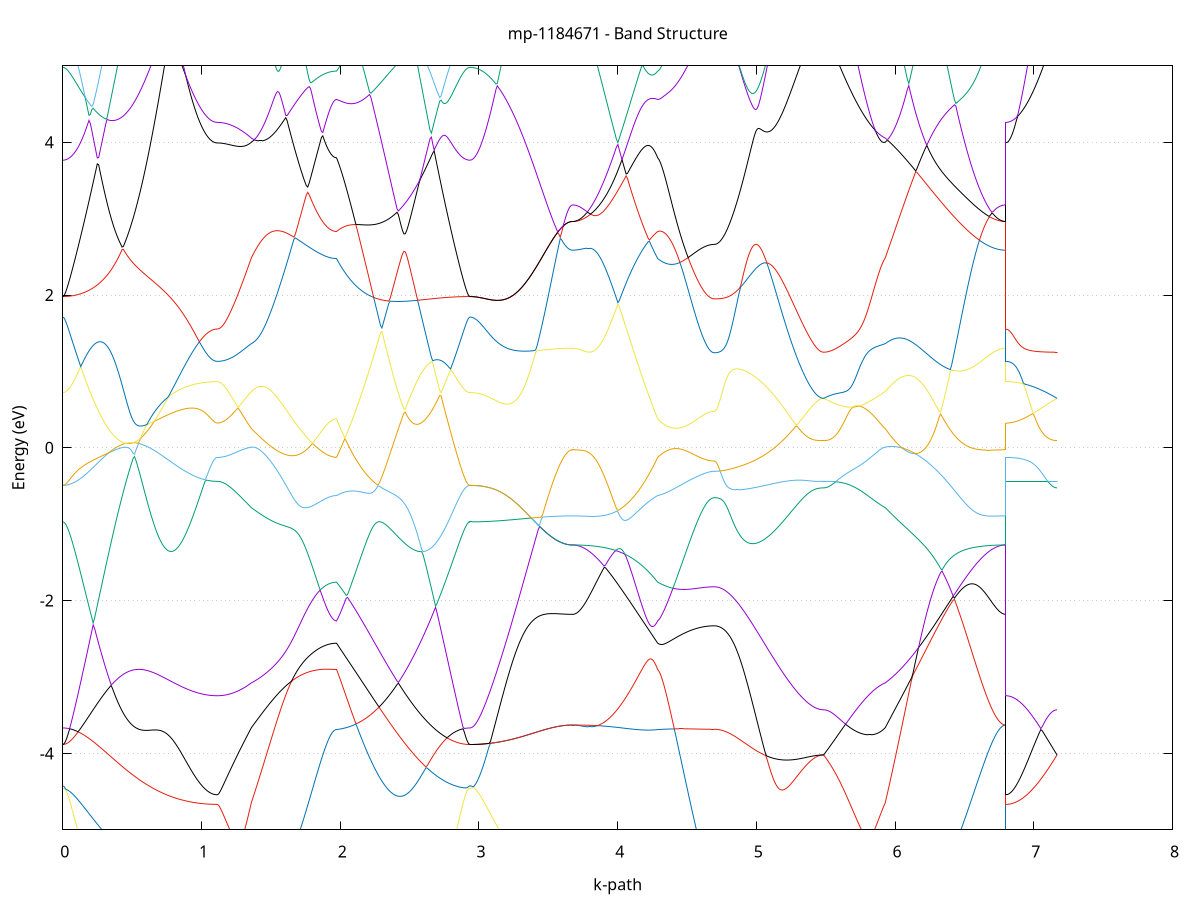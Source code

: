 set title 'mp-1184671 - Band Structure'
set xlabel 'k-path'
set ylabel 'Energy (eV)'
set grid y
set yrange [-5:5]
set terminal png size 800,600
set output 'mp-1184671_bands_gnuplot.png'
plot '-' using 1:2 with lines notitle, '-' using 1:2 with lines notitle, '-' using 1:2 with lines notitle, '-' using 1:2 with lines notitle, '-' using 1:2 with lines notitle, '-' using 1:2 with lines notitle, '-' using 1:2 with lines notitle, '-' using 1:2 with lines notitle, '-' using 1:2 with lines notitle, '-' using 1:2 with lines notitle, '-' using 1:2 with lines notitle, '-' using 1:2 with lines notitle, '-' using 1:2 with lines notitle, '-' using 1:2 with lines notitle, '-' using 1:2 with lines notitle, '-' using 1:2 with lines notitle, '-' using 1:2 with lines notitle, '-' using 1:2 with lines notitle, '-' using 1:2 with lines notitle, '-' using 1:2 with lines notitle, '-' using 1:2 with lines notitle, '-' using 1:2 with lines notitle, '-' using 1:2 with lines notitle, '-' using 1:2 with lines notitle, '-' using 1:2 with lines notitle, '-' using 1:2 with lines notitle, '-' using 1:2 with lines notitle, '-' using 1:2 with lines notitle, '-' using 1:2 with lines notitle, '-' using 1:2 with lines notitle, '-' using 1:2 with lines notitle, '-' using 1:2 with lines notitle, '-' using 1:2 with lines notitle, '-' using 1:2 with lines notitle, '-' using 1:2 with lines notitle, '-' using 1:2 with lines notitle, '-' using 1:2 with lines notitle, '-' using 1:2 with lines notitle, '-' using 1:2 with lines notitle, '-' using 1:2 with lines notitle, '-' using 1:2 with lines notitle, '-' using 1:2 with lines notitle, '-' using 1:2 with lines notitle, '-' using 1:2 with lines notitle, '-' using 1:2 with lines notitle, '-' using 1:2 with lines notitle, '-' using 1:2 with lines notitle, '-' using 1:2 with lines notitle, '-' using 1:2 with lines notitle, '-' using 1:2 with lines notitle, '-' using 1:2 with lines notitle, '-' using 1:2 with lines notitle, '-' using 1:2 with lines notitle, '-' using 1:2 with lines notitle, '-' using 1:2 with lines notitle, '-' using 1:2 with lines notitle, '-' using 1:2 with lines notitle, '-' using 1:2 with lines notitle, '-' using 1:2 with lines notitle, '-' using 1:2 with lines notitle, '-' using 1:2 with lines notitle, '-' using 1:2 with lines notitle, '-' using 1:2 with lines notitle, '-' using 1:2 with lines notitle
0.000000 -35.551691
0.009946 -35.551691
0.019891 -35.551691
0.029837 -35.551791
0.039782 -35.551791
0.049728 -35.551791
0.059673 -35.551891
0.069619 -35.551991
0.079564 -35.551991
0.089510 -35.552091
0.099456 -35.552191
0.109401 -35.552291
0.119347 -35.552491
0.129292 -35.552591
0.139238 -35.552691
0.149183 -35.552891
0.159129 -35.552991
0.169075 -35.553191
0.179020 -35.553391
0.188966 -35.553591
0.198911 -35.553791
0.208857 -35.553991
0.218802 -35.554191
0.228748 -35.554391
0.238693 -35.554591
0.248639 -35.554791
0.258585 -35.555091
0.268530 -35.555291
0.278476 -35.555591
0.288421 -35.555791
0.298367 -35.556091
0.308312 -35.556291
0.318258 -35.556591
0.328203 -35.556891
0.338149 -35.557191
0.348095 -35.557391
0.358040 -35.557691
0.367986 -35.557991
0.377931 -35.558291
0.387877 -35.558591
0.397822 -35.558891
0.407768 -35.559191
0.417713 -35.559491
0.427659 -35.559791
0.437605 -35.560091
0.447550 -35.560391
0.457496 -35.560691
0.467441 -35.560991
0.477387 -35.561291
0.487332 -35.561591
0.497278 -35.561891
0.507224 -35.562191
0.517169 -35.562491
0.527115 -35.562791
0.537060 -35.563091
0.547006 -35.563391
0.556951 -35.563691
0.566897 -35.563991
0.576842 -35.564291
0.586788 -35.564591
0.596734 -35.564791
0.606679 -35.565091
0.616625 -35.565391
0.626570 -35.565691
0.636516 -35.565891
0.646461 -35.566191
0.656407 -35.566391
0.666352 -35.566691
0.676298 -35.566891
0.686244 -35.567191
0.696189 -35.567391
0.706135 -35.567591
0.716080 -35.567891
0.726026 -35.568091
0.735971 -35.568291
0.745917 -35.568491
0.755862 -35.568691
0.765808 -35.568891
0.775754 -35.569091
0.785699 -35.569291
0.795645 -35.569491
0.805590 -35.569691
0.815536 -35.569891
0.825481 -35.569991
0.835427 -35.570191
0.845373 -35.570291
0.855318 -35.570491
0.865264 -35.570591
0.875209 -35.570791
0.885155 -35.570891
0.895100 -35.570991
0.905046 -35.571191
0.914991 -35.571291
0.924937 -35.571391
0.934883 -35.571491
0.944828 -35.571591
0.954774 -35.571691
0.964719 -35.571791
0.974665 -35.571791
0.984610 -35.571891
0.994556 -35.571991
1.004501 -35.571991
1.014447 -35.572091
1.024393 -35.572191
1.034338 -35.572191
1.044284 -35.572191
1.054229 -35.572291
1.064175 -35.572291
1.074120 -35.572291
1.084066 -35.572391
1.094011 -35.572391
1.103957 -35.572391
1.113903 -35.572391
1.113903 -35.572391
1.123735 -35.572391
1.133568 -35.572391
1.143400 -35.572391
1.153232 -35.572291
1.163065 -35.572291
1.172897 -35.572191
1.182730 -35.572191
1.192562 -35.572091
1.202395 -35.572091
1.212227 -35.571991
1.222060 -35.571891
1.231892 -35.571791
1.241725 -35.571691
1.251557 -35.571591
1.261390 -35.571491
1.271222 -35.571391
1.281055 -35.571291
1.290887 -35.571091
1.300719 -35.570991
1.310552 -35.570891
1.320384 -35.570691
1.330217 -35.570491
1.340049 -35.570391
1.349882 -35.570191
1.359714 -35.569991
1.359714 -35.569991
1.369615 -35.569891
1.379515 -35.569891
1.389416 -35.569891
1.399316 -35.569991
1.409217 -35.569991
1.419117 -35.570091
1.429018 -35.570091
1.438919 -35.570191
1.448819 -35.570191
1.458720 -35.570291
1.468620 -35.570391
1.478521 -35.570391
1.488421 -35.570491
1.498322 -35.570491
1.508222 -35.570591
1.518123 -35.570691
1.528023 -35.570691
1.537924 -35.570791
1.547824 -35.570891
1.557725 -35.570991
1.567625 -35.570991
1.577526 -35.571091
1.587426 -35.571191
1.597327 -35.571191
1.607228 -35.571291
1.617128 -35.571391
1.627029 -35.571391
1.636929 -35.571491
1.646830 -35.571591
1.656730 -35.571591
1.666631 -35.571691
1.676531 -35.571791
1.686432 -35.571791
1.696332 -35.571891
1.706233 -35.571991
1.716133 -35.571991
1.726034 -35.572091
1.735934 -35.572091
1.745835 -35.572191
1.755736 -35.572191
1.765636 -35.572291
1.775537 -35.572291
1.785437 -35.572391
1.795338 -35.572391
1.805238 -35.572491
1.815139 -35.572491
1.825039 -35.572591
1.834940 -35.572591
1.844840 -35.572591
1.854741 -35.572691
1.864641 -35.572691
1.874542 -35.572691
1.884442 -35.572791
1.894343 -35.572791
1.904244 -35.572791
1.914144 -35.572791
1.924045 -35.572791
1.933945 -35.572791
1.943846 -35.572791
1.953746 -35.572891
1.963647 -35.572891
1.973547 -35.572891
1.973547 -35.572891
1.983459 -35.573191
1.993371 -35.573391
2.003283 -35.573691
2.013195 -35.573891
2.023107 -35.574191
2.033019 -35.574391
2.042931 -35.574591
2.052843 -35.574791
2.062755 -35.574891
2.072667 -35.575091
2.082579 -35.575191
2.092491 -35.575291
2.102403 -35.575391
2.112315 -35.575491
2.122227 -35.575491
2.132139 -35.575591
2.142051 -35.575591
2.151963 -35.575591
2.161875 -35.575591
2.171787 -35.575491
2.181699 -35.575491
2.191611 -35.575391
2.201523 -35.575291
2.211435 -35.575191
2.221347 -35.575091
2.231259 -35.574891
2.241171 -35.574791
2.251083 -35.574591
2.260995 -35.574391
2.270907 -35.574191
2.280819 -35.573891
2.290731 -35.573691
2.300643 -35.573391
2.310555 -35.573191
2.320467 -35.572891
2.330379 -35.572591
2.340291 -35.572191
2.350203 -35.571891
2.360115 -35.571591
2.370027 -35.571191
2.379939 -35.570791
2.389851 -35.570391
2.399763 -35.569991
2.409675 -35.569591
2.419587 -35.569191
2.429499 -35.568791
2.439411 -35.568391
2.449323 -35.567891
2.459235 -35.567491
2.469147 -35.567091
2.479059 -35.566591
2.488971 -35.566091
2.498883 -35.565691
2.508795 -35.565191
2.518707 -35.564691
2.528619 -35.564291
2.538531 -35.563791
2.548443 -35.563291
2.558355 -35.562891
2.568267 -35.562391
2.578179 -35.561891
2.588091 -35.561391
2.598003 -35.560991
2.607915 -35.560491
2.617827 -35.560091
2.627739 -35.559591
2.637651 -35.559191
2.647563 -35.558691
2.657475 -35.558291
2.667387 -35.557891
2.677299 -35.557491
2.687211 -35.557091
2.697123 -35.556691
2.707035 -35.556291
2.716947 -35.555991
2.726859 -35.555591
2.736771 -35.555291
2.746683 -35.554891
2.756595 -35.554591
2.766507 -35.554291
2.776419 -35.553991
2.786331 -35.553791
2.796243 -35.553491
2.806155 -35.553291
2.816067 -35.552991
2.825978 -35.552791
2.835891 -35.552591
2.845802 -35.552491
2.855714 -35.552291
2.865626 -35.552191
2.875538 -35.551991
2.885450 -35.551891
2.895362 -35.551891
2.905274 -35.551791
2.915186 -35.551691
2.925098 -35.551691
2.935010 -35.551691
2.935010 -35.551691
2.944877 -35.551691
2.954744 -35.551691
2.964611 -35.551691
2.974478 -35.551691
2.984345 -35.551691
2.994212 -35.551691
3.004078 -35.551691
3.013945 -35.551691
3.023812 -35.551691
3.033679 -35.551691
3.043546 -35.551691
3.053413 -35.551691
3.063279 -35.551691
3.073146 -35.551691
3.083013 -35.551691
3.092880 -35.551691
3.102747 -35.551691
3.112614 -35.551691
3.122481 -35.551691
3.132347 -35.551691
3.142214 -35.551691
3.152081 -35.551691
3.161948 -35.551691
3.171815 -35.551691
3.181682 -35.551691
3.191549 -35.551691
3.201415 -35.551691
3.211282 -35.551691
3.221149 -35.551691
3.231016 -35.551691
3.240883 -35.551691
3.250750 -35.551691
3.260617 -35.551691
3.270483 -35.551691
3.280350 -35.551791
3.290217 -35.551791
3.300084 -35.551791
3.309951 -35.551791
3.319818 -35.551791
3.329684 -35.551791
3.339551 -35.551791
3.349418 -35.551791
3.359285 -35.551791
3.369152 -35.551791
3.379019 -35.551791
3.388886 -35.551791
3.398752 -35.551791
3.408619 -35.551791
3.418486 -35.551791
3.428353 -35.551791
3.438220 -35.551791
3.448087 -35.551791
3.457954 -35.551791
3.467820 -35.551791
3.477687 -35.551791
3.487554 -35.551791
3.497421 -35.551791
3.507288 -35.551791
3.517155 -35.551791
3.527021 -35.551791
3.536888 -35.551791
3.546755 -35.551791
3.556622 -35.551791
3.566489 -35.551791
3.576356 -35.551791
3.586223 -35.551791
3.596089 -35.551791
3.605956 -35.551791
3.615823 -35.551791
3.625690 -35.551791
3.635557 -35.551791
3.645424 -35.551791
3.655291 -35.551791
3.665157 -35.551791
3.675024 -35.551791
3.675024 -35.551791
3.684925 -35.551791
3.694825 -35.551791
3.704726 -35.551891
3.714626 -35.551991
3.724527 -35.551991
3.734427 -35.552091
3.744328 -35.552291
3.754229 -35.552391
3.764129 -35.552491
3.774030 -35.552691
3.783930 -35.552891
3.793831 -35.553091
3.803731 -35.553291
3.813632 -35.553591
3.823532 -35.553791
3.833433 -35.554091
3.843333 -35.554391
3.853234 -35.554691
3.863134 -35.554991
3.873035 -35.555291
3.882935 -35.555691
3.892836 -35.555991
3.902737 -35.556391
3.912637 -35.556791
3.922538 -35.557191
3.932438 -35.557591
3.942339 -35.557991
3.952239 -35.558391
3.962140 -35.558791
3.972040 -35.559191
3.981941 -35.559691
3.991841 -35.560091
4.001742 -35.560591
4.011642 -35.560991
4.021543 -35.561491
4.031443 -35.561891
4.041344 -35.562391
4.051245 -35.562891
4.061145 -35.563391
4.071046 -35.563791
4.080946 -35.564291
4.090847 -35.564791
4.100747 -35.565191
4.110648 -35.565691
4.120548 -35.566191
4.130449 -35.566591
4.140349 -35.567091
4.150250 -35.567491
4.160150 -35.567991
4.170051 -35.568391
4.179951 -35.568791
4.189852 -35.569191
4.199752 -35.569591
4.209653 -35.569991
4.219554 -35.570391
4.229454 -35.570791
4.239355 -35.571191
4.249255 -35.571591
4.259156 -35.571891
4.269056 -35.572191
4.278957 -35.572591
4.288857 -35.572891
4.288857 -35.572891
4.298828 -35.572991
4.308799 -35.573091
4.318769 -35.573191
4.328740 -35.573391
4.338711 -35.573491
4.348682 -35.573591
4.358652 -35.573691
4.368623 -35.573791
4.378594 -35.573891
4.388564 -35.573991
4.398535 -35.574091
4.408506 -35.574191
4.418477 -35.574291
4.428447 -35.574391
4.438418 -35.574491
4.448389 -35.574591
4.458359 -35.574591
4.468330 -35.574691
4.478301 -35.574791
4.488272 -35.574891
4.498242 -35.574891
4.508213 -35.574991
4.518184 -35.575091
4.528154 -35.575091
4.538125 -35.575191
4.548096 -35.575191
4.558067 -35.575291
4.568037 -35.575291
4.578008 -35.575391
4.587979 -35.575391
4.597949 -35.575391
4.607920 -35.575491
4.617891 -35.575491
4.627861 -35.575491
4.637832 -35.575491
4.647803 -35.575591
4.657774 -35.575591
4.667744 -35.575591
4.677715 -35.575591
4.687686 -35.575591
4.697656 -35.575591
4.697656 -35.575591
4.707627 -35.575591
4.717597 -35.575591
4.727567 -35.575591
4.737537 -35.575591
4.747508 -35.575591
4.757478 -35.575491
4.767448 -35.575491
4.777418 -35.575491
4.787389 -35.575491
4.797359 -35.575491
4.807329 -35.575391
4.817299 -35.575391
4.827269 -35.575391
4.837240 -35.575291
4.847210 -35.575291
4.857180 -35.575191
4.867150 -35.575191
4.877121 -35.575091
4.887091 -35.575091
4.897061 -35.574991
4.907031 -35.574991
4.917002 -35.574891
4.926972 -35.574791
4.936942 -35.574791
4.946912 -35.574691
4.956882 -35.574691
4.966853 -35.574591
4.976823 -35.574491
4.986793 -35.574491
4.996763 -35.574391
5.006734 -35.574291
5.016704 -35.574191
5.026674 -35.574191
5.036644 -35.574091
5.046614 -35.573991
5.056585 -35.573891
5.066555 -35.573891
5.076525 -35.573791
5.086495 -35.573691
5.096466 -35.573591
5.106436 -35.573491
5.116406 -35.573491
5.126376 -35.573391
5.136347 -35.573291
5.146317 -35.573191
5.156287 -35.573191
5.166257 -35.573091
5.176227 -35.572991
5.186198 -35.572891
5.196168 -35.572891
5.206138 -35.572791
5.216108 -35.572691
5.226079 -35.572691
5.236049 -35.572591
5.246019 -35.572491
5.255989 -35.572491
5.265960 -35.572391
5.275930 -35.572391
5.285900 -35.572291
5.295870 -35.572191
5.305840 -35.572191
5.315811 -35.572091
5.325781 -35.572091
5.335751 -35.572091
5.345721 -35.571991
5.355692 -35.571991
5.365662 -35.571891
5.375632 -35.571891
5.385602 -35.571891
5.395573 -35.571791
5.405543 -35.571791
5.415513 -35.571791
5.425483 -35.571791
5.435453 -35.571791
5.445424 -35.571691
5.455394 -35.571691
5.465364 -35.571691
5.475334 -35.571691
5.485305 -35.571691
5.485305 -35.571691
5.495176 -35.571691
5.505048 -35.571791
5.514919 -35.571791
5.524791 -35.571791
5.534662 -35.571791
5.544533 -35.571791
5.554405 -35.571791
5.564276 -35.571791
5.574148 -35.571791
5.584019 -35.571791
5.593891 -35.571791
5.603762 -35.571791
5.613634 -35.571791
5.623505 -35.571791
5.633377 -35.571791
5.643248 -35.571791
5.653120 -35.571691
5.662991 -35.571691
5.672863 -35.571691
5.682734 -35.571691
5.692606 -35.571591
5.702477 -35.571591
5.712349 -35.571591
5.722220 -35.571491
5.732092 -35.571491
5.741963 -35.571391
5.751835 -35.571391
5.761706 -35.571291
5.771578 -35.571291
5.781449 -35.571191
5.791321 -35.571191
5.801192 -35.571091
5.811064 -35.570991
5.820935 -35.570991
5.830806 -35.570891
5.840678 -35.570791
5.850549 -35.570691
5.860421 -35.570691
5.870292 -35.570591
5.880164 -35.570491
5.890035 -35.570391
5.899907 -35.570291
5.909778 -35.570191
5.919650 -35.570091
5.929521 -35.569991
5.929521 -35.569991
5.939499 -35.569791
5.949477 -35.569591
5.959455 -35.569391
5.969434 -35.569191
5.979412 -35.568991
5.989390 -35.568791
5.999368 -35.568591
6.009346 -35.568391
6.019324 -35.568091
6.029302 -35.567891
6.039280 -35.567791
6.049258 -35.567591
6.059236 -35.567391
6.069214 -35.567191
6.079192 -35.566991
6.089170 -35.566791
6.099148 -35.566591
6.109126 -35.566291
6.119104 -35.566091
6.129082 -35.565891
6.139060 -35.565591
6.149039 -35.565391
6.159017 -35.565191
6.168995 -35.564891
6.178973 -35.564691
6.188951 -35.564391
6.198929 -35.564191
6.208907 -35.563891
6.218885 -35.563591
6.228863 -35.563391
6.238841 -35.563091
6.248819 -35.562791
6.258797 -35.562591
6.268775 -35.562291
6.278753 -35.561991
6.288731 -35.561691
6.298709 -35.561391
6.308687 -35.561191
6.318666 -35.560891
6.328644 -35.560591
6.338622 -35.560291
6.348600 -35.559991
6.358578 -35.559691
6.368556 -35.559491
6.378534 -35.559191
6.388512 -35.558891
6.398490 -35.558591
6.408468 -35.558291
6.418446 -35.558091
6.428424 -35.557791
6.438402 -35.557491
6.448380 -35.557191
6.458358 -35.556991
6.468336 -35.556691
6.478314 -35.556491
6.488292 -35.556191
6.498271 -35.555891
6.508249 -35.555691
6.518227 -35.555491
6.528205 -35.555191
6.538183 -35.554991
6.548161 -35.554791
6.558139 -35.554591
6.568117 -35.554291
6.578095 -35.554091
6.588073 -35.553891
6.598051 -35.553791
6.608029 -35.553591
6.618007 -35.553391
6.627985 -35.553191
6.637963 -35.553091
6.647941 -35.552891
6.657919 -35.552791
6.667897 -35.552691
6.677876 -35.552491
6.687854 -35.552391
6.697832 -35.552291
6.707810 -35.552191
6.717788 -35.552091
6.727766 -35.552091
6.737744 -35.551991
6.747722 -35.551891
6.757700 -35.551891
6.767678 -35.551791
6.777656 -35.551791
6.787634 -35.551791
6.797612 -35.551791
6.797612 -35.572391
6.807349 -35.572391
6.817086 -35.572391
6.826823 -35.572391
6.836560 -35.572391
6.846297 -35.572391
6.856034 -35.572391
6.865771 -35.572391
6.875508 -35.572391
6.885245 -35.572291
6.894982 -35.572291
6.904720 -35.572291
6.914457 -35.572291
6.924194 -35.572291
6.933931 -35.572291
6.943668 -35.572291
6.953405 -35.572191
6.963142 -35.572191
6.972879 -35.572191
6.982616 -35.572191
6.992353 -35.572191
7.002090 -35.572091
7.011827 -35.572091
7.021564 -35.572091
7.031301 -35.572091
7.041038 -35.572091
7.050775 -35.571991
7.060512 -35.571991
7.070249 -35.571991
7.079986 -35.571991
7.089723 -35.571891
7.099460 -35.571891
7.109197 -35.571891
7.118934 -35.571891
7.128671 -35.571791
7.138408 -35.571791
7.148145 -35.571791
7.157882 -35.571691
7.167619 -35.571691
e
0.000000 -35.551691
0.009946 -35.551691
0.019891 -35.551691
0.029837 -35.551691
0.039782 -35.551791
0.049728 -35.551791
0.059673 -35.551791
0.069619 -35.551891
0.079564 -35.551991
0.089510 -35.551991
0.099456 -35.552091
0.109401 -35.552191
0.119347 -35.552291
0.129292 -35.552291
0.139238 -35.552391
0.149183 -35.552591
0.159129 -35.552691
0.169075 -35.552791
0.179020 -35.552891
0.188966 -35.553091
0.198911 -35.553191
0.208857 -35.553291
0.218802 -35.553491
0.228748 -35.553691
0.238693 -35.553791
0.248639 -35.553991
0.258585 -35.554191
0.268530 -35.554391
0.278476 -35.554591
0.288421 -35.554791
0.298367 -35.554991
0.308312 -35.555191
0.318258 -35.555391
0.328203 -35.555591
0.338149 -35.555791
0.348095 -35.555991
0.358040 -35.556291
0.367986 -35.556491
0.377931 -35.556691
0.387877 -35.556991
0.397822 -35.557191
0.407768 -35.557491
0.417713 -35.557691
0.427659 -35.557991
0.437605 -35.558191
0.447550 -35.558491
0.457496 -35.558691
0.467441 -35.558991
0.477387 -35.559291
0.487332 -35.559491
0.497278 -35.559791
0.507224 -35.560091
0.517169 -35.560291
0.527115 -35.560591
0.537060 -35.560891
0.547006 -35.561091
0.556951 -35.561391
0.566897 -35.561691
0.576842 -35.561991
0.586788 -35.562191
0.596734 -35.562491
0.606679 -35.562791
0.616625 -35.562991
0.626570 -35.563291
0.636516 -35.563591
0.646461 -35.563791
0.656407 -35.564091
0.666352 -35.564291
0.676298 -35.564591
0.686244 -35.564891
0.696189 -35.565091
0.706135 -35.565391
0.716080 -35.565591
0.726026 -35.565791
0.735971 -35.566091
0.745917 -35.566291
0.755862 -35.566491
0.765808 -35.566791
0.775754 -35.566991
0.785699 -35.567191
0.795645 -35.567391
0.805590 -35.567591
0.815536 -35.567791
0.825481 -35.567991
0.835427 -35.568191
0.845373 -35.568391
0.855318 -35.568591
0.865264 -35.568791
0.875209 -35.568991
0.885155 -35.569091
0.895100 -35.569291
0.905046 -35.569391
0.914991 -35.569591
0.924937 -35.569691
0.934883 -35.569791
0.944828 -35.569991
0.954774 -35.570091
0.964719 -35.570191
0.974665 -35.570291
0.984610 -35.570391
0.994556 -35.570491
1.004501 -35.570591
1.014447 -35.570691
1.024393 -35.570691
1.034338 -35.570791
1.044284 -35.570891
1.054229 -35.570891
1.064175 -35.570991
1.074120 -35.570991
1.084066 -35.570991
1.094011 -35.570991
1.103957 -35.570991
1.113903 -35.570991
1.113903 -35.570991
1.123735 -35.570991
1.133568 -35.570991
1.143400 -35.570991
1.153232 -35.570991
1.163065 -35.570991
1.172897 -35.570991
1.182730 -35.570891
1.192562 -35.570891
1.202395 -35.570791
1.212227 -35.570791
1.222060 -35.570691
1.231892 -35.570691
1.241725 -35.570591
1.251557 -35.570591
1.261390 -35.570491
1.271222 -35.570391
1.281055 -35.570291
1.290887 -35.570191
1.300719 -35.570191
1.310552 -35.570091
1.320384 -35.569991
1.330217 -35.569791
1.340049 -35.569691
1.349882 -35.569591
1.359714 -35.569491
1.359714 -35.569491
1.369615 -35.569391
1.379515 -35.569091
1.389416 -35.568891
1.399316 -35.568591
1.409217 -35.568291
1.419117 -35.567991
1.429018 -35.567591
1.438919 -35.567291
1.448819 -35.566891
1.458720 -35.566591
1.468620 -35.566191
1.478521 -35.565791
1.488421 -35.565391
1.498322 -35.565091
1.508222 -35.564691
1.518123 -35.564291
1.528023 -35.563891
1.537924 -35.563491
1.547824 -35.563091
1.557725 -35.562591
1.567625 -35.562191
1.577526 -35.561791
1.587426 -35.561391
1.597327 -35.560991
1.607228 -35.560591
1.617128 -35.560191
1.627029 -35.559791
1.636929 -35.559391
1.646830 -35.558991
1.656730 -35.558591
1.666631 -35.558191
1.676531 -35.557791
1.686432 -35.557391
1.696332 -35.556991
1.706233 -35.556691
1.716133 -35.556291
1.726034 -35.555991
1.735934 -35.555591
1.745835 -35.555291
1.755736 -35.554991
1.765636 -35.554691
1.775537 -35.554391
1.785437 -35.554091
1.795338 -35.553791
1.805238 -35.553491
1.815139 -35.553291
1.825039 -35.552991
1.834940 -35.552791
1.844840 -35.552591
1.854741 -35.552391
1.864641 -35.552191
1.874542 -35.552091
1.884442 -35.551891
1.894343 -35.551791
1.904244 -35.551691
1.914144 -35.551591
1.924045 -35.551491
1.933945 -35.551391
1.943846 -35.551291
1.953746 -35.551291
1.963647 -35.551291
1.973547 -35.551291
1.973547 -35.551291
1.983459 -35.551291
1.993371 -35.551191
2.003283 -35.551191
2.013195 -35.551191
2.023107 -35.551191
2.033019 -35.551191
2.042931 -35.551191
2.052843 -35.551191
2.062755 -35.551191
2.072667 -35.551191
2.082579 -35.551191
2.092491 -35.551191
2.102403 -35.551191
2.112315 -35.551191
2.122227 -35.551191
2.132139 -35.551191
2.142051 -35.551191
2.151963 -35.551191
2.161875 -35.551191
2.171787 -35.551191
2.181699 -35.551191
2.191611 -35.551191
2.201523 -35.551191
2.211435 -35.551191
2.221347 -35.551191
2.231259 -35.551191
2.241171 -35.551191
2.251083 -35.551191
2.260995 -35.551191
2.270907 -35.551191
2.280819 -35.551191
2.290731 -35.551191
2.300643 -35.551191
2.310555 -35.551191
2.320467 -35.551191
2.330379 -35.551191
2.340291 -35.551191
2.350203 -35.551291
2.360115 -35.551291
2.370027 -35.551291
2.379939 -35.551291
2.389851 -35.551291
2.399763 -35.551291
2.409675 -35.551291
2.419587 -35.551291
2.429499 -35.551291
2.439411 -35.551291
2.449323 -35.551291
2.459235 -35.551291
2.469147 -35.551391
2.479059 -35.551391
2.488971 -35.551391
2.498883 -35.551391
2.508795 -35.551391
2.518707 -35.551391
2.528619 -35.551391
2.538531 -35.551391
2.548443 -35.551391
2.558355 -35.551491
2.568267 -35.551491
2.578179 -35.551491
2.588091 -35.551491
2.598003 -35.551491
2.607915 -35.551491
2.617827 -35.551491
2.627739 -35.551491
2.637651 -35.551491
2.647563 -35.551491
2.657475 -35.551591
2.667387 -35.551591
2.677299 -35.551591
2.687211 -35.551591
2.697123 -35.551591
2.707035 -35.551591
2.716947 -35.551591
2.726859 -35.551591
2.736771 -35.551591
2.746683 -35.551591
2.756595 -35.551591
2.766507 -35.551591
2.776419 -35.551691
2.786331 -35.551691
2.796243 -35.551691
2.806155 -35.551691
2.816067 -35.551691
2.825978 -35.551691
2.835891 -35.551691
2.845802 -35.551691
2.855714 -35.551691
2.865626 -35.551691
2.875538 -35.551691
2.885450 -35.551691
2.895362 -35.551691
2.905274 -35.551691
2.915186 -35.551691
2.925098 -35.551691
2.935010 -35.551691
2.935010 -35.551691
2.944877 -35.551691
2.954744 -35.551691
2.964611 -35.551691
2.974478 -35.551691
2.984345 -35.551691
2.994212 -35.551691
3.004078 -35.551691
3.013945 -35.551691
3.023812 -35.551691
3.033679 -35.551691
3.043546 -35.551691
3.053413 -35.551691
3.063279 -35.551691
3.073146 -35.551691
3.083013 -35.551691
3.092880 -35.551691
3.102747 -35.551691
3.112614 -35.551691
3.122481 -35.551691
3.132347 -35.551691
3.142214 -35.551691
3.152081 -35.551691
3.161948 -35.551691
3.171815 -35.551691
3.181682 -35.551691
3.191549 -35.551691
3.201415 -35.551691
3.211282 -35.551691
3.221149 -35.551691
3.231016 -35.551691
3.240883 -35.551691
3.250750 -35.551691
3.260617 -35.551691
3.270483 -35.551691
3.280350 -35.551791
3.290217 -35.551791
3.300084 -35.551791
3.309951 -35.551791
3.319818 -35.551791
3.329684 -35.551791
3.339551 -35.551791
3.349418 -35.551791
3.359285 -35.551791
3.369152 -35.551791
3.379019 -35.551791
3.388886 -35.551791
3.398752 -35.551791
3.408619 -35.551791
3.418486 -35.551791
3.428353 -35.551791
3.438220 -35.551791
3.448087 -35.551791
3.457954 -35.551791
3.467820 -35.551791
3.477687 -35.551791
3.487554 -35.551791
3.497421 -35.551791
3.507288 -35.551791
3.517155 -35.551791
3.527021 -35.551791
3.536888 -35.551791
3.546755 -35.551791
3.556622 -35.551791
3.566489 -35.551791
3.576356 -35.551791
3.586223 -35.551791
3.596089 -35.551791
3.605956 -35.551791
3.615823 -35.551791
3.625690 -35.551791
3.635557 -35.551791
3.645424 -35.551791
3.655291 -35.551791
3.665157 -35.551791
3.675024 -35.551791
3.675024 -35.551791
3.684925 -35.551791
3.694825 -35.551791
3.704726 -35.551791
3.714626 -35.551791
3.724527 -35.551791
3.734427 -35.551791
3.744328 -35.551791
3.754229 -35.551791
3.764129 -35.551791
3.774030 -35.551791
3.783930 -35.551791
3.793831 -35.551791
3.803731 -35.551791
3.813632 -35.551791
3.823532 -35.551791
3.833433 -35.551691
3.843333 -35.551691
3.853234 -35.551691
3.863134 -35.551691
3.873035 -35.551691
3.882935 -35.551691
3.892836 -35.551691
3.902737 -35.551691
3.912637 -35.551691
3.922538 -35.551691
3.932438 -35.551691
3.942339 -35.551591
3.952239 -35.551591
3.962140 -35.551591
3.972040 -35.551591
3.981941 -35.551591
3.991841 -35.551591
4.001742 -35.551591
4.011642 -35.551591
4.021543 -35.551591
4.031443 -35.551491
4.041344 -35.551491
4.051245 -35.551491
4.061145 -35.551491
4.071046 -35.551491
4.080946 -35.551491
4.090847 -35.551491
4.100747 -35.551491
4.110648 -35.551391
4.120548 -35.551391
4.130449 -35.551391
4.140349 -35.551391
4.150250 -35.551391
4.160150 -35.551391
4.170051 -35.551391
4.179951 -35.551391
4.189852 -35.551391
4.199752 -35.551291
4.209653 -35.551291
4.219554 -35.551291
4.229454 -35.551291
4.239355 -35.551291
4.249255 -35.551291
4.259156 -35.551291
4.269056 -35.551291
4.278957 -35.551291
4.288857 -35.551291
4.288857 -35.551291
4.298828 -35.551291
4.308799 -35.551291
4.318769 -35.551291
4.328740 -35.551191
4.338711 -35.551191
4.348682 -35.551191
4.358652 -35.551191
4.368623 -35.551191
4.378594 -35.551191
4.388564 -35.551191
4.398535 -35.551191
4.408506 -35.551191
4.418477 -35.551191
4.428447 -35.551191
4.438418 -35.551191
4.448389 -35.551191
4.458359 -35.551191
4.468330 -35.551191
4.478301 -35.551191
4.488272 -35.551191
4.498242 -35.551191
4.508213 -35.551191
4.518184 -35.551191
4.528154 -35.551191
4.538125 -35.551191
4.548096 -35.551191
4.558067 -35.551191
4.568037 -35.551191
4.578008 -35.551191
4.587979 -35.551191
4.597949 -35.551191
4.607920 -35.551191
4.617891 -35.551191
4.627861 -35.551191
4.637832 -35.551191
4.647803 -35.551191
4.657774 -35.551191
4.667744 -35.551191
4.677715 -35.551191
4.687686 -35.551191
4.697656 -35.551191
4.697656 -35.551191
4.707627 -35.551191
4.717597 -35.551191
4.727567 -35.551291
4.737537 -35.551291
4.747508 -35.551391
4.757478 -35.551491
4.767448 -35.551591
4.777418 -35.551691
4.787389 -35.551791
4.797359 -35.551991
4.807329 -35.552091
4.817299 -35.552291
4.827269 -35.552491
4.837240 -35.552691
4.847210 -35.552991
4.857180 -35.553191
4.867150 -35.553391
4.877121 -35.553691
4.887091 -35.553991
4.897061 -35.554291
4.907031 -35.554591
4.917002 -35.554891
4.926972 -35.555191
4.936942 -35.555491
4.946912 -35.555891
4.956882 -35.556191
4.966853 -35.556591
4.976823 -35.556891
4.986793 -35.557291
4.996763 -35.557691
5.006734 -35.558091
5.016704 -35.558391
5.026674 -35.558791
5.036644 -35.559191
5.046614 -35.559591
5.056585 -35.559991
5.066555 -35.560391
5.076525 -35.560791
5.086495 -35.561291
5.096466 -35.561691
5.106436 -35.562091
5.116406 -35.562491
5.126376 -35.562891
5.136347 -35.563291
5.146317 -35.563691
5.156287 -35.564091
5.166257 -35.564491
5.176227 -35.564891
5.186198 -35.565191
5.196168 -35.565591
5.206138 -35.565991
5.216108 -35.566391
5.226079 -35.566691
5.236049 -35.567091
5.246019 -35.567391
5.255989 -35.567691
5.265960 -35.567991
5.275930 -35.568291
5.285900 -35.568591
5.295870 -35.568891
5.305840 -35.569191
5.315811 -35.569491
5.325781 -35.569691
5.335751 -35.569891
5.345721 -35.570191
5.355692 -35.570391
5.365662 -35.570591
5.375632 -35.570791
5.385602 -35.570891
5.395573 -35.571091
5.405543 -35.571191
5.415513 -35.571291
5.425483 -35.571391
5.435453 -35.571491
5.445424 -35.571591
5.455394 -35.571591
5.465364 -35.571691
5.475334 -35.571691
5.485305 -35.571691
5.485305 -35.571691
5.495176 -35.571691
5.505048 -35.571691
5.514919 -35.571591
5.524791 -35.571591
5.534662 -35.571591
5.544533 -35.571491
5.554405 -35.571491
5.564276 -35.571491
5.574148 -35.571391
5.584019 -35.571391
5.593891 -35.571391
5.603762 -35.571291
5.613634 -35.571291
5.623505 -35.571191
5.633377 -35.571191
5.643248 -35.571191
5.653120 -35.571091
5.662991 -35.571091
5.672863 -35.570991
5.682734 -35.570991
5.692606 -35.570891
5.702477 -35.570891
5.712349 -35.570791
5.722220 -35.570791
5.732092 -35.570691
5.741963 -35.570691
5.751835 -35.570591
5.761706 -35.570591
5.771578 -35.570491
5.781449 -35.570391
5.791321 -35.570391
5.801192 -35.570291
5.811064 -35.570291
5.820935 -35.570191
5.830806 -35.570091
5.840678 -35.570091
5.850549 -35.569991
5.860421 -35.569991
5.870292 -35.569891
5.880164 -35.569791
5.890035 -35.569791
5.899907 -35.569691
5.909778 -35.569591
5.919650 -35.569591
5.929521 -35.569491
5.929521 -35.569491
5.939499 -35.569391
5.949477 -35.569191
5.959455 -35.569091
5.969434 -35.568891
5.979412 -35.568791
5.989390 -35.568591
5.999368 -35.568491
6.009346 -35.568291
6.019324 -35.568091
6.029302 -35.567891
6.039280 -35.567691
6.049258 -35.567391
6.059236 -35.567191
6.069214 -35.566891
6.079192 -35.566591
6.089170 -35.566391
6.099148 -35.566091
6.109126 -35.565891
6.119104 -35.565591
6.129082 -35.565291
6.139060 -35.564991
6.149039 -35.564791
6.159017 -35.564491
6.168995 -35.564191
6.178973 -35.563891
6.188951 -35.563591
6.198929 -35.563291
6.208907 -35.562991
6.218885 -35.562791
6.228863 -35.562491
6.238841 -35.562191
6.248819 -35.561891
6.258797 -35.561591
6.268775 -35.561291
6.278753 -35.560991
6.288731 -35.560691
6.298709 -35.560491
6.308687 -35.560191
6.318666 -35.559891
6.328644 -35.559591
6.338622 -35.559291
6.348600 -35.558991
6.358578 -35.558791
6.368556 -35.558491
6.378534 -35.558191
6.388512 -35.557991
6.398490 -35.557691
6.408468 -35.557391
6.418446 -35.557191
6.428424 -35.556891
6.438402 -35.556691
6.448380 -35.556391
6.458358 -35.556191
6.468336 -35.555991
6.478314 -35.555691
6.488292 -35.555491
6.498271 -35.555291
6.508249 -35.555091
6.518227 -35.554891
6.528205 -35.554591
6.538183 -35.554491
6.548161 -35.554291
6.558139 -35.554091
6.568117 -35.553891
6.578095 -35.553691
6.588073 -35.553591
6.598051 -35.553391
6.608029 -35.553191
6.618007 -35.553091
6.627985 -35.552991
6.637963 -35.552791
6.647941 -35.552691
6.657919 -35.552591
6.667897 -35.552491
6.677876 -35.552391
6.687854 -35.552291
6.697832 -35.552191
6.707810 -35.552091
6.717788 -35.552091
6.727766 -35.551991
6.737744 -35.551891
6.747722 -35.551891
6.757700 -35.551891
6.767678 -35.551791
6.777656 -35.551791
6.787634 -35.551791
6.797612 -35.551791
6.797612 -35.570991
6.807349 -35.570991
6.817086 -35.570991
6.826823 -35.571091
6.836560 -35.571091
6.846297 -35.571091
6.856034 -35.571091
6.865771 -35.571091
6.875508 -35.571091
6.885245 -35.571091
6.894982 -35.571091
6.904720 -35.571091
6.914457 -35.571091
6.924194 -35.571091
6.933931 -35.571191
6.943668 -35.571191
6.953405 -35.571191
6.963142 -35.571191
6.972879 -35.571191
6.982616 -35.571191
6.992353 -35.571291
7.002090 -35.571291
7.011827 -35.571291
7.021564 -35.571291
7.031301 -35.571391
7.041038 -35.571391
7.050775 -35.571391
7.060512 -35.571391
7.070249 -35.571391
7.079986 -35.571491
7.089723 -35.571491
7.099460 -35.571491
7.109197 -35.571591
7.118934 -35.571591
7.128671 -35.571591
7.138408 -35.571591
7.148145 -35.571691
7.157882 -35.571691
7.167619 -35.571691
e
0.000000 -35.483791
0.009946 -35.483791
0.019891 -35.483791
0.029837 -35.483791
0.039782 -35.483791
0.049728 -35.483791
0.059673 -35.483791
0.069619 -35.483791
0.079564 -35.483791
0.089510 -35.483791
0.099456 -35.483691
0.109401 -35.483691
0.119347 -35.483691
0.129292 -35.483691
0.139238 -35.483691
0.149183 -35.483691
0.159129 -35.483691
0.169075 -35.483691
0.179020 -35.483591
0.188966 -35.483591
0.198911 -35.483591
0.208857 -35.483591
0.218802 -35.483591
0.228748 -35.483491
0.238693 -35.483491
0.248639 -35.483491
0.258585 -35.483491
0.268530 -35.483491
0.278476 -35.483391
0.288421 -35.483391
0.298367 -35.483391
0.308312 -35.483391
0.318258 -35.483291
0.328203 -35.483291
0.338149 -35.483291
0.348095 -35.483191
0.358040 -35.483191
0.367986 -35.483191
0.377931 -35.483191
0.387877 -35.483091
0.397822 -35.483091
0.407768 -35.483091
0.417713 -35.482991
0.427659 -35.482991
0.437605 -35.482991
0.447550 -35.482891
0.457496 -35.482891
0.467441 -35.482891
0.477387 -35.482791
0.487332 -35.482791
0.497278 -35.482791
0.507224 -35.482691
0.517169 -35.482691
0.527115 -35.482591
0.537060 -35.482591
0.547006 -35.482591
0.556951 -35.482491
0.566897 -35.482491
0.576842 -35.482491
0.586788 -35.482391
0.596734 -35.482391
0.606679 -35.482391
0.616625 -35.482291
0.626570 -35.482291
0.636516 -35.482291
0.646461 -35.482191
0.656407 -35.482191
0.666352 -35.482191
0.676298 -35.482091
0.686244 -35.482091
0.696189 -35.481991
0.706135 -35.481991
0.716080 -35.481991
0.726026 -35.481891
0.735971 -35.481891
0.745917 -35.481891
0.755862 -35.481891
0.765808 -35.481791
0.775754 -35.481791
0.785699 -35.481791
0.795645 -35.481691
0.805590 -35.481691
0.815536 -35.481691
0.825481 -35.481591
0.835427 -35.481591
0.845373 -35.481591
0.855318 -35.481591
0.865264 -35.481491
0.875209 -35.481491
0.885155 -35.481491
0.895100 -35.481491
0.905046 -35.481491
0.914991 -35.481391
0.924937 -35.481391
0.934883 -35.481391
0.944828 -35.481391
0.954774 -35.481391
0.964719 -35.481391
0.974665 -35.481291
0.984610 -35.481291
0.994556 -35.481291
1.004501 -35.481291
1.014447 -35.481291
1.024393 -35.481291
1.034338 -35.481291
1.044284 -35.481291
1.054229 -35.481291
1.064175 -35.481191
1.074120 -35.481191
1.084066 -35.481191
1.094011 -35.481191
1.103957 -35.481191
1.113903 -35.481191
1.113903 -35.481191
1.123735 -35.481191
1.133568 -35.481191
1.143400 -35.481191
1.153232 -35.481291
1.163065 -35.481291
1.172897 -35.481291
1.182730 -35.481291
1.192562 -35.481291
1.202395 -35.481291
1.212227 -35.481391
1.222060 -35.481391
1.231892 -35.481391
1.241725 -35.481391
1.251557 -35.481491
1.261390 -35.481491
1.271222 -35.481491
1.281055 -35.481591
1.290887 -35.481591
1.300719 -35.481691
1.310552 -35.481691
1.320384 -35.481691
1.330217 -35.481791
1.340049 -35.481791
1.349882 -35.481891
1.359714 -35.481891
1.359714 -35.481891
1.369615 -35.481991
1.379515 -35.481991
1.389416 -35.482091
1.399316 -35.482091
1.409217 -35.482191
1.419117 -35.482191
1.429018 -35.482191
1.438919 -35.482291
1.448819 -35.482291
1.458720 -35.482391
1.468620 -35.482391
1.478521 -35.482491
1.488421 -35.482491
1.498322 -35.482591
1.508222 -35.482591
1.518123 -35.482691
1.528023 -35.482691
1.537924 -35.482791
1.547824 -35.482791
1.557725 -35.482891
1.567625 -35.482891
1.577526 -35.482991
1.587426 -35.483091
1.597327 -35.483091
1.607228 -35.483191
1.617128 -35.483191
1.627029 -35.483291
1.636929 -35.483291
1.646830 -35.483391
1.656730 -35.483391
1.666631 -35.483491
1.676531 -35.483491
1.686432 -35.483491
1.696332 -35.483591
1.706233 -35.483591
1.716133 -35.483691
1.726034 -35.483691
1.735934 -35.483791
1.745835 -35.483791
1.755736 -35.483791
1.765636 -35.483891
1.775537 -35.483891
1.785437 -35.483991
1.795338 -35.483991
1.805238 -35.483991
1.815139 -35.483991
1.825039 -35.484091
1.834940 -35.484091
1.844840 -35.484091
1.854741 -35.484091
1.864641 -35.484191
1.874542 -35.484191
1.884442 -35.484191
1.894343 -35.484191
1.904244 -35.484191
1.914144 -35.484291
1.924045 -35.484291
1.933945 -35.484291
1.943846 -35.484291
1.953746 -35.484291
1.963647 -35.484291
1.973547 -35.484291
1.973547 -35.484291
1.983459 -35.484191
1.993371 -35.484191
2.003283 -35.484091
2.013195 -35.484091
2.023107 -35.483991
2.033019 -35.483991
2.042931 -35.483891
2.052843 -35.483791
2.062755 -35.483791
2.072667 -35.483791
2.082579 -35.483691
2.092491 -35.483691
2.102403 -35.483591
2.112315 -35.483591
2.122227 -35.483491
2.132139 -35.483491
2.142051 -35.483491
2.151963 -35.483391
2.161875 -35.483391
2.171787 -35.483391
2.181699 -35.483291
2.191611 -35.483291
2.201523 -35.483291
2.211435 -35.483291
2.221347 -35.483191
2.231259 -35.483191
2.241171 -35.483191
2.251083 -35.483191
2.260995 -35.483191
2.270907 -35.483091
2.280819 -35.483091
2.290731 -35.483091
2.300643 -35.483091
2.310555 -35.483091
2.320467 -35.483091
2.330379 -35.483091
2.340291 -35.483091
2.350203 -35.483091
2.360115 -35.483091
2.370027 -35.483091
2.379939 -35.483091
2.389851 -35.483091
2.399763 -35.483091
2.409675 -35.483091
2.419587 -35.483091
2.429499 -35.483091
2.439411 -35.483091
2.449323 -35.483091
2.459235 -35.483091
2.469147 -35.483091
2.479059 -35.483191
2.488971 -35.483191
2.498883 -35.483191
2.508795 -35.483191
2.518707 -35.483191
2.528619 -35.483191
2.538531 -35.483291
2.548443 -35.483291
2.558355 -35.483291
2.568267 -35.483291
2.578179 -35.483291
2.588091 -35.483291
2.598003 -35.483391
2.607915 -35.483391
2.617827 -35.483391
2.627739 -35.483391
2.637651 -35.483391
2.647563 -35.483491
2.657475 -35.483491
2.667387 -35.483491
2.677299 -35.483491
2.687211 -35.483491
2.697123 -35.483591
2.707035 -35.483591
2.716947 -35.483591
2.726859 -35.483591
2.736771 -35.483591
2.746683 -35.483591
2.756595 -35.483691
2.766507 -35.483691
2.776419 -35.483691
2.786331 -35.483691
2.796243 -35.483691
2.806155 -35.483691
2.816067 -35.483691
2.825978 -35.483691
2.835891 -35.483691
2.845802 -35.483791
2.855714 -35.483791
2.865626 -35.483791
2.875538 -35.483791
2.885450 -35.483791
2.895362 -35.483791
2.905274 -35.483791
2.915186 -35.483791
2.925098 -35.483791
2.935010 -35.483791
2.935010 -35.483791
2.944877 -35.483791
2.954744 -35.483791
2.964611 -35.483791
2.974478 -35.483791
2.984345 -35.483791
2.994212 -35.483891
3.004078 -35.483891
3.013945 -35.483891
3.023812 -35.483891
3.033679 -35.483891
3.043546 -35.483991
3.053413 -35.483991
3.063279 -35.484091
3.073146 -35.484091
3.083013 -35.484091
3.092880 -35.484191
3.102747 -35.484191
3.112614 -35.484291
3.122481 -35.484291
3.132347 -35.484391
3.142214 -35.484391
3.152081 -35.484491
3.161948 -35.484591
3.171815 -35.484591
3.181682 -35.484691
3.191549 -35.484691
3.201415 -35.484791
3.211282 -35.484891
3.221149 -35.484891
3.231016 -35.484991
3.240883 -35.485091
3.250750 -35.485191
3.260617 -35.485191
3.270483 -35.485291
3.280350 -35.485391
3.290217 -35.485491
3.300084 -35.485491
3.309951 -35.485591
3.319818 -35.485691
3.329684 -35.485691
3.339551 -35.485791
3.349418 -35.485891
3.359285 -35.485991
3.369152 -35.485991
3.379019 -35.486091
3.388886 -35.486191
3.398752 -35.486291
3.408619 -35.486291
3.418486 -35.486391
3.428353 -35.486391
3.438220 -35.486491
3.448087 -35.486591
3.457954 -35.486591
3.467820 -35.486691
3.477687 -35.486691
3.487554 -35.486791
3.497421 -35.486891
3.507288 -35.486891
3.517155 -35.486891
3.527021 -35.486991
3.536888 -35.486991
3.546755 -35.487091
3.556622 -35.487091
3.566489 -35.487091
3.576356 -35.487191
3.586223 -35.487191
3.596089 -35.487191
3.605956 -35.487291
3.615823 -35.487291
3.625690 -35.487291
3.635557 -35.487291
3.645424 -35.487291
3.655291 -35.487291
3.665157 -35.487291
3.675024 -35.487291
3.675024 -35.487291
3.684925 -35.487291
3.694825 -35.487291
3.704726 -35.487291
3.714626 -35.487291
3.724527 -35.487291
3.734427 -35.487291
3.744328 -35.487291
3.754229 -35.487291
3.764129 -35.487191
3.774030 -35.487191
3.783930 -35.487191
3.793831 -35.487191
3.803731 -35.487091
3.813632 -35.487091
3.823532 -35.487091
3.833433 -35.486991
3.843333 -35.486991
3.853234 -35.486991
3.863134 -35.486891
3.873035 -35.486891
3.882935 -35.486791
3.892836 -35.486791
3.902737 -35.486691
3.912637 -35.486691
3.922538 -35.486591
3.932438 -35.486591
3.942339 -35.486491
3.952239 -35.486491
3.962140 -35.486391
3.972040 -35.486391
3.981941 -35.486291
3.991841 -35.486191
4.001742 -35.486191
4.011642 -35.486091
4.021543 -35.486091
4.031443 -35.485991
4.041344 -35.485891
4.051245 -35.485891
4.061145 -35.485791
4.071046 -35.485691
4.080946 -35.485691
4.090847 -35.485591
4.100747 -35.485491
4.110648 -35.485491
4.120548 -35.485391
4.130449 -35.485291
4.140349 -35.485291
4.150250 -35.485191
4.160150 -35.485091
4.170051 -35.485091
4.179951 -35.484991
4.189852 -35.484891
4.199752 -35.484891
4.209653 -35.484791
4.219554 -35.484691
4.229454 -35.484691
4.239355 -35.484591
4.249255 -35.484491
4.259156 -35.484491
4.269056 -35.484391
4.278957 -35.484291
4.288857 -35.484291
4.288857 -35.484291
4.298828 -35.484291
4.308799 -35.484191
4.318769 -35.484191
4.328740 -35.484191
4.338711 -35.484191
4.348682 -35.484091
4.358652 -35.484091
4.368623 -35.484091
4.378594 -35.483991
4.388564 -35.483991
4.398535 -35.483991
4.408506 -35.483991
4.418477 -35.483891
4.428447 -35.483891
4.438418 -35.483891
4.448389 -35.483791
4.458359 -35.483791
4.468330 -35.483791
4.478301 -35.483791
4.488272 -35.483691
4.498242 -35.483691
4.508213 -35.483691
4.518184 -35.483691
4.528154 -35.483591
4.538125 -35.483591
4.548096 -35.483591
4.558067 -35.483591
4.568037 -35.483591
4.578008 -35.483491
4.587979 -35.483491
4.597949 -35.483491
4.607920 -35.483491
4.617891 -35.483491
4.627861 -35.483491
4.637832 -35.483491
4.647803 -35.483491
4.657774 -35.483391
4.667744 -35.483391
4.677715 -35.483391
4.687686 -35.483391
4.697656 -35.483391
4.697656 -35.483391
4.707627 -35.483391
4.717597 -35.483391
4.727567 -35.483391
4.737537 -35.483391
4.747508 -35.483391
4.757478 -35.483391
4.767448 -35.483391
4.777418 -35.483391
4.787389 -35.483391
4.797359 -35.483291
4.807329 -35.483291
4.817299 -35.483291
4.827269 -35.483291
4.837240 -35.483291
4.847210 -35.483191
4.857180 -35.483191
4.867150 -35.483191
4.877121 -35.483191
4.887091 -35.483091
4.897061 -35.483091
4.907031 -35.483091
4.917002 -35.482991
4.926972 -35.482991
4.936942 -35.482991
4.946912 -35.482891
4.956882 -35.482891
4.966853 -35.482891
4.976823 -35.482791
4.986793 -35.482791
4.996763 -35.482691
5.006734 -35.482691
5.016704 -35.482691
5.026674 -35.482591
5.036644 -35.482591
5.046614 -35.482491
5.056585 -35.482491
5.066555 -35.482391
5.076525 -35.482391
5.086495 -35.482391
5.096466 -35.482291
5.106436 -35.482291
5.116406 -35.482191
5.126376 -35.482191
5.136347 -35.482091
5.146317 -35.482091
5.156287 -35.482091
5.166257 -35.481991
5.176227 -35.481991
5.186198 -35.481891
5.196168 -35.481891
5.206138 -35.481791
5.216108 -35.481791
5.226079 -35.481791
5.236049 -35.481691
5.246019 -35.481691
5.255989 -35.481691
5.265960 -35.481591
5.275930 -35.481591
5.285900 -35.481591
5.295870 -35.481491
5.305840 -35.481491
5.315811 -35.481491
5.325781 -35.481391
5.335751 -35.481391
5.345721 -35.481391
5.355692 -35.481391
5.365662 -35.481391
5.375632 -35.481291
5.385602 -35.481291
5.395573 -35.481291
5.405543 -35.481291
5.415513 -35.481291
5.425483 -35.481291
5.435453 -35.481291
5.445424 -35.481191
5.455394 -35.481191
5.465364 -35.481191
5.475334 -35.481191
5.485305 -35.481191
5.485305 -35.481191
5.495176 -35.481191
5.505048 -35.481191
5.514919 -35.481191
5.524791 -35.481191
5.534662 -35.481191
5.544533 -35.481191
5.554405 -35.481191
5.564276 -35.481291
5.574148 -35.481291
5.584019 -35.481291
5.593891 -35.481291
5.603762 -35.481291
5.613634 -35.481291
5.623505 -35.481291
5.633377 -35.481291
5.643248 -35.481291
5.653120 -35.481291
5.662991 -35.481291
5.672863 -35.481391
5.682734 -35.481391
5.692606 -35.481391
5.702477 -35.481391
5.712349 -35.481391
5.722220 -35.481391
5.732092 -35.481391
5.741963 -35.481491
5.751835 -35.481491
5.761706 -35.481491
5.771578 -35.481491
5.781449 -35.481491
5.791321 -35.481591
5.801192 -35.481591
5.811064 -35.481591
5.820935 -35.481591
5.830806 -35.481691
5.840678 -35.481691
5.850549 -35.481691
5.860421 -35.481691
5.870292 -35.481791
5.880164 -35.481791
5.890035 -35.481791
5.899907 -35.481891
5.909778 -35.481891
5.919650 -35.481891
5.929521 -35.481891
5.929521 -35.481891
5.939499 -35.481991
5.949477 -35.482091
5.959455 -35.482091
5.969434 -35.482191
5.979412 -35.482191
5.989390 -35.482291
5.999368 -35.482391
6.009346 -35.482391
6.019324 -35.482491
6.029302 -35.482591
6.039280 -35.482691
6.049258 -35.482691
6.059236 -35.482791
6.069214 -35.482891
6.079192 -35.482991
6.089170 -35.482991
6.099148 -35.483091
6.109126 -35.483191
6.119104 -35.483291
6.129082 -35.483391
6.139060 -35.483391
6.149039 -35.483491
6.159017 -35.483591
6.168995 -35.483691
6.178973 -35.483791
6.188951 -35.483891
6.198929 -35.483891
6.208907 -35.483991
6.218885 -35.484091
6.228863 -35.484191
6.238841 -35.484291
6.248819 -35.484391
6.258797 -35.484491
6.268775 -35.484491
6.278753 -35.484591
6.288731 -35.484691
6.298709 -35.484791
6.308687 -35.484891
6.318666 -35.484991
6.328644 -35.485091
6.338622 -35.485091
6.348600 -35.485191
6.358578 -35.485291
6.368556 -35.485391
6.378534 -35.485491
6.388512 -35.485491
6.398490 -35.485591
6.408468 -35.485691
6.418446 -35.485791
6.428424 -35.485791
6.438402 -35.485891
6.448380 -35.485991
6.458358 -35.486091
6.468336 -35.486091
6.478314 -35.486191
6.488292 -35.486291
6.498271 -35.486291
6.508249 -35.486391
6.518227 -35.486391
6.528205 -35.486491
6.538183 -35.486591
6.548161 -35.486591
6.558139 -35.486691
6.568117 -35.486691
6.578095 -35.486791
6.588073 -35.486791
6.598051 -35.486891
6.608029 -35.486891
6.618007 -35.486991
6.627985 -35.486991
6.637963 -35.486991
6.647941 -35.487091
6.657919 -35.487091
6.667897 -35.487091
6.677876 -35.487191
6.687854 -35.487191
6.697832 -35.487191
6.707810 -35.487191
6.717788 -35.487291
6.727766 -35.487291
6.737744 -35.487291
6.747722 -35.487291
6.757700 -35.487291
6.767678 -35.487291
6.777656 -35.487291
6.787634 -35.487291
6.797612 -35.487291
6.797612 -35.481191
6.807349 -35.481191
6.817086 -35.481191
6.826823 -35.481191
6.836560 -35.481191
6.846297 -35.481191
6.856034 -35.481191
6.865771 -35.481191
6.875508 -35.481191
6.885245 -35.481191
6.894982 -35.481191
6.904720 -35.481191
6.914457 -35.481191
6.924194 -35.481191
6.933931 -35.481191
6.943668 -35.481191
6.953405 -35.481191
6.963142 -35.481191
6.972879 -35.481191
6.982616 -35.481191
6.992353 -35.481191
7.002090 -35.481191
7.011827 -35.481191
7.021564 -35.481191
7.031301 -35.481191
7.041038 -35.481191
7.050775 -35.481191
7.060512 -35.481191
7.070249 -35.481191
7.079986 -35.481191
7.089723 -35.481191
7.099460 -35.481191
7.109197 -35.481191
7.118934 -35.481191
7.128671 -35.481191
7.138408 -35.481191
7.148145 -35.481191
7.157882 -35.481191
7.167619 -35.481191
e
0.000000 -24.245191
0.009946 -24.245191
0.019891 -24.245191
0.029837 -24.245191
0.039782 -24.245191
0.049728 -24.245191
0.059673 -24.245191
0.069619 -24.245091
0.079564 -24.245091
0.089510 -24.245091
0.099456 -24.244991
0.109401 -24.244991
0.119347 -24.244891
0.129292 -24.244891
0.139238 -24.244791
0.149183 -24.244791
0.159129 -24.244691
0.169075 -24.244591
0.179020 -24.244591
0.188966 -24.244491
0.198911 -24.244391
0.208857 -24.244391
0.218802 -24.244291
0.228748 -24.244191
0.238693 -24.244191
0.248639 -24.244091
0.258585 -24.243991
0.268530 -24.243891
0.278476 -24.243891
0.288421 -24.243791
0.298367 -24.243691
0.308312 -24.243591
0.318258 -24.243591
0.328203 -24.243491
0.338149 -24.243391
0.348095 -24.243291
0.358040 -24.243191
0.367986 -24.243191
0.377931 -24.243091
0.387877 -24.242991
0.397822 -24.242991
0.407768 -24.242891
0.417713 -24.242791
0.427659 -24.242791
0.437605 -24.242691
0.447550 -24.242591
0.457496 -24.242591
0.467441 -24.242491
0.477387 -24.242491
0.487332 -24.242391
0.497278 -24.242391
0.507224 -24.242291
0.517169 -24.242291
0.527115 -24.242191
0.537060 -24.242191
0.547006 -24.242091
0.556951 -24.242091
0.566897 -24.241991
0.576842 -24.241991
0.586788 -24.241991
0.596734 -24.241891
0.606679 -24.241891
0.616625 -24.241891
0.626570 -24.241791
0.636516 -24.241791
0.646461 -24.241791
0.656407 -24.241791
0.666352 -24.241691
0.676298 -24.241691
0.686244 -24.241691
0.696189 -24.241691
0.706135 -24.241691
0.716080 -24.241691
0.726026 -24.241691
0.735971 -24.241691
0.745917 -24.241691
0.755862 -24.241591
0.765808 -24.241591
0.775754 -24.241591
0.785699 -24.241591
0.795645 -24.241591
0.805590 -24.241591
0.815536 -24.241591
0.825481 -24.241591
0.835427 -24.241691
0.845373 -24.241691
0.855318 -24.241691
0.865264 -24.241691
0.875209 -24.241691
0.885155 -24.241691
0.895100 -24.241691
0.905046 -24.241691
0.914991 -24.241691
0.924937 -24.241691
0.934883 -24.241691
0.944828 -24.241691
0.954774 -24.241691
0.964719 -24.241691
0.974665 -24.241691
0.984610 -24.241791
0.994556 -24.241791
1.004501 -24.241791
1.014447 -24.241791
1.024393 -24.241791
1.034338 -24.241791
1.044284 -24.241791
1.054229 -24.241791
1.064175 -24.241791
1.074120 -24.241791
1.084066 -24.241791
1.094011 -24.241791
1.103957 -24.241791
1.113903 -24.241791
1.113903 -24.241791
1.123735 -24.241791
1.133568 -24.241791
1.143400 -24.241791
1.153232 -24.241791
1.163065 -24.241791
1.172897 -24.241791
1.182730 -24.241791
1.192562 -24.241791
1.202395 -24.241791
1.212227 -24.241791
1.222060 -24.241791
1.231892 -24.241791
1.241725 -24.241791
1.251557 -24.241791
1.261390 -24.241791
1.271222 -24.241791
1.281055 -24.241791
1.290887 -24.241791
1.300719 -24.241791
1.310552 -24.241791
1.320384 -24.241791
1.330217 -24.241791
1.340049 -24.241791
1.349882 -24.241791
1.359714 -24.241891
1.359714 -24.241891
1.369615 -24.241891
1.379515 -24.241891
1.389416 -24.241891
1.399316 -24.241891
1.409217 -24.241991
1.419117 -24.241991
1.429018 -24.241991
1.438919 -24.241991
1.448819 -24.242091
1.458720 -24.242091
1.468620 -24.242091
1.478521 -24.242191
1.488421 -24.242191
1.498322 -24.242191
1.508222 -24.242291
1.518123 -24.242291
1.528023 -24.242391
1.537924 -24.242391
1.547824 -24.242391
1.557725 -24.242491
1.567625 -24.242491
1.577526 -24.242591
1.587426 -24.242591
1.597327 -24.242691
1.607228 -24.242691
1.617128 -24.242691
1.627029 -24.242791
1.636929 -24.242791
1.646830 -24.242891
1.656730 -24.242891
1.666631 -24.242991
1.676531 -24.242991
1.686432 -24.243091
1.696332 -24.243091
1.706233 -24.243191
1.716133 -24.243191
1.726034 -24.243291
1.735934 -24.243291
1.745835 -24.243391
1.755736 -24.243391
1.765636 -24.243391
1.775537 -24.243491
1.785437 -24.243491
1.795338 -24.243591
1.805238 -24.243591
1.815139 -24.243591
1.825039 -24.243691
1.834940 -24.243691
1.844840 -24.243691
1.854741 -24.243691
1.864641 -24.243791
1.874542 -24.243791
1.884442 -24.243791
1.894343 -24.243791
1.904244 -24.243891
1.914144 -24.243891
1.924045 -24.243891
1.933945 -24.243891
1.943846 -24.243891
1.953746 -24.243891
1.963647 -24.243891
1.973547 -24.243891
1.973547 -24.243891
1.983459 -24.243691
1.993371 -24.243491
2.003283 -24.243291
2.013195 -24.243191
2.023107 -24.242991
2.033019 -24.242791
2.042931 -24.242691
2.052843 -24.242491
2.062755 -24.242391
2.072667 -24.242291
2.082579 -24.242091
2.092491 -24.241991
2.102403 -24.241891
2.112315 -24.241791
2.122227 -24.241691
2.132139 -24.241591
2.142051 -24.241491
2.151963 -24.241491
2.161875 -24.241391
2.171787 -24.241291
2.181699 -24.241291
2.191611 -24.241191
2.201523 -24.241191
2.211435 -24.241191
2.221347 -24.241091
2.231259 -24.241091
2.241171 -24.241091
2.251083 -24.241091
2.260995 -24.241091
2.270907 -24.241091
2.280819 -24.241091
2.290731 -24.241091
2.300643 -24.241091
2.310555 -24.241091
2.320467 -24.241091
2.330379 -24.241191
2.340291 -24.241191
2.350203 -24.241191
2.360115 -24.241291
2.370027 -24.241291
2.379939 -24.241391
2.389851 -24.241391
2.399763 -24.241491
2.409675 -24.241591
2.419587 -24.241591
2.429499 -24.241691
2.439411 -24.241791
2.449323 -24.241791
2.459235 -24.241891
2.469147 -24.241991
2.479059 -24.242091
2.488971 -24.242091
2.498883 -24.242191
2.508795 -24.242291
2.518707 -24.242391
2.528619 -24.242491
2.538531 -24.242591
2.548443 -24.242691
2.558355 -24.242791
2.568267 -24.242891
2.578179 -24.242991
2.588091 -24.243091
2.598003 -24.243191
2.607915 -24.243191
2.617827 -24.243291
2.627739 -24.243391
2.637651 -24.243491
2.647563 -24.243591
2.657475 -24.243691
2.667387 -24.243791
2.677299 -24.243891
2.687211 -24.243991
2.697123 -24.244091
2.707035 -24.244191
2.716947 -24.244191
2.726859 -24.244291
2.736771 -24.244391
2.746683 -24.244491
2.756595 -24.244491
2.766507 -24.244591
2.776419 -24.244691
2.786331 -24.244691
2.796243 -24.244791
2.806155 -24.244891
2.816067 -24.244891
2.825978 -24.244991
2.835891 -24.244991
2.845802 -24.245091
2.855714 -24.245091
2.865626 -24.245091
2.875538 -24.245191
2.885450 -24.245191
2.895362 -24.245191
2.905274 -24.245191
2.915186 -24.245191
2.925098 -24.245191
2.935010 -24.245191
2.935010 -24.245191
2.944877 -24.245191
2.954744 -24.245291
2.964611 -24.245291
2.974478 -24.245291
2.984345 -24.245391
2.994212 -24.245391
3.004078 -24.245491
3.013945 -24.245591
3.023812 -24.245591
3.033679 -24.245691
3.043546 -24.245791
3.053413 -24.245991
3.063279 -24.246091
3.073146 -24.246191
3.083013 -24.246391
3.092880 -24.246491
3.102747 -24.246691
3.112614 -24.246791
3.122481 -24.246991
3.132347 -24.247191
3.142214 -24.247391
3.152081 -24.247591
3.161948 -24.247791
3.171815 -24.247991
3.181682 -24.248191
3.191549 -24.248391
3.201415 -24.248691
3.211282 -24.248891
3.221149 -24.249091
3.231016 -24.249391
3.240883 -24.249591
3.250750 -24.249791
3.260617 -24.250091
3.270483 -24.250291
3.280350 -24.250591
3.290217 -24.250791
3.300084 -24.251091
3.309951 -24.251291
3.319818 -24.251591
3.329684 -24.251791
3.339551 -24.252091
3.349418 -24.252291
3.359285 -24.252491
3.369152 -24.252791
3.379019 -24.252991
3.388886 -24.253191
3.398752 -24.253491
3.408619 -24.253691
3.418486 -24.253891
3.428353 -24.254091
3.438220 -24.254291
3.448087 -24.254491
3.457954 -24.254691
3.467820 -24.254891
3.477687 -24.255091
3.487554 -24.255291
3.497421 -24.255491
3.507288 -24.255591
3.517155 -24.255791
3.527021 -24.255891
3.536888 -24.256091
3.546755 -24.256191
3.556622 -24.256291
3.566489 -24.256391
3.576356 -24.256491
3.586223 -24.256591
3.596089 -24.256691
3.605956 -24.256791
3.615823 -24.256791
3.625690 -24.256891
3.635557 -24.256891
3.645424 -24.256991
3.655291 -24.256991
3.665157 -24.256991
3.675024 -24.256991
3.675024 -24.256991
3.684925 -24.256991
3.694825 -24.256991
3.704726 -24.256991
3.714626 -24.256891
3.724527 -24.256891
3.734427 -24.256791
3.744328 -24.256691
3.754229 -24.256591
3.764129 -24.256591
3.774030 -24.256391
3.783930 -24.256291
3.793831 -24.256191
3.803731 -24.255991
3.813632 -24.255891
3.823532 -24.255691
3.833433 -24.255591
3.843333 -24.255391
3.853234 -24.255191
3.863134 -24.254991
3.873035 -24.254791
3.882935 -24.254591
3.892836 -24.254391
3.902737 -24.254091
3.912637 -24.253891
3.922538 -24.253691
3.932438 -24.253391
3.942339 -24.253091
3.952239 -24.252891
3.962140 -24.252591
3.972040 -24.252391
3.981941 -24.252091
3.991841 -24.251791
4.001742 -24.251491
4.011642 -24.251191
4.021543 -24.250991
4.031443 -24.250691
4.041344 -24.250391
4.051245 -24.250091
4.061145 -24.249791
4.071046 -24.249491
4.080946 -24.249191
4.090847 -24.248991
4.100747 -24.248691
4.110648 -24.248391
4.120548 -24.248091
4.130449 -24.247791
4.140349 -24.247491
4.150250 -24.247291
4.160150 -24.246991
4.170051 -24.246691
4.179951 -24.246491
4.189852 -24.246191
4.199752 -24.245891
4.209653 -24.245691
4.219554 -24.245491
4.229454 -24.245191
4.239355 -24.244991
4.249255 -24.244791
4.259156 -24.244491
4.269056 -24.244291
4.278957 -24.244091
4.288857 -24.243891
4.288857 -24.243891
4.298828 -24.243791
4.308799 -24.243691
4.318769 -24.243691
4.328740 -24.243591
4.338711 -24.243591
4.348682 -24.243491
4.358652 -24.243391
4.368623 -24.243391
4.378594 -24.243391
4.388564 -24.243291
4.398535 -24.243291
4.408506 -24.243291
4.418477 -24.243291
4.428447 -24.243191
4.438418 -24.243191
4.448389 -24.243191
4.458359 -24.243191
4.468330 -24.243191
4.478301 -24.243191
4.488272 -24.243191
4.498242 -24.243191
4.508213 -24.243191
4.518184 -24.243191
4.528154 -24.243191
4.538125 -24.243191
4.548096 -24.243191
4.558067 -24.243191
4.568037 -24.243191
4.578008 -24.243191
4.587979 -24.243191
4.597949 -24.243191
4.607920 -24.243191
4.617891 -24.243291
4.627861 -24.243291
4.637832 -24.243291
4.647803 -24.243291
4.657774 -24.243291
4.667744 -24.243291
4.677715 -24.243291
4.687686 -24.243291
4.697656 -24.243291
4.697656 -24.243291
4.707627 -24.243291
4.717597 -24.243291
4.727567 -24.243291
4.737537 -24.243291
4.747508 -24.243291
4.757478 -24.243191
4.767448 -24.243191
4.777418 -24.243191
4.787389 -24.243191
4.797359 -24.243191
4.807329 -24.243191
4.817299 -24.243191
4.827269 -24.243091
4.837240 -24.243091
4.847210 -24.243091
4.857180 -24.243091
4.867150 -24.242991
4.877121 -24.242991
4.887091 -24.242991
4.897061 -24.242891
4.907031 -24.242891
4.917002 -24.242891
4.926972 -24.242791
4.936942 -24.242791
4.946912 -24.242791
4.956882 -24.242691
4.966853 -24.242691
4.976823 -24.242691
4.986793 -24.242591
4.996763 -24.242591
5.006734 -24.242591
5.016704 -24.242491
5.026674 -24.242491
5.036644 -24.242391
5.046614 -24.242391
5.056585 -24.242391
5.066555 -24.242291
5.076525 -24.242291
5.086495 -24.242191
5.096466 -24.242191
5.106436 -24.242191
5.116406 -24.242091
5.126376 -24.242091
5.136347 -24.242091
5.146317 -24.241991
5.156287 -24.241991
5.166257 -24.241991
5.176227 -24.241891
5.186198 -24.241891
5.196168 -24.241891
5.206138 -24.241791
5.216108 -24.241791
5.226079 -24.241791
5.236049 -24.241691
5.246019 -24.241691
5.255989 -24.241691
5.265960 -24.241691
5.275930 -24.241591
5.285900 -24.241591
5.295870 -24.241591
5.305840 -24.241591
5.315811 -24.241591
5.325781 -24.241491
5.335751 -24.241491
5.345721 -24.241491
5.355692 -24.241491
5.365662 -24.241491
5.375632 -24.241491
5.385602 -24.241391
5.395573 -24.241391
5.405543 -24.241391
5.415513 -24.241391
5.425483 -24.241391
5.435453 -24.241391
5.445424 -24.241391
5.455394 -24.241391
5.465364 -24.241391
5.475334 -24.241391
5.485305 -24.241391
5.485305 -24.241391
5.495176 -24.241391
5.505048 -24.241391
5.514919 -24.241391
5.524791 -24.241391
5.534662 -24.241391
5.544533 -24.241391
5.554405 -24.241391
5.564276 -24.241391
5.574148 -24.241391
5.584019 -24.241491
5.593891 -24.241491
5.603762 -24.241491
5.613634 -24.241491
5.623505 -24.241491
5.633377 -24.241491
5.643248 -24.241491
5.653120 -24.241591
5.662991 -24.241591
5.672863 -24.241591
5.682734 -24.241591
5.692606 -24.241591
5.702477 -24.241591
5.712349 -24.241591
5.722220 -24.241691
5.732092 -24.241691
5.741963 -24.241691
5.751835 -24.241691
5.761706 -24.241691
5.771578 -24.241691
5.781449 -24.241691
5.791321 -24.241691
5.801192 -24.241691
5.811064 -24.241791
5.820935 -24.241791
5.830806 -24.241791
5.840678 -24.241791
5.850549 -24.241791
5.860421 -24.241791
5.870292 -24.241791
5.880164 -24.241791
5.890035 -24.241791
5.899907 -24.241791
5.909778 -24.241791
5.919650 -24.241891
5.929521 -24.241891
5.929521 -24.241891
5.939499 -24.241891
5.949477 -24.241891
5.959455 -24.241991
5.969434 -24.241991
5.979412 -24.241991
5.989390 -24.242091
5.999368 -24.242091
6.009346 -24.242191
6.019324 -24.242291
6.029302 -24.242291
6.039280 -24.242391
6.049258 -24.242491
6.059236 -24.242591
6.069214 -24.242691
6.079192 -24.242791
6.089170 -24.242891
6.099148 -24.242991
6.109126 -24.243191
6.119104 -24.243291
6.129082 -24.243391
6.139060 -24.243591
6.149039 -24.243691
6.159017 -24.243891
6.168995 -24.244091
6.178973 -24.244291
6.188951 -24.244391
6.198929 -24.244591
6.208907 -24.244791
6.218885 -24.244991
6.228863 -24.245191
6.238841 -24.245491
6.248819 -24.245691
6.258797 -24.245891
6.268775 -24.246091
6.278753 -24.246391
6.288731 -24.246591
6.298709 -24.246891
6.308687 -24.247091
6.318666 -24.247391
6.328644 -24.247591
6.338622 -24.247891
6.348600 -24.248191
6.358578 -24.248491
6.368556 -24.248691
6.378534 -24.248991
6.388512 -24.249291
6.398490 -24.249591
6.408468 -24.249791
6.418446 -24.250091
6.428424 -24.250391
6.438402 -24.250691
6.448380 -24.250991
6.458358 -24.251191
6.468336 -24.251491
6.478314 -24.251791
6.488292 -24.252091
6.498271 -24.252291
6.508249 -24.252591
6.518227 -24.252891
6.528205 -24.253091
6.538183 -24.253391
6.548161 -24.253591
6.558139 -24.253891
6.568117 -24.254091
6.578095 -24.254291
6.588073 -24.254591
6.598051 -24.254791
6.608029 -24.254991
6.618007 -24.255191
6.627985 -24.255391
6.637963 -24.255491
6.647941 -24.255691
6.657919 -24.255891
6.667897 -24.255991
6.677876 -24.256191
6.687854 -24.256291
6.697832 -24.256391
6.707810 -24.256491
6.717788 -24.256591
6.727766 -24.256691
6.737744 -24.256791
6.747722 -24.256891
6.757700 -24.256891
6.767678 -24.256991
6.777656 -24.256991
6.787634 -24.256991
6.797612 -24.256991
6.797612 -24.241791
6.807349 -24.241791
6.817086 -24.241791
6.826823 -24.241791
6.836560 -24.241791
6.846297 -24.241791
6.856034 -24.241791
6.865771 -24.241791
6.875508 -24.241791
6.885245 -24.241791
6.894982 -24.241691
6.904720 -24.241691
6.914457 -24.241691
6.924194 -24.241691
6.933931 -24.241691
6.943668 -24.241691
6.953405 -24.241691
6.963142 -24.241591
6.972879 -24.241591
6.982616 -24.241591
6.992353 -24.241591
7.002090 -24.241591
7.011827 -24.241591
7.021564 -24.241491
7.031301 -24.241491
7.041038 -24.241491
7.050775 -24.241491
7.060512 -24.241491
7.070249 -24.241491
7.079986 -24.241491
7.089723 -24.241391
7.099460 -24.241391
7.109197 -24.241391
7.118934 -24.241391
7.128671 -24.241391
7.138408 -24.241391
7.148145 -24.241391
7.157882 -24.241391
7.167619 -24.241391
e
0.000000 -24.219991
0.009946 -24.219991
0.019891 -24.219991
0.029837 -24.219991
0.039782 -24.219991
0.049728 -24.219991
0.059673 -24.219991
0.069619 -24.220091
0.079564 -24.220091
0.089510 -24.220091
0.099456 -24.220091
0.109401 -24.220191
0.119347 -24.220191
0.129292 -24.220191
0.139238 -24.220191
0.149183 -24.220291
0.159129 -24.220291
0.169075 -24.220391
0.179020 -24.220391
0.188966 -24.220391
0.198911 -24.220491
0.208857 -24.220491
0.218802 -24.220591
0.228748 -24.220591
0.238693 -24.220591
0.248639 -24.220691
0.258585 -24.220691
0.268530 -24.220791
0.278476 -24.220791
0.288421 -24.220891
0.298367 -24.220891
0.308312 -24.220891
0.318258 -24.220991
0.328203 -24.220991
0.338149 -24.220991
0.348095 -24.221091
0.358040 -24.221091
0.367986 -24.221091
0.377931 -24.221191
0.387877 -24.221191
0.397822 -24.221191
0.407768 -24.221191
0.417713 -24.221291
0.427659 -24.221291
0.437605 -24.221291
0.447550 -24.221291
0.457496 -24.221291
0.467441 -24.221291
0.477387 -24.221291
0.487332 -24.221291
0.497278 -24.221291
0.507224 -24.221291
0.517169 -24.221291
0.527115 -24.221291
0.537060 -24.221291
0.547006 -24.221291
0.556951 -24.221291
0.566897 -24.221291
0.576842 -24.221191
0.586788 -24.221191
0.596734 -24.221191
0.606679 -24.221191
0.616625 -24.221091
0.626570 -24.221091
0.636516 -24.221091
0.646461 -24.220991
0.656407 -24.220991
0.666352 -24.220891
0.676298 -24.220891
0.686244 -24.220791
0.696189 -24.220791
0.706135 -24.220691
0.716080 -24.220691
0.726026 -24.220591
0.735971 -24.220591
0.745917 -24.220491
0.755862 -24.220491
0.765808 -24.220391
0.775754 -24.220391
0.785699 -24.220291
0.795645 -24.220291
0.805590 -24.220191
0.815536 -24.220091
0.825481 -24.220091
0.835427 -24.219991
0.845373 -24.220091
0.855318 -24.220091
0.865264 -24.220091
0.875209 -24.220091
0.885155 -24.220091
0.895100 -24.220091
0.905046 -24.220091
0.914991 -24.220191
0.924937 -24.220191
0.934883 -24.220191
0.944828 -24.220191
0.954774 -24.220191
0.964719 -24.220191
0.974665 -24.220191
0.984610 -24.220191
0.994556 -24.220291
1.004501 -24.220291
1.014447 -24.220291
1.024393 -24.220291
1.034338 -24.220291
1.044284 -24.220291
1.054229 -24.220291
1.064175 -24.220291
1.074120 -24.220291
1.084066 -24.220291
1.094011 -24.220291
1.103957 -24.220291
1.113903 -24.220291
1.113903 -24.220291
1.123735 -24.220291
1.133568 -24.220391
1.143400 -24.220391
1.153232 -24.220391
1.163065 -24.220491
1.172897 -24.220491
1.182730 -24.220591
1.192562 -24.220691
1.202395 -24.220791
1.212227 -24.220891
1.222060 -24.220991
1.231892 -24.221191
1.241725 -24.221291
1.251557 -24.221491
1.261390 -24.221591
1.271222 -24.221791
1.281055 -24.221991
1.290887 -24.222191
1.300719 -24.222391
1.310552 -24.222591
1.320384 -24.222791
1.330217 -24.223091
1.340049 -24.223291
1.349882 -24.223591
1.359714 -24.223791
1.359714 -24.223791
1.369615 -24.223991
1.379515 -24.224191
1.389416 -24.224391
1.399316 -24.224691
1.409217 -24.224891
1.419117 -24.225091
1.429018 -24.225391
1.438919 -24.225591
1.448819 -24.225891
1.458720 -24.226191
1.468620 -24.226491
1.478521 -24.226691
1.488421 -24.226991
1.498322 -24.227291
1.508222 -24.227591
1.518123 -24.227891
1.528023 -24.228191
1.537924 -24.228491
1.547824 -24.228791
1.557725 -24.229091
1.567625 -24.229491
1.577526 -24.229791
1.587426 -24.230091
1.597327 -24.230391
1.607228 -24.230691
1.617128 -24.230991
1.627029 -24.231291
1.636929 -24.231591
1.646830 -24.231891
1.656730 -24.232191
1.666631 -24.232391
1.676531 -24.232691
1.686432 -24.232991
1.696332 -24.233291
1.706233 -24.233491
1.716133 -24.233791
1.726034 -24.233991
1.735934 -24.234291
1.745835 -24.234491
1.755736 -24.234691
1.765636 -24.234891
1.775537 -24.235091
1.785437 -24.235291
1.795338 -24.235491
1.805238 -24.235691
1.815139 -24.235891
1.825039 -24.236091
1.834940 -24.236191
1.844840 -24.236391
1.854741 -24.236491
1.864641 -24.236591
1.874542 -24.236691
1.884442 -24.236791
1.894343 -24.236891
1.904244 -24.236991
1.914144 -24.237091
1.924045 -24.237091
1.933945 -24.237191
1.943846 -24.237191
1.953746 -24.237291
1.963647 -24.237291
1.973547 -24.237291
1.973547 -24.237291
1.983459 -24.236991
1.993371 -24.236691
2.003283 -24.236491
2.013195 -24.236191
2.023107 -24.235891
2.033019 -24.235591
2.042931 -24.235291
2.052843 -24.235091
2.062755 -24.234791
2.072667 -24.234491
2.082579 -24.234191
2.092491 -24.233891
2.102403 -24.233691
2.112315 -24.233391
2.122227 -24.233091
2.132139 -24.232791
2.142051 -24.232491
2.151963 -24.232291
2.161875 -24.231991
2.171787 -24.231691
2.181699 -24.231391
2.191611 -24.231191
2.201523 -24.230891
2.211435 -24.230591
2.221347 -24.230291
2.231259 -24.230091
2.241171 -24.229791
2.251083 -24.229591
2.260995 -24.229291
2.270907 -24.228991
2.280819 -24.228791
2.290731 -24.228491
2.300643 -24.228291
2.310555 -24.227991
2.320467 -24.227791
2.330379 -24.227491
2.340291 -24.227291
2.350203 -24.227091
2.360115 -24.226791
2.370027 -24.226591
2.379939 -24.226391
2.389851 -24.226191
2.399763 -24.225991
2.409675 -24.225691
2.419587 -24.225491
2.429499 -24.225291
2.439411 -24.225091
2.449323 -24.224891
2.459235 -24.224691
2.469147 -24.224491
2.479059 -24.224291
2.488971 -24.224091
2.498883 -24.223991
2.508795 -24.223791
2.518707 -24.223591
2.528619 -24.223391
2.538531 -24.223291
2.548443 -24.223091
2.558355 -24.222991
2.568267 -24.222791
2.578179 -24.222691
2.588091 -24.222491
2.598003 -24.222391
2.607915 -24.222191
2.617827 -24.222091
2.627739 -24.221991
2.637651 -24.221791
2.647563 -24.221691
2.657475 -24.221591
2.667387 -24.221491
2.677299 -24.221391
2.687211 -24.221291
2.697123 -24.221191
2.707035 -24.221091
2.716947 -24.220991
2.726859 -24.220891
2.736771 -24.220791
2.746683 -24.220691
2.756595 -24.220691
2.766507 -24.220591
2.776419 -24.220491
2.786331 -24.220391
2.796243 -24.220391
2.806155 -24.220291
2.816067 -24.220291
2.825978 -24.220191
2.835891 -24.220191
2.845802 -24.220191
2.855714 -24.220091
2.865626 -24.220091
2.875538 -24.220091
2.885450 -24.219991
2.895362 -24.219991
2.905274 -24.219991
2.915186 -24.219991
2.925098 -24.219991
2.935010 -24.219991
2.935010 -24.219991
2.944877 -24.219991
2.954744 -24.219991
2.964611 -24.220091
2.974478 -24.220191
2.984345 -24.220291
2.994212 -24.220491
3.004078 -24.220591
3.013945 -24.220791
3.023812 -24.220991
3.033679 -24.221291
3.043546 -24.221491
3.053413 -24.221791
3.063279 -24.222091
3.073146 -24.222491
3.083013 -24.222791
3.092880 -24.223191
3.102747 -24.223591
3.112614 -24.223991
3.122481 -24.224391
3.132347 -24.224791
3.142214 -24.225291
3.152081 -24.225691
3.161948 -24.226191
3.171815 -24.226691
3.181682 -24.227191
3.191549 -24.227691
3.201415 -24.228191
3.211282 -24.228691
3.221149 -24.229291
3.231016 -24.229791
3.240883 -24.230291
3.250750 -24.230891
3.260617 -24.231391
3.270483 -24.231991
3.280350 -24.232491
3.290217 -24.233091
3.300084 -24.233591
3.309951 -24.234191
3.319818 -24.234691
3.329684 -24.235191
3.339551 -24.235791
3.349418 -24.236291
3.359285 -24.236791
3.369152 -24.237291
3.379019 -24.237791
3.388886 -24.238291
3.398752 -24.238791
3.408619 -24.239291
3.418486 -24.239691
3.428353 -24.240191
3.438220 -24.240591
3.448087 -24.240991
3.457954 -24.241391
3.467820 -24.241791
3.477687 -24.242191
3.487554 -24.242591
3.497421 -24.242891
3.507288 -24.243291
3.517155 -24.243591
3.527021 -24.243891
3.536888 -24.244191
3.546755 -24.244391
3.556622 -24.244691
3.566489 -24.244891
3.576356 -24.245091
3.586223 -24.245291
3.596089 -24.245491
3.605956 -24.245591
3.615823 -24.245791
3.625690 -24.245891
3.635557 -24.245991
3.645424 -24.245991
3.655291 -24.246091
3.665157 -24.246091
3.675024 -24.246091
3.675024 -24.246091
3.684925 -24.246091
3.694825 -24.246091
3.704726 -24.246091
3.714626 -24.246091
3.724527 -24.246091
3.734427 -24.246091
3.744328 -24.245991
3.754229 -24.245991
3.764129 -24.245991
3.774030 -24.245991
3.783930 -24.245891
3.793831 -24.245891
3.803731 -24.245791
3.813632 -24.245791
3.823532 -24.245691
3.833433 -24.245691
3.843333 -24.245591
3.853234 -24.245491
3.863134 -24.245391
3.873035 -24.245391
3.882935 -24.245291
3.892836 -24.245191
3.902737 -24.245091
3.912637 -24.244991
3.922538 -24.244891
3.932438 -24.244791
3.942339 -24.244591
3.952239 -24.244491
3.962140 -24.244391
3.972040 -24.244191
3.981941 -24.244091
3.991841 -24.243991
4.001742 -24.243791
4.011642 -24.243591
4.021543 -24.243491
4.031443 -24.243291
4.041344 -24.243091
4.051245 -24.242891
4.061145 -24.242791
4.071046 -24.242591
4.080946 -24.242391
4.090847 -24.242191
4.100747 -24.241991
4.110648 -24.241691
4.120548 -24.241491
4.130449 -24.241291
4.140349 -24.241091
4.150250 -24.240791
4.160150 -24.240591
4.170051 -24.240391
4.179951 -24.240091
4.189852 -24.239891
4.199752 -24.239691
4.209653 -24.239391
4.219554 -24.239091
4.229454 -24.238891
4.239355 -24.238591
4.249255 -24.238391
4.259156 -24.238091
4.269056 -24.237791
4.278957 -24.237591
4.288857 -24.237291
4.288857 -24.237291
4.298828 -24.237191
4.308799 -24.236991
4.318769 -24.236891
4.328740 -24.236791
4.338711 -24.236591
4.348682 -24.236491
4.358652 -24.236291
4.368623 -24.236191
4.378594 -24.235991
4.388564 -24.235791
4.398535 -24.235691
4.408506 -24.235491
4.418477 -24.235291
4.428447 -24.235191
4.438418 -24.234991
4.448389 -24.234791
4.458359 -24.234691
4.468330 -24.234491
4.478301 -24.234291
4.488272 -24.234191
4.498242 -24.233991
4.508213 -24.233891
4.518184 -24.233691
4.528154 -24.233591
4.538125 -24.233491
4.548096 -24.233291
4.558067 -24.233191
4.568037 -24.233091
4.578008 -24.232991
4.587979 -24.232891
4.597949 -24.232791
4.607920 -24.232691
4.617891 -24.232591
4.627861 -24.232491
4.637832 -24.232491
4.647803 -24.232391
4.657774 -24.232391
4.667744 -24.232291
4.677715 -24.232291
4.687686 -24.232291
4.697656 -24.232291
4.697656 -24.232291
4.707627 -24.232291
4.717597 -24.232291
4.727567 -24.232291
4.737537 -24.232191
4.747508 -24.232191
4.757478 -24.232091
4.767448 -24.232091
4.777418 -24.231991
4.787389 -24.231991
4.797359 -24.231891
4.807329 -24.231791
4.817299 -24.231691
4.827269 -24.231591
4.837240 -24.231491
4.847210 -24.231391
4.857180 -24.231291
4.867150 -24.231191
4.877121 -24.230991
4.887091 -24.230891
4.897061 -24.230691
4.907031 -24.230591
4.917002 -24.230391
4.926972 -24.230291
4.936942 -24.230091
4.946912 -24.229891
4.956882 -24.229691
4.966853 -24.229491
4.976823 -24.229291
4.986793 -24.229091
4.996763 -24.228891
5.006734 -24.228691
5.016704 -24.228491
5.026674 -24.228291
5.036644 -24.227991
5.046614 -24.227791
5.056585 -24.227591
5.066555 -24.227291
5.076525 -24.227091
5.086495 -24.226791
5.096466 -24.226591
5.106436 -24.226291
5.116406 -24.226091
5.126376 -24.225791
5.136347 -24.225591
5.146317 -24.225291
5.156287 -24.225091
5.166257 -24.224791
5.176227 -24.224591
5.186198 -24.224291
5.196168 -24.224091
5.206138 -24.223791
5.216108 -24.223591
5.226079 -24.223291
5.236049 -24.223091
5.246019 -24.222791
5.255989 -24.222591
5.265960 -24.222391
5.275930 -24.222191
5.285900 -24.221891
5.295870 -24.221691
5.305840 -24.221491
5.315811 -24.221291
5.325781 -24.221091
5.335751 -24.220991
5.345721 -24.220791
5.355692 -24.220591
5.365662 -24.220491
5.375632 -24.220291
5.385602 -24.220191
5.395573 -24.220091
5.405543 -24.219991
5.415513 -24.219891
5.425483 -24.219791
5.435453 -24.219691
5.445424 -24.219691
5.455394 -24.219591
5.465364 -24.219591
5.475334 -24.219591
5.485305 -24.219591
5.485305 -24.219591
5.495176 -24.219591
5.505048 -24.219591
5.514919 -24.219691
5.524791 -24.219691
5.534662 -24.219691
5.544533 -24.219791
5.554405 -24.219791
5.564276 -24.219891
5.574148 -24.219891
5.584019 -24.219991
5.593891 -24.219991
5.603762 -24.220091
5.613634 -24.220091
5.623505 -24.220191
5.633377 -24.220291
5.643248 -24.220391
5.653120 -24.220391
5.662991 -24.220491
5.672863 -24.220591
5.682734 -24.220691
5.692606 -24.220791
5.702477 -24.220891
5.712349 -24.220991
5.722220 -24.221091
5.732092 -24.221191
5.741963 -24.221291
5.751835 -24.221391
5.761706 -24.221491
5.771578 -24.221591
5.781449 -24.221791
5.791321 -24.221891
5.801192 -24.221991
5.811064 -24.222091
5.820935 -24.222291
5.830806 -24.222391
5.840678 -24.222491
5.850549 -24.222691
5.860421 -24.222791
5.870292 -24.222991
5.880164 -24.223091
5.890035 -24.223291
5.899907 -24.223391
5.909778 -24.223491
5.919650 -24.223691
5.929521 -24.223791
5.929521 -24.223791
5.939499 -24.224091
5.949477 -24.224391
5.959455 -24.224691
5.969434 -24.224991
5.979412 -24.225291
5.989390 -24.225591
5.999368 -24.225891
6.009346 -24.226191
6.019324 -24.226591
6.029302 -24.226891
6.039280 -24.227191
6.049258 -24.227591
6.059236 -24.227891
6.069214 -24.228291
6.079192 -24.228591
6.089170 -24.228991
6.099148 -24.229391
6.109126 -24.229691
6.119104 -24.230091
6.129082 -24.230491
6.139060 -24.230791
6.149039 -24.231191
6.159017 -24.231591
6.168995 -24.231991
6.178973 -24.232291
6.188951 -24.232691
6.198929 -24.233091
6.208907 -24.233491
6.218885 -24.233791
6.228863 -24.234191
6.238841 -24.234591
6.248819 -24.234991
6.258797 -24.235291
6.268775 -24.235691
6.278753 -24.236091
6.288731 -24.236391
6.298709 -24.236791
6.308687 -24.237091
6.318666 -24.237491
6.328644 -24.237791
6.338622 -24.238191
6.348600 -24.238491
6.358578 -24.238791
6.368556 -24.239091
6.378534 -24.239491
6.388512 -24.239791
6.398490 -24.240091
6.408468 -24.240391
6.418446 -24.240691
6.428424 -24.240991
6.438402 -24.241291
6.448380 -24.241491
6.458358 -24.241791
6.468336 -24.242091
6.478314 -24.242291
6.488292 -24.242491
6.498271 -24.242791
6.508249 -24.242991
6.518227 -24.243191
6.528205 -24.243391
6.538183 -24.243591
6.548161 -24.243791
6.558139 -24.243991
6.568117 -24.244191
6.578095 -24.244391
6.588073 -24.244491
6.598051 -24.244691
6.608029 -24.244791
6.618007 -24.244991
6.627985 -24.245091
6.637963 -24.245191
6.647941 -24.245291
6.657919 -24.245391
6.667897 -24.245491
6.677876 -24.245591
6.687854 -24.245691
6.697832 -24.245791
6.707810 -24.245891
6.717788 -24.245891
6.727766 -24.245991
6.737744 -24.245991
6.747722 -24.245991
6.757700 -24.246091
6.767678 -24.246091
6.777656 -24.246091
6.787634 -24.246091
6.797612 -24.246091
6.797612 -24.220291
6.807349 -24.220291
6.817086 -24.220291
6.826823 -24.220291
6.836560 -24.220291
6.846297 -24.220291
6.856034 -24.220291
6.865771 -24.220291
6.875508 -24.220291
6.885245 -24.220291
6.894982 -24.220291
6.904720 -24.220191
6.914457 -24.220191
6.924194 -24.220191
6.933931 -24.220191
6.943668 -24.220191
6.953405 -24.220191
6.963142 -24.220091
6.972879 -24.220091
6.982616 -24.220091
6.992353 -24.220091
7.002090 -24.220091
7.011827 -24.219991
7.021564 -24.219991
7.031301 -24.219991
7.041038 -24.219991
7.050775 -24.219891
7.060512 -24.219891
7.070249 -24.219891
7.079986 -24.219791
7.089723 -24.219791
7.099460 -24.219791
7.109197 -24.219791
7.118934 -24.219691
7.128671 -24.219691
7.138408 -24.219691
7.148145 -24.219591
7.157882 -24.219591
7.167619 -24.219591
e
0.000000 -24.219991
0.009946 -24.219991
0.019891 -24.219991
0.029837 -24.219991
0.039782 -24.219991
0.049728 -24.219991
0.059673 -24.219991
0.069619 -24.219991
0.079564 -24.219991
0.089510 -24.219991
0.099456 -24.219991
0.109401 -24.219991
0.119347 -24.219991
0.129292 -24.219991
0.139238 -24.219891
0.149183 -24.219891
0.159129 -24.219891
0.169075 -24.219891
0.179020 -24.219891
0.188966 -24.219891
0.198911 -24.219891
0.208857 -24.219891
0.218802 -24.219891
0.228748 -24.219891
0.238693 -24.219891
0.248639 -24.219891
0.258585 -24.219891
0.268530 -24.219891
0.278476 -24.219891
0.288421 -24.219891
0.298367 -24.219791
0.308312 -24.219791
0.318258 -24.219791
0.328203 -24.219791
0.338149 -24.219791
0.348095 -24.219791
0.358040 -24.219791
0.367986 -24.219791
0.377931 -24.219791
0.387877 -24.219791
0.397822 -24.219791
0.407768 -24.219791
0.417713 -24.219791
0.427659 -24.219791
0.437605 -24.219791
0.447550 -24.219791
0.457496 -24.219791
0.467441 -24.219791
0.477387 -24.219791
0.487332 -24.219791
0.497278 -24.219791
0.507224 -24.219791
0.517169 -24.219791
0.527115 -24.219791
0.537060 -24.219791
0.547006 -24.219791
0.556951 -24.219791
0.566897 -24.219791
0.576842 -24.219791
0.586788 -24.219791
0.596734 -24.219791
0.606679 -24.219791
0.616625 -24.219791
0.626570 -24.219791
0.636516 -24.219791
0.646461 -24.219791
0.656407 -24.219791
0.666352 -24.219791
0.676298 -24.219791
0.686244 -24.219791
0.696189 -24.219891
0.706135 -24.219891
0.716080 -24.219891
0.726026 -24.219891
0.735971 -24.219891
0.745917 -24.219891
0.755862 -24.219891
0.765808 -24.219891
0.775754 -24.219991
0.785699 -24.219991
0.795645 -24.219991
0.805590 -24.219991
0.815536 -24.219991
0.825481 -24.219991
0.835427 -24.219991
0.845373 -24.219991
0.855318 -24.219891
0.865264 -24.219791
0.875209 -24.219791
0.885155 -24.219691
0.895100 -24.219691
0.905046 -24.219591
0.914991 -24.219491
0.924937 -24.219491
0.934883 -24.219391
0.944828 -24.219391
0.954774 -24.219291
0.964719 -24.219291
0.974665 -24.219191
0.984610 -24.219191
0.994556 -24.219191
1.004501 -24.219091
1.014447 -24.219091
1.024393 -24.219091
1.034338 -24.218991
1.044284 -24.218991
1.054229 -24.218991
1.064175 -24.218991
1.074120 -24.218991
1.084066 -24.218991
1.094011 -24.218891
1.103957 -24.218891
1.113903 -24.218891
1.113903 -24.218891
1.123735 -24.218891
1.133568 -24.218991
1.143400 -24.218991
1.153232 -24.218991
1.163065 -24.218991
1.172897 -24.219091
1.182730 -24.219091
1.192562 -24.219191
1.202395 -24.219191
1.212227 -24.219291
1.222060 -24.219391
1.231892 -24.219391
1.241725 -24.219491
1.251557 -24.219591
1.261390 -24.219691
1.271222 -24.219791
1.281055 -24.219891
1.290887 -24.220091
1.300719 -24.220191
1.310552 -24.220291
1.320384 -24.220491
1.330217 -24.220591
1.340049 -24.220791
1.349882 -24.220891
1.359714 -24.221091
1.359714 -24.221091
1.369615 -24.221191
1.379515 -24.221391
1.389416 -24.221491
1.399316 -24.221591
1.409217 -24.221691
1.419117 -24.221791
1.429018 -24.221891
1.438919 -24.221991
1.448819 -24.222091
1.458720 -24.222191
1.468620 -24.222291
1.478521 -24.222391
1.488421 -24.222491
1.498322 -24.222591
1.508222 -24.222691
1.518123 -24.222691
1.528023 -24.222791
1.537924 -24.222891
1.547824 -24.222991
1.557725 -24.222991
1.567625 -24.223091
1.577526 -24.223191
1.587426 -24.223191
1.597327 -24.223291
1.607228 -24.223291
1.617128 -24.223391
1.627029 -24.223491
1.636929 -24.223491
1.646830 -24.223591
1.656730 -24.223591
1.666631 -24.223691
1.676531 -24.223691
1.686432 -24.223791
1.696332 -24.223791
1.706233 -24.223891
1.716133 -24.223891
1.726034 -24.223891
1.735934 -24.223991
1.745835 -24.223991
1.755736 -24.224091
1.765636 -24.224091
1.775537 -24.224091
1.785437 -24.224191
1.795338 -24.224191
1.805238 -24.224191
1.815139 -24.224191
1.825039 -24.224291
1.834940 -24.224291
1.844840 -24.224291
1.854741 -24.224291
1.864641 -24.224391
1.874542 -24.224391
1.884442 -24.224391
1.894343 -24.224391
1.904244 -24.224391
1.914144 -24.224391
1.924045 -24.224391
1.933945 -24.224391
1.943846 -24.224491
1.953746 -24.224491
1.963647 -24.224491
1.973547 -24.224491
1.973547 -24.224491
1.983459 -24.224091
1.993371 -24.223691
2.003283 -24.223291
2.013195 -24.222991
2.023107 -24.222591
2.033019 -24.222291
2.042931 -24.221991
2.052843 -24.221691
2.062755 -24.221391
2.072667 -24.221091
2.082579 -24.220791
2.092491 -24.220491
2.102403 -24.220291
2.112315 -24.219991
2.122227 -24.219791
2.132139 -24.219591
2.142051 -24.219391
2.151963 -24.219191
2.161875 -24.218991
2.171787 -24.218891
2.181699 -24.218691
2.191611 -24.218591
2.201523 -24.218491
2.211435 -24.218291
2.221347 -24.218191
2.231259 -24.218091
2.241171 -24.217991
2.251083 -24.217991
2.260995 -24.217891
2.270907 -24.217791
2.280819 -24.217791
2.290731 -24.217791
2.300643 -24.217691
2.310555 -24.217691
2.320467 -24.217691
2.330379 -24.217691
2.340291 -24.217691
2.350203 -24.217691
2.360115 -24.217691
2.370027 -24.217691
2.379939 -24.217791
2.389851 -24.217791
2.399763 -24.217791
2.409675 -24.217891
2.419587 -24.217891
2.429499 -24.217891
2.439411 -24.217991
2.449323 -24.218091
2.459235 -24.218091
2.469147 -24.218191
2.479059 -24.218191
2.488971 -24.218291
2.498883 -24.218291
2.508795 -24.218391
2.518707 -24.218491
2.528619 -24.218491
2.538531 -24.218591
2.548443 -24.218691
2.558355 -24.218691
2.568267 -24.218791
2.578179 -24.218791
2.588091 -24.218891
2.598003 -24.218991
2.607915 -24.218991
2.617827 -24.219091
2.627739 -24.219091
2.637651 -24.219191
2.647563 -24.219191
2.657475 -24.219291
2.667387 -24.219291
2.677299 -24.219391
2.687211 -24.219391
2.697123 -24.219491
2.707035 -24.219491
2.716947 -24.219591
2.726859 -24.219591
2.736771 -24.219591
2.746683 -24.219691
2.756595 -24.219691
2.766507 -24.219691
2.776419 -24.219791
2.786331 -24.219791
2.796243 -24.219791
2.806155 -24.219791
2.816067 -24.219891
2.825978 -24.219891
2.835891 -24.219891
2.845802 -24.219891
2.855714 -24.219891
2.865626 -24.219891
2.875538 -24.219991
2.885450 -24.219991
2.895362 -24.219991
2.905274 -24.219991
2.915186 -24.219991
2.925098 -24.219991
2.935010 -24.219991
2.935010 -24.219991
2.944877 -24.219991
2.954744 -24.219991
2.964611 -24.220091
2.974478 -24.220191
2.984345 -24.220291
2.994212 -24.220491
3.004078 -24.220591
3.013945 -24.220791
3.023812 -24.220991
3.033679 -24.221291
3.043546 -24.221491
3.053413 -24.221791
3.063279 -24.222091
3.073146 -24.222491
3.083013 -24.222791
3.092880 -24.223191
3.102747 -24.223591
3.112614 -24.223991
3.122481 -24.224391
3.132347 -24.224791
3.142214 -24.225291
3.152081 -24.225691
3.161948 -24.226191
3.171815 -24.226691
3.181682 -24.227191
3.191549 -24.227691
3.201415 -24.228191
3.211282 -24.228691
3.221149 -24.229291
3.231016 -24.229791
3.240883 -24.230291
3.250750 -24.230891
3.260617 -24.231391
3.270483 -24.231991
3.280350 -24.232491
3.290217 -24.233091
3.300084 -24.233591
3.309951 -24.234191
3.319818 -24.234691
3.329684 -24.235191
3.339551 -24.235791
3.349418 -24.236291
3.359285 -24.236791
3.369152 -24.237291
3.379019 -24.237791
3.388886 -24.238291
3.398752 -24.238791
3.408619 -24.239291
3.418486 -24.239691
3.428353 -24.240191
3.438220 -24.240591
3.448087 -24.240991
3.457954 -24.241391
3.467820 -24.241791
3.477687 -24.242191
3.487554 -24.242591
3.497421 -24.242891
3.507288 -24.243291
3.517155 -24.243591
3.527021 -24.243891
3.536888 -24.244191
3.546755 -24.244391
3.556622 -24.244691
3.566489 -24.244891
3.576356 -24.245091
3.586223 -24.245291
3.596089 -24.245491
3.605956 -24.245591
3.615823 -24.245791
3.625690 -24.245891
3.635557 -24.245991
3.645424 -24.245991
3.655291 -24.246091
3.665157 -24.246091
3.675024 -24.246091
3.675024 -24.246091
3.684925 -24.246091
3.694825 -24.246091
3.704726 -24.246091
3.714626 -24.245991
3.724527 -24.245891
3.734427 -24.245791
3.744328 -24.245691
3.754229 -24.245591
3.764129 -24.245491
3.774030 -24.245291
3.783930 -24.245091
3.793831 -24.244891
3.803731 -24.244691
3.813632 -24.244491
3.823532 -24.244291
3.833433 -24.243991
3.843333 -24.243791
3.853234 -24.243491
3.863134 -24.243191
3.873035 -24.242891
3.882935 -24.242591
3.892836 -24.242191
3.902737 -24.241891
3.912637 -24.241491
3.922538 -24.241191
3.932438 -24.240791
3.942339 -24.240391
3.952239 -24.239991
3.962140 -24.239591
3.972040 -24.239191
3.981941 -24.238691
3.991841 -24.238291
4.001742 -24.237791
4.011642 -24.237391
4.021543 -24.236891
4.031443 -24.236491
4.041344 -24.235991
4.051245 -24.235491
4.061145 -24.235091
4.071046 -24.234591
4.080946 -24.234091
4.090847 -24.233591
4.100747 -24.233091
4.110648 -24.232691
4.120548 -24.232191
4.130449 -24.231691
4.140349 -24.231191
4.150250 -24.230691
4.160150 -24.230191
4.170051 -24.229791
4.179951 -24.229291
4.189852 -24.228791
4.199752 -24.228291
4.209653 -24.227891
4.219554 -24.227391
4.229454 -24.226991
4.239355 -24.226591
4.249255 -24.226091
4.259156 -24.225691
4.269056 -24.225291
4.278957 -24.224891
4.288857 -24.224491
4.288857 -24.224491
4.298828 -24.224291
4.308799 -24.224091
4.318769 -24.223891
4.328740 -24.223691
4.338711 -24.223491
4.348682 -24.223291
4.358652 -24.223091
4.368623 -24.222791
4.378594 -24.222591
4.388564 -24.222391
4.398535 -24.222091
4.408506 -24.221891
4.418477 -24.221591
4.428447 -24.221391
4.438418 -24.221091
4.448389 -24.220891
4.458359 -24.220591
4.468330 -24.220391
4.478301 -24.220091
4.488272 -24.219891
4.498242 -24.219591
4.508213 -24.219391
4.518184 -24.219191
4.528154 -24.218991
4.538125 -24.218791
4.548096 -24.218591
4.558067 -24.218391
4.568037 -24.218191
4.578008 -24.217991
4.587979 -24.217891
4.597949 -24.217691
4.607920 -24.217591
4.617891 -24.217491
4.627861 -24.217391
4.637832 -24.217291
4.647803 -24.217191
4.657774 -24.217091
4.667744 -24.217091
4.677715 -24.216991
4.687686 -24.216991
4.697656 -24.216991
4.697656 -24.216991
4.707627 -24.216991
4.717597 -24.216991
4.727567 -24.216991
4.737537 -24.216991
4.747508 -24.216991
4.757478 -24.216991
4.767448 -24.216991
4.777418 -24.217091
4.787389 -24.217091
4.797359 -24.217091
4.807329 -24.217091
4.817299 -24.217091
4.827269 -24.217191
4.837240 -24.217191
4.847210 -24.217191
4.857180 -24.217291
4.867150 -24.217291
4.877121 -24.217291
4.887091 -24.217391
4.897061 -24.217391
4.907031 -24.217391
4.917002 -24.217491
4.926972 -24.217491
4.936942 -24.217591
4.946912 -24.217591
4.956882 -24.217591
4.966853 -24.217691
4.976823 -24.217691
4.986793 -24.217791
4.996763 -24.217791
5.006734 -24.217891
5.016704 -24.217891
5.026674 -24.217991
5.036644 -24.217991
5.046614 -24.218091
5.056585 -24.218091
5.066555 -24.218191
5.076525 -24.218191
5.086495 -24.218291
5.096466 -24.218291
5.106436 -24.218391
5.116406 -24.218391
5.126376 -24.218491
5.136347 -24.218491
5.146317 -24.218591
5.156287 -24.218591
5.166257 -24.218691
5.176227 -24.218691
5.186198 -24.218791
5.196168 -24.218791
5.206138 -24.218891
5.216108 -24.218891
5.226079 -24.218991
5.236049 -24.218991
5.246019 -24.218991
5.255989 -24.219091
5.265960 -24.219091
5.275930 -24.219191
5.285900 -24.219191
5.295870 -24.219191
5.305840 -24.219291
5.315811 -24.219291
5.325781 -24.219291
5.335751 -24.219391
5.345721 -24.219391
5.355692 -24.219391
5.365662 -24.219391
5.375632 -24.219491
5.385602 -24.219491
5.395573 -24.219491
5.405543 -24.219491
5.415513 -24.219491
5.425483 -24.219591
5.435453 -24.219591
5.445424 -24.219591
5.455394 -24.219591
5.465364 -24.219591
5.475334 -24.219591
5.485305 -24.219591
5.485305 -24.219591
5.495176 -24.219591
5.505048 -24.219491
5.514919 -24.219491
5.524791 -24.219491
5.534662 -24.219491
5.544533 -24.219491
5.554405 -24.219391
5.564276 -24.219391
5.574148 -24.219391
5.584019 -24.219391
5.593891 -24.219391
5.603762 -24.219391
5.613634 -24.219391
5.623505 -24.219391
5.633377 -24.219391
5.643248 -24.219391
5.653120 -24.219391
5.662991 -24.219491
5.672863 -24.219491
5.682734 -24.219491
5.692606 -24.219491
5.702477 -24.219591
5.712349 -24.219591
5.722220 -24.219591
5.732092 -24.219691
5.741963 -24.219691
5.751835 -24.219791
5.761706 -24.219791
5.771578 -24.219891
5.781449 -24.219891
5.791321 -24.219991
5.801192 -24.219991
5.811064 -24.220091
5.820935 -24.220191
5.830806 -24.220191
5.840678 -24.220291
5.850549 -24.220391
5.860421 -24.220491
5.870292 -24.220591
5.880164 -24.220591
5.890035 -24.220691
5.899907 -24.220791
5.909778 -24.220891
5.919650 -24.220991
5.929521 -24.221091
5.929521 -24.221091
5.939499 -24.221291
5.949477 -24.221491
5.959455 -24.221691
5.969434 -24.221891
5.979412 -24.222091
5.989390 -24.222291
5.999368 -24.222591
6.009346 -24.222791
6.019324 -24.223091
6.029302 -24.223291
6.039280 -24.223591
6.049258 -24.223791
6.059236 -24.224091
6.069214 -24.224391
6.079192 -24.224691
6.089170 -24.224991
6.099148 -24.225291
6.109126 -24.225591
6.119104 -24.225991
6.129082 -24.226291
6.139060 -24.226591
6.149039 -24.226991
6.159017 -24.227291
6.168995 -24.227691
6.178973 -24.227991
6.188951 -24.228391
6.198929 -24.228691
6.208907 -24.229091
6.218885 -24.229491
6.228863 -24.229891
6.238841 -24.230291
6.248819 -24.230691
6.258797 -24.231091
6.268775 -24.231491
6.278753 -24.231791
6.288731 -24.232191
6.298709 -24.232691
6.308687 -24.233091
6.318666 -24.233491
6.328644 -24.233891
6.338622 -24.234291
6.348600 -24.234691
6.358578 -24.235091
6.368556 -24.235491
6.378534 -24.235891
6.388512 -24.236291
6.398490 -24.236691
6.408468 -24.237091
6.418446 -24.237491
6.428424 -24.237891
6.438402 -24.238191
6.448380 -24.238591
6.458358 -24.238991
6.468336 -24.239391
6.478314 -24.239691
6.488292 -24.240091
6.498271 -24.240391
6.508249 -24.240791
6.518227 -24.241091
6.528205 -24.241391
6.538183 -24.241691
6.548161 -24.242091
6.558139 -24.242391
6.568117 -24.242591
6.578095 -24.242891
6.588073 -24.243191
6.598051 -24.243491
6.608029 -24.243691
6.618007 -24.243991
6.627985 -24.244191
6.637963 -24.244391
6.647941 -24.244591
6.657919 -24.244791
6.667897 -24.244991
6.677876 -24.245091
6.687854 -24.245291
6.697832 -24.245391
6.707810 -24.245591
6.717788 -24.245691
6.727766 -24.245791
6.737744 -24.245891
6.747722 -24.245991
6.757700 -24.245991
6.767678 -24.246091
6.777656 -24.246091
6.787634 -24.246091
6.797612 -24.246091
6.797612 -24.218891
6.807349 -24.218891
6.817086 -24.218891
6.826823 -24.218891
6.836560 -24.218891
6.846297 -24.218991
6.856034 -24.218991
6.865771 -24.218991
6.875508 -24.218991
6.885245 -24.218991
6.894982 -24.218991
6.904720 -24.218991
6.914457 -24.218991
6.924194 -24.218991
6.933931 -24.218991
6.943668 -24.219091
6.953405 -24.219091
6.963142 -24.219091
6.972879 -24.219091
6.982616 -24.219091
6.992353 -24.219091
7.002090 -24.219191
7.011827 -24.219191
7.021564 -24.219191
7.031301 -24.219191
7.041038 -24.219191
7.050775 -24.219291
7.060512 -24.219291
7.070249 -24.219291
7.079986 -24.219291
7.089723 -24.219391
7.099460 -24.219391
7.109197 -24.219391
7.118934 -24.219391
7.128671 -24.219491
7.138408 -24.219491
7.148145 -24.219491
7.157882 -24.219591
7.167619 -24.219591
e
0.000000 -24.202191
0.009946 -24.202091
0.019891 -24.202091
0.029837 -24.201991
0.039782 -24.201791
0.049728 -24.201591
0.059673 -24.201391
0.069619 -24.201091
0.079564 -24.200791
0.089510 -24.200491
0.099456 -24.200091
0.109401 -24.199591
0.119347 -24.199191
0.129292 -24.198591
0.139238 -24.198091
0.149183 -24.197491
0.159129 -24.196891
0.169075 -24.196191
0.179020 -24.195491
0.188966 -24.194791
0.198911 -24.194091
0.208857 -24.193291
0.218802 -24.192491
0.228748 -24.191591
0.238693 -24.190791
0.248639 -24.189891
0.258585 -24.188991
0.268530 -24.188091
0.278476 -24.187091
0.288421 -24.186191
0.298367 -24.185191
0.308312 -24.184191
0.318258 -24.183191
0.328203 -24.182191
0.338149 -24.181191
0.348095 -24.180091
0.358040 -24.179091
0.367986 -24.178091
0.377931 -24.176991
0.387877 -24.175991
0.397822 -24.174991
0.407768 -24.173991
0.417713 -24.172891
0.427659 -24.171891
0.437605 -24.170891
0.447550 -24.169891
0.457496 -24.168991
0.467441 -24.167991
0.477387 -24.167091
0.487332 -24.166091
0.497278 -24.165191
0.507224 -24.164291
0.517169 -24.163491
0.527115 -24.162591
0.537060 -24.161791
0.547006 -24.160991
0.556951 -24.160191
0.566897 -24.159491
0.576842 -24.158791
0.586788 -24.158091
0.596734 -24.157391
0.606679 -24.156791
0.616625 -24.156191
0.626570 -24.155591
0.636516 -24.155091
0.646461 -24.154591
0.656407 -24.154091
0.666352 -24.153591
0.676298 -24.153191
0.686244 -24.152791
0.696189 -24.152391
0.706135 -24.152091
0.716080 -24.151791
0.726026 -24.151491
0.735971 -24.151291
0.745917 -24.150991
0.755862 -24.150791
0.765808 -24.150691
0.775754 -24.150491
0.785699 -24.150391
0.795645 -24.150291
0.805590 -24.150191
0.815536 -24.150091
0.825481 -24.150091
0.835427 -24.149991
0.845373 -24.149991
0.855318 -24.149991
0.865264 -24.149991
0.875209 -24.150091
0.885155 -24.150091
0.895100 -24.150091
0.905046 -24.150191
0.914991 -24.150191
0.924937 -24.150291
0.934883 -24.150291
0.944828 -24.150391
0.954774 -24.150391
0.964719 -24.150491
0.974665 -24.150591
0.984610 -24.150591
0.994556 -24.150691
1.004501 -24.150691
1.014447 -24.150791
1.024393 -24.150891
1.034338 -24.150891
1.044284 -24.150991
1.054229 -24.150991
1.064175 -24.150991
1.074120 -24.151091
1.084066 -24.151091
1.094011 -24.151091
1.103957 -24.151091
1.113903 -24.151091
1.113903 -24.151091
1.123735 -24.151091
1.133568 -24.151091
1.143400 -24.151091
1.153232 -24.150991
1.163065 -24.150991
1.172897 -24.150891
1.182730 -24.150791
1.192562 -24.150791
1.202395 -24.150691
1.212227 -24.150591
1.222060 -24.150391
1.231892 -24.150291
1.241725 -24.150191
1.251557 -24.149991
1.261390 -24.149891
1.271222 -24.149691
1.281055 -24.149591
1.290887 -24.149391
1.300719 -24.149191
1.310552 -24.148991
1.320384 -24.148791
1.330217 -24.148591
1.340049 -24.148391
1.349882 -24.148191
1.359714 -24.147891
1.359714 -24.147891
1.369615 -24.147791
1.379515 -24.147591
1.389416 -24.147391
1.399316 -24.147191
1.409217 -24.146991
1.419117 -24.146791
1.429018 -24.146591
1.438919 -24.146391
1.448819 -24.146191
1.458720 -24.145991
1.468620 -24.145791
1.478521 -24.145591
1.488421 -24.145291
1.498322 -24.145091
1.508222 -24.144891
1.518123 -24.144691
1.528023 -24.144391
1.537924 -24.144191
1.547824 -24.143891
1.557725 -24.143691
1.567625 -24.143491
1.577526 -24.143191
1.587426 -24.142991
1.597327 -24.142791
1.607228 -24.142491
1.617128 -24.142291
1.627029 -24.142091
1.636929 -24.141891
1.646830 -24.141691
1.656730 -24.141391
1.666631 -24.141191
1.676531 -24.140991
1.686432 -24.140891
1.696332 -24.140691
1.706233 -24.140491
1.716133 -24.140291
1.726034 -24.140191
1.735934 -24.140091
1.745835 -24.139891
1.755736 -24.139791
1.765636 -24.139791
1.775537 -24.139691
1.785437 -24.139591
1.795338 -24.139591
1.805238 -24.139491
1.815139 -24.139491
1.825039 -24.139491
1.834940 -24.139491
1.844840 -24.139491
1.854741 -24.139491
1.864641 -24.139491
1.874542 -24.139491
1.884442 -24.139491
1.894343 -24.139491
1.904244 -24.139491
1.914144 -24.139491
1.924045 -24.139491
1.933945 -24.139491
1.943846 -24.139491
1.953746 -24.139491
1.963647 -24.139491
1.973547 -24.139491
1.973547 -24.139491
1.983459 -24.139391
1.993371 -24.139191
2.003283 -24.138991
2.013195 -24.138891
2.023107 -24.138691
2.033019 -24.138591
2.042931 -24.138391
2.052843 -24.138191
2.062755 -24.138091
2.072667 -24.137891
2.082579 -24.137791
2.092491 -24.137591
2.102403 -24.137491
2.112315 -24.137391
2.122227 -24.137291
2.132139 -24.137491
2.142051 -24.137591
2.151963 -24.137791
2.161875 -24.138091
2.171787 -24.138291
2.181699 -24.138591
2.191611 -24.138791
2.201523 -24.139191
2.211435 -24.139491
2.221347 -24.139891
2.231259 -24.140191
2.241171 -24.140691
2.251083 -24.141091
2.260995 -24.141591
2.270907 -24.142191
2.280819 -24.142691
2.290731 -24.143391
2.300643 -24.143991
2.310555 -24.144691
2.320467 -24.145491
2.330379 -24.146291
2.340291 -24.147091
2.350203 -24.147991
2.360115 -24.148991
2.370027 -24.149991
2.379939 -24.150991
2.389851 -24.152091
2.399763 -24.153291
2.409675 -24.154391
2.419587 -24.155591
2.429499 -24.156891
2.439411 -24.158091
2.449323 -24.159391
2.459235 -24.160691
2.469147 -24.162091
2.479059 -24.163391
2.488971 -24.164691
2.498883 -24.166091
2.508795 -24.167391
2.518707 -24.168791
2.528619 -24.170191
2.538531 -24.171491
2.548443 -24.172791
2.558355 -24.174191
2.568267 -24.175491
2.578179 -24.176791
2.588091 -24.177991
2.598003 -24.179291
2.607915 -24.180491
2.617827 -24.181691
2.627739 -24.182891
2.637651 -24.183991
2.647563 -24.185191
2.657475 -24.186291
2.667387 -24.187291
2.677299 -24.188391
2.687211 -24.189391
2.697123 -24.190291
2.707035 -24.191291
2.716947 -24.192191
2.726859 -24.192991
2.736771 -24.193891
2.746683 -24.194691
2.756595 -24.195391
2.766507 -24.196091
2.776419 -24.196791
2.786331 -24.197491
2.796243 -24.198091
2.806155 -24.198591
2.816067 -24.199091
2.825978 -24.199591
2.835891 -24.200091
2.845802 -24.200491
2.855714 -24.200791
2.865626 -24.201091
2.875538 -24.201391
2.885450 -24.201591
2.895362 -24.201791
2.905274 -24.201991
2.915186 -24.202091
2.925098 -24.202091
2.935010 -24.202191
2.935010 -24.202191
2.944877 -24.202191
2.954744 -24.202091
2.964611 -24.202091
2.974478 -24.202091
2.984345 -24.201991
2.994212 -24.201991
3.004078 -24.201891
3.013945 -24.201891
3.023812 -24.201791
3.033679 -24.201691
3.043546 -24.201591
3.053413 -24.201491
3.063279 -24.201391
3.073146 -24.201291
3.083013 -24.201091
3.092880 -24.200991
3.102747 -24.200791
3.112614 -24.200691
3.122481 -24.200491
3.132347 -24.200291
3.142214 -24.200191
3.152081 -24.199991
3.161948 -24.199791
3.171815 -24.199591
3.181682 -24.199391
3.191549 -24.199191
3.201415 -24.198991
3.211282 -24.198691
3.221149 -24.198491
3.231016 -24.198291
3.240883 -24.197991
3.250750 -24.197791
3.260617 -24.197491
3.270483 -24.197291
3.280350 -24.196991
3.290217 -24.196791
3.300084 -24.196491
3.309951 -24.196191
3.319818 -24.195991
3.329684 -24.195691
3.339551 -24.195391
3.349418 -24.195191
3.359285 -24.194891
3.369152 -24.194591
3.379019 -24.194391
3.388886 -24.194091
3.398752 -24.193791
3.408619 -24.193591
3.418486 -24.193291
3.428353 -24.192991
3.438220 -24.192791
3.448087 -24.192491
3.457954 -24.192291
3.467820 -24.192091
3.477687 -24.191791
3.487554 -24.191591
3.497421 -24.191391
3.507288 -24.191191
3.517155 -24.190991
3.527021 -24.190791
3.536888 -24.190591
3.546755 -24.190391
3.556622 -24.190191
3.566489 -24.190091
3.576356 -24.189991
3.586223 -24.189791
3.596089 -24.189691
3.605956 -24.189591
3.615823 -24.189491
3.625690 -24.189391
3.635557 -24.189391
3.645424 -24.189291
3.655291 -24.189291
3.665157 -24.189291
3.675024 -24.189291
3.675024 -24.189291
3.684925 -24.189191
3.694825 -24.189191
3.704726 -24.189091
3.714626 -24.188891
3.724527 -24.188691
3.734427 -24.188391
3.744328 -24.188091
3.754229 -24.187691
3.764129 -24.187391
3.774030 -24.186891
3.783930 -24.186391
3.793831 -24.185891
3.803731 -24.185291
3.813632 -24.184591
3.823532 -24.183991
3.833433 -24.183291
3.843333 -24.182491
3.853234 -24.181691
3.863134 -24.180791
3.873035 -24.179891
3.882935 -24.178991
3.892836 -24.177991
3.902737 -24.176991
3.912637 -24.175891
3.922538 -24.174791
3.932438 -24.173691
3.942339 -24.172491
3.952239 -24.171291
3.962140 -24.170091
3.972040 -24.168791
3.981941 -24.167391
3.991841 -24.166091
4.001742 -24.164691
4.011642 -24.163191
4.021543 -24.161791
4.031443 -24.160291
4.041344 -24.158691
4.051245 -24.157091
4.061145 -24.155491
4.071046 -24.153891
4.080946 -24.152191
4.090847 -24.150491
4.100747 -24.148791
4.110648 -24.146991
4.120548 -24.145291
4.130449 -24.143391
4.140349 -24.142191
4.150250 -24.141991
4.160150 -24.141891
4.170051 -24.141691
4.179951 -24.141491
4.189852 -24.141291
4.199752 -24.141091
4.209653 -24.140891
4.219554 -24.140791
4.229454 -24.140591
4.239355 -24.140391
4.249255 -24.140191
4.259156 -24.140091
4.269056 -24.139891
4.278957 -24.139691
4.288857 -24.139491
4.288857 -24.139491
4.298828 -24.139491
4.308799 -24.139391
4.318769 -24.139291
4.328740 -24.139191
4.338711 -24.139091
4.348682 -24.138991
4.358652 -24.138891
4.368623 -24.138791
4.378594 -24.138691
4.388564 -24.138591
4.398535 -24.138491
4.408506 -24.138391
4.418477 -24.138291
4.428447 -24.138091
4.438418 -24.137991
4.448389 -24.137891
4.458359 -24.137791
4.468330 -24.137691
4.478301 -24.137591
4.488272 -24.137391
4.498242 -24.137291
4.508213 -24.137191
4.518184 -24.137091
4.528154 -24.137191
4.538125 -24.137191
4.548096 -24.137191
4.558067 -24.137191
4.568037 -24.137291
4.578008 -24.137291
4.587979 -24.137291
4.597949 -24.137291
4.607920 -24.137291
4.617891 -24.137291
4.627861 -24.137291
4.637832 -24.137391
4.647803 -24.137391
4.657774 -24.137391
4.667744 -24.137391
4.677715 -24.137391
4.687686 -24.137391
4.697656 -24.137391
4.697656 -24.137391
4.707627 -24.137391
4.717597 -24.137391
4.727567 -24.137391
4.737537 -24.137491
4.747508 -24.137491
4.757478 -24.137591
4.767448 -24.137691
4.777418 -24.137791
4.787389 -24.137891
4.797359 -24.137991
4.807329 -24.138091
4.817299 -24.138191
4.827269 -24.138391
4.837240 -24.138491
4.847210 -24.138691
4.857180 -24.138891
4.867150 -24.139091
4.877121 -24.139291
4.887091 -24.139491
4.897061 -24.139691
4.907031 -24.139891
4.917002 -24.140091
4.926972 -24.140391
4.936942 -24.140591
4.946912 -24.140891
4.956882 -24.141091
4.966853 -24.141391
4.976823 -24.141591
4.986793 -24.141891
4.996763 -24.142191
5.006734 -24.142491
5.016704 -24.142691
5.026674 -24.142991
5.036644 -24.143291
5.046614 -24.143591
5.056585 -24.143891
5.066555 -24.144191
5.076525 -24.144491
5.086495 -24.144791
5.096466 -24.145091
5.106436 -24.145291
5.116406 -24.145591
5.126376 -24.145891
5.136347 -24.146191
5.146317 -24.146491
5.156287 -24.146791
5.166257 -24.147091
5.176227 -24.147291
5.186198 -24.147591
5.196168 -24.147891
5.206138 -24.148091
5.216108 -24.148391
5.226079 -24.148591
5.236049 -24.148891
5.246019 -24.149091
5.255989 -24.149391
5.265960 -24.149591
5.275930 -24.149791
5.285900 -24.149991
5.295870 -24.150191
5.305840 -24.150391
5.315811 -24.150591
5.325781 -24.150791
5.335751 -24.150991
5.345721 -24.151091
5.355692 -24.151291
5.365662 -24.151391
5.375632 -24.151591
5.385602 -24.151691
5.395573 -24.151791
5.405543 -24.151891
5.415513 -24.151991
5.425483 -24.152091
5.435453 -24.152091
5.445424 -24.152191
5.455394 -24.152191
5.465364 -24.152291
5.475334 -24.152291
5.485305 -24.152291
5.485305 -24.152291
5.495176 -24.152291
5.505048 -24.152291
5.514919 -24.152291
5.524791 -24.152191
5.534662 -24.152191
5.544533 -24.152191
5.554405 -24.152091
5.564276 -24.152091
5.574148 -24.151991
5.584019 -24.151991
5.593891 -24.151891
5.603762 -24.151791
5.613634 -24.151691
5.623505 -24.151691
5.633377 -24.151591
5.643248 -24.151491
5.653120 -24.151391
5.662991 -24.151291
5.672863 -24.151191
5.682734 -24.151091
5.692606 -24.150991
5.702477 -24.150891
5.712349 -24.150691
5.722220 -24.150591
5.732092 -24.150491
5.741963 -24.150391
5.751835 -24.150291
5.761706 -24.150091
5.771578 -24.149991
5.781449 -24.149891
5.791321 -24.149691
5.801192 -24.149591
5.811064 -24.149491
5.820935 -24.149391
5.830806 -24.149191
5.840678 -24.149091
5.850549 -24.148991
5.860421 -24.148791
5.870292 -24.148691
5.880164 -24.148591
5.890035 -24.148391
5.899907 -24.148291
5.909778 -24.148191
5.919650 -24.148091
5.929521 -24.147891
5.929521 -24.147891
5.939499 -24.147691
5.949477 -24.147391
5.959455 -24.147191
5.969434 -24.146991
5.979412 -24.146691
5.989390 -24.146391
5.999368 -24.146191
6.009346 -24.145891
6.019324 -24.145691
6.029302 -24.145391
6.039280 -24.145091
6.049258 -24.144891
6.059236 -24.144591
6.069214 -24.144291
6.079192 -24.144091
6.089170 -24.143791
6.099148 -24.143491
6.109126 -24.143291
6.119104 -24.142991
6.129082 -24.142791
6.139060 -24.142591
6.149039 -24.142291
6.159017 -24.142091
6.168995 -24.141891
6.178973 -24.141691
6.188951 -24.141391
6.198929 -24.141191
6.208907 -24.141591
6.218885 -24.142291
6.228863 -24.143191
6.238841 -24.143991
6.248819 -24.144791
6.258797 -24.145691
6.268775 -24.146591
6.278753 -24.147491
6.288731 -24.148491
6.298709 -24.149391
6.308687 -24.150391
6.318666 -24.151391
6.328644 -24.152391
6.338622 -24.153391
6.348600 -24.154391
6.358578 -24.155491
6.368556 -24.156491
6.378534 -24.157591
6.388512 -24.158591
6.398490 -24.159691
6.408468 -24.160791
6.418446 -24.161891
6.428424 -24.162991
6.438402 -24.164091
6.448380 -24.165191
6.458358 -24.166291
6.468336 -24.167391
6.478314 -24.168391
6.488292 -24.169491
6.498271 -24.170591
6.508249 -24.171591
6.518227 -24.172691
6.528205 -24.173691
6.538183 -24.174691
6.548161 -24.175691
6.558139 -24.176591
6.568117 -24.177591
6.578095 -24.178491
6.588073 -24.179391
6.598051 -24.180191
6.608029 -24.181091
6.618007 -24.181791
6.627985 -24.182591
6.637963 -24.183291
6.647941 -24.183991
6.657919 -24.184691
6.667897 -24.185291
6.677876 -24.185891
6.687854 -24.186391
6.697832 -24.186891
6.707810 -24.187291
6.717788 -24.187691
6.727766 -24.188091
6.737744 -24.188391
6.747722 -24.188691
6.757700 -24.188891
6.767678 -24.188991
6.777656 -24.189191
6.787634 -24.189191
6.797612 -24.189291
6.797612 -24.151091
6.807349 -24.151091
6.817086 -24.151091
6.826823 -24.151091
6.836560 -24.151091
6.846297 -24.151191
6.856034 -24.151191
6.865771 -24.151191
6.875508 -24.151191
6.885245 -24.151291
6.894982 -24.151291
6.904720 -24.151291
6.914457 -24.151391
6.924194 -24.151391
6.933931 -24.151491
6.943668 -24.151491
6.953405 -24.151491
6.963142 -24.151591
6.972879 -24.151591
6.982616 -24.151691
6.992353 -24.151691
7.002090 -24.151791
7.011827 -24.151791
7.021564 -24.151891
7.031301 -24.151891
7.041038 -24.151991
7.050775 -24.151991
7.060512 -24.152091
7.070249 -24.152091
7.079986 -24.152091
7.089723 -24.152191
7.099460 -24.152191
7.109197 -24.152191
7.118934 -24.152191
7.128671 -24.152191
7.138408 -24.152291
7.148145 -24.152291
7.157882 -24.152291
7.167619 -24.152291
e
0.000000 -24.130991
0.009946 -24.130991
0.019891 -24.130991
0.029837 -24.130991
0.039782 -24.131091
0.049728 -24.131091
0.059673 -24.131091
0.069619 -24.131091
0.079564 -24.131191
0.089510 -24.131191
0.099456 -24.131291
0.109401 -24.131291
0.119347 -24.131291
0.129292 -24.131391
0.139238 -24.131391
0.149183 -24.131491
0.159129 -24.131591
0.169075 -24.131591
0.179020 -24.131691
0.188966 -24.131691
0.198911 -24.131791
0.208857 -24.131791
0.218802 -24.131891
0.228748 -24.131991
0.238693 -24.131991
0.248639 -24.132091
0.258585 -24.132091
0.268530 -24.132191
0.278476 -24.132191
0.288421 -24.132291
0.298367 -24.132291
0.308312 -24.132391
0.318258 -24.132391
0.328203 -24.132391
0.338149 -24.132491
0.348095 -24.132491
0.358040 -24.132491
0.367986 -24.132591
0.377931 -24.132591
0.387877 -24.132591
0.397822 -24.132591
0.407768 -24.132591
0.417713 -24.132591
0.427659 -24.132591
0.437605 -24.132591
0.447550 -24.132691
0.457496 -24.132591
0.467441 -24.132591
0.477387 -24.132591
0.487332 -24.132591
0.497278 -24.132591
0.507224 -24.132591
0.517169 -24.132491
0.527115 -24.132491
0.537060 -24.132491
0.547006 -24.132491
0.556951 -24.132391
0.566897 -24.132391
0.576842 -24.132291
0.586788 -24.132291
0.596734 -24.132291
0.606679 -24.132191
0.616625 -24.132191
0.626570 -24.132091
0.636516 -24.131991
0.646461 -24.131991
0.656407 -24.131891
0.666352 -24.131891
0.676298 -24.131791
0.686244 -24.131791
0.696189 -24.131691
0.706135 -24.131591
0.716080 -24.131591
0.726026 -24.131491
0.735971 -24.131391
0.745917 -24.131391
0.755862 -24.131291
0.765808 -24.131191
0.775754 -24.131191
0.785699 -24.131091
0.795645 -24.130991
0.805590 -24.130991
0.815536 -24.130891
0.825481 -24.130791
0.835427 -24.130791
0.845373 -24.130691
0.855318 -24.130691
0.865264 -24.130591
0.875209 -24.130491
0.885155 -24.130491
0.895100 -24.130391
0.905046 -24.130391
0.914991 -24.130291
0.924937 -24.130291
0.934883 -24.130191
0.944828 -24.130191
0.954774 -24.130091
0.964719 -24.130091
0.974665 -24.129991
0.984610 -24.129991
0.994556 -24.129891
1.004501 -24.129891
1.014447 -24.129891
1.024393 -24.129891
1.034338 -24.129791
1.044284 -24.129791
1.054229 -24.129791
1.064175 -24.129791
1.074120 -24.129791
1.084066 -24.129691
1.094011 -24.129691
1.103957 -24.129691
1.113903 -24.129691
1.113903 -24.129691
1.123735 -24.129791
1.133568 -24.129791
1.143400 -24.129991
1.153232 -24.130091
1.163065 -24.130291
1.172897 -24.130491
1.182730 -24.130691
1.192562 -24.130891
1.202395 -24.131091
1.212227 -24.131291
1.222060 -24.131491
1.231892 -24.131691
1.241725 -24.131891
1.251557 -24.132091
1.261390 -24.132291
1.271222 -24.132391
1.281055 -24.132591
1.290887 -24.132791
1.300719 -24.132891
1.310552 -24.133091
1.320384 -24.133291
1.330217 -24.133391
1.340049 -24.133591
1.349882 -24.133791
1.359714 -24.133891
1.359714 -24.133891
1.369615 -24.133991
1.379515 -24.134191
1.389416 -24.134291
1.399316 -24.134391
1.409217 -24.134491
1.419117 -24.134591
1.429018 -24.134691
1.438919 -24.134791
1.448819 -24.134991
1.458720 -24.135091
1.468620 -24.135191
1.478521 -24.135291
1.488421 -24.135391
1.498322 -24.135491
1.508222 -24.135591
1.518123 -24.135691
1.528023 -24.135791
1.537924 -24.135891
1.547824 -24.135991
1.557725 -24.136091
1.567625 -24.136191
1.577526 -24.136291
1.587426 -24.136391
1.597327 -24.136491
1.607228 -24.136591
1.617128 -24.136691
1.627029 -24.136791
1.636929 -24.136791
1.646830 -24.136891
1.656730 -24.136991
1.666631 -24.137091
1.676531 -24.137091
1.686432 -24.137191
1.696332 -24.137191
1.706233 -24.137291
1.716133 -24.137291
1.726034 -24.137291
1.735934 -24.137291
1.745835 -24.137291
1.755736 -24.137291
1.765636 -24.137291
1.775537 -24.137291
1.785437 -24.137191
1.795338 -24.137191
1.805238 -24.137091
1.815139 -24.137091
1.825039 -24.136991
1.834940 -24.136891
1.844840 -24.136891
1.854741 -24.136791
1.864641 -24.136691
1.874542 -24.136691
1.884442 -24.136591
1.894343 -24.136591
1.904244 -24.136491
1.914144 -24.136491
1.924045 -24.136391
1.933945 -24.136391
1.943846 -24.136391
1.953746 -24.136391
1.963647 -24.136391
1.973547 -24.136291
1.973547 -24.136291
1.983459 -24.136291
1.993371 -24.136291
2.003283 -24.136391
2.013195 -24.136391
2.023107 -24.136391
2.033019 -24.136391
2.042931 -24.136491
2.052843 -24.136491
2.062755 -24.136591
2.072667 -24.136691
2.082579 -24.136791
2.092491 -24.136891
2.102403 -24.136991
2.112315 -24.137091
2.122227 -24.137191
2.132139 -24.137091
2.142051 -24.136991
2.151963 -24.136791
2.161875 -24.136691
2.171787 -24.136591
2.181699 -24.136391
2.191611 -24.136291
2.201523 -24.136191
2.211435 -24.136091
2.221347 -24.135991
2.231259 -24.135891
2.241171 -24.135791
2.251083 -24.135691
2.260995 -24.135491
2.270907 -24.135391
2.280819 -24.135291
2.290731 -24.135291
2.300643 -24.135191
2.310555 -24.135091
2.320467 -24.134991
2.330379 -24.134891
2.340291 -24.134791
2.350203 -24.134691
2.360115 -24.134591
2.370027 -24.134591
2.379939 -24.134491
2.389851 -24.134391
2.399763 -24.134291
2.409675 -24.134291
2.419587 -24.134191
2.429499 -24.134091
2.439411 -24.133991
2.449323 -24.133991
2.459235 -24.133891
2.469147 -24.133791
2.479059 -24.133691
2.488971 -24.133691
2.498883 -24.133591
2.508795 -24.133491
2.518707 -24.133491
2.528619 -24.133391
2.538531 -24.133291
2.548443 -24.133191
2.558355 -24.133191
2.568267 -24.133091
2.578179 -24.132991
2.588091 -24.132991
2.598003 -24.132891
2.607915 -24.132791
2.617827 -24.132691
2.627739 -24.132591
2.637651 -24.132591
2.647563 -24.132491
2.657475 -24.132391
2.667387 -24.132291
2.677299 -24.132291
2.687211 -24.132191
2.697123 -24.132091
2.707035 -24.131991
2.716947 -24.131991
2.726859 -24.131891
2.736771 -24.131791
2.746683 -24.131791
2.756595 -24.131691
2.766507 -24.131591
2.776419 -24.131591
2.786331 -24.131491
2.796243 -24.131491
2.806155 -24.131391
2.816067 -24.131291
2.825978 -24.131291
2.835891 -24.131291
2.845802 -24.131191
2.855714 -24.131191
2.865626 -24.131091
2.875538 -24.131091
2.885450 -24.131091
2.895362 -24.131091
2.905274 -24.131091
2.915186 -24.130991
2.925098 -24.130991
2.935010 -24.130991
2.935010 -24.130991
2.944877 -24.130991
2.954744 -24.131091
2.964611 -24.131091
2.974478 -24.131191
2.984345 -24.131191
2.994212 -24.131291
3.004078 -24.131391
3.013945 -24.131491
3.023812 -24.131691
3.033679 -24.131791
3.043546 -24.131991
3.053413 -24.132091
3.063279 -24.132291
3.073146 -24.132491
3.083013 -24.132791
3.092880 -24.132991
3.102747 -24.133191
3.112614 -24.133491
3.122481 -24.133691
3.132347 -24.133991
3.142214 -24.134291
3.152081 -24.134591
3.161948 -24.134891
3.171815 -24.135191
3.181682 -24.135491
3.191549 -24.135791
3.201415 -24.136091
3.211282 -24.136491
3.221149 -24.136791
3.231016 -24.137091
3.240883 -24.137491
3.250750 -24.137791
3.260617 -24.138191
3.270483 -24.138491
3.280350 -24.138891
3.290217 -24.139191
3.300084 -24.139591
3.309951 -24.139891
3.319818 -24.140291
3.329684 -24.140591
3.339551 -24.140991
3.349418 -24.141291
3.359285 -24.141691
3.369152 -24.141991
3.379019 -24.142291
3.388886 -24.142691
3.398752 -24.142991
3.408619 -24.143291
3.418486 -24.143591
3.428353 -24.143891
3.438220 -24.144191
3.448087 -24.144491
3.457954 -24.144691
3.467820 -24.144991
3.477687 -24.145191
3.487554 -24.145491
3.497421 -24.145691
3.507288 -24.145891
3.517155 -24.146191
3.527021 -24.146391
3.536888 -24.146491
3.546755 -24.146691
3.556622 -24.146891
3.566489 -24.146991
3.576356 -24.147191
3.586223 -24.147291
3.596089 -24.147391
3.605956 -24.147491
3.615823 -24.147591
3.625690 -24.147691
3.635557 -24.147791
3.645424 -24.147791
3.655291 -24.147791
3.665157 -24.147891
3.675024 -24.147891
3.675024 -24.147891
3.684925 -24.147891
3.694825 -24.147791
3.704726 -24.147791
3.714626 -24.147791
3.724527 -24.147791
3.734427 -24.147691
3.744328 -24.147691
3.754229 -24.147691
3.764129 -24.147591
3.774030 -24.147491
3.783930 -24.147491
3.793831 -24.147391
3.803731 -24.147291
3.813632 -24.147191
3.823532 -24.147091
3.833433 -24.146991
3.843333 -24.146891
3.853234 -24.146791
3.863134 -24.146691
3.873035 -24.146591
3.882935 -24.146491
3.892836 -24.146291
3.902737 -24.146191
3.912637 -24.146091
3.922538 -24.145891
3.932438 -24.145791
3.942339 -24.145591
3.952239 -24.145491
3.962140 -24.145291
3.972040 -24.145191
3.981941 -24.144991
3.991841 -24.144791
4.001742 -24.144691
4.011642 -24.144491
4.021543 -24.144291
4.031443 -24.144191
4.041344 -24.143991
4.051245 -24.143791
4.061145 -24.143691
4.071046 -24.143491
4.080946 -24.143291
4.090847 -24.143091
4.100747 -24.142891
4.110648 -24.142791
4.120548 -24.142591
4.130449 -24.142391
4.140349 -24.141591
4.150250 -24.139691
4.160150 -24.137791
4.170051 -24.136891
4.179951 -24.136791
4.189852 -24.136791
4.199752 -24.136691
4.209653 -24.136591
4.219554 -24.136591
4.229454 -24.136491
4.239355 -24.136491
4.249255 -24.136391
4.259156 -24.136391
4.269056 -24.136391
4.278957 -24.136391
4.288857 -24.136291
4.288857 -24.136291
4.298828 -24.136291
4.308799 -24.136391
4.318769 -24.136391
4.328740 -24.136391
4.338711 -24.136391
4.348682 -24.136491
4.358652 -24.136491
4.368623 -24.136491
4.378594 -24.136591
4.388564 -24.136591
4.398535 -24.136691
4.408506 -24.136691
4.418477 -24.136791
4.428447 -24.136791
4.438418 -24.136791
4.448389 -24.136891
4.458359 -24.136891
4.468330 -24.136991
4.478301 -24.136991
4.488272 -24.136991
4.498242 -24.137091
4.508213 -24.137091
4.518184 -24.137091
4.528154 -24.136991
4.538125 -24.136891
4.548096 -24.136791
4.558067 -24.136691
4.568037 -24.136591
4.578008 -24.136491
4.587979 -24.136391
4.597949 -24.136391
4.607920 -24.136291
4.617891 -24.136191
4.627861 -24.136191
4.637832 -24.136091
4.647803 -24.136091
4.657774 -24.136091
4.667744 -24.135991
4.677715 -24.135991
4.687686 -24.135991
4.697656 -24.135991
4.697656 -24.135991
4.707627 -24.135991
4.717597 -24.135991
4.727567 -24.135991
4.737537 -24.135991
4.747508 -24.135991
4.757478 -24.135991
4.767448 -24.135891
4.777418 -24.135891
4.787389 -24.135891
4.797359 -24.135891
4.807329 -24.135891
4.817299 -24.135791
4.827269 -24.135791
4.837240 -24.135791
4.847210 -24.135791
4.857180 -24.135691
4.867150 -24.135691
4.877121 -24.135691
4.887091 -24.135591
4.897061 -24.135591
4.907031 -24.135491
4.917002 -24.135491
4.926972 -24.135391
4.936942 -24.135391
4.946912 -24.135291
4.956882 -24.135291
4.966853 -24.135191
4.976823 -24.135191
4.986793 -24.135091
4.996763 -24.135091
5.006734 -24.134991
5.016704 -24.134891
5.026674 -24.134891
5.036644 -24.134791
5.046614 -24.134691
5.056585 -24.134591
5.066555 -24.134591
5.076525 -24.134491
5.086495 -24.134391
5.096466 -24.134291
5.106436 -24.134191
5.116406 -24.134191
5.126376 -24.134091
5.136347 -24.133991
5.146317 -24.133891
5.156287 -24.133791
5.166257 -24.133691
5.176227 -24.133591
5.186198 -24.133491
5.196168 -24.133391
5.206138 -24.133291
5.216108 -24.133091
5.226079 -24.132991
5.236049 -24.132891
5.246019 -24.132791
5.255989 -24.132591
5.265960 -24.132491
5.275930 -24.132391
5.285900 -24.132191
5.295870 -24.132091
5.305840 -24.131991
5.315811 -24.131791
5.325781 -24.131691
5.335751 -24.131491
5.345721 -24.131291
5.355692 -24.131191
5.365662 -24.130991
5.375632 -24.130891
5.385602 -24.130691
5.395573 -24.130591
5.405543 -24.130391
5.415513 -24.130291
5.425483 -24.130091
5.435453 -24.129991
5.445424 -24.129891
5.455394 -24.129791
5.465364 -24.129691
5.475334 -24.129691
5.485305 -24.129691
5.485305 -24.129691
5.495176 -24.129691
5.505048 -24.129691
5.514919 -24.129691
5.524791 -24.129791
5.534662 -24.129791
5.544533 -24.129891
5.554405 -24.129891
5.564276 -24.129991
5.574148 -24.130091
5.584019 -24.130191
5.593891 -24.130191
5.603762 -24.130291
5.613634 -24.130391
5.623505 -24.130591
5.633377 -24.130691
5.643248 -24.130791
5.653120 -24.130891
5.662991 -24.130991
5.672863 -24.131091
5.682734 -24.131191
5.692606 -24.131291
5.702477 -24.131491
5.712349 -24.131591
5.722220 -24.131691
5.732092 -24.131791
5.741963 -24.131891
5.751835 -24.131991
5.761706 -24.132191
5.771578 -24.132291
5.781449 -24.132391
5.791321 -24.132491
5.801192 -24.132591
5.811064 -24.132691
5.820935 -24.132791
5.830806 -24.132891
5.840678 -24.132991
5.850549 -24.133091
5.860421 -24.133191
5.870292 -24.133391
5.880164 -24.133491
5.890035 -24.133591
5.899907 -24.133591
5.909778 -24.133691
5.919650 -24.133791
5.929521 -24.133891
5.929521 -24.133891
5.939499 -24.134091
5.949477 -24.134291
5.959455 -24.134391
5.969434 -24.134591
5.979412 -24.134791
5.989390 -24.134891
5.999368 -24.135091
6.009346 -24.135291
6.019324 -24.135391
6.029302 -24.135591
6.039280 -24.135791
6.049258 -24.135991
6.059236 -24.136191
6.069214 -24.136291
6.079192 -24.136491
6.089170 -24.136691
6.099148 -24.136891
6.109126 -24.137091
6.119104 -24.137291
6.129082 -24.137491
6.139060 -24.137691
6.149039 -24.137891
6.159017 -24.138091
6.168995 -24.138591
6.178973 -24.139291
6.188951 -24.139991
6.198929 -24.140791
6.208907 -24.141091
6.218885 -24.140891
6.228863 -24.140691
6.238841 -24.140491
6.248819 -24.140391
6.258797 -24.140191
6.268775 -24.140391
6.278753 -24.140591
6.288731 -24.140791
6.298709 -24.140991
6.308687 -24.141191
6.318666 -24.141391
6.328644 -24.141691
6.338622 -24.141891
6.348600 -24.142091
6.358578 -24.142291
6.368556 -24.142491
6.378534 -24.142691
6.388512 -24.142891
6.398490 -24.143091
6.408468 -24.143291
6.418446 -24.143491
6.428424 -24.143691
6.438402 -24.143891
6.448380 -24.144091
6.458358 -24.144291
6.468336 -24.144491
6.478314 -24.144691
6.488292 -24.144791
6.498271 -24.144991
6.508249 -24.145191
6.518227 -24.145291
6.528205 -24.145491
6.538183 -24.145691
6.548161 -24.145791
6.558139 -24.145991
6.568117 -24.146091
6.578095 -24.146291
6.588073 -24.146391
6.598051 -24.146491
6.608029 -24.146691
6.618007 -24.146791
6.627985 -24.146891
6.637963 -24.146991
6.647941 -24.147091
6.657919 -24.147191
6.667897 -24.147291
6.677876 -24.147391
6.687854 -24.147491
6.697832 -24.147491
6.707810 -24.147591
6.717788 -24.147591
6.727766 -24.147691
6.737744 -24.147691
6.747722 -24.147791
6.757700 -24.147791
6.767678 -24.147791
6.777656 -24.147791
6.787634 -24.147891
6.797612 -24.147891
6.797612 -24.129691
6.807349 -24.129691
6.817086 -24.129691
6.826823 -24.129691
6.836560 -24.129691
6.846297 -24.129691
6.856034 -24.129691
6.865771 -24.129691
6.875508 -24.129691
6.885245 -24.129691
6.894982 -24.129691
6.904720 -24.129691
6.914457 -24.129691
6.924194 -24.129691
6.933931 -24.129691
6.943668 -24.129691
6.953405 -24.129691
6.963142 -24.129691
6.972879 -24.129691
6.982616 -24.129691
6.992353 -24.129691
7.002090 -24.129691
7.011827 -24.129691
7.021564 -24.129691
7.031301 -24.129691
7.041038 -24.129691
7.050775 -24.129691
7.060512 -24.129691
7.070249 -24.129691
7.079986 -24.129691
7.089723 -24.129691
7.099460 -24.129691
7.109197 -24.129691
7.118934 -24.129691
7.128671 -24.129691
7.138408 -24.129691
7.148145 -24.129691
7.157882 -24.129691
7.167619 -24.129691
e
0.000000 -24.127891
0.009946 -24.127891
0.019891 -24.127891
0.029837 -24.127891
0.039782 -24.127791
0.049728 -24.127791
0.059673 -24.127791
0.069619 -24.127791
0.079564 -24.127691
0.089510 -24.127691
0.099456 -24.127591
0.109401 -24.127591
0.119347 -24.127491
0.129292 -24.127391
0.139238 -24.127391
0.149183 -24.127291
0.159129 -24.127191
0.169075 -24.127091
0.179020 -24.127091
0.188966 -24.126991
0.198911 -24.126891
0.208857 -24.126791
0.218802 -24.126691
0.228748 -24.126591
0.238693 -24.126591
0.248639 -24.126491
0.258585 -24.126391
0.268530 -24.126291
0.278476 -24.126191
0.288421 -24.126191
0.298367 -24.126091
0.308312 -24.125991
0.318258 -24.125991
0.328203 -24.125891
0.338149 -24.125891
0.348095 -24.125791
0.358040 -24.125791
0.367986 -24.125791
0.377931 -24.125691
0.387877 -24.125691
0.397822 -24.125691
0.407768 -24.125691
0.417713 -24.125691
0.427659 -24.125691
0.437605 -24.125691
0.447550 -24.125691
0.457496 -24.125691
0.467441 -24.125691
0.477387 -24.125691
0.487332 -24.125791
0.497278 -24.125791
0.507224 -24.125791
0.517169 -24.125891
0.527115 -24.125891
0.537060 -24.125991
0.547006 -24.125991
0.556951 -24.126091
0.566897 -24.126191
0.576842 -24.126191
0.586788 -24.126291
0.596734 -24.126291
0.606679 -24.126391
0.616625 -24.126391
0.626570 -24.126491
0.636516 -24.126591
0.646461 -24.126591
0.656407 -24.126591
0.666352 -24.126691
0.676298 -24.126691
0.686244 -24.126691
0.696189 -24.126791
0.706135 -24.126791
0.716080 -24.126791
0.726026 -24.126791
0.735971 -24.126791
0.745917 -24.126791
0.755862 -24.126691
0.765808 -24.126691
0.775754 -24.126691
0.785699 -24.126591
0.795645 -24.126591
0.805590 -24.126491
0.815536 -24.126491
0.825481 -24.126391
0.835427 -24.126291
0.845373 -24.126291
0.855318 -24.126191
0.865264 -24.126091
0.875209 -24.125991
0.885155 -24.125891
0.895100 -24.125891
0.905046 -24.125791
0.914991 -24.125691
0.924937 -24.125591
0.934883 -24.125491
0.944828 -24.125491
0.954774 -24.125391
0.964719 -24.125291
0.974665 -24.125191
0.984610 -24.125191
0.994556 -24.125091
1.004501 -24.124991
1.014447 -24.124991
1.024393 -24.124891
1.034338 -24.124891
1.044284 -24.124891
1.054229 -24.124791
1.064175 -24.124791
1.074120 -24.124791
1.084066 -24.124691
1.094011 -24.124691
1.103957 -24.124691
1.113903 -24.124691
1.113903 -24.124691
1.123735 -24.124691
1.133568 -24.124491
1.143400 -24.124191
1.153232 -24.123891
1.163065 -24.123691
1.172897 -24.123691
1.182730 -24.123791
1.192562 -24.123891
1.202395 -24.123991
1.212227 -24.124091
1.222060 -24.124191
1.231892 -24.124291
1.241725 -24.124391
1.251557 -24.124591
1.261390 -24.124691
1.271222 -24.124891
1.281055 -24.125091
1.290887 -24.125291
1.300719 -24.125491
1.310552 -24.125691
1.320384 -24.125991
1.330217 -24.126191
1.340049 -24.126491
1.349882 -24.126691
1.359714 -24.126991
1.359714 -24.126991
1.369615 -24.127191
1.379515 -24.127391
1.389416 -24.127491
1.399316 -24.127591
1.409217 -24.127691
1.419117 -24.127791
1.429018 -24.127791
1.438919 -24.127891
1.448819 -24.127891
1.458720 -24.127791
1.468620 -24.127791
1.478521 -24.127691
1.488421 -24.127591
1.498322 -24.127491
1.508222 -24.127391
1.518123 -24.127191
1.528023 -24.126991
1.537924 -24.126791
1.547824 -24.126591
1.557725 -24.126291
1.567625 -24.126091
1.577526 -24.125791
1.587426 -24.125491
1.597327 -24.125191
1.607228 -24.124791
1.617128 -24.124491
1.627029 -24.124091
1.636929 -24.123691
1.646830 -24.123291
1.656730 -24.122891
1.666631 -24.122391
1.676531 -24.121991
1.686432 -24.121491
1.696332 -24.121091
1.706233 -24.120591
1.716133 -24.120091
1.726034 -24.119591
1.735934 -24.119091
1.745835 -24.118591
1.755736 -24.118091
1.765636 -24.117591
1.775537 -24.117191
1.785437 -24.116691
1.795338 -24.116191
1.805238 -24.115691
1.815139 -24.115191
1.825039 -24.114791
1.834940 -24.114391
1.844840 -24.113891
1.854741 -24.113491
1.864641 -24.113191
1.874542 -24.112791
1.884442 -24.112491
1.894343 -24.112191
1.904244 -24.111891
1.914144 -24.111691
1.924045 -24.111491
1.933945 -24.111291
1.943846 -24.111191
1.953746 -24.111091
1.963647 -24.110991
1.973547 -24.110991
1.973547 -24.110991
1.983459 -24.108791
1.993371 -24.106591
2.003283 -24.104291
2.013195 -24.102091
2.023107 -24.099791
2.033019 -24.097591
2.042931 -24.095291
2.052843 -24.092991
2.062755 -24.090691
2.072667 -24.088391
2.082579 -24.085991
2.092491 -24.083691
2.102403 -24.081391
2.112315 -24.078991
2.122227 -24.076691
2.132139 -24.074291
2.142051 -24.071991
2.151963 -24.070391
2.161875 -24.072591
2.171787 -24.074791
2.181699 -24.076891
2.191611 -24.079091
2.201523 -24.081191
2.211435 -24.083191
2.221347 -24.085191
2.231259 -24.087191
2.241171 -24.089191
2.251083 -24.091091
2.260995 -24.092991
2.270907 -24.094791
2.280819 -24.096591
2.290731 -24.098291
2.300643 -24.099891
2.310555 -24.101491
2.320467 -24.103091
2.330379 -24.104491
2.340291 -24.105991
2.350203 -24.107291
2.360115 -24.108591
2.370027 -24.109791
2.379939 -24.110891
2.389851 -24.111991
2.399763 -24.112991
2.409675 -24.113991
2.419587 -24.114791
2.429499 -24.115691
2.439411 -24.116491
2.449323 -24.117191
2.459235 -24.117891
2.469147 -24.118491
2.479059 -24.119091
2.488971 -24.119591
2.498883 -24.120191
2.508795 -24.120691
2.518707 -24.121091
2.528619 -24.121591
2.538531 -24.121991
2.548443 -24.122291
2.558355 -24.122691
2.568267 -24.122991
2.578179 -24.123391
2.588091 -24.123691
2.598003 -24.123991
2.607915 -24.124191
2.617827 -24.124491
2.627739 -24.124691
2.637651 -24.124991
2.647563 -24.125191
2.657475 -24.125391
2.667387 -24.125591
2.677299 -24.125791
2.687211 -24.125891
2.697123 -24.126091
2.707035 -24.126291
2.716947 -24.126391
2.726859 -24.126491
2.736771 -24.126691
2.746683 -24.126791
2.756595 -24.126891
2.766507 -24.126991
2.776419 -24.127091
2.786331 -24.127191
2.796243 -24.127291
2.806155 -24.127391
2.816067 -24.127491
2.825978 -24.127491
2.835891 -24.127591
2.845802 -24.127691
2.855714 -24.127691
2.865626 -24.127691
2.875538 -24.127791
2.885450 -24.127791
2.895362 -24.127791
2.905274 -24.127891
2.915186 -24.127891
2.925098 -24.127891
2.935010 -24.127891
2.935010 -24.127891
2.944877 -24.127891
2.954744 -24.127891
2.964611 -24.127891
2.974478 -24.127991
2.984345 -24.127991
2.994212 -24.128091
3.004078 -24.128091
3.013945 -24.128191
3.023812 -24.128291
3.033679 -24.128291
3.043546 -24.128391
3.053413 -24.128491
3.063279 -24.128691
3.073146 -24.128791
3.083013 -24.128891
3.092880 -24.128991
3.102747 -24.129191
3.112614 -24.129291
3.122481 -24.129491
3.132347 -24.129691
3.142214 -24.129791
3.152081 -24.129991
3.161948 -24.130191
3.171815 -24.130391
3.181682 -24.130591
3.191549 -24.130791
3.201415 -24.130991
3.211282 -24.131291
3.221149 -24.131491
3.231016 -24.131691
3.240883 -24.131991
3.250750 -24.132191
3.260617 -24.132391
3.270483 -24.132691
3.280350 -24.132891
3.290217 -24.133191
3.300084 -24.133391
3.309951 -24.133691
3.319818 -24.133991
3.329684 -24.134191
3.339551 -24.134491
3.349418 -24.134791
3.359285 -24.134991
3.369152 -24.135291
3.379019 -24.135491
3.388886 -24.135791
3.398752 -24.136091
3.408619 -24.136291
3.418486 -24.136591
3.428353 -24.136791
3.438220 -24.137091
3.448087 -24.137291
3.457954 -24.137591
3.467820 -24.137791
3.477687 -24.137991
3.487554 -24.138291
3.497421 -24.138491
3.507288 -24.138691
3.517155 -24.138891
3.527021 -24.139091
3.536888 -24.139191
3.546755 -24.139391
3.556622 -24.139591
3.566489 -24.139691
3.576356 -24.139891
3.586223 -24.139991
3.596089 -24.140091
3.605956 -24.140191
3.615823 -24.140291
3.625690 -24.140391
3.635557 -24.140391
3.645424 -24.140491
3.655291 -24.140491
3.665157 -24.140491
3.675024 -24.140491
3.675024 -24.140491
3.684925 -24.140491
3.694825 -24.140491
3.704726 -24.140491
3.714626 -24.140491
3.724527 -24.140491
3.734427 -24.140491
3.744328 -24.140391
3.754229 -24.140391
3.764129 -24.140391
3.774030 -24.140291
3.783930 -24.140291
3.793831 -24.140191
3.803731 -24.140191
3.813632 -24.140091
3.823532 -24.140091
3.833433 -24.139991
3.843333 -24.139891
3.853234 -24.139891
3.863134 -24.139791
3.873035 -24.139691
3.882935 -24.139591
3.892836 -24.139491
3.902737 -24.139391
3.912637 -24.139391
3.922538 -24.139291
3.932438 -24.139191
3.942339 -24.139091
3.952239 -24.138991
3.962140 -24.138891
3.972040 -24.138791
3.981941 -24.138691
3.991841 -24.138591
4.001742 -24.138491
4.011642 -24.138391
4.021543 -24.138291
4.031443 -24.138191
4.041344 -24.138091
4.051245 -24.137991
4.061145 -24.137891
4.071046 -24.137791
4.080946 -24.137691
4.090847 -24.137591
4.100747 -24.137491
4.110648 -24.137391
4.120548 -24.137291
4.130449 -24.137191
4.140349 -24.137091
4.150250 -24.137091
4.160150 -24.136991
4.170051 -24.135891
4.179951 -24.133891
4.189852 -24.131891
4.199752 -24.129991
4.209653 -24.127891
4.219554 -24.125891
4.229454 -24.123791
4.239355 -24.121691
4.249255 -24.119591
4.259156 -24.117491
4.269056 -24.115291
4.278957 -24.113191
4.288857 -24.110991
4.288857 -24.110991
4.298828 -24.109991
4.308799 -24.109091
4.318769 -24.108091
4.328740 -24.107091
4.338711 -24.106091
4.348682 -24.105191
4.358652 -24.104191
4.368623 -24.103091
4.378594 -24.102091
4.388564 -24.101091
4.398535 -24.100091
4.408506 -24.099091
4.418477 -24.098091
4.428447 -24.096991
4.438418 -24.095991
4.448389 -24.094991
4.458359 -24.093891
4.468330 -24.092891
4.478301 -24.091891
4.488272 -24.090891
4.498242 -24.089791
4.508213 -24.088791
4.518184 -24.087791
4.528154 -24.086691
4.538125 -24.085691
4.548096 -24.084691
4.558067 -24.083691
4.568037 -24.082691
4.578008 -24.081691
4.587979 -24.080691
4.597949 -24.079691
4.607920 -24.078691
4.617891 -24.077691
4.627861 -24.076791
4.637832 -24.075791
4.647803 -24.074891
4.657774 -24.073991
4.667744 -24.073191
4.677715 -24.072591
4.687686 -24.072091
4.697656 -24.071891
4.697656 -24.071891
4.707627 -24.071891
4.717597 -24.071991
4.727567 -24.072291
4.737537 -24.072591
4.747508 -24.072891
4.757478 -24.073391
4.767448 -24.073891
4.777418 -24.074491
4.787389 -24.075091
4.797359 -24.075791
4.807329 -24.076491
4.817299 -24.077191
4.827269 -24.077991
4.837240 -24.078891
4.847210 -24.079691
4.857180 -24.080591
4.867150 -24.081491
4.877121 -24.082391
4.887091 -24.083291
4.897061 -24.084291
4.907031 -24.085191
4.917002 -24.086191
4.926972 -24.087091
4.936942 -24.088091
4.946912 -24.089091
4.956882 -24.089991
4.966853 -24.090991
4.976823 -24.091991
4.986793 -24.092891
4.996763 -24.093891
5.006734 -24.094791
5.016704 -24.095791
5.026674 -24.096691
5.036644 -24.097691
5.046614 -24.098591
5.056585 -24.099491
5.066555 -24.100491
5.076525 -24.101491
5.086495 -24.102491
5.096466 -24.103491
5.106436 -24.104391
5.116406 -24.105291
5.126376 -24.106291
5.136347 -24.107191
5.146317 -24.108091
5.156287 -24.108891
5.166257 -24.109791
5.176227 -24.110591
5.186198 -24.111391
5.196168 -24.112191
5.206138 -24.112991
5.216108 -24.113691
5.226079 -24.114391
5.236049 -24.115091
5.246019 -24.115791
5.255989 -24.116491
5.265960 -24.117091
5.275930 -24.117691
5.285900 -24.118291
5.295870 -24.118791
5.305840 -24.119391
5.315811 -24.119891
5.325781 -24.120391
5.335751 -24.120791
5.345721 -24.121191
5.355692 -24.121591
5.365662 -24.121991
5.375632 -24.122291
5.385602 -24.122591
5.395573 -24.122891
5.405543 -24.123191
5.415513 -24.123391
5.425483 -24.123591
5.435453 -24.123791
5.445424 -24.123891
5.455394 -24.123991
5.465364 -24.124091
5.475334 -24.124091
5.485305 -24.124091
5.485305 -24.124091
5.495176 -24.124091
5.505048 -24.124091
5.514919 -24.124091
5.524791 -24.124091
5.534662 -24.123991
5.544533 -24.123991
5.554405 -24.123991
5.564276 -24.123991
5.574148 -24.123991
5.584019 -24.123991
5.593891 -24.123991
5.603762 -24.124091
5.613634 -24.124091
5.623505 -24.124091
5.633377 -24.124091
5.643248 -24.124091
5.653120 -24.124191
5.662991 -24.124191
5.672863 -24.124191
5.682734 -24.124291
5.692606 -24.124291
5.702477 -24.124391
5.712349 -24.124391
5.722220 -24.124491
5.732092 -24.124591
5.741963 -24.124591
5.751835 -24.124691
5.761706 -24.124791
5.771578 -24.124891
5.781449 -24.124991
5.791321 -24.125091
5.801192 -24.125191
5.811064 -24.125291
5.820935 -24.125391
5.830806 -24.125591
5.840678 -24.125691
5.850549 -24.125791
5.860421 -24.125891
5.870292 -24.126091
5.880164 -24.126191
5.890035 -24.126391
5.899907 -24.126491
5.909778 -24.126691
5.919650 -24.126791
5.929521 -24.126991
5.929521 -24.126991
5.939499 -24.127291
5.949477 -24.127591
5.959455 -24.127891
5.969434 -24.128291
5.979412 -24.128591
5.989390 -24.128991
5.999368 -24.129391
6.009346 -24.129791
6.019324 -24.130191
6.029302 -24.130691
6.039280 -24.131091
6.049258 -24.131591
6.059236 -24.132091
6.069214 -24.132591
6.079192 -24.133091
6.089170 -24.133591
6.099148 -24.134191
6.109126 -24.134691
6.119104 -24.135291
6.129082 -24.135991
6.139060 -24.136591
6.149039 -24.137191
6.159017 -24.137891
6.168995 -24.138291
6.178973 -24.138491
6.188951 -24.138691
6.198929 -24.138891
6.208907 -24.139091
6.218885 -24.139291
6.228863 -24.139491
6.238841 -24.139691
6.248819 -24.139891
6.258797 -24.140191
6.268775 -24.140091
6.278753 -24.139891
6.288731 -24.139791
6.298709 -24.139691
6.308687 -24.139591
6.318666 -24.139491
6.328644 -24.139391
6.338622 -24.139391
6.348600 -24.139291
6.358578 -24.139191
6.368556 -24.139191
6.378534 -24.139091
6.388512 -24.139091
6.398490 -24.139091
6.408468 -24.139091
6.418446 -24.139091
6.428424 -24.139091
6.438402 -24.139091
6.448380 -24.139091
6.458358 -24.139091
6.468336 -24.139091
6.478314 -24.139191
6.488292 -24.139191
6.498271 -24.139191
6.508249 -24.139291
6.518227 -24.139291
6.528205 -24.139391
6.538183 -24.139391
6.548161 -24.139491
6.558139 -24.139491
6.568117 -24.139591
6.578095 -24.139691
6.588073 -24.139691
6.598051 -24.139791
6.608029 -24.139791
6.618007 -24.139891
6.627985 -24.139991
6.637963 -24.139991
6.647941 -24.140091
6.657919 -24.140091
6.667897 -24.140191
6.677876 -24.140191
6.687854 -24.140291
6.697832 -24.140291
6.707810 -24.140391
6.717788 -24.140391
6.727766 -24.140391
6.737744 -24.140491
6.747722 -24.140491
6.757700 -24.140491
6.767678 -24.140491
6.777656 -24.140491
6.787634 -24.140491
6.797612 -24.140491
6.797612 -24.124691
6.807349 -24.124691
6.817086 -24.124691
6.826823 -24.124691
6.836560 -24.124691
6.846297 -24.124691
6.856034 -24.124691
6.865771 -24.124691
6.875508 -24.124691
6.885245 -24.124691
6.894982 -24.124691
6.904720 -24.124691
6.914457 -24.124591
6.924194 -24.124591
6.933931 -24.124591
6.943668 -24.124591
6.953405 -24.124591
6.963142 -24.124591
6.972879 -24.124591
6.982616 -24.124491
6.992353 -24.124491
7.002090 -24.124491
7.011827 -24.124491
7.021564 -24.124491
7.031301 -24.124491
7.041038 -24.124391
7.050775 -24.124391
7.060512 -24.124391
7.070249 -24.124391
7.079986 -24.124291
7.089723 -24.124291
7.099460 -24.124291
7.109197 -24.124291
7.118934 -24.124291
7.128671 -24.124191
7.138408 -24.124191
7.148145 -24.124191
7.157882 -24.124191
7.167619 -24.124091
e
0.000000 -24.126591
0.009946 -24.126591
0.019891 -24.126591
0.029837 -24.126491
0.039782 -24.126391
0.049728 -24.126191
0.059673 -24.125991
0.069619 -24.125791
0.079564 -24.125591
0.089510 -24.125291
0.099456 -24.124991
0.109401 -24.124691
0.119347 -24.124291
0.129292 -24.123991
0.139238 -24.123491
0.149183 -24.123091
0.159129 -24.122591
0.169075 -24.122091
0.179020 -24.121591
0.188966 -24.120991
0.198911 -24.120491
0.208857 -24.119791
0.218802 -24.119191
0.228748 -24.118591
0.238693 -24.117891
0.248639 -24.117191
0.258585 -24.116391
0.268530 -24.115691
0.278476 -24.114891
0.288421 -24.114091
0.298367 -24.113291
0.308312 -24.112491
0.318258 -24.111691
0.328203 -24.110791
0.338149 -24.109891
0.348095 -24.108991
0.358040 -24.108091
0.367986 -24.107191
0.377931 -24.106291
0.387877 -24.105291
0.397822 -24.104391
0.407768 -24.103391
0.417713 -24.102391
0.427659 -24.101391
0.437605 -24.100491
0.447550 -24.099491
0.457496 -24.098491
0.467441 -24.097391
0.477387 -24.096391
0.487332 -24.095391
0.497278 -24.094391
0.507224 -24.093391
0.517169 -24.092291
0.527115 -24.091291
0.537060 -24.090291
0.547006 -24.089291
0.556951 -24.088291
0.566897 -24.087291
0.576842 -24.086291
0.586788 -24.085291
0.596734 -24.084291
0.606679 -24.083291
0.616625 -24.082291
0.626570 -24.081391
0.636516 -24.080491
0.646461 -24.079591
0.656407 -24.078691
0.666352 -24.077891
0.676298 -24.076991
0.686244 -24.076291
0.696189 -24.075491
0.706135 -24.076491
0.716080 -24.078491
0.726026 -24.080491
0.735971 -24.082391
0.745917 -24.084391
0.755862 -24.086291
0.765808 -24.088091
0.775754 -24.089891
0.785699 -24.091691
0.795645 -24.093491
0.805590 -24.095191
0.815536 -24.096891
0.825481 -24.098591
0.835427 -24.100191
0.845373 -24.101691
0.855318 -24.103191
0.865264 -24.104691
0.875209 -24.106091
0.885155 -24.107491
0.895100 -24.108791
0.905046 -24.110091
0.914991 -24.111291
0.924937 -24.112491
0.934883 -24.113591
0.944828 -24.114591
0.954774 -24.115591
0.964719 -24.116591
0.974665 -24.117391
0.984610 -24.118291
0.994556 -24.118991
1.004501 -24.119691
1.014447 -24.120391
1.024393 -24.120991
1.034338 -24.121491
1.044284 -24.121991
1.054229 -24.122391
1.064175 -24.122691
1.074120 -24.122991
1.084066 -24.123191
1.094011 -24.123391
1.103957 -24.123491
1.113903 -24.123491
1.113903 -24.123491
1.123735 -24.123491
1.133568 -24.123491
1.143400 -24.123591
1.153232 -24.123591
1.163065 -24.123391
1.172897 -24.122891
1.182730 -24.122291
1.192562 -24.121691
1.202395 -24.120991
1.212227 -24.120291
1.222060 -24.119491
1.231892 -24.118591
1.241725 -24.117691
1.251557 -24.116691
1.261390 -24.115691
1.271222 -24.114691
1.281055 -24.113591
1.290887 -24.112491
1.300719 -24.111291
1.310552 -24.109991
1.320384 -24.108691
1.330217 -24.107391
1.340049 -24.105991
1.349882 -24.104591
1.359714 -24.103091
1.359714 -24.103091
1.369615 -24.101991
1.379515 -24.100991
1.389416 -24.099891
1.399316 -24.098691
1.409217 -24.097591
1.419117 -24.096491
1.429018 -24.095291
1.438919 -24.094091
1.448819 -24.092991
1.458720 -24.091791
1.468620 -24.090591
1.478521 -24.089391
1.488421 -24.088091
1.498322 -24.086891
1.508222 -24.085691
1.518123 -24.084491
1.528023 -24.083191
1.537924 -24.081991
1.547824 -24.080791
1.557725 -24.079591
1.567625 -24.078391
1.577526 -24.077191
1.587426 -24.076191
1.597327 -24.075291
1.607228 -24.074691
1.617128 -24.074291
1.627029 -24.074191
1.636929 -24.074191
1.646830 -24.074291
1.656730 -24.074391
1.666631 -24.074591
1.676531 -24.074691
1.686432 -24.074891
1.696332 -24.074991
1.706233 -24.075191
1.716133 -24.075291
1.726034 -24.075491
1.735934 -24.075591
1.745835 -24.075791
1.755736 -24.075891
1.765636 -24.075991
1.775537 -24.076091
1.785437 -24.076291
1.795338 -24.076391
1.805238 -24.076491
1.815139 -24.076591
1.825039 -24.076691
1.834940 -24.076791
1.844840 -24.076791
1.854741 -24.076891
1.864641 -24.076991
1.874542 -24.076991
1.884442 -24.077091
1.894343 -24.077191
1.904244 -24.077191
1.914144 -24.077191
1.924045 -24.077291
1.933945 -24.077291
1.943846 -24.077291
1.953746 -24.077291
1.963647 -24.077291
1.973547 -24.077291
1.973547 -24.077291
1.983459 -24.076291
1.993371 -24.075291
2.003283 -24.074291
2.013195 -24.073291
2.023107 -24.072291
2.033019 -24.071291
2.042931 -24.070191
2.052843 -24.069191
2.062755 -24.068191
2.072667 -24.067091
2.082579 -24.066091
2.092491 -24.064991
2.102403 -24.063991
2.112315 -24.062891
2.122227 -24.063791
2.132139 -24.065991
2.142051 -24.068191
2.151963 -24.069691
2.161875 -24.067291
2.171787 -24.064991
2.181699 -24.062591
2.191611 -24.062791
2.201523 -24.063891
2.211435 -24.065091
2.221347 -24.066291
2.231259 -24.067491
2.241171 -24.068691
2.251083 -24.069891
2.260995 -24.071091
2.270907 -24.072291
2.280819 -24.073491
2.290731 -24.074691
2.300643 -24.075991
2.310555 -24.077191
2.320467 -24.078391
2.330379 -24.079591
2.340291 -24.080791
2.350203 -24.082091
2.360115 -24.083291
2.370027 -24.084491
2.379939 -24.085691
2.389851 -24.086891
2.399763 -24.088091
2.409675 -24.089291
2.419587 -24.090391
2.429499 -24.091591
2.439411 -24.092791
2.449323 -24.093891
2.459235 -24.095091
2.469147 -24.096191
2.479059 -24.097291
2.488971 -24.098391
2.498883 -24.099491
2.508795 -24.100591
2.518707 -24.101691
2.528619 -24.102691
2.538531 -24.103691
2.548443 -24.104791
2.558355 -24.105791
2.568267 -24.106791
2.578179 -24.107691
2.588091 -24.108691
2.598003 -24.109591
2.607915 -24.110491
2.617827 -24.111391
2.627739 -24.112291
2.637651 -24.113191
2.647563 -24.113991
2.657475 -24.114791
2.667387 -24.115591
2.677299 -24.116391
2.687211 -24.117091
2.697123 -24.117791
2.707035 -24.118491
2.716947 -24.119191
2.726859 -24.119791
2.736771 -24.120391
2.746683 -24.120991
2.756595 -24.121591
2.766507 -24.122091
2.776419 -24.122591
2.786331 -24.123091
2.796243 -24.123591
2.806155 -24.123991
2.816067 -24.124391
2.825978 -24.124691
2.835891 -24.124991
2.845802 -24.125291
2.855714 -24.125591
2.865626 -24.125791
2.875538 -24.126091
2.885450 -24.126191
2.895362 -24.126391
2.905274 -24.126491
2.915186 -24.126591
2.925098 -24.126591
2.935010 -24.126591
2.935010 -24.126591
2.944877 -24.126591
2.954744 -24.126591
2.964611 -24.126591
2.974478 -24.126491
2.984345 -24.126491
2.994212 -24.126391
3.004078 -24.126291
3.013945 -24.126191
3.023812 -24.126091
3.033679 -24.125991
3.043546 -24.125891
3.053413 -24.125791
3.063279 -24.125591
3.073146 -24.125491
3.083013 -24.125291
3.092880 -24.125191
3.102747 -24.124991
3.112614 -24.124791
3.122481 -24.124591
3.132347 -24.124291
3.142214 -24.124091
3.152081 -24.123891
3.161948 -24.123691
3.171815 -24.123391
3.181682 -24.123091
3.191549 -24.122891
3.201415 -24.122591
3.211282 -24.122291
3.221149 -24.121991
3.231016 -24.121691
3.240883 -24.121491
3.250750 -24.121091
3.260617 -24.120791
3.270483 -24.120491
3.280350 -24.120191
3.290217 -24.119891
3.300084 -24.119591
3.309951 -24.119191
3.319818 -24.118891
3.329684 -24.118591
3.339551 -24.118191
3.349418 -24.117891
3.359285 -24.117591
3.369152 -24.117191
3.379019 -24.116891
3.388886 -24.116591
3.398752 -24.116191
3.408619 -24.115891
3.418486 -24.115591
3.428353 -24.115191
3.438220 -24.114891
3.448087 -24.114591
3.457954 -24.114291
3.467820 -24.113991
3.477687 -24.113691
3.487554 -24.113391
3.497421 -24.113191
3.507288 -24.112891
3.517155 -24.112691
3.527021 -24.112391
3.536888 -24.112191
3.546755 -24.111991
3.556622 -24.111791
3.566489 -24.111591
3.576356 -24.111391
3.586223 -24.111191
3.596089 -24.111091
3.605956 -24.110891
3.615823 -24.110791
3.625690 -24.110691
3.635557 -24.110691
3.645424 -24.110591
3.655291 -24.110491
3.665157 -24.110491
3.675024 -24.110491
3.675024 -24.110491
3.684925 -24.110491
3.694825 -24.110491
3.704726 -24.110391
3.714626 -24.110391
3.724527 -24.110291
3.734427 -24.110191
3.744328 -24.110091
3.754229 -24.109891
3.764129 -24.109791
3.774030 -24.109591
3.783930 -24.109391
3.793831 -24.109191
3.803731 -24.108991
3.813632 -24.108791
3.823532 -24.108491
3.833433 -24.108191
3.843333 -24.107891
3.853234 -24.107591
3.863134 -24.107291
3.873035 -24.106991
3.882935 -24.106591
3.892836 -24.106191
3.902737 -24.105791
3.912637 -24.105391
3.922538 -24.104991
3.932438 -24.104491
3.942339 -24.103991
3.952239 -24.103491
3.962140 -24.102991
3.972040 -24.102491
3.981941 -24.101991
3.991841 -24.101391
4.001742 -24.100791
4.011642 -24.100191
4.021543 -24.099591
4.031443 -24.098991
4.041344 -24.098291
4.051245 -24.097691
4.061145 -24.096991
4.071046 -24.096291
4.080946 -24.095591
4.090847 -24.094891
4.100747 -24.094091
4.110648 -24.093291
4.120548 -24.092591
4.130449 -24.091791
4.140349 -24.090991
4.150250 -24.090191
4.160150 -24.089291
4.170051 -24.088491
4.179951 -24.087591
4.189852 -24.086691
4.199752 -24.085791
4.209653 -24.084891
4.219554 -24.083991
4.229454 -24.083091
4.239355 -24.082191
4.249255 -24.081191
4.259156 -24.080291
4.269056 -24.079291
4.278957 -24.078291
4.288857 -24.077291
4.288857 -24.077291
4.298828 -24.076891
4.308799 -24.076491
4.318769 -24.076091
4.328740 -24.075691
4.338711 -24.075291
4.348682 -24.074891
4.358652 -24.074391
4.368623 -24.073991
4.378594 -24.073591
4.388564 -24.073191
4.398535 -24.072791
4.408506 -24.072391
4.418477 -24.072091
4.428447 -24.071691
4.438418 -24.071291
4.448389 -24.070891
4.458359 -24.070491
4.468330 -24.070091
4.478301 -24.069791
4.488272 -24.069391
4.498242 -24.068991
4.508213 -24.068691
4.518184 -24.068291
4.528154 -24.067891
4.538125 -24.067591
4.548096 -24.067291
4.558067 -24.066891
4.568037 -24.066591
4.578008 -24.066291
4.587979 -24.065991
4.597949 -24.065691
4.607920 -24.065491
4.617891 -24.065191
4.627861 -24.064991
4.637832 -24.064791
4.647803 -24.064591
4.657774 -24.064591
4.667744 -24.065391
4.677715 -24.066091
4.687686 -24.066591
4.697656 -24.066791
4.697656 -24.066791
4.707627 -24.066791
4.717597 -24.066991
4.727567 -24.067291
4.737537 -24.067791
4.747508 -24.068291
4.757478 -24.068891
4.767448 -24.069591
4.777418 -24.070291
4.787389 -24.071191
4.797359 -24.071991
4.807329 -24.072891
4.817299 -24.073891
4.827269 -24.074891
4.837240 -24.075891
4.847210 -24.076891
4.857180 -24.077891
4.867150 -24.078991
4.877121 -24.080091
4.887091 -24.081191
4.897061 -24.082291
4.907031 -24.083391
4.917002 -24.084491
4.926972 -24.085591
4.936942 -24.086691
4.946912 -24.087791
4.956882 -24.088891
4.966853 -24.089991
4.976823 -24.091091
4.986793 -24.092091
4.996763 -24.093191
5.006734 -24.094291
5.016704 -24.095391
5.026674 -24.096391
5.036644 -24.097491
5.046614 -24.098491
5.056585 -24.099491
5.066555 -24.100391
5.076525 -24.101291
5.086495 -24.102191
5.096466 -24.103091
5.106436 -24.103891
5.116406 -24.104791
5.126376 -24.105591
5.136347 -24.106491
5.146317 -24.107291
5.156287 -24.108091
5.166257 -24.108891
5.176227 -24.109591
5.186198 -24.110391
5.196168 -24.111091
5.206138 -24.111791
5.216108 -24.112591
5.226079 -24.113191
5.236049 -24.113891
5.246019 -24.114591
5.255989 -24.115191
5.265960 -24.115891
5.275930 -24.116491
5.285900 -24.117091
5.295870 -24.117591
5.305840 -24.118191
5.315811 -24.118691
5.325781 -24.119191
5.335751 -24.119691
5.345721 -24.120191
5.355692 -24.120691
5.365662 -24.121091
5.375632 -24.121591
5.385602 -24.121891
5.395573 -24.122291
5.405543 -24.122691
5.415513 -24.122991
5.425483 -24.123291
5.435453 -24.123491
5.445424 -24.123691
5.455394 -24.123891
5.465364 -24.123991
5.475334 -24.124091
5.485305 -24.124091
5.485305 -24.124091
5.495176 -24.124091
5.505048 -24.124091
5.514919 -24.124091
5.524791 -24.123991
5.534662 -24.123891
5.544533 -24.123791
5.554405 -24.123591
5.564276 -24.123391
5.574148 -24.123191
5.584019 -24.122991
5.593891 -24.122691
5.603762 -24.122391
5.613634 -24.122091
5.623505 -24.121791
5.633377 -24.121491
5.643248 -24.121091
5.653120 -24.120691
5.662991 -24.120291
5.672863 -24.119891
5.682734 -24.119391
5.692606 -24.118991
5.702477 -24.118491
5.712349 -24.117991
5.722220 -24.117491
5.732092 -24.116891
5.741963 -24.116391
5.751835 -24.115791
5.761706 -24.115191
5.771578 -24.114691
5.781449 -24.113991
5.791321 -24.113391
5.801192 -24.112791
5.811064 -24.112091
5.820935 -24.111391
5.830806 -24.110791
5.840678 -24.110091
5.850549 -24.109291
5.860421 -24.108591
5.870292 -24.107891
5.880164 -24.107091
5.890035 -24.106291
5.899907 -24.105491
5.909778 -24.104791
5.919650 -24.103891
5.929521 -24.103091
5.929521 -24.103091
5.939499 -24.101591
5.949477 -24.099991
5.959455 -24.098391
5.969434 -24.096691
5.979412 -24.094991
5.989390 -24.093291
5.999368 -24.091491
6.009346 -24.089691
6.019324 -24.087791
6.029302 -24.085891
6.039280 -24.083991
6.049258 -24.082091
6.059236 -24.080091
6.069214 -24.078091
6.079192 -24.075991
6.089170 -24.075091
6.099148 -24.075791
6.109126 -24.076491
6.119104 -24.077191
6.129082 -24.077891
6.139060 -24.078591
6.149039 -24.079391
6.159017 -24.080091
6.168995 -24.080791
6.178973 -24.081591
6.188951 -24.082291
6.198929 -24.082991
6.208907 -24.083791
6.218885 -24.084491
6.228863 -24.085291
6.238841 -24.085991
6.248819 -24.086691
6.258797 -24.087491
6.268775 -24.088191
6.278753 -24.088891
6.288731 -24.089591
6.298709 -24.090391
6.308687 -24.091091
6.318666 -24.091791
6.328644 -24.092491
6.338622 -24.093091
6.348600 -24.093791
6.358578 -24.094491
6.368556 -24.095191
6.378534 -24.095791
6.388512 -24.096391
6.398490 -24.097091
6.408468 -24.097691
6.418446 -24.098291
6.428424 -24.098891
6.438402 -24.099491
6.448380 -24.100091
6.458358 -24.100591
6.468336 -24.101191
6.478314 -24.101691
6.488292 -24.102191
6.498271 -24.102691
6.508249 -24.103191
6.518227 -24.103691
6.528205 -24.104191
6.538183 -24.104591
6.548161 -24.104991
6.558139 -24.105491
6.568117 -24.105891
6.578095 -24.106291
6.588073 -24.106591
6.598051 -24.106991
6.608029 -24.107291
6.618007 -24.107591
6.627985 -24.107891
6.637963 -24.108191
6.647941 -24.108491
6.657919 -24.108791
6.667897 -24.108991
6.677876 -24.109191
6.687854 -24.109391
6.697832 -24.109591
6.707810 -24.109791
6.717788 -24.109891
6.727766 -24.110091
6.737744 -24.110191
6.747722 -24.110291
6.757700 -24.110391
6.767678 -24.110391
6.777656 -24.110491
6.787634 -24.110491
6.797612 -24.110491
6.797612 -24.123491
6.807349 -24.123491
6.817086 -24.123491
6.826823 -24.123491
6.836560 -24.123491
6.846297 -24.123491
6.856034 -24.123491
6.865771 -24.123491
6.875508 -24.123591
6.885245 -24.123591
6.894982 -24.123591
6.904720 -24.123591
6.914457 -24.123591
6.924194 -24.123591
6.933931 -24.123591
6.943668 -24.123591
6.953405 -24.123691
6.963142 -24.123691
6.972879 -24.123691
6.982616 -24.123691
6.992353 -24.123691
7.002090 -24.123691
7.011827 -24.123791
7.021564 -24.123791
7.031301 -24.123791
7.041038 -24.123791
7.050775 -24.123791
7.060512 -24.123891
7.070249 -24.123891
7.079986 -24.123891
7.089723 -24.123891
7.099460 -24.123991
7.109197 -24.123991
7.118934 -24.123991
7.128671 -24.123991
7.138408 -24.124091
7.148145 -24.124091
7.157882 -24.124091
7.167619 -24.124091
e
0.000000 -24.081491
0.009946 -24.081491
0.019891 -24.081491
0.029837 -24.081491
0.039782 -24.081391
0.049728 -24.081291
0.059673 -24.081291
0.069619 -24.081191
0.079564 -24.081091
0.089510 -24.080891
0.099456 -24.080791
0.109401 -24.080591
0.119347 -24.080491
0.129292 -24.080291
0.139238 -24.080091
0.149183 -24.079891
0.159129 -24.079691
0.169075 -24.079391
0.179020 -24.079191
0.188966 -24.078891
0.198911 -24.078591
0.208857 -24.078291
0.218802 -24.077991
0.228748 -24.077691
0.238693 -24.077291
0.248639 -24.076991
0.258585 -24.076691
0.268530 -24.076391
0.278476 -24.076091
0.288421 -24.075891
0.298367 -24.075591
0.308312 -24.075391
0.318258 -24.075191
0.328203 -24.075091
0.338149 -24.074891
0.348095 -24.074791
0.358040 -24.074691
0.367986 -24.074591
0.377931 -24.074491
0.387877 -24.074391
0.397822 -24.074291
0.407768 -24.074291
0.417713 -24.074191
0.427659 -24.074091
0.437605 -24.074091
0.447550 -24.073991
0.457496 -24.073891
0.467441 -24.073891
0.477387 -24.073791
0.487332 -24.073791
0.497278 -24.073691
0.507224 -24.073691
0.517169 -24.073591
0.527115 -24.073591
0.537060 -24.073491
0.547006 -24.073491
0.556951 -24.073391
0.566897 -24.073391
0.576842 -24.073291
0.586788 -24.073291
0.596734 -24.073291
0.606679 -24.073191
0.616625 -24.073191
0.626570 -24.073091
0.636516 -24.073091
0.646461 -24.073091
0.656407 -24.072991
0.666352 -24.072991
0.676298 -24.072891
0.686244 -24.072891
0.696189 -24.074491
0.706135 -24.074791
0.716080 -24.074191
0.726026 -24.073591
0.735971 -24.073091
0.745917 -24.072691
0.755862 -24.072691
0.765808 -24.072691
0.775754 -24.072691
0.785699 -24.072591
0.795645 -24.072591
0.805590 -24.072591
0.815536 -24.072591
0.825481 -24.072591
0.835427 -24.072991
0.845373 -24.073291
0.855318 -24.073791
0.865264 -24.074191
0.875209 -24.074591
0.885155 -24.075091
0.895100 -24.075491
0.905046 -24.075991
0.914991 -24.076391
0.924937 -24.076891
0.934883 -24.077291
0.944828 -24.077691
0.954774 -24.078091
0.964719 -24.078491
0.974665 -24.078791
0.984610 -24.079191
0.994556 -24.079491
1.004501 -24.079791
1.014447 -24.079991
1.024393 -24.080291
1.034338 -24.080491
1.044284 -24.080691
1.054229 -24.080891
1.064175 -24.080991
1.074120 -24.081191
1.084066 -24.081291
1.094011 -24.081291
1.103957 -24.081391
1.113903 -24.081391
1.113903 -24.081391
1.123735 -24.081391
1.133568 -24.081291
1.143400 -24.081291
1.153232 -24.081191
1.163065 -24.081191
1.172897 -24.081091
1.182730 -24.080991
1.192562 -24.080791
1.202395 -24.080691
1.212227 -24.080491
1.222060 -24.080391
1.231892 -24.080191
1.241725 -24.079891
1.251557 -24.079691
1.261390 -24.079491
1.271222 -24.079191
1.281055 -24.078991
1.290887 -24.078691
1.300719 -24.078391
1.310552 -24.078091
1.320384 -24.077691
1.330217 -24.077391
1.340049 -24.077091
1.349882 -24.076691
1.359714 -24.076291
1.359714 -24.076291
1.369615 -24.076091
1.379515 -24.075791
1.389416 -24.075391
1.399316 -24.075091
1.409217 -24.074791
1.419117 -24.074391
1.429018 -24.073991
1.438919 -24.073691
1.448819 -24.073291
1.458720 -24.072791
1.468620 -24.072391
1.478521 -24.071991
1.488421 -24.071491
1.498322 -24.071091
1.508222 -24.070591
1.518123 -24.070591
1.528023 -24.070791
1.537924 -24.070991
1.547824 -24.071191
1.557725 -24.071391
1.567625 -24.071491
1.577526 -24.071591
1.587426 -24.071691
1.597327 -24.071491
1.607228 -24.071091
1.617128 -24.070391
1.627029 -24.069391
1.636929 -24.068291
1.646830 -24.067191
1.656730 -24.065991
1.666631 -24.064791
1.676531 -24.063691
1.686432 -24.062491
1.696332 -24.061291
1.706233 -24.060591
1.716133 -24.060191
1.726034 -24.059791
1.735934 -24.059391
1.745835 -24.058991
1.755736 -24.058591
1.765636 -24.058191
1.775537 -24.057891
1.785437 -24.057591
1.795338 -24.057291
1.805238 -24.056991
1.815139 -24.056791
1.825039 -24.056591
1.834940 -24.056391
1.844840 -24.056191
1.854741 -24.056091
1.864641 -24.055891
1.874542 -24.055791
1.884442 -24.055791
1.894343 -24.055691
1.904244 -24.055691
1.914144 -24.055591
1.924045 -24.055591
1.933945 -24.055591
1.943846 -24.055591
1.953746 -24.055591
1.963647 -24.055591
1.973547 -24.055591
1.973547 -24.055591
1.983459 -24.055191
1.993371 -24.054791
2.003283 -24.054391
2.013195 -24.053991
2.023107 -24.053691
2.033019 -24.053391
2.042931 -24.053191
2.052843 -24.052991
2.062755 -24.052891
2.072667 -24.052891
2.082579 -24.054791
2.092491 -24.056991
2.102403 -24.059291
2.112315 -24.061491
2.122227 -24.061891
2.132139 -24.060791
2.142051 -24.059791
2.151963 -24.058791
2.161875 -24.059391
2.171787 -24.060491
2.181699 -24.061591
2.191611 -24.060291
2.201523 -24.057991
2.211435 -24.055691
2.221347 -24.053291
2.231259 -24.052591
2.241171 -24.052991
2.251083 -24.053491
2.260995 -24.053991
2.270907 -24.054591
2.280819 -24.055191
2.290731 -24.055791
2.300643 -24.056391
2.310555 -24.056991
2.320467 -24.057591
2.330379 -24.058191
2.340291 -24.058791
2.350203 -24.059391
2.360115 -24.059991
2.370027 -24.060691
2.379939 -24.061291
2.389851 -24.061891
2.399763 -24.062491
2.409675 -24.063091
2.419587 -24.063691
2.429499 -24.064291
2.439411 -24.064891
2.449323 -24.065491
2.459235 -24.066091
2.469147 -24.066591
2.479059 -24.067191
2.488971 -24.067791
2.498883 -24.068291
2.508795 -24.068891
2.518707 -24.069391
2.528619 -24.069991
2.538531 -24.070491
2.548443 -24.070991
2.558355 -24.071491
2.568267 -24.071991
2.578179 -24.072491
2.588091 -24.072991
2.598003 -24.073491
2.607915 -24.073891
2.617827 -24.074391
2.627739 -24.074791
2.637651 -24.075191
2.647563 -24.075591
2.657475 -24.075991
2.667387 -24.076391
2.677299 -24.076791
2.687211 -24.077091
2.697123 -24.077491
2.707035 -24.077791
2.716947 -24.078091
2.726859 -24.078391
2.736771 -24.078691
2.746683 -24.078991
2.756595 -24.079191
2.766507 -24.079491
2.776419 -24.079691
2.786331 -24.079891
2.796243 -24.080091
2.806155 -24.080291
2.816067 -24.080491
2.825978 -24.080691
2.835891 -24.080791
2.845802 -24.080891
2.855714 -24.081091
2.865626 -24.081191
2.875538 -24.081291
2.885450 -24.081291
2.895362 -24.081391
2.905274 -24.081491
2.915186 -24.081491
2.925098 -24.081491
2.935010 -24.081491
2.935010 -24.081491
2.944877 -24.081491
2.954744 -24.081491
2.964611 -24.081491
2.974478 -24.081491
2.984345 -24.081491
2.994212 -24.081491
3.004078 -24.081491
3.013945 -24.081491
3.023812 -24.081491
3.033679 -24.081491
3.043546 -24.081491
3.053413 -24.081491
3.063279 -24.081491
3.073146 -24.081491
3.083013 -24.081491
3.092880 -24.081491
3.102747 -24.081491
3.112614 -24.081491
3.122481 -24.081491
3.132347 -24.081491
3.142214 -24.081491
3.152081 -24.081491
3.161948 -24.081491
3.171815 -24.081491
3.181682 -24.081491
3.191549 -24.081591
3.201415 -24.081591
3.211282 -24.081591
3.221149 -24.081591
3.231016 -24.081591
3.240883 -24.081691
3.250750 -24.081691
3.260617 -24.081691
3.270483 -24.081791
3.280350 -24.081791
3.290217 -24.081791
3.300084 -24.081891
3.309951 -24.081891
3.319818 -24.081991
3.329684 -24.081991
3.339551 -24.082091
3.349418 -24.082091
3.359285 -24.082191
3.369152 -24.082291
3.379019 -24.082291
3.388886 -24.082391
3.398752 -24.082491
3.408619 -24.082491
3.418486 -24.082591
3.428353 -24.082691
3.438220 -24.082691
3.448087 -24.082791
3.457954 -24.082891
3.467820 -24.082991
3.477687 -24.083091
3.487554 -24.083091
3.497421 -24.083191
3.507288 -24.083291
3.517155 -24.083391
3.527021 -24.083491
3.536888 -24.083491
3.546755 -24.083591
3.556622 -24.083691
3.566489 -24.083691
3.576356 -24.083791
3.586223 -24.083791
3.596089 -24.083891
3.605956 -24.083891
3.615823 -24.083991
3.625690 -24.083991
3.635557 -24.083991
3.645424 -24.084091
3.655291 -24.084091
3.665157 -24.084091
3.675024 -24.084091
3.675024 -24.084091
3.684925 -24.084091
3.694825 -24.084091
3.704726 -24.083991
3.714626 -24.083891
3.724527 -24.083791
3.734427 -24.083691
3.744328 -24.083591
3.754229 -24.083491
3.764129 -24.083291
3.774030 -24.083091
3.783930 -24.082891
3.793831 -24.082691
3.803731 -24.082391
3.813632 -24.082191
3.823532 -24.081891
3.833433 -24.081591
3.843333 -24.081291
3.853234 -24.080891
3.863134 -24.080591
3.873035 -24.080191
3.882935 -24.079791
3.892836 -24.079391
3.902737 -24.078991
3.912637 -24.078591
3.922538 -24.078091
3.932438 -24.077591
3.942339 -24.077191
3.952239 -24.076691
3.962140 -24.076091
3.972040 -24.075591
3.981941 -24.075091
3.991841 -24.074491
4.001742 -24.073891
4.011642 -24.073291
4.021543 -24.072691
4.031443 -24.072091
4.041344 -24.071491
4.051245 -24.070891
4.061145 -24.070291
4.071046 -24.069591
4.080946 -24.068891
4.090847 -24.068291
4.100747 -24.067591
4.110648 -24.066891
4.120548 -24.066291
4.130449 -24.065591
4.140349 -24.064891
4.150250 -24.064191
4.160150 -24.063491
4.170051 -24.062791
4.179951 -24.062091
4.189852 -24.061491
4.199752 -24.060791
4.209653 -24.060091
4.219554 -24.059491
4.229454 -24.058891
4.239355 -24.058291
4.249255 -24.057691
4.259156 -24.057091
4.269056 -24.056591
4.278957 -24.056091
4.288857 -24.055591
4.288857 -24.055591
4.298828 -24.055391
4.308799 -24.055191
4.318769 -24.055091
4.328740 -24.054891
4.338711 -24.054691
4.348682 -24.054591
4.358652 -24.054391
4.368623 -24.054291
4.378594 -24.054091
4.388564 -24.053991
4.398535 -24.053891
4.408506 -24.053791
4.418477 -24.053691
4.428447 -24.053591
4.438418 -24.053491
4.448389 -24.053391
4.458359 -24.053291
4.468330 -24.053191
4.478301 -24.053191
4.488272 -24.053091
4.498242 -24.053091
4.508213 -24.052991
4.518184 -24.052991
4.528154 -24.052991
4.538125 -24.053891
4.548096 -24.054791
4.558067 -24.055691
4.568037 -24.056591
4.578008 -24.057491
4.587979 -24.058391
4.597949 -24.059291
4.607920 -24.060191
4.617891 -24.061091
4.627861 -24.061991
4.637832 -24.062891
4.647803 -24.063791
4.657774 -24.064491
4.667744 -24.064391
4.677715 -24.064291
4.687686 -24.064191
4.697656 -24.064191
4.697656 -24.064191
4.707627 -24.064191
4.717597 -24.064191
4.727567 -24.064091
4.737537 -24.064091
4.747508 -24.063991
4.757478 -24.063991
4.767448 -24.063891
4.777418 -24.063791
4.787389 -24.063791
4.797359 -24.063691
4.807329 -24.063591
4.817299 -24.063491
4.827269 -24.063391
4.837240 -24.063391
4.847210 -24.063291
4.857180 -24.063191
4.867150 -24.063091
4.877121 -24.062991
4.887091 -24.062891
4.897061 -24.062791
4.907031 -24.062691
4.917002 -24.062591
4.926972 -24.062591
4.936942 -24.062491
4.946912 -24.062391
4.956882 -24.062391
4.966853 -24.062991
4.976823 -24.063491
4.986793 -24.063991
4.996763 -24.064491
5.006734 -24.064991
5.016704 -24.065391
5.026674 -24.065891
5.036644 -24.066391
5.046614 -24.066791
5.056585 -24.067291
5.066555 -24.067691
5.076525 -24.068191
5.086495 -24.068591
5.096466 -24.068991
5.106436 -24.069391
5.116406 -24.069791
5.126376 -24.070191
5.136347 -24.070591
5.146317 -24.070891
5.156287 -24.071291
5.166257 -24.071591
5.176227 -24.071991
5.186198 -24.072291
5.196168 -24.072591
5.206138 -24.072891
5.216108 -24.073191
5.226079 -24.073491
5.236049 -24.073691
5.246019 -24.073991
5.255989 -24.074291
5.265960 -24.074491
5.275930 -24.074691
5.285900 -24.074891
5.295870 -24.075091
5.305840 -24.075291
5.315811 -24.075491
5.325781 -24.075691
5.335751 -24.075891
5.345721 -24.075991
5.355692 -24.076191
5.365662 -24.076291
5.375632 -24.076391
5.385602 -24.076491
5.395573 -24.076591
5.405543 -24.076691
5.415513 -24.076791
5.425483 -24.076891
5.435453 -24.076891
5.445424 -24.076991
5.455394 -24.076991
5.465364 -24.076991
5.475334 -24.077091
5.485305 -24.077091
5.485305 -24.077091
5.495176 -24.077091
5.505048 -24.077091
5.514919 -24.077191
5.524791 -24.077291
5.534662 -24.077391
5.544533 -24.077491
5.554405 -24.077691
5.564276 -24.077791
5.574148 -24.077891
5.584019 -24.077991
5.593891 -24.078091
5.603762 -24.078291
5.613634 -24.078391
5.623505 -24.078491
5.633377 -24.078491
5.643248 -24.078591
5.653120 -24.078691
5.662991 -24.078791
5.672863 -24.078791
5.682734 -24.078891
5.692606 -24.078891
5.702477 -24.078891
5.712349 -24.078891
5.722220 -24.078891
5.732092 -24.078891
5.741963 -24.078891
5.751835 -24.078891
5.761706 -24.078791
5.771578 -24.078791
5.781449 -24.078691
5.791321 -24.078591
5.801192 -24.078491
5.811064 -24.078391
5.820935 -24.078291
5.830806 -24.078091
5.840678 -24.077991
5.850549 -24.077891
5.860421 -24.077691
5.870292 -24.077491
5.880164 -24.077291
5.890035 -24.077091
5.899907 -24.076891
5.909778 -24.076691
5.919650 -24.076491
5.929521 -24.076291
5.929521 -24.076291
5.939499 -24.075891
5.949477 -24.075491
5.959455 -24.075091
5.969434 -24.074691
5.979412 -24.074291
5.989390 -24.073891
5.999368 -24.073391
6.009346 -24.072991
6.019324 -24.072491
6.029302 -24.071991
6.039280 -24.071891
6.049258 -24.072491
6.059236 -24.073091
6.069214 -24.073791
6.079192 -24.074391
6.089170 -24.073991
6.099148 -24.071891
6.109126 -24.069791
6.119104 -24.067791
6.129082 -24.067291
6.139060 -24.066791
6.149039 -24.066391
6.159017 -24.065891
6.168995 -24.065491
6.178973 -24.065091
6.188951 -24.064691
6.198929 -24.064291
6.208907 -24.063891
6.218885 -24.063591
6.228863 -24.063291
6.238841 -24.062991
6.248819 -24.062791
6.258797 -24.062591
6.268775 -24.062491
6.278753 -24.062491
6.288731 -24.062491
6.298709 -24.062591
6.308687 -24.062791
6.318666 -24.063091
6.328644 -24.063391
6.338622 -24.063891
6.348600 -24.064391
6.358578 -24.064891
6.368556 -24.065491
6.378534 -24.066191
6.388512 -24.066791
6.398490 -24.067591
6.408468 -24.068291
6.418446 -24.068991
6.428424 -24.069691
6.438402 -24.070491
6.448380 -24.071191
6.458358 -24.071891
6.468336 -24.072591
6.478314 -24.073291
6.488292 -24.073991
6.498271 -24.074591
6.508249 -24.075291
6.518227 -24.075891
6.528205 -24.076491
6.538183 -24.076991
6.548161 -24.077591
6.558139 -24.078091
6.568117 -24.078591
6.578095 -24.079091
6.588073 -24.079491
6.598051 -24.079991
6.608029 -24.080391
6.618007 -24.080791
6.627985 -24.081091
6.637963 -24.081491
6.647941 -24.081791
6.657919 -24.082091
6.667897 -24.082391
6.677876 -24.082591
6.687854 -24.082891
6.697832 -24.083091
6.707810 -24.083291
6.717788 -24.083491
6.727766 -24.083591
6.737744 -24.083691
6.747722 -24.083791
6.757700 -24.083891
6.767678 -24.083991
6.777656 -24.084091
6.787634 -24.084091
6.797612 -24.084091
6.797612 -24.081391
6.807349 -24.081391
6.817086 -24.081391
6.826823 -24.081291
6.836560 -24.081291
6.846297 -24.081291
6.856034 -24.081191
6.865771 -24.081191
6.875508 -24.081091
6.885245 -24.080991
6.894982 -24.080891
6.904720 -24.080791
6.914457 -24.080691
6.924194 -24.080591
6.933931 -24.080491
6.943668 -24.080391
6.953405 -24.080291
6.963142 -24.080091
6.972879 -24.079991
6.982616 -24.079891
6.992353 -24.079691
7.002090 -24.079591
7.011827 -24.079391
7.021564 -24.079291
7.031301 -24.079091
7.041038 -24.078891
7.050775 -24.078791
7.060512 -24.078591
7.070249 -24.078391
7.079986 -24.078191
7.089723 -24.078091
7.099460 -24.077891
7.109197 -24.077691
7.118934 -24.077591
7.128671 -24.077391
7.138408 -24.077291
7.148145 -24.077191
7.157882 -24.077091
7.167619 -24.077091
e
0.000000 -24.074391
0.009946 -24.074391
0.019891 -24.074391
0.029837 -24.074391
0.039782 -24.074391
0.049728 -24.074291
0.059673 -24.074291
0.069619 -24.074291
0.079564 -24.074291
0.089510 -24.074291
0.099456 -24.074191
0.109401 -24.074191
0.119347 -24.074191
0.129292 -24.074191
0.139238 -24.074091
0.149183 -24.074091
0.159129 -24.073991
0.169075 -24.073991
0.179020 -24.073891
0.188966 -24.073791
0.198911 -24.073691
0.208857 -24.073691
0.218802 -24.073591
0.228748 -24.073391
0.238693 -24.073291
0.248639 -24.073091
0.258585 -24.072891
0.268530 -24.072691
0.278476 -24.072391
0.288421 -24.071991
0.298367 -24.071691
0.308312 -24.071191
0.318258 -24.070691
0.328203 -24.070191
0.338149 -24.069591
0.348095 -24.068891
0.358040 -24.068191
0.367986 -24.067491
0.377931 -24.066691
0.387877 -24.065891
0.397822 -24.064991
0.407768 -24.064091
0.417713 -24.063191
0.427659 -24.062191
0.437605 -24.061191
0.447550 -24.060191
0.457496 -24.059091
0.467441 -24.057991
0.477387 -24.056791
0.487332 -24.055691
0.497278 -24.054491
0.507224 -24.053191
0.517169 -24.051991
0.527115 -24.050691
0.537060 -24.049391
0.547006 -24.048091
0.556951 -24.046691
0.566897 -24.047091
0.576842 -24.049191
0.586788 -24.051291
0.596734 -24.053491
0.606679 -24.055591
0.616625 -24.057691
0.626570 -24.059791
0.636516 -24.061991
0.646461 -24.064091
0.656407 -24.066191
0.666352 -24.068291
0.676298 -24.070391
0.686244 -24.072391
0.696189 -24.072891
0.706135 -24.072791
0.716080 -24.072791
0.726026 -24.072791
0.735971 -24.072791
0.745917 -24.072691
0.755862 -24.072291
0.765808 -24.072091
0.775754 -24.071991
0.785699 -24.071891
0.795645 -24.071991
0.805590 -24.072091
0.815536 -24.072391
0.825481 -24.072591
0.835427 -24.072491
0.845373 -24.072491
0.855318 -24.072491
0.865264 -24.072491
0.875209 -24.072491
0.885155 -24.072491
0.895100 -24.072491
0.905046 -24.072391
0.914991 -24.072391
0.924937 -24.072391
0.934883 -24.072391
0.944828 -24.072391
0.954774 -24.072391
0.964719 -24.072391
0.974665 -24.072391
0.984610 -24.072391
0.994556 -24.072391
1.004501 -24.072391
1.014447 -24.072391
1.024393 -24.072391
1.034338 -24.072391
1.044284 -24.072391
1.054229 -24.072391
1.064175 -24.072391
1.074120 -24.072391
1.084066 -24.072291
1.094011 -24.072291
1.103957 -24.072291
1.113903 -24.072291
1.113903 -24.072291
1.123735 -24.072291
1.133568 -24.072291
1.143400 -24.072291
1.153232 -24.072191
1.163065 -24.072191
1.172897 -24.072091
1.182730 -24.071991
1.192562 -24.071891
1.202395 -24.071691
1.212227 -24.071591
1.222060 -24.071391
1.231892 -24.071291
1.241725 -24.071091
1.251557 -24.070891
1.261390 -24.070691
1.271222 -24.070491
1.281055 -24.070191
1.290887 -24.069991
1.300719 -24.069791
1.310552 -24.069491
1.320384 -24.069291
1.330217 -24.069091
1.340049 -24.068891
1.349882 -24.068691
1.359714 -24.068491
1.359714 -24.068491
1.369615 -24.068491
1.379515 -24.068391
1.389416 -24.068391
1.399316 -24.068491
1.409217 -24.068491
1.419117 -24.068591
1.429018 -24.068691
1.438919 -24.068891
1.448819 -24.069091
1.458720 -24.069291
1.468620 -24.069491
1.478521 -24.069691
1.488421 -24.069891
1.498322 -24.070091
1.508222 -24.070291
1.518123 -24.070091
1.528023 -24.069591
1.537924 -24.069091
1.547824 -24.068691
1.557725 -24.068191
1.567625 -24.067591
1.577526 -24.067091
1.587426 -24.066591
1.597327 -24.066091
1.607228 -24.065591
1.617128 -24.065091
1.627029 -24.064591
1.636929 -24.063991
1.646830 -24.063491
1.656730 -24.062991
1.666631 -24.062491
1.676531 -24.062091
1.686432 -24.061591
1.696332 -24.061091
1.706233 -24.060191
1.716133 -24.058991
1.726034 -24.057891
1.735934 -24.056791
1.745835 -24.055791
1.755736 -24.054691
1.765636 -24.053691
1.775537 -24.052791
1.785437 -24.051791
1.795338 -24.050891
1.805238 -24.049991
1.815139 -24.049191
1.825039 -24.048291
1.834940 -24.047491
1.844840 -24.046691
1.854741 -24.045891
1.864641 -24.045091
1.874542 -24.044391
1.884442 -24.043991
1.894343 -24.044291
1.904244 -24.044591
1.914144 -24.044791
1.924045 -24.044991
1.933945 -24.045191
1.943846 -24.045291
1.953746 -24.045391
1.963647 -24.045491
1.973547 -24.045491
1.973547 -24.045491
1.983459 -24.045191
1.993371 -24.044791
2.003283 -24.044491
2.013195 -24.044291
2.023107 -24.044191
2.033019 -24.044491
2.042931 -24.045891
2.052843 -24.048091
2.062755 -24.050291
2.072667 -24.052491
2.082579 -24.052991
2.092491 -24.053391
2.102403 -24.053891
2.112315 -24.054491
2.122227 -24.055391
2.132139 -24.056291
2.142051 -24.057291
2.151963 -24.058291
2.161875 -24.057691
2.171787 -24.056691
2.181699 -24.055691
2.191611 -24.054691
2.201523 -24.053791
2.211435 -24.052991
2.221347 -24.052491
2.231259 -24.050991
2.241171 -24.049491
2.251083 -24.049991
2.260995 -24.050591
2.270907 -24.051091
2.280819 -24.051691
2.290731 -24.052191
2.300643 -24.052691
2.310555 -24.053291
2.320467 -24.053791
2.330379 -24.054291
2.340291 -24.054891
2.350203 -24.055391
2.360115 -24.055891
2.370027 -24.056491
2.379939 -24.056991
2.389851 -24.057491
2.399763 -24.057991
2.409675 -24.058491
2.419587 -24.059091
2.429499 -24.059591
2.439411 -24.060091
2.449323 -24.060591
2.459235 -24.061091
2.469147 -24.061491
2.479059 -24.061991
2.488971 -24.062491
2.498883 -24.062991
2.508795 -24.063391
2.518707 -24.063891
2.528619 -24.064291
2.538531 -24.064791
2.548443 -24.065191
2.558355 -24.065591
2.568267 -24.066091
2.578179 -24.066491
2.588091 -24.066891
2.598003 -24.067291
2.607915 -24.067691
2.617827 -24.067991
2.627739 -24.068391
2.637651 -24.068791
2.647563 -24.069091
2.657475 -24.069491
2.667387 -24.069791
2.677299 -24.070091
2.687211 -24.070391
2.697123 -24.070691
2.707035 -24.070991
2.716947 -24.071291
2.726859 -24.071491
2.736771 -24.071791
2.746683 -24.072091
2.756595 -24.072291
2.766507 -24.072491
2.776419 -24.072691
2.786331 -24.072891
2.796243 -24.073091
2.806155 -24.073291
2.816067 -24.073391
2.825978 -24.073591
2.835891 -24.073691
2.845802 -24.073891
2.855714 -24.073991
2.865626 -24.074091
2.875538 -24.074091
2.885450 -24.074191
2.895362 -24.074291
2.905274 -24.074291
2.915186 -24.074391
2.925098 -24.074391
2.935010 -24.074391
2.935010 -24.074391
2.944877 -24.074391
2.954744 -24.074291
2.964611 -24.074191
2.974478 -24.074091
2.984345 -24.073991
2.994212 -24.073891
3.004078 -24.073691
3.013945 -24.073491
3.023812 -24.073191
3.033679 -24.072991
3.043546 -24.072691
3.053413 -24.072391
3.063279 -24.071991
3.073146 -24.071691
3.083013 -24.071291
3.092880 -24.070891
3.102747 -24.070391
3.112614 -24.069991
3.122481 -24.069491
3.132347 -24.068991
3.142214 -24.068491
3.152081 -24.067991
3.161948 -24.067391
3.171815 -24.066891
3.181682 -24.066291
3.191549 -24.065691
3.201415 -24.065091
3.211282 -24.064391
3.221149 -24.063791
3.231016 -24.063091
3.240883 -24.062491
3.250750 -24.061791
3.260617 -24.061091
3.270483 -24.060391
3.280350 -24.059691
3.290217 -24.058991
3.300084 -24.058291
3.309951 -24.057591
3.319818 -24.056891
3.329684 -24.056191
3.339551 -24.055391
3.349418 -24.054691
3.359285 -24.053991
3.369152 -24.053291
3.379019 -24.052491
3.388886 -24.051791
3.398752 -24.051091
3.408619 -24.050291
3.418486 -24.049591
3.428353 -24.048891
3.438220 -24.048191
3.448087 -24.047491
3.457954 -24.046791
3.467820 -24.046091
3.477687 -24.045391
3.487554 -24.044691
3.497421 -24.044091
3.507288 -24.043391
3.517155 -24.042791
3.527021 -24.042191
3.536888 -24.041591
3.546755 -24.040991
3.556622 -24.040491
3.566489 -24.039991
3.576356 -24.039491
3.586223 -24.038991
3.596089 -24.038591
3.605956 -24.038191
3.615823 -24.037891
3.625690 -24.037591
3.635557 -24.037291
3.645424 -24.037091
3.655291 -24.036991
3.665157 -24.036891
3.675024 -24.036891
3.675024 -24.036891
3.684925 -24.036891
3.694825 -24.036891
3.704726 -24.036891
3.714626 -24.036991
3.724527 -24.037091
3.734427 -24.037091
3.744328 -24.037191
3.754229 -24.037291
3.764129 -24.037491
3.774030 -24.037591
3.783930 -24.037791
3.793831 -24.037891
3.803731 -24.038091
3.813632 -24.038291
3.823532 -24.038491
3.833433 -24.038691
3.843333 -24.038891
3.853234 -24.039091
3.863134 -24.039391
3.873035 -24.039591
3.882935 -24.039891
3.892836 -24.040091
3.902737 -24.040391
3.912637 -24.040691
3.922538 -24.040891
3.932438 -24.041191
3.942339 -24.041491
3.952239 -24.041791
3.962140 -24.042091
3.972040 -24.042391
3.981941 -24.042591
3.991841 -24.042891
4.001742 -24.043191
4.011642 -24.043491
4.021543 -24.043791
4.031443 -24.044091
4.041344 -24.044291
4.051245 -24.044591
4.061145 -24.044791
4.071046 -24.045091
4.080946 -24.045291
4.090847 -24.045591
4.100747 -24.045791
4.110648 -24.045991
4.120548 -24.046191
4.130449 -24.046291
4.140349 -24.046491
4.150250 -24.046591
4.160150 -24.046691
4.170051 -24.046791
4.179951 -24.046891
4.189852 -24.046891
4.199752 -24.046991
4.209653 -24.046891
4.219554 -24.046891
4.229454 -24.046791
4.239355 -24.046691
4.249255 -24.046491
4.259156 -24.046291
4.269056 -24.046091
4.278957 -24.045791
4.288857 -24.045491
4.288857 -24.045491
4.298828 -24.045391
4.308799 -24.045191
4.318769 -24.045091
4.328740 -24.044991
4.338711 -24.044791
4.348682 -24.044691
4.358652 -24.044591
4.368623 -24.044591
4.378594 -24.044491
4.388564 -24.044491
4.398535 -24.044491
4.408506 -24.044491
4.418477 -24.044591
4.428447 -24.044691
4.438418 -24.045191
4.448389 -24.045991
4.458359 -24.046791
4.468330 -24.047691
4.478301 -24.048491
4.488272 -24.049391
4.498242 -24.050291
4.508213 -24.051191
4.518184 -24.052091
4.528154 -24.052891
4.538125 -24.052891
4.548096 -24.052891
4.558067 -24.052891
4.568037 -24.052891
4.578008 -24.052891
4.587979 -24.052891
4.597949 -24.052891
4.607920 -24.052891
4.617891 -24.052891
4.627861 -24.052891
4.637832 -24.052891
4.647803 -24.052891
4.657774 -24.052891
4.667744 -24.052891
4.677715 -24.052891
4.687686 -24.052891
4.697656 -24.052891
4.697656 -24.052891
4.707627 -24.052891
4.717597 -24.052891
4.727567 -24.052991
4.737537 -24.052991
4.747508 -24.053091
4.757478 -24.053191
4.767448 -24.053291
4.777418 -24.053491
4.787389 -24.053791
4.797359 -24.054191
4.807329 -24.054591
4.817299 -24.055091
4.827269 -24.055591
4.837240 -24.056091
4.847210 -24.056591
4.857180 -24.057091
4.867150 -24.057691
4.877121 -24.058191
4.887091 -24.058691
4.897061 -24.059291
4.907031 -24.059791
4.917002 -24.060291
4.926972 -24.060891
4.936942 -24.061391
4.946912 -24.061891
4.956882 -24.062391
4.966853 -24.062391
4.976823 -24.062391
4.986793 -24.062491
4.996763 -24.062491
5.006734 -24.062691
5.016704 -24.062791
5.026674 -24.063091
5.036644 -24.063291
5.046614 -24.063591
5.056585 -24.063891
5.066555 -24.064191
5.076525 -24.064591
5.086495 -24.064991
5.096466 -24.065291
5.106436 -24.065691
5.116406 -24.066091
5.126376 -24.066491
5.136347 -24.066891
5.146317 -24.067291
5.156287 -24.067791
5.166257 -24.068191
5.176227 -24.068591
5.186198 -24.068991
5.196168 -24.069391
5.206138 -24.069791
5.216108 -24.070091
5.226079 -24.070491
5.236049 -24.070891
5.246019 -24.071191
5.255989 -24.071591
5.265960 -24.071891
5.275930 -24.072291
5.285900 -24.072591
5.295870 -24.072891
5.305840 -24.073191
5.315811 -24.073491
5.325781 -24.073691
5.335751 -24.073991
5.345721 -24.074191
5.355692 -24.074491
5.365662 -24.074691
5.375632 -24.074891
5.385602 -24.074991
5.395573 -24.075191
5.405543 -24.075291
5.415513 -24.075491
5.425483 -24.075591
5.435453 -24.075691
5.445424 -24.075791
5.455394 -24.075791
5.465364 -24.075891
5.475334 -24.075891
5.485305 -24.075891
5.485305 -24.075891
5.495176 -24.075891
5.505048 -24.075791
5.514919 -24.075691
5.524791 -24.075591
5.534662 -24.075391
5.544533 -24.075291
5.554405 -24.075091
5.564276 -24.074891
5.574148 -24.074791
5.584019 -24.074591
5.593891 -24.074391
5.603762 -24.074191
5.613634 -24.073991
5.623505 -24.073791
5.633377 -24.073591
5.643248 -24.073391
5.653120 -24.073191
5.662991 -24.072891
5.672863 -24.072691
5.682734 -24.072491
5.692606 -24.072291
5.702477 -24.072091
5.712349 -24.071891
5.722220 -24.071691
5.732092 -24.071491
5.741963 -24.071291
5.751835 -24.071091
5.761706 -24.070891
5.771578 -24.070691
5.781449 -24.070491
5.791321 -24.070391
5.801192 -24.070191
5.811064 -24.069991
5.820935 -24.069791
5.830806 -24.069691
5.840678 -24.069491
5.850549 -24.069391
5.860421 -24.069291
5.870292 -24.069091
5.880164 -24.068991
5.890035 -24.068891
5.899907 -24.068791
5.909778 -24.068691
5.919650 -24.068591
5.929521 -24.068491
5.929521 -24.068491
5.939499 -24.068491
5.949477 -24.068491
5.959455 -24.068491
5.969434 -24.068691
5.979412 -24.068991
5.989390 -24.069291
5.999368 -24.069691
6.009346 -24.070191
6.019324 -24.070691
6.029302 -24.071291
6.039280 -24.071591
6.049258 -24.071091
6.059236 -24.070591
6.069214 -24.070091
6.079192 -24.069691
6.089170 -24.069191
6.099148 -24.068691
6.109126 -24.068191
6.119104 -24.067691
6.129082 -24.065591
6.139060 -24.063391
6.149039 -24.061291
6.159017 -24.059091
6.168995 -24.056891
6.178973 -24.054691
6.188951 -24.052591
6.198929 -24.050991
6.208907 -24.050291
6.218885 -24.049591
6.228863 -24.048891
6.238841 -24.048191
6.248819 -24.047491
6.258797 -24.046791
6.268775 -24.046091
6.278753 -24.045291
6.288731 -24.044591
6.298709 -24.043891
6.308687 -24.043191
6.318666 -24.043691
6.328644 -24.044191
6.338622 -24.044491
6.348600 -24.044691
6.358578 -24.044791
6.368556 -24.044891
6.378534 -24.044891
6.388512 -24.044791
6.398490 -24.044691
6.408468 -24.044491
6.418446 -24.044391
6.428424 -24.044091
6.438402 -24.043891
6.448380 -24.043591
6.458358 -24.043391
6.468336 -24.043091
6.478314 -24.042791
6.488292 -24.042491
6.498271 -24.042191
6.508249 -24.041891
6.518227 -24.041591
6.528205 -24.041291
6.538183 -24.040991
6.548161 -24.040791
6.558139 -24.040491
6.568117 -24.040191
6.578095 -24.039891
6.588073 -24.039691
6.598051 -24.039391
6.608029 -24.039191
6.618007 -24.038991
6.627985 -24.038791
6.637963 -24.038491
6.647941 -24.038291
6.657919 -24.038191
6.667897 -24.037991
6.677876 -24.037791
6.687854 -24.037691
6.697832 -24.037491
6.707810 -24.037391
6.717788 -24.037291
6.727766 -24.037191
6.737744 -24.037091
6.747722 -24.036991
6.757700 -24.036991
6.767678 -24.036891
6.777656 -24.036891
6.787634 -24.036891
6.797612 -24.036891
6.797612 -24.072291
6.807349 -24.072391
6.817086 -24.072391
6.826823 -24.072391
6.836560 -24.072391
6.846297 -24.072391
6.856034 -24.072491
6.865771 -24.072491
6.875508 -24.072591
6.885245 -24.072591
6.894982 -24.072691
6.904720 -24.072691
6.914457 -24.072791
6.924194 -24.072891
6.933931 -24.072991
6.943668 -24.073091
6.953405 -24.073191
6.963142 -24.073291
6.972879 -24.073391
6.982616 -24.073491
6.992353 -24.073591
7.002090 -24.073691
7.011827 -24.073791
7.021564 -24.073991
7.031301 -24.074091
7.041038 -24.074191
7.050775 -24.074391
7.060512 -24.074491
7.070249 -24.074691
7.079986 -24.074791
7.089723 -24.074991
7.099460 -24.075091
7.109197 -24.075291
7.118934 -24.075391
7.128671 -24.075591
7.138408 -24.075691
7.148145 -24.075791
7.157882 -24.075891
7.167619 -24.075891
e
0.000000 -24.074391
0.009946 -24.074391
0.019891 -24.074291
0.029837 -24.074191
0.039782 -24.074091
0.049728 -24.073991
0.059673 -24.073791
0.069619 -24.073591
0.079564 -24.073291
0.089510 -24.072991
0.099456 -24.072691
0.109401 -24.072391
0.119347 -24.071991
0.129292 -24.071591
0.139238 -24.071191
0.149183 -24.070691
0.159129 -24.070191
0.169075 -24.069691
0.179020 -24.069191
0.188966 -24.068591
0.198911 -24.067991
0.208857 -24.067391
0.218802 -24.066791
0.228748 -24.066091
0.238693 -24.065391
0.248639 -24.064691
0.258585 -24.063991
0.268530 -24.063191
0.278476 -24.062491
0.288421 -24.061691
0.298367 -24.060891
0.308312 -24.060091
0.318258 -24.059291
0.328203 -24.058391
0.338149 -24.057591
0.348095 -24.056691
0.358040 -24.055791
0.367986 -24.054991
0.377931 -24.054091
0.387877 -24.053091
0.397822 -24.052191
0.407768 -24.051291
0.417713 -24.050391
0.427659 -24.049491
0.437605 -24.048491
0.447550 -24.047591
0.457496 -24.046691
0.467441 -24.045791
0.477387 -24.044791
0.487332 -24.043891
0.497278 -24.042991
0.507224 -24.042191
0.517169 -24.041291
0.527115 -24.040491
0.537060 -24.040791
0.547006 -24.042891
0.556951 -24.044991
0.566897 -24.045291
0.576842 -24.043991
0.586788 -24.044891
0.596734 -24.045791
0.606679 -24.046691
0.616625 -24.047591
0.626570 -24.048491
0.636516 -24.049391
0.646461 -24.050191
0.656407 -24.051091
0.666352 -24.051891
0.676298 -24.052691
0.686244 -24.053391
0.696189 -24.054091
0.706135 -24.054791
0.716080 -24.055391
0.726026 -24.055891
0.735971 -24.056391
0.745917 -24.056791
0.755862 -24.057091
0.765808 -24.057391
0.775754 -24.057491
0.785699 -24.057491
0.795645 -24.057491
0.805590 -24.057291
0.815536 -24.057091
0.825481 -24.056791
0.835427 -24.056491
0.845373 -24.056091
0.855318 -24.055691
0.865264 -24.055291
0.875209 -24.054791
0.885155 -24.054391
0.895100 -24.053891
0.905046 -24.053491
0.914991 -24.053191
0.924937 -24.053491
0.934883 -24.053891
0.944828 -24.054191
0.954774 -24.054591
0.964719 -24.054891
0.974665 -24.055091
0.984610 -24.055391
0.994556 -24.055691
1.004501 -24.055891
1.014447 -24.056091
1.024393 -24.056291
1.034338 -24.056491
1.044284 -24.056591
1.054229 -24.056691
1.064175 -24.056891
1.074120 -24.056891
1.084066 -24.056991
1.094011 -24.057091
1.103957 -24.057091
1.113903 -24.057091
1.113903 -24.057091
1.123735 -24.057091
1.133568 -24.057191
1.143400 -24.057191
1.153232 -24.057291
1.163065 -24.057391
1.172897 -24.057491
1.182730 -24.057591
1.192562 -24.057791
1.202395 -24.057991
1.212227 -24.058191
1.222060 -24.058391
1.231892 -24.058591
1.241725 -24.058891
1.251557 -24.059191
1.261390 -24.059491
1.271222 -24.059791
1.281055 -24.060091
1.290887 -24.060391
1.300719 -24.060691
1.310552 -24.061091
1.320384 -24.061391
1.330217 -24.061691
1.340049 -24.062091
1.349882 -24.062391
1.359714 -24.062591
1.359714 -24.062591
1.369615 -24.062791
1.379515 -24.062891
1.389416 -24.062891
1.399316 -24.062991
1.409217 -24.062891
1.419117 -24.062891
1.429018 -24.062691
1.438919 -24.062591
1.448819 -24.062391
1.458720 -24.062191
1.468620 -24.061891
1.478521 -24.061691
1.488421 -24.061391
1.498322 -24.060991
1.508222 -24.060691
1.518123 -24.060391
1.528023 -24.059991
1.537924 -24.059591
1.547824 -24.059191
1.557725 -24.058791
1.567625 -24.058291
1.577526 -24.057891
1.587426 -24.057391
1.597327 -24.056891
1.607228 -24.056491
1.617128 -24.055891
1.627029 -24.055391
1.636929 -24.054891
1.646830 -24.054291
1.656730 -24.053691
1.666631 -24.053091
1.676531 -24.052491
1.686432 -24.051891
1.696332 -24.051191
1.706233 -24.050491
1.716133 -24.049791
1.726034 -24.048991
1.735934 -24.048191
1.745835 -24.047391
1.755736 -24.046591
1.765636 -24.045691
1.775537 -24.044791
1.785437 -24.043891
1.795338 -24.042891
1.805238 -24.041991
1.815139 -24.041991
1.825039 -24.042091
1.834940 -24.042291
1.844840 -24.042591
1.854741 -24.042991
1.864641 -24.043291
1.874542 -24.043591
1.884442 -24.043591
1.894343 -24.042891
1.904244 -24.042091
1.914144 -24.041391
1.924045 -24.040691
1.933945 -24.039991
1.943846 -24.039291
1.953746 -24.038591
1.963647 -24.037991
1.973547 -24.037791
1.973547 -24.037791
1.983459 -24.038291
1.993371 -24.038691
2.003283 -24.039191
2.013195 -24.040091
2.023107 -24.041791
2.033019 -24.043791
2.042931 -24.044891
2.052843 -24.045491
2.062755 -24.046191
2.072667 -24.046791
2.082579 -24.047391
2.092491 -24.047791
2.102403 -24.047991
2.112315 -24.047991
2.122227 -24.047891
2.132139 -24.047791
2.142051 -24.047491
2.151963 -24.047191
2.161875 -24.047791
2.171787 -24.048291
2.181699 -24.048891
2.191611 -24.049391
2.201523 -24.049891
2.211435 -24.050191
2.221347 -24.050291
2.231259 -24.049891
2.241171 -24.049191
2.251083 -24.048391
2.260995 -24.047491
2.270907 -24.046791
2.280819 -24.046091
2.290731 -24.045491
2.300643 -24.045091
2.310555 -24.044891
2.320467 -24.044891
2.330379 -24.045191
2.340291 -24.045591
2.350203 -24.046191
2.360115 -24.046791
2.370027 -24.047391
2.379939 -24.048091
2.389851 -24.048791
2.399763 -24.049491
2.409675 -24.050191
2.419587 -24.050991
2.429499 -24.051691
2.439411 -24.052391
2.449323 -24.053091
2.459235 -24.053791
2.469147 -24.054491
2.479059 -24.055191
2.488971 -24.055891
2.498883 -24.056591
2.508795 -24.057291
2.518707 -24.057991
2.528619 -24.058591
2.538531 -24.059291
2.548443 -24.059891
2.558355 -24.060591
2.568267 -24.061191
2.578179 -24.061791
2.588091 -24.062391
2.598003 -24.062991
2.607915 -24.063591
2.617827 -24.064191
2.627739 -24.064691
2.637651 -24.065291
2.647563 -24.065791
2.657475 -24.066391
2.667387 -24.066891
2.677299 -24.067391
2.687211 -24.067891
2.697123 -24.068291
2.707035 -24.068791
2.716947 -24.069291
2.726859 -24.069691
2.736771 -24.070091
2.746683 -24.070491
2.756595 -24.070891
2.766507 -24.071191
2.776419 -24.071591
2.786331 -24.071891
2.796243 -24.072191
2.806155 -24.072491
2.816067 -24.072791
2.825978 -24.072991
2.835891 -24.073291
2.845802 -24.073491
2.855714 -24.073691
2.865626 -24.073791
2.875538 -24.073991
2.885450 -24.074091
2.895362 -24.074191
2.905274 -24.074291
2.915186 -24.074291
2.925098 -24.074391
2.935010 -24.074391
2.935010 -24.074391
2.944877 -24.074391
2.954744 -24.074291
2.964611 -24.074191
2.974478 -24.074091
2.984345 -24.073991
2.994212 -24.073891
3.004078 -24.073691
3.013945 -24.073491
3.023812 -24.073191
3.033679 -24.072991
3.043546 -24.072691
3.053413 -24.072391
3.063279 -24.071991
3.073146 -24.071691
3.083013 -24.071291
3.092880 -24.070891
3.102747 -24.070391
3.112614 -24.069991
3.122481 -24.069491
3.132347 -24.068991
3.142214 -24.068491
3.152081 -24.067991
3.161948 -24.067391
3.171815 -24.066891
3.181682 -24.066291
3.191549 -24.065691
3.201415 -24.065091
3.211282 -24.064391
3.221149 -24.063791
3.231016 -24.063091
3.240883 -24.062491
3.250750 -24.061791
3.260617 -24.061091
3.270483 -24.060391
3.280350 -24.059691
3.290217 -24.058991
3.300084 -24.058291
3.309951 -24.057591
3.319818 -24.056891
3.329684 -24.056191
3.339551 -24.055391
3.349418 -24.054691
3.359285 -24.053991
3.369152 -24.053291
3.379019 -24.052491
3.388886 -24.051791
3.398752 -24.051091
3.408619 -24.050291
3.418486 -24.049591
3.428353 -24.048891
3.438220 -24.048191
3.448087 -24.047491
3.457954 -24.046791
3.467820 -24.046091
3.477687 -24.045391
3.487554 -24.044691
3.497421 -24.044091
3.507288 -24.043391
3.517155 -24.042791
3.527021 -24.042191
3.536888 -24.041591
3.546755 -24.040991
3.556622 -24.040491
3.566489 -24.039991
3.576356 -24.039491
3.586223 -24.038991
3.596089 -24.038591
3.605956 -24.038191
3.615823 -24.037891
3.625690 -24.037591
3.635557 -24.037291
3.645424 -24.037091
3.655291 -24.036991
3.665157 -24.036891
3.675024 -24.036891
3.675024 -24.036891
3.684925 -24.036891
3.694825 -24.036891
3.704726 -24.036891
3.714626 -24.036791
3.724527 -24.036791
3.734427 -24.036791
3.744328 -24.036791
3.754229 -24.036691
3.764129 -24.036691
3.774030 -24.036691
3.783930 -24.036591
3.793831 -24.036591
3.803731 -24.036491
3.813632 -24.036491
3.823532 -24.036391
3.833433 -24.036291
3.843333 -24.036291
3.853234 -24.036191
3.863134 -24.036091
3.873035 -24.035991
3.882935 -24.035891
3.892836 -24.035791
3.902737 -24.035691
3.912637 -24.035591
3.922538 -24.035491
3.932438 -24.035391
3.942339 -24.035291
3.952239 -24.035191
3.962140 -24.035091
3.972040 -24.034891
3.981941 -24.034791
3.991841 -24.034691
4.001742 -24.034491
4.011642 -24.034391
4.021543 -24.034291
4.031443 -24.034091
4.041344 -24.033991
4.051245 -24.033791
4.061145 -24.033591
4.071046 -24.033491
4.080946 -24.033291
4.090847 -24.033091
4.100747 -24.032891
4.110648 -24.032791
4.120548 -24.032591
4.130449 -24.032391
4.140349 -24.032191
4.150250 -24.031991
4.160150 -24.031891
4.170051 -24.032291
4.179951 -24.032691
4.189852 -24.033091
4.199752 -24.033591
4.209653 -24.033991
4.219554 -24.034491
4.229454 -24.034891
4.239355 -24.035391
4.249255 -24.035891
4.259156 -24.036291
4.269056 -24.036791
4.278957 -24.037291
4.288857 -24.037791
4.288857 -24.037791
4.298828 -24.037991
4.308799 -24.038191
4.318769 -24.038391
4.328740 -24.038591
4.338711 -24.038791
4.348682 -24.038991
4.358652 -24.039491
4.368623 -24.040091
4.378594 -24.040791
4.388564 -24.041491
4.398535 -24.042191
4.408506 -24.042891
4.418477 -24.043591
4.428447 -24.044391
4.438418 -24.044791
4.448389 -24.044991
4.458359 -24.045191
4.468330 -24.045391
4.478301 -24.045691
4.488272 -24.045991
4.498242 -24.046291
4.508213 -24.046691
4.518184 -24.046991
4.528154 -24.047391
4.538125 -24.047791
4.548096 -24.048091
4.558067 -24.048491
4.568037 -24.048791
4.578008 -24.049091
4.587979 -24.049491
4.597949 -24.049791
4.607920 -24.050091
4.617891 -24.050291
4.627861 -24.050591
4.637832 -24.050791
4.647803 -24.050991
4.657774 -24.051191
4.667744 -24.051291
4.677715 -24.051391
4.687686 -24.051391
4.697656 -24.051491
4.697656 -24.051491
4.707627 -24.051491
4.717597 -24.051491
4.727567 -24.051491
4.737537 -24.051591
4.747508 -24.051691
4.757478 -24.051791
4.767448 -24.051891
4.777418 -24.052091
4.787389 -24.052191
4.797359 -24.052391
4.807329 -24.052591
4.817299 -24.052791
4.827269 -24.053091
4.837240 -24.053291
4.847210 -24.053491
4.857180 -24.053791
4.867150 -24.054091
4.877121 -24.054391
4.887091 -24.054691
4.897061 -24.054991
4.907031 -24.055291
4.917002 -24.055591
4.926972 -24.055891
4.936942 -24.056191
4.946912 -24.056491
4.956882 -24.056691
4.966853 -24.056991
4.976823 -24.057191
4.986793 -24.057391
4.996763 -24.057591
5.006734 -24.057691
5.016704 -24.057791
5.026674 -24.057891
5.036644 -24.057891
5.046614 -24.057891
5.056585 -24.057791
5.066555 -24.057691
5.076525 -24.057691
5.086495 -24.057491
5.096466 -24.057391
5.106436 -24.057291
5.116406 -24.057191
5.126376 -24.056991
5.136347 -24.056891
5.146317 -24.056691
5.156287 -24.056491
5.166257 -24.056391
5.176227 -24.056191
5.186198 -24.056091
5.196168 -24.055891
5.206138 -24.055691
5.216108 -24.055591
5.226079 -24.055391
5.236049 -24.055291
5.246019 -24.055091
5.255989 -24.054991
5.265960 -24.054791
5.275930 -24.054691
5.285900 -24.054491
5.295870 -24.054391
5.305840 -24.054291
5.315811 -24.054191
5.325781 -24.053991
5.335751 -24.053891
5.345721 -24.053791
5.355692 -24.053691
5.365662 -24.053591
5.375632 -24.053591
5.385602 -24.053491
5.395573 -24.053391
5.405543 -24.053391
5.415513 -24.053291
5.425483 -24.053191
5.435453 -24.053191
5.445424 -24.053191
5.455394 -24.053091
5.465364 -24.053091
5.475334 -24.053091
5.485305 -24.053091
5.485305 -24.053091
5.495176 -24.053291
5.505048 -24.053391
5.514919 -24.053591
5.524791 -24.053791
5.534662 -24.053991
5.544533 -24.054091
5.554405 -24.054291
5.564276 -24.054491
5.574148 -24.054691
5.584019 -24.054891
5.593891 -24.055091
5.603762 -24.055291
5.613634 -24.055591
5.623505 -24.055791
5.633377 -24.055991
5.643248 -24.056191
5.653120 -24.056491
5.662991 -24.056691
5.672863 -24.056891
5.682734 -24.057191
5.692606 -24.057391
5.702477 -24.057591
5.712349 -24.057891
5.722220 -24.058091
5.732092 -24.058391
5.741963 -24.058591
5.751835 -24.058891
5.761706 -24.059091
5.771578 -24.059291
5.781449 -24.059591
5.791321 -24.059791
5.801192 -24.060091
5.811064 -24.060291
5.820935 -24.060491
5.830806 -24.060791
5.840678 -24.060991
5.850549 -24.061191
5.860421 -24.061391
5.870292 -24.061591
5.880164 -24.061791
5.890035 -24.061991
5.899907 -24.062191
5.909778 -24.062291
5.919650 -24.062491
5.929521 -24.062591
5.929521 -24.062591
5.939499 -24.062791
5.949477 -24.062991
5.959455 -24.062991
5.969434 -24.062891
5.979412 -24.062791
5.989390 -24.062591
5.999368 -24.062291
6.009346 -24.061891
6.019324 -24.061591
6.029302 -24.061091
6.039280 -24.060691
6.049258 -24.060191
6.059236 -24.059691
6.069214 -24.059091
6.079192 -24.058591
6.089170 -24.057991
6.099148 -24.057491
6.109126 -24.056891
6.119104 -24.056291
6.129082 -24.055591
6.139060 -24.054991
6.149039 -24.054391
6.159017 -24.053691
6.168995 -24.053091
6.178973 -24.052391
6.188951 -24.051691
6.198929 -24.050391
6.208907 -24.048191
6.218885 -24.046091
6.228863 -24.043891
6.238841 -24.041791
6.248819 -24.039691
6.258797 -24.039091
6.268775 -24.040091
6.278753 -24.040991
6.288731 -24.041891
6.298709 -24.042591
6.308687 -24.043191
6.318666 -24.042391
6.328644 -24.041691
6.338622 -24.040991
6.348600 -24.040291
6.358578 -24.039491
6.368556 -24.038791
6.378534 -24.038091
6.388512 -24.037391
6.398490 -24.036691
6.408468 -24.035991
6.418446 -24.035791
6.428424 -24.035791
6.438402 -24.035791
6.448380 -24.035791
6.458358 -24.035791
6.468336 -24.035891
6.478314 -24.035891
6.488292 -24.035891
6.498271 -24.035991
6.508249 -24.035991
6.518227 -24.035991
6.528205 -24.036091
6.538183 -24.036091
6.548161 -24.036191
6.558139 -24.036191
6.568117 -24.036291
6.578095 -24.036291
6.588073 -24.036391
6.598051 -24.036391
6.608029 -24.036391
6.618007 -24.036491
6.627985 -24.036491
6.637963 -24.036591
6.647941 -24.036591
6.657919 -24.036591
6.667897 -24.036691
6.677876 -24.036691
6.687854 -24.036691
6.697832 -24.036691
6.707810 -24.036791
6.717788 -24.036791
6.727766 -24.036791
6.737744 -24.036791
6.747722 -24.036791
6.757700 -24.036791
6.767678 -24.036891
6.777656 -24.036891
6.787634 -24.036891
6.797612 -24.036891
6.797612 -24.057091
6.807349 -24.057091
6.817086 -24.057091
6.826823 -24.057091
6.836560 -24.057091
6.846297 -24.056991
6.856034 -24.056991
6.865771 -24.056991
6.875508 -24.056891
6.885245 -24.056891
6.894982 -24.056791
6.904720 -24.056691
6.914457 -24.056691
6.924194 -24.056591
6.933931 -24.056491
6.943668 -24.056391
6.953405 -24.056291
6.963142 -24.056191
6.972879 -24.056091
6.982616 -24.055991
6.992353 -24.055891
7.002090 -24.055791
7.011827 -24.055591
7.021564 -24.055491
7.031301 -24.055391
7.041038 -24.055191
7.050775 -24.055091
7.060512 -24.054991
7.070249 -24.054791
7.079986 -24.054591
7.089723 -24.054491
7.099460 -24.054291
7.109197 -24.054191
7.118934 -24.053991
7.128671 -24.053791
7.138408 -24.053591
7.148145 -24.053491
7.157882 -24.053291
7.167619 -24.053091
e
0.000000 -24.008391
0.009946 -24.008391
0.019891 -24.008491
0.029837 -24.008491
0.039782 -24.008591
0.049728 -24.008691
0.059673 -24.008891
0.069619 -24.009091
0.079564 -24.009291
0.089510 -24.009491
0.099456 -24.009691
0.109401 -24.009991
0.119347 -24.010291
0.129292 -24.010591
0.139238 -24.010991
0.149183 -24.011291
0.159129 -24.011691
0.169075 -24.012091
0.179020 -24.012591
0.188966 -24.013091
0.198911 -24.013591
0.208857 -24.014091
0.218802 -24.014591
0.228748 -24.015191
0.238693 -24.015691
0.248639 -24.016291
0.258585 -24.016891
0.268530 -24.017591
0.278476 -24.018191
0.288421 -24.018891
0.298367 -24.019591
0.308312 -24.020291
0.318258 -24.021091
0.328203 -24.021791
0.338149 -24.022591
0.348095 -24.023391
0.358040 -24.024091
0.367986 -24.024991
0.377931 -24.025791
0.387877 -24.026591
0.397822 -24.027491
0.407768 -24.028291
0.417713 -24.029191
0.427659 -24.030091
0.437605 -24.030991
0.447550 -24.031891
0.457496 -24.032791
0.467441 -24.033691
0.477387 -24.034591
0.487332 -24.035491
0.497278 -24.036491
0.507224 -24.037391
0.517169 -24.038291
0.527115 -24.039291
0.537060 -24.040191
0.547006 -24.041191
0.556951 -24.042091
0.566897 -24.042991
0.576842 -24.043891
0.586788 -24.042491
0.596734 -24.041091
0.606679 -24.039591
0.616625 -24.038191
0.626570 -24.037991
0.636516 -24.038391
0.646461 -24.038891
0.656407 -24.039491
0.666352 -24.039991
0.676298 -24.040591
0.686244 -24.041191
0.696189 -24.041791
0.706135 -24.042391
0.716080 -24.042991
0.726026 -24.043491
0.735971 -24.044091
0.745917 -24.044691
0.755862 -24.045291
0.765808 -24.045891
0.775754 -24.046491
0.785699 -24.046991
0.795645 -24.047591
0.805590 -24.048091
0.815536 -24.048591
0.825481 -24.049091
0.835427 -24.049691
0.845373 -24.050091
0.855318 -24.050591
0.865264 -24.051091
0.875209 -24.051491
0.885155 -24.051991
0.895100 -24.052391
0.905046 -24.052791
0.914991 -24.053091
0.924937 -24.052591
0.934883 -24.052191
0.944828 -24.051791
0.954774 -24.051391
0.964719 -24.051091
0.974665 -24.050691
0.984610 -24.050391
0.994556 -24.050091
1.004501 -24.049791
1.014447 -24.049491
1.024393 -24.049291
1.034338 -24.049091
1.044284 -24.048891
1.054229 -24.048691
1.064175 -24.048591
1.074120 -24.048491
1.084066 -24.048391
1.094011 -24.048291
1.103957 -24.048291
1.113903 -24.048191
1.113903 -24.048191
1.123735 -24.048191
1.133568 -24.048191
1.143400 -24.048191
1.153232 -24.048191
1.163065 -24.048091
1.172897 -24.048091
1.182730 -24.047991
1.192562 -24.047891
1.202395 -24.047891
1.212227 -24.047791
1.222060 -24.047691
1.231892 -24.047491
1.241725 -24.047391
1.251557 -24.047291
1.261390 -24.047191
1.271222 -24.046991
1.281055 -24.046791
1.290887 -24.046691
1.300719 -24.046491
1.310552 -24.046291
1.320384 -24.046091
1.330217 -24.045891
1.340049 -24.045691
1.349882 -24.045491
1.359714 -24.045291
1.359714 -24.045291
1.369615 -24.045091
1.379515 -24.044991
1.389416 -24.044891
1.399316 -24.044691
1.409217 -24.044591
1.419117 -24.044491
1.429018 -24.044391
1.438919 -24.044291
1.448819 -24.044191
1.458720 -24.044091
1.468620 -24.043991
1.478521 -24.043891
1.488421 -24.043791
1.498322 -24.043791
1.508222 -24.043691
1.518123 -24.043591
1.528023 -24.043591
1.537924 -24.043491
1.547824 -24.043491
1.557725 -24.043391
1.567625 -24.043391
1.577526 -24.043291
1.587426 -24.043291
1.597327 -24.043191
1.607228 -24.043191
1.617128 -24.043091
1.627029 -24.043091
1.636929 -24.042991
1.646830 -24.042991
1.656730 -24.042891
1.666631 -24.042891
1.676531 -24.042791
1.686432 -24.042691
1.696332 -24.042591
1.706233 -24.042591
1.716133 -24.042491
1.726034 -24.042391
1.735934 -24.042291
1.745835 -24.042191
1.755736 -24.042091
1.765636 -24.041991
1.775537 -24.041991
1.785437 -24.041891
1.795338 -24.041891
1.805238 -24.041891
1.815139 -24.040991
1.825039 -24.039991
1.834940 -24.039091
1.844840 -24.038091
1.854741 -24.037991
1.864641 -24.037991
1.874542 -24.037791
1.884442 -24.037691
1.894343 -24.037491
1.904244 -24.037391
1.914144 -24.037191
1.924045 -24.036991
1.933945 -24.036891
1.943846 -24.036791
1.953746 -24.036691
1.963647 -24.036591
1.973547 -24.036591
1.973547 -24.036591
1.983459 -24.037491
1.993371 -24.038291
2.003283 -24.039091
2.013195 -24.039691
2.023107 -24.040291
2.033019 -24.040791
2.042931 -24.041291
2.052843 -24.041791
2.062755 -24.042291
2.072667 -24.042891
2.082579 -24.043391
2.092491 -24.043891
2.102403 -24.044491
2.112315 -24.044991
2.122227 -24.045491
2.132139 -24.046091
2.142051 -24.046691
2.151963 -24.047191
2.161875 -24.046891
2.171787 -24.046491
2.181699 -24.046191
2.191611 -24.046791
2.201523 -24.047291
2.211435 -24.047891
2.221347 -24.048391
2.231259 -24.048891
2.241171 -24.048791
2.251083 -24.046491
2.260995 -24.044291
2.270907 -24.041991
2.280819 -24.040991
2.290731 -24.040391
2.300643 -24.039791
2.310555 -24.039191
2.320467 -24.038591
2.330379 -24.037991
2.340291 -24.037391
2.350203 -24.036691
2.360115 -24.036091
2.370027 -24.035391
2.379939 -24.034691
2.389851 -24.034091
2.399763 -24.033391
2.409675 -24.032691
2.419587 -24.032091
2.429499 -24.031391
2.439411 -24.030691
2.449323 -24.029991
2.459235 -24.029291
2.469147 -24.028691
2.479059 -24.027991
2.488971 -24.027291
2.498883 -24.026591
2.508795 -24.025991
2.518707 -24.025291
2.528619 -24.024591
2.538531 -24.023991
2.548443 -24.023291
2.558355 -24.022691
2.568267 -24.021991
2.578179 -24.021391
2.588091 -24.020791
2.598003 -24.020191
2.607915 -24.019591
2.617827 -24.018991
2.627739 -24.018391
2.637651 -24.017791
2.647563 -24.017191
2.657475 -24.016691
2.667387 -24.016191
2.677299 -24.015591
2.687211 -24.015091
2.697123 -24.014591
2.707035 -24.014191
2.716947 -24.013691
2.726859 -24.013291
2.736771 -24.012791
2.746683 -24.012391
2.756595 -24.011991
2.766507 -24.011591
2.776419 -24.011291
2.786331 -24.010991
2.796243 -24.010591
2.806155 -24.010291
2.816067 -24.010091
2.825978 -24.009791
2.835891 -24.009591
2.845802 -24.009291
2.855714 -24.009191
2.865626 -24.008991
2.875538 -24.008791
2.885450 -24.008691
2.895362 -24.008591
2.905274 -24.008491
2.915186 -24.008491
2.925098 -24.008391
2.935010 -24.008391
2.935010 -24.008391
2.944877 -24.008391
2.954744 -24.008391
2.964611 -24.008391
2.974478 -24.008391
2.984345 -24.008391
2.994212 -24.008491
3.004078 -24.008491
3.013945 -24.008491
3.023812 -24.008491
3.033679 -24.008591
3.043546 -24.008591
3.053413 -24.008591
3.063279 -24.008591
3.073146 -24.008691
3.083013 -24.008691
3.092880 -24.008791
3.102747 -24.008791
3.112614 -24.008891
3.122481 -24.008891
3.132347 -24.008991
3.142214 -24.009091
3.152081 -24.009091
3.161948 -24.009191
3.171815 -24.009291
3.181682 -24.009391
3.191549 -24.009491
3.201415 -24.009591
3.211282 -24.009691
3.221149 -24.009791
3.231016 -24.009991
3.240883 -24.010091
3.250750 -24.010191
3.260617 -24.010391
3.270483 -24.010491
3.280350 -24.010691
3.290217 -24.010791
3.300084 -24.010991
3.309951 -24.011191
3.319818 -24.011391
3.329684 -24.011591
3.339551 -24.011791
3.349418 -24.011991
3.359285 -24.012191
3.369152 -24.012491
3.379019 -24.012691
3.388886 -24.012891
3.398752 -24.013191
3.408619 -24.013491
3.418486 -24.013691
3.428353 -24.013991
3.438220 -24.014291
3.448087 -24.014591
3.457954 -24.014891
3.467820 -24.015191
3.477687 -24.015491
3.487554 -24.015791
3.497421 -24.016091
3.507288 -24.016391
3.517155 -24.016691
3.527021 -24.016991
3.536888 -24.017291
3.546755 -24.017591
3.556622 -24.017991
3.566489 -24.018191
3.576356 -24.018491
3.586223 -24.018791
3.596089 -24.019091
3.605956 -24.019291
3.615823 -24.019491
3.625690 -24.019691
3.635557 -24.019891
3.645424 -24.019991
3.655291 -24.020091
3.665157 -24.020091
3.675024 -24.020191
3.675024 -24.020191
3.684925 -24.020191
3.694825 -24.020191
3.704726 -24.020191
3.714626 -24.020191
3.724527 -24.020291
3.734427 -24.020391
3.744328 -24.020391
3.754229 -24.020491
3.764129 -24.020591
3.774030 -24.020691
3.783930 -24.020791
3.793831 -24.020991
3.803731 -24.021091
3.813632 -24.021191
3.823532 -24.021391
3.833433 -24.021591
3.843333 -24.021791
3.853234 -24.021891
3.863134 -24.022091
3.873035 -24.022291
3.882935 -24.022591
3.892836 -24.022791
3.902737 -24.022991
3.912637 -24.023291
3.922538 -24.023491
3.932438 -24.023791
3.942339 -24.024091
3.952239 -24.024291
3.962140 -24.024591
3.972040 -24.024891
3.981941 -24.025191
3.991841 -24.025491
4.001742 -24.025891
4.011642 -24.026191
4.021543 -24.026491
4.031443 -24.026791
4.041344 -24.027191
4.051245 -24.027491
4.061145 -24.027891
4.071046 -24.028291
4.080946 -24.028691
4.090847 -24.028991
4.100747 -24.029391
4.110648 -24.029791
4.120548 -24.030191
4.130449 -24.030591
4.140349 -24.030991
4.150250 -24.031391
4.160150 -24.031791
4.170051 -24.031591
4.179951 -24.031291
4.189852 -24.031491
4.199752 -24.031991
4.209653 -24.032391
4.219554 -24.032791
4.229454 -24.033291
4.239355 -24.033791
4.249255 -24.034191
4.259156 -24.034691
4.269056 -24.035191
4.278957 -24.035691
4.288857 -24.036591
4.288857 -24.036591
4.298828 -24.036991
4.308799 -24.037391
4.318769 -24.037691
4.328740 -24.038091
4.338711 -24.038491
4.348682 -24.038891
4.358652 -24.039291
4.368623 -24.039691
4.378594 -24.039991
4.388564 -24.040391
4.398535 -24.040791
4.408506 -24.041091
4.418477 -24.041491
4.428447 -24.041791
4.438418 -24.042091
4.448389 -24.042391
4.458359 -24.042591
4.468330 -24.042791
4.478301 -24.043191
4.488272 -24.043691
4.498242 -24.044291
4.508213 -24.044791
4.518184 -24.045191
4.528154 -24.045691
4.538125 -24.046091
4.548096 -24.046491
4.558067 -24.046891
4.568037 -24.047291
4.578008 -24.047591
4.587979 -24.047991
4.597949 -24.048191
4.607920 -24.048491
4.617891 -24.048691
4.627861 -24.048991
4.637832 -24.049091
4.647803 -24.049291
4.657774 -24.049391
4.667744 -24.049491
4.677715 -24.049591
4.687686 -24.049691
4.697656 -24.049691
4.697656 -24.049691
4.707627 -24.049691
4.717597 -24.049891
4.727567 -24.050191
4.737537 -24.050591
4.747508 -24.050891
4.757478 -24.051291
4.767448 -24.051591
4.777418 -24.051891
4.787389 -24.052091
4.797359 -24.052191
4.807329 -24.052291
4.817299 -24.052391
4.827269 -24.052491
4.837240 -24.052491
4.847210 -24.052491
4.857180 -24.052491
4.867150 -24.052591
4.877121 -24.052591
4.887091 -24.052591
4.897061 -24.052591
4.907031 -24.052591
4.917002 -24.052591
4.926972 -24.052691
4.936942 -24.052691
4.946912 -24.052691
4.956882 -24.052691
4.966853 -24.052691
4.976823 -24.052691
4.986793 -24.052691
4.996763 -24.052691
5.006734 -24.052791
5.016704 -24.052791
5.026674 -24.052791
5.036644 -24.052791
5.046614 -24.052791
5.056585 -24.052791
5.066555 -24.052791
5.076525 -24.052791
5.086495 -24.052891
5.096466 -24.052891
5.106436 -24.052891
5.116406 -24.052891
5.126376 -24.052891
5.136347 -24.052891
5.146317 -24.052891
5.156287 -24.052891
5.166257 -24.052891
5.176227 -24.052991
5.186198 -24.052991
5.196168 -24.052991
5.206138 -24.052991
5.216108 -24.052991
5.226079 -24.052991
5.236049 -24.052991
5.246019 -24.052991
5.255989 -24.052991
5.265960 -24.052991
5.275930 -24.052991
5.285900 -24.052991
5.295870 -24.052991
5.305840 -24.053091
5.315811 -24.053091
5.325781 -24.053091
5.335751 -24.053091
5.345721 -24.053091
5.355692 -24.053091
5.365662 -24.053091
5.375632 -24.053091
5.385602 -24.053091
5.395573 -24.053091
5.405543 -24.053091
5.415513 -24.053091
5.425483 -24.053091
5.435453 -24.053091
5.445424 -24.053091
5.455394 -24.053091
5.465364 -24.053091
5.475334 -24.053091
5.485305 -24.053091
5.485305 -24.053091
5.495176 -24.052991
5.505048 -24.052791
5.514919 -24.052591
5.524791 -24.052491
5.534662 -24.052291
5.544533 -24.052091
5.554405 -24.051891
5.564276 -24.051691
5.574148 -24.051491
5.584019 -24.051291
5.593891 -24.051091
5.603762 -24.050891
5.613634 -24.050691
5.623505 -24.050491
5.633377 -24.050291
5.643248 -24.050091
5.653120 -24.049891
5.662991 -24.049691
5.672863 -24.049491
5.682734 -24.049291
5.692606 -24.049091
5.702477 -24.048891
5.712349 -24.048691
5.722220 -24.048491
5.732092 -24.048291
5.741963 -24.048091
5.751835 -24.047991
5.761706 -24.047791
5.771578 -24.047591
5.781449 -24.047391
5.791321 -24.047291
5.801192 -24.047091
5.811064 -24.046891
5.820935 -24.046791
5.830806 -24.046591
5.840678 -24.046491
5.850549 -24.046291
5.860421 -24.046191
5.870292 -24.046091
5.880164 -24.045891
5.890035 -24.045791
5.899907 -24.045691
5.909778 -24.045491
5.919650 -24.045391
5.929521 -24.045291
5.929521 -24.045291
5.939499 -24.045091
5.949477 -24.044791
5.959455 -24.044591
5.969434 -24.044291
5.979412 -24.044091
5.989390 -24.043791
5.999368 -24.043491
6.009346 -24.043291
6.019324 -24.042991
6.029302 -24.042691
6.039280 -24.042391
6.049258 -24.042091
6.059236 -24.041891
6.069214 -24.041591
6.079192 -24.041291
6.089170 -24.040991
6.099148 -24.040691
6.109126 -24.040391
6.119104 -24.040091
6.129082 -24.039791
6.139060 -24.039591
6.149039 -24.039291
6.159017 -24.038991
6.168995 -24.038791
6.178973 -24.038491
6.188951 -24.038291
6.198929 -24.037991
6.208907 -24.037791
6.218885 -24.037591
6.228863 -24.037391
6.238841 -24.037191
6.248819 -24.037991
6.258797 -24.037691
6.268775 -24.036691
6.278753 -24.036591
6.288731 -24.036391
6.298709 -24.036291
6.308687 -24.036191
6.318666 -24.036091
6.328644 -24.035991
6.338622 -24.035991
6.348600 -24.035891
6.358578 -24.035891
6.368556 -24.035791
6.378534 -24.035791
6.388512 -24.035791
6.398490 -24.035791
6.408468 -24.035791
6.418446 -24.035291
6.428424 -24.034591
6.438402 -24.033891
6.448380 -24.033291
6.458358 -24.032591
6.468336 -24.031991
6.478314 -24.031291
6.488292 -24.030691
6.498271 -24.030091
6.508249 -24.029491
6.518227 -24.028891
6.528205 -24.028291
6.538183 -24.027791
6.548161 -24.027191
6.558139 -24.026691
6.568117 -24.026191
6.578095 -24.025691
6.588073 -24.025191
6.598051 -24.024791
6.608029 -24.024391
6.618007 -24.023891
6.627985 -24.023491
6.637963 -24.023191
6.647941 -24.022791
6.657919 -24.022491
6.667897 -24.022191
6.677876 -24.021891
6.687854 -24.021591
6.697832 -24.021391
6.707810 -24.021091
6.717788 -24.020891
6.727766 -24.020691
6.737744 -24.020591
6.747722 -24.020491
6.757700 -24.020291
6.767678 -24.020291
6.777656 -24.020191
6.787634 -24.020191
6.797612 -24.020191
6.797612 -24.048191
6.807349 -24.048291
6.817086 -24.048291
6.826823 -24.048291
6.836560 -24.048291
6.846297 -24.048391
6.856034 -24.048391
6.865771 -24.048491
6.875508 -24.048491
6.885245 -24.048591
6.894982 -24.048691
6.904720 -24.048791
6.914457 -24.048891
6.924194 -24.048991
6.933931 -24.049091
6.943668 -24.049191
6.953405 -24.049391
6.963142 -24.049491
6.972879 -24.049591
6.982616 -24.049791
6.992353 -24.049891
7.002090 -24.050091
7.011827 -24.050291
7.021564 -24.050391
7.031301 -24.050591
7.041038 -24.050791
7.050775 -24.050891
7.060512 -24.051091
7.070249 -24.051291
7.079986 -24.051491
7.089723 -24.051591
7.099460 -24.051791
7.109197 -24.051991
7.118934 -24.052191
7.128671 -24.052391
7.138408 -24.052591
7.148145 -24.052691
7.157882 -24.052891
7.167619 -24.053091
e
0.000000 -24.008391
0.009946 -24.008391
0.019891 -24.008391
0.029837 -24.008391
0.039782 -24.008491
0.049728 -24.008491
0.059673 -24.008491
0.069619 -24.008491
0.079564 -24.008591
0.089510 -24.008591
0.099456 -24.008591
0.109401 -24.008691
0.119347 -24.008691
0.129292 -24.008791
0.139238 -24.008891
0.149183 -24.008891
0.159129 -24.008991
0.169075 -24.009091
0.179020 -24.009091
0.188966 -24.009191
0.198911 -24.009491
0.208857 -24.009791
0.218802 -24.010191
0.228748 -24.010591
0.238693 -24.011091
0.248639 -24.011491
0.258585 -24.011991
0.268530 -24.012391
0.278476 -24.012891
0.288421 -24.013391
0.298367 -24.013891
0.308312 -24.014391
0.318258 -24.014991
0.328203 -24.015491
0.338149 -24.016091
0.348095 -24.016591
0.358040 -24.017191
0.367986 -24.017791
0.377931 -24.018391
0.387877 -24.018991
0.397822 -24.019591
0.407768 -24.020191
0.417713 -24.020791
0.427659 -24.021491
0.437605 -24.022091
0.447550 -24.023391
0.457496 -24.025191
0.467441 -24.026991
0.477387 -24.028891
0.487332 -24.030791
0.497278 -24.032691
0.507224 -24.034691
0.517169 -24.036691
0.527115 -24.038791
0.537060 -24.039691
0.547006 -24.038991
0.556951 -24.038391
0.566897 -24.037791
0.576842 -24.037491
0.586788 -24.037291
0.596734 -24.037291
0.606679 -24.037391
0.616625 -24.037591
0.626570 -24.036691
0.636516 -24.035191
0.646461 -24.033691
0.656407 -24.032191
0.666352 -24.030691
0.676298 -24.029191
0.686244 -24.027691
0.696189 -24.026191
0.706135 -24.024791
0.716080 -24.023291
0.726026 -24.021791
0.735971 -24.020291
0.745917 -24.018891
0.755862 -24.017391
0.765808 -24.016291
0.775754 -24.015491
0.785699 -24.014791
0.795645 -24.014091
0.805590 -24.014091
0.815536 -24.014091
0.825481 -24.014191
0.835427 -24.014191
0.845373 -24.014291
0.855318 -24.014291
0.865264 -24.014291
0.875209 -24.014391
0.885155 -24.014391
0.895100 -24.014391
0.905046 -24.014391
0.914991 -24.014491
0.924937 -24.014491
0.934883 -24.014491
0.944828 -24.014491
0.954774 -24.014491
0.964719 -24.014591
0.974665 -24.014591
0.984610 -24.014591
0.994556 -24.014591
1.004501 -24.014591
1.014447 -24.014591
1.024393 -24.014591
1.034338 -24.014691
1.044284 -24.014691
1.054229 -24.014691
1.064175 -24.014691
1.074120 -24.014691
1.084066 -24.014691
1.094011 -24.014691
1.103957 -24.014691
1.113903 -24.014691
1.113903 -24.014691
1.123735 -24.014691
1.133568 -24.014691
1.143400 -24.014691
1.153232 -24.014791
1.163065 -24.014791
1.172897 -24.014791
1.182730 -24.014891
1.192562 -24.014891
1.202395 -24.014991
1.212227 -24.014991
1.222060 -24.015091
1.231892 -24.015191
1.241725 -24.015191
1.251557 -24.015291
1.261390 -24.015391
1.271222 -24.015491
1.281055 -24.015591
1.290887 -24.015691
1.300719 -24.015791
1.310552 -24.015891
1.320384 -24.016091
1.330217 -24.016191
1.340049 -24.016291
1.349882 -24.016391
1.359714 -24.016591
1.359714 -24.016591
1.369615 -24.016691
1.379515 -24.016691
1.389416 -24.016791
1.399316 -24.016891
1.409217 -24.017091
1.419117 -24.017191
1.429018 -24.017291
1.438919 -24.017391
1.448819 -24.017491
1.458720 -24.017591
1.468620 -24.017791
1.478521 -24.017891
1.488421 -24.018091
1.498322 -24.018191
1.508222 -24.018391
1.518123 -24.018591
1.528023 -24.018791
1.537924 -24.018891
1.547824 -24.019191
1.557725 -24.019391
1.567625 -24.019691
1.577526 -24.019991
1.587426 -24.020291
1.597327 -24.020691
1.607228 -24.021091
1.617128 -24.021591
1.627029 -24.022191
1.636929 -24.022891
1.646830 -24.023691
1.656730 -24.024491
1.666631 -24.025391
1.676531 -24.026291
1.686432 -24.027191
1.696332 -24.028191
1.706233 -24.029091
1.716133 -24.029991
1.726034 -24.030891
1.735934 -24.031791
1.745835 -24.032691
1.755736 -24.033491
1.765636 -24.034291
1.775537 -24.035091
1.785437 -24.035791
1.795338 -24.036391
1.805238 -24.036991
1.815139 -24.037391
1.825039 -24.037691
1.834940 -24.037891
1.844840 -24.037991
1.854741 -24.037191
1.864641 -24.036291
1.874542 -24.035391
1.884442 -24.034691
1.894343 -24.034091
1.904244 -24.033691
1.914144 -24.033691
1.924045 -24.033891
1.933945 -24.034391
1.943846 -24.034891
1.953746 -24.035491
1.963647 -24.036091
1.973547 -24.036291
1.973547 -24.036291
1.983459 -24.036991
1.993371 -24.037691
2.003283 -24.038691
2.013195 -24.039691
2.023107 -24.040091
2.033019 -24.040191
2.042931 -24.039991
2.052843 -24.039591
2.062755 -24.039691
2.072667 -24.040291
2.082579 -24.040891
2.092491 -24.041391
2.102403 -24.041891
2.112315 -24.042491
2.122227 -24.042991
2.132139 -24.043491
2.142051 -24.044091
2.151963 -24.044591
2.161875 -24.045191
2.171787 -24.045691
2.181699 -24.046091
2.191611 -24.045591
2.201523 -24.045191
2.211435 -24.044691
2.221347 -24.044191
2.231259 -24.043691
2.241171 -24.043191
2.251083 -24.042691
2.260995 -24.042091
2.270907 -24.041591
2.280819 -24.039891
2.290731 -24.037691
2.300643 -24.037791
2.310555 -24.037791
2.320467 -24.037591
2.330379 -24.037191
2.340291 -24.036591
2.350203 -24.035991
2.360115 -24.035191
2.370027 -24.034391
2.379939 -24.033591
2.389851 -24.032791
2.399763 -24.031891
2.409675 -24.031091
2.419587 -24.030191
2.429499 -24.029391
2.439411 -24.028491
2.449323 -24.027691
2.459235 -24.026891
2.469147 -24.026091
2.479059 -24.025191
2.488971 -24.024491
2.498883 -24.023691
2.508795 -24.022891
2.518707 -24.022191
2.528619 -24.021391
2.538531 -24.020691
2.548443 -24.019991
2.558355 -24.019291
2.568267 -24.018591
2.578179 -24.017891
2.588091 -24.017291
2.598003 -24.016591
2.607915 -24.015991
2.617827 -24.015391
2.627739 -24.014791
2.637651 -24.014191
2.647563 -24.013691
2.657475 -24.013191
2.667387 -24.012591
2.677299 -24.012091
2.687211 -24.011691
2.697123 -24.011191
2.707035 -24.010691
2.716947 -24.010291
2.726859 -24.010091
2.736771 -24.009891
2.746683 -24.009791
2.756595 -24.009591
2.766507 -24.009491
2.776419 -24.009391
2.786331 -24.009291
2.796243 -24.009191
2.806155 -24.009091
2.816067 -24.008991
2.825978 -24.008891
2.835891 -24.008791
2.845802 -24.008691
2.855714 -24.008691
2.865626 -24.008591
2.875538 -24.008591
2.885450 -24.008491
2.895362 -24.008491
2.905274 -24.008491
2.915186 -24.008391
2.925098 -24.008391
2.935010 -24.008391
2.935010 -24.008391
2.944877 -24.008391
2.954744 -24.008391
2.964611 -24.008391
2.974478 -24.008391
2.984345 -24.008391
2.994212 -24.008491
3.004078 -24.008491
3.013945 -24.008491
3.023812 -24.008491
3.033679 -24.008491
3.043546 -24.008591
3.053413 -24.008591
3.063279 -24.008591
3.073146 -24.008691
3.083013 -24.008691
3.092880 -24.008791
3.102747 -24.008791
3.112614 -24.008891
3.122481 -24.008891
3.132347 -24.008991
3.142214 -24.009091
3.152081 -24.009091
3.161948 -24.009191
3.171815 -24.009291
3.181682 -24.009391
3.191549 -24.009491
3.201415 -24.009591
3.211282 -24.009691
3.221149 -24.009791
3.231016 -24.009991
3.240883 -24.010091
3.250750 -24.010191
3.260617 -24.010391
3.270483 -24.010491
3.280350 -24.010691
3.290217 -24.010791
3.300084 -24.010991
3.309951 -24.011191
3.319818 -24.011391
3.329684 -24.011591
3.339551 -24.011791
3.349418 -24.011991
3.359285 -24.012191
3.369152 -24.012491
3.379019 -24.012691
3.388886 -24.012891
3.398752 -24.013191
3.408619 -24.013491
3.418486 -24.013691
3.428353 -24.013991
3.438220 -24.014291
3.448087 -24.014591
3.457954 -24.014891
3.467820 -24.015191
3.477687 -24.015491
3.487554 -24.015791
3.497421 -24.016091
3.507288 -24.016391
3.517155 -24.016691
3.527021 -24.016991
3.536888 -24.017291
3.546755 -24.017591
3.556622 -24.017991
3.566489 -24.018191
3.576356 -24.018491
3.586223 -24.018791
3.596089 -24.019091
3.605956 -24.019291
3.615823 -24.019491
3.625690 -24.019691
3.635557 -24.019891
3.645424 -24.019991
3.655291 -24.020091
3.665157 -24.020091
3.675024 -24.020191
3.675024 -24.020191
3.684925 -24.020191
3.694825 -24.020191
3.704726 -24.020191
3.714626 -24.020191
3.724527 -24.020291
3.734427 -24.020291
3.744328 -24.020391
3.754229 -24.020391
3.764129 -24.020491
3.774030 -24.020591
3.783930 -24.020691
3.793831 -24.020791
3.803731 -24.020891
3.813632 -24.020991
3.823532 -24.021091
3.833433 -24.021291
3.843333 -24.021391
3.853234 -24.021591
3.863134 -24.021691
3.873035 -24.021891
3.882935 -24.022091
3.892836 -24.022291
3.902737 -24.022491
3.912637 -24.022691
3.922538 -24.022891
3.932438 -24.023091
3.942339 -24.023291
3.952239 -24.023591
3.962140 -24.023791
3.972040 -24.024091
3.981941 -24.024291
3.991841 -24.024591
4.001742 -24.024891
4.011642 -24.025191
4.021543 -24.025391
4.031443 -24.025691
4.041344 -24.026091
4.051245 -24.026391
4.061145 -24.026691
4.071046 -24.026991
4.080946 -24.027391
4.090847 -24.027691
4.100747 -24.027991
4.110648 -24.028391
4.120548 -24.028791
4.130449 -24.029091
4.140349 -24.029491
4.150250 -24.029891
4.160150 -24.030291
4.170051 -24.030691
4.179951 -24.031091
4.189852 -24.031091
4.199752 -24.030891
4.209653 -24.030691
4.219554 -24.030491
4.229454 -24.031291
4.239355 -24.032191
4.249255 -24.033091
4.259156 -24.033991
4.269056 -24.034791
4.278957 -24.035691
4.288857 -24.036291
4.288857 -24.036291
4.298828 -24.036591
4.308799 -24.036991
4.318769 -24.037391
4.328740 -24.037891
4.338711 -24.038391
4.348682 -24.038791
4.358652 -24.038991
4.368623 -24.039191
4.378594 -24.039291
4.388564 -24.039391
4.398535 -24.039491
4.408506 -24.039491
4.418477 -24.039591
4.428447 -24.040091
4.438418 -24.040791
4.448389 -24.041391
4.458359 -24.041991
4.468330 -24.042591
4.478301 -24.042991
4.488272 -24.043191
4.498242 -24.043391
4.508213 -24.043591
4.518184 -24.043691
4.528154 -24.043791
4.538125 -24.043891
4.548096 -24.043991
4.558067 -24.044091
4.568037 -24.044191
4.578008 -24.044291
4.587979 -24.044391
4.597949 -24.044391
4.607920 -24.044491
4.617891 -24.044491
4.627861 -24.044591
4.637832 -24.044591
4.647803 -24.044691
4.657774 -24.044691
4.667744 -24.044691
4.677715 -24.044691
4.687686 -24.044691
4.697656 -24.044691
4.697656 -24.044691
4.707627 -24.044591
4.717597 -24.044391
4.727567 -24.043991
4.737537 -24.043491
4.747508 -24.042891
4.757478 -24.042291
4.767448 -24.041591
4.777418 -24.040891
4.787389 -24.040091
4.797359 -24.039391
4.807329 -24.038591
4.817299 -24.037791
4.827269 -24.036991
4.837240 -24.036091
4.847210 -24.035291
4.857180 -24.034491
4.867150 -24.033591
4.877121 -24.032791
4.887091 -24.031891
4.897061 -24.031091
4.907031 -24.030191
4.917002 -24.029391
4.926972 -24.028491
4.936942 -24.027691
4.946912 -24.026891
4.956882 -24.026091
4.966853 -24.025191
4.976823 -24.024391
4.986793 -24.023591
4.996763 -24.022791
5.006734 -24.021991
5.016704 -24.021291
5.026674 -24.020491
5.036644 -24.019691
5.046614 -24.019391
5.056585 -24.019191
5.066555 -24.018991
5.076525 -24.018791
5.086495 -24.018591
5.096466 -24.018391
5.106436 -24.018291
5.116406 -24.018091
5.126376 -24.017891
5.136347 -24.017791
5.146317 -24.017591
5.156287 -24.017491
5.166257 -24.017291
5.176227 -24.017191
5.186198 -24.017091
5.196168 -24.016891
5.206138 -24.016791
5.216108 -24.016691
5.226079 -24.016591
5.236049 -24.016491
5.246019 -24.016391
5.255989 -24.016291
5.265960 -24.016191
5.275930 -24.016091
5.285900 -24.015991
5.295870 -24.015991
5.305840 -24.015891
5.315811 -24.015791
5.325781 -24.015691
5.335751 -24.015691
5.345721 -24.015591
5.355692 -24.015591
5.365662 -24.015491
5.375632 -24.015491
5.385602 -24.015391
5.395573 -24.015391
5.405543 -24.015391
5.415513 -24.015291
5.425483 -24.015291
5.435453 -24.015291
5.445424 -24.015291
5.455394 -24.015191
5.465364 -24.015191
5.475334 -24.015191
5.485305 -24.015191
5.485305 -24.015191
5.495176 -24.015191
5.505048 -24.015191
5.514919 -24.015191
5.524791 -24.015191
5.534662 -24.015191
5.544533 -24.015191
5.554405 -24.015191
5.564276 -24.015191
5.574148 -24.015191
5.584019 -24.015191
5.593891 -24.015291
5.603762 -24.015291
5.613634 -24.015291
5.623505 -24.015291
5.633377 -24.015291
5.643248 -24.015291
5.653120 -24.015291
5.662991 -24.015291
5.672863 -24.015391
5.682734 -24.015391
5.692606 -24.015391
5.702477 -24.015391
5.712349 -24.015491
5.722220 -24.015491
5.732092 -24.015491
5.741963 -24.015591
5.751835 -24.015591
5.761706 -24.015591
5.771578 -24.015691
5.781449 -24.015691
5.791321 -24.015791
5.801192 -24.015791
5.811064 -24.015891
5.820935 -24.015891
5.830806 -24.015991
5.840678 -24.015991
5.850549 -24.016091
5.860421 -24.016091
5.870292 -24.016191
5.880164 -24.016191
5.890035 -24.016291
5.899907 -24.016391
5.909778 -24.016391
5.919650 -24.016491
5.929521 -24.016591
5.929521 -24.016591
5.939499 -24.016691
5.949477 -24.016791
5.959455 -24.016991
5.969434 -24.017091
5.979412 -24.017191
5.989390 -24.017391
5.999368 -24.017491
6.009346 -24.017591
6.019324 -24.017791
6.029302 -24.017891
6.039280 -24.017991
6.049258 -24.018191
6.059236 -24.018291
6.069214 -24.018391
6.079192 -24.018491
6.089170 -24.018591
6.099148 -24.018691
6.109126 -24.018791
6.119104 -24.019891
6.129082 -24.021391
6.139060 -24.022891
6.149039 -24.024391
6.159017 -24.025891
6.168995 -24.027391
6.178973 -24.028791
6.188951 -24.030291
6.198929 -24.031691
6.208907 -24.032991
6.218885 -24.034391
6.228863 -24.035591
6.238841 -24.036791
6.248819 -24.036991
6.258797 -24.036891
6.268775 -24.035591
6.278753 -24.033591
6.288731 -24.031691
6.298709 -24.029891
6.308687 -24.028091
6.318666 -24.026491
6.328644 -24.024991
6.338622 -24.023591
6.348600 -24.022491
6.358578 -24.021491
6.368556 -24.020691
6.378534 -24.020091
6.388512 -24.019691
6.398490 -24.019291
6.408468 -24.019091
6.418446 -24.018891
6.428424 -24.018791
6.438402 -24.018791
6.448380 -24.018691
6.458358 -24.018691
6.468336 -24.018691
6.478314 -24.018791
6.488292 -24.018791
6.498271 -24.018891
6.508249 -24.018891
6.518227 -24.018991
6.528205 -24.018991
6.538183 -24.019091
6.548161 -24.019191
6.558139 -24.019191
6.568117 -24.019291
6.578095 -24.019291
6.588073 -24.019391
6.598051 -24.019491
6.608029 -24.019491
6.618007 -24.019591
6.627985 -24.019691
6.637963 -24.019691
6.647941 -24.019791
6.657919 -24.019791
6.667897 -24.019891
6.677876 -24.019891
6.687854 -24.019891
6.697832 -24.019991
6.707810 -24.019991
6.717788 -24.019991
6.727766 -24.020091
6.737744 -24.020091
6.747722 -24.020091
6.757700 -24.020091
6.767678 -24.020091
6.777656 -24.020091
6.787634 -24.020091
6.797612 -24.020191
6.797612 -24.014691
6.807349 -24.014691
6.817086 -24.014691
6.826823 -24.014691
6.836560 -24.014691
6.846297 -24.014691
6.856034 -24.014691
6.865771 -24.014691
6.875508 -24.014691
6.885245 -24.014791
6.894982 -24.014791
6.904720 -24.014791
6.914457 -24.014791
6.924194 -24.014791
6.933931 -24.014791
6.943668 -24.014891
6.953405 -24.014891
6.963142 -24.014891
6.972879 -24.014891
6.982616 -24.014991
6.992353 -24.014991
7.002090 -24.014991
7.011827 -24.014991
7.021564 -24.015091
7.031301 -24.015091
7.041038 -24.015091
7.050775 -24.015091
7.060512 -24.015091
7.070249 -24.015091
7.079986 -24.015191
7.089723 -24.015191
7.099460 -24.015191
7.109197 -24.015191
7.118934 -24.015191
7.128671 -24.015191
7.138408 -24.015191
7.148145 -24.015191
7.157882 -24.015191
7.167619 -24.015191
e
0.000000 -24.005691
0.009946 -24.005691
0.019891 -24.005691
0.029837 -24.005691
0.039782 -24.005791
0.049728 -24.005891
0.059673 -24.005991
0.069619 -24.006091
0.079564 -24.006291
0.089510 -24.006391
0.099456 -24.006591
0.109401 -24.006791
0.119347 -24.007091
0.129292 -24.007291
0.139238 -24.007591
0.149183 -24.007791
0.159129 -24.008091
0.169075 -24.008391
0.179020 -24.008791
0.188966 -24.009091
0.198911 -24.009291
0.208857 -24.009391
0.218802 -24.009491
0.228748 -24.009591
0.238693 -24.009691
0.248639 -24.009791
0.258585 -24.009891
0.268530 -24.009991
0.278476 -24.010091
0.288421 -24.010191
0.298367 -24.010291
0.308312 -24.010491
0.318258 -24.010691
0.328203 -24.010791
0.338149 -24.011091
0.348095 -24.011391
0.358040 -24.011791
0.367986 -24.012291
0.377931 -24.013191
0.387877 -24.014191
0.397822 -24.015491
0.407768 -24.016891
0.417713 -24.018391
0.427659 -24.019991
0.437605 -24.021691
0.447550 -24.022691
0.457496 -24.023391
0.467441 -24.023991
0.477387 -24.024591
0.487332 -24.025191
0.497278 -24.025791
0.507224 -24.026391
0.517169 -24.026991
0.527115 -24.027491
0.537060 -24.027991
0.547006 -24.028391
0.556951 -24.028791
0.566897 -24.028991
0.576842 -24.029091
0.586788 -24.028991
0.596734 -24.028791
0.606679 -24.028391
0.616625 -24.027891
0.626570 -24.027291
0.636516 -24.026591
0.646461 -24.025791
0.656407 -24.025091
0.666352 -24.024291
0.676298 -24.023491
0.686244 -24.022691
0.696189 -24.021791
0.706135 -24.020991
0.716080 -24.020191
0.726026 -24.019391
0.735971 -24.018591
0.745917 -24.017791
0.755862 -24.016991
0.765808 -24.015991
0.775754 -24.014591
0.785699 -24.013991
0.795645 -24.014091
0.805590 -24.013391
0.815536 -24.012691
0.825481 -24.011991
0.835427 -24.011291
0.845373 -24.010691
0.855318 -24.010091
0.865264 -24.009491
0.875209 -24.008891
0.885155 -24.008291
0.895100 -24.007791
0.905046 -24.007191
0.914991 -24.006691
0.924937 -24.006291
0.934883 -24.005791
0.944828 -24.005391
0.954774 -24.004991
0.964719 -24.004591
0.974665 -24.004191
0.984610 -24.003891
0.994556 -24.003591
1.004501 -24.003291
1.014447 -24.002991
1.024393 -24.002791
1.034338 -24.002491
1.044284 -24.002391
1.054229 -24.002191
1.064175 -24.001991
1.074120 -24.001891
1.084066 -24.001791
1.094011 -24.001791
1.103957 -24.001691
1.113903 -24.001691
1.113903 -24.001691
1.123735 -24.001691
1.133568 -24.001791
1.143400 -24.001791
1.153232 -24.001791
1.163065 -24.001891
1.172897 -24.001991
1.182730 -24.001991
1.192562 -24.002091
1.202395 -24.002191
1.212227 -24.002391
1.222060 -24.002491
1.231892 -24.002591
1.241725 -24.002791
1.251557 -24.002891
1.261390 -24.003091
1.271222 -24.003291
1.281055 -24.003391
1.290887 -24.003591
1.300719 -24.003791
1.310552 -24.003991
1.320384 -24.004191
1.330217 -24.004391
1.340049 -24.004591
1.349882 -24.004791
1.359714 -24.004991
1.359714 -24.004991
1.369615 -24.005191
1.379515 -24.005291
1.389416 -24.005491
1.399316 -24.005691
1.409217 -24.005991
1.419117 -24.006191
1.429018 -24.006391
1.438919 -24.006691
1.448819 -24.006991
1.458720 -24.007191
1.468620 -24.007591
1.478521 -24.007891
1.488421 -24.008191
1.498322 -24.008491
1.508222 -24.008891
1.518123 -24.009291
1.528023 -24.009591
1.537924 -24.009991
1.547824 -24.010891
1.557725 -24.011891
1.567625 -24.012891
1.577526 -24.013891
1.587426 -24.014791
1.597327 -24.015691
1.607228 -24.016491
1.617128 -24.017291
1.627029 -24.017991
1.636929 -24.018591
1.646830 -24.019091
1.656730 -24.019491
1.666631 -24.019891
1.676531 -24.020291
1.686432 -24.020691
1.696332 -24.020991
1.706233 -24.021391
1.716133 -24.021691
1.726034 -24.021991
1.735934 -24.022291
1.745835 -24.022591
1.755736 -24.022991
1.765636 -24.023291
1.775537 -24.023591
1.785437 -24.023991
1.795338 -24.024291
1.805238 -24.024591
1.815139 -24.025291
1.825039 -24.025891
1.834940 -24.026591
1.844840 -24.027191
1.854741 -24.027891
1.864641 -24.028491
1.874542 -24.029091
1.884442 -24.029591
1.894343 -24.029991
1.904244 -24.030291
1.914144 -24.030191
1.924045 -24.029991
1.933945 -24.029591
1.943846 -24.029291
1.953746 -24.028991
1.963647 -24.028791
1.973547 -24.028791
1.973547 -24.028791
1.983459 -24.030791
1.993371 -24.032791
2.003283 -24.034591
2.013195 -24.035991
2.023107 -24.037091
2.033019 -24.037891
2.042931 -24.038591
2.052843 -24.039191
2.062755 -24.039091
2.072667 -24.038391
2.082579 -24.037791
2.092491 -24.037091
2.102403 -24.036291
2.112315 -24.035491
2.122227 -24.034791
2.132139 -24.033991
2.142051 -24.033191
2.151963 -24.032391
2.161875 -24.031591
2.171787 -24.030691
2.181699 -24.029891
2.191611 -24.030191
2.201523 -24.030991
2.211435 -24.031891
2.221347 -24.032691
2.231259 -24.033591
2.241171 -24.034391
2.251083 -24.035091
2.260995 -24.035891
2.270907 -24.036491
2.280819 -24.037091
2.290731 -24.037491
2.300643 -24.035591
2.310555 -24.033591
2.320467 -24.031591
2.330379 -24.029691
2.340291 -24.027891
2.350203 -24.026291
2.360115 -24.024791
2.370027 -24.023491
2.379939 -24.022291
2.389851 -24.021291
2.399763 -24.020391
2.409675 -24.019691
2.419587 -24.018991
2.429499 -24.018491
2.439411 -24.017891
2.449323 -24.017491
2.459235 -24.016991
2.469147 -24.016591
2.479059 -24.016191
2.488971 -24.015891
2.498883 -24.015491
2.508795 -24.015191
2.518707 -24.014891
2.528619 -24.014491
2.538531 -24.014191
2.548443 -24.013991
2.558355 -24.013691
2.568267 -24.013391
2.578179 -24.013091
2.588091 -24.012891
2.598003 -24.012591
2.607915 -24.012391
2.617827 -24.012191
2.627739 -24.011891
2.637651 -24.011691
2.647563 -24.011491
2.657475 -24.011291
2.667387 -24.011091
2.677299 -24.010891
2.687211 -24.010691
2.697123 -24.010491
2.707035 -24.010391
2.716947 -24.010191
2.726859 -24.009891
2.736771 -24.009491
2.746683 -24.009091
2.756595 -24.008791
2.766507 -24.008391
2.776419 -24.008091
2.786331 -24.007791
2.796243 -24.007591
2.806155 -24.007291
2.816067 -24.007091
2.825978 -24.006791
2.835891 -24.006591
2.845802 -24.006391
2.855714 -24.006291
2.865626 -24.006091
2.875538 -24.005991
2.885450 -24.005891
2.895362 -24.005791
2.905274 -24.005691
2.915186 -24.005691
2.925098 -24.005691
2.935010 -24.005691
2.935010 -24.005691
2.944877 -24.005691
2.954744 -24.005691
2.964611 -24.005691
2.974478 -24.005691
2.984345 -24.005691
2.994212 -24.005791
3.004078 -24.005791
3.013945 -24.005791
3.023812 -24.005891
3.033679 -24.005891
3.043546 -24.005991
3.053413 -24.005991
3.063279 -24.006091
3.073146 -24.006091
3.083013 -24.006191
3.092880 -24.006191
3.102747 -24.006291
3.112614 -24.006291
3.122481 -24.006391
3.132347 -24.006491
3.142214 -24.006491
3.152081 -24.006591
3.161948 -24.006591
3.171815 -24.006691
3.181682 -24.006691
3.191549 -24.006791
3.201415 -24.006791
3.211282 -24.006891
3.221149 -24.006891
3.231016 -24.006991
3.240883 -24.006991
3.250750 -24.007091
3.260617 -24.007091
3.270483 -24.007191
3.280350 -24.007191
3.290217 -24.007191
3.300084 -24.007291
3.309951 -24.007291
3.319818 -24.007291
3.329684 -24.007391
3.339551 -24.007391
3.349418 -24.007391
3.359285 -24.007491
3.369152 -24.007491
3.379019 -24.007491
3.388886 -24.007491
3.398752 -24.007491
3.408619 -24.007591
3.418486 -24.007591
3.428353 -24.007591
3.438220 -24.007591
3.448087 -24.007591
3.457954 -24.007591
3.467820 -24.007691
3.477687 -24.007691
3.487554 -24.007691
3.497421 -24.007691
3.507288 -24.007691
3.517155 -24.007691
3.527021 -24.007691
3.536888 -24.007691
3.546755 -24.007691
3.556622 -24.007691
3.566489 -24.007691
3.576356 -24.007691
3.586223 -24.007791
3.596089 -24.007791
3.605956 -24.007791
3.615823 -24.007791
3.625690 -24.007791
3.635557 -24.007791
3.645424 -24.007791
3.655291 -24.007791
3.665157 -24.007791
3.675024 -24.007791
3.675024 -24.007791
3.684925 -24.007791
3.694825 -24.007791
3.704726 -24.007791
3.714626 -24.007891
3.724527 -24.007891
3.734427 -24.007991
3.744328 -24.008091
3.754229 -24.008191
3.764129 -24.008291
3.774030 -24.008391
3.783930 -24.008591
3.793831 -24.008691
3.803731 -24.008891
3.813632 -24.009091
3.823532 -24.009291
3.833433 -24.009491
3.843333 -24.009691
3.853234 -24.009991
3.863134 -24.010191
3.873035 -24.010491
3.882935 -24.010791
3.892836 -24.011091
3.902737 -24.011391
3.912637 -24.011691
3.922538 -24.012091
3.932438 -24.012491
3.942339 -24.012791
3.952239 -24.013191
3.962140 -24.013691
3.972040 -24.014091
3.981941 -24.014491
3.991841 -24.014991
4.001742 -24.015491
4.011642 -24.015991
4.021543 -24.016491
4.031443 -24.017091
4.041344 -24.017591
4.051245 -24.018191
4.061145 -24.018791
4.071046 -24.019391
4.080946 -24.019991
4.090847 -24.020591
4.100747 -24.021291
4.110648 -24.021991
4.120548 -24.022691
4.130449 -24.023391
4.140349 -24.024091
4.150250 -24.024891
4.160150 -24.025591
4.170051 -24.026391
4.179951 -24.027191
4.189852 -24.027991
4.199752 -24.028791
4.209653 -24.029591
4.219554 -24.030491
4.229454 -24.030191
4.239355 -24.029991
4.249255 -24.029791
4.259156 -24.029491
4.269056 -24.029291
4.278957 -24.028991
4.288857 -24.028791
4.288857 -24.028791
4.298828 -24.029591
4.308799 -24.030491
4.318769 -24.031391
4.328740 -24.032291
4.338711 -24.033191
4.348682 -24.033991
4.358652 -24.034891
4.368623 -24.035691
4.378594 -24.036491
4.388564 -24.037291
4.398535 -24.037991
4.408506 -24.038791
4.418477 -24.039491
4.428447 -24.039591
4.438418 -24.039591
4.448389 -24.039491
4.458359 -24.039491
4.468330 -24.039391
4.478301 -24.039391
4.488272 -24.039291
4.498242 -24.039191
4.508213 -24.039091
4.518184 -24.038991
4.528154 -24.038891
4.538125 -24.038791
4.548096 -24.038691
4.558067 -24.038591
4.568037 -24.038491
4.578008 -24.038391
4.587979 -24.038291
4.597949 -24.038291
4.607920 -24.038191
4.617891 -24.038091
4.627861 -24.038091
4.637832 -24.037991
4.647803 -24.037991
4.657774 -24.037891
4.667744 -24.037891
4.677715 -24.037891
4.687686 -24.037891
4.697656 -24.037891
4.697656 -24.037891
4.707627 -24.037791
4.717597 -24.037691
4.727567 -24.037391
4.737537 -24.036991
4.747508 -24.036591
4.757478 -24.035991
4.767448 -24.035391
4.777418 -24.034791
4.787389 -24.033991
4.797359 -24.033291
4.807329 -24.032491
4.817299 -24.031691
4.827269 -24.030891
4.837240 -24.029991
4.847210 -24.029191
4.857180 -24.028391
4.867150 -24.027591
4.877121 -24.026791
4.887091 -24.026091
4.897061 -24.025391
4.907031 -24.024691
4.917002 -24.024091
4.926972 -24.023491
4.936942 -24.022991
4.946912 -24.022491
4.956882 -24.022091
4.966853 -24.021691
4.976823 -24.021391
4.986793 -24.020991
4.996763 -24.020691
5.006734 -24.020391
5.016704 -24.020191
5.026674 -24.019891
5.036644 -24.019691
5.046614 -24.018991
5.056585 -24.018291
5.066555 -24.017491
5.076525 -24.016791
5.086495 -24.016091
5.096466 -24.015391
5.106436 -24.014791
5.116406 -24.014091
5.126376 -24.013491
5.136347 -24.012791
5.146317 -24.012191
5.156287 -24.011591
5.166257 -24.010991
5.176227 -24.010391
5.186198 -24.009891
5.196168 -24.009291
5.206138 -24.008791
5.216108 -24.008291
5.226079 -24.007791
5.236049 -24.007291
5.246019 -24.006791
5.255989 -24.006391
5.265960 -24.005991
5.275930 -24.005591
5.285900 -24.005191
5.295870 -24.004791
5.305840 -24.004391
5.315811 -24.004091
5.325781 -24.003791
5.335751 -24.003491
5.345721 -24.003191
5.355692 -24.002891
5.365662 -24.002691
5.375632 -24.002391
5.385602 -24.002191
5.395573 -24.001991
5.405543 -24.001891
5.415513 -24.001691
5.425483 -24.001591
5.435453 -24.001491
5.445424 -24.001391
5.455394 -24.001291
5.465364 -24.001291
5.475334 -24.001291
5.485305 -24.001191
5.485305 -24.001191
5.495176 -24.001191
5.505048 -24.001291
5.514919 -24.001291
5.524791 -24.001291
5.534662 -24.001291
5.544533 -24.001391
5.554405 -24.001391
5.564276 -24.001391
5.574148 -24.001491
5.584019 -24.001591
5.593891 -24.001591
5.603762 -24.001691
5.613634 -24.001791
5.623505 -24.001791
5.633377 -24.001891
5.643248 -24.001991
5.653120 -24.002091
5.662991 -24.002191
5.672863 -24.002291
5.682734 -24.002391
5.692606 -24.002391
5.702477 -24.002491
5.712349 -24.002591
5.722220 -24.002691
5.732092 -24.002791
5.741963 -24.002891
5.751835 -24.002991
5.761706 -24.003191
5.771578 -24.003291
5.781449 -24.003391
5.791321 -24.003491
5.801192 -24.003591
5.811064 -24.003691
5.820935 -24.003791
5.830806 -24.003891
5.840678 -24.003991
5.850549 -24.004091
5.860421 -24.004191
5.870292 -24.004291
5.880164 -24.004391
5.890035 -24.004491
5.899907 -24.004691
5.909778 -24.004791
5.919650 -24.004891
5.929521 -24.004991
5.929521 -24.004991
5.939499 -24.005191
5.949477 -24.005391
5.959455 -24.005691
5.969434 -24.005891
5.979412 -24.006091
5.989390 -24.006291
5.999368 -24.006591
6.009346 -24.006791
6.019324 -24.006991
6.029302 -24.007191
6.039280 -24.007691
6.049258 -24.009191
6.059236 -24.010691
6.069214 -24.012191
6.079192 -24.013691
6.089170 -24.015291
6.099148 -24.016791
6.109126 -24.018291
6.119104 -24.018891
6.129082 -24.018991
6.139060 -24.018991
6.149039 -24.019091
6.159017 -24.019091
6.168995 -24.019191
6.178973 -24.019191
6.188951 -24.019191
6.198929 -24.019191
6.208907 -24.019191
6.218885 -24.019091
6.228863 -24.019091
6.238841 -24.018991
6.248819 -24.018891
6.258797 -24.018791
6.268775 -24.018691
6.278753 -24.018591
6.288731 -24.018391
6.298709 -24.018291
6.308687 -24.018091
6.318666 -24.017891
6.328644 -24.017691
6.338622 -24.017491
6.348600 -24.017291
6.358578 -24.016991
6.368556 -24.016791
6.378534 -24.016491
6.388512 -24.016191
6.398490 -24.015991
6.408468 -24.015691
6.418446 -24.015391
6.428424 -24.015091
6.438402 -24.014791
6.448380 -24.014491
6.458358 -24.014191
6.468336 -24.013891
6.478314 -24.013591
6.488292 -24.013291
6.498271 -24.012991
6.508249 -24.012691
6.518227 -24.012391
6.528205 -24.012091
6.538183 -24.011891
6.548161 -24.011591
6.558139 -24.011291
6.568117 -24.010991
6.578095 -24.010791
6.588073 -24.010491
6.598051 -24.010291
6.608029 -24.010091
6.618007 -24.009791
6.627985 -24.009591
6.637963 -24.009391
6.647941 -24.009191
6.657919 -24.009091
6.667897 -24.008891
6.677876 -24.008691
6.687854 -24.008591
6.697832 -24.008391
6.707810 -24.008291
6.717788 -24.008191
6.727766 -24.008091
6.737744 -24.007991
6.747722 -24.007891
6.757700 -24.007891
6.767678 -24.007791
6.777656 -24.007791
6.787634 -24.007791
6.797612 -24.007791
6.797612 -24.001691
6.807349 -24.001691
6.817086 -24.001691
6.826823 -24.001691
6.836560 -24.001691
6.846297 -24.001691
6.856034 -24.001691
6.865771 -24.001691
6.875508 -24.001691
6.885245 -24.001691
6.894982 -24.001591
6.904720 -24.001591
6.914457 -24.001591
6.924194 -24.001591
6.933931 -24.001591
6.943668 -24.001591
6.953405 -24.001491
6.963142 -24.001491
6.972879 -24.001491
6.982616 -24.001491
6.992353 -24.001491
7.002090 -24.001391
7.011827 -24.001391
7.021564 -24.001391
7.031301 -24.001391
7.041038 -24.001391
7.050775 -24.001291
7.060512 -24.001291
7.070249 -24.001291
7.079986 -24.001291
7.089723 -24.001291
7.099460 -24.001291
7.109197 -24.001291
7.118934 -24.001291
7.128671 -24.001191
7.138408 -24.001191
7.148145 -24.001191
7.157882 -24.001191
7.167619 -24.001191
e
0.000000 -23.993291
0.009946 -23.993291
0.019891 -23.993291
0.029837 -23.993391
0.039782 -23.993391
0.049728 -23.993491
0.059673 -23.993491
0.069619 -23.993591
0.079564 -23.993691
0.089510 -23.993791
0.099456 -23.993991
0.109401 -23.994091
0.119347 -23.994291
0.129292 -23.994491
0.139238 -23.994691
0.149183 -23.994891
0.159129 -23.995091
0.169075 -23.995391
0.179020 -23.995691
0.188966 -23.995991
0.198911 -23.996391
0.208857 -23.996791
0.218802 -23.997191
0.228748 -23.997691
0.238693 -23.998191
0.248639 -23.998791
0.258585 -23.999391
0.268530 -24.000091
0.278476 -24.000791
0.288421 -24.001491
0.298367 -24.002291
0.308312 -24.003191
0.318258 -24.004091
0.328203 -24.005091
0.338149 -24.006091
0.348095 -24.006991
0.358040 -24.007991
0.367986 -24.008791
0.377931 -24.009491
0.387877 -24.009891
0.397822 -24.010291
0.407768 -24.010491
0.417713 -24.010691
0.427659 -24.010891
0.437605 -24.011091
0.447550 -24.011191
0.457496 -24.011291
0.467441 -24.011491
0.477387 -24.011591
0.487332 -24.011691
0.497278 -24.011791
0.507224 -24.011891
0.517169 -24.011991
0.527115 -24.012091
0.537060 -24.012191
0.547006 -24.012291
0.556951 -24.012391
0.566897 -24.012491
0.576842 -24.012591
0.586788 -24.012691
0.596734 -24.012791
0.606679 -24.012891
0.616625 -24.012891
0.626570 -24.012991
0.636516 -24.013091
0.646461 -24.013191
0.656407 -24.013191
0.666352 -24.013291
0.676298 -24.013391
0.686244 -24.013391
0.696189 -24.013491
0.706135 -24.013591
0.716080 -24.013591
0.726026 -24.013691
0.735971 -24.013791
0.745917 -24.013791
0.755862 -24.013891
0.765808 -24.013891
0.775754 -24.013991
0.785699 -24.013191
0.795645 -24.011791
0.805590 -24.010491
0.815536 -24.009191
0.825481 -24.007891
0.835427 -24.006591
0.845373 -24.005391
0.855318 -24.004191
0.865264 -24.002991
0.875209 -24.001791
0.885155 -24.000691
0.895100 -23.999691
0.905046 -23.998591
0.914991 -23.997691
0.924937 -23.996691
0.934883 -23.995791
0.944828 -23.994891
0.954774 -23.994091
0.964719 -23.993291
0.974665 -23.992591
0.984610 -23.991891
0.994556 -23.991291
1.004501 -23.990691
1.014447 -23.990191
1.024393 -23.989691
1.034338 -23.989191
1.044284 -23.988791
1.054229 -23.988491
1.064175 -23.988191
1.074120 -23.987991
1.084066 -23.987791
1.094011 -23.987691
1.103957 -23.987591
1.113903 -23.987591
1.113903 -23.987591
1.123735 -23.987591
1.133568 -23.987491
1.143400 -23.987491
1.153232 -23.987491
1.163065 -23.987391
1.172897 -23.987291
1.182730 -23.987191
1.192562 -23.987091
1.202395 -23.986991
1.212227 -23.986891
1.222060 -23.986791
1.231892 -23.986591
1.241725 -23.986491
1.251557 -23.986291
1.261390 -23.986091
1.271222 -23.985991
1.281055 -23.985791
1.290887 -23.985691
1.300719 -23.986591
1.310552 -23.987491
1.320384 -23.988491
1.330217 -23.989591
1.340049 -23.990591
1.349882 -23.991691
1.359714 -23.992891
1.359714 -23.992891
1.369615 -23.993691
1.379515 -23.994591
1.389416 -23.995491
1.399316 -23.996391
1.409217 -23.997291
1.419117 -23.998191
1.429018 -23.999091
1.438919 -23.999991
1.448819 -24.000991
1.458720 -24.001991
1.468620 -24.002891
1.478521 -24.003891
1.488421 -24.004891
1.498322 -24.005891
1.508222 -24.006891
1.518123 -24.007891
1.528023 -24.008891
1.537924 -24.009891
1.547824 -24.010391
1.557725 -24.010891
1.567625 -24.011291
1.577526 -24.011691
1.587426 -24.012191
1.597327 -24.012691
1.607228 -24.013091
1.617128 -24.013591
1.627029 -24.014091
1.636929 -24.014591
1.646830 -24.015191
1.656730 -24.015691
1.666631 -24.016191
1.676531 -24.016791
1.686432 -24.017291
1.696332 -24.017891
1.706233 -24.018491
1.716133 -24.019091
1.726034 -24.019691
1.735934 -24.020291
1.745835 -24.020891
1.755736 -24.021491
1.765636 -24.022091
1.775537 -24.022691
1.785437 -24.023391
1.795338 -24.023991
1.805238 -24.024591
1.815139 -24.024891
1.825039 -24.025291
1.834940 -24.025591
1.844840 -24.025891
1.854741 -24.026291
1.864641 -24.026591
1.874542 -24.026891
1.884442 -24.027191
1.894343 -24.027491
1.904244 -24.027691
1.914144 -24.027991
1.924045 -24.028191
1.933945 -24.028391
1.943846 -24.028491
1.953746 -24.028691
1.963647 -24.028691
1.973547 -24.028691
1.973547 -24.028691
1.983459 -24.028491
1.993371 -24.028191
2.003283 -24.027991
2.013195 -24.027691
2.023107 -24.027391
2.033019 -24.027191
2.042931 -24.026891
2.052843 -24.026591
2.062755 -24.026291
2.072667 -24.025991
2.082579 -24.025691
2.092491 -24.025391
2.102403 -24.025091
2.112315 -24.024791
2.122227 -24.024491
2.132139 -24.024691
2.142051 -24.025691
2.151963 -24.026591
2.161875 -24.027491
2.171787 -24.028391
2.181699 -24.029291
2.191611 -24.029091
2.201523 -24.028291
2.211435 -24.027391
2.221347 -24.026591
2.231259 -24.025791
2.241171 -24.024991
2.251083 -24.024091
2.260995 -24.023291
2.270907 -24.022491
2.280819 -24.021691
2.290731 -24.020891
2.300643 -24.020091
2.310555 -24.019291
2.320467 -24.018591
2.330379 -24.017791
2.340291 -24.016991
2.350203 -24.016291
2.360115 -24.015491
2.370027 -24.014791
2.379939 -24.013991
2.389851 -24.013291
2.399763 -24.012591
2.409675 -24.011891
2.419587 -24.011191
2.429499 -24.010491
2.439411 -24.009891
2.449323 -24.009191
2.459235 -24.008491
2.469147 -24.007891
2.479059 -24.007291
2.488971 -24.006691
2.498883 -24.006091
2.508795 -24.005491
2.518707 -24.004891
2.528619 -24.004391
2.538531 -24.003791
2.548443 -24.003291
2.558355 -24.002791
2.568267 -24.002191
2.578179 -24.001791
2.588091 -24.001291
2.598003 -24.000791
2.607915 -24.000391
2.617827 -23.999891
2.627739 -23.999491
2.637651 -23.999091
2.647563 -23.998691
2.657475 -23.998291
2.667387 -23.997991
2.677299 -23.997591
2.687211 -23.997291
2.697123 -23.996991
2.707035 -23.996591
2.716947 -23.996391
2.726859 -23.996091
2.736771 -23.995791
2.746683 -23.995591
2.756595 -23.995291
2.766507 -23.995091
2.776419 -23.994891
2.786331 -23.994691
2.796243 -23.994491
2.806155 -23.994391
2.816067 -23.994191
2.825978 -23.994091
2.835891 -23.993891
2.845802 -23.993791
2.855714 -23.993691
2.865626 -23.993591
2.875538 -23.993491
2.885450 -23.993491
2.895362 -23.993391
2.905274 -23.993391
2.915186 -23.993291
2.925098 -23.993291
2.935010 -23.993291
2.935010 -23.993291
2.944877 -23.993291
2.954744 -23.993291
2.964611 -23.993191
2.974478 -23.993191
2.984345 -23.993091
2.994212 -23.992991
3.004078 -23.992891
3.013945 -23.992791
3.023812 -23.992591
3.033679 -23.992491
3.043546 -23.992291
3.053413 -23.992091
3.063279 -23.991891
3.073146 -23.991691
3.083013 -23.991491
3.092880 -23.991291
3.102747 -23.990991
3.112614 -23.990791
3.122481 -23.990491
3.132347 -23.990291
3.142214 -23.989991
3.152081 -23.989691
3.161948 -23.989491
3.171815 -23.989191
3.181682 -23.988891
3.191549 -23.988591
3.201415 -23.988291
3.211282 -23.987991
3.221149 -23.987691
3.231016 -23.987391
3.240883 -23.987091
3.250750 -23.986791
3.260617 -23.986491
3.270483 -23.986191
3.280350 -23.985891
3.290217 -23.985591
3.300084 -23.985291
3.309951 -23.984991
3.319818 -23.984791
3.329684 -23.984491
3.339551 -23.984191
3.349418 -23.983891
3.359285 -23.983591
3.369152 -23.983391
3.379019 -23.983091
3.388886 -23.982891
3.398752 -23.982591
3.408619 -23.982391
3.418486 -23.982091
3.428353 -23.981891
3.438220 -23.981591
3.448087 -23.981391
3.457954 -23.981191
3.467820 -23.980991
3.477687 -23.980791
3.487554 -23.980591
3.497421 -23.980391
3.507288 -23.980291
3.517155 -23.980091
3.527021 -23.979891
3.536888 -23.979791
3.546755 -23.979691
3.556622 -23.979491
3.566489 -23.979391
3.576356 -23.979291
3.586223 -23.979191
3.596089 -23.979091
3.605956 -23.979091
3.615823 -23.978991
3.625690 -23.978891
3.635557 -23.978891
3.645424 -23.978891
3.655291 -23.978791
3.665157 -23.978791
3.675024 -23.978791
3.675024 -23.978791
3.684925 -23.978791
3.694825 -23.978791
3.704726 -23.978891
3.714626 -23.978991
3.724527 -23.978991
3.734427 -23.979091
3.744328 -23.979291
3.754229 -23.979391
3.764129 -23.979491
3.774030 -23.979691
3.783930 -23.979891
3.793831 -23.980091
3.803731 -23.980291
3.813632 -23.980591
3.823532 -23.980791
3.833433 -23.981091
3.843333 -23.981391
3.853234 -23.981691
3.863134 -23.981991
3.873035 -23.982391
3.882935 -23.982691
3.892836 -23.983091
3.902737 -23.983491
3.912637 -23.983891
3.922538 -23.984291
3.932438 -23.984791
3.942339 -23.985291
3.952239 -23.985691
3.962140 -23.986191
3.972040 -23.986691
3.981941 -23.987291
3.991841 -23.987791
4.001742 -23.988391
4.011642 -23.988891
4.021543 -23.989491
4.031443 -23.990091
4.041344 -23.990691
4.051245 -23.991391
4.061145 -23.991991
4.071046 -23.992691
4.080946 -23.993291
4.090847 -23.993991
4.100747 -23.994691
4.110648 -23.995391
4.120548 -23.996191
4.130449 -23.996891
4.140349 -23.997591
4.150250 -23.998991
4.160150 -24.000991
4.170051 -24.003091
4.179951 -24.005091
4.189852 -24.007191
4.199752 -24.009291
4.209653 -24.011391
4.219554 -24.013591
4.229454 -24.015691
4.239355 -24.017891
4.249255 -24.020091
4.259156 -24.022191
4.269056 -24.024391
4.278957 -24.026591
4.288857 -24.028691
4.288857 -24.028691
4.298828 -24.028591
4.308799 -24.028391
4.318769 -24.028191
4.328740 -24.027891
4.338711 -24.027691
4.348682 -24.027391
4.358652 -24.027091
4.368623 -24.026691
4.378594 -24.026391
4.388564 -24.026091
4.398535 -24.025791
4.408506 -24.025491
4.418477 -24.025191
4.428447 -24.024891
4.438418 -24.024591
4.448389 -24.024291
4.458359 -24.023991
4.468330 -24.023691
4.478301 -24.023391
4.488272 -24.023191
4.498242 -24.022891
4.508213 -24.022691
4.518184 -24.022391
4.528154 -24.022191
4.538125 -24.021991
4.548096 -24.021791
4.558067 -24.021591
4.568037 -24.021491
4.578008 -24.021291
4.587979 -24.021191
4.597949 -24.020991
4.607920 -24.020891
4.617891 -24.020791
4.627861 -24.020691
4.637832 -24.020591
4.647803 -24.020591
4.657774 -24.020491
4.667744 -24.020391
4.677715 -24.020391
4.687686 -24.020391
4.697656 -24.020391
4.697656 -24.020391
4.707627 -24.020391
4.717597 -24.020391
4.727567 -24.020291
4.737537 -24.020291
4.747508 -24.020191
4.757478 -24.020091
4.767448 -24.019991
4.777418 -24.019891
4.787389 -24.019691
4.797359 -24.019591
4.807329 -24.019391
4.817299 -24.019191
4.827269 -24.018891
4.837240 -24.018691
4.847210 -24.018391
4.857180 -24.018091
4.867150 -24.017691
4.877121 -24.017291
4.887091 -24.016891
4.897061 -24.016391
4.907031 -24.015791
4.917002 -24.015191
4.926972 -24.014591
4.936942 -24.013891
4.946912 -24.013191
4.956882 -24.012391
4.966853 -24.011591
4.976823 -24.010791
4.986793 -24.009891
4.996763 -24.008991
5.006734 -24.008191
5.016704 -24.007291
5.026674 -24.006391
5.036644 -24.005491
5.046614 -24.004591
5.056585 -24.003691
5.066555 -24.002791
5.076525 -24.001991
5.086495 -24.001091
5.096466 -24.000191
5.106436 -23.999391
5.116406 -23.998591
5.126376 -23.997691
5.136347 -23.996891
5.146317 -23.996191
5.156287 -23.995391
5.166257 -23.994591
5.176227 -23.993891
5.186198 -23.993191
5.196168 -23.992491
5.206138 -23.991791
5.216108 -23.991191
5.226079 -23.990491
5.236049 -23.989891
5.246019 -23.989291
5.255989 -23.988691
5.265960 -23.988191
5.275930 -23.987591
5.285900 -23.987091
5.295870 -23.986691
5.305840 -23.986191
5.315811 -23.985791
5.325781 -23.985291
5.335751 -23.984891
5.345721 -23.984591
5.355692 -23.984191
5.365662 -23.983891
5.375632 -23.983591
5.385602 -23.983391
5.395573 -23.983091
5.405543 -23.982891
5.415513 -23.982691
5.425483 -23.982491
5.435453 -23.982391
5.445424 -23.982291
5.455394 -23.982191
5.465364 -23.982091
5.475334 -23.982091
5.485305 -23.982091
5.485305 -23.982091
5.495176 -23.982291
5.505048 -23.982391
5.514919 -23.982591
5.524791 -23.982791
5.534662 -23.982891
5.544533 -23.983091
5.554405 -23.983291
5.564276 -23.983391
5.574148 -23.983591
5.584019 -23.983691
5.593891 -23.983891
5.603762 -23.983991
5.613634 -23.984091
5.623505 -23.984191
5.633377 -23.984391
5.643248 -23.984491
5.653120 -23.984591
5.662991 -23.984691
5.672863 -23.984791
5.682734 -23.984791
5.692606 -23.984891
5.702477 -23.984991
5.712349 -23.984991
5.722220 -23.985091
5.732092 -23.985091
5.741963 -23.985091
5.751835 -23.985191
5.761706 -23.985191
5.771578 -23.985191
5.781449 -23.985191
5.791321 -23.985491
5.801192 -23.985891
5.811064 -23.986291
5.820935 -23.986791
5.830806 -23.987191
5.840678 -23.987691
5.850549 -23.988191
5.860421 -23.988791
5.870292 -23.989291
5.880164 -23.989891
5.890035 -23.990391
5.899907 -23.990991
5.909778 -23.991591
5.919650 -23.992291
5.929521 -23.992891
5.929521 -23.992891
5.939499 -23.994091
5.949477 -23.995291
5.959455 -23.996591
5.969434 -23.997891
5.979412 -23.999191
5.989390 -24.000591
5.999368 -24.001991
6.009346 -24.003391
6.019324 -24.004791
6.029302 -24.006291
6.039280 -24.007491
6.049258 -24.007691
6.059236 -24.007891
6.069214 -24.008091
6.079192 -24.008391
6.089170 -24.008591
6.099148 -24.008791
6.109126 -24.008991
6.119104 -24.009191
6.129082 -24.009391
6.139060 -24.009591
6.149039 -24.009791
6.159017 -24.009991
6.168995 -24.010191
6.178973 -24.010391
6.188951 -24.010491
6.198929 -24.010691
6.208907 -24.010891
6.218885 -24.010991
6.228863 -24.011091
6.238841 -24.011191
6.248819 -24.011291
6.258797 -24.011391
6.268775 -24.011391
6.278753 -24.011391
6.288731 -24.011391
6.298709 -24.011291
6.308687 -24.011091
6.318666 -24.010791
6.328644 -24.010391
6.338622 -24.009891
6.348600 -24.009291
6.358578 -24.008391
6.368556 -24.007391
6.378534 -24.006291
6.388512 -24.005091
6.398490 -24.003791
6.408468 -24.002391
6.418446 -24.000991
6.428424 -23.999691
6.438402 -23.998291
6.448380 -23.996991
6.458358 -23.995691
6.468336 -23.994391
6.478314 -23.993191
6.488292 -23.991991
6.498271 -23.990891
6.508249 -23.989891
6.518227 -23.988891
6.528205 -23.987991
6.538183 -23.987191
6.548161 -23.986391
6.558139 -23.985591
6.568117 -23.984891
6.578095 -23.984291
6.588073 -23.983691
6.598051 -23.983191
6.608029 -23.982691
6.618007 -23.982191
6.627985 -23.981791
6.637963 -23.981391
6.647941 -23.981091
6.657919 -23.980791
6.667897 -23.980491
6.677876 -23.980191
6.687854 -23.979991
6.697832 -23.979791
6.707810 -23.979591
6.717788 -23.979391
6.727766 -23.979291
6.737744 -23.979091
6.747722 -23.978991
6.757700 -23.978991
6.767678 -23.978891
6.777656 -23.978891
6.787634 -23.978791
6.797612 -23.978791
6.797612 -23.987591
6.807349 -23.987591
6.817086 -23.987491
6.826823 -23.987491
6.836560 -23.987491
6.846297 -23.987391
6.856034 -23.987391
6.865771 -23.987291
6.875508 -23.987191
6.885245 -23.987191
6.894982 -23.987091
6.904720 -23.986991
6.914457 -23.986791
6.924194 -23.986691
6.933931 -23.986591
6.943668 -23.986491
6.953405 -23.986291
6.963142 -23.986191
6.972879 -23.985991
6.982616 -23.985891
6.992353 -23.985691
7.002090 -23.985491
7.011827 -23.985291
7.021564 -23.985191
7.031301 -23.984991
7.041038 -23.984791
7.050775 -23.984591
7.060512 -23.984391
7.070249 -23.984191
7.079986 -23.983991
7.089723 -23.983791
7.099460 -23.983591
7.109197 -23.983291
7.118934 -23.983091
7.128671 -23.982891
7.138408 -23.982691
7.148145 -23.982491
7.157882 -23.982291
7.167619 -23.982091
e
0.000000 -23.945691
0.009946 -23.945691
0.019891 -23.945791
0.029837 -23.945891
0.039782 -23.946091
0.049728 -23.946291
0.059673 -23.946591
0.069619 -23.946891
0.079564 -23.947291
0.089510 -23.947691
0.099456 -23.948091
0.109401 -23.948591
0.119347 -23.949191
0.129292 -23.949791
0.139238 -23.950391
0.149183 -23.950991
0.159129 -23.951691
0.169075 -23.952391
0.179020 -23.953191
0.188966 -23.953891
0.198911 -23.954691
0.208857 -23.955491
0.218802 -23.956291
0.228748 -23.957191
0.238693 -23.957991
0.248639 -23.958891
0.258585 -23.959691
0.268530 -23.960491
0.278476 -23.961391
0.288421 -23.962191
0.298367 -23.962991
0.308312 -23.963791
0.318258 -23.964491
0.328203 -23.965291
0.338149 -23.965991
0.348095 -23.966691
0.358040 -23.967291
0.367986 -23.967891
0.377931 -23.968491
0.387877 -23.968991
0.397822 -23.969591
0.407768 -23.970091
0.417713 -23.970491
0.427659 -23.970891
0.437605 -23.971291
0.447550 -23.971691
0.457496 -23.972091
0.467441 -23.972391
0.477387 -23.972691
0.487332 -23.972991
0.497278 -23.973291
0.507224 -23.973491
0.517169 -23.973691
0.527115 -23.973891
0.537060 -23.974091
0.547006 -23.974291
0.556951 -23.974491
0.566897 -23.974691
0.576842 -23.974791
0.586788 -23.974991
0.596734 -23.975091
0.606679 -23.975191
0.616625 -23.975391
0.626570 -23.975491
0.636516 -23.975591
0.646461 -23.975691
0.656407 -23.975791
0.666352 -23.975891
0.676298 -23.975891
0.686244 -23.975991
0.696189 -23.976091
0.706135 -23.976191
0.716080 -23.976191
0.726026 -23.976291
0.735971 -23.976391
0.745917 -23.976391
0.755862 -23.976491
0.765808 -23.976491
0.775754 -23.976591
0.785699 -23.976591
0.795645 -23.976691
0.805590 -23.976691
0.815536 -23.976791
0.825481 -23.976791
0.835427 -23.976891
0.845373 -23.976891
0.855318 -23.976891
0.865264 -23.976991
0.875209 -23.976991
0.885155 -23.976991
0.895100 -23.977091
0.905046 -23.977091
0.914991 -23.977091
0.924937 -23.977191
0.934883 -23.977191
0.944828 -23.977191
0.954774 -23.977191
0.964719 -23.977191
0.974665 -23.977291
0.984610 -23.977291
0.994556 -23.977291
1.004501 -23.977291
1.014447 -23.977291
1.024393 -23.977291
1.034338 -23.977291
1.044284 -23.977391
1.054229 -23.977391
1.064175 -23.977391
1.074120 -23.977391
1.084066 -23.977391
1.094011 -23.977391
1.103957 -23.977391
1.113903 -23.977391
1.113903 -23.977391
1.123735 -23.977391
1.133568 -23.977491
1.143400 -23.977591
1.153232 -23.977791
1.163065 -23.977991
1.172897 -23.978291
1.182730 -23.978691
1.192562 -23.979091
1.202395 -23.979491
1.212227 -23.979991
1.222060 -23.980491
1.231892 -23.981091
1.241725 -23.981791
1.251557 -23.982391
1.261390 -23.983191
1.271222 -23.983991
1.281055 -23.984791
1.290887 -23.985591
1.300719 -23.985391
1.310552 -23.985191
1.320384 -23.984991
1.330217 -23.984791
1.340049 -23.984491
1.349882 -23.984291
1.359714 -23.984091
1.359714 -23.984091
1.369615 -23.983891
1.379515 -23.983791
1.389416 -23.983691
1.399316 -23.983591
1.409217 -23.983591
1.419117 -23.983491
1.429018 -23.983491
1.438919 -23.983491
1.448819 -23.983591
1.458720 -23.983591
1.468620 -23.983691
1.478521 -23.983791
1.488421 -23.983891
1.498322 -23.984091
1.508222 -23.984291
1.518123 -23.984491
1.528023 -23.984691
1.537924 -23.984991
1.547824 -23.985291
1.557725 -23.985591
1.567625 -23.985891
1.577526 -23.986191
1.587426 -23.986591
1.597327 -23.986991
1.607228 -23.987391
1.617128 -23.987791
1.627029 -23.988291
1.636929 -23.988791
1.646830 -23.989291
1.656730 -23.989791
1.666631 -23.990391
1.676531 -23.990891
1.686432 -23.991491
1.696332 -23.992091
1.706233 -23.992691
1.716133 -23.993391
1.726034 -23.993991
1.735934 -23.994691
1.745835 -23.995391
1.755736 -23.996091
1.765636 -23.996891
1.775537 -23.997591
1.785437 -23.998291
1.795338 -23.999091
1.805238 -23.999891
1.815139 -24.000691
1.825039 -24.001391
1.834940 -24.002191
1.844840 -24.002991
1.854741 -24.003791
1.864641 -24.004591
1.874542 -24.005291
1.884442 -24.006091
1.894343 -24.006791
1.904244 -24.007391
1.914144 -24.008091
1.924045 -24.008591
1.933945 -24.009091
1.943846 -24.009491
1.953746 -24.009791
1.963647 -24.009991
1.973547 -24.010091
1.973547 -24.010091
1.983459 -24.010991
1.993371 -24.011891
2.003283 -24.012791
2.013195 -24.013691
2.023107 -24.014591
2.033019 -24.015491
2.042931 -24.016391
2.052843 -24.017391
2.062755 -24.018291
2.072667 -24.019191
2.082579 -24.020091
2.092491 -24.021091
2.102403 -24.021991
2.112315 -24.022891
2.122227 -24.023791
2.132139 -24.024191
2.142051 -24.023891
2.151963 -24.023591
2.161875 -24.023191
2.171787 -24.022891
2.181699 -24.022591
2.191611 -24.022191
2.201523 -24.021891
2.211435 -24.021491
2.221347 -24.021191
2.231259 -24.020791
2.241171 -24.020391
2.251083 -24.019991
2.260995 -24.019591
2.270907 -24.019191
2.280819 -24.018791
2.290731 -24.018291
2.300643 -24.017791
2.310555 -24.017191
2.320467 -24.016591
2.330379 -24.015891
2.340291 -24.015191
2.350203 -24.014291
2.360115 -24.013291
2.370027 -24.012091
2.379939 -24.010791
2.389851 -24.009291
2.399763 -24.007791
2.409675 -24.006091
2.419587 -24.004391
2.429499 -24.002591
2.439411 -24.000791
2.449323 -23.998891
2.459235 -23.997091
2.469147 -23.995191
2.479059 -23.993391
2.488971 -23.991591
2.498883 -23.989791
2.508795 -23.987991
2.518707 -23.986191
2.528619 -23.984391
2.538531 -23.982691
2.548443 -23.980991
2.558355 -23.979391
2.568267 -23.977691
2.578179 -23.976091
2.588091 -23.974491
2.598003 -23.972991
2.607915 -23.971491
2.617827 -23.969991
2.627739 -23.968591
2.637651 -23.967191
2.647563 -23.965791
2.657475 -23.964491
2.667387 -23.963191
2.677299 -23.961991
2.687211 -23.960791
2.697123 -23.959691
2.707035 -23.958491
2.716947 -23.957491
2.726859 -23.956391
2.736771 -23.955491
2.746683 -23.954491
2.756595 -23.953591
2.766507 -23.952791
2.776419 -23.951991
2.786331 -23.951191
2.796243 -23.950491
2.806155 -23.949891
2.816067 -23.949291
2.825978 -23.948691
2.835891 -23.948191
2.845802 -23.947691
2.855714 -23.947291
2.865626 -23.946891
2.875538 -23.946591
2.885450 -23.946291
2.895362 -23.946091
2.905274 -23.945891
2.915186 -23.945791
2.925098 -23.945691
2.935010 -23.945691
2.935010 -23.945691
2.944877 -23.945691
2.954744 -23.945691
2.964611 -23.945691
2.974478 -23.945691
2.984345 -23.945691
2.994212 -23.945691
3.004078 -23.945691
3.013945 -23.945691
3.023812 -23.945691
3.033679 -23.945691
3.043546 -23.945691
3.053413 -23.945691
3.063279 -23.945691
3.073146 -23.945691
3.083013 -23.945691
3.092880 -23.945691
3.102747 -23.945691
3.112614 -23.945691
3.122481 -23.945691
3.132347 -23.945691
3.142214 -23.945691
3.152081 -23.945691
3.161948 -23.945691
3.171815 -23.945691
3.181682 -23.945691
3.191549 -23.945691
3.201415 -23.945691
3.211282 -23.945691
3.221149 -23.945691
3.231016 -23.945691
3.240883 -23.945691
3.250750 -23.945691
3.260617 -23.945691
3.270483 -23.945691
3.280350 -23.945691
3.290217 -23.945691
3.300084 -23.945691
3.309951 -23.945691
3.319818 -23.945691
3.329684 -23.945691
3.339551 -23.945691
3.349418 -23.945691
3.359285 -23.945691
3.369152 -23.945691
3.379019 -23.945691
3.388886 -23.945691
3.398752 -23.945691
3.408619 -23.945691
3.418486 -23.945691
3.428353 -23.945691
3.438220 -23.945691
3.448087 -23.945691
3.457954 -23.945691
3.467820 -23.945691
3.477687 -23.945691
3.487554 -23.945691
3.497421 -23.945691
3.507288 -23.945691
3.517155 -23.945691
3.527021 -23.945691
3.536888 -23.945691
3.546755 -23.945691
3.556622 -23.945691
3.566489 -23.945691
3.576356 -23.945691
3.586223 -23.945691
3.596089 -23.945691
3.605956 -23.945691
3.615823 -23.945691
3.625690 -23.945691
3.635557 -23.945691
3.645424 -23.945691
3.655291 -23.945691
3.665157 -23.945691
3.675024 -23.945691
3.675024 -23.945691
3.684925 -23.945691
3.694825 -23.945791
3.704726 -23.945991
3.714626 -23.946091
3.724527 -23.946391
3.734427 -23.946591
3.744328 -23.946991
3.754229 -23.947291
3.764129 -23.947791
3.774030 -23.948291
3.783930 -23.948791
3.793831 -23.949391
3.803731 -23.949991
3.813632 -23.950691
3.823532 -23.951391
3.833433 -23.952191
3.843333 -23.952991
3.853234 -23.953791
3.863134 -23.954791
3.873035 -23.955691
3.882935 -23.956691
3.892836 -23.957791
3.902737 -23.958891
3.912637 -23.959991
3.922538 -23.961191
3.932438 -23.962391
3.942339 -23.963691
3.952239 -23.964991
3.962140 -23.966391
3.972040 -23.967791
3.981941 -23.969191
3.991841 -23.970691
4.001742 -23.972191
4.011642 -23.973691
4.021543 -23.975291
4.031443 -23.976991
4.041344 -23.978591
4.051245 -23.980291
4.061145 -23.981991
4.071046 -23.983791
4.080946 -23.985591
4.090847 -23.987391
4.100747 -23.989291
4.110648 -23.991191
4.120548 -23.993091
4.130449 -23.994991
4.140349 -23.996991
4.150250 -23.998391
4.160150 -23.999191
4.170051 -23.999991
4.179951 -24.000791
4.189852 -24.001591
4.199752 -24.002391
4.209653 -24.003191
4.219554 -24.003991
4.229454 -24.004891
4.239355 -24.005691
4.249255 -24.006591
4.259156 -24.007391
4.269056 -24.008291
4.278957 -24.009191
4.288857 -24.010091
4.288857 -24.010091
4.298828 -24.010491
4.308799 -24.010891
4.318769 -24.011191
4.328740 -24.011591
4.338711 -24.011991
4.348682 -24.012391
4.358652 -24.012791
4.368623 -24.013091
4.378594 -24.013491
4.388564 -24.013891
4.398535 -24.014291
4.408506 -24.014591
4.418477 -24.014991
4.428447 -24.015291
4.438418 -24.015691
4.448389 -24.015991
4.458359 -24.016291
4.468330 -24.016591
4.478301 -24.016891
4.488272 -24.017191
4.498242 -24.017491
4.508213 -24.017791
4.518184 -24.017991
4.528154 -24.018291
4.538125 -24.018491
4.548096 -24.018791
4.558067 -24.018991
4.568037 -24.019191
4.578008 -24.019291
4.587979 -24.019491
4.597949 -24.019691
4.607920 -24.019791
4.617891 -24.019891
4.627861 -24.019991
4.637832 -24.020091
4.647803 -24.020191
4.657774 -24.020291
4.667744 -24.020291
4.677715 -24.020391
4.687686 -24.020391
4.697656 -24.020391
4.697656 -24.020391
4.707627 -24.020391
4.717597 -24.020291
4.727567 -24.020191
4.737537 -24.019991
4.747508 -24.019691
4.757478 -24.019391
4.767448 -24.019091
4.777418 -24.018691
4.787389 -24.018291
4.797359 -24.017791
4.807329 -24.017291
4.817299 -24.016791
4.827269 -24.016191
4.837240 -24.015591
4.847210 -24.014991
4.857180 -24.014391
4.867150 -24.013691
4.877121 -24.012991
4.887091 -24.012291
4.897061 -24.011591
4.907031 -24.010891
4.917002 -24.010191
4.926972 -24.009391
4.936942 -24.008691
4.946912 -24.007891
4.956882 -24.007191
4.966853 -24.006391
4.976823 -24.005591
4.986793 -24.004891
4.996763 -24.004091
5.006734 -24.003391
5.016704 -24.002591
5.026674 -24.001791
5.036644 -24.001091
5.046614 -24.000391
5.056585 -23.999591
5.066555 -23.998891
5.076525 -23.998191
5.086495 -23.997491
5.096466 -23.996791
5.106436 -23.996091
5.116406 -23.995391
5.126376 -23.994791
5.136347 -23.994091
5.146317 -23.993491
5.156287 -23.992891
5.166257 -23.992191
5.176227 -23.991691
5.186198 -23.991091
5.196168 -23.990491
5.206138 -23.989991
5.216108 -23.989391
5.226079 -23.988891
5.236049 -23.988391
5.246019 -23.987891
5.255989 -23.987491
5.265960 -23.986991
5.275930 -23.986591
5.285900 -23.986191
5.295870 -23.985791
5.305840 -23.985391
5.315811 -23.984991
5.325781 -23.984691
5.335751 -23.984391
5.345721 -23.984091
5.355692 -23.983791
5.365662 -23.983591
5.375632 -23.983291
5.385602 -23.983091
5.395573 -23.982891
5.405543 -23.982691
5.415513 -23.982591
5.425483 -23.982491
5.435453 -23.982291
5.445424 -23.982191
5.455394 -23.982191
5.465364 -23.982091
5.475334 -23.982091
5.485305 -23.982091
5.485305 -23.982091
5.495176 -23.981891
5.505048 -23.981791
5.514919 -23.981591
5.524791 -23.981491
5.534662 -23.981391
5.544533 -23.981291
5.554405 -23.981291
5.564276 -23.981191
5.574148 -23.981191
5.584019 -23.981191
5.593891 -23.981191
5.603762 -23.981291
5.613634 -23.981291
5.623505 -23.981391
5.633377 -23.981491
5.643248 -23.981591
5.653120 -23.981691
5.662991 -23.981791
5.672863 -23.981991
5.682734 -23.982191
5.692606 -23.982391
5.702477 -23.982591
5.712349 -23.982891
5.722220 -23.983091
5.732092 -23.983391
5.741963 -23.983691
5.751835 -23.983991
5.761706 -23.984391
5.771578 -23.984691
5.781449 -23.985091
5.791321 -23.985191
5.801192 -23.985091
5.811064 -23.985091
5.820935 -23.985091
5.830806 -23.984991
5.840678 -23.984991
5.850549 -23.984891
5.860421 -23.984791
5.870292 -23.984691
5.880164 -23.984591
5.890035 -23.984491
5.899907 -23.984391
5.909778 -23.984291
5.919650 -23.984191
5.929521 -23.984091
5.929521 -23.984091
5.939499 -23.983791
5.949477 -23.983591
5.959455 -23.983391
5.969434 -23.983091
5.979412 -23.982891
5.989390 -23.982591
5.999368 -23.982291
6.009346 -23.982091
6.019324 -23.981791
6.029302 -23.981491
6.039280 -23.981291
6.049258 -23.980991
6.059236 -23.980691
6.069214 -23.980491
6.079192 -23.980191
6.089170 -23.979891
6.099148 -23.979591
6.109126 -23.979291
6.119104 -23.978991
6.129082 -23.978791
6.139060 -23.978491
6.149039 -23.978191
6.159017 -23.977891
6.168995 -23.977591
6.178973 -23.977291
6.188951 -23.976991
6.198929 -23.976591
6.208907 -23.976291
6.218885 -23.975991
6.228863 -23.975691
6.238841 -23.975391
6.248819 -23.974991
6.258797 -23.974691
6.268775 -23.974391
6.278753 -23.973991
6.288731 -23.973691
6.298709 -23.973291
6.308687 -23.972891
6.318666 -23.972591
6.328644 -23.972191
6.338622 -23.971791
6.348600 -23.971391
6.358578 -23.970891
6.368556 -23.970491
6.378534 -23.969991
6.388512 -23.969591
6.398490 -23.969091
6.408468 -23.968591
6.418446 -23.967991
6.428424 -23.967491
6.438402 -23.966891
6.448380 -23.966291
6.458358 -23.965691
6.468336 -23.964991
6.478314 -23.964291
6.488292 -23.963591
6.498271 -23.962891
6.508249 -23.962191
6.518227 -23.961391
6.528205 -23.960591
6.538183 -23.959791
6.548161 -23.958991
6.558139 -23.958191
6.568117 -23.957391
6.578095 -23.956491
6.588073 -23.955691
6.598051 -23.954891
6.608029 -23.954091
6.618007 -23.953391
6.627985 -23.952591
6.637963 -23.951891
6.647941 -23.951191
6.657919 -23.950491
6.667897 -23.949891
6.677876 -23.949291
6.687854 -23.948691
6.697832 -23.948191
6.707810 -23.947791
6.717788 -23.947291
6.727766 -23.946991
6.737744 -23.946591
6.747722 -23.946391
6.757700 -23.946091
6.767678 -23.945891
6.777656 -23.945791
6.787634 -23.945691
6.797612 -23.945691
6.797612 -23.977391
6.807349 -23.977391
6.817086 -23.977391
6.826823 -23.977391
6.836560 -23.977391
6.846297 -23.977491
6.856034 -23.977491
6.865771 -23.977591
6.875508 -23.977591
6.885245 -23.977691
6.894982 -23.977791
6.904720 -23.977791
6.914457 -23.977891
6.924194 -23.977991
6.933931 -23.978091
6.943668 -23.978191
6.953405 -23.978291
6.963142 -23.978391
6.972879 -23.978591
6.982616 -23.978691
6.992353 -23.978791
7.002090 -23.978991
7.011827 -23.979091
7.021564 -23.979291
7.031301 -23.979391
7.041038 -23.979591
7.050775 -23.979791
7.060512 -23.979891
7.070249 -23.980091
7.079986 -23.980291
7.089723 -23.980491
7.099460 -23.980691
7.109197 -23.980891
7.118934 -23.981091
7.128671 -23.981291
7.138408 -23.981491
7.148145 -23.981691
7.157882 -23.981891
7.167619 -23.982091
e
0.000000 -13.350291
0.009946 -13.349891
0.019891 -13.348791
0.029837 -13.346791
0.039782 -13.344091
0.049728 -13.340591
0.059673 -13.336391
0.069619 -13.331391
0.079564 -13.325591
0.089510 -13.318991
0.099456 -13.311691
0.109401 -13.303591
0.119347 -13.294691
0.129292 -13.285091
0.139238 -13.274691
0.149183 -13.263491
0.159129 -13.251591
0.169075 -13.238891
0.179020 -13.225391
0.188966 -13.211191
0.198911 -13.196191
0.208857 -13.180491
0.218802 -13.163991
0.228748 -13.146791
0.238693 -13.128791
0.248639 -13.110091
0.258585 -13.090591
0.268530 -13.070391
0.278476 -13.049491
0.288421 -13.027791
0.298367 -13.005391
0.308312 -12.982191
0.318258 -12.958291
0.328203 -12.933691
0.338149 -12.908391
0.348095 -12.882391
0.358040 -12.855591
0.367986 -12.828091
0.377931 -12.799991
0.387877 -12.771091
0.397822 -12.741491
0.407768 -12.711191
0.417713 -12.680291
0.427659 -12.648591
0.437605 -12.616291
0.447550 -12.583291
0.457496 -12.549591
0.467441 -12.515191
0.477387 -12.480191
0.487332 -12.444591
0.497278 -12.408191
0.507224 -12.371291
0.517169 -12.333691
0.527115 -12.295491
0.537060 -12.256591
0.547006 -12.217091
0.556951 -12.176991
0.566897 -12.136391
0.576842 -12.095091
0.586788 -12.053191
0.596734 -12.010691
0.606679 -11.967691
0.616625 -11.924091
0.626570 -11.879991
0.636516 -11.835291
0.646461 -11.789991
0.656407 -11.744291
0.666352 -11.697991
0.676298 -11.651191
0.686244 -11.603891
0.696189 -11.556191
0.706135 -11.507891
0.716080 -11.459191
0.726026 -11.410091
0.735971 -11.360491
0.745917 -11.310491
0.755862 -11.260091
0.765808 -11.209291
0.775754 -11.158091
0.785699 -11.106591
0.795645 -11.054691
0.805590 -11.002491
0.815536 -10.949991
0.825481 -10.897191
0.835427 -10.844191
0.845373 -10.790891
0.855318 -10.737391
0.865264 -10.683691
0.875209 -10.629791
0.885155 -10.575891
0.895100 -10.521791
0.905046 -10.467591
0.914991 -10.413491
0.924937 -10.359291
0.934883 -10.305291
0.944828 -10.251291
0.954774 -10.197491
0.964719 -10.143991
0.974665 -10.090891
0.984610 -10.038091
0.994556 -9.985991
1.004501 -9.934591
1.014447 -9.884091
1.024393 -9.834891
1.034338 -9.787091
1.044284 -9.741291
1.054229 -9.697891
1.064175 -9.657891
1.074120 -9.622091
1.084066 -9.591891
1.094011 -9.568591
1.103957 -9.553891
1.113903 -9.548791
1.113903 -9.548791
1.123735 -9.548691
1.133568 -9.548491
1.143400 -9.548091
1.153232 -9.547491
1.163065 -9.546691
1.172897 -9.545891
1.182730 -9.544791
1.192562 -9.543691
1.202395 -9.542391
1.212227 -9.541091
1.222060 -9.539591
1.231892 -9.538091
1.241725 -9.536491
1.251557 -9.534891
1.261390 -9.533291
1.271222 -9.531691
1.281055 -9.530191
1.290887 -9.528691
1.300719 -9.527291
1.310552 -9.525991
1.320384 -9.524891
1.330217 -9.523891
1.340049 -9.523191
1.349882 -9.522691
1.359714 -9.522491
1.359714 -9.522491
1.369615 -9.524091
1.379515 -9.528791
1.389416 -9.536191
1.399316 -9.546091
1.409217 -9.570191
1.419117 -9.601291
1.429018 -9.632091
1.438919 -9.662491
1.448819 -9.692491
1.458720 -9.722091
1.468620 -9.751291
1.478521 -9.780091
1.488421 -9.808391
1.498322 -9.836291
1.508222 -9.863791
1.518123 -9.890691
1.528023 -9.917191
1.537924 -9.943191
1.547824 -9.968691
1.557725 -9.993691
1.567625 -10.018191
1.577526 -10.042091
1.587426 -10.065591
1.597327 -10.088491
1.607228 -10.110891
1.617128 -10.132691
1.627029 -10.153991
1.636929 -10.174691
1.646830 -10.194891
1.656730 -10.214491
1.666631 -10.233591
1.676531 -10.252091
1.686432 -10.269991
1.696332 -10.287291
1.706233 -10.303991
1.716133 -10.320191
1.726034 -10.335791
1.735934 -10.350791
1.745835 -10.365191
1.755736 -10.378991
1.765636 -10.392191
1.775537 -10.404791
1.785437 -10.416791
1.795338 -10.428191
1.805238 -10.438991
1.815139 -10.449191
1.825039 -10.458691
1.834940 -10.467691
1.844840 -10.475991
1.854741 -10.483791
1.864641 -10.490891
1.874542 -10.497391
1.884442 -10.503291
1.894343 -10.508591
1.904244 -10.513191
1.914144 -10.517291
1.924045 -10.520691
1.933945 -10.523491
1.943846 -10.525591
1.953746 -10.527191
1.963647 -10.528091
1.973547 -10.528391
1.973547 -10.528391
1.983459 -10.488691
1.993371 -10.448291
2.003283 -10.407291
2.013195 -10.426491
2.023107 -10.470391
2.033019 -10.515591
2.042931 -10.561991
2.052843 -10.609391
2.062755 -10.657591
2.072667 -10.706491
2.082579 -10.755991
2.092491 -10.805791
2.102403 -10.856091
2.112315 -10.906491
2.122227 -10.957091
2.132139 -11.007791
2.142051 -11.058491
2.151963 -11.109091
2.161875 -11.159691
2.171787 -11.210091
2.181699 -11.260191
2.191611 -11.310191
2.201523 -11.359791
2.211435 -11.409191
2.221347 -11.458191
2.231259 -11.506791
2.241171 -11.554991
2.251083 -11.602791
2.260995 -11.650191
2.270907 -11.697091
2.280819 -11.743491
2.290731 -11.789391
2.300643 -11.834791
2.310555 -11.879691
2.320467 -11.923991
2.330379 -11.967791
2.340291 -12.011091
2.350203 -12.053691
2.360115 -12.095791
2.370027 -12.137191
2.379939 -12.178091
2.389851 -12.218291
2.399763 -12.257891
2.409675 -12.296891
2.419587 -12.335291
2.429499 -12.372991
2.439411 -12.410091
2.449323 -12.446491
2.459235 -12.482191
2.469147 -12.517291
2.479059 -12.551691
2.488971 -12.585391
2.498883 -12.618491
2.508795 -12.650791
2.518707 -12.682491
2.528619 -12.713391
2.538531 -12.743691
2.548443 -12.773291
2.558355 -12.802091
2.568267 -12.830291
2.578179 -12.857691
2.588091 -12.884391
2.598003 -12.910391
2.607915 -12.935691
2.617827 -12.960191
2.627739 -12.983991
2.637651 -13.007091
2.647563 -13.029391
2.657475 -13.050991
2.667387 -13.071891
2.677299 -13.091991
2.687211 -13.111391
2.697123 -13.130091
2.707035 -13.147991
2.716947 -13.165091
2.726859 -13.181491
2.736771 -13.197091
2.746683 -13.211991
2.756595 -13.226191
2.766507 -13.239491
2.776419 -13.252191
2.786331 -13.263991
2.796243 -13.275091
2.806155 -13.285491
2.816067 -13.295091
2.825978 -13.303891
2.835891 -13.311891
2.845802 -13.319191
2.855714 -13.325691
2.865626 -13.331491
2.875538 -13.336491
2.885450 -13.340691
2.895362 -13.344191
2.905274 -13.346791
2.915186 -13.348791
2.925098 -13.349891
2.935010 -13.350291
2.935010 -13.350291
2.944877 -13.349891
2.954744 -13.348791
2.964611 -13.346891
2.974478 -13.344291
2.984345 -13.340991
2.994212 -13.336891
3.004078 -13.331991
3.013945 -13.326391
3.023812 -13.320091
3.033679 -13.312991
3.043546 -13.305191
3.053413 -13.296591
3.063279 -13.287291
3.073146 -13.277291
3.083013 -13.266491
3.092880 -13.254991
3.102747 -13.242691
3.112614 -13.229791
3.122481 -13.216091
3.132347 -13.201591
3.142214 -13.186491
3.152081 -13.170591
3.161948 -13.154091
3.171815 -13.136791
3.181682 -13.118791
3.191549 -13.100091
3.201415 -13.080691
3.211282 -13.060591
3.221149 -13.039791
3.231016 -13.018291
3.240883 -12.996091
3.250750 -12.973291
3.260617 -12.949791
3.270483 -12.925591
3.280350 -12.900791
3.290217 -12.875291
3.300084 -12.849191
3.309951 -12.822391
3.319818 -12.794991
3.329684 -12.767091
3.339551 -12.738491
3.349418 -12.709291
3.359285 -12.679491
3.369152 -12.649191
3.379019 -12.618291
3.388886 -12.586891
3.398752 -12.554991
3.408619 -12.522691
3.418486 -12.489791
3.428353 -12.456491
3.438220 -12.422891
3.448087 -12.388791
3.457954 -12.354391
3.467820 -12.319791
3.477687 -12.284891
3.487554 -12.249791
3.497421 -12.214591
3.507288 -12.179391
3.517155 -12.144291
3.527021 -12.109291
3.536888 -12.074591
3.546755 -12.040391
3.556622 -12.006691
3.566489 -11.973891
3.576356 -11.941991
3.586223 -11.911491
3.596089 -11.882591
3.605956 -11.855591
3.615823 -11.830891
3.625690 -11.808991
3.635557 -11.790291
3.645424 -11.775091
3.655291 -11.763991
3.665157 -11.757191
3.675024 -11.754891
3.675024 -11.754891
3.684925 -11.754491
3.694825 -11.753591
3.704726 -11.751991
3.714626 -11.749691
3.724527 -11.746891
3.734427 -11.743291
3.744328 -11.739191
3.754229 -11.734391
3.764129 -11.728891
3.774030 -11.722891
3.783930 -11.716191
3.793831 -11.708791
3.803731 -11.700791
3.813632 -11.692191
3.823532 -11.682891
3.833433 -11.672991
3.843333 -11.662391
3.853234 -11.651191
3.863134 -11.639391
3.873035 -11.626891
3.882935 -11.613791
3.892836 -11.600091
3.902737 -11.585691
3.912637 -11.570591
3.922538 -11.554991
3.932438 -11.538691
3.942339 -11.521691
3.952239 -11.504091
3.962140 -11.485891
3.972040 -11.467091
3.981941 -11.447591
3.991841 -11.427391
4.001742 -11.406691
4.011642 -11.385191
4.021543 -11.363191
4.031443 -11.340491
4.041344 -11.317191
4.051245 -11.293191
4.061145 -11.268591
4.071046 -11.243391
4.080946 -11.217591
4.090847 -11.191091
4.100747 -11.163891
4.110648 -11.136191
4.120548 -11.107791
4.130449 -11.078691
4.140349 -11.049091
4.150250 -11.018691
4.160150 -10.987791
4.170051 -10.956291
4.179951 -10.924091
4.189852 -10.891191
4.199752 -10.857791
4.209653 -10.823691
4.219554 -10.788991
4.229454 -10.753591
4.239355 -10.717691
4.249255 -10.681091
4.259156 -10.643791
4.269056 -10.605991
4.278957 -10.567491
4.288857 -10.528391
4.288857 -10.528391
4.298828 -10.514091
4.308799 -10.505391
4.318769 -10.502691
4.328740 -10.505691
4.338711 -10.513391
4.348682 -10.524491
4.358652 -10.537891
4.368623 -10.552691
4.378594 -10.568391
4.388564 -10.584391
4.398535 -10.600591
4.408506 -10.616791
4.418477 -10.632691
4.428447 -10.648391
4.438418 -10.663591
4.448389 -10.678491
4.458359 -10.692891
4.468330 -10.706791
4.478301 -10.720091
4.488272 -10.732991
4.498242 -10.745291
4.508213 -10.756991
4.518184 -10.768191
4.528154 -10.778791
4.538125 -10.788791
4.548096 -10.798191
4.558067 -10.806991
4.568037 -10.815291
4.578008 -10.822891
4.587979 -10.829891
4.597949 -10.836291
4.607920 -10.842091
4.617891 -10.847291
4.627861 -10.851891
4.637832 -10.855891
4.647803 -10.859291
4.657774 -10.862091
4.667744 -10.864191
4.677715 -10.865691
4.687686 -10.866691
4.697656 -10.866991
4.697656 -10.866991
4.707627 -10.866691
4.717597 -10.865791
4.727567 -10.864391
4.737537 -10.862491
4.747508 -10.859991
4.757478 -10.856891
4.767448 -10.853291
4.777418 -10.849091
4.787389 -10.844291
4.797359 -10.838991
4.807329 -10.833091
4.817299 -10.826691
4.827269 -10.819691
4.837240 -10.812191
4.847210 -10.804091
4.857180 -10.795491
4.867150 -10.786291
4.877121 -10.776591
4.887091 -10.766291
4.897061 -10.755491
4.907031 -10.744091
4.917002 -10.732191
4.926972 -10.719791
4.936942 -10.706791
4.946912 -10.693191
4.956882 -10.679191
4.966853 -10.664591
4.976823 -10.649391
4.986793 -10.633791
4.996763 -10.617591
5.006734 -10.600891
5.016704 -10.583691
5.026674 -10.565991
5.036644 -10.547691
5.046614 -10.528991
5.056585 -10.509691
5.066555 -10.489991
5.076525 -10.469791
5.086495 -10.448991
5.096466 -10.427791
5.106436 -10.406091
5.116406 -10.383991
5.126376 -10.361391
5.136347 -10.338291
5.146317 -10.314791
5.156287 -10.290791
5.166257 -10.266391
5.176227 -10.241591
5.186198 -10.216391
5.196168 -10.190791
5.206138 -10.164791
5.216108 -10.138491
5.226079 -10.111791
5.236049 -10.084791
5.246019 -10.057391
5.255989 -10.029791
5.265960 -10.001991
5.275930 -9.973891
5.285900 -9.945591
5.295870 -9.917191
5.305840 -9.888691
5.315811 -9.860091
5.325781 -9.831591
5.335751 -9.803091
5.345721 -9.774891
5.355692 -9.746891
5.365662 -9.719291
5.375632 -9.692291
5.385602 -9.665991
5.395573 -9.640591
5.405543 -9.616391
5.415513 -9.593691
5.425483 -9.572791
5.435453 -9.554091
5.445424 -9.537991
5.455394 -9.524791
5.465364 -9.515091
5.475334 -9.509091
5.485305 -9.507091
5.485305 -9.507091
5.495176 -9.507791
5.505048 -9.509491
5.514919 -9.512291
5.524791 -9.515791
5.534662 -9.519991
5.544533 -9.524791
5.554405 -9.529891
5.564276 -9.535291
5.574148 -9.540791
5.584019 -9.546391
5.593891 -9.552091
5.603762 -9.557591
5.613634 -9.562991
5.623505 -9.568291
5.633377 -9.573191
5.643248 -9.577991
5.653120 -9.582291
5.662991 -9.586391
5.672863 -9.589991
5.682734 -9.593291
5.692606 -9.596091
5.702477 -9.598491
5.712349 -9.600391
5.722220 -9.601791
5.732092 -9.602691
5.741963 -9.603091
5.751835 -9.602991
5.761706 -9.602391
5.771578 -9.601191
5.781449 -9.599491
5.791321 -9.597191
5.801192 -9.594391
5.811064 -9.590991
5.820935 -9.587091
5.830806 -9.582591
5.840678 -9.577591
5.850549 -9.571991
5.860421 -9.565991
5.870292 -9.559491
5.880164 -9.552591
5.890035 -9.545391
5.899907 -9.538091
5.909778 -9.531091
5.919650 -9.525291
5.929521 -9.522491
5.929521 -9.522491
5.939499 -9.522691
5.949477 -9.523091
5.959455 -9.550391
5.969434 -9.597291
5.979412 -9.644191
5.989390 -9.690991
5.999368 -9.737591
6.009346 -9.783991
6.019324 -9.830091
6.029302 -9.876091
6.039280 -9.921691
6.049258 -9.966991
6.059236 -10.011891
6.069214 -10.056491
6.079192 -10.100691
6.089170 -10.144491
6.099148 -10.187791
6.109126 -10.230691
6.119104 -10.273191
6.129082 -10.315091
6.139060 -10.356591
6.149039 -10.397491
6.159017 -10.437991
6.168995 -10.477891
6.178973 -10.517291
6.188951 -10.556191
6.198929 -10.594391
6.208907 -10.632191
6.218885 -10.669291
6.228863 -10.705891
6.238841 -10.741991
6.248819 -10.777391
6.258797 -10.812191
6.268775 -10.846491
6.278753 -10.880091
6.288731 -10.913091
6.298709 -10.945591
6.308687 -10.977391
6.318666 -11.008591
6.328644 -11.039191
6.338622 -11.069091
6.348600 -11.098491
6.358578 -11.127191
6.368556 -11.155291
6.378534 -11.182791
6.388512 -11.209591
6.398490 -11.235791
6.408468 -11.261291
6.418446 -11.286291
6.428424 -11.310491
6.438402 -11.334191
6.448380 -11.357191
6.458358 -11.379591
6.468336 -11.401291
6.478314 -11.422391
6.488292 -11.442791
6.498271 -11.462591
6.508249 -11.481691
6.518227 -11.500191
6.528205 -11.518091
6.538183 -11.535291
6.548161 -11.551791
6.558139 -11.567691
6.568117 -11.582991
6.578095 -11.597591
6.588073 -11.611591
6.598051 -11.624891
6.608029 -11.637591
6.618007 -11.649591
6.627985 -11.660991
6.637963 -11.671691
6.647941 -11.681791
6.657919 -11.691191
6.667897 -11.699891
6.677876 -11.708091
6.687854 -11.715491
6.697832 -11.722391
6.707810 -11.728491
6.717788 -11.734091
6.727766 -11.738891
6.737744 -11.743191
6.747722 -11.746691
6.757700 -11.749691
6.767678 -11.751891
6.777656 -11.753591
6.787634 -11.754491
6.797612 -11.754891
6.797612 -9.548791
6.807349 -9.548691
6.817086 -9.548491
6.826823 -9.548191
6.836560 -9.547691
6.846297 -9.547091
6.856034 -9.546391
6.865771 -9.545491
6.875508 -9.544591
6.885245 -9.543491
6.894982 -9.542291
6.904720 -9.540991
6.914457 -9.539591
6.924194 -9.538191
6.933931 -9.536691
6.943668 -9.535091
6.953405 -9.533391
6.963142 -9.531791
6.972879 -9.530091
6.982616 -9.528291
6.992353 -9.526591
7.002090 -9.524891
7.011827 -9.523191
7.021564 -9.521491
7.031301 -9.519891
7.041038 -9.518291
7.050775 -9.516791
7.060512 -9.515391
7.070249 -9.514091
7.079986 -9.512791
7.089723 -9.511691
7.099460 -9.510591
7.109197 -9.509691
7.118934 -9.508891
7.128671 -9.508291
7.138408 -9.507791
7.148145 -9.507391
7.157882 -9.507191
7.167619 -9.507091
e
0.000000 -6.577891
0.009946 -6.577691
0.019891 -6.577091
0.029837 -6.576191
0.039782 -6.574791
0.049728 -6.572991
0.059673 -6.570891
0.069619 -6.568391
0.079564 -6.565591
0.089510 -6.562291
0.099456 -6.558791
0.109401 -6.554991
0.119347 -6.550791
0.129292 -6.546391
0.139238 -6.541591
0.149183 -6.536691
0.159129 -6.531491
0.169075 -6.526191
0.179020 -6.520691
0.188966 -6.514991
0.198911 -6.509291
0.208857 -6.503491
0.218802 -6.497591
0.228748 -6.491791
0.238693 -6.486091
0.248639 -6.480491
0.258585 -6.474991
0.268530 -6.469791
0.278476 -6.464791
0.288421 -6.460191
0.298367 -6.455891
0.308312 -6.452091
0.318258 -6.448891
0.328203 -6.446191
0.338149 -6.460091
0.348095 -6.515191
0.358040 -6.569691
0.367986 -6.623491
0.377931 -6.676591
0.387877 -6.728991
0.397822 -6.780791
0.407768 -6.831791
0.417713 -6.882091
0.427659 -6.931691
0.437605 -6.980591
0.447550 -7.028691
0.457496 -7.076191
0.467441 -7.122991
0.477387 -7.168991
0.487332 -7.214391
0.497278 -7.258991
0.507224 -7.302891
0.517169 -7.346091
0.527115 -7.388591
0.537060 -7.430291
0.547006 -7.471391
0.556951 -7.511691
0.566897 -7.551291
0.576842 -7.590191
0.586788 -7.628391
0.596734 -7.665891
0.606679 -7.702591
0.616625 -7.738591
0.626570 -7.773891
0.636516 -7.808491
0.646461 -7.842391
0.656407 -7.875491
0.666352 -7.907991
0.676298 -7.939691
0.686244 -7.970691
0.696189 -8.000991
0.706135 -8.030491
0.716080 -8.059391
0.726026 -8.087491
0.735971 -8.114891
0.745917 -8.141591
0.755862 -8.167591
0.765808 -8.192791
0.775754 -8.217391
0.785699 -8.241191
0.795645 -8.264291
0.805590 -8.286691
0.815536 -8.308391
0.825481 -8.329291
0.835427 -8.349591
0.845373 -8.369091
0.855318 -8.387891
0.865264 -8.406091
0.875209 -8.423391
0.885155 -8.440091
0.895100 -8.456091
0.905046 -8.471391
0.914991 -8.485891
0.924937 -8.499691
0.934883 -8.512891
0.944828 -8.525291
0.954774 -8.536991
0.964719 -8.547991
0.974665 -8.558291
0.984610 -8.567791
0.994556 -8.576691
1.004501 -8.584891
1.014447 -8.618791
1.024393 -8.663891
1.034338 -8.707891
1.044284 -8.750391
1.054229 -8.790791
1.064175 -8.828391
1.074120 -8.862091
1.084066 -8.890691
1.094011 -8.912791
1.103957 -8.926891
1.113903 -8.931691
1.113903 -8.931691
1.123735 -8.931391
1.133568 -8.930491
1.143400 -8.928991
1.153232 -8.926891
1.163065 -8.924191
1.172897 -8.920891
1.182730 -8.916891
1.192562 -8.912391
1.202395 -8.907291
1.212227 -8.901591
1.222060 -8.895191
1.231892 -8.888291
1.241725 -8.896591
1.251557 -8.933991
1.261390 -8.972891
1.271222 -9.013091
1.281055 -9.054291
1.290887 -9.096591
1.300719 -9.139691
1.310552 -9.183491
1.320384 -9.227891
1.330217 -9.272891
1.340049 -9.318191
1.349882 -9.363891
1.359714 -9.409791
1.359714 -9.409791
1.369615 -9.442391
1.379515 -9.474791
1.389416 -9.506891
1.399316 -9.538691
1.409217 -9.557891
1.419117 -9.571491
1.429018 -9.586491
1.438919 -9.602691
1.448819 -9.619791
1.458720 -9.637691
1.468620 -9.656191
1.478521 -9.675091
1.488421 -9.694291
1.498322 -9.713691
1.508222 -9.733191
1.518123 -9.752791
1.528023 -9.772391
1.537924 -9.791791
1.547824 -9.811191
1.557725 -9.830391
1.567625 -9.849391
1.577526 -9.868091
1.587426 -9.886591
1.597327 -9.904791
1.607228 -9.922691
1.617128 -9.940191
1.627029 -9.957391
1.636929 -9.974191
1.646830 -9.990591
1.656730 -10.006591
1.666631 -10.022291
1.676531 -10.037391
1.686432 -10.052191
1.696332 -10.066491
1.706233 -10.080391
1.716133 -10.093791
1.726034 -10.106791
1.735934 -10.119291
1.745835 -10.131291
1.755736 -10.142891
1.765636 -10.153891
1.775537 -10.164491
1.785437 -10.174591
1.795338 -10.184191
1.805238 -10.193191
1.815139 -10.201791
1.825039 -10.209891
1.834940 -10.217491
1.844840 -10.224491
1.854741 -10.230991
1.864641 -10.237091
1.874542 -10.242591
1.884442 -10.247591
1.894343 -10.251991
1.904244 -10.255991
1.914144 -10.259391
1.924045 -10.262291
1.933945 -10.264591
1.943846 -10.266491
1.953746 -10.267791
1.963647 -10.268591
1.973547 -10.268891
1.973547 -10.268891
1.983459 -10.305091
1.993371 -10.343591
2.003283 -10.384191
2.013195 -10.365691
2.023107 -10.323391
2.033019 -10.280591
2.042931 -10.237091
2.052843 -10.192991
2.062755 -10.148291
2.072667 -10.102891
2.082579 -10.056991
2.092491 -10.010491
2.102403 -9.963291
2.112315 -9.915591
2.122227 -9.867191
2.132139 -9.818191
2.142051 -9.768691
2.151963 -9.718491
2.161875 -9.667691
2.171787 -9.616291
2.181699 -9.564391
2.191611 -9.511791
2.201523 -9.458691
2.211435 -9.404991
2.221347 -9.350691
2.231259 -9.295791
2.241171 -9.240291
2.251083 -9.184191
2.260995 -9.127591
2.270907 -9.070391
2.280819 -9.012591
2.290731 -8.954291
2.300643 -8.895391
2.310555 -8.835991
2.320467 -8.775891
2.330379 -8.715391
2.340291 -8.654291
2.350203 -8.592591
2.360115 -8.530391
2.370027 -8.467591
2.379939 -8.404391
2.389851 -8.340591
2.399763 -8.276191
2.409675 -8.211391
2.419587 -8.145991
2.429499 -8.080091
2.439411 -8.013691
2.449323 -7.946791
2.459235 -7.879391
2.469147 -7.811491
2.479059 -7.743091
2.488971 -7.674191
2.498883 -7.604891
2.508795 -7.535091
2.518707 -7.464791
2.528619 -7.394091
2.538531 -7.322891
2.548443 -7.251191
2.558355 -7.179191
2.568267 -7.106591
2.578179 -7.033691
2.588091 -6.960391
2.598003 -6.886591
2.607915 -6.812491
2.617827 -6.737891
2.627739 -6.662991
2.637651 -6.587691
2.647563 -6.512091
2.657475 -6.463791
2.667387 -6.468791
2.677299 -6.474091
2.687211 -6.479591
2.697123 -6.485291
2.707035 -6.491091
2.716947 -6.496991
2.726859 -6.502991
2.736771 -6.508891
2.746683 -6.514691
2.756595 -6.520391
2.766507 -6.525991
2.776419 -6.531391
2.786331 -6.536691
2.796243 -6.541591
2.806155 -6.546391
2.816067 -6.550791
2.825978 -6.554991
2.835891 -6.558891
2.845802 -6.562391
2.855714 -6.565591
2.865626 -6.568491
2.875538 -6.570891
2.885450 -6.573091
2.895362 -6.574791
2.905274 -6.576191
2.915186 -6.577091
2.925098 -6.577691
2.935010 -6.577891
2.935010 -6.577891
2.944877 -6.581491
2.954744 -6.591891
2.964611 -6.609191
2.974478 -6.632791
2.984345 -6.662491
2.994212 -6.697591
3.004078 -6.737691
3.013945 -6.782191
3.023812 -6.830691
3.033679 -6.882591
3.043546 -6.937591
3.053413 -6.995191
3.063279 -7.055091
3.073146 -7.116991
3.083013 -7.180491
3.092880 -7.245491
3.102747 -7.311691
3.112614 -7.378991
3.122481 -7.447091
3.132347 -7.515991
3.142214 -7.585391
3.152081 -7.655391
3.161948 -7.725691
3.171815 -7.796391
3.181682 -7.867291
3.191549 -7.938291
3.201415 -8.009491
3.211282 -8.080591
3.221149 -8.151791
3.231016 -8.222891
3.240883 -8.293791
3.250750 -8.364691
3.260617 -8.435291
3.270483 -8.505691
3.280350 -8.575891
3.290217 -8.645791
3.300084 -8.715291
3.309951 -8.784491
3.319818 -8.853391
3.329684 -8.921891
3.339551 -8.989891
3.349418 -9.057491
3.359285 -9.124591
3.369152 -9.191191
3.379019 -9.257291
3.388886 -9.322791
3.398752 -9.387791
3.408619 -9.452091
3.418486 -9.515791
3.428353 -9.578791
3.438220 -9.641091
3.448087 -9.702591
3.457954 -9.763391
3.467820 -9.823191
3.477687 -9.882191
3.487554 -9.940191
3.497421 -9.997091
3.507288 -10.052891
3.517155 -10.107491
3.527021 -10.160791
3.536888 -10.212591
3.546755 -10.262791
3.556622 -10.311191
3.566489 -10.357691
3.576356 -10.401991
3.586223 -10.443691
3.596089 -10.482791
3.605956 -10.518591
3.615823 -10.550991
3.625690 -10.579491
3.635557 -10.603491
3.645424 -10.622791
3.655291 -10.636891
3.665157 -10.645491
3.675024 -10.648391
3.675024 -10.648391
3.684925 -10.648091
3.694825 -10.646991
3.704726 -10.645291
3.714626 -10.642891
3.724527 -10.639791
3.734427 -10.635991
3.744328 -10.631491
3.754229 -10.626391
3.764129 -10.620591
3.774030 -10.614091
3.783930 -10.606891
3.793831 -10.599091
3.803731 -10.590591
3.813632 -10.581491
3.823532 -10.571791
3.833433 -10.561491
3.843333 -10.550491
3.853234 -10.538891
3.863134 -10.526791
3.873035 -10.513991
3.882935 -10.500691
3.892836 -10.486891
3.902737 -10.472591
3.912637 -10.457691
3.922538 -10.442391
3.932438 -10.426591
3.942339 -10.410491
3.952239 -10.393891
3.962140 -10.376891
3.972040 -10.359691
3.981941 -10.342191
3.991841 -10.324391
4.001742 -10.306491
4.011642 -10.288391
4.021543 -10.270391
4.031443 -10.252291
4.041344 -10.234291
4.051245 -10.216591
4.061145 -10.199091
4.071046 -10.181991
4.080946 -10.165491
4.090847 -10.149691
4.100747 -10.134691
4.110648 -10.120691
4.120548 -10.107991
4.130449 -10.096591
4.140349 -10.086891
4.150250 -10.078991
4.160150 -10.073291
4.170051 -10.069891
4.179951 -10.069091
4.189852 -10.071091
4.199752 -10.076091
4.209653 -10.084391
4.219554 -10.095991
4.229454 -10.110891
4.239355 -10.129291
4.249255 -10.150991
4.259156 -10.175991
4.269056 -10.204091
4.278957 -10.235091
4.288857 -10.268891
4.288857 -10.268891
4.298828 -10.281891
4.308799 -10.290491
4.318769 -10.294291
4.328740 -10.293691
4.338711 -10.289691
4.348682 -10.283591
4.358652 -10.276491
4.368623 -10.269091
4.378594 -10.261891
4.388564 -10.255491
4.398535 -10.249891
4.408506 -10.245091
4.418477 -10.241391
4.428447 -10.238591
4.438418 -10.236591
4.448389 -10.235491
4.458359 -10.235191
4.468330 -10.235491
4.478301 -10.236391
4.488272 -10.237891
4.498242 -10.239691
4.508213 -10.241991
4.518184 -10.244491
4.528154 -10.247191
4.538125 -10.250091
4.548096 -10.252991
4.558067 -10.256091
4.568037 -10.259091
4.578008 -10.261991
4.587979 -10.264891
4.597949 -10.267591
4.607920 -10.270091
4.617891 -10.272491
4.627861 -10.274591
4.637832 -10.276491
4.647803 -10.278191
4.657774 -10.279491
4.667744 -10.280591
4.677715 -10.281391
4.687686 -10.281791
4.697656 -10.281991
4.697656 -10.281991
4.707627 -10.281591
4.717597 -10.280491
4.727567 -10.278691
4.737537 -10.276091
4.747508 -10.272791
4.757478 -10.268791
4.767448 -10.263991
4.777418 -10.258491
4.787389 -10.252291
4.797359 -10.245391
4.807329 -10.237691
4.817299 -10.229291
4.827269 -10.220191
4.837240 -10.210391
4.847210 -10.199791
4.857180 -10.188591
4.867150 -10.176591
4.877121 -10.163891
4.887091 -10.150591
4.897061 -10.136491
4.907031 -10.121791
4.917002 -10.106391
4.926972 -10.090291
4.936942 -10.073491
4.946912 -10.056091
4.956882 -10.037991
4.966853 -10.019191
4.976823 -9.999891
4.986793 -9.979791
4.996763 -9.959191
5.006734 -9.937891
5.016704 -9.916091
5.026674 -9.893591
5.036644 -9.870491
5.046614 -9.846891
5.056585 -9.822691
5.066555 -9.797991
5.076525 -9.772791
5.086495 -9.746991
5.096466 -9.720791
5.106436 -9.693991
5.116406 -9.666791
5.126376 -9.639191
5.136347 -9.611191
5.146317 -9.582691
5.156287 -9.553891
5.166257 -9.524791
5.176227 -9.495391
5.186198 -9.465691
5.196168 -9.435791
5.206138 -9.405691
5.216108 -9.375491
5.226079 -9.345191
5.236049 -9.314791
5.246019 -9.284391
5.255989 -9.254091
5.265960 -9.223891
5.275930 -9.193991
5.285900 -9.164291
5.295870 -9.134891
5.305840 -9.105991
5.315811 -9.077691
5.325781 -9.049991
5.335751 -9.022991
5.345721 -8.996891
5.355692 -8.971791
5.365662 -8.947791
5.375632 -8.924991
5.385602 -8.903591
5.395573 -8.883591
5.405543 -8.865391
5.415513 -8.848891
5.425483 -8.834291
5.435453 -8.821691
5.445424 -8.811191
5.455394 -8.802991
5.465364 -8.796991
5.475334 -8.793391
5.485305 -8.792291
5.485305 -8.792291
5.495176 -8.797391
5.505048 -8.802291
5.514919 -8.806991
5.524791 -8.811391
5.534662 -8.815591
5.544533 -8.819491
5.554405 -8.823191
5.564276 -8.826591
5.574148 -8.829791
5.584019 -8.832591
5.593891 -8.835291
5.603762 -8.837591
5.613634 -8.839691
5.623505 -8.841491
5.633377 -8.842991
5.643248 -8.844291
5.653120 -8.845191
5.662991 -8.845791
5.672863 -8.846191
5.682734 -8.846291
5.692606 -8.845991
5.702477 -8.845491
5.712349 -8.845591
5.722220 -8.861491
5.732092 -8.878491
5.741963 -8.896591
5.751835 -8.915791
5.761706 -8.935991
5.771578 -8.957291
5.781449 -8.979691
5.791321 -9.002991
5.801192 -9.027291
5.811064 -9.052591
5.820935 -9.078791
5.830806 -9.105991
5.840678 -9.134091
5.850549 -9.162991
5.860421 -9.192791
5.870292 -9.223291
5.880164 -9.254491
5.890035 -9.286291
5.899907 -9.318391
5.909778 -9.350491
5.919650 -9.381591
5.929521 -9.409791
5.929521 -9.409791
5.939499 -9.456591
5.949477 -9.503491
5.959455 -9.523991
5.969434 -9.525391
5.979412 -9.527191
5.989390 -9.529491
5.999368 -9.532291
6.009346 -9.535791
6.019324 -9.539791
6.029302 -9.544491
6.039280 -9.549791
6.049258 -9.555791
6.059236 -9.562591
6.069214 -9.569991
6.079192 -9.578191
6.089170 -9.587191
6.099148 -9.596891
6.109126 -9.607391
6.119104 -9.618691
6.129082 -9.630691
6.139060 -9.643491
6.149039 -9.656991
6.159017 -9.671191
6.168995 -9.686191
6.178973 -9.701791
6.188951 -9.718091
6.198929 -9.735091
6.208907 -9.752591
6.218885 -9.770691
6.228863 -9.789291
6.238841 -9.808491
6.248819 -9.828091
6.258797 -9.847991
6.268775 -9.868391
6.278753 -9.889091
6.288731 -9.910091
6.298709 -9.931391
6.308687 -9.952791
6.318666 -9.974491
6.328644 -9.996191
6.338622 -10.018091
6.348600 -10.039991
6.358578 -10.061891
6.368556 -10.083791
6.378534 -10.105591
6.388512 -10.127291
6.398490 -10.148891
6.408468 -10.170391
6.418446 -10.191591
6.428424 -10.212591
6.438402 -10.233391
6.448380 -10.253891
6.458358 -10.274091
6.468336 -10.293891
6.478314 -10.313391
6.488292 -10.332491
6.498271 -10.351191
6.508249 -10.369391
6.518227 -10.387191
6.528205 -10.404591
6.538183 -10.421491
6.548161 -10.437791
6.558139 -10.453691
6.568117 -10.468991
6.578095 -10.483691
6.588073 -10.497891
6.598051 -10.511491
6.608029 -10.524491
6.618007 -10.536991
6.627985 -10.548791
6.637963 -10.559991
6.647941 -10.570491
6.657919 -10.580391
6.667897 -10.589691
6.677876 -10.598291
6.687854 -10.606191
6.697832 -10.613491
6.707810 -10.620091
6.717788 -10.625991
6.727766 -10.631291
6.737744 -10.635791
6.747722 -10.639691
6.757700 -10.642791
6.767678 -10.645291
6.777656 -10.646991
6.787634 -10.648091
6.797612 -10.648391
6.797612 -8.931691
6.807349 -8.931591
6.817086 -8.931291
6.826823 -8.930691
6.836560 -8.929891
6.846297 -8.928991
6.856034 -8.927691
6.865771 -8.926291
6.875508 -8.924691
6.885245 -8.922791
6.894982 -8.920691
6.904720 -8.918391
6.914457 -8.915991
6.924194 -8.913291
6.933931 -8.910391
6.943668 -8.907291
6.953405 -8.903991
6.963142 -8.900491
6.972879 -8.896791
6.982616 -8.892991
6.992353 -8.888891
7.002090 -8.884691
7.011827 -8.880291
7.021564 -8.875791
7.031301 -8.871091
7.041038 -8.866191
7.050775 -8.861191
7.060512 -8.856091
7.070249 -8.850791
7.079986 -8.845391
7.089723 -8.839791
7.099460 -8.834191
7.109197 -8.828491
7.118934 -8.822591
7.128671 -8.816691
7.138408 -8.810691
7.148145 -8.804591
7.157882 -8.798391
7.167619 -8.792291
e
0.000000 -4.461791
0.009946 -4.463391
0.019891 -4.467991
0.029837 -4.509691
0.039782 -4.562991
0.049728 -4.622091
0.059673 -4.684891
0.069619 -4.749891
0.079564 -4.816391
0.089510 -4.883591
0.099456 -4.951291
0.109401 -5.019191
0.119347 -5.086991
0.129292 -5.154691
0.139238 -5.222191
0.149183 -5.289291
0.159129 -5.355991
0.169075 -5.422291
0.179020 -5.488091
0.188966 -5.553391
0.198911 -5.618191
0.208857 -5.682391
0.218802 -5.745991
0.228748 -5.808991
0.238693 -5.871391
0.248639 -5.933191
0.258585 -5.994391
0.268530 -6.054891
0.278476 -6.114791
0.288421 -6.173991
0.298367 -6.232591
0.308312 -6.290391
0.318258 -6.347691
0.328203 -6.404191
0.338149 -6.444191
0.348095 -6.442991
0.358040 -6.442591
0.367986 -6.442991
0.377931 -6.444491
0.387877 -6.446991
0.397822 -6.450591
0.407768 -6.455291
0.417713 -6.461391
0.427659 -6.468691
0.437605 -6.477391
0.447550 -6.487491
0.457496 -6.499091
0.467441 -6.512091
0.477387 -6.526691
0.487332 -6.542691
0.497278 -6.560291
0.507224 -6.579491
0.517169 -6.600091
0.527115 -6.622191
0.537060 -6.645791
0.547006 -6.670791
0.556951 -6.697191
0.566897 -6.724891
0.576842 -6.753791
0.586788 -6.783991
0.596734 -6.815291
0.606679 -6.847791
0.616625 -6.881291
0.626570 -6.915691
0.636516 -6.951091
0.646461 -6.987291
0.656407 -7.024291
0.666352 -7.061991
0.676298 -7.100491
0.686244 -7.139591
0.696189 -7.179291
0.706135 -7.219491
0.716080 -7.260291
0.726026 -7.301491
0.735971 -7.343191
0.745917 -7.385291
0.755862 -7.427891
0.765808 -7.470791
0.775754 -7.513991
0.785699 -7.557591
0.795645 -7.601491
0.805590 -7.645691
0.815536 -7.690191
0.825481 -7.734991
0.835427 -7.779991
0.845373 -7.825291
0.855318 -7.870891
0.865264 -7.916691
0.875209 -7.962691
0.885155 -8.008991
0.895100 -8.055491
0.905046 -8.102191
0.914991 -8.148991
0.924937 -8.196091
0.934883 -8.243191
0.944828 -8.290491
0.954774 -8.337791
0.964719 -8.385091
0.974665 -8.432391
0.984610 -8.479491
0.994556 -8.526391
1.004501 -8.572891
1.014447 -8.592291
1.024393 -8.598991
1.034338 -8.605091
1.044284 -8.610391
1.054229 -8.614991
1.064175 -8.618891
1.074120 -8.622091
1.084066 -8.624491
1.094011 -8.626291
1.103957 -8.627391
1.113903 -8.627691
1.113903 -8.627691
1.123735 -8.629591
1.133568 -8.634991
1.143400 -8.643891
1.153232 -8.656391
1.163065 -8.672091
1.172897 -8.691091
1.182730 -8.712991
1.192562 -8.737691
1.202395 -8.765091
1.212227 -8.794891
1.222060 -8.826791
1.231892 -8.860791
1.241725 -8.880691
1.251557 -8.872591
1.261390 -8.863791
1.271222 -8.854491
1.281055 -8.844491
1.290887 -8.833991
1.300719 -8.822791
1.310552 -8.811091
1.320384 -8.798691
1.330217 -8.785691
1.340049 -8.772191
1.349882 -8.757991
1.359714 -8.743191
1.359714 -8.743191
1.369615 -8.730991
1.379515 -8.716191
1.389416 -8.699191
1.399316 -8.680391
1.409217 -8.660291
1.419117 -8.639091
1.429018 -8.617391
1.438919 -8.595291
1.448819 -8.573291
1.458720 -8.551591
1.468620 -8.530391
1.478521 -8.509991
1.488421 -8.490391
1.498322 -8.471791
1.508222 -8.454391
1.518123 -8.438191
1.528023 -8.423291
1.537924 -8.409791
1.547824 -8.397691
1.557725 -8.386891
1.567625 -8.377591
1.577526 -8.369591
1.587426 -8.362891
1.597327 -8.357591
1.607228 -8.353391
1.617128 -8.350391
1.627029 -8.348591
1.636929 -8.347691
1.646830 -8.347791
1.656730 -8.348791
1.666631 -8.350591
1.676531 -8.352991
1.686432 -8.356091
1.696332 -8.359791
1.706233 -8.363891
1.716133 -8.368491
1.726034 -8.373391
1.735934 -8.378491
1.745835 -8.383891
1.755736 -8.389391
1.765636 -8.395091
1.775537 -8.400691
1.785437 -8.406391
1.795338 -8.411991
1.805238 -8.417591
1.815139 -8.422991
1.825039 -8.428191
1.834940 -8.433291
1.844840 -8.438091
1.854741 -8.442691
1.864641 -8.446991
1.874542 -8.450991
1.884442 -8.454691
1.894343 -8.457991
1.904244 -8.460991
1.914144 -8.463591
1.924045 -8.465791
1.933945 -8.467691
1.943846 -8.469091
1.953746 -8.470091
1.963647 -8.470791
1.973547 -8.470991
1.973547 -8.470991
1.983459 -8.456891
1.993371 -8.439691
2.003283 -8.419291
2.013195 -8.396191
2.023107 -8.370591
2.033019 -8.342491
2.042931 -8.312391
2.052843 -8.280191
2.062755 -8.246291
2.072667 -8.210691
2.082579 -8.173591
2.092491 -8.135091
2.102403 -8.095391
2.112315 -8.054491
2.122227 -8.012591
2.132139 -7.969791
2.142051 -7.926091
2.151963 -7.881591
2.161875 -7.836491
2.171787 -7.790691
2.181699 -7.744491
2.191611 -7.697691
2.201523 -7.650691
2.211435 -7.603291
2.221347 -7.555591
2.231259 -7.507891
2.241171 -7.459991
2.251083 -7.412191
2.260995 -7.364391
2.270907 -7.316791
2.280819 -7.269491
2.290731 -7.222591
2.300643 -7.175991
2.310555 -7.130091
2.320467 -7.084791
2.330379 -7.040291
2.340291 -6.996591
2.350203 -6.953891
2.360115 -6.912391
2.370027 -6.872091
2.379939 -6.833091
2.389851 -6.795591
2.399763 -6.759691
2.409675 -6.725491
2.419587 -6.693091
2.429499 -6.662591
2.439411 -6.634091
2.449323 -6.607691
2.459235 -6.583291
2.469147 -6.561091
2.479059 -6.540991
2.488971 -6.522991
2.498883 -6.507091
2.508795 -6.493291
2.518707 -6.481391
2.528619 -6.471391
2.538531 -6.463291
2.548443 -6.456791
2.558355 -6.451891
2.568267 -6.448391
2.578179 -6.446291
2.588091 -6.445391
2.598003 -6.445591
2.607915 -6.446791
2.617827 -6.448891
2.627739 -6.451691
2.637651 -6.455191
2.647563 -6.459291
2.657475 -6.436091
2.667387 -6.359791
2.677299 -6.283091
2.687211 -6.206191
2.697123 -6.128891
2.707035 -6.051291
2.716947 -5.973491
2.726859 -5.895491
2.736771 -5.817191
2.746683 -5.738691
2.756595 -5.660091
2.766507 -5.581291
2.776419 -5.502391
2.786331 -5.423391
2.796243 -5.344391
2.806155 -5.265491
2.816067 -5.186791
2.825978 -5.108191
2.835891 -5.030091
2.845802 -4.952491
2.855714 -4.875791
2.865626 -4.800291
2.875538 -4.726591
2.885450 -4.655691
2.895362 -4.589091
2.905274 -4.529591
2.915186 -4.483091
2.925098 -4.463991
2.935010 -4.461791
2.935010 -4.461791
2.944877 -4.458191
2.954744 -4.447391
2.964611 -4.448791
2.974478 -4.466091
2.984345 -4.487091
2.994212 -4.511091
3.004078 -4.537591
3.013945 -4.566091
3.023812 -4.596091
3.033679 -4.627191
3.043546 -4.659191
3.053413 -4.691791
3.063279 -4.724691
3.073146 -4.757891
3.083013 -4.791191
3.092880 -4.824491
3.102747 -4.857691
3.112614 -4.890791
3.122481 -4.923591
3.132347 -4.956091
3.142214 -4.988291
3.152081 -5.020091
3.161948 -5.051491
3.171815 -5.082591
3.181682 -5.113091
3.191549 -5.143191
3.201415 -5.172791
3.211282 -5.201891
3.221149 -5.230491
3.231016 -5.258591
3.240883 -5.286091
3.250750 -5.313091
3.260617 -5.339491
3.270483 -5.365391
3.280350 -5.390691
3.290217 -5.415391
3.300084 -5.439491
3.309951 -5.462991
3.319818 -5.485991
3.329684 -5.508291
3.339551 -5.529991
3.349418 -5.551191
3.359285 -5.571691
3.369152 -5.591591
3.379019 -5.610891
3.388886 -5.629591
3.398752 -5.647691
3.408619 -5.665091
3.418486 -5.681991
3.428353 -5.698191
3.438220 -5.713691
3.448087 -5.728691
3.457954 -5.742991
3.467820 -5.756691
3.477687 -5.769791
3.487554 -5.782191
3.497421 -5.793991
3.507288 -5.805191
3.517155 -5.815691
3.527021 -5.825591
3.536888 -5.834891
3.546755 -5.843491
3.556622 -5.851491
3.566489 -5.858791
3.576356 -5.865491
3.586223 -5.871591
3.596089 -5.877091
3.605956 -5.881891
3.615823 -5.885991
3.625690 -5.889491
3.635557 -5.892391
3.645424 -5.894691
3.655291 -5.896291
3.665157 -5.897191
3.675024 -5.897491
3.675024 -5.897491
3.684925 -5.899391
3.694825 -5.905191
3.704726 -5.914691
3.714626 -5.927891
3.724527 -5.944891
3.734427 -5.965391
3.744328 -5.989491
3.754229 -6.016991
3.764129 -6.047791
3.774030 -6.081691
3.783930 -6.118691
3.793831 -6.158491
3.803731 -6.201091
3.813632 -6.246191
3.823532 -6.293791
3.833433 -6.343491
3.843333 -6.395391
3.853234 -6.449091
3.863134 -6.504591
3.873035 -6.561591
3.882935 -6.620091
3.892836 -6.679891
3.902737 -6.740791
3.912637 -6.802691
3.922538 -6.865391
3.932438 -6.928891
3.942339 -6.992891
3.952239 -7.057391
3.962140 -7.122291
3.972040 -7.187291
3.981941 -7.252491
3.991841 -7.317591
4.001742 -7.382591
4.011642 -7.447291
4.021543 -7.511691
4.031443 -7.575491
4.041344 -7.638691
4.051245 -7.701091
4.061145 -7.762491
4.071046 -7.822891
4.080946 -7.882091
4.090847 -7.939791
4.100747 -7.995891
4.110648 -8.050191
4.120548 -8.102491
4.130449 -8.152491
4.140349 -8.199991
4.150250 -8.244791
4.160150 -8.286591
4.170051 -8.324991
4.179951 -8.359991
4.189852 -8.391091
4.199752 -8.418291
4.209653 -8.441291
4.219554 -8.459991
4.229454 -8.474291
4.239355 -8.484191
4.249255 -8.489791
4.259156 -8.491091
4.269056 -8.488191
4.278957 -8.481491
4.288857 -8.470991
4.288857 -8.470991
4.298828 -8.464191
4.308799 -8.454591
4.318769 -8.441891
4.328740 -8.426191
4.338711 -8.407491
4.348682 -8.385691
4.358652 -8.360891
4.368623 -8.333191
4.378594 -8.302691
4.388564 -8.269291
4.398535 -8.233291
4.408506 -8.194691
4.418477 -8.153691
4.428447 -8.110291
4.438418 -8.064791
4.448389 -8.017191
4.458359 -7.967691
4.468330 -7.916391
4.478301 -7.863491
4.488272 -7.809091
4.498242 -7.753291
4.508213 -7.696391
4.518184 -7.638291
4.528154 -7.579291
4.538125 -7.519591
4.548096 -7.459191
4.558067 -7.398491
4.568037 -7.337491
4.578008 -7.276691
4.587979 -7.216091
4.597949 -7.156291
4.607920 -7.097591
4.617891 -7.040591
4.627861 -6.985891
4.637832 -6.934391
4.647803 -6.887091
4.657774 -6.845191
4.667744 -6.810291
4.677715 -6.783791
4.687686 -6.767091
4.697656 -6.761491
4.697656 -6.761491
4.707627 -6.761991
4.717597 -6.763391
4.727567 -6.765891
4.737537 -6.769291
4.747508 -6.773691
4.757478 -6.779091
4.767448 -6.785391
4.777418 -6.792791
4.787389 -6.801091
4.797359 -6.810391
4.807329 -6.820591
4.817299 -6.831891
4.827269 -6.844091
4.837240 -6.857391
4.847210 -6.871591
4.857180 -6.886791
4.867150 -6.902891
4.877121 -6.920091
4.887091 -6.938191
4.897061 -6.957191
4.907031 -6.977291
4.917002 -6.998191
4.926972 -7.020091
4.936942 -7.042891
4.946912 -7.066691
4.956882 -7.091291
4.966853 -7.116891
4.976823 -7.143291
4.986793 -7.170491
4.996763 -7.198591
5.006734 -7.227491
5.016704 -7.257091
5.026674 -7.287591
5.036644 -7.318691
5.046614 -7.350591
5.056585 -7.383191
5.066555 -7.416391
5.076525 -7.450191
5.086495 -7.484691
5.096466 -7.519691
5.106436 -7.555191
5.116406 -7.591191
5.126376 -7.627691
5.136347 -7.664591
5.146317 -7.701991
5.156287 -7.739591
5.166257 -7.777591
5.176227 -7.815891
5.186198 -7.854491
5.196168 -7.893191
5.206138 -7.932191
5.216108 -7.971191
5.226079 -8.010391
5.236049 -8.049591
5.246019 -8.088791
5.255989 -8.127991
5.265960 -8.167091
5.275930 -8.205991
5.285900 -8.244791
5.295870 -8.283291
5.305840 -8.321491
5.315811 -8.359391
5.325781 -8.396691
5.335751 -8.433491
5.345721 -8.469691
5.355692 -8.504991
5.365662 -8.539491
5.375632 -8.572891
5.385602 -8.605091
5.395573 -8.635691
5.405543 -8.664691
5.415513 -8.691691
5.425483 -8.716291
5.435453 -8.738091
5.445424 -8.756791
5.455394 -8.771891
5.465364 -8.783091
5.475334 -8.789891
5.485305 -8.792291
5.485305 -8.792291
5.495176 -8.786791
5.505048 -8.781091
5.514919 -8.775291
5.524791 -8.769691
5.534662 -8.764491
5.544533 -8.759891
5.554405 -8.755891
5.564276 -8.752791
5.574148 -8.750691
5.584019 -8.749591
5.593891 -8.749591
5.603762 -8.750691
5.613634 -8.753091
5.623505 -8.756691
5.633377 -8.761591
5.643248 -8.767791
5.653120 -8.775191
5.662991 -8.783891
5.672863 -8.793791
5.682734 -8.804991
5.692606 -8.817291
5.702477 -8.830891
5.712349 -8.844591
5.722220 -8.843391
5.732092 -8.841991
5.741963 -8.840191
5.751835 -8.838091
5.761706 -8.835591
5.771578 -8.832891
5.781449 -8.829791
5.791321 -8.826391
5.801192 -8.822691
5.811064 -8.818591
5.820935 -8.814191
5.830806 -8.809491
5.840678 -8.804391
5.850549 -8.798991
5.860421 -8.793191
5.870292 -8.787091
5.880164 -8.780691
5.890035 -8.773891
5.899907 -8.766691
5.909778 -8.759291
5.919650 -8.751391
5.929521 -8.743191
5.929521 -8.743191
5.939499 -8.727591
5.949477 -8.711391
5.959455 -8.694491
5.969434 -8.677091
5.979412 -8.658991
5.989390 -8.640291
5.999368 -8.620991
6.009346 -8.600991
6.019324 -8.580491
6.029302 -8.559291
6.039280 -8.537491
6.049258 -8.515091
6.059236 -8.492091
6.069214 -8.468491
6.079192 -8.444191
6.089170 -8.419391
6.099148 -8.393891
6.109126 -8.367891
6.119104 -8.341191
6.129082 -8.313891
6.139060 -8.286091
6.149039 -8.257591
6.159017 -8.228491
6.168995 -8.198891
6.178973 -8.168591
6.188951 -8.137791
6.198929 -8.106291
6.208907 -8.074291
6.218885 -8.041691
6.228863 -8.008491
6.238841 -7.974791
6.248819 -7.940491
6.258797 -7.905591
6.268775 -7.870191
6.278753 -7.834191
6.288731 -7.797591
6.298709 -7.760491
6.308687 -7.722891
6.318666 -7.684791
6.328644 -7.646191
6.338622 -7.606991
6.348600 -7.567291
6.358578 -7.527191
6.368556 -7.486591
6.378534 -7.445491
6.388512 -7.403891
6.398490 -7.361991
6.408468 -7.319591
6.418446 -7.276691
6.428424 -7.233591
6.438402 -7.189991
6.448380 -7.146091
6.458358 -7.101891
6.468336 -7.057291
6.478314 -7.012491
6.488292 -6.967491
6.498271 -6.922291
6.508249 -6.876891
6.518227 -6.831291
6.528205 -6.785691
6.538183 -6.740091
6.548161 -6.694491
6.558139 -6.648991
6.568117 -6.603591
6.578095 -6.558391
6.588073 -6.513591
6.598051 -6.469091
6.608029 -6.425191
6.618007 -6.381791
6.627985 -6.339191
6.637963 -6.297391
6.647941 -6.256591
6.657919 -6.216891
6.667897 -6.178591
6.677876 -6.141791
6.687854 -6.106691
6.697832 -6.073591
6.707810 -6.042591
6.717788 -6.013891
6.727766 -5.987991
6.737744 -5.964791
6.747722 -5.944791
6.757700 -5.928091
6.767678 -5.914791
6.777656 -5.905291
6.787634 -5.899491
6.797612 -5.897491
6.797612 -8.627691
6.807349 -8.627891
6.817086 -8.628391
6.826823 -8.629091
6.836560 -8.630191
6.846297 -8.631591
6.856034 -8.633291
6.865771 -8.635191
6.875508 -8.637491
6.885245 -8.639991
6.894982 -8.642791
6.904720 -8.645891
6.914457 -8.649291
6.924194 -8.652791
6.933931 -8.656691
6.943668 -8.660791
6.953405 -8.664991
6.963142 -8.669491
6.972879 -8.674191
6.982616 -8.679091
6.992353 -8.684191
7.002090 -8.689391
7.011827 -8.694791
7.021564 -8.700391
7.031301 -8.705991
7.041038 -8.711791
7.050775 -8.717691
7.060512 -8.723691
7.070249 -8.729691
7.079986 -8.735891
7.089723 -8.742091
7.099460 -8.748291
7.109197 -8.754591
7.118934 -8.760791
7.128671 -8.767091
7.138408 -8.773391
7.148145 -8.779691
7.157882 -8.785991
7.167619 -8.792291
e
0.000000 -4.425091
0.009946 -4.435791
0.019891 -4.465691
0.029837 -4.475591
0.039782 -4.485791
0.049728 -4.498291
0.059673 -4.512991
0.069619 -4.529391
0.079564 -4.547291
0.089510 -4.566391
0.099456 -4.586491
0.109401 -4.607291
0.119347 -4.628891
0.129292 -4.650891
0.139238 -4.673291
0.149183 -4.695991
0.159129 -4.718891
0.169075 -4.741891
0.179020 -4.764991
0.188966 -4.788091
0.198911 -4.811191
0.208857 -4.834191
0.218802 -4.857191
0.228748 -4.879991
0.238693 -4.902591
0.248639 -4.925091
0.258585 -4.947391
0.268530 -4.969391
0.278476 -4.991291
0.288421 -5.012891
0.298367 -5.034191
0.308312 -5.055291
0.318258 -5.076191
0.328203 -5.096691
0.338149 -5.116991
0.348095 -5.136991
0.358040 -5.156691
0.367986 -5.176091
0.377931 -5.195091
0.387877 -5.213891
0.397822 -5.232391
0.407768 -5.250491
0.417713 -5.268291
0.427659 -5.285791
0.437605 -5.302991
0.447550 -5.319891
0.457496 -5.336391
0.467441 -5.352691
0.477387 -5.368591
0.487332 -5.384091
0.497278 -5.399391
0.507224 -5.414291
0.517169 -5.428891
0.527115 -5.443191
0.537060 -5.457191
0.547006 -5.470891
0.556951 -5.484191
0.566897 -5.497191
0.576842 -5.509991
0.586788 -5.522391
0.596734 -5.534491
0.606679 -5.546291
0.616625 -5.557791
0.626570 -5.568991
0.636516 -5.579891
0.646461 -5.590491
0.656407 -5.600791
0.666352 -5.610791
0.676298 -5.620491
0.686244 -5.629991
0.696189 -5.639191
0.706135 -5.648091
0.716080 -5.656691
0.726026 -5.665091
0.735971 -5.673091
0.745917 -5.680991
0.755862 -5.688591
0.765808 -5.695891
0.775754 -5.702891
0.785699 -5.709791
0.795645 -5.716291
0.805590 -5.722691
0.815536 -5.728691
0.825481 -5.734591
0.835427 -5.740191
0.845373 -5.745591
0.855318 -5.750791
0.865264 -5.755691
0.875209 -5.760491
0.885155 -5.764991
0.895100 -5.769291
0.905046 -5.773291
0.914991 -5.777191
0.924937 -5.780891
0.934883 -5.784291
0.944828 -5.787591
0.954774 -5.790691
0.964719 -5.793491
0.974665 -5.796191
0.984610 -5.798691
0.994556 -5.800991
1.004501 -5.803091
1.014447 -5.804991
1.024393 -5.806691
1.034338 -5.808291
1.044284 -5.809591
1.054229 -5.810791
1.064175 -5.811791
1.074120 -5.812591
1.084066 -5.813191
1.094011 -5.813691
1.103957 -5.813891
1.113903 -5.813991
1.113903 -5.813991
1.123735 -5.811591
1.133568 -5.804191
1.143400 -5.792091
1.153232 -5.775191
1.163065 -5.753691
1.172897 -5.727791
1.182730 -5.697591
1.192562 -5.663291
1.202395 -5.625191
1.212227 -5.583391
1.222060 -5.538091
1.231892 -5.489591
1.241725 -5.438091
1.251557 -5.383691
1.261390 -5.326591
1.271222 -5.285691
1.281055 -5.326091
1.290887 -5.365991
1.300719 -5.405191
1.310552 -5.443791
1.320384 -5.481591
1.330217 -5.518591
1.340049 -5.554691
1.349882 -5.589891
1.359714 -5.623991
1.359714 -5.623991
1.369615 -5.647091
1.379515 -5.668391
1.389416 -5.687891
1.399316 -5.705491
1.409217 -5.720991
1.419117 -5.734391
1.429018 -5.745591
1.438919 -5.754491
1.448819 -5.760891
1.458720 -5.764891
1.468620 -5.766291
1.478521 -5.765091
1.488421 -5.761191
1.498322 -5.754591
1.508222 -5.745191
1.518123 -5.732991
1.528023 -5.718091
1.537924 -5.700291
1.547824 -5.679791
1.557725 -5.656591
1.567625 -5.630591
1.577526 -5.601991
1.587426 -5.570891
1.597327 -5.537191
1.607228 -5.501191
1.617128 -5.462791
1.627029 -5.422091
1.636929 -5.379391
1.646830 -5.334591
1.656730 -5.287991
1.666631 -5.239491
1.676531 -5.189291
1.686432 -5.137591
1.696332 -5.084291
1.706233 -5.029791
1.716133 -4.973991
1.726034 -4.916991
1.735934 -4.859091
1.745835 -4.800191
1.755736 -4.740591
1.765636 -4.680391
1.775537 -4.619591
1.785437 -4.558391
1.795338 -4.497091
1.805238 -4.435591
1.815139 -4.374191
1.825039 -4.313191
1.834940 -4.252591
1.844840 -4.192791
1.854741 -4.133991
1.864641 -4.076491
1.874542 -4.020791
1.884442 -3.967191
1.894343 -3.916291
1.904244 -3.868591
1.914144 -3.824791
1.924045 -3.785791
1.933945 -3.752091
1.943846 -3.724791
1.953746 -3.704591
1.963647 -3.692191
1.973547 -3.687991
1.973547 -3.687991
1.983459 -3.685691
1.993371 -3.682991
2.003283 -3.679891
2.013195 -3.676391
2.023107 -3.672491
2.033019 -3.668091
2.042931 -3.663391
2.052843 -3.658091
2.062755 -3.652391
2.072667 -3.646291
2.082579 -3.639591
2.092491 -3.632491
2.102403 -3.624891
2.112315 -3.616691
2.122227 -3.655891
2.132139 -3.703491
2.142051 -3.750291
2.151963 -3.796291
2.161875 -3.841491
2.171787 -3.885791
2.181699 -3.929191
2.191611 -3.971591
2.201523 -4.013091
2.211435 -4.053491
2.221347 -4.092891
2.231259 -4.131091
2.241171 -4.168191
2.251083 -4.203991
2.260995 -4.238591
2.270907 -4.271791
2.280819 -4.303691
2.290731 -4.333991
2.300643 -4.362891
2.310555 -4.390091
2.320467 -4.415691
2.330379 -4.439491
2.340291 -4.461491
2.350203 -4.481491
2.360115 -4.499591
2.370027 -4.515491
2.379939 -4.529291
2.389851 -4.540791
2.399763 -4.549891
2.409675 -4.556591
2.419587 -4.560891
2.429499 -4.562591
2.439411 -4.561791
2.449323 -4.558291
2.459235 -4.552291
2.469147 -4.543791
2.479059 -4.532691
2.488971 -4.519291
2.498883 -4.503391
2.508795 -4.485391
2.518707 -4.465291
2.528619 -4.443191
2.538531 -4.419391
2.548443 -4.393991
2.558355 -4.367291
2.568267 -4.339291
2.578179 -4.310391
2.588091 -4.280691
2.598003 -4.250491
2.607915 -4.219891
2.617827 -4.189091
2.627739 -4.193291
2.637651 -4.209491
2.647563 -4.225291
2.657475 -4.240591
2.667387 -4.255391
2.677299 -4.269691
2.687211 -4.283491
2.697123 -4.296791
2.707035 -4.309591
2.716947 -4.321891
2.726859 -4.333691
2.736771 -4.344991
2.746683 -4.355691
2.756595 -4.365891
2.766507 -4.375591
2.776419 -4.384691
2.786331 -4.393291
2.796243 -4.401391
2.806155 -4.408891
2.816067 -4.415891
2.825978 -4.422291
2.835891 -4.428091
2.845802 -4.433391
2.855714 -4.438091
2.865626 -4.442291
2.875538 -4.445791
2.885450 -4.448691
2.895362 -4.450891
2.905274 -4.451891
2.915186 -4.449491
2.925098 -4.434991
2.935010 -4.425091
2.935010 -4.425091
2.944877 -4.427791
2.954744 -4.435791
2.964611 -4.429691
2.974478 -4.405291
2.984345 -4.374791
2.994212 -4.338691
3.004078 -4.297391
3.013945 -4.251591
3.023812 -4.201791
3.033679 -4.148391
3.043546 -4.091991
3.053413 -4.032991
3.063279 -3.971691
3.073146 -3.908691
3.083013 -3.867491
3.092880 -3.865291
3.102747 -3.862891
3.112614 -3.860291
3.122481 -3.857691
3.132347 -3.854791
3.142214 -3.851791
3.152081 -3.848691
3.161948 -3.845391
3.171815 -3.841991
3.181682 -3.838391
3.191549 -3.834691
3.201415 -3.830891
3.211282 -3.826891
3.221149 -3.822791
3.231016 -3.818491
3.240883 -3.814091
3.250750 -3.809591
3.260617 -3.804991
3.270483 -3.800291
3.280350 -3.795391
3.290217 -3.790391
3.300084 -3.785391
3.309951 -3.780191
3.319818 -3.774991
3.329684 -3.769691
3.339551 -3.764291
3.349418 -3.758891
3.359285 -3.753391
3.369152 -3.747891
3.379019 -3.742291
3.388886 -3.736691
3.398752 -3.731091
3.408619 -3.725491
3.418486 -3.719991
3.428353 -3.714391
3.438220 -3.708891
3.448087 -3.703491
3.457954 -3.698191
3.467820 -3.692891
3.477687 -3.687691
3.487554 -3.682691
3.497421 -3.677791
3.507288 -3.672991
3.517155 -3.668391
3.527021 -3.663991
3.536888 -3.659791
3.546755 -3.655791
3.556622 -3.651991
3.566489 -3.648491
3.576356 -3.645191
3.586223 -3.642191
3.596089 -3.639491
3.605956 -3.637091
3.615823 -3.634891
3.625690 -3.633091
3.635557 -3.631591
3.645424 -3.630391
3.655291 -3.629591
3.665157 -3.629091
3.675024 -3.628891
3.675024 -3.628891
3.684925 -3.629291
3.694825 -3.630391
3.704726 -3.632091
3.714626 -3.634391
3.724527 -3.637091
3.734427 -3.639991
3.744328 -3.642991
3.754229 -3.645891
3.764129 -3.648491
3.774030 -3.650691
3.783930 -3.652191
3.793831 -3.652991
3.803731 -3.652991
3.813632 -3.651991
3.823532 -3.649891
3.833433 -3.646791
3.843333 -3.642491
3.853234 -3.637091
3.863134 -3.637991
3.873035 -3.639191
3.882935 -3.640391
3.892836 -3.641591
3.902737 -3.642991
3.912637 -3.644391
3.922538 -3.645991
3.932438 -3.647591
3.942339 -3.649191
3.952239 -3.650991
3.962140 -3.652791
3.972040 -3.654591
3.981941 -3.656591
3.991841 -3.658591
4.001742 -3.660591
4.011642 -3.662691
4.021543 -3.664791
4.031443 -3.666891
4.041344 -3.668991
4.051245 -3.671091
4.061145 -3.673291
4.071046 -3.675391
4.080946 -3.677391
4.090847 -3.679491
4.100747 -3.681391
4.110648 -3.683291
4.120548 -3.685091
4.130449 -3.686891
4.140349 -3.688391
4.150250 -3.689891
4.160150 -3.691191
4.170051 -3.692391
4.179951 -3.693391
4.189852 -3.694091
4.199752 -3.694691
4.209653 -3.695091
4.219554 -3.695191
4.229454 -3.695091
4.239355 -3.694691
4.249255 -3.693991
4.259156 -3.692991
4.269056 -3.691691
4.278957 -3.689991
4.288857 -3.687991
4.288857 -3.687991
4.298828 -3.687091
4.308799 -3.686191
4.318769 -3.685291
4.328740 -3.684391
4.338711 -3.683591
4.348682 -3.682791
4.358652 -3.682091
4.368623 -3.681391
4.378594 -3.680791
4.388564 -3.680291
4.398535 -3.679791
4.408506 -3.681291
4.418477 -3.763891
4.428447 -3.846991
4.438418 -3.930591
4.448389 -4.014291
4.458359 -4.098191
4.468330 -4.182191
4.478301 -4.265991
4.488272 -4.349691
4.498242 -4.433091
4.508213 -4.516091
4.518184 -4.598591
4.528154 -4.680491
4.538125 -4.761691
4.548096 -4.842091
4.558067 -4.921391
4.568037 -4.999491
4.578008 -5.076191
4.587979 -5.151191
4.597949 -5.224191
4.607920 -5.294691
4.617891 -5.362291
4.627861 -5.426291
4.637832 -5.485791
4.647803 -5.539891
4.657774 -5.587291
4.667744 -5.626491
4.677715 -5.656091
4.687686 -5.674491
4.697656 -5.680791
4.697656 -5.680791
4.707627 -5.680391
4.717597 -5.679091
4.727567 -5.677091
4.737537 -5.674191
4.747508 -5.670591
4.757478 -5.666091
4.767448 -5.660791
4.777418 -5.654691
4.787389 -5.647791
4.797359 -5.640091
4.807329 -5.631591
4.817299 -5.622391
4.827269 -5.612391
4.837240 -5.601591
4.847210 -5.590091
4.857180 -5.577791
4.867150 -5.564891
4.877121 -5.551191
4.887091 -5.536791
4.897061 -5.521791
4.907031 -5.506191
4.917002 -5.489891
4.926972 -5.472991
4.936942 -5.455591
4.946912 -5.437591
4.956882 -5.419191
4.966853 -5.400291
4.976823 -5.380991
4.986793 -5.361391
4.996763 -5.341491
5.006734 -5.321491
5.016704 -5.301391
5.026674 -5.281291
5.036644 -5.261491
5.046614 -5.241991
5.056585 -5.223091
5.066555 -5.204991
5.076525 -5.188191
5.086495 -5.172991
5.096466 -5.159891
5.106436 -5.149591
5.116406 -5.142891
5.126376 -5.140691
5.136347 -5.143791
5.146317 -5.152991
5.156287 -5.168991
5.166257 -5.191791
5.176227 -5.221291
5.186198 -5.256591
5.196168 -5.296991
5.206138 -5.341191
5.216108 -5.388491
5.226079 -5.437991
5.236049 -5.488891
5.246019 -5.540691
5.255989 -5.592891
5.265960 -5.645091
5.275930 -5.696991
5.285900 -5.748191
5.295870 -5.798591
5.305840 -5.847891
5.315811 -5.895991
5.325781 -5.942491
5.335751 -5.987391
5.345721 -6.030491
5.355692 -6.071591
5.365662 -6.110491
5.375632 -6.147091
5.385602 -6.181191
5.395573 -6.212591
5.405543 -6.241291
5.415513 -6.266891
5.425483 -6.289491
5.435453 -6.308891
5.445424 -6.324891
5.455394 -6.337491
5.465364 -6.346491
5.475334 -6.351991
5.485305 -6.353791
5.485305 -6.353791
5.495176 -6.352791
5.505048 -6.349591
5.514919 -6.344391
5.524791 -6.336891
5.534662 -6.327191
5.544533 -6.315191
5.554405 -6.300991
5.564276 -6.284491
5.574148 -6.265791
5.584019 -6.244791
5.593891 -6.221591
5.603762 -6.196191
5.613634 -6.168791
5.623505 -6.139291
5.633377 -6.107891
5.643248 -6.074491
5.653120 -6.039391
5.662991 -6.002591
5.672863 -5.964091
5.682734 -5.924291
5.692606 -5.882991
5.702477 -5.840591
5.712349 -5.797091
5.722220 -5.752691
5.732092 -5.707691
5.741963 -5.662291
5.751835 -5.616991
5.761706 -5.572191
5.771578 -5.528691
5.781449 -5.487791
5.791321 -5.451491
5.801192 -5.422791
5.811064 -5.405291
5.820935 -5.400991
5.830806 -5.408491
5.840678 -5.424291
5.850549 -5.444791
5.860421 -5.467691
5.870292 -5.491591
5.880164 -5.515691
5.890035 -5.539291
5.899907 -5.562191
5.909778 -5.583991
5.919650 -5.604691
5.929521 -5.623991
5.929521 -5.623991
5.939499 -5.657491
5.949477 -5.689891
5.959455 -5.720991
5.969434 -5.750691
5.979412 -5.779091
5.989390 -5.805991
5.999368 -5.831391
6.009346 -5.855191
6.019324 -5.877391
6.029302 -5.897891
6.039280 -5.916691
6.049258 -5.933691
6.059236 -5.948791
6.069214 -5.962091
6.079192 -5.973491
6.089170 -5.982891
6.099148 -5.990391
6.109126 -5.995891
6.119104 -5.999491
6.129082 -6.000991
6.139060 -6.000591
6.149039 -5.998091
6.159017 -5.993691
6.168995 -5.987191
6.178973 -5.978791
6.188951 -5.968491
6.198929 -5.956191
6.208907 -5.941991
6.218885 -5.925891
6.228863 -5.907991
6.238841 -5.888191
6.248819 -5.866691
6.258797 -5.843391
6.268775 -5.818491
6.278753 -5.791891
6.288731 -5.763691
6.298709 -5.733891
6.308687 -5.702591
6.318666 -5.669791
6.328644 -5.635491
6.338622 -5.599891
6.348600 -5.562991
6.358578 -5.524691
6.368556 -5.485291
6.378534 -5.444591
6.388512 -5.402791
6.398490 -5.359791
6.408468 -5.315891
6.418446 -5.270891
6.428424 -5.224891
6.438402 -5.178091
6.448380 -5.130391
6.458358 -5.081991
6.468336 -5.032691
6.478314 -4.982791
6.488292 -4.932291
6.498271 -4.881091
6.508249 -4.829491
6.518227 -4.777391
6.528205 -4.724891
6.538183 -4.672091
6.548161 -4.618991
6.558139 -4.565691
6.568117 -4.512391
6.578095 -4.459091
6.588073 -4.405791
6.598051 -4.352691
6.608029 -4.299991
6.618007 -4.247691
6.627985 -4.195891
6.637963 -4.144791
6.647941 -4.094691
6.657919 -4.045591
6.667897 -3.997691
6.677876 -3.951391
6.687854 -3.906791
6.697832 -3.864291
6.707810 -3.824091
6.717788 -3.786591
6.727766 -3.752191
6.737744 -3.721191
6.747722 -3.694091
6.757700 -3.671191
6.767678 -3.652991
6.777656 -3.639691
6.787634 -3.631591
6.797612 -3.628891
6.797612 -5.813991
6.807349 -5.815491
6.817086 -5.819891
6.826823 -5.827091
6.836560 -5.836891
6.846297 -5.849091
6.856034 -5.863591
6.865771 -5.879891
6.875508 -5.897791
6.885245 -5.917091
6.894982 -5.937391
6.904720 -5.958591
6.914457 -5.980391
6.924194 -6.002591
6.933931 -6.024991
6.943668 -6.047391
6.953405 -6.069691
6.963142 -6.091791
6.972879 -6.113491
6.982616 -6.134591
6.992353 -6.155191
7.002090 -6.175091
7.011827 -6.194191
7.021564 -6.212491
7.031301 -6.229791
7.041038 -6.246191
7.050775 -6.261591
7.060512 -6.275991
7.070249 -6.289191
7.079986 -6.301191
7.089723 -6.312091
7.099460 -6.321791
7.109197 -6.330191
7.118934 -6.337391
7.128671 -6.343291
7.138408 -6.347891
7.148145 -6.351191
7.157882 -6.353091
7.167619 -6.353791
e
0.000000 -3.883791
0.009946 -3.882091
0.019891 -3.876991
0.029837 -3.868691
0.039782 -3.857491
0.049728 -3.843491
0.059673 -3.827291
0.069619 -3.808991
0.079564 -3.788991
0.089510 -3.767391
0.099456 -3.744691
0.109401 -3.720891
0.119347 -3.725491
0.129292 -3.735191
0.139238 -3.745391
0.149183 -3.756191
0.159129 -3.767491
0.169075 -3.779391
0.179020 -3.791791
0.188966 -3.804591
0.198911 -3.817791
0.208857 -3.831391
0.218802 -3.845291
0.228748 -3.859591
0.238693 -3.874091
0.248639 -3.888891
0.258585 -3.903991
0.268530 -3.919191
0.278476 -3.934591
0.288421 -3.950091
0.298367 -3.965791
0.308312 -3.981491
0.318258 -3.997391
0.328203 -4.013191
0.338149 -4.029091
0.348095 -4.044991
0.358040 -4.060791
0.367986 -4.076591
0.377931 -4.092391
0.387877 -4.107991
0.397822 -4.123591
0.407768 -4.139091
0.417713 -4.154491
0.427659 -4.169691
0.437605 -4.184691
0.447550 -4.199691
0.457496 -4.214391
0.467441 -4.228991
0.477387 -4.243291
0.487332 -4.257491
0.497278 -4.271491
0.507224 -4.285191
0.517169 -4.298691
0.527115 -4.311991
0.537060 -4.325091
0.547006 -4.337891
0.556951 -4.350491
0.566897 -4.362791
0.576842 -4.374891
0.586788 -4.386691
0.596734 -4.398191
0.606679 -4.409491
0.616625 -4.420591
0.626570 -4.431291
0.636516 -4.441791
0.646461 -4.452091
0.656407 -4.461991
0.666352 -4.471791
0.676298 -4.481191
0.686244 -4.490391
0.696189 -4.499291
0.706135 -4.507891
0.716080 -4.516291
0.726026 -4.524491
0.735971 -4.532291
0.745917 -4.539991
0.755862 -4.547291
0.765808 -4.554391
0.775754 -4.561291
0.785699 -4.567891
0.795645 -4.574291
0.805590 -4.580391
0.815536 -4.586291
0.825481 -4.591891
0.835427 -4.597391
0.845373 -4.602591
0.855318 -4.607491
0.865264 -4.612291
0.875209 -4.616791
0.885155 -4.621091
0.895100 -4.625191
0.905046 -4.629091
0.914991 -4.632791
0.924937 -4.636291
0.934883 -4.639591
0.944828 -4.642691
0.954774 -4.645591
0.964719 -4.648291
0.974665 -4.650791
0.984610 -4.653091
0.994556 -4.655291
1.004501 -4.657291
1.014447 -4.658991
1.024393 -4.660691
1.034338 -4.662091
1.044284 -4.663391
1.054229 -4.664491
1.064175 -4.665391
1.074120 -4.666091
1.084066 -4.666691
1.094011 -4.667091
1.103957 -4.667391
1.113903 -4.667491
1.113903 -4.667491
1.123735 -4.680291
1.133568 -4.709791
1.143400 -4.746191
1.153232 -4.785291
1.163065 -4.825891
1.172897 -4.867291
1.182730 -4.909091
1.192562 -4.951191
1.202395 -4.993491
1.212227 -5.035691
1.222060 -5.077991
1.231892 -5.119991
1.241725 -5.161891
1.251557 -5.203591
1.261390 -5.244791
1.271222 -5.266991
1.281055 -5.205091
1.290887 -5.141091
1.300719 -5.074991
1.310552 -5.006991
1.320384 -4.937191
1.330217 -4.865791
1.340049 -4.792891
1.349882 -4.718491
1.359714 -4.642791
1.359714 -4.642791
1.369615 -4.588091
1.379515 -4.532791
1.389416 -4.476891
1.399316 -4.420391
1.409217 -4.363491
1.419117 -4.306091
1.429018 -4.248391
1.438919 -4.190291
1.448819 -4.131991
1.458720 -4.073491
1.468620 -4.014891
1.478521 -3.956191
1.488421 -3.897491
1.498322 -3.838891
1.508222 -3.780591
1.518123 -3.722591
1.528023 -3.664991
1.537924 -3.607991
1.547824 -3.551591
1.557725 -3.496191
1.567625 -3.441691
1.577526 -3.388491
1.587426 -3.336591
1.597327 -3.286391
1.607228 -3.237891
1.617128 -3.191391
1.627029 -3.146891
1.636929 -3.104791
1.646830 -3.064891
1.656730 -3.044491
1.666631 -3.031591
1.676531 -3.019491
1.686432 -3.007891
1.696332 -2.997091
1.706233 -2.986891
1.716133 -2.977291
1.726034 -2.968391
1.735934 -2.959991
1.745835 -2.952291
1.755736 -2.945191
1.765636 -2.938591
1.775537 -2.932591
1.785437 -2.927091
1.795338 -2.922091
1.805238 -2.917591
1.815139 -2.913691
1.825039 -2.910191
1.834940 -2.907091
1.844840 -2.904491
1.854741 -2.902391
1.864641 -2.900691
1.874542 -2.899391
1.884442 -2.898491
1.894343 -2.898091
1.904244 -2.897991
1.914144 -2.898191
1.924045 -2.898791
1.933945 -2.899491
1.943846 -2.900291
1.953746 -2.900891
1.963647 -2.901391
1.973547 -2.901591
1.973547 -2.901591
1.983459 -2.948191
1.993371 -2.997091
2.003283 -3.047391
2.013195 -3.098591
2.023107 -3.150291
2.033019 -3.202191
2.042931 -3.254091
2.052843 -3.305791
2.062755 -3.357291
2.072667 -3.408391
2.082579 -3.458991
2.092491 -3.509091
2.102403 -3.558691
2.112315 -3.607591
2.122227 -3.607991
2.132139 -3.598791
2.142051 -3.589091
2.151963 -3.578791
2.161875 -3.567891
2.171787 -3.556491
2.181699 -3.544491
2.191611 -3.531991
2.201523 -3.518791
2.211435 -3.505091
2.221347 -3.490691
2.231259 -3.475691
2.241171 -3.460191
2.251083 -3.443991
2.260995 -3.427191
2.270907 -3.409791
2.280819 -3.396691
2.290731 -3.423391
2.300643 -3.450091
2.310555 -3.476591
2.320467 -3.502991
2.330379 -3.529191
2.340291 -3.555291
2.350203 -3.581291
2.360115 -3.607091
2.370027 -3.632591
2.379939 -3.657991
2.389851 -3.683191
2.399763 -3.708091
2.409675 -3.732791
2.419587 -3.757291
2.429499 -3.781491
2.439411 -3.805391
2.449323 -3.828991
2.459235 -3.852391
2.469147 -3.875391
2.479059 -3.898091
2.488971 -3.920491
2.498883 -3.942491
2.508795 -3.964191
2.518707 -3.985491
2.528619 -4.006391
2.538531 -4.026991
2.548443 -4.047191
2.558355 -4.066891
2.568267 -4.086291
2.578179 -4.105191
2.588091 -4.123691
2.598003 -4.141791
2.607915 -4.159391
2.617827 -4.176491
2.627739 -4.158291
2.637651 -4.127691
2.647563 -4.097391
2.657475 -4.067591
2.667387 -4.038491
2.677299 -4.010191
2.687211 -3.982691
2.697123 -3.956191
2.707035 -3.930791
2.716947 -3.906591
2.726859 -3.883491
2.736771 -3.861591
2.746683 -3.840991
2.756595 -3.821691
2.766507 -3.803591
2.776419 -3.802891
2.786331 -3.812591
2.796243 -3.821691
2.806155 -3.830291
2.816067 -3.838091
2.825978 -3.845391
2.835891 -3.852091
2.845802 -3.858091
2.855714 -3.863491
2.865626 -3.868191
2.875538 -3.872391
2.885450 -3.875791
2.895362 -3.878691
2.905274 -3.880891
2.915186 -3.882491
2.925098 -3.883491
2.935010 -3.883791
2.935010 -3.883791
2.944877 -3.883691
2.954744 -3.883491
2.964611 -3.883091
2.974478 -3.882591
2.984345 -3.881991
2.994212 -3.881191
3.004078 -3.880291
3.013945 -3.879191
3.023812 -3.877991
3.033679 -3.876591
3.043546 -3.875091
3.053413 -3.873391
3.063279 -3.871591
3.073146 -3.869591
3.083013 -3.867491
3.092880 -3.865291
3.102747 -3.862891
3.112614 -3.860291
3.122481 -3.857591
3.132347 -3.854791
3.142214 -3.851791
3.152081 -3.848691
3.161948 -3.845391
3.171815 -3.841991
3.181682 -3.838391
3.191549 -3.834691
3.201415 -3.830891
3.211282 -3.826891
3.221149 -3.822791
3.231016 -3.818491
3.240883 -3.814091
3.250750 -3.809591
3.260617 -3.804991
3.270483 -3.800291
3.280350 -3.795391
3.290217 -3.790391
3.300084 -3.785391
3.309951 -3.780191
3.319818 -3.774991
3.329684 -3.769691
3.339551 -3.764291
3.349418 -3.758891
3.359285 -3.753391
3.369152 -3.747891
3.379019 -3.742291
3.388886 -3.736691
3.398752 -3.731091
3.408619 -3.725491
3.418486 -3.719991
3.428353 -3.714391
3.438220 -3.708891
3.448087 -3.703491
3.457954 -3.698191
3.467820 -3.692891
3.477687 -3.687691
3.487554 -3.682691
3.497421 -3.677791
3.507288 -3.672991
3.517155 -3.668391
3.527021 -3.663991
3.536888 -3.659791
3.546755 -3.655791
3.556622 -3.651991
3.566489 -3.648491
3.576356 -3.645191
3.586223 -3.642191
3.596089 -3.639491
3.605956 -3.637091
3.615823 -3.634891
3.625690 -3.633091
3.635557 -3.631591
3.645424 -3.630391
3.655291 -3.629591
3.665157 -3.629091
3.675024 -3.628891
3.675024 -3.628891
3.684925 -3.628891
3.694825 -3.628991
3.704726 -3.629091
3.714626 -3.629291
3.724527 -3.629491
3.734427 -3.629691
3.744328 -3.629991
3.754229 -3.630291
3.764129 -3.630691
3.774030 -3.631191
3.783930 -3.631691
3.793831 -3.632191
3.803731 -3.632891
3.813632 -3.633491
3.823532 -3.634291
3.833433 -3.635091
3.843333 -3.635991
3.853234 -3.636991
3.863134 -3.630491
3.873035 -3.622691
3.882935 -3.613591
3.892836 -3.603391
3.902737 -3.591991
3.912637 -3.579391
3.922538 -3.565591
3.932438 -3.550691
3.942339 -3.534591
3.952239 -3.517391
3.962140 -3.499191
3.972040 -3.479891
3.981941 -3.459591
3.991841 -3.438191
4.001742 -3.415891
4.011642 -3.392591
4.021543 -3.368291
4.031443 -3.343191
4.041344 -3.317191
4.051245 -3.290291
4.061145 -3.262491
4.071046 -3.233991
4.080946 -3.204791
4.090847 -3.174791
4.100747 -3.144091
4.110648 -3.112891
4.120548 -3.081091
4.130449 -3.048791
4.140349 -3.016191
4.150250 -2.983391
4.160150 -2.950591
4.170051 -2.918091
4.179951 -2.886191
4.189852 -2.855391
4.199752 -2.826591
4.209653 -2.800991
4.219554 -2.780191
4.229454 -2.766591
4.239355 -2.762791
4.249255 -2.770791
4.259156 -2.790791
4.269056 -2.820891
4.278957 -2.858591
4.288857 -2.901591
4.288857 -2.901591
4.298828 -2.927591
4.308799 -2.966691
4.318769 -3.016791
4.328740 -3.075691
4.338711 -3.140991
4.348682 -3.210991
4.358652 -3.284591
4.368623 -3.360691
4.378594 -3.438891
4.388564 -3.518591
4.398535 -3.599491
4.408506 -3.679391
4.418477 -3.678991
4.428447 -3.678791
4.438418 -3.678591
4.448389 -3.678391
4.458359 -3.678391
4.468330 -3.678391
4.478301 -3.678491
4.488272 -3.678591
4.498242 -3.678791
4.508213 -3.678991
4.518184 -3.679291
4.528154 -3.679591
4.538125 -3.679891
4.548096 -3.680291
4.558067 -3.680691
4.568037 -3.681091
4.578008 -3.681491
4.587979 -3.681891
4.597949 -3.682191
4.607920 -3.682591
4.617891 -3.682891
4.627861 -3.683191
4.637832 -3.683491
4.647803 -3.683791
4.657774 -3.683991
4.667744 -3.684091
4.677715 -3.684291
4.687686 -3.684291
4.697656 -3.684391
4.697656 -3.684391
4.707627 -3.684791
4.717597 -3.686291
4.727567 -3.688591
4.737537 -3.691891
4.747508 -3.696091
4.757478 -3.701191
4.767448 -3.707091
4.777418 -3.713791
4.787389 -3.721291
4.797359 -3.729491
4.807329 -3.738391
4.817299 -3.747991
4.827269 -3.758091
4.837240 -3.768591
4.847210 -3.779691
4.857180 -3.791091
4.867150 -3.802891
4.877121 -3.814991
4.887091 -3.827291
4.897061 -3.839691
4.907031 -3.852191
4.917002 -3.864791
4.926972 -3.877291
4.936942 -3.889791
4.946912 -3.902191
4.956882 -3.914391
4.966853 -3.926491
4.976823 -3.938191
4.986793 -3.949691
4.996763 -3.960891
5.006734 -3.971691
5.016704 -3.982091
5.026674 -3.992191
5.036644 -4.001691
5.046614 -4.010891
5.056585 -4.019491
5.066555 -4.027691
5.076525 -4.073091
5.086495 -4.135891
5.096466 -4.195791
5.106436 -4.251991
5.116406 -4.303891
5.126376 -4.350291
5.136347 -4.390591
5.146317 -4.423691
5.156287 -4.449191
5.166257 -4.466691
5.176227 -4.476791
5.186198 -4.479891
5.196168 -4.477091
5.206138 -4.469291
5.216108 -4.457491
5.226079 -4.442591
5.236049 -4.425091
5.246019 -4.405791
5.255989 -4.385091
5.265960 -4.363291
5.275930 -4.340791
5.285900 -4.317891
5.295870 -4.294791
5.305840 -4.271791
5.315811 -4.248991
5.325781 -4.226491
5.335751 -4.204591
5.345721 -4.183391
5.355692 -4.162991
5.365662 -4.143491
5.375632 -4.125191
5.385602 -4.107891
5.395573 -4.091991
5.405543 -4.077491
5.415513 -4.064391
5.425483 -4.052891
5.435453 -4.043091
5.445424 -4.034891
5.455394 -4.028491
5.465364 -4.023891
5.475334 -4.021191
5.485305 -4.020191
5.485305 -4.020191
5.495176 -4.044691
5.505048 -4.069991
5.514919 -4.095991
5.524791 -4.122891
5.534662 -4.150791
5.544533 -4.179691
5.554405 -4.209691
5.564276 -4.240691
5.574148 -4.272891
5.584019 -4.306291
5.593891 -4.340791
5.603762 -4.376391
5.613634 -4.413091
5.623505 -4.450791
5.633377 -4.489391
5.643248 -4.528891
5.653120 -4.569191
5.662991 -4.609991
5.672863 -4.651291
5.682734 -4.692991
5.692606 -4.734791
5.702477 -4.776591
5.712349 -4.818191
5.722220 -4.859291
5.732092 -4.899891
5.741963 -4.939391
5.751835 -4.977591
5.761706 -5.013791
5.771578 -5.047391
5.781449 -5.076991
5.791321 -5.100691
5.801192 -5.115391
5.811064 -5.117591
5.820935 -5.105391
5.830806 -5.080091
5.840678 -5.045491
5.850549 -5.005091
5.860421 -4.961191
5.870292 -4.915591
5.880164 -4.869091
5.890035 -4.822391
5.899907 -4.776091
5.909778 -4.730491
5.919650 -4.685991
5.929521 -4.642791
5.929521 -4.642791
5.939499 -4.564691
5.949477 -4.485391
5.959455 -4.404991
5.969434 -4.323591
5.979412 -4.241191
5.989390 -4.157991
5.999368 -4.073991
6.009346 -3.989391
6.019324 -3.904091
6.029302 -3.818291
6.039280 -3.731991
6.049258 -3.645391
6.059236 -3.558491
6.069214 -3.471391
6.079192 -3.384191
6.089170 -3.297091
6.099148 -3.209991
6.109126 -3.123291
6.119104 -3.036891
6.129082 -2.974591
6.139060 -2.939491
6.149039 -2.904391
6.159017 -2.869191
6.168995 -2.833891
6.178973 -2.798491
6.188951 -2.763091
6.198929 -2.727591
6.208907 -2.692091
6.218885 -2.656591
6.228863 -2.620991
6.238841 -2.585591
6.248819 -2.550091
6.258797 -2.514791
6.268775 -2.479591
6.278753 -2.444491
6.288731 -2.409591
6.298709 -2.374891
6.308687 -2.340391
6.318666 -2.306291
6.328644 -2.272491
6.338622 -2.239091
6.348600 -2.206091
6.358578 -2.173691
6.368556 -2.141891
6.378534 -2.110691
6.388512 -2.080291
6.398490 -2.050691
6.408468 -2.021891
6.418446 -1.994191
6.428424 -1.986091
6.438402 -2.034991
6.448380 -2.085291
6.458358 -2.136791
6.468336 -2.189491
6.478314 -2.243191
6.488292 -2.297791
6.498271 -2.353191
6.508249 -2.409291
6.518227 -2.465991
6.528205 -2.523091
6.538183 -2.580491
6.548161 -2.638091
6.558139 -2.695691
6.568117 -2.753091
6.578095 -2.810391
6.588073 -2.867191
6.598051 -2.923391
6.608029 -2.978891
6.618007 -3.033591
6.627985 -3.087191
6.637963 -3.139491
6.647941 -3.190491
6.657919 -3.239791
6.667897 -3.287191
6.677876 -3.332691
6.687854 -3.375791
6.697832 -3.416391
6.707810 -3.454091
6.717788 -3.488891
6.727766 -3.520391
6.737744 -3.548191
6.747722 -3.572291
6.757700 -3.592391
6.767678 -3.608191
6.777656 -3.619691
6.787634 -3.626591
6.797612 -3.628891
6.797612 -4.667491
6.807349 -4.666891
6.817086 -4.665391
6.826823 -4.662691
6.836560 -4.659091
6.846297 -4.654391
6.856034 -4.648591
6.865771 -4.641891
6.875508 -4.634091
6.885245 -4.625291
6.894982 -4.615491
6.904720 -4.604791
6.914457 -4.592991
6.924194 -4.580291
6.933931 -4.566691
6.943668 -4.552191
6.953405 -4.536791
6.963142 -4.520391
6.972879 -4.503291
6.982616 -4.485291
6.992353 -4.466391
7.002090 -4.446791
7.011827 -4.426491
7.021564 -4.405291
7.031301 -4.383491
7.041038 -4.360991
7.050775 -4.337791
7.060512 -4.313991
7.070249 -4.289591
7.079986 -4.264691
7.089723 -4.239191
7.099460 -4.213191
7.109197 -4.186691
7.118934 -4.159891
7.128671 -4.132591
7.138408 -4.104891
7.148145 -4.076991
7.157882 -4.048691
7.167619 -4.020191
e
0.000000 -3.883791
0.009946 -3.872491
0.019891 -3.840991
0.029837 -3.794391
0.039782 -3.737391
0.049728 -3.677691
0.059673 -3.682291
0.069619 -3.687591
0.079564 -3.693791
0.089510 -3.700691
0.099456 -3.708291
0.109401 -3.716591
0.119347 -3.696291
0.129292 -3.670891
0.139238 -3.644991
0.149183 -3.618591
0.159129 -3.591891
0.169075 -3.564891
0.179020 -3.537791
0.188966 -3.510591
0.198911 -3.483291
0.208857 -3.456091
0.218802 -3.428891
0.228748 -3.401991
0.238693 -3.375191
0.248639 -3.348691
0.258585 -3.322591
0.268530 -3.296791
0.278476 -3.271491
0.288421 -3.246591
0.298367 -3.222291
0.308312 -3.198591
0.318258 -3.175491
0.328203 -3.153091
0.338149 -3.131391
0.348095 -3.110491
0.358040 -3.149391
0.367986 -3.198191
0.377931 -3.244791
0.387877 -3.289291
0.397822 -3.331591
0.407768 -3.371591
0.417713 -3.409191
0.427659 -3.444491
0.437605 -3.477291
0.447550 -3.507691
0.457496 -3.535691
0.467441 -3.561191
0.477387 -3.584291
0.487332 -3.605091
0.497278 -3.623391
0.507224 -3.639491
0.517169 -3.653391
0.527115 -3.665091
0.537060 -3.674791
0.547006 -3.682691
0.556951 -3.688791
0.566897 -3.693291
0.576842 -3.696291
0.586788 -3.698091
0.596734 -3.698891
0.606679 -3.698791
0.616625 -3.697991
0.626570 -3.696891
0.636516 -3.695491
0.646461 -3.694291
0.656407 -3.693291
0.666352 -3.692991
0.676298 -3.693391
0.686244 -3.694891
0.696189 -3.697691
0.706135 -3.702091
0.716080 -3.708091
0.726026 -3.716091
0.735971 -3.725991
0.745917 -3.738091
0.755862 -3.752391
0.765808 -3.768791
0.775754 -3.787391
0.785699 -3.807991
0.795645 -3.830591
0.805590 -3.855091
0.815536 -3.881191
0.825481 -3.908691
0.835427 -3.937491
0.845373 -3.967291
0.855318 -3.997991
0.865264 -4.029191
0.875209 -4.060891
0.885155 -4.092691
0.895100 -4.124391
0.905046 -4.155991
0.914991 -4.187091
0.924937 -4.217691
0.934883 -4.247591
0.944828 -4.276591
0.954774 -4.304591
0.964719 -4.331391
0.974665 -4.356991
0.984610 -4.381291
0.994556 -4.404091
1.004501 -4.425391
1.014447 -4.445091
1.024393 -4.463191
1.034338 -4.479391
1.044284 -4.493891
1.054229 -4.506591
1.064175 -4.517391
1.074120 -4.526191
1.084066 -4.533091
1.094011 -4.538091
1.103957 -4.541091
1.113903 -4.542091
1.113903 -4.542091
1.123735 -4.529491
1.133568 -4.500791
1.143400 -4.465791
1.153232 -4.428491
1.163065 -4.390291
1.172897 -4.351691
1.182730 -4.313191
1.192562 -4.274691
1.202395 -4.236491
1.212227 -4.198491
1.222060 -4.160791
1.231892 -4.123391
1.241725 -4.086291
1.251557 -4.049491
1.261390 -4.013091
1.271222 -3.976891
1.281055 -3.941091
1.290887 -3.905491
1.300719 -3.870091
1.310552 -3.835091
1.320384 -3.800191
1.330217 -3.765591
1.340049 -3.731091
1.349882 -3.696791
1.359714 -3.662691
1.359714 -3.662691
1.369615 -3.638391
1.379515 -3.614091
1.389416 -3.589791
1.399316 -3.565591
1.409217 -3.541391
1.419117 -3.517291
1.429018 -3.493391
1.438919 -3.469591
1.448819 -3.446091
1.458720 -3.422691
1.468620 -3.399591
1.478521 -3.376791
1.488421 -3.354291
1.498322 -3.332091
1.508222 -3.310291
1.518123 -3.288891
1.528023 -3.267991
1.537924 -3.247391
1.547824 -3.227391
1.557725 -3.207791
1.567625 -3.188791
1.577526 -3.170391
1.587426 -3.152491
1.597327 -3.135191
1.607228 -3.118391
1.617128 -3.102391
1.627029 -3.086891
1.636929 -3.072091
1.646830 -3.057991
1.656730 -3.027391
1.666631 -2.992191
1.676531 -2.959291
1.686432 -2.928491
1.696332 -2.899791
1.706233 -2.872891
1.716133 -2.847691
1.726034 -2.824191
1.735934 -2.801991
1.745835 -2.781191
1.755736 -2.761591
1.765636 -2.743191
1.775537 -2.725691
1.785437 -2.709291
1.795338 -2.693791
1.805238 -2.679191
1.815139 -2.665391
1.825039 -2.652491
1.834940 -2.640491
1.844840 -2.629191
1.854741 -2.618791
1.864641 -2.609191
1.874542 -2.600291
1.884442 -2.592391
1.894343 -2.585191
1.904244 -2.578791
1.914144 -2.573291
1.924045 -2.568591
1.933945 -2.564791
1.943846 -2.561791
1.953746 -2.559691
1.963647 -2.558391
1.973547 -2.557991
1.973547 -2.557991
1.983459 -2.584891
1.993371 -2.611791
2.003283 -2.638791
2.013195 -2.665691
2.023107 -2.692691
2.033019 -2.719591
2.042931 -2.746591
2.052843 -2.773591
2.062755 -2.800591
2.072667 -2.827591
2.082579 -2.854691
2.092491 -2.881691
2.102403 -2.908791
2.112315 -2.935891
2.122227 -2.963091
2.132139 -2.990191
2.142051 -3.017391
2.151963 -3.044591
2.161875 -3.071691
2.171787 -3.098891
2.181699 -3.126091
2.191611 -3.153291
2.201523 -3.180491
2.211435 -3.207691
2.221347 -3.234791
2.231259 -3.261891
2.241171 -3.288991
2.251083 -3.315991
2.260995 -3.342991
2.270907 -3.369891
2.280819 -3.391691
2.290731 -3.372991
2.300643 -3.353691
2.310555 -3.333691
2.320467 -3.313091
2.330379 -3.291891
2.340291 -3.269991
2.350203 -3.247391
2.360115 -3.224191
2.370027 -3.200291
2.379939 -3.175791
2.389851 -3.150591
2.399763 -3.124691
2.409675 -3.098191
2.419587 -3.080891
2.429499 -3.109191
2.439411 -3.137091
2.449323 -3.164691
2.459235 -3.191791
2.469147 -3.218591
2.479059 -3.244991
2.488971 -3.270891
2.498883 -3.296491
2.508795 -3.321491
2.518707 -3.346191
2.528619 -3.370391
2.538531 -3.394091
2.548443 -3.417291
2.558355 -3.439991
2.568267 -3.462291
2.578179 -3.483991
2.588091 -3.505291
2.598003 -3.525991
2.607915 -3.546191
2.617827 -3.565791
2.627739 -3.584891
2.637651 -3.603491
2.647563 -3.621491
2.657475 -3.638891
2.667387 -3.655791
2.677299 -3.672091
2.687211 -3.687891
2.697123 -3.702991
2.707035 -3.717591
2.716947 -3.731591
2.726859 -3.744891
2.736771 -3.757691
2.746683 -3.769891
2.756595 -3.781491
2.766507 -3.792491
2.776419 -3.786791
2.786331 -3.771191
2.796243 -3.756891
2.806155 -3.743791
2.816067 -3.731791
2.825978 -3.720991
2.835891 -3.711291
2.845802 -3.702591
2.855714 -3.694991
2.865626 -3.688291
2.875538 -3.682591
2.885450 -3.677891
2.895362 -3.724891
2.905274 -3.785991
2.915186 -3.836591
2.925098 -3.871291
2.935010 -3.883791
2.935010 -3.883791
2.944877 -3.883691
2.954744 -3.883491
2.964611 -3.883091
2.974478 -3.882591
2.984345 -3.881991
2.994212 -3.881191
3.004078 -3.880291
3.013945 -3.879191
3.023812 -3.877991
3.033679 -3.876591
3.043546 -3.875091
3.053413 -3.873391
3.063279 -3.871591
3.073146 -3.869591
3.083013 -3.844091
3.092880 -3.778291
3.102747 -3.711591
3.112614 -3.644191
3.122481 -3.576391
3.132347 -3.508391
3.142214 -3.440491
3.152081 -3.372791
3.161948 -3.305591
3.171815 -3.238991
3.181682 -3.173291
3.191549 -3.108591
3.201415 -3.045191
3.211282 -2.983291
3.221149 -2.922891
3.231016 -2.864291
3.240883 -2.807691
3.250750 -2.753291
3.260617 -2.701091
3.270483 -2.651291
3.280350 -2.603991
3.290217 -2.559291
3.300084 -2.517391
3.309951 -2.478191
3.319818 -2.441691
3.329684 -2.408091
3.339551 -2.377191
3.349418 -2.348991
3.359285 -2.323391
3.369152 -2.300391
3.379019 -2.279791
3.388886 -2.261491
3.398752 -2.245391
3.408619 -2.231391
3.418486 -2.219191
3.428353 -2.208791
3.438220 -2.199991
3.448087 -2.192691
3.457954 -2.186591
3.467820 -2.181791
3.477687 -2.177991
3.487554 -2.174991
3.497421 -2.172891
3.507288 -2.171491
3.517155 -2.170691
3.527021 -2.170291
3.536888 -2.170391
3.546755 -2.170691
3.556622 -2.171291
3.566489 -2.172091
3.576356 -2.173091
3.586223 -2.173991
3.596089 -2.174991
3.605956 -2.175991
3.615823 -2.176891
3.625690 -2.177791
3.635557 -2.178491
3.645424 -2.179091
3.655291 -2.179491
3.665157 -2.179691
3.675024 -2.179791
3.675024 -2.179791
3.684925 -2.177891
3.694825 -2.171991
3.704726 -2.162391
3.714626 -2.149191
3.724527 -2.132491
3.734427 -2.112691
3.744328 -2.089991
3.754229 -2.064691
3.764129 -2.037191
3.774030 -2.007691
3.783930 -1.976591
3.793831 -1.944091
3.803731 -1.910491
3.813632 -1.876191
3.823532 -1.841291
3.833433 -1.805991
3.843333 -1.770691
3.853234 -1.735391
3.863134 -1.700391
3.873035 -1.665691
3.882935 -1.631591
3.892836 -1.598191
3.902737 -1.565491
3.912637 -1.570491
3.922538 -1.592691
3.932438 -1.615491
3.942339 -1.638591
3.952239 -1.662191
3.962140 -1.686091
3.972040 -1.710391
3.981941 -1.734991
3.991841 -1.759891
4.001742 -1.785091
4.011642 -1.810491
4.021543 -1.836191
4.031443 -1.861991
4.041344 -1.887991
4.051245 -1.914191
4.061145 -1.940491
4.071046 -1.966891
4.080946 -1.993391
4.090847 -2.020091
4.100747 -2.046691
4.110648 -2.073491
4.120548 -2.100291
4.130449 -2.127191
4.140349 -2.153991
4.150250 -2.180991
4.160150 -2.207891
4.170051 -2.234791
4.179951 -2.261791
4.189852 -2.288691
4.199752 -2.315691
4.209653 -2.342591
4.219554 -2.369491
4.229454 -2.396491
4.239355 -2.423391
4.249255 -2.450291
4.259156 -2.477291
4.269056 -2.504191
4.278957 -2.531091
4.288857 -2.557991
4.288857 -2.557991
4.298828 -2.568191
4.308799 -2.574091
4.318769 -2.575091
4.328740 -2.572091
4.338711 -2.566091
4.348682 -2.558291
4.358652 -2.549091
4.368623 -2.539291
4.378594 -2.528991
4.388564 -2.518391
4.398535 -2.507791
4.408506 -2.497191
4.418477 -2.486791
4.428447 -2.476391
4.438418 -2.466291
4.448389 -2.456491
4.458359 -2.446891
4.468330 -2.437591
4.478301 -2.428591
4.488272 -2.419991
4.498242 -2.411791
4.508213 -2.403891
4.518184 -2.396291
4.528154 -2.389191
4.538125 -2.382491
4.548096 -2.376091
4.558067 -2.370191
4.568037 -2.364691
4.578008 -2.359591
4.587979 -2.354891
4.597949 -2.350591
4.607920 -2.346691
4.617891 -2.343191
4.627861 -2.340191
4.637832 -2.337491
4.647803 -2.335291
4.657774 -2.333491
4.667744 -2.331991
4.677715 -2.330991
4.687686 -2.330391
4.697656 -2.330191
4.697656 -2.330191
4.707627 -2.331191
4.717597 -2.334091
4.727567 -2.338991
4.737537 -2.345991
4.747508 -2.355191
4.757478 -2.366691
4.767448 -2.380591
4.777418 -2.397091
4.787389 -2.416491
4.797359 -2.438791
4.807329 -2.464191
4.817299 -2.492991
4.827269 -2.525291
4.837240 -2.561091
4.847210 -2.600491
4.857180 -2.643491
4.867150 -2.689991
4.877121 -2.739891
4.887091 -2.793091
4.897061 -2.849291
4.907031 -2.908191
4.917002 -2.969691
4.926972 -3.033291
4.936942 -3.098891
4.946912 -3.166091
4.956882 -3.234691
4.966853 -3.304391
4.976823 -3.374891
4.986793 -3.445991
4.996763 -3.517491
5.006734 -3.589091
5.016704 -3.660591
5.026674 -3.731791
5.036644 -3.802391
5.046614 -3.872191
5.056585 -3.940791
5.066555 -4.007891
5.076525 -4.035391
5.086495 -4.042491
5.096466 -4.049091
5.106436 -4.055191
5.116406 -4.060791
5.126376 -4.065791
5.136347 -4.070291
5.146317 -4.074191
5.156287 -4.077591
5.166257 -4.080491
5.176227 -4.082891
5.186198 -4.084691
5.196168 -4.086091
5.206138 -4.086891
5.216108 -4.087291
5.226079 -4.087191
5.236049 -4.086691
5.246019 -4.085791
5.255989 -4.084391
5.265960 -4.082691
5.275930 -4.080491
5.285900 -4.078091
5.295870 -4.075291
5.305840 -4.072291
5.315811 -4.068991
5.325781 -4.065491
5.335751 -4.061891
5.345721 -4.058091
5.355692 -4.054191
5.365662 -4.050291
5.375632 -4.046491
5.385602 -4.042591
5.395573 -4.038991
5.405543 -4.035391
5.415513 -4.032191
5.425483 -4.029191
5.435453 -4.026591
5.445424 -4.024391
5.455394 -4.022591
5.465364 -4.021291
5.475334 -4.020491
5.485305 -4.020191
5.485305 -4.020191
5.495176 -3.995991
5.505048 -3.971491
5.514919 -3.946791
5.524791 -3.921891
5.534662 -3.896891
5.544533 -3.871791
5.554405 -3.846491
5.564276 -3.821191
5.574148 -3.795791
5.584019 -3.770291
5.593891 -3.744791
5.603762 -3.719291
5.613634 -3.693891
5.623505 -3.668491
5.633377 -3.643191
5.643248 -3.617991
5.653120 -3.631991
5.662991 -3.645791
5.672863 -3.658991
5.682734 -3.671391
5.692606 -3.683091
5.702477 -3.694091
5.712349 -3.704191
5.722220 -3.713591
5.732092 -3.722091
5.741963 -3.729691
5.751835 -3.736491
5.761706 -3.742391
5.771578 -3.747391
5.781449 -3.751391
5.791321 -3.754491
5.801192 -3.756591
5.811064 -3.757691
5.820935 -3.757691
5.830806 -3.756491
5.840678 -3.754191
5.850549 -3.750491
5.860421 -3.745491
5.870292 -3.738991
5.880164 -3.730891
5.890035 -3.721191
5.899907 -3.709591
5.909778 -3.696091
5.919650 -3.680491
5.929521 -3.662691
5.929521 -3.662691
5.939499 -3.628091
5.949477 -3.593691
5.959455 -3.559391
5.969434 -3.525191
5.979412 -3.490991
5.989390 -3.456791
5.999368 -3.422691
6.009346 -3.388591
6.019324 -3.354391
6.029302 -3.320191
6.039280 -3.285991
6.049258 -3.251691
6.059236 -3.217391
6.069214 -3.182991
6.079192 -3.148491
6.089170 -3.113891
6.099148 -3.079191
6.109126 -3.044391
6.119104 -3.009591
6.129082 -2.951091
6.139060 -2.865891
6.149039 -2.781591
6.159017 -2.698291
6.168995 -2.616691
6.178973 -2.592391
6.188951 -2.567791
6.198929 -2.542891
6.208907 -2.517591
6.218885 -2.492091
6.228863 -2.466291
6.238841 -2.440191
6.248819 -2.413791
6.258797 -2.387291
6.268775 -2.360491
6.278753 -2.333491
6.288731 -2.306291
6.298709 -2.278891
6.308687 -2.251391
6.318666 -2.223791
6.328644 -2.195991
6.338622 -2.168191
6.348600 -2.140191
6.358578 -2.112191
6.368556 -2.084191
6.378534 -2.056191
6.388512 -2.028191
6.398490 -2.000191
6.408468 -1.972291
6.418446 -1.944491
6.428424 -1.967591
6.438402 -1.942191
6.448380 -1.918091
6.458358 -1.895491
6.468336 -1.874491
6.478314 -1.855091
6.488292 -1.837691
6.498271 -1.822291
6.508249 -1.808991
6.518227 -1.798091
6.528205 -1.789591
6.538183 -1.783691
6.548161 -1.780491
6.558139 -1.780091
6.568117 -1.782491
6.578095 -1.787791
6.588073 -1.795891
6.598051 -1.806791
6.608029 -1.820291
6.618007 -1.836291
6.627985 -1.854491
6.637963 -1.874691
6.647941 -1.896691
6.657919 -1.919991
6.667897 -1.944491
6.677876 -1.969691
6.687854 -1.995291
6.697832 -2.020791
6.707810 -2.045891
6.717788 -2.070091
6.727766 -2.092991
6.737744 -2.114191
6.747722 -2.132991
6.757700 -2.149191
6.767678 -2.162291
6.777656 -2.171991
6.787634 -2.177891
6.797612 -2.179791
6.797612 -4.542091
6.807349 -4.539891
6.817086 -4.533291
6.826823 -4.522491
6.836560 -4.507591
6.846297 -4.488791
6.856034 -4.466491
6.865771 -4.440791
6.875508 -4.412191
6.885245 -4.380891
6.894982 -4.347191
6.904720 -4.311491
6.914457 -4.273791
6.924194 -4.234691
6.933931 -4.194191
6.943668 -4.152591
6.953405 -4.110191
6.963142 -4.067091
6.972879 -4.023691
6.982616 -3.979991
6.992353 -3.936391
7.002090 -3.892991
7.011827 -3.850091
7.021564 -3.807891
7.031301 -3.766591
7.041038 -3.726491
7.050775 -3.687791
7.060512 -3.703291
7.070249 -3.731491
7.079986 -3.759991
7.089723 -3.788691
7.099460 -3.817591
7.109197 -3.846491
7.118934 -3.875591
7.128671 -3.904691
7.138408 -3.933691
7.148145 -3.962691
7.157882 -3.991491
7.167619 -4.020191
e
0.000000 -3.667191
0.009946 -3.667591
0.019891 -3.668891
0.029837 -3.670991
0.039782 -3.673891
0.049728 -3.673391
0.059673 -3.604791
0.069619 -3.532891
0.079564 -3.458491
0.089510 -3.382291
0.099456 -3.304591
0.109401 -3.225791
0.119347 -3.145991
0.129292 -3.065291
0.139238 -2.983991
0.149183 -2.902091
0.159129 -2.819691
0.169075 -2.736791
0.179020 -2.653591
0.188966 -2.569991
0.198911 -2.486291
0.208857 -2.402291
0.218802 -2.318091
0.228748 -2.360891
0.238693 -2.429491
0.248639 -2.497091
0.258585 -2.563591
0.268530 -2.628991
0.278476 -2.692991
0.288421 -2.755691
0.298367 -2.816991
0.308312 -2.876691
0.318258 -2.934791
0.328203 -2.991191
0.338149 -3.045791
0.348095 -3.098591
0.358040 -3.090391
0.367986 -3.071191
0.377931 -3.052891
0.387877 -3.035491
0.397822 -3.019091
0.407768 -3.003591
0.417713 -2.989291
0.427659 -2.975891
0.437605 -2.963691
0.447550 -2.952491
0.457496 -2.942491
0.467441 -2.933491
0.477387 -2.925591
0.487332 -2.918891
0.497278 -2.913191
0.507224 -2.908591
0.517169 -2.904991
0.527115 -2.902391
0.537060 -2.900891
0.547006 -2.900291
0.556951 -2.900591
0.566897 -2.901791
0.576842 -2.903891
0.586788 -2.906691
0.596734 -2.910291
0.606679 -2.914591
0.616625 -2.919591
0.626570 -2.925191
0.636516 -2.931291
0.646461 -2.937991
0.656407 -2.945091
0.666352 -2.952591
0.676298 -2.960591
0.686244 -2.968791
0.696189 -2.977391
0.706135 -2.986191
0.716080 -2.995191
0.726026 -3.004291
0.735971 -3.013591
0.745917 -3.022991
0.755862 -3.032491
0.765808 -3.041991
0.775754 -3.051491
0.785699 -3.060991
0.795645 -3.070391
0.805590 -3.079791
0.815536 -3.088991
0.825481 -3.098191
0.835427 -3.107191
0.845373 -3.115991
0.855318 -3.124591
0.865264 -3.133091
0.875209 -3.141291
0.885155 -3.149291
0.895100 -3.156991
0.905046 -3.164491
0.914991 -3.171691
0.924937 -3.178591
0.934883 -3.185191
0.944828 -3.191491
0.954774 -3.197491
0.964719 -3.203091
0.974665 -3.208491
0.984610 -3.213491
0.994556 -3.218091
1.004501 -3.222391
1.014447 -3.226391
1.024393 -3.229991
1.034338 -3.233191
1.044284 -3.235991
1.054229 -3.238491
1.064175 -3.240591
1.074120 -3.242291
1.084066 -3.243691
1.094011 -3.244591
1.103957 -3.245191
1.113903 -3.245391
1.113903 -3.245391
1.123735 -3.245091
1.133568 -3.244291
1.143400 -3.242991
1.153232 -3.240991
1.163065 -3.238591
1.172897 -3.235591
1.182730 -3.231991
1.192562 -3.227891
1.202395 -3.223291
1.212227 -3.218091
1.222060 -3.212391
1.231892 -3.206091
1.241725 -3.199291
1.251557 -3.191991
1.261390 -3.184091
1.271222 -3.175691
1.281055 -3.166791
1.290887 -3.157291
1.300719 -3.147291
1.310552 -3.136791
1.320384 -3.125791
1.330217 -3.114291
1.340049 -3.102191
1.349882 -3.089691
1.359714 -3.076591
1.359714 -3.076591
1.369615 -3.066891
1.379515 -3.056691
1.389416 -3.046091
1.399316 -3.035091
1.409217 -3.023491
1.419117 -3.011491
1.429018 -2.999091
1.438919 -2.986091
1.448819 -2.972691
1.458720 -2.958691
1.468620 -2.944191
1.478521 -2.929191
1.488421 -2.913591
1.498322 -2.897391
1.508222 -2.880491
1.518123 -2.862991
1.528023 -2.844691
1.537924 -2.825691
1.547824 -2.805791
1.557725 -2.784991
1.567625 -2.763091
1.577526 -2.740191
1.587426 -2.715991
1.597327 -2.690591
1.607228 -2.663691
1.617128 -2.635391
1.627029 -2.605491
1.636929 -2.574091
1.646830 -2.541291
1.656730 -2.506991
1.666631 -2.471491
1.676531 -2.434891
1.686432 -2.397491
1.696332 -2.359491
1.706233 -2.321291
1.716133 -2.282991
1.726034 -2.245091
1.735934 -2.207691
1.745835 -2.171091
1.755736 -2.135491
1.765636 -2.101191
1.775537 -2.068091
1.785437 -2.036591
1.795338 -2.006691
1.805238 -1.978391
1.815139 -1.951891
1.825039 -1.927191
1.834940 -1.904291
1.844840 -1.883291
1.854741 -1.863991
1.864641 -1.910291
1.874542 -1.961291
1.884442 -2.010491
1.894343 -2.057291
1.904244 -2.101091
1.914144 -2.141291
1.924045 -2.176991
1.933945 -2.207691
1.943846 -2.232491
1.953746 -2.250691
1.963647 -2.261891
1.973547 -2.265691
1.973547 -2.265691
1.983459 -2.230491
1.993371 -2.191791
2.003283 -2.150691
2.013195 -2.107491
2.023107 -2.062791
2.033019 -2.016791
2.042931 -1.969691
2.052843 -1.958291
2.062755 -1.985591
2.072667 -2.013191
2.082579 -2.041391
2.092491 -2.069891
2.102403 -2.098791
2.112315 -2.128091
2.122227 -2.157691
2.132139 -2.187691
2.142051 -2.217891
2.151963 -2.248391
2.161875 -2.279091
2.171787 -2.310091
2.181699 -2.341191
2.191611 -2.372491
2.201523 -2.403891
2.211435 -2.435391
2.221347 -2.466991
2.231259 -2.498591
2.241171 -2.530291
2.251083 -2.561991
2.260995 -2.593691
2.270907 -2.625291
2.280819 -2.656891
2.290731 -2.688391
2.300643 -2.719791
2.310555 -2.750991
2.320467 -2.782191
2.330379 -2.813091
2.340291 -2.843791
2.350203 -2.874391
2.360115 -2.904691
2.370027 -2.934791
2.379939 -2.964591
2.389851 -2.994091
2.399763 -3.023391
2.409675 -3.052291
2.419587 -3.070991
2.429499 -3.043091
2.439411 -3.014591
2.449323 -2.985391
2.459235 -2.955491
2.469147 -2.924991
2.479059 -2.893691
2.488971 -2.861891
2.498883 -2.829291
2.508795 -2.796091
2.518707 -2.762291
2.528619 -2.727691
2.538531 -2.692491
2.548443 -2.656691
2.558355 -2.620191
2.568267 -2.582991
2.578179 -2.545191
2.588091 -2.506691
2.598003 -2.467591
2.607915 -2.427791
2.617827 -2.387391
2.627739 -2.346391
2.637651 -2.304691
2.647563 -2.262391
2.657475 -2.219491
2.667387 -2.175891
2.677299 -2.131791
2.687211 -2.087091
2.697123 -2.151191
2.707035 -2.230391
2.716947 -2.309991
2.726859 -2.389991
2.736771 -2.470191
2.746683 -2.550791
2.756595 -2.631491
2.766507 -2.712391
2.776419 -2.793391
2.786331 -2.874391
2.796243 -2.955291
2.806155 -3.036091
2.816067 -3.116691
2.825978 -3.196891
2.835891 -3.276591
2.845802 -3.355691
2.855714 -3.433791
2.865626 -3.510491
2.875538 -3.585291
2.885450 -3.657191
2.895362 -3.673991
2.905274 -3.670991
2.915186 -3.668891
2.925098 -3.667591
2.935010 -3.667191
2.935010 -3.667191
2.944877 -3.663891
2.954744 -3.654091
2.964611 -3.638291
2.974478 -3.616891
2.984345 -3.590691
2.994212 -3.560291
3.004078 -3.526191
3.013945 -3.489091
3.023812 -3.449291
3.033679 -3.407191
3.043546 -3.363091
3.053413 -3.317291
3.063279 -3.269891
3.073146 -3.221191
3.083013 -3.171191
3.092880 -3.120191
3.102747 -3.068091
3.112614 -3.015091
3.122481 -2.961191
3.132347 -2.906491
3.142214 -2.850991
3.152081 -2.794791
3.161948 -2.737991
3.171815 -2.680491
3.181682 -2.622491
3.191549 -2.563791
3.201415 -2.504691
3.211282 -2.444991
3.221149 -2.384891
3.231016 -2.324291
3.240883 -2.263291
3.250750 -2.201891
3.260617 -2.140091
3.270483 -2.077991
3.280350 -2.015591
3.290217 -1.952891
3.300084 -1.889891
3.309951 -1.826691
3.319818 -1.763391
3.329684 -1.699891
3.339551 -1.636191
3.349418 -1.572491
3.359285 -1.508791
3.369152 -1.445091
3.379019 -1.381391
3.388886 -1.317891
3.398752 -1.254491
3.408619 -1.191391
3.418486 -1.128491
3.428353 -1.065991
3.438220 -1.030491
3.448087 -1.047791
3.457954 -1.064691
3.467820 -1.081291
3.477687 -1.097291
3.487554 -1.112891
3.497421 -1.127991
3.507288 -1.142491
3.517155 -1.156391
3.527021 -1.169591
3.536888 -1.182191
3.546755 -1.193991
3.556622 -1.205091
3.566489 -1.215491
3.576356 -1.224991
3.586223 -1.233691
3.596089 -1.241591
3.605956 -1.248591
3.615823 -1.254691
3.625690 -1.259891
3.635557 -1.264091
3.645424 -1.267491
3.655291 -1.269791
3.665157 -1.271291
3.675024 -1.271691
3.675024 -1.271691
3.684925 -1.272291
3.694825 -1.274091
3.704726 -1.277091
3.714626 -1.281191
3.724527 -1.286391
3.734427 -1.292891
3.744328 -1.300391
3.754229 -1.308991
3.764129 -1.318691
3.774030 -1.329391
3.783930 -1.341191
3.793831 -1.353891
3.803731 -1.367591
3.813632 -1.382191
3.823532 -1.397691
3.833433 -1.413991
3.843333 -1.431091
3.853234 -1.448991
3.863134 -1.467691
3.873035 -1.486991
3.882935 -1.506991
3.892836 -1.527591
3.902737 -1.548791
3.912637 -1.533691
3.922538 -1.502991
3.932438 -1.473391
3.942339 -1.445191
3.952239 -1.418591
3.962140 -1.393791
3.972040 -1.371191
3.981941 -1.351491
3.991841 -1.347691
4.001742 -1.354091
4.011642 -1.360791
4.021543 -1.367991
4.031443 -1.375491
4.041344 -1.383491
4.051245 -1.391891
4.061145 -1.428791
4.071046 -1.474491
4.080946 -1.524491
4.090847 -1.577491
4.100747 -1.632591
4.110648 -1.689091
4.120548 -1.746391
4.130449 -1.804191
4.140349 -1.862191
4.150250 -1.919891
4.160150 -1.977091
4.170051 -2.033491
4.179951 -2.088391
4.189852 -2.141491
4.199752 -2.191691
4.209653 -2.237791
4.219554 -2.278191
4.229454 -2.310391
4.239355 -2.331791
4.249255 -2.340391
4.259156 -2.336091
4.269056 -2.320591
4.278957 -2.296291
4.288857 -2.265691
4.288857 -2.265691
4.298828 -2.246491
4.308799 -2.219491
4.318769 -2.186991
4.328740 -2.150491
4.338711 -2.111091
4.348682 -2.069391
4.358652 -2.025791
4.368623 -1.980791
4.378594 -1.934591
4.388564 -1.887391
4.398535 -1.839291
4.408506 -1.841991
4.418477 -1.845291
4.428447 -1.847991
4.438418 -1.850191
4.448389 -1.851891
4.458359 -1.852991
4.468330 -1.853691
4.478301 -1.853891
4.488272 -1.853591
4.498242 -1.852891
4.508213 -1.851891
4.518184 -1.850591
4.528154 -1.848891
4.538125 -1.846991
4.548096 -1.844891
4.558067 -1.842691
4.568037 -1.840391
4.578008 -1.837891
4.587979 -1.835491
4.597949 -1.833091
4.607920 -1.830791
4.617891 -1.828591
4.627861 -1.826591
4.637832 -1.824691
4.647803 -1.823091
4.657774 -1.821691
4.667744 -1.820591
4.677715 -1.819791
4.687686 -1.819291
4.697656 -1.819091
4.697656 -1.819091
4.707627 -1.819991
4.717597 -1.822391
4.727567 -1.826491
4.737537 -1.832291
4.747508 -1.839591
4.757478 -1.848391
4.767448 -1.858791
4.777418 -1.870591
4.787389 -1.883791
4.797359 -1.898291
4.807329 -1.914191
4.817299 -1.931291
4.827269 -1.949491
4.837240 -1.968891
4.847210 -1.989191
4.857180 -2.010591
4.867150 -2.032791
4.877121 -2.055991
4.887091 -2.079891
4.897061 -2.104491
4.907031 -2.129791
4.917002 -2.155691
4.926972 -2.182191
4.936942 -2.209191
4.946912 -2.236591
4.956882 -2.264491
4.966853 -2.292691
4.976823 -2.321191
4.986793 -2.349991
4.996763 -2.379091
5.006734 -2.408291
5.016704 -2.437691
5.026674 -2.467191
5.036644 -2.496691
5.046614 -2.526391
5.056585 -2.555991
5.066555 -2.585591
5.076525 -2.615191
5.086495 -2.644691
5.096466 -2.673991
5.106436 -2.703191
5.116406 -2.732291
5.126376 -2.761191
5.136347 -2.789791
5.146317 -2.818191
5.156287 -2.846391
5.166257 -2.874191
5.176227 -2.901691
5.186198 -2.928891
5.196168 -2.955691
5.206138 -2.982091
5.216108 -3.008091
5.226079 -3.033691
5.236049 -3.058791
5.246019 -3.083391
5.255989 -3.107491
5.265960 -3.130991
5.275930 -3.153991
5.285900 -3.176291
5.295870 -3.197991
5.305840 -3.218991
5.315811 -3.239291
5.325781 -3.258891
5.335751 -3.277691
5.345721 -3.295591
5.355692 -3.312591
5.365662 -3.328691
5.375632 -3.343891
5.385602 -3.357891
5.395573 -3.370891
5.405543 -3.382691
5.415513 -3.393391
5.425483 -3.402691
5.435453 -3.410691
5.445424 -3.417291
5.455394 -3.422491
5.465364 -3.426291
5.475334 -3.428491
5.485305 -3.429291
5.485305 -3.429291
5.495176 -3.430491
5.505048 -3.434091
5.514919 -3.439891
5.524791 -3.447691
5.534662 -3.457291
5.544533 -3.468591
5.554405 -3.481191
5.564276 -3.494891
5.574148 -3.509391
5.584019 -3.524591
5.593891 -3.540191
5.603762 -3.555891
5.613634 -3.571691
5.623505 -3.587291
5.633377 -3.602691
5.643248 -3.617591
5.653120 -3.592991
5.662991 -3.568091
5.672863 -3.543391
5.682734 -3.518891
5.692606 -3.494591
5.702477 -3.470691
5.712349 -3.447091
5.722220 -3.423791
5.732092 -3.400891
5.741963 -3.378391
5.751835 -3.356291
5.761706 -3.334791
5.771578 -3.313691
5.781449 -3.293191
5.791321 -3.273291
5.801192 -3.253991
5.811064 -3.235391
5.820935 -3.217491
5.830806 -3.200291
5.840678 -3.183891
5.850549 -3.168291
5.860421 -3.153491
5.870292 -3.139591
5.880164 -3.126591
5.890035 -3.114591
5.899907 -3.103591
5.909778 -3.093491
5.919650 -3.084491
5.929521 -3.076591
5.929521 -3.076591
5.939499 -3.062791
5.949477 -3.048591
5.959455 -3.033791
5.969434 -3.018491
5.979412 -3.002691
5.989390 -2.986391
5.999368 -2.969691
6.009346 -2.952391
6.019324 -2.934691
6.029302 -2.916491
6.039280 -2.897891
6.049258 -2.878791
6.059236 -2.859191
6.069214 -2.839191
6.079192 -2.818791
6.089170 -2.797891
6.099148 -2.776591
6.109126 -2.754991
6.119104 -2.732891
6.129082 -2.710391
6.139060 -2.687491
6.149039 -2.664291
6.159017 -2.640691
6.168995 -2.616191
6.178973 -2.535491
6.188951 -2.456491
6.198929 -2.379191
6.208907 -2.304091
6.218885 -2.231191
6.228863 -2.160791
6.238841 -2.093291
6.248819 -2.028591
6.258797 -1.967091
6.268775 -1.908991
6.278753 -1.854191
6.288731 -1.802891
6.298709 -1.755191
6.308687 -1.710991
6.318666 -1.670191
6.328644 -1.632791
6.338622 -1.614291
6.348600 -1.649191
6.358578 -1.685791
6.368556 -1.723891
6.378534 -1.763591
6.388512 -1.804991
6.398490 -1.847991
6.408468 -1.892491
6.418446 -1.938591
6.428424 -1.916791
6.438402 -1.889191
6.448380 -1.861891
6.458358 -1.834691
6.468336 -1.807691
6.478314 -1.780991
6.488292 -1.754591
6.498271 -1.728591
6.508249 -1.702891
6.518227 -1.677591
6.528205 -1.652691
6.538183 -1.628291
6.548161 -1.604391
6.558139 -1.580991
6.568117 -1.558191
6.578095 -1.535991
6.588073 -1.514491
6.598051 -1.493591
6.608029 -1.473491
6.618007 -1.454091
6.627985 -1.435491
6.637963 -1.417691
6.647941 -1.400791
6.657919 -1.384891
6.667897 -1.369791
6.677876 -1.355691
6.687854 -1.342591
6.697832 -1.330591
6.707810 -1.319591
6.717788 -1.309691
6.727766 -1.300891
6.737744 -1.293191
6.747722 -1.286691
6.757700 -1.281291
6.767678 -1.277091
6.777656 -1.274091
6.787634 -1.272291
6.797612 -1.271691
6.797612 -3.245391
6.807349 -3.246191
6.817086 -3.248491
6.826823 -3.252291
6.836560 -3.257491
6.846297 -3.264291
6.856034 -3.272491
6.865771 -3.282191
6.875508 -3.293191
6.885245 -3.305591
6.894982 -3.319391
6.904720 -3.334391
6.914457 -3.350591
6.924194 -3.367991
6.933931 -3.386491
6.943668 -3.406091
6.953405 -3.426691
6.963142 -3.448191
6.972879 -3.470591
6.982616 -3.493891
6.992353 -3.517991
7.002090 -3.542791
7.011827 -3.568191
7.021564 -3.594191
7.031301 -3.620791
7.041038 -3.647891
7.050775 -3.675391
7.060512 -3.650791
7.070249 -3.615791
7.079986 -3.582991
7.089723 -3.552591
7.099460 -3.525091
7.109197 -3.500591
7.118934 -3.479291
7.128671 -3.461591
7.138408 -3.447591
7.148145 -3.437491
7.157882 -3.431291
7.167619 -3.429291
e
0.000000 -0.969291
0.009946 -0.976791
0.019891 -0.998191
0.029837 -1.031591
0.039782 -1.074291
0.049728 -1.124191
0.059673 -1.179691
0.069619 -1.239391
0.079564 -1.302391
0.089510 -1.367891
0.099456 -1.435491
0.109401 -1.504591
0.119347 -1.574891
0.129292 -1.646091
0.139238 -1.717891
0.149183 -1.789991
0.159129 -1.862391
0.169075 -1.934691
0.179020 -2.006891
0.188966 -2.078891
0.198911 -2.150291
0.208857 -2.221191
0.218802 -2.291491
0.228748 -2.233891
0.238693 -2.149691
0.248639 -2.065491
0.258585 -1.981391
0.268530 -1.897491
0.278476 -1.813791
0.288421 -1.730391
0.298367 -1.647291
0.308312 -1.564691
0.318258 -1.482591
0.328203 -1.400991
0.338149 -1.320191
0.348095 -1.240091
0.358040 -1.160891
0.367986 -1.082591
0.377931 -1.005391
0.387877 -0.929191
0.397822 -0.854391
0.407768 -0.780791
0.417713 -0.708691
0.427659 -0.637991
0.437605 -0.568991
0.447550 -0.501691
0.457496 -0.436091
0.467441 -0.372391
0.477387 -0.310591
0.487332 -0.250791
0.497278 -0.192991
0.507224 -0.137291
0.517169 -0.114591
0.527115 -0.164891
0.537060 -0.222291
0.547006 -0.284791
0.556951 -0.350591
0.566897 -0.418391
0.576842 -0.486991
0.586788 -0.555691
0.596734 -0.623891
0.606679 -0.690991
0.616625 -0.756491
0.626570 -0.820191
0.636516 -0.881591
0.646461 -0.940491
0.656407 -0.996391
0.666352 -1.049191
0.676298 -1.098591
0.686244 -1.144191
0.696189 -1.185891
0.706135 -1.223391
0.716080 -1.256591
0.726026 -1.285091
0.735971 -1.308991
0.745917 -1.328091
0.755862 -1.342291
0.765808 -1.351691
0.775754 -1.356291
0.785699 -1.356191
0.795645 -1.351391
0.805590 -1.342191
0.815536 -1.328691
0.825481 -1.310991
0.835427 -1.289491
0.845373 -1.264391
0.855318 -1.235791
0.865264 -1.203991
0.875209 -1.169191
0.885155 -1.131791
0.895100 -1.091791
0.905046 -1.049591
0.914991 -1.005191
0.924937 -0.959091
0.934883 -0.911291
0.944828 -0.861991
0.954774 -0.811491
0.964719 -0.760091
0.974665 -0.707791
0.984610 -0.654891
0.994556 -0.601791
1.004501 -0.548591
1.014447 -0.495691
1.024393 -0.443391
1.034338 -0.422191
1.044284 -0.426091
1.054229 -0.429491
1.064175 -0.432391
1.074120 -0.434691
1.084066 -0.436591
1.094011 -0.437891
1.103957 -0.438691
1.113903 -0.438891
1.113903 -0.438891
1.123735 -0.439891
1.133568 -0.442691
1.143400 -0.447391
1.153232 -0.453891
1.163065 -0.461991
1.172897 -0.471591
1.182730 -0.482591
1.192562 -0.494791
1.202395 -0.507991
1.212227 -0.522291
1.222060 -0.537291
1.231892 -0.552991
1.241725 -0.569291
1.251557 -0.586191
1.261390 -0.603391
1.271222 -0.620891
1.281055 -0.638591
1.290887 -0.656591
1.300719 -0.674691
1.310552 -0.692891
1.320384 -0.711091
1.330217 -0.729291
1.340049 -0.747491
1.349882 -0.765691
1.359714 -0.783791
1.359714 -0.783791
1.369615 -0.796691
1.379515 -0.809491
1.389416 -0.822191
1.399316 -0.834791
1.409217 -0.847191
1.419117 -0.859491
1.429018 -0.871491
1.438919 -0.883291
1.448819 -0.894791
1.458720 -0.905991
1.468620 -0.916791
1.478521 -0.927291
1.488421 -0.937391
1.498322 -0.947091
1.508222 -0.956291
1.518123 -0.965091
1.528023 -0.973491
1.537924 -0.981391
1.547824 -0.988891
1.557725 -0.995891
1.567625 -1.002491
1.577526 -1.008791
1.587426 -1.014791
1.597327 -1.020491
1.607228 -1.026191
1.617128 -1.031991
1.627029 -1.038091
1.636929 -1.044691
1.646830 -1.052291
1.656730 -1.061391
1.666631 -1.072491
1.676531 -1.086191
1.686432 -1.103191
1.696332 -1.124091
1.706233 -1.149391
1.716133 -1.178991
1.726034 -1.212991
1.735934 -1.250991
1.745835 -1.292391
1.755736 -1.336791
1.765636 -1.383691
1.775537 -1.432691
1.785437 -1.483391
1.795338 -1.535391
1.805238 -1.588391
1.815139 -1.642091
1.825039 -1.696191
1.834940 -1.750491
1.844840 -1.804391
1.854741 -1.857791
1.864641 -1.846491
1.874542 -1.830691
1.884442 -1.816691
1.894343 -1.804291
1.904244 -1.793391
1.914144 -1.784191
1.924045 -1.776391
1.933945 -1.770091
1.943846 -1.765291
1.953746 -1.761791
1.963647 -1.759791
1.973547 -1.759091
1.973547 -1.759091
1.983459 -1.781991
1.993371 -1.805591
2.003283 -1.829691
2.013195 -1.854291
2.023107 -1.879491
2.033019 -1.905291
2.042931 -1.931491
2.052843 -1.921591
2.062755 -1.872791
2.072667 -1.823291
2.082579 -1.773191
2.092491 -1.722591
2.102403 -1.671591
2.112315 -1.620191
2.122227 -1.568691
2.132139 -1.516991
2.142051 -1.465391
2.151963 -1.413991
2.161875 -1.362991
2.171787 -1.312491
2.181699 -1.263091
2.191611 -1.214991
2.201523 -1.168791
2.211435 -1.125191
2.221347 -1.085191
2.231259 -1.049691
2.241171 -1.019791
2.251083 -0.996491
2.260995 -0.980191
2.270907 -0.970591
2.280819 -0.967191
2.290731 -0.968991
2.300643 -0.974991
2.310555 -0.984191
2.320467 -0.995991
2.330379 -1.009791
2.340291 -1.025091
2.350203 -1.041491
2.360115 -1.058791
2.370027 -1.076691
2.379939 -1.095091
2.389851 -1.113691
2.399763 -1.132391
2.409675 -1.151091
2.419587 -1.169591
2.429499 -1.187791
2.439411 -1.205591
2.449323 -1.222891
2.459235 -1.239591
2.469147 -1.255691
2.479059 -1.270891
2.488971 -1.285291
2.498883 -1.298591
2.508795 -1.310891
2.518707 -1.322091
2.528619 -1.331891
2.538531 -1.340491
2.548443 -1.347491
2.558355 -1.353091
2.568267 -1.357091
2.578179 -1.359291
2.588091 -1.359791
2.598003 -1.401891
2.607915 -1.471591
2.617827 -1.542891
2.627739 -1.615491
2.637651 -1.689391
2.647563 -1.764291
2.657475 -1.840191
2.667387 -1.916891
2.677299 -1.994391
2.687211 -2.072491
2.697123 -2.041691
2.707035 -1.995791
2.716947 -1.949291
2.726859 -1.902291
2.736771 -1.854691
2.746683 -1.806691
2.756595 -1.758091
2.766507 -1.708991
2.776419 -1.659491
2.786331 -1.609591
2.796243 -1.559291
2.806155 -1.508691
2.816067 -1.457891
2.825978 -1.406891
2.835891 -1.355891
2.845802 -1.305091
2.855714 -1.254691
2.865626 -1.205091
2.875538 -1.156691
2.885450 -1.110291
2.895362 -1.066991
2.905274 -1.028591
2.915186 -0.997391
2.925098 -0.976691
2.935010 -0.969291
2.935010 -0.969291
2.944877 -0.969291
2.954744 -0.969191
2.964611 -0.968991
2.974478 -0.968791
2.984345 -0.968491
2.994212 -0.968091
3.004078 -0.967691
3.013945 -0.967191
3.023812 -0.966591
3.033679 -0.965991
3.043546 -0.965291
3.053413 -0.964591
3.063279 -0.963791
3.073146 -0.962891
3.083013 -0.961991
3.092880 -0.960991
3.102747 -0.959991
3.112614 -0.958891
3.122481 -0.957791
3.132347 -0.956591
3.142214 -0.955391
3.152081 -0.954191
3.161948 -0.952791
3.171815 -0.951491
3.181682 -0.950091
3.191549 -0.948691
3.201415 -0.947291
3.211282 -0.945791
3.221149 -0.944291
3.231016 -0.942691
3.240883 -0.941191
3.250750 -0.939591
3.260617 -0.937991
3.270483 -0.936391
3.280350 -0.934691
3.290217 -0.933091
3.300084 -0.931491
3.309951 -0.929791
3.319818 -0.928191
3.329684 -0.926591
3.339551 -0.924891
3.349418 -0.923291
3.359285 -0.921691
3.369152 -0.920091
3.379019 -0.921891
3.388886 -0.940391
3.398752 -0.958791
3.408619 -0.976991
3.418486 -0.995091
3.428353 -1.012891
3.438220 -1.030491
3.448087 -1.047791
3.457954 -1.064691
3.467820 -1.081291
3.477687 -1.097291
3.487554 -1.112891
3.497421 -1.127991
3.507288 -1.142491
3.517155 -1.156391
3.527021 -1.169591
3.536888 -1.182191
3.546755 -1.193991
3.556622 -1.205091
3.566489 -1.215491
3.576356 -1.224991
3.586223 -1.233691
3.596089 -1.241591
3.605956 -1.248591
3.615823 -1.254691
3.625690 -1.259891
3.635557 -1.264091
3.645424 -1.267491
3.655291 -1.269791
3.665157 -1.271291
3.675024 -1.271691
3.675024 -1.271691
3.684925 -1.271791
3.694825 -1.271991
3.704726 -1.272191
3.714626 -1.272591
3.724527 -1.273091
3.734427 -1.273591
3.744328 -1.274291
3.754229 -1.275191
3.764129 -1.276091
3.774030 -1.277191
3.783930 -1.278291
3.793831 -1.279691
3.803731 -1.281091
3.813632 -1.282791
3.823532 -1.284491
3.833433 -1.286491
3.843333 -1.288591
3.853234 -1.290791
3.863134 -1.293291
3.873035 -1.295991
3.882935 -1.298891
3.892836 -1.301991
3.902737 -1.305291
3.912637 -1.308891
3.922538 -1.312691
3.932438 -1.316791
3.942339 -1.321191
3.952239 -1.325791
3.962140 -1.330791
3.972040 -1.336091
3.981941 -1.341791
3.991841 -1.335391
4.001742 -1.324091
4.011642 -1.318991
4.021543 -1.321891
4.031443 -1.334391
4.041344 -1.356991
4.051245 -1.388991
4.061145 -1.400791
4.071046 -1.410091
4.080946 -1.419891
4.090847 -1.430291
4.100747 -1.441091
4.110648 -1.452491
4.120548 -1.464391
4.130449 -1.476891
4.140349 -1.489891
4.150250 -1.503591
4.160150 -1.517791
4.170051 -1.532591
4.179951 -1.548091
4.189852 -1.564091
4.199752 -1.580791
4.209653 -1.598091
4.219554 -1.615991
4.229454 -1.634591
4.239355 -1.653791
4.249255 -1.673591
4.259156 -1.693991
4.269056 -1.715091
4.278957 -1.736791
4.288857 -1.759091
4.288857 -1.759091
4.298828 -1.768591
4.308799 -1.777791
4.318769 -1.786491
4.328740 -1.794791
4.338711 -1.802591
4.348682 -1.809891
4.358652 -1.816691
4.368623 -1.822891
4.378594 -1.828491
4.388564 -1.833591
4.398535 -1.838091
4.408506 -1.790391
4.418477 -1.740991
4.428447 -1.691091
4.438418 -1.640691
4.448389 -1.590091
4.458359 -1.539191
4.468330 -1.488091
4.478301 -1.437091
4.488272 -1.386091
4.498242 -1.335191
4.508213 -1.284591
4.518184 -1.234391
4.528154 -1.184791
4.538125 -1.135791
4.548096 -1.087691
4.558067 -1.040691
4.568037 -0.994891
4.578008 -0.950691
4.587979 -0.908291
4.597949 -0.868091
4.607920 -0.830191
4.617891 -0.795191
4.627861 -0.763291
4.637832 -0.734791
4.647803 -0.710191
4.657774 -0.689691
4.667744 -0.673491
4.677715 -0.661891
4.687686 -0.654791
4.697656 -0.652391
4.697656 -0.652391
4.707627 -0.653091
4.717597 -0.655291
4.727567 -0.659291
4.737537 -0.665591
4.747508 -0.675291
4.757478 -0.689491
4.767448 -0.710091
4.777418 -0.738091
4.787389 -0.773391
4.797359 -0.814491
4.807329 -0.858791
4.817299 -0.904191
4.827269 -0.948791
4.837240 -0.991591
4.847210 -1.031691
4.857180 -1.068691
4.867150 -1.102191
4.877121 -1.132191
4.887091 -1.158491
4.897061 -1.181191
4.907031 -1.200491
4.917002 -1.216491
4.926972 -1.229391
4.936942 -1.239391
4.946912 -1.246691
4.956882 -1.251491
4.966853 -1.253991
4.976823 -1.254391
4.986793 -1.252891
4.996763 -1.249491
5.006734 -1.244491
5.016704 -1.237991
5.026674 -1.230091
5.036644 -1.220891
5.046614 -1.210491
5.056585 -1.198991
5.066555 -1.186391
5.076525 -1.172891
5.086495 -1.158391
5.096466 -1.143191
5.106436 -1.127091
5.116406 -1.110291
5.126376 -1.092891
5.136347 -1.074791
5.146317 -1.056091
5.156287 -1.036991
5.166257 -1.017291
5.176227 -0.997191
5.186198 -0.976691
5.196168 -0.955791
5.206138 -0.934691
5.216108 -0.913291
5.226079 -0.891691
5.236049 -0.869991
5.246019 -0.848191
5.255989 -0.826391
5.265960 -0.804591
5.275930 -0.782991
5.285900 -0.761491
5.295870 -0.740391
5.305840 -0.719591
5.315811 -0.699191
5.325781 -0.679491
5.335751 -0.660391
5.345721 -0.642191
5.355692 -0.624891
5.365662 -0.608691
5.375632 -0.593691
5.385602 -0.579991
5.395573 -0.567791
5.405543 -0.557191
5.415513 -0.548191
5.425483 -0.540791
5.435453 -0.535091
5.445424 -0.530791
5.455394 -0.527691
5.465364 -0.525691
5.475334 -0.524591
5.485305 -0.524291
5.485305 -0.524291
5.495176 -0.522991
5.505048 -0.519091
5.514919 -0.512791
5.524791 -0.504291
5.534662 -0.493791
5.544533 -0.481791
5.554405 -0.468591
5.564276 -0.454491
5.574148 -0.444491
5.584019 -0.446491
5.593891 -0.448791
5.603762 -0.451691
5.613634 -0.454991
5.623505 -0.458791
5.633377 -0.463091
5.643248 -0.467991
5.653120 -0.473491
5.662991 -0.479591
5.672863 -0.486391
5.682734 -0.493691
5.692606 -0.501591
5.702477 -0.510191
5.712349 -0.519391
5.722220 -0.529091
5.732092 -0.539391
5.741963 -0.550091
5.751835 -0.561391
5.761706 -0.573091
5.771578 -0.585191
5.781449 -0.597591
5.791321 -0.610191
5.801192 -0.623191
5.811064 -0.636191
5.820935 -0.649391
5.830806 -0.662591
5.840678 -0.675791
5.850549 -0.688991
5.860421 -0.701991
5.870292 -0.714691
5.880164 -0.727291
5.890035 -0.739391
5.899907 -0.751291
5.909778 -0.762591
5.919650 -0.773491
5.929521 -0.783791
5.929521 -0.783791
5.939499 -0.802091
5.949477 -0.820291
5.959455 -0.838391
5.969434 -0.856291
5.979412 -0.874091
5.989390 -0.891791
5.999368 -0.909391
6.009346 -0.926791
6.019324 -0.944091
6.029302 -0.961291
6.039280 -0.978391
6.049258 -0.995391
6.059236 -1.012391
6.069214 -1.029191
6.079192 -1.046091
6.089170 -1.062891
6.099148 -1.079691
6.109126 -1.096591
6.119104 -1.113491
6.129082 -1.130591
6.139060 -1.147791
6.149039 -1.165191
6.159017 -1.182791
6.168995 -1.200791
6.178973 -1.218991
6.188951 -1.237691
6.198929 -1.256791
6.208907 -1.276491
6.218885 -1.296791
6.228863 -1.317691
6.238841 -1.339391
6.248819 -1.361891
6.258797 -1.385191
6.268775 -1.409591
6.278753 -1.435091
6.288731 -1.461591
6.298709 -1.489391
6.308687 -1.518491
6.318666 -1.548991
6.328644 -1.580891
6.338622 -1.598491
6.348600 -1.567391
6.358578 -1.538991
6.368556 -1.513391
6.378534 -1.490191
6.388512 -1.469191
6.398490 -1.450291
6.408468 -1.433291
6.418446 -1.417891
6.428424 -1.404091
6.438402 -1.391591
6.448380 -1.380291
6.458358 -1.370091
6.468336 -1.360891
6.478314 -1.352591
6.488292 -1.344991
6.498271 -1.338191
6.508249 -1.331991
6.518227 -1.326291
6.528205 -1.321091
6.538183 -1.316391
6.548161 -1.312091
6.558139 -1.308091
6.568117 -1.304491
6.578095 -1.301191
6.588073 -1.298091
6.598051 -1.295291
6.608029 -1.292691
6.618007 -1.290291
6.627985 -1.288091
6.637963 -1.286091
6.647941 -1.284191
6.657919 -1.282491
6.667897 -1.280991
6.677876 -1.279591
6.687854 -1.278291
6.697832 -1.277091
6.707810 -1.276091
6.717788 -1.275191
6.727766 -1.274291
6.737744 -1.273691
6.747722 -1.273091
6.757700 -1.272591
6.767678 -1.272191
6.777656 -1.271991
6.787634 -1.271791
6.797612 -1.271691
6.797612 -0.438891
6.807349 -0.438891
6.817086 -0.438891
6.826823 -0.438891
6.836560 -0.438891
6.846297 -0.438891
6.856034 -0.438891
6.865771 -0.438891
6.875508 -0.438891
6.885245 -0.438891
6.894982 -0.438891
6.904720 -0.438891
6.914457 -0.438891
6.924194 -0.438891
6.933931 -0.438891
6.943668 -0.438891
6.953405 -0.438891
6.963142 -0.438791
6.972879 -0.438791
6.982616 -0.438791
6.992353 -0.438791
7.002090 -0.438791
7.011827 -0.438791
7.021564 -0.438791
7.031301 -0.438791
7.041038 -0.438791
7.050775 -0.438791
7.060512 -0.438791
7.070249 -0.438791
7.079986 -0.438691
7.089723 -0.438691
7.099460 -0.438691
7.109197 -0.456991
7.118934 -0.476491
7.128671 -0.493091
7.138408 -0.506491
7.148145 -0.516291
7.157882 -0.522291
7.167619 -0.524291
e
0.000000 -0.491691
0.009946 -0.491091
0.019891 -0.489291
0.029837 -0.486391
0.039782 -0.482391
0.049728 -0.477291
0.059673 -0.470991
0.069619 -0.463691
0.079564 -0.455291
0.089510 -0.445991
0.099456 -0.435691
0.109401 -0.424391
0.119347 -0.412391
0.129292 -0.399391
0.139238 -0.385791
0.149183 -0.371391
0.159129 -0.356391
0.169075 -0.340891
0.179020 -0.324791
0.188966 -0.308291
0.198911 -0.291391
0.208857 -0.274191
0.218802 -0.256691
0.228748 -0.239191
0.238693 -0.221491
0.248639 -0.203791
0.258585 -0.186091
0.268530 -0.168591
0.278476 -0.151291
0.288421 -0.134191
0.298367 -0.117491
0.308312 -0.101191
0.318258 -0.085291
0.328203 -0.069991
0.338149 -0.058991
0.348095 -0.050991
0.358040 -0.043091
0.367986 -0.035291
0.377931 -0.027791
0.387877 -0.020591
0.397822 -0.013791
0.407768 -0.007591
0.417713 -0.001991
0.427659 0.002709
0.437605 0.006209
0.447550 0.007909
0.457496 0.007409
0.467441 0.003609
0.477387 -0.004691
0.487332 -0.019091
0.497278 -0.041391
0.507224 -0.073091
0.517169 -0.083591
0.527115 -0.031991
0.537060 0.017409
0.547006 0.056909
0.556951 0.052309
0.566897 0.046809
0.576842 0.040609
0.586788 0.033709
0.596734 0.026109
0.606679 0.017909
0.616625 0.009109
0.626570 -0.000191
0.636516 -0.009991
0.646461 -0.020291
0.656407 -0.030991
0.666352 -0.042091
0.676298 -0.053491
0.686244 -0.065191
0.696189 -0.077091
0.706135 -0.089291
0.716080 -0.101691
0.726026 -0.114191
0.735971 -0.126791
0.745917 -0.139491
0.755862 -0.152291
0.765808 -0.164991
0.775754 -0.177791
0.785699 -0.190391
0.795645 -0.202991
0.805590 -0.215491
0.815536 -0.227891
0.825481 -0.240091
0.835427 -0.252091
0.845373 -0.263791
0.855318 -0.275391
0.865264 -0.286691
0.875209 -0.297691
0.885155 -0.308391
0.895100 -0.318791
0.905046 -0.328791
0.914991 -0.338491
0.924937 -0.347891
0.934883 -0.356791
0.944828 -0.365391
0.954774 -0.373491
0.964719 -0.381191
0.974665 -0.388391
0.984610 -0.395291
0.994556 -0.401591
1.004501 -0.407491
1.014447 -0.412891
1.024393 -0.417791
1.034338 -0.392091
1.044284 -0.342391
1.054229 -0.294991
1.064175 -0.250691
1.074120 -0.210591
1.084066 -0.176191
1.094011 -0.149391
1.103957 -0.132091
1.113903 -0.126091
1.113903 -0.126091
1.123735 -0.125691
1.133568 -0.124391
1.143400 -0.122191
1.153232 -0.119191
1.163065 -0.115491
1.172897 -0.110991
1.182730 -0.105791
1.192562 -0.099991
1.202395 -0.093691
1.212227 -0.086991
1.222060 -0.079791
1.231892 -0.072491
1.241725 -0.064891
1.251557 -0.057191
1.261390 -0.049591
1.271222 -0.042091
1.281055 -0.034691
1.290887 -0.027591
1.300719 -0.020791
1.310552 -0.014491
1.320384 -0.008591
1.330217 -0.003191
1.340049 0.001609
1.349882 0.005809
1.359714 0.009409
1.359714 0.009409
1.369615 0.010109
1.379515 0.007809
1.389416 0.002709
1.399316 -0.004891
1.409217 -0.014891
1.419117 -0.026791
1.429018 -0.040691
1.438919 -0.056091
1.448819 -0.073091
1.458720 -0.091391
1.468620 -0.110991
1.478521 -0.131791
1.488421 -0.153591
1.498322 -0.176391
1.508222 -0.200191
1.518123 -0.224891
1.528023 -0.250591
1.537924 -0.277091
1.547824 -0.304391
1.557725 -0.332491
1.567625 -0.361391
1.577526 -0.391091
1.587426 -0.421391
1.597327 -0.452391
1.607228 -0.483791
1.617128 -0.515491
1.627029 -0.547391
1.636929 -0.579091
1.646830 -0.610391
1.656730 -0.640691
1.666631 -0.669391
1.676531 -0.695991
1.686432 -0.719791
1.696332 -0.740091
1.706233 -0.756691
1.716133 -0.769191
1.726034 -0.777791
1.735934 -0.782991
1.745835 -0.784991
1.755736 -0.784391
1.765636 -0.781491
1.775537 -0.776891
1.785437 -0.770691
1.795338 -0.763391
1.805238 -0.754991
1.815139 -0.745891
1.825039 -0.736191
1.834940 -0.726091
1.844840 -0.715691
1.854741 -0.705291
1.864641 -0.694891
1.874542 -0.684691
1.884442 -0.674891
1.894343 -0.665591
1.904244 -0.656891
1.914144 -0.648891
1.924045 -0.641991
1.933945 -0.635991
1.943846 -0.631291
1.953746 -0.627791
1.963647 -0.625691
1.973547 -0.624991
1.973547 -0.624991
1.983459 -0.615391
1.993371 -0.606491
2.003283 -0.598391
2.013195 -0.591191
2.023107 -0.584791
2.033019 -0.579191
2.042931 -0.574591
2.052843 -0.570791
2.062755 -0.567891
2.072667 -0.565891
2.082579 -0.564791
2.092491 -0.564491
2.102403 -0.565091
2.112315 -0.566391
2.122227 -0.568491
2.132139 -0.571291
2.142051 -0.574691
2.151963 -0.578391
2.161875 -0.582491
2.171787 -0.586491
2.181699 -0.590291
2.191611 -0.593291
2.201523 -0.595091
2.211435 -0.594891
2.221347 -0.591791
2.231259 -0.584891
2.241171 -0.572791
2.251083 -0.554891
2.260995 -0.530491
2.270907 -0.499791
2.280819 -0.501091
2.290731 -0.513191
2.300643 -0.524591
2.310555 -0.535291
2.320467 -0.545491
2.330379 -0.555291
2.340291 -0.564691
2.350203 -0.573791
2.360115 -0.582891
2.370027 -0.592091
2.379939 -0.601591
2.389851 -0.611591
2.399763 -0.622291
2.409675 -0.634091
2.419587 -0.647291
2.429499 -0.662191
2.439411 -0.679091
2.449323 -0.698491
2.459235 -0.720691
2.469147 -0.746191
2.479059 -0.775091
2.488971 -0.807791
2.498883 -0.844391
2.508795 -0.884891
2.518707 -0.929391
2.528619 -0.977691
2.538531 -1.029591
2.548443 -1.084891
2.558355 -1.143191
2.568267 -1.204391
2.578179 -1.267991
2.588091 -1.333991
2.598003 -1.358391
2.607915 -1.355091
2.617827 -1.349791
2.627739 -1.342391
2.637651 -1.332891
2.647563 -1.321291
2.657475 -1.307391
2.667387 -1.291291
2.677299 -1.272991
2.687211 -1.252391
2.697123 -1.229591
2.707035 -1.204591
2.716947 -1.177591
2.726859 -1.148391
2.736771 -1.117391
2.746683 -1.084491
2.756595 -1.049891
2.766507 -1.013691
2.776419 -0.976291
2.786331 -0.937691
2.796243 -0.898291
2.806155 -0.858291
2.816067 -0.817991
2.825978 -0.777791
2.835891 -0.738091
2.845802 -0.699391
2.855714 -0.662091
2.865626 -0.626891
2.875538 -0.594291
2.885450 -0.564991
2.895362 -0.539791
2.905274 -0.519291
2.915186 -0.504091
2.925098 -0.494791
2.935010 -0.491691
2.935010 -0.491691
2.944877 -0.491791
2.954744 -0.492191
2.964611 -0.492791
2.974478 -0.493691
2.984345 -0.494891
2.994212 -0.496291
3.004078 -0.498091
3.013945 -0.500191
3.023812 -0.502591
3.033679 -0.505391
3.043546 -0.508491
3.053413 -0.512091
3.063279 -0.515991
3.073146 -0.520391
3.083013 -0.525291
3.092880 -0.530691
3.102747 -0.536591
3.112614 -0.542991
3.122481 -0.549991
3.132347 -0.557591
3.142214 -0.565791
3.152081 -0.574491
3.161948 -0.583891
3.171815 -0.593891
3.181682 -0.604591
3.191549 -0.615891
3.201415 -0.627691
3.211282 -0.640191
3.221149 -0.653291
3.231016 -0.666991
3.240883 -0.681291
3.250750 -0.696091
3.260617 -0.711391
3.270483 -0.727191
3.280350 -0.743391
3.290217 -0.760091
3.300084 -0.777191
3.309951 -0.794491
3.319818 -0.812191
3.329684 -0.830091
3.339551 -0.848291
3.349418 -0.866591
3.359285 -0.884991
3.369152 -0.903491
3.379019 -0.921891
3.388886 -0.940391
3.398752 -0.958791
3.408619 -0.976991
3.418486 -0.995091
3.428353 -1.012891
3.438220 -1.003991
3.448087 -0.942491
3.457954 -0.906791
3.467820 -0.905491
3.477687 -0.904191
3.487554 -0.902991
3.497421 -0.901791
3.507288 -0.900691
3.517155 -0.899591
3.527021 -0.898591
3.536888 -0.897591
3.546755 -0.896691
3.556622 -0.895891
3.566489 -0.895091
3.576356 -0.894391
3.586223 -0.893791
3.596089 -0.893191
3.605956 -0.892691
3.615823 -0.892191
3.625690 -0.891791
3.635557 -0.891491
3.645424 -0.891291
3.655291 -0.891091
3.665157 -0.890991
3.675024 -0.890891
3.675024 -0.890891
3.684925 -0.890991
3.694825 -0.891191
3.704726 -0.891491
3.714626 -0.891891
3.724527 -0.892391
3.734427 -0.892991
3.744328 -0.893591
3.754229 -0.894291
3.764129 -0.894891
3.774030 -0.895591
3.783930 -0.896191
3.793831 -0.896691
3.803731 -0.897091
3.813632 -0.897291
3.823532 -0.897291
3.833433 -0.897091
3.843333 -0.896591
3.853234 -0.895791
3.863134 -0.894591
3.873035 -0.893091
3.882935 -0.891091
3.892836 -0.888591
3.902737 -0.885591
3.912637 -0.882091
3.922538 -0.877891
3.932438 -0.873191
3.942339 -0.867791
3.952239 -0.861691
3.962140 -0.854791
3.972040 -0.847291
3.981941 -0.838891
3.991841 -0.829791
4.001742 -0.838491
4.011642 -0.876691
4.021543 -0.908091
4.031443 -0.931191
4.041344 -0.945191
4.051245 -0.950691
4.061145 -0.949191
4.071046 -0.942491
4.080946 -0.932091
4.090847 -0.919191
4.100747 -0.904591
4.110648 -0.888991
4.120548 -0.872691
4.130449 -0.855991
4.140349 -0.839191
4.150250 -0.822291
4.160150 -0.805591
4.170051 -0.788991
4.179951 -0.772691
4.189852 -0.756691
4.199752 -0.741191
4.209653 -0.725991
4.219554 -0.711291
4.229454 -0.697191
4.239355 -0.683591
4.249255 -0.670591
4.259156 -0.658191
4.269056 -0.646391
4.278957 -0.635291
4.288857 -0.624991
4.288857 -0.624991
4.298828 -0.620291
4.308799 -0.614891
4.318769 -0.608891
4.328740 -0.602291
4.338711 -0.595191
4.348682 -0.587491
4.358652 -0.579491
4.368623 -0.570991
4.378594 -0.562291
4.388564 -0.553191
4.398535 -0.543791
4.408506 -0.534291
4.418477 -0.524491
4.428447 -0.514691
4.438418 -0.504691
4.448389 -0.494591
4.458359 -0.484491
4.468330 -0.474391
4.478301 -0.464291
4.488272 -0.454291
4.498242 -0.444391
4.508213 -0.434591
4.518184 -0.424991
4.528154 -0.415591
4.538125 -0.406291
4.548096 -0.397291
4.558067 -0.388491
4.568037 -0.379991
4.578008 -0.371691
4.587979 -0.363691
4.597949 -0.355891
4.607920 -0.348391
4.617891 -0.341191
4.627861 -0.334391
4.637832 -0.327991
4.647803 -0.322191
4.657774 -0.317091
4.667744 -0.312891
4.677715 -0.309691
4.687686 -0.307691
4.697656 -0.306991
4.697656 -0.306991
4.707627 -0.306791
4.717597 -0.305991
4.727567 -0.304791
4.737537 -0.303191
4.747508 -0.347591
4.757478 -0.395691
4.767448 -0.438491
4.777418 -0.473491
4.787389 -0.499791
4.797359 -0.518191
4.807329 -0.530591
4.817299 -0.538791
4.827269 -0.544091
4.837240 -0.547391
4.847210 -0.549191
4.857180 -0.549991
4.867150 -0.549991
4.877121 -0.549291
4.887091 -0.548091
4.897061 -0.546591
4.907031 -0.544691
4.917002 -0.542491
4.926972 -0.539991
4.936942 -0.537291
4.946912 -0.534391
4.956882 -0.531391
4.966853 -0.528191
4.976823 -0.524891
4.986793 -0.521391
4.996763 -0.517791
5.006734 -0.514191
5.016704 -0.510491
5.026674 -0.506691
5.036644 -0.502791
5.046614 -0.498891
5.056585 -0.494991
5.066555 -0.490991
5.076525 -0.486991
5.086495 -0.482991
5.096466 -0.478991
5.106436 -0.475091
5.116406 -0.471191
5.126376 -0.467291
5.136347 -0.463491
5.146317 -0.459791
5.156287 -0.456091
5.166257 -0.452491
5.176227 -0.449091
5.186198 -0.445791
5.196168 -0.442591
5.206138 -0.439591
5.216108 -0.436791
5.226079 -0.434191
5.236049 -0.431791
5.246019 -0.429591
5.255989 -0.427691
5.265960 -0.426091
5.275930 -0.424791
5.285900 -0.423891
5.295870 -0.423291
5.305840 -0.422991
5.315811 -0.423091
5.325781 -0.423591
5.335751 -0.424491
5.345721 -0.425691
5.355692 -0.427091
5.365662 -0.428891
5.375632 -0.430691
5.385602 -0.432691
5.395573 -0.434491
5.405543 -0.436191
5.415513 -0.437491
5.425483 -0.438391
5.435453 -0.438991
5.445424 -0.439191
5.455394 -0.439091
5.465364 -0.438891
5.475334 -0.438791
5.485305 -0.438691
5.485305 -0.438691
5.495176 -0.438691
5.505048 -0.438791
5.514919 -0.438991
5.524791 -0.439391
5.534662 -0.439891
5.544533 -0.440591
5.554405 -0.441591
5.564276 -0.442891
5.574148 -0.439891
5.584019 -0.425091
5.593891 -0.410491
5.603762 -0.396291
5.613634 -0.382491
5.623505 -0.369391
5.633377 -0.356791
5.643248 -0.344791
5.653120 -0.333291
5.662991 -0.322091
5.672863 -0.311291
5.682734 -0.300591
5.692606 -0.290091
5.702477 -0.279491
5.712349 -0.268791
5.722220 -0.257991
5.732092 -0.246791
5.741963 -0.235391
5.751835 -0.223691
5.761706 -0.211591
5.771578 -0.199091
5.781449 -0.186191
5.791321 -0.172791
5.801192 -0.159091
5.811064 -0.144991
5.820935 -0.130491
5.830806 -0.115691
5.840678 -0.100691
5.850549 -0.085591
5.860421 -0.070391
5.870292 -0.055391
5.880164 -0.040691
5.890035 -0.026791
5.899907 -0.013991
5.909778 -0.003091
5.919650 0.005209
5.929521 0.009409
5.929521 0.009409
5.939499 0.012409
5.949477 0.014709
5.959455 0.016209
5.969434 0.017109
5.979412 0.017209
5.989390 0.016609
5.999368 0.015409
6.009346 0.013409
6.019324 0.010709
6.029302 0.007409
6.039280 0.003409
6.049258 -0.001191
6.059236 -0.013691
6.069214 -0.026791
6.079192 -0.038591
6.089170 -0.048991
6.099148 -0.057891
6.109126 -0.065191
6.119104 -0.070891
6.129082 -0.074691
6.139060 -0.076591
6.149039 -0.079891
6.159017 -0.090691
6.168995 -0.102091
6.178973 -0.113891
6.188951 -0.126291
6.198929 -0.139091
6.208907 -0.152391
6.218885 -0.166191
6.228863 -0.180491
6.238841 -0.195191
6.248819 -0.210391
6.258797 -0.226091
6.268775 -0.242291
6.278753 -0.258891
6.288731 -0.275991
6.298709 -0.293491
6.308687 -0.311491
6.318666 -0.329891
6.328644 -0.348791
6.338622 -0.368091
6.348600 -0.387791
6.358578 -0.407891
6.368556 -0.428391
6.378534 -0.449191
6.388512 -0.470391
6.398490 -0.491791
6.408468 -0.513491
6.418446 -0.535391
6.428424 -0.557491
6.438402 -0.579591
6.448380 -0.601691
6.458358 -0.623791
6.468336 -0.645591
6.478314 -0.667191
6.488292 -0.688391
6.498271 -0.709191
6.508249 -0.729191
6.518227 -0.748491
6.528205 -0.766891
6.538183 -0.784191
6.548161 -0.800291
6.558139 -0.815191
6.568117 -0.828791
6.578095 -0.840891
6.588073 -0.851591
6.598051 -0.860791
6.608029 -0.868691
6.618007 -0.875291
6.627985 -0.880591
6.637963 -0.884891
6.647941 -0.888091
6.657919 -0.890491
6.667897 -0.892191
6.677876 -0.893291
6.687854 -0.893891
6.697832 -0.894091
6.707810 -0.893991
6.717788 -0.893691
6.727766 -0.893291
6.737744 -0.892791
6.747722 -0.892291
6.757700 -0.891891
6.767678 -0.891491
6.777656 -0.891191
6.787634 -0.890991
6.797612 -0.890891
6.797612 -0.126091
6.807349 -0.126191
6.817086 -0.126591
6.826823 -0.127091
6.836560 -0.127891
6.846297 -0.128891
6.856034 -0.130191
6.865771 -0.131791
6.875508 -0.133691
6.885245 -0.135891
6.894982 -0.138491
6.904720 -0.141591
6.914457 -0.145091
6.924194 -0.149191
6.933931 -0.153991
6.943668 -0.159491
6.953405 -0.165891
6.963142 -0.173291
6.972879 -0.181891
6.982616 -0.191891
6.992353 -0.203391
7.002090 -0.216591
7.011827 -0.231791
7.021564 -0.248991
7.031301 -0.268291
7.041038 -0.289491
7.050775 -0.312391
7.060512 -0.336691
7.070249 -0.361691
7.079986 -0.386891
7.089723 -0.411691
7.099460 -0.435191
7.109197 -0.438691
7.118934 -0.438691
7.128671 -0.438691
7.138408 -0.438691
7.148145 -0.438691
7.157882 -0.438691
7.167619 -0.438691
e
0.000000 -0.491691
0.009946 -0.487391
0.019891 -0.475491
0.029837 -0.457991
0.039782 -0.436991
0.049728 -0.414491
0.059673 -0.391791
0.069619 -0.369591
0.079564 -0.348391
0.089510 -0.328591
0.099456 -0.310091
0.109401 -0.292991
0.119347 -0.277091
0.129292 -0.262291
0.139238 -0.248591
0.149183 -0.235791
0.159129 -0.223691
0.169075 -0.212291
0.179020 -0.201491
0.188966 -0.191091
0.198911 -0.181091
0.208857 -0.171491
0.218802 -0.162091
0.228748 -0.152891
0.238693 -0.143891
0.248639 -0.134991
0.258585 -0.126291
0.268530 -0.117591
0.278476 -0.109091
0.288421 -0.100591
0.298367 -0.092091
0.308312 -0.083691
0.318258 -0.075391
0.328203 -0.067191
0.338149 -0.055291
0.348095 -0.041191
0.358040 -0.027791
0.367986 -0.015091
0.377931 -0.003191
0.387877 0.007809
0.397822 0.018009
0.407768 0.027309
0.417713 0.035609
0.427659 0.043009
0.437605 0.049509
0.447550 0.054909
0.457496 0.058209
0.467441 0.056309
0.477387 0.056309
0.487332 0.058209
0.497278 0.061909
0.507224 0.067309
0.517169 0.066009
0.527115 0.063909
0.537060 0.060809
0.547006 0.064809
0.556951 0.110109
0.566897 0.136609
0.576842 0.153709
0.586788 0.172309
0.596734 0.192309
0.606679 0.213609
0.616625 0.236209
0.626570 0.259909
0.636516 0.284909
0.646461 0.310909
0.656407 0.337909
0.666352 0.352709
0.676298 0.361409
0.686244 0.370209
0.696189 0.379009
0.706135 0.387709
0.716080 0.396509
0.726026 0.405109
0.735971 0.413709
0.745917 0.422109
0.755862 0.430309
0.765808 0.438409
0.775754 0.446309
0.785699 0.454009
0.795645 0.461409
0.805590 0.468509
0.815536 0.475309
0.825481 0.481809
0.835427 0.487909
0.845373 0.493709
0.855318 0.499009
0.865264 0.503809
0.875209 0.508209
0.885155 0.512009
0.895100 0.515209
0.905046 0.517709
0.914991 0.519409
0.924937 0.520409
0.934883 0.520509
0.944828 0.519509
0.954774 0.517509
0.964719 0.514209
0.974665 0.509609
0.984610 0.503509
0.994556 0.495709
1.004501 0.486209
1.014447 0.474709
1.024393 0.461409
1.034338 0.446009
1.044284 0.428909
1.054229 0.410309
1.064175 0.390809
1.074120 0.371309
1.084066 0.353109
1.094011 0.337909
1.103957 0.327609
1.113903 0.324009
1.113903 0.324009
1.123735 0.325109
1.133568 0.328409
1.143400 0.334009
1.153232 0.341609
1.163065 0.351109
1.172897 0.362509
1.182730 0.375509
1.192562 0.390109
1.202395 0.406009
1.212227 0.423109
1.222060 0.441209
1.231892 0.460209
1.241725 0.480009
1.251557 0.500509
1.261390 0.521409
1.271222 0.503909
1.281055 0.474309
1.290887 0.445009
1.300719 0.416009
1.310552 0.387409
1.320384 0.359309
1.330217 0.331709
1.340049 0.304609
1.349882 0.278109
1.359714 0.252309
1.359714 0.252309
1.369615 0.234209
1.379515 0.216209
1.389416 0.198409
1.399316 0.180909
1.409217 0.163509
1.419117 0.146509
1.429018 0.129709
1.438919 0.113209
1.448819 0.097009
1.458720 0.081209
1.468620 0.065809
1.478521 0.050809
1.488421 0.036309
1.498322 0.022309
1.508222 0.008709
1.518123 -0.004191
1.528023 -0.016591
1.537924 -0.028391
1.547824 -0.039391
1.557725 -0.049791
1.567625 -0.059391
1.577526 -0.068191
1.587426 -0.076091
1.597327 -0.083191
1.607228 -0.089191
1.617128 -0.094291
1.627029 -0.098191
1.636929 -0.101091
1.646830 -0.102691
1.656730 -0.103091
1.666631 -0.102091
1.676531 -0.099791
1.686432 -0.095991
1.696332 -0.090691
1.706233 -0.083891
1.716133 -0.075491
1.726034 -0.065491
1.735934 -0.053891
1.745835 -0.040691
1.755736 -0.025791
1.765636 -0.009391
1.775537 0.008609
1.785437 0.028009
1.795338 0.048709
1.805238 0.050009
1.815139 0.032909
1.825039 0.016409
1.834940 0.000609
1.844840 -0.014591
1.854741 -0.028991
1.864641 -0.042691
1.874542 -0.055591
1.884442 -0.067491
1.894343 -0.078591
1.904244 -0.088691
1.914144 -0.097591
1.924045 -0.105391
1.933945 -0.111891
1.943846 -0.117091
1.953746 -0.120791
1.963647 -0.123091
1.973547 -0.123791
1.973547 -0.123791
1.983459 -0.085491
1.993371 -0.046291
2.003283 -0.006191
2.013195 0.034809
2.023107 0.076709
2.033019 0.119509
2.042931 0.090309
2.052843 0.053209
2.062755 0.017109
2.072667 -0.017891
2.082579 -0.051791
2.092491 -0.084691
2.102403 -0.116391
2.112315 -0.146991
2.122227 -0.176491
2.132139 -0.204891
2.142051 -0.232091
2.151963 -0.258191
2.161875 -0.283291
2.171787 -0.307191
2.181699 -0.329991
2.191611 -0.351691
2.201523 -0.372291
2.211435 -0.391791
2.221347 -0.410391
2.231259 -0.427791
2.241171 -0.444291
2.251083 -0.459891
2.260995 -0.474491
2.270907 -0.488191
2.280819 -0.463591
2.290731 -0.422691
2.300643 -0.378091
2.310555 -0.330591
2.320467 -0.281091
2.330379 -0.229891
2.340291 -0.177591
2.350203 -0.124591
2.360115 -0.070991
2.370027 -0.017091
2.379939 0.036909
2.389851 0.090809
2.399763 0.144609
2.409675 0.198009
2.419587 0.251009
2.429499 0.303509
2.439411 0.355309
2.449323 0.406409
2.459235 0.456609
2.469147 0.467809
2.479059 0.430909
2.488971 0.398709
2.498883 0.371409
2.508795 0.349109
2.518707 0.331709
2.528619 0.319109
2.538531 0.311109
2.548443 0.307509
2.558355 0.308009
2.568267 0.312209
2.578179 0.320009
2.588091 0.331009
2.598003 0.345009
2.607915 0.361709
2.617827 0.381009
2.627739 0.402709
2.637651 0.426509
2.647563 0.452509
2.657475 0.480409
2.667387 0.510109
2.677299 0.541609
2.687211 0.574809
2.697123 0.609509
2.707035 0.645809
2.716947 0.683509
2.726859 0.681209
2.736771 0.611509
2.746683 0.542309
2.756595 0.473609
2.766507 0.405609
2.776419 0.338109
2.786331 0.271409
2.796243 0.205309
2.806155 0.140009
2.816067 0.075509
2.825978 0.012009
2.835891 -0.050391
2.845802 -0.111591
2.855714 -0.171191
2.865626 -0.229091
2.875538 -0.284591
2.885450 -0.336991
2.895362 -0.385191
2.905274 -0.427491
2.915186 -0.461391
2.925098 -0.483791
2.935010 -0.491691
2.935010 -0.491691
2.944877 -0.491791
2.954744 -0.492191
2.964611 -0.492791
2.974478 -0.493691
2.984345 -0.494891
2.994212 -0.496291
3.004078 -0.498091
3.013945 -0.500191
3.023812 -0.502591
3.033679 -0.505391
3.043546 -0.508491
3.053413 -0.512091
3.063279 -0.515991
3.073146 -0.520391
3.083013 -0.525291
3.092880 -0.530691
3.102747 -0.536591
3.112614 -0.542991
3.122481 -0.549991
3.132347 -0.557591
3.142214 -0.565791
3.152081 -0.574491
3.161948 -0.583891
3.171815 -0.593891
3.181682 -0.604591
3.191549 -0.615791
3.201415 -0.627691
3.211282 -0.640191
3.221149 -0.653291
3.231016 -0.666991
3.240883 -0.681291
3.250750 -0.696091
3.260617 -0.711391
3.270483 -0.727191
3.280350 -0.743391
3.290217 -0.760091
3.300084 -0.777191
3.309951 -0.794491
3.319818 -0.812191
3.329684 -0.830091
3.339551 -0.848291
3.349418 -0.866591
3.359285 -0.884991
3.369152 -0.903491
3.379019 -0.918491
3.388886 -0.916891
3.398752 -0.915391
3.408619 -0.913891
3.418486 -0.912391
3.428353 -0.910891
3.438220 -0.909491
3.448087 -0.908091
3.457954 -0.881591
3.467820 -0.821491
3.477687 -0.762091
3.487554 -0.703791
3.497421 -0.646491
3.507288 -0.590391
3.517155 -0.535691
3.527021 -0.482591
3.536888 -0.431291
3.546755 -0.381891
3.556622 -0.334691
3.566489 -0.289791
3.576356 -0.247591
3.586223 -0.208291
3.596089 -0.172191
3.605956 -0.139491
3.615823 -0.110491
3.625690 -0.085391
3.635557 -0.064591
3.645424 -0.048091
3.655291 -0.036191
3.665157 -0.028991
3.675024 -0.026591
3.675024 -0.026591
3.684925 -0.026591
3.694825 -0.026791
3.704726 -0.027091
3.714626 -0.027691
3.724527 -0.028691
3.734427 -0.030291
3.744328 -0.032691
3.754229 -0.035991
3.764129 -0.040691
3.774030 -0.046891
3.783930 -0.055091
3.793831 -0.065391
3.803731 -0.078091
3.813632 -0.093591
3.823532 -0.111991
3.833433 -0.133391
3.843333 -0.157991
3.853234 -0.185791
3.863134 -0.216591
3.873035 -0.250391
3.882935 -0.287091
3.892836 -0.326391
3.902737 -0.368091
3.912637 -0.411891
3.922538 -0.457491
3.932438 -0.504691
3.942339 -0.553091
3.952239 -0.602191
3.962140 -0.651691
3.972040 -0.700891
3.981941 -0.749091
3.991841 -0.795391
4.001742 -0.819791
4.011642 -0.808991
4.021543 -0.797391
4.031443 -0.784791
4.041344 -0.771391
4.051245 -0.756991
4.061145 -0.741691
4.071046 -0.725491
4.080946 -0.708291
4.090847 -0.690191
4.100747 -0.671091
4.110648 -0.650991
4.120548 -0.629991
4.130449 -0.607991
4.140349 -0.584991
4.150250 -0.560991
4.160150 -0.535991
4.170051 -0.510091
4.179951 -0.483191
4.189852 -0.455291
4.199752 -0.426391
4.209653 -0.396591
4.219554 -0.365791
4.229454 -0.334091
4.239355 -0.301391
4.249255 -0.267691
4.259156 -0.233191
4.269056 -0.197591
4.278957 -0.161191
4.288857 -0.123791
4.288857 -0.123791
4.298828 -0.107991
4.308799 -0.093091
4.318769 -0.079191
4.328740 -0.066391
4.338711 -0.054691
4.348682 -0.044291
4.358652 -0.035191
4.368623 -0.027491
4.378594 -0.021091
4.388564 -0.016091
4.398535 -0.012491
4.408506 -0.010291
4.418477 -0.009391
4.428447 -0.009791
4.438418 -0.011491
4.448389 -0.014291
4.458359 -0.018191
4.468330 -0.023091
4.478301 -0.028891
4.488272 -0.035391
4.498242 -0.042691
4.508213 -0.050591
4.518184 -0.058891
4.528154 -0.067591
4.538125 -0.076491
4.548096 -0.085491
4.558067 -0.094491
4.568037 -0.103491
4.578008 -0.112291
4.587979 -0.120691
4.597949 -0.128791
4.607920 -0.136391
4.617891 -0.143391
4.627861 -0.149791
4.637832 -0.155491
4.647803 -0.160391
4.657774 -0.164491
4.667744 -0.167691
4.677715 -0.170091
4.687686 -0.171491
4.697656 -0.171891
4.697656 -0.171891
4.707627 -0.181891
4.717597 -0.209691
4.727567 -0.250091
4.737537 -0.297691
4.747508 -0.300991
4.757478 -0.298491
4.767448 -0.295591
4.777418 -0.292291
4.787389 -0.288591
4.797359 -0.284591
4.807329 -0.280391
4.817299 -0.275791
4.827269 -0.271091
4.837240 -0.265991
4.847210 -0.260791
4.857180 -0.255391
4.867150 -0.249691
4.877121 -0.243891
4.887091 -0.237891
4.897061 -0.231591
4.907031 -0.225191
4.917002 -0.218591
4.926972 -0.211691
4.936942 -0.204591
4.946912 -0.197191
4.956882 -0.189591
4.966853 -0.181591
4.976823 -0.173391
4.986793 -0.164891
4.996763 -0.156091
5.006734 -0.146891
5.016704 -0.137291
5.026674 -0.127391
5.036644 -0.117091
5.046614 -0.106391
5.056585 -0.095291
5.066555 -0.083791
5.076525 -0.071891
5.086495 -0.059491
5.096466 -0.046691
5.106436 -0.033391
5.116406 -0.019691
5.126376 -0.005491
5.136347 0.009209
5.146317 0.024309
5.156287 0.040009
5.166257 0.056109
5.176227 0.072609
5.186198 0.089709
5.196168 0.107209
5.206138 0.125109
5.216108 0.143609
5.226079 0.162509
5.236049 0.181909
5.246019 0.201609
5.255989 0.221909
5.265960 0.242509
5.275930 0.263509
5.285900 0.284909
5.295870 0.276209
5.305840 0.253709
5.315811 0.232309
5.325781 0.212209
5.335751 0.193409
5.345721 0.176209
5.355692 0.160709
5.365662 0.146809
5.375632 0.134809
5.385602 0.124609
5.395573 0.116209
5.405543 0.109509
5.415513 0.104409
5.425483 0.100609
5.435453 0.098009
5.445424 0.096409
5.455394 0.095409
5.465364 0.094909
5.475334 0.094609
5.485305 0.094609
5.485305 0.094609
5.495176 0.095109
5.505048 0.096909
5.514919 0.100309
5.524791 0.105609
5.534662 0.112909
5.544533 0.122709
5.554405 0.135109
5.564276 0.150409
5.574148 0.168909
5.584019 0.190609
5.593891 0.215509
5.603762 0.243609
5.613634 0.274509
5.623505 0.308009
5.633377 0.343309
5.643248 0.379709
5.653120 0.415809
5.662991 0.450409
5.672863 0.481509
5.682734 0.507609
5.692606 0.527509
5.702477 0.534709
5.712349 0.537109
5.722220 0.540209
5.732092 0.544209
5.741963 0.549009
5.751835 0.543609
5.761706 0.536209
5.771578 0.527209
5.781449 0.516709
5.791321 0.504809
5.801192 0.491709
5.811064 0.477409
5.820935 0.462009
5.830806 0.445509
5.840678 0.428009
5.850549 0.409509
5.860421 0.390109
5.870292 0.369909
5.880164 0.349209
5.890035 0.328209
5.899907 0.307209
5.909778 0.287009
5.919650 0.268309
5.929521 0.252309
5.929521 0.252309
5.939499 0.226709
5.949477 0.201809
5.959455 0.177709
5.969434 0.154409
5.979412 0.131909
5.989390 0.110209
5.999368 0.089509
6.009346 0.069709
6.019324 0.050809
6.029302 0.033009
6.039280 0.016309
6.049258 0.000709
6.059236 -0.006391
6.069214 -0.012291
6.079192 -0.018791
6.089170 -0.025791
6.099148 -0.033491
6.109126 -0.041691
6.119104 -0.050391
6.129082 -0.059691
6.139060 -0.069491
6.149039 -0.076491
6.159017 -0.074091
6.168995 -0.069391
6.178973 -0.062091
6.188951 -0.052091
6.198929 -0.039191
6.208907 -0.023191
6.218885 -0.003791
6.228863 0.019109
6.238841 0.045609
6.248819 0.076109
6.258797 0.110609
6.268775 0.149209
6.278753 0.192009
6.288731 0.239109
6.298709 0.290509
6.308687 0.346009
6.318666 0.405509
6.328644 0.442909
6.338622 0.410509
6.348600 0.378809
6.358578 0.347809
6.368556 0.317809
6.378534 0.288909
6.388512 0.261109
6.398490 0.234609
6.408468 0.209509
6.418446 0.185709
6.428424 0.163409
6.438402 0.142609
6.448380 0.123109
6.458358 0.105209
6.468336 0.088609
6.478314 0.073409
6.488292 0.059609
6.498271 0.047109
6.508249 0.035809
6.518227 0.025609
6.528205 0.016609
6.538183 0.008609
6.548161 0.001609
6.558139 -0.004491
6.568117 -0.009791
6.578095 -0.014291
6.588073 -0.017991
6.598051 -0.021191
6.608029 -0.023691
6.618007 -0.025691
6.627985 -0.027291
6.637963 -0.028491
6.647941 -0.029291
6.657919 -0.029791
6.667897 -0.029991
6.677876 -0.029991
6.687854 -0.029891
6.697832 -0.029691
6.707810 -0.029291
6.717788 -0.028891
6.727766 -0.028491
6.737744 -0.027991
6.747722 -0.027591
6.757700 -0.027291
6.767678 -0.026991
6.777656 -0.026791
6.787634 -0.026591
6.797612 -0.026591
6.797612 0.324009
6.807349 0.324309
6.817086 0.325409
6.826823 0.327309
6.836560 0.329809
6.846297 0.333009
6.856034 0.337009
6.865771 0.341509
6.875508 0.346809
6.885245 0.352609
6.894982 0.359009
6.904720 0.366009
6.914457 0.373509
6.924194 0.381509
6.933931 0.390009
6.943668 0.398909
6.953405 0.408109
6.963142 0.417809
6.972879 0.427709
6.982616 0.437909
6.992353 0.448409
7.002090 0.425409
7.011827 0.379009
7.021564 0.336109
7.031301 0.297109
7.041038 0.262109
7.050775 0.231309
7.060512 0.204509
7.070249 0.181509
7.079986 0.162109
7.089723 0.145909
7.099460 0.132509
7.109197 0.121609
7.118934 0.112809
7.128671 0.106009
7.138408 0.100909
7.148145 0.097309
7.157882 0.095309
7.167619 0.094609
e
0.000000 0.723409
0.009946 0.726009
0.019891 0.734009
0.029837 0.747009
0.039782 0.764909
0.049728 0.787209
0.059673 0.813509
0.069619 0.843309
0.079564 0.876009
0.089510 0.911009
0.099456 0.947709
0.109401 0.985609
0.119347 1.024009
0.129292 1.062509
0.139238 1.012709
0.149183 0.961809
0.159129 0.912009
0.169075 0.863209
0.179020 0.815509
0.188966 0.768909
0.198911 0.723409
0.208857 0.679209
0.218802 0.636109
0.228748 0.594309
0.238693 0.553809
0.248639 0.514609
0.258585 0.476709
0.268530 0.440309
0.278476 0.405209
0.288421 0.371709
0.298367 0.339609
0.308312 0.309109
0.318258 0.280109
0.328203 0.252809
0.338149 0.227109
0.348095 0.203109
0.358040 0.180809
0.367986 0.160309
0.377931 0.141509
0.387877 0.124609
0.397822 0.109509
0.407768 0.096209
0.417713 0.084809
0.427659 0.075309
0.437605 0.067709
0.447550 0.062009
0.457496 0.059409
0.467441 0.062909
0.477387 0.065509
0.487332 0.067009
0.497278 0.067609
0.507224 0.067409
0.517169 0.074709
0.527115 0.083709
0.537060 0.094509
0.547006 0.106909
0.556951 0.121009
0.566897 0.153309
0.576842 0.194509
0.586788 0.233709
0.596734 0.271009
0.606679 0.304609
0.616625 0.311709
0.626570 0.319309
0.636516 0.327309
0.646461 0.335509
0.656407 0.344009
0.666352 0.365909
0.676298 0.394709
0.686244 0.424409
0.696189 0.454909
0.706135 0.486009
0.716080 0.517809
0.726026 0.550209
0.735971 0.583009
0.745917 0.616409
0.755862 0.650109
0.765808 0.673809
0.775754 0.687509
0.785699 0.700409
0.795645 0.712609
0.805590 0.724209
0.815536 0.735009
0.825481 0.745309
0.835427 0.754909
0.845373 0.764009
0.855318 0.772609
0.865264 0.780709
0.875209 0.788309
0.885155 0.795409
0.895100 0.802109
0.905046 0.808409
0.914991 0.814309
0.924937 0.819809
0.934883 0.824909
0.944828 0.829709
0.954774 0.834109
0.964719 0.838209
0.974665 0.842009
0.984610 0.845509
0.994556 0.848709
1.004501 0.851709
1.014447 0.854309
1.024393 0.856709
1.034338 0.858809
1.044284 0.860609
1.054229 0.862209
1.064175 0.863509
1.074120 0.864609
1.084066 0.865509
1.094011 0.866109
1.103957 0.866409
1.113903 0.866509
1.113903 0.866509
1.123735 0.864009
1.133568 0.856709
1.143400 0.844809
1.153232 0.828909
1.163065 0.809709
1.172897 0.787609
1.182730 0.763409
1.192562 0.737409
1.202395 0.710109
1.212227 0.681809
1.222060 0.652809
1.231892 0.623309
1.241725 0.593509
1.251557 0.563609
1.261390 0.533709
1.271222 0.542809
1.281055 0.564509
1.290887 0.586409
1.300719 0.608409
1.310552 0.630409
1.320384 0.652409
1.330217 0.674209
1.340049 0.695809
1.349882 0.717009
1.359714 0.737909
1.359714 0.737909
1.369615 0.752409
1.379515 0.766109
1.389416 0.778609
1.399316 0.789209
1.409217 0.797509
1.419117 0.803209
1.429018 0.806209
1.438919 0.806209
1.448819 0.803409
1.458720 0.797809
1.468620 0.789609
1.478521 0.779009
1.488421 0.766109
1.498322 0.751309
1.508222 0.734609
1.518123 0.716409
1.528023 0.696609
1.537924 0.675609
1.547824 0.653509
1.557725 0.630509
1.567625 0.606709
1.577526 0.582209
1.587426 0.557209
1.597327 0.531709
1.607228 0.506109
1.617128 0.480209
1.627029 0.454309
1.636929 0.428509
1.646830 0.402709
1.656730 0.377209
1.666631 0.351909
1.676531 0.327009
1.686432 0.302509
1.696332 0.278509
1.706233 0.254909
1.716133 0.231809
1.726034 0.209309
1.735934 0.187309
1.745835 0.165909
1.755736 0.145109
1.765636 0.124909
1.775537 0.105209
1.785437 0.086209
1.795338 0.067809
1.805238 0.070609
1.815139 0.093509
1.825039 0.117209
1.834940 0.141509
1.844840 0.166209
1.854741 0.191009
1.864641 0.215509
1.874542 0.239409
1.884442 0.262509
1.894343 0.284409
1.904244 0.304709
1.914144 0.323109
1.924045 0.339309
1.933945 0.353009
1.943846 0.363909
1.953746 0.371909
1.963647 0.376709
1.973547 0.378409
1.973547 0.378409
1.983459 0.334309
1.993371 0.291209
2.003283 0.249109
2.013195 0.207909
2.023107 0.167709
2.033019 0.128509
2.042931 0.163109
2.052843 0.207609
2.062755 0.252909
2.072667 0.299109
2.082579 0.346109
2.092491 0.393909
2.102403 0.442509
2.112315 0.491909
2.122227 0.542109
2.132139 0.593109
2.142051 0.644909
2.151963 0.697409
2.161875 0.750709
2.171787 0.804709
2.181699 0.859509
2.191611 0.914909
2.201523 0.971109
2.211435 1.028009
2.221347 1.085609
2.231259 1.143909
2.241171 1.202909
2.251083 1.262509
2.260995 1.322709
2.270907 1.383609
2.280819 1.445109
2.290731 1.507209
2.300643 1.525609
2.310555 1.452709
2.320467 1.380209
2.330379 1.308309
2.340291 1.237209
2.350203 1.166909
2.360115 1.097609
2.370027 1.029409
2.379939 0.962609
2.389851 0.897409
2.399763 0.834009
2.409675 0.772709
2.419587 0.713809
2.429499 0.657609
2.439411 0.604609
2.449323 0.555009
2.459235 0.509309
2.469147 0.505809
2.479059 0.554009
2.488971 0.601009
2.498883 0.646809
2.508795 0.691209
2.518707 0.734109
2.528619 0.775509
2.538531 0.815209
2.548443 0.853209
2.558355 0.889309
2.568267 0.923509
2.578179 0.955609
2.588091 0.985609
2.598003 1.013409
2.607915 1.038809
2.617827 1.062009
2.627739 1.082609
2.637651 1.100709
2.647563 1.116309
2.657475 1.129209
2.667387 1.109509
2.677299 1.037009
2.687211 0.965009
2.697123 0.893309
2.707035 0.822109
2.716947 0.751409
2.726859 0.722709
2.736771 0.763309
2.746683 0.805109
2.756595 0.848309
2.766507 0.892709
2.776419 0.938409
2.786331 0.985209
2.796243 1.025209
2.806155 1.000009
2.816067 0.973309
2.825978 0.945709
2.835891 0.917309
2.845802 0.888809
2.855714 0.860509
2.865626 0.833209
2.875538 0.807509
2.885450 0.783909
2.895362 0.763409
2.905274 0.746409
2.915186 0.733809
2.925098 0.726009
2.935010 0.723409
2.935010 0.723409
2.944877 0.723109
2.954744 0.722209
2.964611 0.720609
2.974478 0.718509
2.984345 0.715809
2.994212 0.712409
3.004078 0.708409
3.013945 0.703809
3.023812 0.698509
3.033679 0.692609
3.043546 0.686109
3.053413 0.679109
3.063279 0.671509
3.073146 0.663409
3.083013 0.654909
3.092880 0.646109
3.102747 0.637109
3.112614 0.628009
3.122481 0.619009
3.132347 0.610209
3.142214 0.601809
3.152081 0.594009
3.161948 0.587109
3.171815 0.581209
3.181682 0.576609
3.191549 0.573509
3.201415 0.572209
3.211282 0.572909
3.221149 0.575909
3.231016 0.581309
3.240883 0.589409
3.250750 0.600409
3.260617 0.614609
3.270483 0.632009
3.280350 0.652809
3.290217 0.677109
3.300084 0.705209
3.309951 0.736909
3.319818 0.772509
3.329684 0.811809
3.339551 0.854909
3.349418 0.901809
3.359285 0.952209
3.369152 1.006209
3.379019 1.063609
3.388886 1.124109
3.398752 1.187009
3.408619 1.247109
3.418486 1.268809
3.428353 1.272709
3.438220 1.275109
3.448087 1.277109
3.457954 1.279009
3.467820 1.280909
3.477687 1.282709
3.487554 1.284509
3.497421 1.286309
3.507288 1.288009
3.517155 1.289709
3.527021 1.291309
3.536888 1.292909
3.546755 1.294409
3.556622 1.295809
3.566489 1.297109
3.576356 1.298309
3.586223 1.299409
3.596089 1.300509
3.605956 1.301409
3.615823 1.302209
3.625690 1.302809
3.635557 1.303409
3.645424 1.303809
3.655291 1.304209
3.665157 1.304409
3.675024 1.304409
3.675024 1.304409
3.684925 1.303709
3.694825 1.301509
3.704726 1.298009
3.714626 1.293309
3.724527 1.287709
3.734427 1.281509
3.744328 1.274909
3.754229 1.268509
3.764129 1.262609
3.774030 1.257709
3.783930 1.254209
3.793831 1.252709
3.803731 1.253509
3.813632 1.257009
3.823532 1.263609
3.833433 1.273509
3.843333 1.286909
3.853234 1.303909
3.863134 1.324509
3.873035 1.348709
3.882935 1.376209
3.892836 1.407009
3.902737 1.440709
3.912637 1.477209
3.922538 1.516109
3.932438 1.557109
3.942339 1.600009
3.952239 1.644409
3.962140 1.690109
3.972040 1.736709
3.981941 1.783909
3.991841 1.831509
4.001742 1.879209
4.011642 1.846809
4.021543 1.792309
4.031443 1.737409
4.041344 1.682109
4.051245 1.626709
4.061145 1.571109
4.071046 1.515409
4.080946 1.459709
4.090847 1.404109
4.100747 1.348609
4.110648 1.293209
4.120548 1.238109
4.130449 1.183209
4.140349 1.128709
4.150250 1.074609
4.160150 1.020909
4.170051 0.967609
4.179951 0.914909
4.189852 0.862709
4.199752 0.811109
4.209653 0.760109
4.219554 0.709709
4.229454 0.660109
4.239355 0.611109
4.249255 0.562909
4.259156 0.515609
4.269056 0.469009
4.278957 0.423209
4.288857 0.378409
4.288857 0.378409
4.298828 0.360109
4.308799 0.343409
4.318769 0.328309
4.328740 0.314709
4.338711 0.302509
4.348682 0.291909
4.358652 0.282709
4.368623 0.275009
4.378594 0.268709
4.388564 0.263709
4.398535 0.260109
4.408506 0.257809
4.418477 0.256909
4.428447 0.257109
4.438418 0.258709
4.448389 0.261409
4.458359 0.265209
4.468330 0.270209
4.478301 0.276309
4.488272 0.283309
4.498242 0.291309
4.508213 0.300209
4.518184 0.310009
4.528154 0.320409
4.538125 0.331509
4.548096 0.343109
4.558067 0.355209
4.568037 0.367509
4.578008 0.379909
4.587979 0.392409
4.597949 0.404609
4.607920 0.416509
4.617891 0.427909
4.627861 0.438509
4.637832 0.448209
4.647803 0.456709
4.657774 0.464009
4.667744 0.469809
4.677715 0.474109
4.687686 0.476709
4.697656 0.477609
4.697656 0.477609
4.707627 0.488909
4.717597 0.520509
4.727567 0.567609
4.737537 0.624509
4.747508 0.686809
4.757478 0.750509
4.767448 0.812209
4.777418 0.868609
4.787389 0.917009
4.797359 0.955709
4.807329 0.984609
4.817299 1.004909
4.827269 1.018509
4.837240 1.026909
4.847210 1.031509
4.857180 1.033209
4.867150 1.032509
4.877121 1.030109
4.887091 1.026209
4.897061 1.021109
4.907031 1.014809
4.917002 1.007609
4.926972 0.999509
4.936942 0.990509
4.946912 0.980809
4.956882 0.970309
4.966853 0.959209
4.976823 0.947309
4.986793 0.934809
4.996763 0.921609
5.006734 0.907709
5.016704 0.893209
5.026674 0.878009
5.036644 0.862209
5.046614 0.845709
5.056585 0.828609
5.066555 0.810809
5.076525 0.792509
5.086495 0.773409
5.096466 0.753809
5.106436 0.733509
5.116406 0.712709
5.126376 0.691209
5.136347 0.669209
5.146317 0.646609
5.156287 0.623409
5.166257 0.599809
5.176227 0.575709
5.186198 0.551209
5.196168 0.526309
5.206138 0.501109
5.216108 0.475709
5.226079 0.450109
5.236049 0.424509
5.246019 0.398909
5.255989 0.373509
5.265960 0.348409
5.275930 0.323709
5.285900 0.299609
5.295870 0.306609
5.305840 0.328709
5.315811 0.350909
5.325781 0.373509
5.335751 0.396109
5.345721 0.418909
5.355692 0.441709
5.365662 0.464309
5.375632 0.486809
5.385602 0.508809
5.395573 0.530309
5.405543 0.551109
5.415513 0.570709
5.425483 0.589009
5.435453 0.605609
5.445424 0.620009
5.455394 0.631909
5.465364 0.640709
5.475334 0.646209
5.485305 0.648009
5.485305 0.648009
5.495176 0.639209
5.505048 0.630409
5.514919 0.621709
5.524791 0.613109
5.534662 0.604709
5.544533 0.596509
5.554405 0.588609
5.564276 0.581009
5.574148 0.573809
5.584019 0.567009
5.593891 0.560709
5.603762 0.554909
5.613634 0.549709
5.623505 0.545109
5.633377 0.541209
5.643248 0.537909
5.653120 0.535409
5.662991 0.533609
5.672863 0.532709
5.682734 0.532509
5.692606 0.533209
5.702477 0.541109
5.712349 0.549109
5.722220 0.552409
5.732092 0.552209
5.741963 0.549009
5.751835 0.554509
5.761706 0.560809
5.771578 0.567909
5.781449 0.575509
5.791321 0.583909
5.801192 0.592809
5.811064 0.602209
5.820935 0.612209
5.830806 0.622609
5.840678 0.633309
5.850549 0.644409
5.860421 0.655809
5.870292 0.667409
5.880164 0.679109
5.890035 0.690909
5.899907 0.702809
5.909778 0.714609
5.919650 0.726309
5.929521 0.737909
5.929521 0.737909
5.939499 0.758509
5.949477 0.778609
5.959455 0.798009
5.969434 0.816709
5.979412 0.834409
5.989390 0.851309
5.999368 0.867109
6.009346 0.881809
6.019324 0.895209
6.029302 0.907309
6.039280 0.918009
6.049258 0.927209
6.059236 0.934809
6.069214 0.940709
6.079192 0.944809
6.089170 0.947009
6.099148 0.947309
6.109126 0.945509
6.119104 0.941709
6.129082 0.935709
6.139060 0.927509
6.149039 0.917209
6.159017 0.904609
6.168995 0.889909
6.178973 0.873009
6.188951 0.854109
6.198929 0.833109
6.208907 0.810209
6.218885 0.785409
6.228863 0.759009
6.238841 0.731109
6.248819 0.701809
6.258797 0.671409
6.268775 0.640009
6.278753 0.607909
6.288731 0.575209
6.298709 0.542109
6.308687 0.508909
6.318666 0.475809
6.328644 0.469009
6.338622 0.536209
6.348600 0.606809
6.358578 0.680609
6.368556 0.757409
6.378534 0.836809
6.388512 0.918609
6.398490 1.002409
6.408468 1.018609
6.418446 1.013809
6.428424 1.010009
6.438402 1.007309
6.448380 1.005509
6.458358 1.004909
6.468336 1.005309
6.478314 1.006809
6.488292 1.009309
6.498271 1.012909
6.508249 1.017609
6.518227 1.023309
6.528205 1.030109
6.538183 1.037809
6.548161 1.046509
6.558139 1.056009
6.568117 1.066409
6.578095 1.077609
6.588073 1.089409
6.598051 1.101909
6.608029 1.114909
6.618007 1.128309
6.627985 1.142009
6.637963 1.155909
6.647941 1.169909
6.657919 1.183909
6.667897 1.197709
6.677876 1.211209
6.687854 1.224309
6.697832 1.236809
6.707810 1.248509
6.717788 1.259509
6.727766 1.269509
6.737744 1.278409
6.747722 1.286109
6.757700 1.292609
6.767678 1.297709
6.777656 1.301409
6.787634 1.303709
6.797612 1.304409
6.797612 0.866509
6.807349 0.866409
6.817086 0.865909
6.826823 0.865109
6.836560 0.863909
6.846297 0.862409
6.856034 0.860609
6.865771 0.858509
6.875508 0.856009
6.885245 0.853309
6.894982 0.850209
6.904720 0.846809
6.914457 0.843009
6.924194 0.839009
6.933931 0.800209
6.943668 0.745909
6.953405 0.690709
6.963142 0.635209
6.972879 0.580309
6.982616 0.526609
6.992353 0.474709
7.002090 0.459009
7.011827 0.469909
7.021564 0.480909
7.031301 0.492109
7.041038 0.503309
7.050775 0.514609
7.060512 0.526009
7.070249 0.537409
7.079986 0.548809
7.089723 0.560109
7.099460 0.571409
7.109197 0.582709
7.118934 0.593909
7.128671 0.604909
7.138408 0.615909
7.148145 0.626709
7.157882 0.637409
7.167619 0.648009
e
0.000000 1.712109
0.009946 1.697509
0.019891 1.660909
0.029837 1.613009
0.039782 1.560009
0.049728 1.504709
0.059673 1.448509
0.069619 1.392209
0.079564 1.336009
0.089510 1.280309
0.099456 1.225209
0.109401 1.170809
0.119347 1.117209
0.129292 1.064509
0.139238 1.100509
0.149183 1.137509
0.159129 1.173209
0.169075 1.207209
0.179020 1.239009
0.188966 1.268409
0.198911 1.295209
0.208857 1.319009
0.218802 1.339709
0.228748 1.357009
0.238693 1.370809
0.248639 1.380909
0.258585 1.387109
0.268530 1.389209
0.278476 1.387209
0.288421 1.380809
0.298367 1.370009
0.308312 1.354509
0.318258 1.334409
0.328203 1.309509
0.338149 1.279709
0.348095 1.245209
0.358040 1.205909
0.367986 1.162109
0.377931 1.113909
0.387877 1.061609
0.397822 1.005709
0.407768 0.946509
0.417713 0.884609
0.427659 0.820609
0.437605 0.755209
0.447550 0.689209
0.457496 0.623609
0.467441 0.559709
0.477387 0.499109
0.487332 0.443709
0.497278 0.395709
0.507224 0.356709
0.517169 0.327509
0.527115 0.307409
0.537060 0.294809
0.547006 0.288009
0.556951 0.285409
0.566897 0.285809
0.576842 0.288509
0.586788 0.292809
0.596734 0.298309
0.606679 0.306409
0.616625 0.340109
0.626570 0.372009
0.636516 0.402209
0.646461 0.430809
0.656407 0.457909
0.666352 0.483509
0.676298 0.507809
0.686244 0.530709
0.696189 0.552309
0.706135 0.572809
0.716080 0.592109
0.726026 0.610409
0.735971 0.627609
0.745917 0.643909
0.755862 0.659309
0.765808 0.684109
0.775754 0.718409
0.785699 0.752909
0.795645 0.787609
0.805590 0.822409
0.815536 0.857209
0.825481 0.892009
0.835427 0.926609
0.845373 0.961109
0.855318 0.995409
0.865264 1.029409
0.875209 1.063109
0.885155 1.096309
0.895100 1.129009
0.905046 1.161109
0.914991 1.192609
0.924937 1.223409
0.934883 1.253309
0.944828 1.282409
0.954774 1.310409
0.964719 1.337409
0.974665 1.363309
0.984610 1.387909
0.994556 1.356609
1.004501 1.325309
1.014447 1.295209
1.024393 1.266609
1.034338 1.240109
1.044284 1.215809
1.054229 1.194209
1.064175 1.175609
1.074120 1.160009
1.084066 1.147809
1.094011 1.139009
1.103957 1.133709
1.113903 1.131909
1.113903 1.131909
1.123735 1.132309
1.133568 1.133709
1.143400 1.135909
1.153232 1.138909
1.163065 1.142909
1.172897 1.147709
1.182730 1.153409
1.192562 1.160009
1.202395 1.167409
1.212227 1.175709
1.222060 1.184809
1.231892 1.194709
1.241725 1.205409
1.251557 1.216709
1.261390 1.228809
1.271222 1.241409
1.281055 1.254509
1.290887 1.268009
1.300719 1.281909
1.310552 1.295909
1.320384 1.310009
1.330217 1.324109
1.340049 1.337909
1.349882 1.351409
1.359714 1.364409
1.359714 1.364409
1.369615 1.374609
1.379515 1.387509
1.389416 1.403309
1.399316 1.422109
1.409217 1.444209
1.419117 1.469609
1.429018 1.498409
1.438919 1.530209
1.448819 1.565109
1.458720 1.602809
1.468620 1.643009
1.478521 1.685609
1.488421 1.730109
1.498322 1.776609
1.508222 1.824709
1.518123 1.874209
1.528023 1.925209
1.537924 1.977309
1.547824 2.030609
1.557725 2.084809
1.567625 2.140109
1.577526 2.196209
1.587426 2.253109
1.597327 2.310909
1.607228 2.369409
1.617128 2.428509
1.627029 2.488409
1.636929 2.548909
1.646830 2.610109
1.656730 2.671809
1.666631 2.734109
1.676531 2.747109
1.686432 2.735509
1.696332 2.723809
1.706233 2.711809
1.716133 2.699809
1.726034 2.687709
1.735934 2.675609
1.745835 2.663509
1.755736 2.651509
1.765636 2.639609
1.775537 2.627809
1.785437 2.616209
1.795338 2.604809
1.805238 2.593609
1.815139 2.582709
1.825039 2.572009
1.834940 2.561709
1.844840 2.551809
1.854741 2.542209
1.864641 2.533109
1.874542 2.524509
1.884442 2.516409
1.894343 2.508809
1.904244 2.502009
1.914144 2.495909
1.924045 2.490509
1.933945 2.486009
1.943846 2.482509
1.953746 2.479909
1.963647 2.478309
1.973547 2.477809
1.973547 2.477809
1.983459 2.444709
1.993371 2.413009
2.003283 2.382409
2.013195 2.353209
2.023107 2.325109
2.033019 2.298209
2.042931 2.272509
2.052843 2.248009
2.062755 2.224709
2.072667 2.202409
2.082579 2.181209
2.092491 2.161109
2.102403 2.142109
2.112315 2.124009
2.122227 2.107009
2.132139 2.090909
2.142051 2.075709
2.151963 2.061409
2.161875 2.048109
2.171787 2.035509
2.181699 2.023809
2.191611 2.012809
2.201523 2.002609
2.211435 1.993209
2.221347 1.984409
2.231259 1.976309
2.241171 1.968909
2.251083 1.895509
2.260995 1.821109
2.270907 1.746909
2.280819 1.672809
2.290731 1.599109
2.300643 1.569909
2.310555 1.633209
2.320467 1.697109
2.330379 1.761409
2.340291 1.826309
2.350203 1.891609
2.360115 1.920009
2.370027 1.918609
2.379939 1.917509
2.389851 1.916709
2.399763 1.916109
2.409675 1.915809
2.419587 1.915809
2.429499 1.916009
2.439411 1.916309
2.449323 1.916909
2.459235 1.917609
2.469147 1.918509
2.479059 1.919509
2.488971 1.920709
2.498883 1.922009
2.508795 1.923309
2.518707 1.924809
2.528619 1.926409
2.538531 1.928009
2.548443 1.929809
2.558355 1.929309
2.568267 1.853509
2.578179 1.777809
2.588091 1.702409
2.598003 1.627209
2.607915 1.552309
2.617827 1.477609
2.627739 1.403309
2.637651 1.329309
2.647563 1.255709
2.657475 1.182409
2.667387 1.139409
2.677299 1.146909
2.687211 1.151509
2.697123 1.153409
2.707035 1.152509
2.716947 1.148809
2.726859 1.142309
2.736771 1.133109
2.746683 1.121209
2.756595 1.106709
2.766507 1.089609
2.776419 1.070309
2.786331 1.048709
2.796243 1.033309
2.806155 1.082409
2.816067 1.132609
2.825978 1.183809
2.835891 1.236009
2.845802 1.289109
2.855714 1.343009
2.865626 1.397609
2.875538 1.452509
2.885450 1.507509
2.895362 1.561809
2.905274 1.614009
2.915186 1.661409
2.925098 1.697609
2.935010 1.712109
2.935010 1.712109
2.944877 1.710409
2.954744 1.705609
2.964611 1.697809
2.974478 1.687109
2.984345 1.673809
2.994212 1.658209
3.004078 1.640809
3.013945 1.621709
3.023812 1.601509
3.033679 1.580509
3.043546 1.559009
3.053413 1.537309
3.063279 1.515709
3.073146 1.494409
3.083013 1.473809
3.092880 1.453809
3.102747 1.434809
3.112614 1.416809
3.122481 1.399909
3.132347 1.384109
3.142214 1.369509
3.152081 1.356009
3.161948 1.343709
3.171815 1.332609
3.181682 1.322509
3.191549 1.313509
3.201415 1.305509
3.211282 1.298409
3.221149 1.292209
3.231016 1.286809
3.240883 1.282109
3.250750 1.278209
3.260617 1.274809
3.270483 1.272109
3.280350 1.269909
3.290217 1.268209
3.300084 1.266909
3.309951 1.266009
3.319818 1.265509
3.329684 1.265409
3.339551 1.265609
3.349418 1.266009
3.359285 1.266709
3.369152 1.267709
3.379019 1.268909
3.388886 1.270609
3.398752 1.273109
3.408619 1.281609
3.418486 1.331409
3.428353 1.401809
3.438220 1.476309
3.448087 1.553409
3.457954 1.632709
3.467820 1.713909
3.477687 1.796809
3.487554 1.881209
3.497421 1.966709
3.507288 2.053209
3.517155 2.140409
3.527021 2.227909
3.536888 2.315609
3.546755 2.402909
3.556622 2.489409
3.566489 2.574809
3.576356 2.658409
3.586223 2.739609
3.596089 2.723609
3.605956 2.693109
3.615823 2.666009
3.625690 2.642609
3.635557 2.623009
3.645424 2.607609
3.655291 2.596409
3.665157 2.589609
3.675024 2.587409
3.675024 2.587409
3.684925 2.587809
3.694825 2.588909
3.704726 2.590709
3.714626 2.593209
3.724527 2.596209
3.734427 2.599609
3.744328 2.603309
3.754229 2.607009
3.764129 2.610309
3.774030 2.613109
3.783930 2.614709
3.793831 2.614709
3.803731 2.612509
3.813632 2.607509
3.823532 2.598909
3.833433 2.586509
3.843333 2.569709
3.853234 2.548709
3.863134 2.523409
3.873035 2.494109
3.882935 2.461209
3.892836 2.425109
3.902737 2.386209
3.912637 2.344809
3.922538 2.301209
3.932438 2.255709
3.942339 2.208509
3.952239 2.159909
3.962140 2.110009
3.972040 2.059009
3.981941 2.007109
3.991841 1.954309
4.001742 1.900909
4.011642 1.926809
4.021543 1.974109
4.031443 2.020809
4.041344 2.066909
4.051245 2.112109
4.061145 2.156309
4.071046 2.199509
4.080946 2.241509
4.090847 2.282409
4.100747 2.321909
4.110648 2.360209
4.120548 2.397209
4.130449 2.432909
4.140349 2.467309
4.150250 2.500409
4.160150 2.532309
4.170051 2.562809
4.179951 2.592109
4.189852 2.620209
4.199752 2.647009
4.209653 2.672509
4.219554 2.696809
4.229454 2.702709
4.239355 2.662009
4.249255 2.622609
4.259156 2.584409
4.269056 2.547609
4.278957 2.512109
4.288857 2.477809
4.288857 2.477809
4.298828 2.463909
4.308799 2.451309
4.318769 2.439909
4.328740 2.429909
4.338711 2.421309
4.348682 2.414209
4.358652 2.408609
4.368623 2.404609
4.378594 2.402109
4.388564 2.401109
4.398535 2.401709
4.408506 2.403809
4.418477 2.407309
4.428447 2.412309
4.438418 2.418509
4.448389 2.426009
4.458359 2.374809
4.468330 2.316909
4.478301 2.257009
4.488272 2.195509
4.498242 2.132809
4.508213 2.069409
4.518184 2.005709
4.528154 1.942109
4.538125 1.879109
4.548096 1.816909
4.558067 1.756009
4.568037 1.696609
4.578008 1.639209
4.587979 1.584009
4.597949 1.531509
4.607920 1.482009
4.617891 1.436009
4.627861 1.393809
4.637832 1.356009
4.647803 1.323009
4.657774 1.295309
4.667744 1.273209
4.677715 1.257109
4.687686 1.247309
4.697656 1.244109
4.697656 1.244109
4.707627 1.244809
4.717597 1.247209
4.727567 1.251509
4.737537 1.258309
4.747508 1.268209
4.757478 1.282609
4.767448 1.303009
4.777418 1.331509
4.787389 1.370009
4.797359 1.419309
4.807329 1.479209
4.817299 1.547709
4.827269 1.622909
4.837240 1.702609
4.847210 1.785109
4.857180 1.869109
4.867150 1.953509
4.877121 2.037409
4.887091 2.105709
4.897061 2.126309
4.907031 2.147709
4.917002 2.169909
4.926972 2.192709
4.936942 2.215809
4.946912 2.239009
4.956882 2.262109
4.966853 2.284809
4.976823 2.306909
4.986793 2.327909
4.996763 2.347709
5.006734 2.365909
5.016704 2.382009
5.026674 2.395909
5.036644 2.407109
5.046614 2.415409
5.056585 2.420509
5.066555 2.422209
5.076525 2.416109
5.086495 2.362209
5.096466 2.305909
5.106436 2.247709
5.116406 2.188109
5.126376 2.127609
5.136347 2.066509
5.146317 2.005109
5.156287 1.943609
5.166257 1.882409
5.176227 1.821509
5.186198 1.761209
5.196168 1.701609
5.206138 1.642809
5.216108 1.585109
5.226079 1.528309
5.236049 1.472809
5.246019 1.418409
5.255989 1.365409
5.265960 1.313709
5.275930 1.263509
5.285900 1.214709
5.295870 1.167309
5.305840 1.121509
5.315811 1.077309
5.325781 1.034709
5.335751 0.993809
5.345721 0.954509
5.355692 0.917009
5.365662 0.881409
5.375632 0.847709
5.385602 0.816109
5.395573 0.786609
5.405543 0.759409
5.415513 0.734709
5.425483 0.712709
5.435453 0.693609
5.445424 0.677509
5.455394 0.664809
5.465364 0.655509
5.475334 0.649909
5.485305 0.648009
5.485305 0.648009
5.495176 0.656709
5.505048 0.665109
5.514919 0.673009
5.524791 0.680309
5.534662 0.687109
5.544533 0.693209
5.554405 0.698809
5.564276 0.703709
5.574148 0.708109
5.584019 0.712109
5.593891 0.715709
5.603762 0.719209
5.613634 0.722809
5.623505 0.726709
5.633377 0.731509
5.643248 0.737709
5.653120 0.746309
5.662991 0.758209
5.672863 0.775109
5.682734 0.798009
5.692606 0.827609
5.702477 0.863509
5.712349 0.904309
5.722220 0.948409
5.732092 0.994009
5.741963 1.039309
5.751835 1.082909
5.761706 1.123509
5.771578 1.160109
5.781449 1.192309
5.791321 1.219809
5.801192 1.243009
5.811064 1.262209
5.820935 1.278209
5.830806 1.291409
5.840678 1.302509
5.850549 1.311809
5.860421 1.319909
5.870292 1.327009
5.880164 1.333409
5.890035 1.339509
5.899907 1.345409
5.909778 1.351409
5.919650 1.357709
5.929521 1.364409
5.929521 1.364409
5.939499 1.376909
5.949477 1.388609
5.959455 1.399309
5.969434 1.408909
5.979412 1.417309
5.989390 1.424409
5.999368 1.430109
6.009346 1.434409
6.019324 1.437109
6.029302 1.438409
6.039280 1.438209
6.049258 1.436409
6.059236 1.433309
6.069214 1.428709
6.079192 1.422809
6.089170 1.415609
6.099148 1.407209
6.109126 1.397809
6.119104 1.387309
6.129082 1.375909
6.139060 1.363609
6.149039 1.350709
6.159017 1.337109
6.168995 1.322909
6.178973 1.308409
6.188951 1.293409
6.198929 1.278209
6.208907 1.262709
6.218885 1.247209
6.228863 1.231609
6.238841 1.216109
6.248819 1.200609
6.258797 1.185409
6.268775 1.170409
6.278753 1.155709
6.288731 1.141409
6.298709 1.127509
6.308687 1.114109
6.318666 1.101309
6.328644 1.089109
6.338622 1.077509
6.348600 1.066709
6.358578 1.056509
6.368556 1.047209
6.378534 1.038709
6.388512 1.031109
6.398490 1.024409
6.408468 1.088009
6.418446 1.175009
6.428424 1.263309
6.438402 1.352409
6.448380 1.442109
6.458358 1.532109
6.468336 1.622209
6.478314 1.712009
6.488292 1.801209
6.498271 1.889509
6.508249 1.976609
6.518227 2.062309
6.528205 2.146209
6.538183 2.227909
6.548161 2.307309
6.558139 2.383909
6.568117 2.457409
6.578095 2.527809
6.588073 2.594509
6.598051 2.657609
6.608029 2.716809
6.618007 2.705409
6.627985 2.693309
6.637963 2.681709
6.647941 2.670709
6.657919 2.660409
6.667897 2.650609
6.677876 2.641509
6.687854 2.633109
6.697832 2.625309
6.707810 2.618209
6.717788 2.611809
6.727766 2.606109
6.737744 2.601209
6.747722 2.597009
6.757700 2.593509
6.767678 2.590809
6.777656 2.588909
6.787634 2.587809
6.797612 2.587409
6.797612 1.131909
6.807349 1.131009
6.817086 1.128209
6.826823 1.123309
6.836560 1.116009
6.846297 1.105809
6.856034 1.092109
6.865771 1.074009
6.875508 1.050909
6.885245 1.022109
6.894982 0.987409
6.904720 0.947009
6.914457 0.901709
6.924194 0.852409
6.933931 0.834609
6.943668 0.830009
6.953405 0.825009
6.963142 0.819809
6.972879 0.814209
6.982616 0.808309
6.992353 0.802209
7.002090 0.795809
7.011827 0.789109
7.021564 0.782109
7.031301 0.774809
7.041038 0.767309
7.050775 0.759509
7.060512 0.751509
7.070249 0.743209
7.079986 0.734609
7.089723 0.725909
7.099460 0.716909
7.109197 0.707609
7.118934 0.698209
7.128671 0.688509
7.138408 0.678709
7.148145 0.668609
7.157882 0.658409
7.167619 0.648009
e
0.000000 1.980309
0.009946 1.980509
0.019891 1.981209
0.029837 1.982209
0.039782 1.983709
0.049728 1.985509
0.059673 1.987909
0.069619 1.990609
0.079564 1.993809
0.089510 1.997509
0.099456 2.001609
0.109401 2.006209
0.119347 2.011309
0.129292 2.016909
0.139238 2.023109
0.149183 2.029809
0.159129 2.037009
0.169075 2.044909
0.179020 2.053309
0.188966 2.062409
0.198911 2.072209
0.208857 2.082709
0.218802 2.093909
0.228748 2.106009
0.238693 2.118809
0.248639 2.132509
0.258585 2.147109
0.268530 2.162709
0.278476 2.179309
0.288421 2.196909
0.298367 2.215709
0.308312 2.235709
0.318258 2.256909
0.328203 2.279509
0.338149 2.303509
0.348095 2.329009
0.358040 2.356009
0.367986 2.384709
0.377931 2.415109
0.387877 2.447409
0.397822 2.481509
0.407768 2.517709
0.417713 2.555909
0.427659 2.596309
0.437605 2.595209
0.447550 2.564609
0.457496 2.536309
0.467441 2.509909
0.477387 2.485309
0.487332 2.462209
0.497278 2.440409
0.507224 2.419709
0.517169 2.400109
0.527115 2.381209
0.537060 2.363209
0.547006 2.345709
0.556951 2.328809
0.566897 2.312309
0.576842 2.296209
0.586788 2.280309
0.596734 2.264709
0.606679 2.249209
0.616625 2.233809
0.626570 2.218509
0.636516 2.203209
0.646461 2.187909
0.656407 2.172509
0.666352 2.157009
0.676298 2.141309
0.686244 2.125509
0.696189 2.109409
0.706135 2.093009
0.716080 2.076309
0.726026 2.059309
0.735971 2.041809
0.745917 2.024009
0.755862 2.005609
0.765808 1.986809
0.775754 1.967409
0.785699 1.947409
0.795645 1.926709
0.805590 1.905409
0.815536 1.883309
0.825481 1.860509
0.835427 1.836909
0.845373 1.812409
0.855318 1.787109
0.865264 1.760909
0.875209 1.733809
0.885155 1.705809
0.895100 1.676909
0.905046 1.647109
0.914991 1.616609
0.924937 1.585309
0.934883 1.553309
0.944828 1.520809
0.954774 1.487909
0.964719 1.454809
0.974665 1.421709
0.984610 1.388909
0.994556 1.411109
1.004501 1.433009
1.014447 1.453309
1.024393 1.472009
1.034338 1.489009
1.044284 1.504209
1.054229 1.517509
1.064175 1.529009
1.074120 1.538409
1.084066 1.545809
1.094011 1.551109
1.103957 1.554309
1.113903 1.555409
1.113903 1.555409
1.123735 1.558409
1.133568 1.567409
1.143400 1.581809
1.153232 1.601309
1.163065 1.625209
1.172897 1.652909
1.182730 1.683909
1.192562 1.717709
1.202395 1.753809
1.212227 1.791909
1.222060 1.831709
1.231892 1.873009
1.241725 1.915609
1.251557 1.959409
1.261390 2.004209
1.271222 2.049809
1.281055 2.096309
1.290887 2.143409
1.300719 2.191209
1.310552 2.239609
1.320384 2.288509
1.330217 2.337809
1.340049 2.387609
1.349882 2.437809
1.359714 2.488209
1.359714 2.488209
1.369615 2.523609
1.379515 2.557709
1.389416 2.590309
1.399316 2.621309
1.409217 2.650509
1.419117 2.677909
1.429018 2.703409
1.438919 2.726809
1.448819 2.748109
1.458720 2.767209
1.468620 2.784109
1.478521 2.798809
1.488421 2.811209
1.498322 2.821409
1.508222 2.829509
1.518123 2.835509
1.528023 2.839609
1.537924 2.841809
1.547824 2.842309
1.557725 2.841209
1.567625 2.838609
1.577526 2.834709
1.587426 2.829609
1.597327 2.823409
1.607228 2.816209
1.617128 2.808109
1.627029 2.799309
1.636929 2.789909
1.646830 2.779809
1.656730 2.769309
1.666631 2.758409
1.676531 2.797009
1.686432 2.860409
1.696332 2.924309
1.706233 2.988609
1.716133 3.053409
1.726034 3.118409
1.735934 3.183509
1.745835 3.248109
1.755736 3.309709
1.765636 3.344609
1.775537 3.315509
1.785437 3.273309
1.795338 3.230809
1.805238 3.189709
1.815139 3.150309
1.825039 3.113009
1.834940 3.077709
1.844840 3.044709
1.854741 3.013809
1.864641 2.985209
1.874542 2.959009
1.884442 2.935109
1.894343 2.913709
1.904244 2.894609
1.914144 2.878109
1.924045 2.864009
1.933945 2.852509
1.943846 2.843509
1.953746 2.837109
1.963647 2.833209
1.973547 2.831909
1.973547 2.831909
1.983459 2.846109
1.993371 2.859009
2.003283 2.870609
2.013195 2.880909
2.023107 2.890009
2.033019 2.897809
2.042931 2.904409
2.052843 2.909809
2.062755 2.914209
2.072667 2.917609
2.082579 2.920009
2.092491 2.921609
2.102403 2.922609
2.112315 2.922909
2.122227 2.855809
2.132139 2.783709
2.142051 2.711009
2.151963 2.638009
2.161875 2.564509
2.171787 2.490809
2.181699 2.416809
2.191611 2.342609
2.201523 2.268309
2.211435 2.193809
2.221347 2.119209
2.231259 2.044609
2.241171 1.970109
2.251083 1.962009
2.260995 1.955809
2.270907 1.950109
2.280819 1.944909
2.290731 1.940309
2.300643 1.936109
2.310555 1.932409
2.320467 1.929209
2.330379 1.926309
2.340291 1.923809
2.350203 1.921809
2.360115 1.957409
2.370027 2.023609
2.379939 2.090109
2.389851 2.156909
2.399763 2.223709
2.409675 2.290509
2.419587 2.356809
2.429499 2.421809
2.439411 2.483909
2.449323 2.538509
2.459235 2.572609
2.469147 2.564109
2.479059 2.516509
2.488971 2.452009
2.498883 2.381109
2.508795 2.307409
2.518707 2.232509
2.528619 2.156909
2.538531 2.081109
2.548443 2.005209
2.558355 1.931509
2.568267 1.933309
2.578179 1.935209
2.588091 1.937009
2.598003 1.938909
2.607915 1.940809
2.617827 1.942809
2.627739 1.944709
2.637651 1.946609
2.647563 1.948509
2.657475 1.950409
2.667387 1.952209
2.677299 1.954009
2.687211 1.955809
2.697123 1.957609
2.707035 1.959309
2.716947 1.960909
2.726859 1.962609
2.736771 1.964109
2.746683 1.965609
2.756595 1.967009
2.766507 1.968409
2.776419 1.969709
2.786331 1.971009
2.796243 1.972109
2.806155 1.973209
2.816067 1.974309
2.825978 1.975209
2.835891 1.976109
2.845802 1.976909
2.855714 1.977609
2.865626 1.978209
2.875538 1.978809
2.885450 1.979209
2.895362 1.979609
2.905274 1.979909
2.915186 1.980109
2.925098 1.980309
2.935010 1.980309
2.935010 1.980309
2.944877 1.980009
2.954744 1.979209
2.964611 1.977909
2.974478 1.976109
2.984345 1.973809
2.994212 1.971109
3.004078 1.968009
3.013945 1.964609
3.023812 1.961009
3.033679 1.957309
3.043546 1.953409
3.053413 1.949609
3.063279 1.945909
3.073146 1.942409
3.083013 1.939209
3.092880 1.936309
3.102747 1.933909
3.112614 1.932109
3.122481 1.930909
3.132347 1.930409
3.142214 1.930709
3.152081 1.931809
3.161948 1.933909
3.171815 1.937009
3.181682 1.941209
3.191549 1.946409
3.201415 1.952809
3.211282 1.960309
3.221149 1.969109
3.231016 1.979009
3.240883 1.990209
3.250750 2.002609
3.260617 2.016309
3.270483 2.031209
3.280350 2.047309
3.290217 2.064709
3.300084 2.083209
3.309951 2.102909
3.319818 2.123709
3.329684 2.145609
3.339551 2.168509
3.349418 2.192509
3.359285 2.217309
3.369152 2.243109
3.379019 2.269709
3.388886 2.297109
3.398752 2.325109
3.408619 2.353809
3.418486 2.383109
3.428353 2.412809
3.438220 2.442809
3.448087 2.473209
3.457954 2.503809
3.467820 2.534409
3.477687 2.565109
3.487554 2.595609
3.497421 2.625809
3.507288 2.655609
3.517155 2.685009
3.527021 2.713709
3.536888 2.741609
3.546755 2.768509
3.556622 2.794309
3.566489 2.818909
3.576356 2.793509
3.586223 2.757109
3.596089 2.817509
3.605956 2.891309
3.615823 2.917109
3.625690 2.930809
3.635557 2.942109
3.645424 2.951109
3.655291 2.957509
3.665157 2.961409
3.675024 2.962709
3.675024 2.962709
3.684925 2.963309
3.694825 2.965009
3.704726 2.967909
3.714626 2.971809
3.724527 2.976909
3.734427 2.983109
3.744328 2.990409
3.754229 2.998809
3.764129 3.008409
3.774030 3.019009
3.783930 3.030709
3.793831 3.043509
3.803731 3.057509
3.813632 3.050409
3.823532 3.043509
3.833433 3.039609
3.843333 3.039309
3.853234 3.042509
3.863134 3.049209
3.873035 3.059309
3.882935 3.072409
3.892836 3.088109
3.902737 3.106209
3.912637 3.126409
3.922538 3.148309
3.932438 3.171809
3.942339 3.196709
3.952239 3.222909
3.962140 3.250109
3.972040 3.278309
3.981941 3.307309
3.991841 3.337109
4.001742 3.367609
4.011642 3.398709
4.021543 3.430309
4.031443 3.462309
4.041344 3.494609
4.051245 3.527309
4.061145 3.560109
4.071046 3.523709
4.080946 3.463809
4.090847 3.404809
4.100747 3.347009
4.110648 3.290209
4.120548 3.234609
4.130449 3.180109
4.140349 3.126809
4.150250 3.074709
4.160150 3.023809
4.170051 2.974109
4.179951 2.925709
4.189852 2.878609
4.199752 2.832709
4.209653 2.788109
4.219554 2.744809
4.229454 2.719909
4.239355 2.741809
4.249255 2.762309
4.259156 2.781709
4.269056 2.799709
4.278957 2.816509
4.288857 2.831909
4.288857 2.831909
4.298828 2.836209
4.308799 2.836409
4.318769 2.832509
4.328740 2.824509
4.338711 2.812509
4.348682 2.796509
4.358652 2.776609
4.368623 2.752809
4.378594 2.725209
4.388564 2.693809
4.398535 2.658709
4.408506 2.620009
4.418477 2.577609
4.428447 2.531709
4.438418 2.482509
4.448389 2.430109
4.458359 2.434609
4.468330 2.444209
4.478301 2.454809
4.488272 2.466109
4.498242 2.478009
4.508213 2.489509
4.518184 2.441809
4.528154 2.395809
4.538125 2.351309
4.548096 2.308609
4.558067 2.267509
4.568037 2.228309
4.578008 2.190909
4.587979 2.155609
4.597949 2.122509
4.607920 2.091709
4.617891 2.063409
4.627861 2.037909
4.637832 2.015309
4.647803 1.995809
4.657774 1.979609
4.667744 1.966809
4.677715 1.957509
4.687686 1.952009
4.697656 1.950109
4.697656 1.950109
4.707627 1.950209
4.717597 1.950709
4.727567 1.951509
4.737537 1.952709
4.747508 1.954609
4.757478 1.957309
4.767448 1.960809
4.777418 1.965409
4.787389 1.971209
4.797359 1.978309
4.807329 1.986709
4.817299 1.996609
4.827269 2.008009
4.837240 2.020809
4.847210 2.035109
4.857180 2.050809
4.867150 2.067909
4.877121 2.086209
4.887091 2.119709
4.897061 2.199809
4.907031 2.276609
4.917002 2.349409
4.926972 2.417009
4.936942 2.478409
4.946912 2.532609
4.956882 2.578409
4.966853 2.615109
4.976823 2.641809
4.986793 2.658109
4.996763 2.664009
5.006734 2.659709
5.016704 2.645909
5.026674 2.623409
5.036644 2.593309
5.046614 2.556509
5.056585 2.514109
5.066555 2.467009
5.076525 2.420409
5.086495 2.415009
5.096466 2.405909
5.106436 2.393309
5.116406 2.377309
5.126376 2.358009
5.136347 2.335809
5.146317 2.310909
5.156287 2.283409
5.166257 2.253809
5.176227 2.222309
5.186198 2.189009
5.196168 2.154409
5.206138 2.118509
5.216108 2.081609
5.226079 2.044009
5.236049 2.005709
5.246019 1.966909
5.255989 1.927709
5.265960 1.888409
5.275930 1.849009
5.285900 1.809609
5.295870 1.770409
5.305840 1.731409
5.315811 1.692809
5.325781 1.654709
5.335751 1.617109
5.345721 1.580209
5.355692 1.544209
5.365662 1.509109
5.375632 1.475109
5.385602 1.442409
5.395573 1.411209
5.405543 1.381809
5.415513 1.354409
5.425483 1.329409
5.435453 1.307109
5.445424 1.288009
5.455394 1.272509
5.465364 1.261009
5.475334 1.254009
5.485305 1.251609
5.485305 1.251609
5.495176 1.252309
5.505048 1.254509
5.514919 1.257909
5.524791 1.262509
5.534662 1.268309
5.544533 1.275009
5.554405 1.282709
5.564276 1.291209
5.574148 1.300409
5.584019 1.310209
5.593891 1.320509
5.603762 1.331309
5.613634 1.342509
5.623505 1.354109
5.633377 1.365909
5.643248 1.378109
5.653120 1.390709
5.662991 1.403609
5.672863 1.417009
5.682734 1.431009
5.692606 1.445909
5.702477 1.461809
5.712349 1.479209
5.722220 1.498509
5.732092 1.520409
5.741963 1.545409
5.751835 1.574309
5.761706 1.607809
5.771578 1.646409
5.781449 1.690209
5.791321 1.738909
5.801192 1.792109
5.811064 1.848909
5.820935 1.908409
5.830806 1.969709
5.840678 2.031809
5.850549 2.094009
5.860421 2.155309
5.870292 2.214909
5.880164 2.271909
5.890035 2.325409
5.899907 2.374609
5.909778 2.418609
5.919650 2.456709
5.929521 2.488209
5.929521 2.488209
5.939499 2.539809
5.949477 2.591509
5.959455 2.643509
5.969434 2.695709
5.979412 2.747909
5.989390 2.800309
5.999368 2.852709
6.009346 2.905209
6.019324 2.957609
6.029302 3.009909
6.039280 3.062109
6.049258 3.114109
6.059236 3.165909
6.069214 3.217509
6.079192 3.268709
6.089170 3.319609
6.099148 3.370109
6.109126 3.420109
6.119104 3.469609
6.129082 3.518509
6.139060 3.566709
6.149039 3.614309
6.159017 3.602909
6.168995 3.580809
6.178973 3.558609
6.188951 3.536409
6.198929 3.514109
6.208907 3.491809
6.218885 3.469509
6.228863 3.447209
6.238841 3.424909
6.248819 3.402609
6.258797 3.380309
6.268775 3.358109
6.278753 3.336009
6.288731 3.313909
6.298709 3.292009
6.308687 3.270109
6.318666 3.248309
6.328644 3.226609
6.338622 3.205109
6.348600 3.183709
6.358578 3.162509
6.368556 3.141509
6.378534 3.120609
6.388512 3.099909
6.398490 3.079409
6.408468 3.059109
6.418446 3.039109
6.428424 3.019209
6.438402 2.999709
6.448380 2.980409
6.458358 2.961309
6.468336 2.942609
6.478314 2.924109
6.488292 2.906009
6.498271 2.888109
6.508249 2.870709
6.518227 2.853509
6.528205 2.836809
6.538183 2.820409
6.548161 2.804409
6.558139 2.788909
6.568117 2.773809
6.578095 2.759109
6.588073 2.744909
6.598051 2.731209
6.608029 2.718009
6.618007 2.771909
6.627985 2.823009
6.637963 2.870109
6.647941 2.913209
6.657919 2.952309
6.667897 2.987609
6.677876 3.019309
6.687854 3.019109
6.697832 3.009609
6.707810 3.000909
6.717788 2.993109
6.727766 2.986109
6.737744 2.980009
6.747722 2.974709
6.757700 2.970409
6.767678 2.967109
6.777656 2.964709
6.787634 2.963209
6.797612 2.962709
6.797612 1.555409
6.807349 1.552209
6.817086 1.542709
6.826823 1.527409
6.836560 1.507109
6.846297 1.483109
6.856034 1.456609
6.865771 1.429209
6.875508 1.402409
6.885245 1.377609
6.894982 1.355709
6.904720 1.337209
6.914457 1.321909
6.924194 1.309509
6.933931 1.299409
6.943668 1.291409
6.953405 1.284809
6.963142 1.279409
6.972879 1.275009
6.982616 1.271309
6.992353 1.268209
7.002090 1.265609
7.011827 1.263409
7.021564 1.261509
7.031301 1.259909
7.041038 1.258509
7.050775 1.257309
7.060512 1.256209
7.070249 1.255309
7.079986 1.254609
7.089723 1.253909
7.099460 1.253309
7.109197 1.252909
7.118934 1.252509
7.128671 1.252209
7.138408 1.251909
7.148145 1.251809
7.157882 1.251609
7.167619 1.251609
e
0.000000 1.980309
0.009946 1.995709
0.019891 2.034809
0.029837 2.086909
0.039782 2.145809
0.049728 2.208609
0.059673 2.274009
0.069619 2.341209
0.079564 2.410009
0.089510 2.480009
0.099456 2.551209
0.109401 2.623309
0.119347 2.696309
0.129292 2.770309
0.139238 2.845109
0.149183 2.920709
0.159129 2.997109
0.169075 3.074209
0.179020 3.152109
0.188966 3.230709
0.198911 3.310109
0.208857 3.390209
0.218802 3.470909
0.228748 3.552309
0.238693 3.634509
0.248639 3.717209
0.258585 3.705509
0.268530 3.618009
0.278476 3.532309
0.288421 3.448809
0.298367 3.367709
0.308312 3.289409
0.318258 3.214209
0.328203 3.142309
0.338149 3.074009
0.348095 3.009409
0.358040 2.948709
0.367986 2.891909
0.377931 2.839009
0.387877 2.790009
0.397822 2.744509
0.407768 2.702609
0.417713 2.663909
0.427659 2.628109
0.437605 2.639009
0.447550 2.684009
0.457496 2.731409
0.467441 2.781209
0.477387 2.833609
0.487332 2.888509
0.497278 2.946109
0.507224 3.006309
0.517169 3.069109
0.527115 3.134609
0.537060 3.202709
0.547006 3.273509
0.556951 3.346809
0.566897 3.422709
0.576842 3.501109
0.586788 3.581909
0.596734 3.665109
0.606679 3.750609
0.616625 3.838409
0.626570 3.928209
0.636516 4.020109
0.646461 4.114009
0.656407 4.209709
0.666352 4.307209
0.676298 4.406309
0.686244 4.507009
0.696189 4.609209
0.706135 4.712709
0.716080 4.817509
0.726026 4.923509
0.735971 5.030609
0.745917 5.138609
0.755862 5.247509
0.765808 5.357209
0.775754 5.467609
0.785699 5.414009
0.795645 5.355809
0.805590 5.298409
0.815536 5.242009
0.825481 5.186609
0.835427 5.132309
0.845373 5.079009
0.855318 5.026809
0.865264 4.975809
0.875209 4.926109
0.885155 4.877609
0.895100 4.807409
0.905046 4.735909
0.914991 4.667509
0.924937 4.602109
0.934883 4.539809
0.944828 4.480609
0.954774 4.424809
0.964719 4.372209
0.974665 4.322909
0.984610 4.277009
0.994556 4.234609
1.004501 4.195509
1.014447 4.159909
1.024393 4.127709
1.034338 4.098909
1.044284 4.073509
1.054229 4.051609
1.064175 4.033109
1.074120 4.017909
1.084066 4.006109
1.094011 3.997709
1.103957 3.992709
1.113903 3.991009
1.113903 3.991009
1.123735 3.990709
1.133568 3.989709
1.143400 3.988109
1.153232 3.985909
1.163065 3.983109
1.172897 3.979909
1.182730 3.976309
1.192562 3.972309
1.202395 3.968209
1.212227 3.964009
1.222060 3.959909
1.231892 3.956009
1.241725 3.952409
1.251557 3.949309
1.261390 3.946909
1.271222 3.945409
1.281055 3.944909
1.290887 3.945609
1.300719 3.947809
1.310552 3.951609
1.320384 3.957209
1.330217 3.964809
1.340049 3.974709
1.349882 3.986909
1.359714 4.001709
1.359714 4.001709
1.369615 4.014809
1.379515 4.030809
1.389416 4.027909
1.399316 4.022309
1.409217 4.018609
1.419117 4.016609
1.429018 4.016609
1.438919 4.018609
1.448819 4.022709
1.458720 4.028809
1.468620 4.037009
1.478521 4.047209
1.488421 4.059509
1.498322 4.073709
1.508222 4.089809
1.518123 4.107609
1.528023 4.127009
1.537924 4.147909
1.547824 4.170109
1.557725 4.193509
1.567625 4.217909
1.577526 4.243109
1.587426 4.269109
1.597327 4.295509
1.607228 4.322409
1.617128 4.283109
1.627029 4.213909
1.636929 4.145509
1.646830 4.077909
1.656730 4.011309
1.666631 3.946009
1.676531 3.881909
1.686432 3.819209
1.696332 3.757909
1.706233 3.698209
1.716133 3.640209
1.726034 3.583909
1.735934 3.529709
1.745835 3.478109
1.755736 3.431709
1.765636 3.414109
1.775537 3.462709
1.785437 3.526609
1.795338 3.593009
1.805238 3.660209
1.815139 3.727709
1.825039 3.795309
1.834940 3.862809
1.844840 3.930009
1.854741 3.996809
1.864641 4.062909
1.874542 4.084409
1.884442 4.032009
1.894343 3.984309
1.904244 3.941509
1.914144 3.903809
1.924045 3.871509
1.933945 3.844809
1.943846 3.823809
1.953746 3.808809
1.963647 3.799709
1.973547 3.796609
1.973547 3.796609
1.983459 3.750309
1.993371 3.700009
2.003283 3.646209
2.013195 3.589409
2.023107 3.530109
2.033019 3.468709
2.042931 3.405409
2.052843 3.340509
2.062755 3.274209
2.072667 3.206709
2.082579 3.138209
2.092491 3.068709
2.102403 2.998409
2.112315 2.927409
2.122227 2.922709
2.132139 2.922109
2.142051 2.921309
2.151963 2.920409
2.161875 2.919409
2.171787 2.918509
2.181699 2.917809
2.191611 2.917409
2.201523 2.917309
2.211435 2.917709
2.221347 2.918609
2.231259 2.920109
2.241171 2.922209
2.251083 2.925009
2.260995 2.928609
2.270907 2.932909
2.280819 2.938009
2.290731 2.944009
2.300643 2.950809
2.310555 2.958409
2.320467 2.966909
2.330379 2.976309
2.340291 2.986609
2.350203 2.997809
2.360115 3.009909
2.370027 3.022909
2.379939 3.036909
2.389851 3.051709
2.399763 3.067509
2.409675 3.084209
2.419587 3.050809
2.429499 2.976509
2.439411 2.905609
2.449323 2.842709
2.459235 2.800709
2.469147 2.801909
2.479059 2.842709
2.488971 2.900909
2.498883 2.966009
2.508795 3.034209
2.518707 3.104209
2.528619 3.175209
2.538531 3.247009
2.548443 3.319309
2.558355 3.391909
2.568267 3.464709
2.578179 3.520609
2.588091 3.555409
2.598003 3.591109
2.607915 3.627709
2.617827 3.665009
2.627739 3.703109
2.637651 3.741709
2.647563 3.780809
2.657475 3.820109
2.667387 3.859409
2.677299 3.886709
2.687211 3.797309
2.697123 3.708709
2.707035 3.620909
2.716947 3.533909
2.726859 3.447809
2.736771 3.362509
2.746683 3.278209
2.756595 3.194809
2.766507 3.112309
2.776419 3.030809
2.786331 2.950409
2.796243 2.871009
2.806155 2.792609
2.816067 2.715309
2.825978 2.639209
2.835891 2.564309
2.845802 2.490709
2.855714 2.418409
2.865626 2.347709
2.875538 2.278709
2.885450 2.211909
2.895362 2.147909
2.905274 2.088109
2.915186 2.035409
2.925098 1.995809
2.935010 1.980309
2.935010 1.980309
2.944877 1.980009
2.954744 1.979209
2.964611 1.977909
2.974478 1.976109
2.984345 1.973809
2.994212 1.971109
3.004078 1.968009
3.013945 1.964609
3.023812 1.961009
3.033679 1.957309
3.043546 1.953409
3.053413 1.949609
3.063279 1.945909
3.073146 1.942409
3.083013 1.939209
3.092880 1.936309
3.102747 1.933909
3.112614 1.932109
3.122481 1.930909
3.132347 1.930409
3.142214 1.930709
3.152081 1.931809
3.161948 1.933909
3.171815 1.937009
3.181682 1.941209
3.191549 1.946409
3.201415 1.952809
3.211282 1.960309
3.221149 1.969109
3.231016 1.979009
3.240883 1.990209
3.250750 2.002609
3.260617 2.016309
3.270483 2.031209
3.280350 2.047309
3.290217 2.064709
3.300084 2.083209
3.309951 2.102909
3.319818 2.123709
3.329684 2.145609
3.339551 2.168509
3.349418 2.192509
3.359285 2.217309
3.369152 2.243109
3.379019 2.269709
3.388886 2.297109
3.398752 2.325109
3.408619 2.353809
3.418486 2.383109
3.428353 2.412809
3.438220 2.442809
3.448087 2.473209
3.457954 2.503809
3.467820 2.534409
3.477687 2.565109
3.487554 2.595609
3.497421 2.625809
3.507288 2.655609
3.517155 2.685009
3.527021 2.713709
3.536888 2.741609
3.546755 2.768509
3.556622 2.794309
3.566489 2.818909
3.576356 2.842009
3.586223 2.863509
3.596089 2.883309
3.605956 2.901209
3.615823 2.917109
3.625690 2.930809
3.635557 2.942109
3.645424 2.951109
3.655291 2.957509
3.665157 2.961409
3.675024 2.962709
3.675024 2.962709
3.684925 2.963809
3.694825 2.967109
3.704726 2.972609
3.714626 2.980209
3.724527 2.990009
3.734427 3.001909
3.744328 3.015909
3.754229 3.032009
3.764129 3.050209
3.774030 3.070409
3.783930 3.084009
3.793831 3.071309
3.803731 3.059909
3.813632 3.072609
3.823532 3.088809
3.833433 3.106309
3.843333 3.125009
3.853234 3.145009
3.863134 3.166209
3.873035 3.188909
3.882935 3.212909
3.892836 3.238509
3.902737 3.265509
3.912637 3.294109
3.922538 3.324409
3.932438 3.356309
3.942339 3.390009
3.952239 3.425509
3.962140 3.462809
3.972040 3.501909
3.981941 3.542909
3.991841 3.585709
4.001742 3.630309
4.011642 3.676709
4.021543 3.724709
4.031443 3.773409
4.041344 3.709609
4.051245 3.646709
4.061145 3.584709
4.071046 3.593009
4.080946 3.625909
4.090847 3.658709
4.100747 3.691209
4.110648 3.723309
4.120548 3.754909
4.130449 3.785509
4.140349 3.815209
4.150250 3.843409
4.160150 3.869809
4.170051 3.893909
4.179951 3.915309
4.189852 3.933209
4.199752 3.946909
4.209653 3.955709
4.219554 3.958809
4.229454 3.955609
4.239355 3.945709
4.249255 3.928709
4.259156 3.904909
4.269056 3.874509
4.278957 3.838209
4.288857 3.796609
4.288857 3.796609
4.298828 3.770409
4.308799 3.731209
4.318769 3.681609
4.328740 3.624509
4.338711 3.561909
4.348682 3.495609
4.358652 3.426909
4.368623 3.356809
4.378594 3.286009
4.388564 3.215109
4.398535 3.144809
4.408506 3.075509
4.418477 3.007709
4.428447 2.941509
4.438418 2.877409
4.448389 2.815509
4.458359 2.755809
4.468330 2.698509
4.478301 2.643309
4.488272 2.590109
4.498242 2.538909
4.508213 2.490509
4.518184 2.503409
4.528154 2.516509
4.538125 2.529709
4.548096 2.542909
4.558067 2.556009
4.568037 2.568809
4.578008 2.581209
4.587979 2.593009
4.597949 2.604309
4.607920 2.614809
4.617891 2.624409
4.627861 2.633209
4.637832 2.640909
4.647803 2.647609
4.657774 2.653209
4.667744 2.657509
4.677715 2.660709
4.687686 2.662609
4.697656 2.663209
4.697656 2.663209
4.707627 2.665709
4.717597 2.673209
4.727567 2.685409
4.737537 2.702409
4.747508 2.724009
4.757478 2.749909
4.767448 2.779909
4.777418 2.813809
4.787389 2.851409
4.797359 2.892509
4.807329 2.936809
4.817299 2.984309
4.827269 3.034609
4.837240 3.087709
4.847210 3.143309
4.857180 3.201409
4.867150 3.261809
4.877121 3.324409
4.887091 3.389009
4.897061 3.455509
4.907031 3.523709
4.917002 3.593609
4.926972 3.664809
4.936942 3.737209
4.946912 3.810409
4.956882 3.883909
4.966853 3.956609
4.976823 4.026909
4.986793 4.091309
4.996763 4.143109
5.006734 4.173509
5.016704 4.181509
5.026674 4.175609
5.036644 4.164409
5.046614 4.152909
5.056585 4.143409
5.066555 4.137109
5.076525 4.134809
5.086495 4.136809
5.096466 4.143309
5.106436 4.154309
5.116406 4.169709
5.126376 4.189209
5.136347 4.212709
5.146317 4.240009
5.156287 4.270609
5.166257 4.304309
5.176227 4.340809
5.186198 4.379809
5.196168 4.421009
5.206138 4.464109
5.216108 4.508909
5.226079 4.555209
5.236049 4.602609
5.246019 4.651009
5.255989 4.700109
5.265960 4.749809
5.275930 4.799809
5.285900 4.850009
5.295870 4.900209
5.305840 4.950009
5.315811 4.999409
5.325781 5.048109
5.335751 5.095909
5.345721 5.142609
5.355692 5.187909
5.365662 5.231509
5.375632 5.273209
5.385602 5.312809
5.395573 5.349809
5.405543 5.384109
5.415513 5.415209
5.425483 5.443009
5.435453 5.467109
5.445424 5.487209
5.455394 5.503209
5.465364 5.514709
5.475334 5.521709
5.485305 5.524009
5.485305 5.524009
5.495176 5.477709
5.505048 5.431509
5.514919 5.385509
5.524791 5.339709
5.534662 5.294109
5.544533 5.248909
5.554405 5.203909
5.564276 5.159409
5.574148 5.115309
5.584019 5.071709
5.593891 5.028509
5.603762 4.985909
5.613634 4.943809
5.623505 4.902209
5.633377 4.861309
5.643248 4.821009
5.653120 4.781409
5.662991 4.742509
5.672863 4.704309
5.682734 4.666809
5.692606 4.630109
5.702477 4.594209
5.712349 4.559109
5.722220 4.524809
5.732092 4.491409
5.741963 4.459009
5.751835 4.427409
5.761706 4.396809
5.771578 4.367209
5.781449 4.338709
5.791321 4.311109
5.801192 4.284709
5.811064 4.259309
5.820935 4.235109
5.830806 4.212109
5.840678 4.190309
5.850549 4.169709
5.860421 4.141609
5.870292 4.100509
5.880164 4.065309
5.890035 4.036709
5.899907 4.015409
5.909778 4.002109
5.919650 3.997409
5.929521 4.001709
5.929521 4.001709
5.939499 4.019609
5.949477 4.021909
5.959455 4.005109
5.969434 3.987809
5.979412 3.970209
5.989390 3.952209
5.999368 3.933809
6.009346 3.915009
6.019324 3.895909
6.029302 3.876509
6.039280 3.856809
6.049258 3.836809
6.059236 3.816509
6.069214 3.796009
6.079192 3.775209
6.089170 3.754309
6.099148 3.733109
6.109126 3.711809
6.119104 3.690309
6.129082 3.668609
6.139060 3.646809
6.149039 3.624909
6.159017 3.661109
6.168995 3.707109
6.178973 3.752209
6.188951 3.796409
6.198929 3.839609
6.208907 3.881709
6.218885 3.922709
6.228863 3.959709
6.238841 3.918609
6.248819 3.879809
6.258797 3.843209
6.268775 3.808709
6.278753 3.776209
6.288731 3.745409
6.298709 3.716309
6.308687 3.688709
6.318666 3.662409
6.328644 3.637409
6.338622 3.613409
6.348600 3.590409
6.358578 3.568209
6.368556 3.546809
6.378534 3.526009
6.388512 3.505809
6.398490 3.486009
6.408468 3.466509
6.418446 3.447409
6.428424 3.428609
6.438402 3.410009
6.448380 3.391609
6.458358 3.373309
6.468336 3.355209
6.478314 3.337209
6.488292 3.319309
6.498271 3.301509
6.508249 3.283909
6.518227 3.266409
6.528205 3.249109
6.538183 3.231909
6.548161 3.215009
6.558139 3.198309
6.568117 3.181809
6.578095 3.165709
6.588073 3.149909
6.598051 3.134509
6.608029 3.119409
6.618007 3.104909
6.627985 3.090809
6.637963 3.077309
6.647941 3.064309
6.657919 3.052009
6.667897 3.040309
6.677876 3.029409
6.687854 3.047509
6.697832 3.072509
6.707810 3.060309
6.717788 3.039809
6.727766 3.021809
6.737744 3.006109
6.747722 2.992909
6.757700 2.982009
6.767678 2.973609
6.777656 2.967609
6.787634 2.963909
6.797612 2.962709
6.797612 3.991009
6.807349 3.996209
6.817086 4.011609
6.826823 4.036909
6.836560 4.071609
6.846297 4.115109
6.856034 4.166709
6.865771 4.225709
6.875508 4.291409
6.885245 4.342909
6.894982 4.362109
6.904720 4.383209
6.914457 4.406209
6.924194 4.431109
6.933931 4.457909
6.943668 4.486409
6.953405 4.516709
6.963142 4.548809
6.972879 4.582509
6.982616 4.617909
6.992353 4.654909
7.002090 4.693409
7.011827 4.733409
7.021564 4.774809
7.031301 4.817709
7.041038 4.861809
7.050775 4.907209
7.060512 4.953809
7.070249 5.001509
7.079986 5.050309
7.089723 5.100009
7.099460 5.150709
7.109197 5.202209
7.118934 5.254409
7.128671 5.307309
7.138408 5.360809
7.148145 5.414809
7.157882 5.469309
7.167619 5.524009
e
0.000000 3.765309
0.009946 3.766609
0.019891 3.770509
0.029837 3.777109
0.039782 3.786509
0.049728 3.798509
0.059673 3.813309
0.069619 3.831109
0.079564 3.851709
0.089510 3.875409
0.099456 3.902109
0.109401 3.932109
0.119347 3.965309
0.129292 4.001909
0.139238 4.041909
0.149183 4.085409
0.159129 4.132409
0.169075 4.182709
0.179020 4.235909
0.188966 4.286109
0.198911 4.245009
0.208857 4.156809
0.218802 4.066109
0.228748 3.975109
0.238693 3.884309
0.248639 3.794409
0.258585 3.800609
0.268530 3.884709
0.278476 3.969409
0.288421 4.054709
0.298367 4.140609
0.308312 4.227109
0.318258 4.298009
0.328203 4.291809
0.338149 4.287409
0.348095 4.284809
0.358040 4.284109
0.367986 4.285209
0.377931 4.288109
0.387877 4.293009
0.397822 4.299809
0.407768 4.308609
0.417713 4.319309
0.427659 4.331909
0.437605 4.346609
0.447550 4.363109
0.457496 4.381709
0.467441 4.402109
0.477387 4.424509
0.487332 4.448709
0.497278 4.474809
0.507224 4.502709
0.517169 4.532409
0.527115 4.563809
0.537060 4.596909
0.547006 4.631609
0.556951 4.667909
0.566897 4.705809
0.576842 4.745109
0.586788 4.785909
0.596734 4.828009
0.606679 4.871409
0.616625 4.916009
0.626570 4.961709
0.636516 5.008509
0.646461 5.056409
0.656407 5.105209
0.666352 5.154809
0.676298 5.205209
0.686244 5.256409
0.696189 5.308209
0.706135 5.360609
0.716080 5.413409
0.726026 5.466709
0.735971 5.520209
0.745917 5.574109
0.755862 5.593509
0.765808 5.532909
0.775754 5.473109
0.785699 5.578509
0.795645 5.663409
0.805590 5.567709
0.815536 5.473909
0.825481 5.382309
0.835427 5.292809
0.845373 5.205609
0.855318 5.120809
0.865264 5.038509
0.875209 4.958709
0.885155 4.881609
0.895100 4.830409
0.905046 4.784609
0.914991 4.740309
0.924937 4.697409
0.934883 4.656109
0.944828 4.616509
0.954774 4.578509
0.964719 4.542309
0.974665 4.507909
0.984610 4.475409
0.994556 4.444909
1.004501 4.416509
1.014447 4.390209
1.024393 4.366109
1.034338 4.344409
1.044284 4.324909
1.054229 4.308009
1.064175 4.293509
1.074120 4.281509
1.084066 4.272209
1.094011 4.265509
1.103957 4.261509
1.113903 4.260109
1.113903 4.260109
1.123735 4.259809
1.133568 4.258709
1.143400 4.257009
1.153232 4.254509
1.163065 4.251409
1.172897 4.247509
1.182730 4.243009
1.192562 4.237809
1.202395 4.231909
1.212227 4.225309
1.222060 4.218109
1.231892 4.210309
1.241725 4.201809
1.251557 4.192609
1.261390 4.182909
1.271222 4.172509
1.281055 4.161609
1.290887 4.150009
1.300719 4.137909
1.310552 4.125309
1.320384 4.112109
1.330217 4.098309
1.340049 4.084109
1.349882 4.069409
1.359714 4.054209
1.359714 4.054209
1.369615 4.043909
1.379515 4.035109
1.389416 4.050009
1.399316 4.072109
1.409217 4.097309
1.419117 4.125509
1.429018 4.156709
1.438919 4.190809
1.448819 4.227709
1.458720 4.267409
1.468620 4.309609
1.478521 4.354309
1.488421 4.401109
1.498322 4.449809
1.508222 4.499809
1.518123 4.550009
1.528023 4.598309
1.537924 4.639909
1.547824 4.663809
1.557725 4.654809
1.567625 4.613809
1.577526 4.555709
1.587426 4.490309
1.597327 4.422009
1.607228 4.352609
1.617128 4.349509
1.627029 4.376709
1.636929 4.404009
1.646830 4.431109
1.656730 4.458109
1.666631 4.484709
1.676531 4.511009
1.686432 4.536809
1.696332 4.562009
1.706233 4.586709
1.716133 4.610609
1.726034 4.633809
1.735934 4.656109
1.745835 4.677509
1.755736 4.697609
1.765636 4.715709
1.775537 4.728209
1.785437 4.706509
1.795338 4.635709
1.805238 4.558009
1.815139 4.481209
1.825039 4.406709
1.834940 4.335209
1.844840 4.266909
1.854741 4.202109
1.864641 4.141209
1.874542 4.127909
1.884442 4.191609
1.894343 4.253509
1.904244 4.312909
1.914144 4.369009
1.924045 4.420909
1.933945 4.467009
1.943846 4.505909
1.953746 4.535609
1.963647 4.554409
1.973547 4.560809
1.973547 4.560809
1.983459 4.554109
1.993371 4.546809
2.003283 4.539409
2.013195 4.532109
2.023107 4.525209
2.033019 4.519109
2.042931 4.513809
2.052843 4.509609
2.062755 4.506609
2.072667 4.505009
2.082579 4.504709
2.092491 4.505909
2.102403 4.508609
2.112315 4.512709
2.122227 4.518309
2.132139 4.525409
2.142051 4.533809
2.151963 4.543509
2.161875 4.554509
2.171787 4.566709
2.181699 4.580009
2.191611 4.594409
2.201523 4.609609
2.211435 4.625809
2.221347 4.585909
2.231259 4.513309
2.241171 4.439809
2.251083 4.365409
2.260995 4.290309
2.270907 4.214609
2.280819 4.138309
2.290731 4.061509
2.300643 3.984309
2.310555 3.906809
2.320467 3.829009
2.330379 3.750909
2.340291 3.672709
2.350203 3.594409
2.360115 3.516109
2.370027 3.437809
2.379939 3.359609
2.389851 3.281609
2.399763 3.203909
2.409675 3.126909
2.419587 3.101909
2.429499 3.120509
2.439411 3.140109
2.449323 3.160709
2.459235 3.182209
2.469147 3.204809
2.479059 3.228309
2.488971 3.252909
2.498883 3.278509
2.508795 3.305109
2.518707 3.332809
2.528619 3.361509
2.538531 3.391209
2.548443 3.422009
2.558355 3.453909
2.568267 3.486709
2.578179 3.537809
2.588091 3.610909
2.598003 3.684009
2.607915 3.757109
2.617827 3.830109
2.627739 3.902909
2.637651 3.975409
2.647563 4.047709
2.657475 4.067509
2.667387 3.976809
2.677299 3.898409
2.687211 3.936609
2.697123 3.973409
2.707035 4.008009
2.716947 4.038909
2.726859 4.064609
2.736771 4.082709
2.746683 4.091209
2.756595 4.088809
2.766507 4.076309
2.776419 4.056209
2.786331 4.031109
2.796243 4.003409
2.806155 3.974809
2.816067 3.946409
2.825978 3.919209
2.835891 3.893509
2.845802 3.869709
2.855714 3.848109
2.865626 3.828909
2.875538 3.812109
2.885450 3.797909
2.895362 3.786109
2.905274 3.777009
2.915186 3.770509
2.925098 3.766609
2.935010 3.765309
2.935010 3.765309
2.944877 3.768609
2.954744 3.778409
2.964611 3.794709
2.974478 3.817209
2.984345 3.845609
2.994212 3.879709
3.004078 3.919209
3.013945 3.963609
3.023812 4.012709
3.033679 4.066009
3.043546 4.123309
3.053413 4.184109
3.063279 4.248309
3.073146 4.315609
3.083013 4.385609
3.092880 4.458209
3.102747 4.533109
3.112614 4.610109
3.122481 4.689109
3.132347 4.739009
3.142214 4.714109
3.152081 4.687909
3.161948 4.660609
3.171815 4.632009
3.181682 4.602109
3.191549 4.571109
3.201415 4.538809
3.211282 4.505409
3.221149 4.470809
3.231016 4.435009
3.240883 4.398109
3.250750 4.360009
3.260617 4.320809
3.270483 4.280509
3.280350 4.239109
3.290217 4.196709
3.300084 4.153309
3.309951 4.108909
3.319818 4.063609
3.329684 4.017409
3.339551 3.970309
3.349418 3.922409
3.359285 3.873809
3.369152 3.824509
3.379019 3.774509
3.388886 3.724009
3.398752 3.672909
3.408619 3.621509
3.418486 3.569709
3.428353 3.517609
3.438220 3.465409
3.448087 3.413209
3.457954 3.360909
3.467820 3.308909
3.477687 3.257209
3.487554 3.205909
3.497421 3.155209
3.507288 3.105309
3.517155 3.056309
3.527021 3.008409
3.536888 2.961909
3.546755 2.916909
3.556622 2.873609
3.566489 2.832409
3.576356 2.842009
3.586223 2.863509
3.596089 2.883309
3.605956 2.901209
3.615823 2.959809
3.625690 3.021609
3.635557 3.075409
3.645424 3.119509
3.655291 3.152509
3.665157 3.172809
3.675024 3.179809
3.675024 3.179809
3.684925 3.178809
3.694825 3.175909
3.704726 3.171209
3.714626 3.164709
3.724527 3.156609
3.734427 3.146909
3.744328 3.135809
3.754229 3.123609
3.764129 3.110709
3.774030 3.097309
3.783930 3.092609
3.793831 3.116809
3.803731 3.142909
3.813632 3.170809
3.823532 3.200609
3.833433 3.232309
3.843333 3.265609
3.853234 3.300709
3.863134 3.337409
3.873035 3.375709
3.882935 3.415609
3.892836 3.456909
3.902737 3.499709
3.912637 3.544009
3.922538 3.589509
3.932438 3.636409
3.942339 3.684509
3.952239 3.733709
3.962140 3.784109
3.972040 3.835509
3.981941 3.888009
3.991841 3.941409
4.001742 3.969709
4.011642 3.903509
4.021543 3.838009
4.031443 3.774109
4.041344 3.824909
4.051245 3.876809
4.061145 3.929609
4.071046 3.982909
4.080946 4.036409
4.090847 4.089709
4.100747 4.142309
4.110648 4.193709
4.120548 4.243609
4.130449 4.291209
4.140349 4.336309
4.150250 4.378109
4.160150 4.416409
4.170051 4.450709
4.179951 4.480809
4.189852 4.506609
4.199752 4.527909
4.209653 4.544909
4.219554 4.557709
4.229454 4.566609
4.239355 4.571909
4.249255 4.574209
4.259156 4.573809
4.269056 4.571109
4.278957 4.566609
4.288857 4.560809
4.288857 4.560809
4.298828 4.562709
4.308799 4.571409
4.318769 4.583809
4.328740 4.597509
4.338711 4.611409
4.348682 4.625309
4.358652 4.639509
4.368623 4.654209
4.378594 4.670009
4.388564 4.687109
4.398535 4.705709
4.408506 4.725909
4.418477 4.747809
4.428447 4.771409
4.438418 4.796609
4.448389 4.823509
4.458359 4.851909
4.468330 4.881709
4.478301 4.912809
4.488272 4.945109
4.498242 4.978609
4.508213 5.012909
4.518184 5.048109
4.528154 5.084009
4.538125 5.120409
4.548096 5.157109
4.558067 5.193909
4.568037 5.230709
4.578008 5.267209
4.587979 5.303009
4.597949 5.338009
4.607920 5.371709
4.617891 5.403809
4.627861 5.433909
4.637832 5.461409
4.647803 5.486009
4.657774 5.506909
4.667744 5.523909
4.677715 5.536409
4.687686 5.544109
4.697656 5.546609
4.697656 5.546609
4.707627 5.545409
4.717597 5.541709
4.727567 5.535309
4.737537 5.526209
4.747508 5.514009
4.757478 5.498509
4.767448 5.479209
4.777418 5.455909
4.787389 5.428209
4.797359 5.395809
4.807329 5.358609
4.817299 5.316709
4.827269 5.270309
4.837240 5.220109
4.847210 5.166809
4.857180 5.106609
4.867150 5.042209
4.877121 4.978909
4.887091 4.916909
4.897061 4.856209
4.907031 4.797209
4.917002 4.740009
4.926972 4.685009
4.936942 4.632309
4.946912 4.582609
4.956882 4.536409
4.966853 4.494809
4.976823 4.459909
4.986793 4.435109
4.996763 4.427609
5.006734 4.446009
5.016704 4.491909
5.026674 4.556809
5.036644 4.632309
5.046614 4.713809
5.056585 4.799009
5.066555 4.886709
5.076525 4.976209
5.086495 5.067209
5.096466 5.159409
5.106436 5.252609
5.116406 5.320909
5.126376 5.369109
5.136347 5.410809
5.146317 5.445909
5.156287 5.474809
5.166257 5.498109
5.176227 5.516709
5.186198 5.531109
5.196168 5.542309
5.206138 5.550609
5.216108 5.556709
5.226079 5.561009
5.236049 5.563709
5.246019 5.565309
5.255989 5.565809
5.265960 5.565509
5.275930 5.564609
5.285900 5.563109
5.295870 5.561209
5.305840 5.559009
5.315811 5.556509
5.325781 5.553909
5.335751 5.551109
5.345721 5.548309
5.355692 5.545509
5.365662 5.542809
5.375632 5.540109
5.385602 5.537609
5.395573 5.535209
5.405543 5.533009
5.415513 5.531009
5.425483 5.529209
5.435453 5.527609
5.445424 5.526309
5.455394 5.525309
5.465364 5.524609
5.475334 5.524209
5.485305 5.524009
5.485305 5.524009
5.495176 5.569909
5.505048 5.614709
5.514919 5.658509
5.524791 5.701309
5.534662 5.743009
5.544533 5.783509
5.554405 5.822309
5.564276 5.859109
5.574148 5.892709
5.584019 5.921609
5.593891 5.942509
5.603762 5.950009
5.613634 5.937009
5.623505 5.899609
5.633377 5.841409
5.643248 5.769909
5.653120 5.690809
5.662991 5.607709
5.672863 5.522609
5.682734 5.436609
5.692606 5.350409
5.702477 5.264609
5.712349 5.179609
5.722220 5.095509
5.732092 5.012609
5.741963 4.931209
5.751835 4.851309
5.761706 4.773309
5.771578 4.697309
5.781449 4.623409
5.791321 4.551909
5.801192 4.483009
5.811064 4.417009
5.820935 4.354209
5.830806 4.294809
5.840678 4.239309
5.850549 4.188109
5.860421 4.150409
5.870292 4.132509
5.880164 4.115809
5.890035 4.100609
5.899907 4.086809
5.909778 4.074409
5.919650 4.063509
5.929521 4.054209
5.929521 4.054209
5.939499 4.038209
5.949477 4.040509
5.959455 4.064509
5.969434 4.091909
5.979412 4.122609
5.989390 4.156809
5.999368 4.194609
6.009346 4.236109
6.019324 4.281109
6.029302 4.329809
6.039280 4.382109
6.049258 4.437909
6.059236 4.497309
6.069214 4.560109
6.079192 4.626309
6.089170 4.695709
6.099148 4.740509
6.109126 4.663809
6.119104 4.589709
6.129082 4.518409
6.139060 4.449909
6.149039 4.384109
6.159017 4.321309
6.168995 4.261309
6.178973 4.204109
6.188951 4.149809
6.198929 4.098309
6.208907 4.049509
6.218885 4.003309
6.228863 3.962609
6.238841 4.001209
6.248819 4.038609
6.258797 4.074709
6.268775 4.109409
6.278753 4.142809
6.288731 4.174809
6.298709 4.205409
6.308687 4.234609
6.318666 4.262409
6.328644 4.288809
6.338622 4.313909
6.348600 4.337709
6.358578 4.360209
6.368556 4.381609
6.378534 4.401909
6.388512 4.421209
6.398490 4.439609
6.408468 4.457309
6.418446 4.474309
6.428424 4.490909
6.438402 4.471609
6.448380 4.392909
6.458358 4.315909
6.468336 4.240609
6.478314 4.167209
6.488292 4.095609
6.498271 4.025909
6.508249 3.958209
6.518227 3.892409
6.528205 3.828709
6.538183 3.767009
6.548161 3.707409
6.558139 3.650009
6.568117 3.594709
6.578095 3.541609
6.588073 3.490709
6.598051 3.442109
6.608029 3.395709
6.618007 3.351609
6.627985 3.309809
6.637963 3.270409
6.647941 3.233309
6.657919 3.198509
6.667897 3.166109
6.677876 3.136109
6.687854 3.108409
6.697832 3.083209
6.707810 3.094409
6.717788 3.113409
6.727766 3.129709
6.737744 3.143409
6.747722 3.154809
6.757700 3.163909
6.767678 3.170909
6.777656 3.175809
6.787634 3.178809
6.797612 3.179809
6.797612 4.260109
6.807349 4.261209
6.817086 4.264309
6.826823 4.269409
6.836560 4.276609
6.846297 4.285809
6.856034 4.297109
6.865771 4.310309
6.875508 4.325609
6.885245 4.363009
6.894982 4.440009
6.904720 4.521809
6.914457 4.607709
6.924194 4.697409
6.933931 4.790509
6.943668 4.886509
6.953405 4.985109
6.963142 5.086109
6.972879 5.189209
6.982616 5.294109
6.992353 5.400709
7.002090 5.508709
7.011827 5.617909
7.021564 5.728209
7.031301 5.839409
7.041038 5.951209
7.050775 6.063509
7.060512 6.120609
7.070249 6.068609
7.079986 6.015909
7.089723 5.962509
7.099460 5.908609
7.109197 5.854209
7.118934 5.799509
7.128671 5.744509
7.138408 5.689309
7.148145 5.634209
7.157882 5.579009
7.167619 5.524009
e
0.000000 4.980709
0.009946 4.977309
0.019891 4.967409
0.029837 4.951909
0.039782 4.931909
0.049728 4.908509
0.059673 4.882709
0.069619 4.855109
0.079564 4.826509
0.089510 4.797109
0.099456 4.767409
0.109401 4.737609
0.119347 4.707909
0.129292 4.678609
0.139238 4.649609
0.149183 4.621209
0.159129 4.593509
0.169075 4.521709
0.179020 4.434309
0.188966 4.352409
0.198911 4.364609
0.208857 4.427009
0.218802 4.445309
0.228748 4.424409
0.238693 4.404609
0.248639 4.386209
0.258585 4.369109
0.268530 4.353409
0.278476 4.339209
0.288421 4.326509
0.298367 4.315309
0.308312 4.305809
0.318258 4.314109
0.328203 4.401809
0.338149 4.489909
0.348095 4.578609
0.358040 4.667809
0.367986 4.757509
0.377931 4.847609
0.387877 4.938109
0.397822 5.028909
0.407768 5.120109
0.417713 5.211509
0.427659 5.303109
0.437605 5.394709
0.447550 5.486409
0.457496 5.577809
0.467441 5.668909
0.477387 5.759409
0.487332 5.849009
0.497278 5.937209
0.507224 6.023509
0.517169 6.107109
0.527115 6.186909
0.537060 6.261509
0.547006 6.328709
0.556951 6.386209
0.566897 6.430809
0.576842 6.459809
0.586788 6.471509
0.596734 6.466109
0.606679 6.445509
0.616625 6.412609
0.626570 6.370509
0.636516 6.321609
0.646461 6.267909
0.656407 6.210909
0.666352 6.151609
0.676298 6.090709
0.686244 6.028909
0.696189 5.966509
0.706135 5.903809
0.716080 5.841109
0.726026 5.778609
0.735971 5.716409
0.745917 5.654709
0.755862 5.628109
0.765808 5.682209
0.775754 5.736209
0.785699 5.761009
0.795645 5.689909
0.805590 5.801609
0.815536 5.913609
0.825481 6.003409
0.835427 6.055609
0.845373 6.107109
0.855318 6.157909
0.865264 6.207809
0.875209 6.256809
0.885155 6.304709
0.895100 6.351509
0.905046 6.397009
0.914991 6.441209
0.924937 6.484009
0.934883 6.525209
0.944828 6.564709
0.954774 6.602609
0.964719 6.638509
0.974665 6.672609
0.984610 6.704709
0.994556 6.734709
1.004501 6.762509
1.014447 6.788209
1.024393 6.811509
1.034338 6.832609
1.044284 6.851209
1.054229 6.867509
1.064175 6.881309
1.074120 6.892609
1.084066 6.901409
1.094011 6.907809
1.103957 6.911609
1.113903 6.912809
1.113903 6.912809
1.123735 6.913609
1.133568 6.916009
1.143400 6.920009
1.153232 6.925509
1.163065 6.932609
1.172897 6.941109
1.182730 6.951009
1.192562 6.962309
1.202395 6.974809
1.212227 6.988609
1.222060 7.003409
1.231892 7.019209
1.241725 7.035909
1.251557 7.053509
1.261390 7.071709
1.271222 7.090509
1.281055 7.109709
1.290887 7.108609
1.300719 7.001809
1.310552 6.894609
1.320384 6.787309
1.330217 6.680109
1.340049 6.573209
1.349882 6.466609
1.359714 6.360609
1.359714 6.360609
1.369615 6.284609
1.379515 6.207209
1.389416 6.128809
1.399316 6.049509
1.409217 5.969709
1.419117 5.889409
1.429018 5.808909
1.438919 5.728109
1.448819 5.647409
1.458720 5.566909
1.468620 5.486609
1.478521 5.406809
1.488421 5.327709
1.498322 5.249709
1.508222 5.173309
1.518123 5.099609
1.528023 5.030609
1.537924 4.971109
1.547824 4.932209
1.557725 4.928809
1.567625 4.960309
1.577526 5.011609
1.587426 5.072709
1.597327 5.139409
1.607228 5.209809
1.617128 5.282809
1.627029 5.358009
1.636929 5.434909
1.646830 5.513209
1.656730 5.592909
1.666631 5.673609
1.676531 5.755309
1.686432 5.657409
1.696332 5.558909
1.706233 5.461309
1.716133 5.364809
1.726034 5.269409
1.735934 5.175509
1.745835 5.083209
1.755736 4.992809
1.765636 4.905409
1.775537 4.824609
1.785437 4.779309
1.795338 4.784409
1.805238 4.798109
1.815139 4.812509
1.825039 4.826609
1.834940 4.839909
1.844840 4.852509
1.854741 4.864109
1.864641 4.874909
1.874542 4.884709
1.884442 4.893609
1.894343 4.901609
1.904244 4.908609
1.914144 4.914709
1.924045 4.919809
1.933945 4.924009
1.943846 4.927309
1.953746 4.929609
1.963647 4.931009
1.973547 4.931509
1.973547 4.931509
1.983459 4.956609
1.993371 4.985509
2.003283 5.017409
2.013195 5.052109
2.023107 5.089009
2.033019 5.127809
2.042931 5.168309
2.052843 5.210109
2.062755 5.253209
2.072667 5.297409
2.082579 5.342409
2.092491 5.367909
2.102403 5.324509
2.112315 5.277209
2.122227 5.226509
2.132139 5.172509
2.142051 5.115609
2.151963 5.056109
2.161875 4.994209
2.171787 4.930309
2.181699 4.864409
2.191611 4.796909
2.201523 4.727909
2.211435 4.657509
2.221347 4.642809
2.231259 4.660409
2.241171 4.678709
2.251083 4.697609
2.260995 4.717009
2.270907 4.736709
2.280819 4.756909
2.290731 4.777309
2.300643 4.797909
2.310555 4.818709
2.320467 4.839609
2.330379 4.860509
2.340291 4.881309
2.350203 4.902109
2.360115 4.922709
2.370027 4.943009
2.379939 4.963109
2.389851 4.982809
2.399763 5.002009
2.409675 5.020709
2.419587 5.038909
2.429499 5.056409
2.439411 5.073109
2.449323 5.088909
2.459235 5.103809
2.469147 5.117609
2.479059 5.130109
2.488971 5.141209
2.498883 5.150809
2.508795 5.158609
2.518707 5.164409
2.528619 5.168009
2.538531 5.169009
2.548443 5.090609
2.558355 4.997409
2.568267 4.903909
2.578179 4.810209
2.588091 4.716509
2.598003 4.622809
2.607915 4.529309
2.617827 4.436109
2.627739 4.343209
2.637651 4.250809
2.647563 4.158909
2.657475 4.119509
2.667387 4.190809
2.677299 4.261609
2.687211 4.331709
2.697123 4.401109
2.707035 4.469609
2.716947 4.537109
2.726859 4.550509
2.736771 4.524109
2.746683 4.509109
2.756595 4.506809
2.766507 4.516609
2.776419 4.536209
2.786331 4.562909
2.796243 4.594309
2.806155 4.628709
2.816067 4.664809
2.825978 4.701709
2.835891 4.738709
2.845802 4.775109
2.855714 4.810509
2.865626 4.844309
2.875538 4.876009
2.885450 4.904909
2.895362 4.930309
2.905274 4.951409
2.915186 4.967409
2.925098 4.977309
2.935010 4.980709
2.935010 4.980709
2.944877 4.980109
2.954744 4.978309
2.964611 4.975409
2.974478 4.971209
2.984345 4.965809
2.994212 4.959209
3.004078 4.951309
3.013945 4.942309
3.023812 4.932109
3.033679 4.920709
3.043546 4.908009
3.053413 4.894109
3.063279 4.879009
3.073146 4.862709
3.083013 4.845209
3.092880 4.826409
3.102747 4.806409
3.112614 4.785209
3.122481 4.762709
3.132347 4.769709
3.142214 4.852009
3.152081 4.935609
3.161948 5.020509
3.171815 5.106509
3.181682 5.193309
3.191549 5.280909
3.201415 5.369109
3.211282 5.457609
3.221149 5.546409
3.231016 5.635109
3.240883 5.723509
3.250750 5.811409
3.260617 5.898509
3.270483 5.984409
3.280350 6.068809
3.290217 6.151209
3.300084 6.231109
3.309951 6.307909
3.319818 6.380809
3.329684 6.443009
3.339551 6.451609
3.349418 6.456909
3.359285 6.458809
3.369152 6.457209
3.379019 6.452309
3.388886 6.444109
3.398752 6.432609
3.408619 6.418009
3.418486 6.400509
3.428353 6.380309
3.438220 6.357609
3.448087 6.332709
3.457954 6.305809
3.467820 6.277209
3.477687 6.247209
3.487554 6.216209
3.497421 6.184309
3.507288 6.152009
3.517155 6.075109
3.527021 5.988109
3.536888 5.899909
3.546755 5.811209
3.556622 5.722509
3.566489 5.634709
3.576356 5.548409
3.586223 5.464409
3.596089 5.383809
3.605956 5.307409
3.615823 5.236509
3.625690 5.172509
3.635557 5.116909
3.645424 5.071409
3.655291 5.037409
3.665157 5.016409
3.675024 5.009209
3.675024 5.009209
3.684925 5.011109
3.694825 5.016709
3.704726 5.025909
3.714626 5.038709
3.724527 5.055009
3.734427 5.074709
3.744328 5.097709
3.754229 5.123709
3.764129 5.152509
3.774030 5.184109
3.783930 5.218209
3.793831 5.254509
3.803731 5.292909
3.813632 5.268909
3.823532 5.205509
3.833433 5.140609
3.843333 5.074309
3.853234 5.006909
3.863134 4.938609
3.873035 4.869609
3.882935 4.800109
3.892836 4.730309
3.902737 4.660209
3.912637 4.589909
3.922538 4.519709
3.932438 4.449709
3.942339 4.379809
3.952239 4.310309
3.962140 4.241109
3.972040 4.172409
3.981941 4.104209
3.991841 4.036609
4.001742 3.995709
4.011642 4.050809
4.021543 4.106709
4.031443 4.163209
4.041344 4.220409
4.051245 4.278109
4.061145 4.336309
4.071046 4.394809
4.080946 4.453709
4.090847 4.512709
4.100747 4.571909
4.110648 4.631109
4.120548 4.690109
4.130449 4.748909
4.140349 4.807309
4.150250 4.865109
4.160150 4.922309
4.170051 4.978509
4.179951 5.008809
4.189852 4.977009
4.199752 4.948309
4.209653 4.923709
4.219554 4.903909
4.229454 4.889709
4.239355 4.881609
4.249255 4.879809
4.259156 4.884209
4.269056 4.894709
4.278957 4.910709
4.288857 4.931509
4.288857 4.931509
4.298828 4.945809
4.308799 4.969809
4.318769 5.003809
4.328740 5.047609
4.338711 5.100209
4.348682 5.160009
4.358652 5.225609
4.368623 5.295509
4.378594 5.368509
4.388564 5.443709
4.398535 5.520109
4.408506 5.597309
4.418477 5.629609
4.428447 5.642009
4.438418 5.654709
4.448389 5.667809
4.458359 5.681209
4.468330 5.695009
4.478301 5.709309
4.488272 5.723909
4.498242 5.738909
4.508213 5.754209
4.518184 5.770009
4.528154 5.786109
4.538125 5.802509
4.548096 5.819209
4.558067 5.836109
4.568037 5.853209
4.578008 5.870309
4.587979 5.887409
4.597949 5.904309
4.607920 5.920809
4.617891 5.936809
4.627861 5.952009
4.637832 5.966109
4.647803 5.978809
4.657774 5.989809
4.667744 5.998809
4.677715 6.005509
4.687686 6.009609
4.697656 6.011009
4.697656 6.011009
4.707627 6.001909
4.717597 5.975809
4.727567 5.936209
4.737537 5.886809
4.747508 5.830709
4.757478 5.770109
4.767448 5.706609
4.777418 5.641109
4.787389 5.574509
4.797359 5.507209
4.807329 5.439709
4.817299 5.372109
4.827269 5.304909
4.837240 5.238109
4.847210 5.172009
4.857180 5.111109
4.867150 5.054209
4.877121 4.996909
4.887091 4.940209
4.897061 4.885309
4.907031 4.833109
4.917002 4.784809
4.926972 4.741409
4.936942 4.704209
4.946912 4.674209
4.956882 4.652609
4.966853 4.640309
4.976823 4.638009
4.986793 4.646109
4.996763 4.664709
5.006734 4.693209
5.016704 4.730909
5.026674 4.776809
5.036644 4.829509
5.046614 4.887609
5.056585 4.949809
5.066555 5.014409
5.076525 5.080009
5.086495 5.144909
5.096466 5.207709
5.106436 5.266809
5.116406 5.346709
5.126376 5.441409
5.136347 5.536709
5.146317 5.632509
5.156287 5.728709
5.166257 5.825109
5.176227 5.921709
5.186198 6.018409
5.196168 6.115009
5.206138 6.211409
5.216108 6.307609
5.226079 6.403409
5.236049 6.498609
5.246019 6.593209
5.255989 6.686909
5.265960 6.779709
5.275930 6.871309
5.285900 6.961509
5.295870 7.050209
5.305840 7.137209
5.315811 7.162309
5.325781 7.166009
5.335751 7.167609
5.345721 7.167809
5.355692 7.166909
5.365662 7.165309
5.375632 7.163309
5.385602 7.161109
5.395573 7.158909
5.405543 7.156609
5.415513 7.154509
5.425483 7.152509
5.435453 7.150809
5.445424 7.149409
5.455394 7.148209
5.465364 7.147409
5.475334 7.146909
5.485305 7.146709
5.485305 7.146709
5.495176 7.134509
5.505048 7.099609
5.514919 7.046509
5.524791 6.980309
5.534662 6.905409
5.544533 6.825009
5.554405 6.741509
5.564276 6.657009
5.574148 6.573409
5.584019 6.493109
5.593891 6.420009
5.603762 6.359809
5.613634 6.320009
5.623505 6.304709
5.633377 6.310509
5.643248 6.330109
5.653120 6.357909
5.662991 6.390409
5.672863 6.425909
5.682734 6.463109
5.692606 6.501509
5.702477 6.540709
5.712349 6.580309
5.722220 6.620109
5.732092 6.660009
5.741963 6.699909
5.751835 6.739509
5.761706 6.778809
5.771578 6.817709
5.781449 6.856009
5.791321 6.893609
5.801192 6.930509
5.811064 6.966309
5.820935 7.001109
5.830806 6.948609
5.840678 6.890509
5.850549 6.832109
5.860421 6.773409
5.870292 6.714509
5.880164 6.655509
5.890035 6.596409
5.899907 6.537409
5.909778 6.478309
5.919650 6.419409
5.929521 6.360609
5.929521 6.360609
5.939499 6.253809
5.949477 6.147709
5.959455 6.042709
5.969434 5.938809
5.979412 5.836109
5.989390 5.734709
5.999368 5.634809
6.009346 5.536509
6.019324 5.439909
6.029302 5.345009
6.039280 5.252109
6.049258 5.161209
6.059236 5.072409
6.069214 4.985809
6.079192 4.901609
6.089170 4.819809
6.099148 4.768309
6.109126 4.843909
6.119104 4.922509
6.129082 5.003809
6.139060 5.087909
6.149039 5.174609
6.159017 5.263709
6.168995 5.355209
6.178973 5.448909
6.188951 5.544709
6.198929 5.642509
6.208907 5.742209
6.218885 5.843509
6.228863 5.946109
6.238841 6.048909
6.248819 6.140509
6.258797 6.099709
6.268775 6.006809
6.278753 5.911109
6.288731 5.814909
6.298709 5.718809
6.308687 5.623109
6.318666 5.528009
6.328644 5.433609
6.338622 5.340109
6.348600 5.247609
6.358578 5.156109
6.368556 5.065809
6.378534 4.976709
6.388512 4.888909
6.398490 4.802509
6.408468 4.717409
6.418446 4.633909
6.428424 4.551909
6.438402 4.507209
6.448380 4.523409
6.458358 4.539609
6.468336 4.556109
6.478314 4.573109
6.488292 4.590909
6.498271 4.609509
6.508249 4.629409
6.518227 4.650809
6.528205 4.673809
6.538183 4.698909
6.548161 4.726109
6.558139 4.755809
6.568117 4.788009
6.578095 4.823109
6.588073 4.861209
6.598051 4.902209
6.608029 4.946209
6.618007 4.993209
6.627985 5.042909
6.637963 5.095209
6.647941 5.149809
6.657919 5.206109
6.667897 5.263809
6.677876 5.266109
6.687854 5.227009
6.697832 5.190709
6.707810 5.157409
6.717788 5.127109
6.727766 5.100009
6.737744 5.076309
6.747722 5.056009
6.757700 5.039309
6.767678 5.026209
6.777656 5.016809
6.787634 5.011109
6.797612 5.009209
6.797612 6.912809
6.807349 6.911609
6.817086 6.908009
6.826823 6.901909
6.836560 6.893409
6.846297 6.882609
6.856034 6.869309
6.865771 6.853709
6.875508 6.835709
6.885245 6.815509
6.894982 6.793009
6.904720 6.768209
6.914457 6.741309
6.924194 6.712209
6.933931 6.681009
6.943668 6.647909
6.953405 6.612809
6.963142 6.575709
6.972879 6.536909
6.982616 6.496409
6.992353 6.454209
7.002090 6.410509
7.011827 6.365209
7.021564 6.318709
7.031301 6.270809
7.041038 6.221809
7.050775 6.171609
7.060512 6.175909
7.070249 6.288309
7.079986 6.400209
7.089723 6.511109
7.099460 6.620309
7.109197 6.726909
7.118934 6.829309
7.128671 6.925409
7.138408 7.011409
7.148145 7.082009
7.157882 7.129709
7.167619 7.146709
e
0.000000 5.437209
0.009946 5.433309
0.019891 5.421409
0.029837 5.401809
0.039782 5.374709
0.049728 5.340309
0.059673 5.299109
0.069619 5.251409
0.079564 5.197709
0.089510 5.138409
0.099456 5.074109
0.109401 5.005209
0.119347 4.932209
0.129292 4.855509
0.139238 4.775709
0.149183 4.693109
0.159129 4.608309
0.169075 4.566509
0.179020 4.540309
0.188966 4.515009
0.198911 4.490709
0.208857 4.467509
0.218802 4.495209
0.228748 4.567309
0.238693 4.643109
0.248639 4.722309
0.258585 4.804709
0.268530 4.890209
0.278476 4.978709
0.288421 5.070109
0.298367 5.164109
0.308312 5.260709
0.318258 5.359709
0.328203 5.461009
0.338149 5.564409
0.348095 5.669709
0.358040 5.776909
0.367986 5.885909
0.377931 5.996409
0.387877 6.108309
0.397822 6.221609
0.407768 6.336109
0.417713 6.451609
0.427659 6.568209
0.437605 6.685509
0.447550 6.803609
0.457496 6.922309
0.467441 7.041509
0.477387 7.161009
0.487332 7.280709
0.497278 7.400609
0.507224 7.520409
0.517169 7.610209
0.527115 7.571909
0.537060 7.516009
0.547006 7.468609
0.556951 7.432409
0.566897 7.410309
0.576842 7.405109
0.586788 7.418509
0.596734 7.450409
0.606679 7.498809
0.616625 7.560709
0.626570 7.510409
0.636516 7.393909
0.646461 7.277909
0.656407 7.162709
0.666352 7.048209
0.676298 6.934509
0.686244 6.821809
0.696189 6.710009
0.706135 6.599309
0.716080 6.489709
0.726026 6.381309
0.735971 6.274309
0.745917 6.168509
0.755862 6.064309
0.765808 5.961509
0.775754 5.860409
0.785699 5.790209
0.795645 5.844009
0.805590 5.897509
0.815536 5.950709
0.825481 6.025609
0.835427 6.137709
0.845373 6.249609
0.855318 6.361209
0.865264 6.472309
0.875209 6.582909
0.885155 6.692609
0.895100 6.801409
0.905046 6.909109
0.914991 7.015309
0.924937 7.120009
0.934883 7.222709
0.944828 7.323309
0.954774 7.421509
0.964719 7.516909
0.974665 7.609209
0.984610 7.698009
0.994556 7.782909
1.004501 7.863509
1.014447 7.939309
1.024393 8.009909
1.034338 8.074809
1.044284 8.133609
1.054229 8.185609
1.064175 8.230609
1.074120 8.268009
1.084066 8.297509
1.094011 8.318909
1.103957 8.331709
1.113903 8.336109
1.113903 8.336109
1.123735 8.335809
1.133568 8.334909
1.143400 8.333609
1.153232 8.331609
1.163065 8.296909
1.172897 8.234509
1.182730 8.164009
1.192562 8.086709
1.202395 8.003509
1.212227 7.915309
1.222060 7.822909
1.231892 7.727109
1.241725 7.628509
1.251557 7.527509
1.261390 7.424609
1.271222 7.320309
1.281055 7.214909
1.290887 7.129309
1.300719 7.149109
1.310552 7.169009
1.320384 7.188909
1.330217 7.208609
1.340049 7.228109
1.349882 7.247109
1.359714 7.265509
1.359714 7.265509
1.369615 7.278709
1.379515 7.292109
1.389416 7.305609
1.399316 7.318809
1.409217 7.331609
1.419117 7.343809
1.429018 7.355309
1.438919 7.366009
1.448819 7.375709
1.458720 7.384409
1.468620 7.392009
1.478521 7.398209
1.488421 7.403109
1.498322 7.406609
1.508222 7.398209
1.518123 7.312909
1.528023 7.225109
1.537924 7.134809
1.547824 7.042509
1.557725 6.948409
1.567625 6.852809
1.577526 6.755809
1.587426 6.657709
1.597327 6.558809
1.607228 6.459109
1.617128 6.359009
1.627029 6.258509
1.636929 6.157809
1.646830 6.057209
1.656730 5.956609
1.666631 5.856409
1.676531 5.756609
1.686432 5.837709
1.696332 5.920609
1.706233 6.004009
1.716133 6.087409
1.726034 6.170709
1.735934 6.253509
1.745835 6.334909
1.755736 6.413309
1.765636 6.482909
1.775537 6.520109
1.785437 6.497009
1.795338 6.445509
1.805238 6.386009
1.815139 6.323209
1.825039 6.258609
1.834940 6.193109
1.844840 6.127109
1.854741 6.061009
1.864641 5.995109
1.874542 5.929909
1.884442 5.865909
1.894343 5.803509
1.904244 5.743509
1.914144 5.686709
1.924045 5.634309
1.933945 5.587609
1.943846 5.548209
1.953746 5.518109
1.963647 5.499209
1.973547 5.492709
1.973547 5.492709
1.983459 5.512309
1.993371 5.526909
2.003283 5.536009
2.013195 5.539509
2.023107 5.537209
2.033019 5.529309
2.042931 5.515609
2.052843 5.496309
2.062755 5.471609
2.072667 5.441809
2.082579 5.407109
2.092491 5.388109
2.102403 5.434409
2.112315 5.481309
2.122227 5.528509
2.132139 5.576109
2.142051 5.623809
2.151963 5.671609
2.161875 5.719309
2.171787 5.766909
2.181699 5.814209
2.191611 5.861109
2.201523 5.907409
2.211435 5.953009
2.221347 5.997609
2.231259 6.041109
2.241171 6.083109
2.251083 6.123509
2.260995 6.161909
2.270907 6.198009
2.280819 6.231209
2.290731 6.261309
2.300643 6.287809
2.310555 6.309909
2.320467 6.327309
2.330379 6.339309
2.340291 6.345309
2.350203 6.344809
2.360115 6.337309
2.370027 6.322409
2.379939 6.300009
2.389851 6.269809
2.399763 6.232209
2.409675 6.187209
2.419587 6.135409
2.429499 6.077309
2.439411 6.013409
2.449323 5.944409
2.459235 5.870909
2.469147 5.793509
2.479059 5.712809
2.488971 5.629209
2.498883 5.543209
2.508795 5.455309
2.518707 5.365809
2.528619 5.275009
2.538531 5.183209
2.548443 5.167009
2.558355 5.161909
2.568267 5.153009
2.578179 5.140209
2.588091 5.122909
2.598003 5.100909
2.607915 5.074009
2.617827 5.042209
2.627739 5.005709
2.637651 4.964909
2.647563 4.920509
2.657475 4.873209
2.667387 4.823809
2.677299 4.773509
2.687211 4.723209
2.697123 4.674209
2.707035 4.627909
2.716947 4.586009
2.726859 4.603509
2.736771 4.668609
2.746683 4.732409
2.756595 4.794609
2.766507 4.855209
2.776419 4.913909
2.786331 4.970509
2.796243 5.024909
2.806155 5.076909
2.816067 5.126209
2.825978 5.172609
2.835891 5.216009
2.845802 5.256109
2.855714 5.292709
2.865626 5.325609
2.875538 5.354609
2.885450 5.379409
2.895362 5.400009
2.905274 5.416209
2.915186 5.427909
2.925098 5.434909
2.935010 5.437209
2.935010 5.437209
2.944877 5.438409
2.954744 5.442009
2.964611 5.448009
2.974478 5.456309
2.984345 5.467009
2.994212 5.479909
3.004078 5.495009
3.013945 5.512309
3.023812 5.531609
3.033679 5.552909
3.043546 5.576109
3.053413 5.601009
3.063279 5.627709
3.073146 5.655909
3.083013 5.685609
3.092880 5.716609
3.102747 5.748909
3.112614 5.782209
3.122481 5.816409
3.132347 5.851409
3.142214 5.887109
3.152081 5.923209
3.161948 5.959709
3.171815 5.996309
3.181682 6.032909
3.191549 6.069309
3.201415 6.105309
3.211282 6.140809
3.221149 6.175409
3.231016 6.209109
3.240883 6.241609
3.250750 6.272609
3.260617 6.302009
3.270483 6.329509
3.280350 6.354909
3.290217 6.378009
3.300084 6.398509
3.309951 6.416309
3.319818 6.431209
3.329684 6.443009
3.339551 6.451609
3.349418 6.456909
3.359285 6.458809
3.369152 6.457309
3.379019 6.452309
3.388886 6.444109
3.398752 6.432609
3.408619 6.418009
3.418486 6.400509
3.428353 6.380309
3.438220 6.357609
3.448087 6.332709
3.457954 6.305809
3.467820 6.277209
3.477687 6.247209
3.487554 6.216209
3.497421 6.184309
3.507288 6.152009
3.517155 6.119509
3.527021 6.087109
3.536888 6.055109
3.546755 6.023809
3.556622 5.993509
3.566489 5.964409
3.576356 5.936809
3.586223 5.910909
3.596089 5.887109
3.605956 5.865509
3.615823 5.846209
3.625690 5.829609
3.635557 5.815809
3.645424 5.804909
3.655291 5.797009
3.665157 5.792309
3.675024 5.790709
3.675024 5.790709
3.684925 5.787409
3.694825 5.777709
3.704726 5.761709
3.714626 5.739709
3.724527 5.711909
3.734427 5.678609
3.744328 5.640509
3.754229 5.597709
3.764129 5.550809
3.774030 5.500209
3.783930 5.446409
3.793831 5.389609
3.803731 5.330309
3.813632 5.333209
3.823532 5.375009
3.833433 5.418309
3.843333 5.462709
3.853234 5.508109
3.863134 5.554309
3.873035 5.600909
3.882935 5.647809
3.892836 5.694809
3.902737 5.698509
3.912637 5.690909
3.922538 5.682609
3.932438 5.673409
3.942339 5.663209
3.952239 5.652009
3.962140 5.639609
3.972040 5.625909
3.981941 5.610709
3.991841 5.594109
4.001742 5.575909
4.011642 5.556009
4.021543 5.534409
4.031443 5.511009
4.041344 5.485909
4.051245 5.459109
4.061145 5.430509
4.071046 5.400209
4.080946 5.368409
4.090847 5.335109
4.100747 5.300609
4.110648 5.264809
4.120548 5.228209
4.130449 5.191009
4.140349 5.153409
4.150250 5.115909
4.160150 5.079009
4.170051 5.043009
4.179951 5.033709
4.189852 5.087609
4.199752 5.140009
4.209653 5.190509
4.219554 5.239009
4.229454 5.285209
4.239355 5.328609
4.249255 5.369009
4.259156 5.405909
4.269056 5.439109
4.278957 5.468109
4.288857 5.492709
4.288857 5.492709
4.298828 5.502209
4.308799 5.511809
4.318769 5.521509
4.328740 5.531309
4.338711 5.541309
4.348682 5.551509
4.358652 5.561809
4.368623 5.572409
4.378594 5.583309
4.388564 5.594409
4.398535 5.605909
4.408506 5.617609
4.418477 5.674609
4.428447 5.751509
4.438418 5.827709
4.448389 5.902709
4.458359 5.976209
4.468330 6.047909
4.478301 6.117509
4.488272 6.184609
4.498242 6.249009
4.508213 6.310309
4.518184 6.368309
4.528154 6.422709
4.538125 6.473009
4.548096 6.519109
4.558067 6.560509
4.568037 6.596909
4.578008 6.628109
4.587979 6.653709
4.597949 6.673709
4.607920 6.688109
4.617891 6.697209
4.627861 6.701609
4.637832 6.702009
4.647803 6.699709
4.657774 6.695609
4.667744 6.691009
4.677715 6.686909
4.687686 6.684109
4.697656 6.683109
4.697656 6.683109
4.707627 6.692709
4.717597 6.720209
4.727567 6.726009
4.737537 6.663109
4.747508 6.596409
4.757478 6.528809
4.767448 6.462309
4.777418 6.398309
4.787389 6.338009
4.797359 6.282109
4.807329 6.231209
4.817299 6.185709
4.827269 6.145509
4.837240 6.110709
4.847210 6.080609
4.857180 6.055009
4.867150 6.033209
4.877121 6.014809
4.887091 5.999209
4.897061 5.986209
4.907031 5.975209
4.917002 5.966109
4.926972 5.958509
4.936942 5.952309
4.946912 5.947309
4.956882 5.943509
4.966853 5.940709
4.976823 5.939009
4.986793 5.938309
4.996763 5.938709
5.006734 5.940209
5.016704 5.943009
5.026674 5.947209
5.036644 5.953209
5.046614 5.961109
5.056585 5.971409
5.066555 5.984709
5.076525 6.001509
5.086495 6.022609
5.096466 6.048909
5.106436 6.081109
5.116406 6.120109
5.126376 6.166209
5.136347 6.219509
5.146317 6.279709
5.156287 6.345809
5.166257 6.416709
5.176227 6.491209
5.186198 6.567809
5.196168 6.645109
5.206138 6.721709
5.216108 6.796009
5.226079 6.866309
5.236049 6.931009
5.246019 6.988309
5.255989 7.037009
5.265960 7.076409
5.275930 7.106909
5.285900 7.129409
5.295870 7.145209
5.305840 7.155709
5.315811 7.222109
5.325781 7.304809
5.335751 7.385009
5.345721 7.462409
5.355692 7.536709
5.365662 7.607609
5.375632 7.674709
5.385602 7.737809
5.395573 7.796309
5.405543 7.850009
5.415513 7.898509
5.425483 7.941409
5.435453 7.978409
5.445424 8.009109
5.455394 8.033409
5.465364 8.043809
5.475334 8.036309
5.485305 8.033709
5.485305 8.033709
5.495176 8.046909
5.505048 8.061509
5.514919 8.057109
5.524791 8.051009
5.534662 8.043209
5.544533 8.033709
5.554405 8.022509
5.564276 8.009509
5.574148 7.994809
5.584019 7.978409
5.593891 7.960109
5.603762 7.939909
5.613634 7.917909
5.623505 7.893809
5.633377 7.867709
5.643248 7.839409
5.653120 7.809009
5.662991 7.776409
5.672863 7.741509
5.682734 7.704509
5.692606 7.665209
5.702477 7.623909
5.712349 7.580509
5.722220 7.535209
5.732092 7.488209
5.741963 7.439409
5.751835 7.389209
5.761706 7.337509
5.771578 7.284709
5.781449 7.230709
5.791321 7.175809
5.801192 7.120009
5.811064 7.063409
5.820935 7.006309
5.830806 7.034709
5.840678 7.066909
5.850549 7.097509
5.860421 7.126509
5.870292 7.153509
5.880164 7.178509
5.890035 7.201209
5.899907 7.221509
5.909778 7.239109
5.919650 7.253909
5.929521 7.265509
5.929521 7.265509
5.939499 7.283509
5.949477 7.300609
5.959455 7.316609
5.969434 7.331509
5.979412 7.344809
5.989390 7.356609
5.999368 7.366609
6.009346 7.374409
6.019324 7.380009
6.029302 7.382909
6.039280 7.382809
6.049258 7.379409
6.059236 7.372309
6.069214 7.361009
6.079192 7.345009
6.089170 7.323709
6.099148 7.296609
6.109126 7.263309
6.119104 7.223209
6.129082 7.176209
6.139060 7.122109
6.149039 7.061009
6.159017 6.993509
6.168995 6.920209
6.178973 6.841609
6.188951 6.758609
6.198929 6.672009
6.208907 6.582609
6.218885 6.490909
6.228863 6.397909
6.238841 6.304909
6.248819 6.223709
6.258797 6.275709
6.268775 6.380509
6.278753 6.488909
6.288731 6.598409
6.298709 6.707709
6.308687 6.815509
6.318666 6.918809
6.328644 7.010409
6.338622 7.004809
6.348600 6.965909
6.358578 6.926909
6.368556 6.887809
6.378534 6.848609
6.388512 6.809509
6.398490 6.770309
6.408468 6.731309
6.418446 6.692509
6.428424 6.653809
6.438402 6.615409
6.448380 6.577309
6.458358 6.527409
6.468336 6.464509
6.478314 6.401309
6.488292 6.337809
6.498271 6.274109
6.508249 6.210509
6.518227 6.147109
6.528205 6.083909
6.538183 6.021109
6.548161 5.958909
6.558139 5.897409
6.568117 5.836709
6.578095 5.777009
6.588073 5.718409
6.598051 5.661109
6.608029 5.605209
6.618007 5.550809
6.627985 5.498209
6.637963 5.447409
6.647941 5.398709
6.657919 5.352109
6.667897 5.307909
6.677876 5.322209
6.687854 5.380709
6.697832 5.438609
6.707810 5.495009
6.717788 5.549109
6.727766 5.599909
6.737744 5.646609
6.747722 5.688209
6.757700 5.723809
6.767678 5.752409
6.777656 5.773509
6.787634 5.786409
6.797612 5.790709
6.797612 8.336109
6.807349 8.334309
6.817086 8.329409
6.826823 8.322009
6.836560 8.312909
6.846297 8.302809
6.856034 8.291909
6.865771 8.280609
6.875508 8.269209
6.885245 8.257709
6.894982 8.246209
6.904720 8.234909
6.914457 8.223709
6.924194 8.212709
6.933931 8.202009
6.943668 8.191509
6.953405 8.181409
6.963142 8.171609
6.972879 8.162109
6.982616 8.153109
6.992353 8.144409
7.002090 8.136109
7.011827 8.128209
7.021564 8.120709
7.031301 8.113709
7.041038 8.107109
7.050775 8.100909
7.060512 8.095309
7.070249 8.090109
7.079986 8.085309
7.089723 8.081109
7.099460 8.077309
7.109197 8.074109
7.118934 8.071309
7.128671 8.069009
7.138408 8.067209
7.148145 8.066009
7.157882 8.051009
7.167619 8.033709
e
0.000000 5.437209
0.009946 5.441109
0.019891 5.452409
0.029837 5.470309
0.039782 5.493609
0.049728 5.521309
0.059673 5.552409
0.069619 5.586109
0.079564 5.622009
0.089510 5.659609
0.099456 5.698609
0.109401 5.738609
0.119347 5.779709
0.129292 5.821509
0.139238 5.864109
0.149183 5.907209
0.159129 5.950809
0.169075 5.995009
0.179020 6.039509
0.188966 6.084409
0.198911 6.129609
0.208857 6.175209
0.218802 6.221009
0.228748 6.267009
0.238693 6.313309
0.248639 6.359709
0.258585 6.406409
0.268530 6.453209
0.278476 6.500109
0.288421 6.547209
0.298367 6.594309
0.308312 6.641609
0.318258 6.688909
0.328203 6.736209
0.338149 6.783609
0.348095 6.831009
0.358040 6.878309
0.367986 6.925609
0.377931 6.972909
0.387877 7.020009
0.397822 7.067109
0.407768 7.114009
0.417713 7.160709
0.427659 7.207309
0.437605 7.253509
0.447550 7.299509
0.457496 7.345209
0.467441 7.390609
0.477387 7.435509
0.487332 7.480009
0.497278 7.523909
0.507224 7.567409
0.517169 7.634309
0.527115 7.652409
0.537060 7.693909
0.547006 7.734509
0.556951 7.774409
0.566897 7.813409
0.576842 7.851309
0.586788 7.888309
0.596734 7.862209
0.606679 7.744709
0.616625 7.627409
0.626570 7.633109
0.636516 7.713609
0.646461 7.800209
0.656407 7.891409
0.666352 7.986209
0.676298 8.083809
0.686244 8.183509
0.696189 8.212309
0.706135 8.233409
0.716080 8.252909
0.726026 8.271009
0.735971 8.287809
0.745917 8.303109
0.755862 8.317209
0.765808 8.330009
0.775754 8.341609
0.785699 8.352009
0.795645 8.361409
0.805590 8.369809
0.815536 8.377309
0.825481 8.384009
0.835427 8.389909
0.845373 8.395109
0.855318 8.399709
0.865264 8.403809
0.875209 8.407509
0.885155 8.410809
0.895100 8.413709
0.905046 8.416409
0.914991 8.418909
0.924937 8.421209
0.934883 8.423409
0.944828 8.425509
0.954774 8.427609
0.964719 8.429609
0.974665 8.431609
0.984610 8.433609
0.994556 8.435509
1.004501 8.437509
1.014447 8.439309
1.024393 8.441109
1.034338 8.442909
1.044284 8.444509
1.054229 8.445909
1.064175 8.447209
1.074120 8.448309
1.084066 8.449209
1.094011 8.449909
1.103957 8.450309
1.113903 8.450409
1.113903 8.450409
1.123735 8.443909
1.133568 8.424609
1.143400 8.393009
1.153232 8.350109
1.163065 8.329109
1.172897 8.326009
1.182730 8.322409
1.192562 8.318209
1.202395 8.313509
1.212227 8.308209
1.222060 8.302309
1.231892 8.295809
1.241725 8.288809
1.251557 8.281209
1.261390 8.273109
1.271222 8.264309
1.281055 8.255009
1.290887 8.245009
1.300719 8.234509
1.310552 8.223409
1.320384 8.211709
1.330217 8.199309
1.340049 8.186409
1.349882 8.172809
1.359714 8.158609
1.359714 8.158609
1.369615 8.145509
1.379515 8.126709
1.389416 8.102209
1.399316 8.071909
1.409217 8.035809
1.419117 7.994109
1.429018 7.946809
1.438919 7.894109
1.448819 7.836309
1.458720 7.773609
1.468620 7.706409
1.478521 7.634909
1.488421 7.559509
1.498322 7.480509
1.508222 7.408409
1.518123 7.408609
1.528023 7.407009
1.537924 7.403609
1.547824 7.398109
1.557725 7.390609
1.567625 7.380909
1.577526 7.369009
1.587426 7.354609
1.597327 7.337909
1.607228 7.318609
1.617128 7.296709
1.627029 7.272209
1.636929 7.245009
1.646830 7.215109
1.656730 7.182509
1.666631 7.147209
1.676531 7.109109
1.686432 7.068509
1.696332 7.025309
1.706233 6.979709
1.716133 6.931809
1.726034 6.881909
1.735934 6.830309
1.745835 6.777709
1.755736 6.725909
1.765636 6.680409
1.775537 6.664809
1.785437 6.706809
1.795338 6.774409
1.805238 6.847109
1.815139 6.919809
1.825039 6.990709
1.834940 7.058709
1.844840 7.122909
1.854741 7.182609
1.864641 7.237109
1.874542 7.285909
1.884442 7.328709
1.894343 7.365409
1.904244 7.396009
1.914144 7.420909
1.924045 7.440709
1.933945 7.456009
1.943846 7.467209
1.953746 7.474809
1.963647 7.479309
1.973547 7.480709
1.973547 7.480709
1.983459 7.574909
1.993371 7.670209
2.003283 7.765809
2.013195 7.860809
2.023107 7.954509
2.033019 8.045909
2.042931 8.133909
2.052843 8.217509
2.062755 8.295709
2.072667 8.367809
2.082579 8.421209
2.092491 8.460509
2.102403 8.504409
2.112315 8.552609
2.122227 8.604709
2.132139 8.654809
2.142051 8.680209
2.151963 8.700209
2.161875 8.715209
2.171787 8.725509
2.181699 8.731309
2.191611 8.732909
2.201523 8.730209
2.211435 8.723409
2.221347 8.712409
2.231259 8.697309
2.241171 8.678009
2.251083 8.654509
2.260995 8.626709
2.270907 8.594609
2.280819 8.558209
2.290731 8.517509
2.300643 8.472509
2.310555 8.423309
2.320467 8.369809
2.330379 8.312309
2.340291 8.250909
2.350203 8.185709
2.360115 8.116909
2.370027 8.044809
2.379939 7.969509
2.389851 7.891409
2.399763 7.810809
2.409675 7.727809
2.419587 7.642809
2.429499 7.556109
2.439411 7.467909
2.449323 7.378609
2.459235 7.288509
2.469147 7.197909
2.479059 7.107109
2.488971 7.016409
2.498883 6.926209
2.508795 6.836809
2.518707 6.748709
2.528619 6.662209
2.538531 6.577809
2.548443 6.495909
2.558355 6.417109
2.568267 6.342009
2.578179 6.270909
2.588091 6.204509
2.598003 6.143109
2.607915 6.087209
2.617827 6.036909
2.627739 5.992109
2.637651 5.952609
2.647563 5.918009
2.657475 5.887809
2.667387 5.861509
2.677299 5.838309
2.687211 5.817609
2.697123 5.799009
2.707035 5.782009
2.716947 5.766009
2.726859 5.750809
2.736771 5.736109
2.746683 5.721509
2.756595 5.706909
2.766507 5.692109
2.776419 5.677009
2.786331 5.661409
2.796243 5.645409
2.806155 5.628809
2.816067 5.611709
2.825978 5.594009
2.835891 5.575909
2.845802 5.557509
2.855714 5.539009
2.865626 5.520509
2.875538 5.502509
2.885450 5.485409
2.895362 5.469809
2.905274 5.456509
2.915186 5.446109
2.925098 5.439509
2.935010 5.437209
2.935010 5.437209
2.944877 5.438409
2.954744 5.442009
2.964611 5.448009
2.974478 5.456309
2.984345 5.467009
2.994212 5.479909
3.004078 5.495009
3.013945 5.512309
3.023812 5.531609
3.033679 5.552909
3.043546 5.576109
3.053413 5.601009
3.063279 5.627709
3.073146 5.655909
3.083013 5.685609
3.092880 5.716709
3.102747 5.748909
3.112614 5.782209
3.122481 5.816409
3.132347 5.851409
3.142214 5.887109
3.152081 5.923209
3.161948 5.959709
3.171815 5.996309
3.181682 6.032909
3.191549 6.069309
3.201415 6.105309
3.211282 6.140809
3.221149 6.175409
3.231016 6.209109
3.240883 6.241609
3.250750 6.272609
3.260617 6.302009
3.270483 6.329509
3.280350 6.354909
3.290217 6.378009
3.300084 6.398509
3.309951 6.416309
3.319818 6.431209
3.329684 6.449209
3.339551 6.512009
3.349418 6.568309
3.359285 6.617109
3.369152 6.657109
3.379019 6.687309
3.388886 6.706809
3.398752 6.714809
3.408619 6.711109
3.418486 6.695609
3.428353 6.668809
3.438220 6.631309
3.448087 6.584209
3.457954 6.528609
3.467820 6.465509
3.477687 6.396109
3.487554 6.321509
3.497421 6.242509
3.507288 6.160109
3.517155 6.119509
3.527021 6.087109
3.536888 6.055109
3.546755 6.023809
3.556622 5.993509
3.566489 5.964409
3.576356 5.936809
3.586223 5.911009
3.596089 5.887109
3.605956 5.865509
3.615823 5.846209
3.625690 5.829609
3.635557 5.815809
3.645424 5.804909
3.655291 5.797009
3.665157 5.792309
3.675024 5.790709
3.675024 5.790709
3.684925 5.790409
3.694825 5.789609
3.704726 5.788209
3.714626 5.786309
3.724527 5.783909
3.734427 5.781109
3.744328 5.777909
3.754229 5.774409
3.764129 5.770609
3.774030 5.766509
3.783930 5.762309
3.793831 5.757909
3.803731 5.753309
3.813632 5.748709
3.823532 5.743909
3.833433 5.739109
3.843333 5.734109
3.853234 5.728909
3.863134 5.723509
3.873035 5.717909
3.882935 5.711909
3.892836 5.705409
3.902737 5.741709
3.912637 5.788309
3.922538 5.834309
3.932438 5.879509
3.942339 5.923909
3.952239 5.967109
3.962140 6.009009
3.972040 6.049409
3.981941 6.088309
3.991841 6.125409
4.001742 6.160709
4.011642 6.194109
4.021543 6.225609
4.031443 6.255209
4.041344 6.282909
4.051245 6.309009
4.061145 6.333509
4.071046 6.356909
4.080946 6.379309
4.090847 6.401409
4.100747 6.423409
4.110648 6.446109
4.120548 6.470009
4.130449 6.495809
4.140349 6.524009
4.150250 6.555509
4.160150 6.590709
4.170051 6.630209
4.179951 6.674409
4.189852 6.723809
4.199752 6.778309
4.209653 6.838209
4.219554 6.903409
4.229454 6.973609
4.239355 7.048609
4.249255 7.128109
4.259156 7.211509
4.269056 7.298509
4.278957 7.388409
4.288857 7.480709
4.288857 7.480709
4.298828 7.521109
4.308799 7.562109
4.318769 7.603709
4.328740 7.645909
4.338711 7.688609
4.348682 7.731809
4.358652 7.775509
4.368623 7.819409
4.378594 7.863509
4.388564 7.907709
4.398535 7.951609
4.408506 7.981109
4.418477 7.933309
4.428447 7.884309
4.438418 7.834409
4.448389 7.783609
4.458359 7.732309
4.468330 7.680609
4.478301 7.628809
4.488272 7.576909
4.498242 7.525309
4.508213 7.473909
4.518184 7.423109
4.528154 7.373009
4.538125 7.323709
4.548096 7.275409
4.558067 7.228309
4.568037 7.182709
4.578008 7.138509
4.587979 7.096209
4.597949 7.056009
4.607920 7.018009
4.617891 6.982609
4.627861 6.950109
4.637832 6.920909
4.647803 6.895309
4.657774 6.873609
4.667744 6.856309
4.677715 6.843609
4.687686 6.835909
4.697656 6.833409
4.697656 6.833409
4.707627 6.819009
4.717597 6.780409
4.727567 6.762109
4.737537 6.814709
4.747508 6.874909
4.757478 6.940509
4.767448 7.010009
4.777418 7.082409
4.787389 7.156809
4.797359 7.232909
4.807329 7.310109
4.817299 7.388209
4.827269 7.467009
4.837240 7.546309
4.847210 7.625909
4.857180 7.705709
4.867150 7.785609
4.877121 7.865409
4.887091 7.945009
4.897061 8.024309
4.907031 8.103209
4.917002 8.181609
4.926972 8.220509
4.936942 8.208909
4.946912 8.194309
4.956882 8.177409
4.966853 8.158309
4.976823 8.137409
4.986793 8.115009
4.996763 8.091409
5.006734 8.066809
5.016704 8.041509
5.026674 8.015609
5.036644 7.989309
5.046614 7.962809
5.056585 7.936309
5.066555 7.909909
5.076525 7.883809
5.086495 7.858109
5.096466 7.832909
5.106436 7.808509
5.116406 7.784809
5.126376 7.762209
5.136347 7.740709
5.146317 7.720609
5.156287 7.702109
5.166257 7.685409
5.176227 7.670909
5.186198 7.659009
5.196168 7.650309
5.206138 7.645409
5.216108 7.645309
5.226079 7.650909
5.236049 7.663409
5.246019 7.684209
5.255989 7.713909
5.265960 7.752909
5.275930 7.800609
5.285900 7.855709
5.295870 7.916409
5.305840 7.981009
5.315811 8.048009
5.325781 8.116009
5.335751 8.183809
5.345721 8.250509
5.355692 8.315409
5.365662 8.353309
5.375632 8.307509
5.385602 8.264109
5.395573 8.223609
5.405543 8.186109
5.415513 8.152109
5.425483 8.121809
5.435453 8.095609
5.445424 8.073709
5.455394 8.056409
5.465364 8.050909
5.475334 8.061409
5.485305 8.065009
5.485305 8.065009
5.495176 8.064109
5.505048 8.084709
5.514919 8.142309
5.524791 8.214709
5.534662 8.297509
5.544533 8.387509
5.554405 8.482309
5.564276 8.580509
5.574148 8.680609
5.584019 8.667809
5.593891 8.646109
5.603762 8.623309
5.613634 8.599709
5.623505 8.575609
5.633377 8.551209
5.643248 8.526709
5.653120 8.502509
5.662991 8.478909
5.672863 8.455909
5.682734 8.433709
5.692606 8.412609
5.702477 8.392509
5.712349 8.373609
5.722220 8.355909
5.732092 8.339409
5.741963 8.324009
5.751835 8.309709
5.761706 8.296609
5.771578 8.284409
5.781449 8.273109
5.791321 8.262809
5.801192 8.253209
5.811064 8.244309
5.820935 8.236009
5.830806 8.228209
5.840678 8.220809
5.850549 8.213809
5.860421 8.207109
5.870292 8.200509
5.880164 8.194009
5.890035 8.187409
5.899907 8.180709
5.909778 8.173709
5.919650 8.166409
5.929521 8.158609
5.929521 8.158609
5.939499 8.143609
5.949477 8.127909
5.959455 8.111609
5.969434 8.094609
5.979412 8.076909
5.989390 8.058609
5.999368 8.039609
6.009346 8.019909
6.019324 7.999509
6.029302 7.978409
6.039280 7.956709
6.049258 7.934209
6.059236 7.911109
6.069214 7.887209
6.079192 7.862709
6.089170 7.837409
6.099148 7.811409
6.109126 7.784809
6.119104 7.757409
6.129082 7.729409
6.139060 7.700709
6.149039 7.671209
6.159017 7.641209
6.168995 7.610409
6.178973 7.579009
6.188951 7.547009
6.198929 7.514309
6.208907 7.481109
6.218885 7.447309
6.228863 7.412909
6.238841 7.377909
6.248819 7.342409
6.258797 7.306509
6.268775 7.270109
6.278753 7.233209
6.288731 7.195909
6.298709 7.158309
6.308687 7.120309
6.318666 7.082109
6.328644 7.043609
6.338622 7.074509
6.348600 7.093809
6.358578 7.075709
6.368556 7.038509
6.378534 6.992209
6.388512 6.941009
6.398490 6.886609
6.408468 6.829909
6.418446 6.771609
6.428424 6.712009
6.438402 6.651309
6.448380 6.589709
6.458358 6.539609
6.468336 6.502209
6.478314 6.465309
6.488292 6.429009
6.498271 6.393109
6.508249 6.357909
6.518227 6.323309
6.528205 6.289509
6.538183 6.256409
6.548161 6.224109
6.558139 6.192609
6.568117 6.162109
6.578095 6.132409
6.588073 6.103809
6.598051 6.076209
6.608029 6.049709
6.618007 6.024209
6.627985 5.999909
6.637963 5.976809
6.647941 5.954909
6.657919 5.934309
6.667897 5.915009
6.677876 5.896909
6.687854 5.880209
6.697832 5.864909
6.707810 5.850909
6.717788 5.838409
6.727766 5.827309
6.737744 5.817609
6.747722 5.809409
6.757700 5.802709
6.767678 5.797409
6.777656 5.793709
6.787634 5.791409
6.797612 5.790709
6.797612 8.450409
6.807349 8.452209
6.817086 8.457409
6.826823 8.465309
6.836560 8.475109
6.846297 8.486109
6.856034 8.498109
6.865771 8.510509
6.875508 8.523409
6.885245 8.536509
6.894982 8.549609
6.904720 8.562909
6.914457 8.576009
6.924194 8.589109
6.933931 8.602009
6.943668 8.614709
6.953405 8.627209
6.963142 8.639409
6.972879 8.651309
6.982616 8.662909
6.992353 8.674009
7.002090 8.684809
7.011827 8.695109
7.021564 8.705009
7.031301 8.714309
7.041038 8.723109
7.050775 8.731409
7.060512 8.739109
7.070249 8.746309
7.079986 8.752809
7.089723 8.683509
7.099460 8.571109
7.109197 8.461709
7.118934 8.356809
7.128671 8.258709
7.138408 8.171109
7.148145 8.099409
7.157882 8.065209
7.167619 8.065009
e
0.000000 10.035509
0.009946 10.038309
0.019891 10.046709
0.029837 10.060609
0.039782 10.079509
0.049728 10.103209
0.059673 10.131209
0.069619 10.162809
0.079564 10.197609
0.089510 10.234909
0.099456 10.274009
0.109401 10.314409
0.119347 10.355509
0.129292 10.396709
0.139238 10.437509
0.149183 10.477509
0.159129 10.516209
0.169075 10.553509
0.179020 10.507709
0.188966 10.431309
0.198911 10.352709
0.208857 10.272109
0.218802 10.189909
0.228748 10.106209
0.238693 10.021209
0.248639 9.935109
0.258585 9.847909
0.268530 9.760009
0.278476 9.671409
0.288421 9.582209
0.298367 9.492609
0.308312 9.402709
0.318258 9.312609
0.328203 9.222509
0.338149 9.132309
0.348095 9.042309
0.358040 8.952409
0.367986 8.862809
0.377931 8.773609
0.387877 8.684909
0.397822 8.596709
0.407768 8.509209
0.417713 8.422409
0.427659 8.336409
0.437605 8.251509
0.447550 8.167609
0.457496 8.085109
0.467441 8.004109
0.477387 7.924909
0.487332 7.847709
0.497278 7.773209
0.507224 7.701809
0.517169 7.639909
0.527115 7.759009
0.537060 7.877309
0.547006 7.994209
0.556951 8.106809
0.566897 8.177709
0.576842 8.093409
0.586788 7.979209
0.596734 7.924209
0.606679 7.959009
0.616625 7.992509
0.626570 8.024809
0.636516 8.055809
0.646461 8.085409
0.656407 8.113709
0.666352 8.140509
0.676298 8.165909
0.686244 8.189909
0.696189 8.285109
0.706135 8.388109
0.716080 8.492209
0.726026 8.597309
0.735971 8.703109
0.745917 8.809509
0.755862 8.916309
0.765808 9.023409
0.775754 9.130609
0.785699 9.237809
0.795645 9.344909
0.805590 9.451509
0.815536 9.557709
0.825481 9.663209
0.835427 9.767709
0.845373 9.871109
0.855318 9.973109
0.865264 10.073409
0.875209 10.171809
0.885155 10.267709
0.895100 10.361009
0.905046 10.451109
0.914991 10.537709
0.924937 10.620309
0.934883 10.698509
0.944828 10.771909
0.954774 10.840309
0.964719 10.872909
0.974665 10.889209
0.984610 10.904109
0.994556 10.917709
1.004501 10.930109
1.014447 10.941309
1.024393 10.951309
1.034338 10.960209
1.044284 10.967909
1.054229 10.974609
1.064175 10.980209
1.074120 10.984809
1.084066 10.988309
1.094011 10.990809
1.103957 10.992409
1.113903 10.992909
1.113903 10.992909
1.123735 10.998309
1.133568 11.014409
1.143400 11.040509
1.153232 11.075609
1.163065 11.118509
1.172897 11.167709
1.182730 11.151309
1.192562 11.115309
1.202395 11.075609
1.212227 11.032709
1.222060 10.986709
1.231892 10.938009
1.241725 10.886909
1.251557 10.833809
1.261390 10.778709
1.271222 10.722109
1.281055 10.664109
1.290887 10.604909
1.300719 10.544709
1.310552 10.483709
1.320384 10.422109
1.330217 10.360009
1.340049 10.297509
1.349882 10.234809
1.359714 10.172009
1.359714 10.172009
1.369615 10.127509
1.379515 10.083509
1.389416 10.040309
1.399316 9.998009
1.409217 9.956809
1.419117 9.916609
1.429018 9.877709
1.438919 9.837109
1.448819 9.761809
1.458720 9.688109
1.468620 9.616209
1.478521 9.545909
1.488421 9.477309
1.498322 9.410309
1.508222 9.344909
1.518123 9.281109
1.528023 9.218909
1.537924 9.158109
1.547824 9.098909
1.557725 9.041109
1.567625 8.984809
1.577526 8.929909
1.587426 8.876409
1.597327 8.824309
1.607228 8.773709
1.617128 8.724409
1.627029 8.676609
1.636929 8.630209
1.646830 8.585209
1.656730 8.541809
1.666631 8.499909
1.676531 8.459609
1.686432 8.421009
1.696332 8.384109
1.706233 8.348909
1.716133 8.315509
1.726034 8.284109
1.735934 8.254609
1.745835 8.227209
1.755736 8.201909
1.765636 8.178809
1.775537 8.158109
1.785437 8.139909
1.795338 8.124509
1.805238 8.111909
1.815139 8.102509
1.825039 8.096609
1.834940 8.094509
1.844840 8.096609
1.854741 8.103209
1.864641 8.114509
1.874542 8.130809
1.884442 8.151809
1.894343 8.177109
1.904244 8.206009
1.914144 8.237009
1.924045 8.268909
1.933945 8.299609
1.943846 8.327009
1.953746 8.348809
1.963647 8.363009
1.973547 8.368009
1.973547 8.368009
1.983459 8.342609
1.993371 8.323009
2.003283 8.309309
2.013195 8.301909
2.023107 8.300709
2.033019 8.305809
2.042931 8.317109
2.052843 8.334609
2.062755 8.357909
2.072667 8.386909
2.082579 8.433109
2.092491 8.491309
2.102403 8.542309
2.112315 8.586309
2.122227 8.623709
2.132139 8.660509
2.142051 8.719509
2.151963 8.781409
2.161875 8.846109
2.171787 8.913209
2.181699 8.982409
2.191611 9.053709
2.201523 9.126709
2.211435 9.201209
2.221347 9.277209
2.231259 9.354409
2.241171 9.432709
2.251083 9.512009
2.260995 9.592109
2.270907 9.496609
2.280819 9.395909
2.290731 9.299309
2.300643 9.207509
2.310555 9.121109
2.320467 9.040509
2.330379 8.966609
2.340291 8.899809
2.350203 8.840909
2.360115 8.790109
2.370027 8.748109
2.379939 8.714909
2.389851 8.690709
2.399763 8.675409
2.409675 8.668709
2.419587 8.670109
2.429499 8.679309
2.439411 8.695509
2.449323 8.718109
2.459235 8.746709
2.469147 8.780409
2.479059 8.818809
2.488971 8.861409
2.498883 8.907709
2.508795 8.957209
2.518707 9.009709
2.528619 9.064709
2.538531 9.121909
2.548443 9.181209
2.558355 9.242209
2.568267 9.304709
2.578179 9.368609
2.588091 9.433709
2.598003 9.499809
2.607915 9.566709
2.617827 9.634409
2.627739 9.702609
2.637651 9.771409
2.647563 9.840409
2.657475 9.909709
2.667387 9.979009
2.677299 10.048309
2.687211 10.117409
2.697123 10.186309
2.707035 10.254709
2.716947 10.322509
2.726859 10.389609
2.736771 10.455809
2.746683 10.520909
2.756595 10.584809
2.766507 10.647309
2.776419 10.673509
2.786331 10.603609
2.796243 10.536609
2.806155 10.472809
2.816067 10.412409
2.825978 10.355609
2.835891 10.302709
2.845802 10.254009
2.855714 10.209609
2.865626 10.169809
2.875538 10.134809
2.885450 10.104909
2.895362 10.080109
2.905274 10.060709
2.915186 10.046709
2.925098 10.038309
2.935010 10.035509
2.935010 10.035509
2.944877 10.034909
2.954744 10.033209
2.964611 10.030309
2.974478 10.026309
2.984345 10.021109
2.994212 10.014909
3.004078 10.007609
3.013945 9.999209
3.023812 9.989709
3.033679 9.979309
3.043546 9.967909
3.053413 9.955609
3.063279 9.942309
3.073146 9.928309
3.083013 9.913409
3.092880 9.897709
3.102747 9.881309
3.112614 9.864209
3.122481 9.846509
3.132347 9.828209
3.142214 9.809309
3.152081 9.789909
3.161948 9.770109
3.171815 9.749909
3.181682 9.729409
3.191549 9.708509
3.201415 9.687309
3.211282 9.666009
3.221149 9.644409
3.231016 9.622709
3.240883 9.600909
3.250750 9.579109
3.260617 9.557209
3.270483 9.506209
3.280350 9.431609
3.290217 9.357909
3.300084 9.285709
3.309951 9.215409
3.319818 9.147809
3.329684 9.083609
3.339551 9.023709
3.349418 8.968909
3.359285 8.920309
3.369152 8.878909
3.379019 8.845809
3.388886 8.821709
3.398752 8.807209
3.408619 8.802509
3.418486 8.807509
3.428353 8.821409
3.438220 8.843409
3.448087 8.872309
3.457954 8.906709
3.467820 8.945209
3.477687 8.986509
3.487554 9.029209
3.497421 9.072309
3.507288 9.099909
3.517155 9.088009
3.527021 9.076809
3.536888 9.066309
3.546755 9.056409
3.556622 9.047309
3.566489 9.038809
3.576356 9.031109
3.586223 9.024009
3.596089 9.017709
3.605956 9.012209
3.615823 9.007309
3.625690 9.003209
3.635557 8.999809
3.645424 8.997209
3.655291 8.995309
3.665157 8.994209
3.675024 8.993809
3.675024 8.993809
3.684925 8.997709
3.694825 9.009409
3.704726 9.028609
3.714626 9.055209
3.724527 9.088809
3.734427 9.129009
3.744328 9.175409
3.754229 9.227409
3.764129 9.284709
3.774030 9.346709
3.783930 9.412809
3.793831 9.482609
3.803731 9.555609
3.813632 9.631309
3.823532 9.709109
3.833433 9.751409
3.843333 9.748409
3.853234 9.736609
3.863134 9.716909
3.873035 9.690909
3.882935 9.660309
3.892836 9.626709
3.902737 9.591209
3.912637 9.555109
3.922538 9.519109
3.932438 9.480209
3.942339 9.416309
3.952239 9.354109
3.962140 9.293809
3.972040 9.235709
3.981941 9.180109
3.991841 9.127109
4.001742 9.077109
4.011642 9.030309
4.021543 8.986809
4.031443 8.946809
4.041344 8.910609
4.051245 8.878109
4.061145 8.849509
4.071046 8.824909
4.080946 8.804109
4.090847 8.787309
4.100747 8.774209
4.110648 8.764809
4.120548 8.758909
4.130449 8.756409
4.140349 8.756909
4.150250 8.760409
4.160150 8.766709
4.170051 8.775409
4.179951 8.786409
4.189852 8.799509
4.199752 8.800509
4.209653 8.738409
4.219554 8.679109
4.229454 8.622809
4.239355 8.569809
4.249255 8.520609
4.259156 8.475509
4.269056 8.434809
4.278957 8.398809
4.288857 8.368009
4.288857 8.368009
4.298828 8.354009
4.308799 8.336109
4.318769 8.314509
4.328740 8.289209
4.338711 8.260409
4.348682 8.228309
4.358652 8.193109
4.368623 8.155209
4.378594 8.114809
4.388564 8.072109
4.398535 8.027509
4.408506 7.994809
4.418477 8.036409
4.428447 8.074709
4.438418 8.105909
4.448389 8.122809
4.458359 8.117009
4.468330 8.087809
4.478301 8.043609
4.488272 7.992009
4.498242 7.937109
4.508213 7.881009
4.518184 7.825009
4.528154 7.769909
4.538125 7.716309
4.548096 7.664809
4.558067 7.615909
4.568037 7.570109
4.578008 7.528009
4.587979 7.490009
4.597949 7.456509
4.607920 7.427909
4.617891 7.404109
4.627861 7.385109
4.637832 7.370409
4.647803 7.359609
4.657774 7.351909
4.667744 7.346609
4.677715 7.343409
4.687686 7.341609
4.697656 7.341009
4.697656 7.341009
4.707627 7.355709
4.717597 7.395209
4.727567 7.451209
4.737537 7.516309
4.747508 7.586009
4.757478 7.657309
4.767448 7.728209
4.777418 7.797409
4.787389 7.863709
4.797359 7.926109
4.807329 7.983809
4.817299 8.036209
4.827269 8.082709
4.837240 8.123009
4.847210 8.156809
4.857180 8.184209
4.867150 8.205309
4.877121 8.220309
4.887091 8.229809
4.897061 8.234009
4.907031 8.233609
4.917002 8.228909
4.926972 8.259309
4.936942 8.336209
4.946912 8.412109
4.956882 8.486909
4.966853 8.560409
4.976823 8.632409
4.986793 8.702809
4.996763 8.771109
5.006734 8.837309
5.016704 8.901109
5.026674 8.962009
5.036644 9.019809
5.046614 9.074009
5.056585 9.124309
5.066555 9.170209
5.076525 9.211209
5.086495 9.246809
5.096466 9.276609
5.106436 9.300209
5.116406 9.317009
5.126376 9.327009
5.136347 9.329909
5.146317 9.325709
5.156287 9.314809
5.166257 9.297309
5.176227 9.273709
5.186198 9.244609
5.196168 9.210609
5.206138 9.172209
5.216108 9.130109
5.226079 9.084709
5.236049 9.036709
5.246019 8.986609
5.255989 8.934709
5.265960 8.881609
5.275930 8.827509
5.285900 8.772909
5.295870 8.718109
5.305840 8.663309
5.315811 8.609009
5.325781 8.555309
5.335751 8.502609
5.345721 8.451209
5.355692 8.401309
5.365662 8.377909
5.375632 8.437309
5.385602 8.493109
5.395573 8.545009
5.405543 8.592609
5.415513 8.635409
5.425483 8.673209
5.435453 8.705609
5.445424 8.732609
5.455394 8.753709
5.465364 8.768909
5.475334 8.778109
5.485305 8.781209
5.485305 8.781209
5.495176 8.780009
5.505048 8.776409
5.514919 8.770509
5.524791 8.762209
5.534662 8.751609
5.544533 8.738709
5.554405 8.723709
5.564276 8.706809
5.574148 8.688109
5.584019 8.781909
5.593891 8.883409
5.603762 8.984609
5.613634 9.084709
5.623505 9.183209
5.633377 9.279409
5.643248 9.372909
5.653120 9.463109
5.662991 9.549309
5.672863 9.631009
5.682734 9.707809
5.692606 9.779209
5.702477 9.844909
5.712349 9.904509
5.722220 9.958009
5.732092 10.005409
5.741963 10.046709
5.751835 10.082409
5.761706 10.112609
5.771578 10.137909
5.781449 10.158809
5.791321 10.175709
5.801192 10.189209
5.811064 10.199809
5.820935 10.207909
5.830806 10.213909
5.840678 10.218209
5.850549 10.221209
5.860421 10.223009
5.870292 10.223909
5.880164 10.223709
5.890035 10.222309
5.899907 10.218809
5.909778 10.211809
5.919650 10.198109
5.929521 10.172009
5.929521 10.172009
5.939499 10.108309
5.949477 10.044709
5.959455 9.981309
5.969434 9.918209
5.979412 9.855609
5.989390 9.744409
5.999368 9.621709
6.009346 9.500609
6.019324 9.381309
6.029302 9.264009
6.039280 9.148909
6.049258 9.036509
6.059236 8.927009
6.069214 8.820809
6.079192 8.718509
6.089170 8.620509
6.099148 8.527309
6.109126 8.439309
6.119104 8.357009
6.129082 8.280609
6.139060 8.210209
6.149039 8.145509
6.159017 8.086109
6.168995 8.031509
6.178973 7.980909
6.188951 7.933509
6.198929 7.888709
6.208907 7.845709
6.218885 7.803909
6.228863 7.762909
6.238841 7.722209
6.248819 7.681609
6.258797 7.640709
6.268775 7.599609
6.278753 7.558209
6.288731 7.516809
6.298709 7.475909
6.308687 7.436709
6.318666 7.402009
6.328644 7.379009
6.338622 7.383209
6.348600 7.432109
6.358578 7.518109
6.368556 7.623009
6.378534 7.736609
6.388512 7.855109
6.398490 7.976409
6.408468 8.099909
6.418446 8.224809
6.428424 8.351009
6.438402 8.478109
6.448380 8.606209
6.458358 8.734909
6.468336 8.834709
6.478314 8.867909
6.488292 8.901609
6.498271 8.935509
6.508249 8.969209
6.518227 9.002209
6.528205 9.034209
6.538183 9.064709
6.548161 9.093309
6.558139 9.119509
6.568117 9.143009
6.578095 9.163709
6.588073 9.181309
6.598051 9.195909
6.608029 9.207409
6.618007 9.216109
6.627985 9.222109
6.637963 9.225509
6.647941 9.226509
6.657919 9.225009
6.667897 9.221009
6.677876 9.214509
6.687854 9.205109
6.697832 9.192409
6.707810 9.176109
6.717788 9.155909
6.727766 9.132009
6.737744 9.105409
6.747722 9.077609
6.757700 9.050909
6.767678 9.027509
6.777656 9.009309
6.787634 8.997809
6.797612 8.993809
6.797612 10.992909
6.807349 10.993009
6.817086 10.993409
6.826823 10.994209
6.836560 10.995209
6.846297 10.996509
6.856034 10.998109
6.865771 11.000009
6.875508 10.986409
6.885245 10.915009
6.894982 10.837509
6.904720 10.754709
6.914457 10.666909
6.924194 10.574709
6.933931 10.478509
6.943668 10.378809
6.953405 10.276109
6.963142 10.170609
6.972879 10.062709
6.982616 9.952709
6.992353 9.840909
7.002090 9.727709
7.011827 9.613109
7.021564 9.497609
7.031301 9.381309
7.041038 9.264509
7.050775 9.147509
7.060512 9.030509
7.070249 8.913909
7.079986 8.798009
7.089723 8.758609
7.099460 8.763909
7.109197 8.768409
7.118934 8.772309
7.128671 8.775509
7.138408 8.778009
7.148145 8.779809
7.157882 8.780809
7.167619 8.781209
e
0.000000 11.266809
0.009946 11.264209
0.019891 11.256409
0.029837 11.243409
0.039782 11.225409
0.049728 11.202209
0.059673 11.174209
0.069619 11.141209
0.079564 11.103509
0.089510 11.061309
0.099456 11.014609
0.109401 10.963609
0.119347 10.908709
0.129292 10.850009
0.139238 10.787709
0.149183 10.722109
0.159129 10.653409
0.169075 10.581809
0.179020 10.588909
0.188966 10.622209
0.198911 10.653409
0.208857 10.682109
0.218802 10.708209
0.228748 10.731509
0.238693 10.751809
0.248639 10.768709
0.258585 10.781809
0.268530 10.790509
0.278476 10.794209
0.288421 10.791709
0.298367 10.782109
0.308312 10.764109
0.318258 10.736509
0.328203 10.698409
0.338149 10.649409
0.348095 10.589809
0.358040 10.520409
0.367986 10.442409
0.377931 10.356909
0.387877 10.265309
0.397822 10.168609
0.407768 10.067709
0.417713 9.963309
0.427659 9.856109
0.437605 9.746509
0.447550 9.634909
0.457496 9.521609
0.467441 9.407009
0.477387 9.291309
0.487332 9.174709
0.497278 9.057309
0.507224 8.939409
0.517169 8.821109
0.527115 8.702709
0.537060 8.584409
0.547006 8.466909
0.556951 8.352909
0.566897 8.279909
0.576842 8.361009
0.586788 8.471309
0.596734 8.583209
0.606679 8.694409
0.616625 8.804209
0.626570 8.912309
0.636516 9.018409
0.646461 9.122209
0.656407 9.223609
0.666352 9.322409
0.676298 9.418409
0.686244 9.511409
0.696189 9.601209
0.706135 9.687909
0.716080 9.771109
0.726026 9.851009
0.735971 9.927309
0.745917 10.000209
0.755862 10.069509
0.765808 10.135409
0.775754 10.197809
0.785699 10.256809
0.795645 10.312609
0.805590 10.365209
0.815536 10.414709
0.825481 10.461309
0.835427 10.505109
0.845373 10.546209
0.855318 10.584809
0.865264 10.620909
0.875209 10.654709
0.885155 10.686309
0.895100 10.715909
0.905046 10.743509
0.914991 10.769209
0.924937 10.793209
0.934883 10.815509
0.944828 10.836109
0.954774 10.855309
0.964719 10.903209
0.974665 10.960509
0.984610 11.012309
0.994556 11.058409
1.004501 11.099009
1.014447 11.134509
1.024393 11.165009
1.034338 11.191009
1.044284 11.212909
1.054229 11.230909
1.064175 11.245609
1.074120 11.257109
1.084066 11.265709
1.094011 11.271809
1.103957 11.275309
1.113903 11.276509
1.113903 11.276509
1.123735 11.273809
1.133568 11.265809
1.143400 11.252509
1.153232 11.234209
1.163065 11.211109
1.172897 11.183309
1.182730 11.221809
1.192562 11.279309
1.202395 11.338709
1.212227 11.398609
1.222060 11.457609
1.231892 11.514309
1.241725 11.567709
1.251557 11.616509
1.261390 11.659609
1.271222 11.647509
1.281055 11.522309
1.290887 11.396209
1.300719 11.269209
1.310552 11.141809
1.320384 11.014009
1.330217 10.886209
1.340049 10.758409
1.349882 10.630809
1.359714 10.503609
1.359714 10.503609
1.369615 10.414109
1.379515 10.326309
1.389416 10.240409
1.399316 10.156209
1.409217 10.073809
1.419117 9.993109
1.429018 9.914309
1.438919 9.840209
1.448819 9.804109
1.458720 9.769409
1.468620 9.736309
1.478521 9.704709
1.488421 9.674709
1.498322 9.646309
1.508222 9.619509
1.518123 9.594409
1.528023 9.570909
1.537924 9.549109
1.547824 9.529009
1.557725 9.510709
1.567625 9.494109
1.577526 9.479309
1.587426 9.466309
1.597327 9.455209
1.607228 9.445909
1.617128 9.438609
1.627029 9.433109
1.636929 9.429609
1.646830 9.428109
1.656730 9.428609
1.666631 9.431009
1.676531 9.435509
1.686432 9.441909
1.696332 9.450409
1.706233 9.461009
1.716133 9.473509
1.726034 9.488109
1.735934 9.504609
1.745835 9.523109
1.755736 9.543609
1.765636 9.566009
1.775537 9.590209
1.785437 9.569009
1.795338 9.539009
1.805238 9.508809
1.815139 9.478509
1.825039 9.447709
1.834940 9.416509
1.844840 9.384709
1.854741 9.352109
1.864641 9.318909
1.874542 9.285009
1.884442 9.250509
1.894343 9.215809
1.904244 9.181109
1.914144 9.147109
1.924045 9.114609
1.933945 9.084509
1.943846 9.058509
1.953746 9.038009
1.963647 9.024809
1.973547 9.020309
1.973547 9.020309
1.983459 9.051109
1.993371 9.084109
2.003283 9.119609
2.013195 9.158009
2.023107 9.200009
2.033019 9.246209
2.042931 9.297109
2.052843 9.353709
2.062755 9.416509
2.072667 9.486109
2.082579 9.562809
2.092491 9.646609
2.102403 9.737409
2.112315 9.834609
2.122227 9.937509
2.132139 10.045509
2.142051 10.157609
2.151963 10.273109
2.161875 10.391209
2.171787 10.510909
2.181699 10.506009
2.191611 10.391609
2.201523 10.276009
2.211435 10.160209
2.221347 10.045009
2.231259 9.931009
2.241171 9.818609
2.251083 9.708409
2.260995 9.600909
2.270907 9.672909
2.280819 9.754409
2.290731 9.836309
2.300643 9.918709
2.310555 10.001309
2.320467 10.084109
2.330379 10.167109
2.340291 10.250109
2.350203 10.333009
2.360115 10.415709
2.370027 10.498209
2.379939 10.580309
2.389851 10.662009
2.399763 10.743109
2.409675 10.823609
2.419587 10.903309
2.429499 10.982109
2.439411 11.059909
2.449323 11.136509
2.459235 11.211909
2.469147 11.285709
2.479059 11.357909
2.488971 11.428309
2.498883 11.496409
2.508795 11.562109
2.518707 11.625009
2.528619 11.684509
2.538531 11.740109
2.548443 11.790809
2.558355 11.835509
2.568267 11.872809
2.578179 11.900709
2.588091 11.916709
2.598003 11.918609
2.607915 11.904309
2.617827 11.873809
2.627739 11.828309
2.637651 11.770509
2.647563 11.703509
2.657475 11.630009
2.667387 11.552009
2.677299 11.471209
2.687211 11.388809
2.697123 11.305709
2.707035 11.222409
2.716947 11.139709
2.726859 11.057809
2.736771 10.977209
2.746683 10.898209
2.756595 10.821009
2.766507 10.746109
2.776419 10.708209
2.786331 10.767309
2.796243 10.824309
2.806155 10.879009
2.816067 10.931209
2.825978 10.980609
2.835891 11.026909
2.845802 11.070009
2.855714 11.109409
2.865626 11.144909
2.875538 11.176409
2.885450 11.203509
2.895362 11.226009
2.905274 11.243709
2.915186 11.256509
2.925098 11.264209
2.935010 11.266809
2.935010 11.266809
2.944877 11.264209
2.954744 11.256709
2.964611 11.244309
2.974478 11.227209
2.984345 11.205609
2.994212 11.179809
3.004078 11.150109
3.013945 11.116609
3.023812 11.079809
3.033679 11.039809
3.043546 10.996909
3.053413 10.951209
3.063279 10.903009
3.073146 10.852409
3.083013 10.799609
3.092880 10.744609
3.102747 10.687709
3.112614 10.628809
3.122481 10.568209
3.132347 10.505909
3.142214 10.441909
3.152081 10.376409
3.161948 10.309409
3.171815 10.241009
3.181682 10.171409
3.191549 10.100509
3.201415 10.028509
3.211282 9.955609
3.221149 9.881809
3.231016 9.807209
3.240883 9.732209
3.250750 9.656909
3.260617 9.581409
3.270483 9.535409
3.280350 9.513609
3.290217 9.492009
3.300084 9.470409
3.309951 9.449109
3.319818 9.427909
3.329684 9.406909
3.339551 9.386309
3.349418 9.365909
3.359285 9.345809
3.369152 9.326109
3.379019 9.306809
3.388886 9.287909
3.398752 9.269309
3.408619 9.251309
3.418486 9.233709
3.428353 9.216609
3.438220 9.200009
3.448087 9.184009
3.457954 9.168509
3.467820 9.153509
3.477687 9.139209
3.487554 9.125509
3.497421 9.112309
3.507288 9.114809
3.517155 9.155809
3.527021 9.194709
3.536888 9.230909
3.546755 9.264109
3.556622 9.294209
3.566489 9.321009
3.576356 9.344709
3.586223 9.365309
3.596089 9.382909
3.605956 9.397909
3.615823 9.410309
3.625690 9.420509
3.635557 9.428509
3.645424 9.434609
3.655291 9.438809
3.665157 9.441409
3.675024 9.442209
3.675024 9.442209
3.684925 9.444309
3.694825 9.450609
3.704726 9.460909
3.714626 9.475209
3.724527 9.493209
3.734427 9.514609
3.744328 9.539109
3.754229 9.566109
3.764129 9.595109
3.774030 9.625109
3.783930 9.655209
3.793831 9.684009
3.803731 9.709809
3.813632 9.730909
3.823532 9.745309
3.833433 9.788409
3.843333 9.868709
3.853234 9.949409
3.863134 9.949509
3.873035 9.882109
3.882935 9.814309
3.892836 9.746409
3.902737 9.678809
3.912637 9.611709
3.922538 9.545409
3.932438 9.484009
3.942339 9.450109
3.952239 9.418109
3.962140 9.388209
3.972040 9.360809
3.981941 9.336209
3.991841 9.314509
4.001742 9.296009
4.011642 9.280709
4.021543 9.268909
4.031443 9.260609
4.041344 9.256009
4.051245 9.255009
4.061145 9.257609
4.071046 9.264009
4.080946 9.274009
4.090847 9.287809
4.100747 9.305109
4.110648 9.325909
4.120548 9.350309
4.130449 9.293109
4.140349 9.217909
4.150250 9.144109
4.160150 9.071709
4.170051 9.001009
4.179951 8.932109
4.189852 8.865209
4.199752 8.814609
4.209653 8.831409
4.219554 8.849809
4.229454 8.869809
4.239355 8.891309
4.249255 8.914109
4.259156 8.938409
4.269056 8.964109
4.278957 8.991309
4.288857 9.020309
4.288857 9.020309
4.298828 9.026209
4.308799 9.019209
4.318769 9.000709
4.328740 8.972609
4.338711 8.936509
4.348682 8.894209
4.358652 8.846909
4.368623 8.795809
4.378594 8.741909
4.388564 8.686009
4.398535 8.629109
4.408506 8.571909
4.418477 8.516009
4.428447 8.463309
4.438418 8.417809
4.448389 8.387209
4.458359 8.380109
4.468330 8.397509
4.478301 8.431309
4.488272 8.474109
4.498242 8.522109
4.508213 8.573509
4.518184 8.627309
4.528154 8.683009
4.538125 8.740309
4.548096 8.799109
4.558067 8.859109
4.568037 8.920209
4.578008 8.982209
4.587979 9.045109
4.597949 9.108609
4.607920 9.172509
4.617891 9.236409
4.627861 9.300009
4.637832 9.362709
4.647803 9.423509
4.657774 9.481209
4.667744 9.533609
4.677715 9.577309
4.687686 9.607409
4.697656 9.618309
4.697656 9.618309
4.707627 9.619109
4.717597 9.621809
4.727567 9.626209
4.737537 9.632809
4.747508 9.641709
4.757478 9.653209
4.767448 9.667909
4.777418 9.686009
4.787389 9.708209
4.797359 9.735009
4.807329 9.766909
4.817299 9.804409
4.827269 9.847709
4.837240 9.897209
4.847210 9.953009
4.857180 10.014909
4.867150 10.082909
4.877121 10.156409
4.887091 10.235209
4.897061 10.308209
4.907031 10.330009
4.917002 10.352709
4.926972 10.376009
4.936942 10.400109
4.946912 10.424709
4.956882 10.449709
4.966853 10.475009
4.976823 10.500409
4.986793 10.525709
4.996763 10.550709
5.006734 10.575109
5.016704 10.598709
5.026674 10.621009
5.036644 10.641909
5.046614 10.660909
5.056585 10.678009
5.066555 10.692909
5.076525 10.705709
5.086495 10.716709
5.096466 10.726309
5.106436 10.735109
5.116406 10.743809
5.126376 10.753009
5.136347 10.763509
5.146317 10.775809
5.156287 10.790109
5.166257 10.806609
5.176227 10.825509
5.186198 10.846409
5.196168 10.869209
5.206138 10.893509
5.216108 10.919009
5.226079 10.945309
5.236049 10.972009
5.246019 10.998909
5.255989 11.025509
5.265960 11.051409
5.275930 11.076509
5.285900 11.100509
5.295870 11.122909
5.305840 11.143709
5.315811 11.162609
5.325781 11.179509
5.335751 11.194209
5.345721 11.206609
5.355692 11.216809
5.365662 11.224809
5.375632 11.230609
5.385602 11.234509
5.395573 11.236609
5.405543 11.237209
5.415513 11.236709
5.425483 11.235309
5.435453 11.233409
5.445424 11.231309
5.455394 11.229309
5.465364 11.227709
5.475334 11.226609
5.485305 11.226309
5.485305 11.226309
5.495176 11.214709
5.505048 11.205609
5.514919 11.199009
5.524791 11.195009
5.534662 11.193509
5.544533 11.194609
5.554405 11.198209
5.564276 11.204309
5.574148 11.212809
5.584019 11.223609
5.593891 11.236509
5.603762 11.251609
5.613634 11.268609
5.623505 11.287309
5.633377 11.307609
5.643248 11.329309
5.653120 11.352309
5.662991 11.376209
5.672863 11.401009
5.682734 11.426409
5.692606 11.452209
5.702477 11.478309
5.712349 11.504309
5.722220 11.530009
5.732092 11.555309
5.741963 11.577509
5.751835 11.589809
5.761706 11.597309
5.771578 11.598509
5.781449 11.591909
5.791321 11.576009
5.801192 11.549609
5.811064 11.512109
5.820935 11.463009
5.830806 11.402809
5.840678 11.332309
5.850549 11.252709
5.860421 11.165609
5.870292 11.072509
5.880164 10.975109
5.890035 10.875009
5.899907 10.774409
5.909778 10.675809
5.919650 10.583309
5.929521 10.503609
5.929521 10.503609
5.939499 10.375009
5.949477 10.247109
5.959455 10.119909
5.969434 9.993609
5.979412 9.868409
5.989390 9.793509
5.999368 9.732009
6.009346 9.671109
6.019324 9.611109
6.029302 9.551809
6.039280 9.493609
6.049258 9.436309
6.059236 9.380109
6.069214 9.325009
6.079192 9.271309
6.089170 9.218809
6.099148 9.167709
6.109126 9.118109
6.119104 9.070109
6.129082 9.023709
6.139060 8.979009
6.149039 8.936109
6.159017 8.895109
6.168995 8.856109
6.178973 8.819009
6.188951 8.784109
6.198929 8.751409
6.208907 8.721009
6.218885 8.692909
6.228863 8.667209
6.238841 8.644009
6.248819 8.623409
6.258797 8.605409
6.268775 8.590009
6.278753 8.577309
6.288731 8.567409
6.298709 8.560309
6.308687 8.556009
6.318666 8.554509
6.328644 8.555809
6.338622 8.559909
6.348600 8.566709
6.358578 8.576309
6.368556 8.588609
6.378534 8.603409
6.388512 8.620809
6.398490 8.640709
6.408468 8.662809
6.418446 8.687109
6.428424 8.713409
6.438402 8.741509
6.448380 8.771209
6.458358 8.802409
6.468336 8.864409
6.478314 8.994309
6.488292 9.124709
6.498271 9.255509
6.508249 9.386509
6.518227 9.517709
6.528205 9.649009
6.538183 9.780409
6.548161 9.911609
6.558139 9.986909
6.568117 10.006209
6.578095 10.029609
6.588073 10.056609
6.598051 10.086609
6.608029 10.118209
6.618007 10.148809
6.627985 10.173109
6.637963 10.180309
6.647941 10.155709
6.657919 10.096909
6.667897 10.018409
6.677876 9.933509
6.687854 9.849309
6.697832 9.769709
6.707810 9.697409
6.717788 9.634109
6.727766 9.580909
6.737744 9.538009
6.747722 9.504809
6.757700 9.480209
6.767678 9.462609
6.777656 9.451009
6.787634 9.444309
6.797612 9.442209
6.797612 11.276509
6.807349 11.271709
6.817086 11.257209
6.826823 11.233409
6.836560 11.200409
6.846297 11.158809
6.856034 11.108809
6.865771 11.051209
6.875508 11.002209
6.885245 11.004709
6.894982 11.007509
6.904720 11.010609
6.914457 11.013909
6.924194 11.017609
6.933931 11.021509
6.943668 11.025809
6.953405 11.030309
6.963142 11.035109
6.972879 11.040309
6.982616 11.045709
6.992353 11.051509
7.002090 11.057509
7.011827 11.063909
7.021564 11.070609
7.031301 11.077709
7.041038 11.085209
7.050775 11.093009
7.060512 11.101209
7.070249 11.109909
7.079986 11.119009
7.089723 11.128509
7.099460 11.138609
7.109197 11.149209
7.118934 11.160309
7.128671 11.172109
7.138408 11.184609
7.148145 11.197709
7.157882 11.211609
7.167619 11.226309
e
0.000000 12.074709
0.009946 12.076609
0.019891 12.082509
0.029837 12.092409
0.039782 12.106309
0.049728 12.124309
0.059673 12.146509
0.069619 12.173009
0.079564 12.204009
0.089510 12.239409
0.099456 12.279309
0.109401 12.323709
0.119347 12.372209
0.129292 12.424309
0.139238 12.478109
0.149183 12.528609
0.159129 12.560909
0.169075 12.554709
0.179020 12.517909
0.188966 12.467109
0.198911 12.409309
0.208857 12.347109
0.218802 12.281609
0.228748 12.213609
0.238693 12.143909
0.248639 12.072909
0.258585 12.001509
0.268530 11.930409
0.278476 11.860809
0.288421 11.793809
0.298367 11.730809
0.308312 11.673309
0.318258 11.622709
0.328203 11.580109
0.338149 11.546309
0.348095 11.521009
0.358040 11.503809
0.367986 11.493609
0.377931 11.489509
0.387877 11.490309
0.397822 11.495309
0.407768 11.503609
0.417713 11.514709
0.427659 11.528209
0.437605 11.543809
0.447550 11.561209
0.457496 11.580209
0.467441 11.600809
0.477387 11.622809
0.487332 11.646109
0.497278 11.670909
0.507224 11.697009
0.517169 11.724009
0.527115 11.696909
0.537060 11.671709
0.547006 11.648409
0.556951 11.627209
0.566897 11.608109
0.576842 11.591209
0.586788 11.576609
0.596734 11.564509
0.606679 11.554909
0.616625 11.547809
0.626570 11.543409
0.636516 11.541809
0.646461 11.542909
0.656407 11.546909
0.666352 11.553709
0.676298 11.563509
0.686244 11.576309
0.696189 11.592009
0.706135 11.610709
0.716080 11.632409
0.726026 11.657109
0.735971 11.684609
0.745917 11.715009
0.755862 11.748309
0.765808 11.784309
0.775754 11.822909
0.785699 11.864109
0.795645 11.907809
0.805590 11.953809
0.815536 12.002009
0.825481 12.052209
0.835427 12.104309
0.845373 12.158009
0.855318 12.213209
0.865264 12.269509
0.875209 12.326709
0.885155 12.384509
0.895100 12.442509
0.905046 12.500209
0.914991 12.557109
0.924937 12.612509
0.934883 12.665909
0.944828 12.716509
0.954774 12.763309
0.964719 12.805809
0.974665 12.843109
0.984610 12.874809
0.994556 12.900709
1.004501 12.920709
1.014447 12.935409
1.024393 12.945309
1.034338 12.951409
1.044284 12.954409
1.054229 12.955309
1.064175 12.954709
1.074120 12.953309
1.084066 12.951809
1.094011 12.950309
1.103957 12.949409
1.113903 12.949009
1.113903 12.949009
1.123735 12.942509
1.133568 12.922709
1.143400 12.889909
1.153232 12.844509
1.163065 12.786809
1.172897 12.717809
1.182730 12.638409
1.192562 12.550009
1.202395 12.453709
1.212227 12.350709
1.222060 12.242209
1.231892 12.129309
1.241725 12.012609
1.251557 11.893109
1.261390 11.771209
1.271222 11.696309
1.281055 11.725709
1.290887 11.747409
1.300719 11.761009
1.310552 11.766509
1.320384 11.764009
1.330217 11.753809
1.340049 11.736409
1.349882 11.712409
1.359714 11.682409
1.359714 11.682409
1.369615 11.656709
1.379515 11.626309
1.389416 11.591309
1.399316 11.552009
1.409217 11.508609
1.419117 11.461409
1.429018 11.410709
1.438919 11.356809
1.448819 11.300209
1.458720 11.241109
1.468620 11.180109
1.478521 11.117309
1.488421 11.053309
1.498322 10.988309
1.508222 10.922709
1.518123 10.856909
1.528023 10.791009
1.537924 10.725409
1.547824 10.660409
1.557725 10.596209
1.567625 10.533109
1.577526 10.471209
1.587426 10.410709
1.597327 10.351809
1.607228 10.294709
1.617128 10.239409
1.627029 10.186009
1.636929 10.134609
1.646830 10.085309
1.656730 10.038009
1.666631 9.992709
1.676531 9.949309
1.686432 9.907909
1.696332 9.868309
1.706233 9.830309
1.716133 9.794009
1.726034 9.759009
1.735934 9.725309
1.745835 9.692609
1.755736 9.660909
1.765636 9.629809
1.775537 9.599309
1.785437 9.616309
1.795338 9.644109
1.805238 9.673609
1.815139 9.704709
1.825039 9.737309
1.834940 9.771309
1.844840 9.806609
1.854741 9.842909
1.864641 9.880109
1.874542 9.918009
1.884442 9.956109
1.894343 9.994209
1.904244 10.031709
1.914144 10.067909
1.924045 10.102009
1.933945 10.132909
1.943846 10.159409
1.953746 10.179809
1.963647 10.192909
1.973547 10.197309
1.973547 10.197309
1.983459 10.266009
1.993371 10.336009
2.003283 10.406909
2.013195 10.478609
2.023107 10.550709
2.033019 10.622909
2.042931 10.694709
2.052843 10.765209
2.062755 10.833509
2.072667 10.897809
2.082579 10.955809
2.092491 11.003709
2.102403 11.027909
2.112315 11.039909
2.122227 11.029309
2.132139 10.983409
2.142051 10.913109
2.151963 10.825009
2.161875 10.725109
2.171787 10.617809
2.181699 10.631709
2.191611 10.752509
2.201523 10.872809
2.211435 10.991409
2.221347 11.107509
2.231259 11.220009
2.241171 11.251909
2.251083 11.273009
2.260995 11.294809
2.270907 11.317409
2.280819 11.340809
2.290731 11.364909
2.300643 11.389809
2.310555 11.415609
2.320467 11.442109
2.330379 11.469509
2.340291 11.497709
2.350203 11.526709
2.360115 11.556609
2.370027 11.587309
2.379939 11.618909
2.389851 11.651409
2.399763 11.684709
2.409675 11.719009
2.419587 11.754109
2.429499 11.790109
2.439411 11.797009
2.449323 11.806109
2.459235 11.817309
2.469147 11.830609
2.479059 11.845909
2.488971 11.863009
2.498883 11.882009
2.508795 11.902709
2.518707 11.925009
2.528619 11.948909
2.538531 11.974109
2.548443 12.000709
2.558355 12.028509
2.568267 12.057409
2.578179 12.087409
2.588091 12.118409
2.598003 12.150209
2.607915 12.182909
2.617827 12.216209
2.627739 12.250209
2.637651 12.284709
2.647563 12.319609
2.657475 12.354909
2.667387 12.390409
2.677299 12.425909
2.687211 12.461409
2.697123 12.496609
2.707035 12.531209
2.716947 12.564609
2.726859 12.595809
2.736771 12.622009
2.746683 12.635609
2.756595 12.622209
2.766507 12.583709
2.776419 12.535609
2.786331 12.485609
2.796243 12.436609
2.806155 12.389409
2.816067 12.344909
2.825978 12.303209
2.835891 12.264609
2.845802 12.229209
2.855714 12.197309
2.865626 12.168909
2.875538 12.144109
2.885450 12.123009
2.895362 12.105709
2.905274 12.092209
2.915186 12.082509
2.925098 12.076609
2.935010 12.074709
2.935010 12.074709
2.944877 12.075009
2.954744 12.075809
2.964611 12.077109
2.974478 12.078709
2.984345 12.080309
2.994212 12.081609
3.004078 12.082409
3.013945 12.082509
3.023812 12.081509
3.033679 12.079209
3.043546 12.075409
3.053413 12.069909
3.063279 12.062709
3.073146 12.053409
3.083013 11.969809
3.092880 11.870709
3.102747 11.772209
3.112614 11.674409
3.122481 11.577609
3.132347 11.481909
3.142214 11.387609
3.152081 11.294909
3.161948 11.203809
3.171815 11.114609
3.181682 11.027509
3.191549 10.942609
3.201415 10.860209
3.211282 10.780309
3.221149 10.703209
3.231016 10.629209
3.240883 10.558309
3.250750 10.490809
3.260617 10.427009
3.270483 10.367009
3.280350 10.311009
3.290217 10.259309
3.300084 10.212109
3.309951 10.169509
3.319818 10.131809
3.329684 10.099109
3.339551 10.071509
3.349418 10.049209
3.359285 10.032109
3.369152 10.020509
3.379019 10.014109
3.388886 10.013109
3.398752 10.017309
3.408619 10.026509
3.418486 10.040709
3.428353 10.059709
3.438220 10.083109
3.448087 10.110909
3.457954 10.142709
3.467820 10.178309
3.477687 10.217409
3.487554 10.259709
3.497421 10.305009
3.507288 10.353009
3.517155 10.403309
3.527021 10.455709
3.536888 10.509809
3.546755 10.565309
3.556622 10.621909
3.566489 10.679009
3.576356 10.736209
3.586223 10.793009
3.596089 10.795409
3.605956 10.783409
3.615823 10.773109
3.625690 10.764409
3.635557 10.757209
3.645424 10.751709
3.655291 10.747709
3.665157 10.745309
3.675024 10.744509
3.675024 10.744509
3.684925 10.741809
3.694825 10.733609
3.704726 10.720109
3.714626 10.701209
3.724527 10.677209
3.734427 10.648309
3.744328 10.614709
3.754229 10.576609
3.764129 10.534309
3.774030 10.488009
3.783930 10.438209
3.793831 10.385109
3.803731 10.329109
3.813632 10.270409
3.823532 10.209509
3.833433 10.146609
3.843333 10.082109
3.853234 10.016309
3.863134 10.029709
3.873035 10.108909
3.882935 10.186109
3.892836 10.260509
3.902737 10.331109
3.912637 10.396909
3.922538 10.457409
3.932438 10.511909
3.942339 10.560109
3.952239 10.602309
3.962140 10.638709
3.972040 10.585509
3.981941 10.503109
3.991841 10.420609
4.001742 10.338009
4.011642 10.255509
4.021543 10.173009
4.031443 10.090709
4.041344 10.008609
4.051245 9.926809
4.061145 9.845409
4.071046 9.764409
4.080946 9.684009
4.090847 9.604209
4.100747 9.525109
4.110648 9.446809
4.120548 9.369409
4.130449 9.378009
4.140349 9.409109
4.150250 9.443309
4.160150 9.480709
4.170051 9.521109
4.179951 9.564309
4.189852 9.610409
4.199752 9.659009
4.209653 9.710309
4.219554 9.763909
4.229454 9.819909
4.239355 9.878009
4.249255 9.938209
4.259156 10.000409
4.269056 10.064409
4.278957 10.130109
4.288857 10.197309
4.288857 10.197309
4.298828 10.232509
4.308799 10.278709
4.318769 10.334109
4.328740 10.396509
4.338711 10.463809
4.348682 10.533709
4.358652 10.604509
4.368623 10.674409
4.378594 10.742009
4.388564 10.805809
4.398535 10.864809
4.408506 10.917709
4.418477 10.963709
4.428447 11.002109
4.438418 11.032309
4.448389 11.053809
4.458359 11.066709
4.468330 11.071009
4.478301 11.067009
4.488272 11.055009
4.498242 11.035809
4.508213 11.009909
4.518184 10.978009
4.528154 10.940709
4.538125 10.898809
4.548096 10.852809
4.558067 10.803309
4.568037 10.750709
4.578008 10.695609
4.587979 10.638409
4.597949 10.579509
4.607920 10.519409
4.617891 10.458509
4.627861 10.397409
4.637832 10.336709
4.647803 10.277509
4.657774 10.221009
4.667744 10.169509
4.677715 10.126409
4.687686 10.096709
4.697656 10.086009
4.697656 10.086009
4.707627 10.086609
4.717597 10.088309
4.727567 10.091109
4.737537 10.095109
4.747508 10.100209
4.757478 10.106509
4.767448 10.113909
4.777418 10.122409
4.787389 10.132009
4.797359 10.142709
4.807329 10.154609
4.817299 10.167509
4.827269 10.181509
4.837240 10.196609
4.847210 10.212709
4.857180 10.229809
4.867150 10.248009
4.877121 10.267109
4.887091 10.287209
4.897061 10.318609
4.907031 10.406009
4.917002 10.497009
4.926972 10.590709
4.936942 10.686709
4.946912 10.784009
4.956882 10.882009
4.966853 10.979809
4.976823 11.076409
4.986793 11.170509
4.996763 11.260809
5.006734 11.345709
5.016704 11.423509
5.026674 11.492609
5.036644 11.551809
5.046614 11.600709
5.056585 11.639509
5.066555 11.669209
5.076525 11.691109
5.086495 11.706509
5.096466 11.716809
5.106436 11.722909
5.116406 11.725609
5.126376 11.725609
5.136347 11.723309
5.146317 11.719009
5.156287 11.713009
5.166257 11.705509
5.176227 11.696609
5.186198 11.686309
5.196168 11.674809
5.206138 11.662109
5.216108 11.648209
5.226079 11.633309
5.236049 11.617309
5.246019 11.600309
5.255989 11.582509
5.265960 11.563809
5.275930 11.544409
5.285900 11.524509
5.295870 11.504109
5.305840 11.483309
5.315811 11.462409
5.325781 11.441409
5.335751 11.420509
5.345721 11.399909
5.355692 11.379709
5.365662 11.360009
5.375632 11.341109
5.385602 11.323109
5.395573 11.306209
5.405543 11.290509
5.415513 11.276209
5.425483 11.263509
5.435453 11.252409
5.445424 11.243209
5.455394 11.235909
5.465364 11.230609
5.475334 11.227309
5.485305 11.226309
5.485305 11.226309
5.495176 11.238909
5.505048 11.251209
5.514919 11.263209
5.524791 11.274809
5.534662 11.286209
5.544533 11.297209
5.554405 11.308009
5.564276 11.318609
5.574148 11.329009
5.584019 11.339309
5.593891 11.349809
5.603762 11.360309
5.613634 11.371209
5.623505 11.382509
5.633377 11.394509
5.643248 11.407209
5.653120 11.420909
5.662991 11.435709
5.672863 11.451609
5.682734 11.468609
5.692606 11.486709
5.702477 11.505609
5.712349 11.524909
5.722220 11.543909
5.732092 11.561809
5.741963 11.580009
5.751835 11.603809
5.761706 11.626409
5.771578 11.647809
5.781449 11.667609
5.791321 11.685709
5.801192 11.701909
5.811064 11.715909
5.820935 11.727709
5.830806 11.737009
5.840678 11.743709
5.850549 11.747809
5.860421 11.749209
5.870292 11.747709
5.880164 11.743509
5.890035 11.736409
5.899907 11.726709
5.909778 11.714409
5.919650 11.699509
5.929521 11.682409
5.929521 11.682409
5.939499 11.646509
5.949477 11.605709
5.959455 11.560709
5.969434 11.512209
5.979412 11.460609
5.989390 11.406609
5.999368 11.350509
6.009346 11.292709
6.019324 11.233709
6.029302 11.173809
6.039280 11.113209
6.049258 11.052309
6.059236 10.991209
6.069214 10.930309
6.079192 10.869609
6.089170 10.809409
6.099148 10.749809
6.109126 10.691009
6.119104 10.633009
6.129082 10.576109
6.139060 10.520409
6.149039 10.465909
6.159017 10.412809
6.168995 10.361209
6.178973 10.311109
6.188951 10.262609
6.198929 10.215909
6.208907 10.170909
6.218885 10.127809
6.228863 10.086609
6.238841 10.047509
6.248819 10.010309
6.258797 9.975309
6.268775 9.942509
6.278753 9.911809
6.288731 9.883409
6.298709 9.857309
6.308687 9.833509
6.318666 9.812009
6.328644 9.792909
6.338622 9.776209
6.348600 9.761909
6.358578 9.750009
6.368556 9.740609
6.378534 9.733509
6.388512 9.728909
6.398490 9.726709
6.408468 9.726809
6.418446 9.729409
6.428424 9.734209
6.438402 9.741409
6.448380 9.750909
6.458358 9.762609
6.468336 9.776509
6.478314 9.792509
6.488292 9.810709
6.498271 9.830909
6.508249 9.853009
6.518227 9.877109
6.528205 9.903009
6.538183 9.930609
6.548161 9.959909
6.558139 9.990909
6.568117 10.023309
6.578095 10.057109
6.588073 10.092109
6.598051 10.128409
6.608029 10.165709
6.618007 10.203809
6.627985 10.242809
6.637963 10.282309
6.647941 10.322109
6.657919 10.362109
6.667897 10.402109
6.677876 10.441709
6.687854 10.480709
6.697832 10.518709
6.707810 10.555309
6.717788 10.590209
6.727766 10.622809
6.737744 10.652609
6.747722 10.679109
6.757700 10.701809
6.767678 10.720109
6.777656 10.733509
6.787634 10.741809
6.797612 10.744509
6.797612 12.949009
6.807349 12.913709
6.817086 12.844009
6.826823 12.766809
6.836560 12.688509
6.846297 12.611109
6.856034 12.535109
6.865771 12.461009
6.875508 12.389009
6.885245 12.319309
6.894982 12.251809
6.904720 12.186709
6.914457 12.124009
6.924194 12.063809
6.933931 12.005909
6.943668 11.950509
6.953405 11.897509
6.963142 11.846809
6.972879 11.798509
6.982616 11.752509
6.992353 11.708809
7.002090 11.667209
7.011827 11.627809
7.021564 11.590509
7.031301 11.555109
7.041038 11.521709
7.050775 11.490109
7.060512 11.460309
7.070249 11.432209
7.079986 11.405709
7.089723 11.380709
7.099460 11.357109
7.109197 11.335009
7.118934 11.314109
7.128671 11.294409
7.138408 11.275809
7.148145 11.258309
7.157882 11.241809
7.167619 11.226309
e
0.000000 13.089909
0.009946 13.088309
0.019891 13.083509
0.029837 13.075609
0.039782 13.064409
0.049728 13.050009
0.059673 13.032409
0.069619 13.011609
0.079564 12.987709
0.089510 12.960709
0.099456 12.930609
0.109401 12.897809
0.119347 12.862509
0.129292 12.825509
0.139238 12.788709
0.149183 12.757109
0.159129 12.745609
0.169075 12.774509
0.179020 12.835709
0.188966 12.912709
0.198911 12.920309
0.208857 12.894709
0.218802 12.867009
0.228748 12.837209
0.238693 12.805609
0.248639 12.772109
0.258585 12.737009
0.268530 12.700309
0.278476 12.662309
0.288421 12.623109
0.298367 12.582809
0.308312 12.541709
0.318258 12.499909
0.328203 12.457509
0.338149 12.414709
0.348095 12.371709
0.358040 12.328709
0.367986 12.285609
0.377931 12.242709
0.387877 12.200109
0.397822 12.158009
0.407768 12.116309
0.417713 12.075409
0.427659 12.035109
0.437605 11.995809
0.447550 11.957309
0.457496 11.920009
0.467441 11.883809
0.477387 11.849009
0.487332 11.815409
0.497278 11.783409
0.507224 11.752809
0.517169 11.724409
0.527115 11.753309
0.537060 11.783609
0.547006 11.815509
0.556951 11.848909
0.566897 11.883909
0.576842 11.920809
0.586788 11.959509
0.596734 12.000109
0.606679 12.042909
0.616625 12.087809
0.626570 12.135109
0.636516 12.184809
0.646461 12.237109
0.656407 12.292109
0.666352 12.350009
0.676298 12.410709
0.686244 12.474509
0.696189 12.541409
0.706135 12.611509
0.716080 12.684709
0.726026 12.761109
0.735971 12.840609
0.745917 12.923309
0.755862 13.008909
0.765808 13.097409
0.775754 13.188709
0.785699 13.282509
0.795645 13.243709
0.805590 13.204509
0.815536 13.167609
0.825481 13.133109
0.835427 13.101509
0.845373 13.072809
0.855318 13.047509
0.865264 13.025709
0.875209 13.007809
0.885155 12.994109
0.895100 12.985009
0.905046 12.981009
0.914991 12.982309
0.924937 12.989409
0.934883 13.002709
0.944828 13.022509
0.954774 13.049009
0.964719 13.082509
0.974665 13.123109
0.984610 13.170609
0.994556 13.224709
1.004501 13.285209
1.014447 13.343009
1.024393 13.309309
1.034338 13.276609
1.044284 13.245609
1.054229 13.217109
1.064175 13.191609
1.074120 13.169809
1.084066 13.152209
1.094011 13.139309
1.103957 13.131409
1.113903 13.128809
1.113903 13.128809
1.123735 13.124809
1.133568 13.113309
1.143400 13.094609
1.153232 13.069709
1.163065 13.039309
1.172897 13.004409
1.182730 12.965709
1.192562 12.923809
1.202395 12.879309
1.212227 12.832709
1.222060 12.784409
1.231892 12.734709
1.241725 12.683709
1.251557 12.631909
1.261390 12.579309
1.271222 12.526109
1.281055 12.472509
1.290887 12.418509
1.300719 12.364409
1.310552 12.310109
1.320384 12.255709
1.330217 12.201309
1.340049 12.147109
1.349882 12.093009
1.359714 12.039009
1.359714 12.039009
1.369615 12.002709
1.379515 11.970409
1.389416 11.942409
1.399316 11.919009
1.409217 11.900109
1.419117 11.886009
1.429018 11.876409
1.438919 11.871509
1.448819 11.870909
1.458720 11.874609
1.468620 11.882309
1.478521 11.893909
1.488421 11.909009
1.498322 11.927409
1.508222 11.948809
1.518123 11.973009
1.528023 11.999609
1.537924 12.028409
1.547824 12.058909
1.557725 12.090909
1.567625 12.124109
1.577526 12.158009
1.587426 12.192209
1.597327 12.226309
1.607228 12.259509
1.617128 12.291209
1.627029 12.320509
1.636929 12.346309
1.646830 12.367109
1.656730 12.381509
1.666631 12.387809
1.676531 12.384609
1.686432 12.371209
1.696332 12.347609
1.706233 12.314809
1.716133 12.274209
1.726034 12.227309
1.735934 12.175509
1.745835 12.120009
1.755736 12.061609
1.765636 12.001009
1.775537 11.938909
1.785437 11.875609
1.795338 11.811609
1.805238 11.747109
1.815139 11.682509
1.825039 11.617909
1.834940 11.553609
1.844840 11.489909
1.854741 11.427009
1.864641 11.365209
1.874542 11.304709
1.884442 11.245909
1.894343 11.189409
1.904244 11.135509
1.914144 11.085009
1.924045 11.038809
1.933945 10.998009
1.943846 10.963909
1.953746 10.937909
1.963647 10.921509
1.973547 10.916009
1.973547 10.916009
1.983459 10.922109
1.993371 10.928609
2.003283 10.935509
2.013195 10.942709
2.023107 10.950409
2.033019 10.958409
2.042931 10.966909
2.052843 10.975909
2.062755 10.985309
2.072667 10.995209
2.082579 11.005609
2.092491 11.016509
2.102403 11.036209
2.112315 11.046509
2.122227 11.052509
2.132139 11.065609
2.142051 11.079309
2.151963 11.093609
2.161875 11.108509
2.171787 11.124109
2.181699 11.140309
2.191611 11.157209
2.201523 11.174709
2.211435 11.193009
2.221347 11.211909
2.231259 11.231509
2.241171 11.327409
2.251083 11.428409
2.260995 11.521309
2.270907 11.603809
2.280819 11.674109
2.290731 11.729909
2.300643 11.770309
2.310555 11.795909
2.320467 11.809109
2.330379 11.813209
2.340291 11.811509
2.350203 11.806509
2.360115 11.800309
2.370027 11.794109
2.379939 11.788809
2.389851 11.785009
2.399763 11.783109
2.409675 11.783209
2.419587 11.785609
2.429499 11.790209
2.439411 11.827109
2.449323 11.864909
2.459235 11.903709
2.469147 11.943309
2.479059 11.984009
2.488971 12.025509
2.498883 12.068009
2.508795 12.111409
2.518707 12.155709
2.528619 12.201109
2.538531 12.247309
2.548443 12.294509
2.558355 12.342709
2.568267 12.391809
2.578179 12.441909
2.588091 12.492909
2.598003 12.544909
2.607915 12.597809
2.617827 12.651709
2.627739 12.676609
2.637651 12.680709
2.647563 12.693109
2.657475 12.710909
2.667387 12.732309
2.677299 12.755709
2.687211 12.780109
2.697123 12.804709
2.707035 12.829009
2.716947 12.852609
2.726859 12.875309
2.736771 12.824309
2.746683 12.782309
2.756595 12.768409
2.766507 12.781109
2.776419 12.804909
2.786331 12.832209
2.796243 12.860309
2.806155 12.888009
2.816067 12.914909
2.825978 12.940609
2.835891 12.964709
2.845802 12.987209
2.855714 13.007909
2.865626 13.026509
2.875538 13.042909
2.885450 13.057009
2.895362 13.068809
2.905274 13.078009
2.915186 13.084609
2.925098 13.088609
2.935010 13.089909
2.935010 13.089909
2.944877 13.081009
2.954744 13.054909
2.964611 13.013109
2.974478 12.957909
2.984345 12.891609
2.994212 12.816409
3.004078 12.734309
3.013945 12.646909
3.023812 12.555609
3.033679 12.461309
3.043546 12.364809
3.053413 12.267009
3.063279 12.168309
3.073146 12.069109
3.083013 11.969809
3.092880 11.870709
3.102747 11.772209
3.112614 11.674409
3.122481 11.577609
3.132347 11.481909
3.142214 11.387609
3.152081 11.294909
3.161948 11.203809
3.171815 11.114609
3.181682 11.027509
3.191549 10.942609
3.201415 10.860209
3.211282 10.780309
3.221149 10.703209
3.231016 10.629209
3.240883 10.558309
3.250750 10.490809
3.260617 10.427009
3.270483 10.367009
3.280350 10.311009
3.290217 10.259309
3.300084 10.212109
3.309951 10.169509
3.319818 10.131809
3.329684 10.099109
3.339551 10.071509
3.349418 10.049209
3.359285 10.032109
3.369152 10.020509
3.379019 10.014109
3.388886 10.013109
3.398752 10.017309
3.408619 10.026509
3.418486 10.040709
3.428353 10.059709
3.438220 10.083109
3.448087 10.110909
3.457954 10.142709
3.467820 10.178309
3.477687 10.217409
3.487554 10.259709
3.497421 10.305009
3.507288 10.353009
3.517155 10.403309
3.527021 10.455709
3.536888 10.509809
3.546755 10.565309
3.556622 10.621909
3.566489 10.679009
3.576356 10.736209
3.586223 10.793009
3.596089 10.848809
3.605956 10.902609
3.615823 10.953609
3.625690 11.000709
3.635557 11.042409
3.645424 11.077409
3.655291 11.103809
3.665157 11.120409
3.675024 11.126109
3.675024 11.126109
3.684925 11.119509
3.694825 11.100509
3.704726 11.070709
3.714626 11.032209
3.724527 10.987409
3.734427 10.938309
3.744328 10.886709
3.754229 10.834209
3.764129 10.782309
3.774030 10.732409
3.783930 10.685909
3.793831 10.644509
3.803731 10.610109
3.813632 10.584709
3.823532 10.570409
3.833433 10.568709
3.843333 10.580509
3.853234 10.605809
3.863134 10.643509
3.873035 10.692109
3.882935 10.749909
3.892836 10.815409
3.902737 10.887509
3.912637 10.965009
3.922538 10.992409
3.932438 10.912009
3.942339 10.830909
3.952239 10.749509
3.962140 10.667609
3.972040 10.669909
3.981941 10.696409
3.991841 10.718909
4.001742 10.738109
4.011642 10.754509
4.021543 10.768509
4.031443 10.780509
4.041344 10.790909
4.051245 10.800009
4.061145 10.808009
4.071046 10.815009
4.080946 10.821309
4.090847 10.827009
4.100747 10.832209
4.110648 10.836909
4.120548 10.841409
4.130449 10.845609
4.140349 10.849609
4.150250 10.853509
4.160150 10.857309
4.170051 10.861109
4.179951 10.864909
4.189852 10.868709
4.199752 10.872609
4.209653 10.876609
4.219554 10.880809
4.229454 10.885109
4.239355 10.889609
4.249255 10.894409
4.259156 10.899409
4.269056 10.904609
4.278957 10.910109
4.288857 10.916009
4.288857 10.916009
4.298828 10.921409
4.308799 10.932509
4.318769 10.949109
4.328740 10.971109
4.338711 10.998209
4.348682 11.030109
4.358652 11.066609
4.368623 11.107409
4.378594 11.152109
4.388564 11.200409
4.398535 11.252009
4.408506 11.306609
4.418477 11.363809
4.428447 11.423509
4.438418 11.485209
4.448389 11.548809
4.458359 11.614009
4.468330 11.680509
4.478301 11.748009
4.488272 11.816409
4.498242 11.885309
4.508213 11.954609
4.518184 12.023909
4.528154 12.092909
4.538125 12.161409
4.548096 12.229109
4.558067 12.295609
4.568037 12.360709
4.578008 12.423809
4.587979 12.484609
4.597949 12.542709
4.607920 12.597609
4.617891 12.648709
4.627861 12.695709
4.637832 12.737809
4.647803 12.774609
4.657774 12.805509
4.667744 12.830209
4.677715 12.848109
4.687686 12.859009
4.697656 12.862609
4.697656 12.862609
4.707627 12.860109
4.717597 12.852409
4.727567 12.840009
4.737537 12.823409
4.747508 12.803209
4.757478 12.780109
4.767448 12.754709
4.777418 12.727609
4.787389 12.699309
4.797359 12.670309
4.807329 12.641009
4.817299 12.611809
4.827269 12.582909
4.837240 12.554609
4.847210 12.527109
4.857180 12.500509
4.867150 12.475009
4.877121 12.450909
4.887091 12.428109
4.897061 12.406909
4.907031 12.387509
4.917002 12.369909
4.926972 12.354509
4.936942 12.341409
4.946912 12.331109
4.956882 12.324009
4.966853 12.320609
4.976823 12.277009
4.986793 12.216109
4.996763 12.158509
5.006734 12.104709
5.016704 12.055309
5.026674 12.011009
5.036644 11.972409
5.046614 11.940109
5.056585 11.914809
5.066555 11.897009
5.076525 11.887009
5.086495 11.885109
5.096466 11.891309
5.106436 11.905309
5.116406 11.926809
5.126376 11.955309
5.136347 11.990209
5.146317 12.030709
5.156287 12.076409
5.166257 12.126509
5.176227 12.180609
5.186198 12.238009
5.196168 12.298309
5.206138 12.361009
5.216108 12.425609
5.226079 12.491709
5.236049 12.559009
5.246019 12.626909
5.255989 12.695109
5.265960 12.763209
5.275930 12.830809
5.285900 12.897409
5.295870 12.962809
5.305840 13.026609
5.315811 13.088409
5.325781 13.134609
5.335751 13.167209
5.345721 13.203709
5.355692 13.244109
5.365662 13.288309
5.375632 13.336009
5.385602 13.387209
5.395573 13.441509
5.405543 13.498509
5.415513 13.557709
5.425483 13.618309
5.435453 13.679009
5.445424 13.737909
5.455394 13.792209
5.465364 13.835509
5.475334 13.867409
5.485305 13.879909
5.485305 13.879909
5.495176 13.865009
5.505048 13.839309
5.514919 13.807009
5.524791 13.770809
5.534662 13.732409
5.544533 13.692709
5.554405 13.652509
5.564276 13.612109
5.574148 13.571809
5.584019 13.531809
5.593891 13.492109
5.603762 13.452809
5.613634 13.414009
5.623505 13.375509
5.633377 13.337309
5.643248 13.299109
5.653120 13.260909
5.662991 13.222409
5.672863 13.183409
5.682734 13.143509
5.692606 13.102309
5.702477 13.059609
5.712349 13.014909
5.722220 12.967909
5.732092 12.918409
5.741963 12.866309
5.751835 12.811809
5.761706 12.755209
5.771578 12.697209
5.781449 12.638809
5.791321 12.581009
5.801192 12.525009
5.811064 12.471909
5.820935 12.422209
5.830806 12.376409
5.840678 12.334309
5.850549 12.295409
5.860421 12.259209
5.870292 12.225009
5.880164 12.192309
5.890035 12.160709
5.899907 12.129709
5.909778 12.099209
5.919650 12.069009
5.929521 12.039009
5.929521 12.039009
5.939499 11.984609
5.949477 11.930409
5.959455 11.876509
5.969434 11.823009
5.979412 11.769809
5.989390 11.717109
5.999368 11.664809
6.009346 11.613009
6.019324 11.561709
6.029302 11.510909
6.039280 11.460609
6.049258 11.410809
6.059236 11.361609
6.069214 11.313009
6.079192 11.264909
6.089170 11.217509
6.099148 11.170609
6.109126 11.124409
6.119104 11.078809
6.129082 11.033809
6.139060 10.989509
6.149039 10.945909
6.159017 10.902909
6.168995 10.860609
6.178973 10.819009
6.188951 10.778009
6.198929 10.737809
6.208907 10.698309
6.218885 10.659509
6.228863 10.621409
6.238841 10.584109
6.248819 10.547509
6.258797 10.511709
6.268775 10.476709
6.278753 10.442509
6.288731 10.409009
6.298709 10.376409
6.308687 10.344609
6.318666 10.313709
6.328644 10.283609
6.338622 10.254509
6.348600 10.226209
6.358578 10.199009
6.368556 10.172709
6.378534 10.147409
6.388512 10.123209
6.398490 10.100209
6.408468 10.078409
6.418446 10.057809
6.428424 10.038609
6.438402 10.020909
6.448380 10.004709
6.458358 9.990209
6.468336 9.977609
6.478314 9.967109
6.488292 9.958809
6.498271 9.953009
6.508249 9.950109
6.518227 9.950209
6.528205 9.953609
6.538183 9.960709
6.548161 9.971809
6.558139 10.042609
6.568117 10.173309
6.578095 10.303409
6.588073 10.433009
6.598051 10.561709
6.608029 10.689409
6.618007 10.725209
6.627985 10.625509
6.637963 10.549509
6.647941 10.512009
6.657919 10.515609
6.667897 10.546009
6.677876 10.590409
6.687854 10.642109
6.697832 10.697809
6.707810 10.755509
6.717788 10.813809
6.727766 10.871509
6.737744 10.927309
6.747722 10.979809
6.757700 11.027409
6.767678 11.067909
6.777656 11.099309
6.787634 11.119209
6.797612 11.126109
6.797612 13.128809
6.807349 13.165709
6.817086 13.240209
6.826823 13.325209
6.836560 13.414009
6.846297 13.504409
6.856034 13.595009
6.865771 13.684309
6.875508 13.770609
6.885245 13.851209
6.894982 13.908309
6.904720 13.905109
6.914457 13.903709
6.924194 13.903909
6.933931 13.905809
6.943668 13.909309
6.953405 13.914209
6.963142 13.920509
6.972879 13.928109
6.982616 13.936909
6.992353 13.946809
7.002090 13.957709
7.011827 13.942609
7.021564 13.927809
7.031301 13.914109
7.041038 13.901609
7.050775 13.890409
7.060512 13.880609
7.070249 13.872309
7.079986 13.865509
7.089723 13.860309
7.099460 13.856809
7.109197 13.854909
7.118934 13.854709
7.128671 13.856309
7.138408 13.859509
7.148145 13.864609
7.157882 13.871309
7.167619 13.879909
e
0.000000 13.089909
0.009946 13.089809
0.019891 13.089309
0.029837 13.088409
0.039782 13.087109
0.049728 13.085309
0.059673 13.082909
0.069619 13.079909
0.079564 13.076109
0.089510 13.071409
0.099456 13.065709
0.109401 13.058809
0.119347 13.050509
0.129292 13.040809
0.139238 13.029409
0.149183 13.016309
0.159129 13.001209
0.169075 12.984209
0.179020 12.965009
0.188966 12.943709
0.198911 12.998309
0.208857 13.090009
0.218802 13.186309
0.228748 13.286609
0.238693 13.390209
0.248639 13.496509
0.258585 13.605009
0.268530 13.715109
0.278476 13.826209
0.288421 13.937809
0.298367 14.049109
0.308312 14.114709
0.318258 14.132709
0.328203 14.151609
0.338149 14.171509
0.348095 14.192009
0.358040 14.213209
0.367986 14.220109
0.377931 14.202209
0.387877 14.184809
0.397822 14.167809
0.407768 14.151209
0.417713 14.135109
0.427659 14.119409
0.437605 14.104209
0.447550 14.089409
0.457496 14.075009
0.467441 14.061109
0.477387 14.047709
0.487332 14.034709
0.497278 14.022109
0.507224 14.010009
0.517169 13.998309
0.527115 13.987109
0.537060 13.976309
0.547006 13.965809
0.556951 13.955809
0.566897 13.946209
0.576842 13.937009
0.586788 13.928109
0.596734 13.919609
0.606679 13.911409
0.616625 13.903609
0.626570 13.896109
0.636516 13.888809
0.646461 13.881809
0.656407 13.875009
0.666352 13.868509
0.676298 13.827809
0.686244 13.775209
0.696189 13.722609
0.706135 13.670409
0.716080 13.618609
0.726026 13.567409
0.735971 13.517209
0.745917 13.468009
0.755862 13.420009
0.765808 13.373409
0.775754 13.328409
0.785699 13.285109
0.795645 13.378609
0.805590 13.476909
0.815536 13.576909
0.825481 13.678509
0.835427 13.752009
0.845373 13.741509
0.855318 13.730009
0.865264 13.717509
0.875209 13.703809
0.885155 13.688709
0.895100 13.672109
0.905046 13.654009
0.914991 13.634209
0.924937 13.612609
0.934883 13.589109
0.944828 13.563709
0.954774 13.536409
0.964719 13.507309
0.974665 13.476509
0.984610 13.444309
0.994556 13.411009
1.004501 13.377109
1.014447 13.351409
1.024393 13.422609
1.034338 13.497809
1.044284 13.575709
1.054229 13.654909
1.064175 13.733209
1.074120 13.807809
1.084066 13.875109
1.094011 13.929809
1.103957 13.966309
1.113903 13.979209
1.113903 13.979209
1.123735 13.983609
1.133568 13.996609
1.143400 14.017809
1.153232 14.046409
1.163065 14.081409
1.172897 14.122209
1.182730 14.132009
1.192562 14.096009
1.202395 14.066509
1.212227 14.042609
1.222060 14.023609
1.231892 14.008609
1.241725 13.997109
1.251557 13.988509
1.261390 13.982409
1.271222 13.978309
1.281055 13.975909
1.290887 13.975009
1.300719 13.975409
1.310552 13.976909
1.320384 13.979409
1.330217 13.982609
1.340049 13.986609
1.349882 13.991109
1.359714 13.996109
1.359714 13.996109
1.369615 13.998109
1.379515 13.997909
1.389416 13.996709
1.399316 13.996009
1.409217 13.996409
1.419117 13.998709
1.429018 14.003209
1.438919 14.010309
1.448819 14.020009
1.458720 14.032309
1.468620 14.047309
1.478521 14.064809
1.488421 14.013909
1.498322 13.957109
1.508222 13.900209
1.518123 13.843009
1.528023 13.785709
1.537924 13.728309
1.547824 13.670809
1.557725 13.613409
1.567625 13.556309
1.577526 13.499509
1.587426 13.443309
1.597327 13.388009
1.607228 13.333909
1.617128 13.281809
1.627029 13.232209
1.636929 13.186009
1.646830 13.144709
1.656730 13.109409
1.666631 13.081709
1.676531 13.062809
1.686432 13.053509
1.696332 13.053309
1.706233 13.061209
1.716133 13.075709
1.726034 13.095109
1.735934 13.117909
1.745835 13.142909
1.755736 13.169109
1.765636 13.195609
1.775537 13.221909
1.785437 13.247409
1.795338 13.161909
1.805238 13.071609
1.815139 12.984409
1.825039 12.900609
1.834940 12.820609
1.844840 12.744609
1.854741 12.672809
1.864641 12.605509
1.874542 12.543109
1.884442 12.485709
1.894343 12.433609
1.904244 12.387009
1.914144 12.346209
1.924045 12.311309
1.933945 12.282509
1.943846 12.260009
1.953746 12.243809
1.963647 12.234109
1.973547 12.230809
1.973547 12.230809
1.983459 12.227909
1.993371 12.225309
2.003283 12.223209
2.013195 12.221509
2.023107 12.220209
2.033019 12.219409
2.042931 12.219009
2.052843 12.219109
2.062755 12.219609
2.072667 12.220609
2.082579 12.148509
2.092491 12.052209
2.102403 11.972709
2.112315 11.916609
2.122227 11.889609
2.132139 11.893009
2.142051 11.922409
2.151963 11.971409
2.161875 12.034209
2.171787 12.106409
2.181699 12.185309
2.191611 12.255109
2.201523 12.256509
2.211435 12.256809
2.221347 12.255609
2.231259 12.253009
2.241171 12.249009
2.251083 12.244209
2.260995 12.239609
2.270907 12.236709
2.280819 12.237609
2.290731 12.244809
2.300643 12.259809
2.310555 12.283209
2.320467 12.313509
2.330379 12.348709
2.340291 12.386809
2.350203 12.426409
2.360115 12.466409
2.370027 12.506609
2.379939 12.546709
2.389851 12.586609
2.399763 12.626509
2.409675 12.666409
2.419587 12.706409
2.429499 12.746609
2.439411 12.787009
2.449323 12.827609
2.459235 12.868609
2.469147 12.909809
2.479059 12.951309
2.488971 12.993009
2.498883 13.034809
2.508795 13.076709
2.518707 13.118309
2.528619 13.159609
2.538531 13.190809
2.548443 13.098009
2.558355 13.009809
2.568267 12.927809
2.578179 12.853909
2.588091 12.790409
2.598003 12.739909
2.607915 12.704209
2.617827 12.683509
2.627739 12.706509
2.637651 12.762409
2.647563 12.819109
2.657475 12.876809
2.667387 12.935509
2.677299 12.995109
2.687211 13.055709
2.697123 13.070209
2.707035 13.005509
2.716947 12.941609
2.726859 12.880109
2.736771 12.897009
2.746683 12.917509
2.756595 12.936809
2.766507 12.954809
2.776419 12.971509
2.786331 12.987009
2.796243 13.001209
2.806155 13.014309
2.816067 13.026109
2.825978 13.036809
2.835891 13.046509
2.845802 13.055009
2.855714 13.062609
2.865626 13.069109
2.875538 13.074709
2.885450 13.079409
2.895362 13.083309
2.905274 13.086209
2.915186 13.088309
2.925098 13.089509
2.935010 13.089909
2.935010 13.089909
2.944877 13.081009
2.954744 13.054909
2.964611 13.013109
2.974478 12.957909
2.984345 12.891609
2.994212 12.816409
3.004078 12.734309
3.013945 12.646909
3.023812 12.555609
3.033679 12.461309
3.043546 12.364809
3.053413 12.267009
3.063279 12.168309
3.073146 12.069109
3.083013 12.042109
3.092880 12.028609
3.102747 12.013009
3.112614 11.995109
3.122481 11.975109
3.132347 11.952909
3.142214 11.928609
3.152081 11.902209
3.161948 11.873909
3.171815 11.843809
3.181682 11.812009
3.191549 11.778609
3.201415 11.743909
3.211282 11.707909
3.221149 11.670909
3.231016 11.633109
3.240883 11.594609
3.250750 11.555709
3.260617 11.516509
3.270483 11.477309
3.280350 11.438309
3.290217 11.399609
3.300084 11.361509
3.309951 11.324109
3.319818 11.287709
3.329684 11.252509
3.339551 11.218609
3.349418 11.186309
3.359285 11.155809
3.369152 11.127309
3.379019 11.101009
3.388886 11.077209
3.398752 11.056109
3.408619 11.038009
3.418486 11.023209
3.428353 11.012009
3.438220 11.004709
3.448087 11.001709
3.457954 11.003309
3.467820 11.009909
3.477687 11.021809
3.487554 11.036209
3.497421 11.005909
3.507288 10.977209
3.517155 10.950309
3.527021 10.925009
3.536888 10.901509
3.546755 10.879709
3.556622 10.859509
3.566489 10.841009
3.576356 10.824209
3.586223 10.809009
3.596089 10.848809
3.605956 10.902609
3.615823 10.953609
3.625690 11.000709
3.635557 11.042409
3.645424 11.077409
3.655291 11.103809
3.665157 11.120409
3.675024 11.126109
3.675024 11.126109
3.684925 11.126209
3.694825 11.126709
3.704726 11.127609
3.714626 11.128809
3.724527 11.130409
3.734427 11.132509
3.744328 11.135009
3.754229 11.138009
3.764129 11.141609
3.774030 11.145909
3.783930 11.151009
3.793831 11.156909
3.803731 11.163909
3.813632 11.172209
3.823532 11.181909
3.833433 11.193309
3.843333 11.206809
3.853234 11.222909
3.863134 11.241909
3.873035 11.264509
3.882935 11.291309
3.892836 11.229509
3.902737 11.151309
3.912637 11.072309
3.922538 11.047209
3.932438 11.133509
3.942339 11.223309
3.952239 11.316209
3.962140 11.411909
3.972040 11.510109
3.981941 11.610609
3.991841 11.713209
4.001742 11.817609
4.011642 11.923809
4.021543 12.031509
4.031443 12.140609
4.041344 12.251009
4.051245 12.351809
4.061145 12.347609
4.071046 12.343009
4.080946 12.338209
4.090847 12.333109
4.100747 12.327809
4.110648 12.322409
4.120548 12.316809
4.130449 12.311109
4.140349 12.305309
4.150250 12.299509
4.160150 12.293609
4.170051 12.287809
4.179951 12.282109
4.189852 12.276409
4.199752 12.270909
4.209653 12.265509
4.219554 12.260309
4.229454 12.255309
4.239355 12.250509
4.249255 12.246009
4.259156 12.241709
4.269056 12.237709
4.278957 12.234109
4.288857 12.230809
4.288857 12.230809
4.298828 12.231509
4.308799 12.236209
4.318769 12.245009
4.328740 12.258009
4.338711 12.275109
4.348682 12.296509
4.358652 12.322009
4.368623 12.351709
4.378594 12.385309
4.388564 12.422509
4.398535 12.462609
4.408506 12.504609
4.418477 12.547109
4.428447 12.588509
4.438418 12.627009
4.448389 12.661709
4.458359 12.693109
4.468330 12.722709
4.478301 12.752209
4.488272 12.783409
4.498242 12.817309
4.508213 12.854509
4.518184 12.895409
4.528154 12.939809
4.538125 12.987909
4.548096 13.039309
4.558067 13.093909
4.568037 13.151409
4.578008 13.211409
4.587979 13.273809
4.597949 13.338109
4.607920 13.403909
4.617891 13.470909
4.627861 13.538509
4.637832 13.606109
4.647803 13.672809
4.657774 13.737509
4.667744 13.798509
4.677715 13.852909
4.687686 13.894709
4.697656 13.911909
4.697656 13.911909
4.707627 13.907609
4.717597 13.894709
4.727567 13.873709
4.737537 13.844909
4.747508 13.809009
4.757478 13.766709
4.767448 13.718709
4.777418 13.665809
4.787389 13.608509
4.797359 13.547609
4.807329 13.483509
4.817299 13.416909
4.827269 13.348109
4.837240 13.277509
4.847210 13.205709
4.857180 13.132709
4.867150 13.059109
4.877121 12.985009
4.887091 12.910709
4.897061 12.836409
4.907031 12.762609
4.917002 12.689209
4.926972 12.616709
4.936942 12.545409
4.946912 12.475409
4.956882 12.407109
4.966853 12.340909
4.976823 12.321609
4.986793 12.328009
4.996763 12.340909
5.006734 12.361809
5.016704 12.392009
5.026674 12.433009
5.036644 12.485709
5.046614 12.550609
5.056585 12.627009
5.066555 12.713909
5.076525 12.809909
5.086495 12.913209
5.096466 13.022209
5.106436 13.135009
5.116406 13.244709
5.126376 13.279509
5.136347 13.248009
5.146317 13.213109
5.156287 13.179809
5.166257 13.148909
5.176227 13.120909
5.186198 13.096009
5.196168 13.074209
5.206138 13.055909
5.216108 13.041109
5.226079 13.030009
5.236049 13.022609
5.246019 13.019109
5.255989 13.019409
5.265960 13.023809
5.275930 13.032109
5.285900 13.044509
5.295870 13.061009
5.305840 13.081509
5.315811 13.106109
5.325781 13.148009
5.335751 13.205409
5.345721 13.260409
5.355692 13.313309
5.365662 13.364309
5.375632 13.413709
5.385602 13.462009
5.395573 13.509609
5.405543 13.557009
5.415513 13.604509
5.425483 13.652209
5.435453 13.700009
5.445424 13.747609
5.455394 13.793709
5.465364 13.837709
5.475334 13.868709
5.485305 13.879909
5.485305 13.879909
5.495176 13.889409
5.505048 13.901909
5.514919 13.917309
5.524791 13.935409
5.534662 13.956109
5.544533 13.979009
5.554405 14.004009
5.564276 14.030809
5.574148 14.059109
5.584019 14.080209
5.593891 14.065109
5.603762 14.050109
5.613634 14.035209
5.623505 14.020809
5.633377 14.006709
5.643248 13.993209
5.653120 13.980209
5.662991 13.968009
5.672863 13.956509
5.682734 13.946109
5.692606 13.936709
5.702477 13.928609
5.712349 13.922109
5.722220 13.917509
5.732092 13.914909
5.741963 13.914709
5.751835 13.917009
5.761706 13.921809
5.771578 13.928809
5.781449 13.937409
5.791321 13.947009
5.801192 13.956509
5.811064 13.965109
5.820935 13.972309
5.830806 13.977709
5.840678 13.981609
5.850549 13.984109
5.860421 13.985709
5.870292 13.986809
5.880164 13.987709
5.890035 13.988709
5.899907 13.989909
5.909778 13.991409
5.919650 13.993509
5.929521 13.996109
5.929521 13.996109
5.939499 14.001609
5.949477 14.007409
5.959455 14.013509
5.969434 14.019709
5.979412 14.026009
5.989390 14.032309
5.999368 14.038509
6.009346 14.044609
6.019324 14.050409
6.029302 14.044909
6.039280 13.972809
6.049258 13.900009
6.059236 13.826909
6.069214 13.753609
6.079192 13.680309
6.089170 13.607009
6.099148 13.534109
6.109126 13.461509
6.119104 13.389509
6.129082 13.318009
6.139060 13.247309
6.149039 13.177409
6.159017 13.108409
6.168995 13.040309
6.178973 12.973209
6.188951 12.907209
6.198929 12.842409
6.208907 12.778709
6.218885 12.716109
6.228863 12.654909
6.238841 12.594909
6.248819 12.536109
6.258797 12.478709
6.268775 12.422609
6.278753 12.367909
6.288731 12.314509
6.298709 12.262409
6.308687 12.211709
6.318666 12.162309
6.328644 12.114409
6.338622 12.067709
6.348600 12.022409
6.358578 11.978409
6.368556 11.935809
6.378534 11.894509
6.388512 11.854509
6.398490 11.815709
6.408468 11.778309
6.418446 11.742009
6.428424 11.707109
6.438402 11.673309
6.448380 11.640809
6.458358 11.609409
6.468336 11.579209
6.478314 11.550109
6.488292 11.522209
6.498271 11.495409
6.508249 11.469709
6.518227 11.445009
6.528205 11.421409
6.538183 11.398809
6.548161 11.377209
6.558139 11.356709
6.568117 11.337109
6.578095 11.212409
6.588073 11.083409
6.598051 10.958109
6.608029 10.837809
6.618007 10.815909
6.627985 10.940909
6.637963 11.064109
6.647941 11.185209
6.657919 11.202209
6.667897 11.191609
6.677876 11.181809
6.687854 11.172809
6.697832 11.164609
6.707810 11.157209
6.717788 11.150709
6.727766 11.144909
6.737744 11.139909
6.747722 11.135609
6.757700 11.132209
6.767678 11.129509
6.777656 11.127609
6.787634 11.126509
6.797612 11.126109
6.797612 13.979209
6.807349 13.977409
6.817086 13.972509
6.826823 13.965109
6.836560 13.956109
6.846297 13.946309
6.856034 13.936609
6.865771 13.927609
6.875508 13.919609
6.885245 13.913209
6.894982 13.922409
6.904720 13.979809
6.914457 14.019809
6.924194 14.041809
6.933931 14.049109
6.943668 14.046109
6.953405 14.036509
6.963142 14.023109
6.972879 14.007709
6.982616 13.991309
6.992353 13.974609
7.002090 13.958309
7.011827 13.969509
7.021564 13.982009
7.031301 13.995209
7.041038 14.008909
7.050775 14.023009
7.060512 14.037409
7.070249 14.051809
7.079986 14.036309
7.089723 14.012009
7.099460 13.989409
7.109197 13.968509
7.118934 13.949409
7.128671 13.931909
7.138408 13.916309
7.148145 13.902409
7.157882 13.890309
7.167619 13.879909
e
0.000000 14.839209
0.009946 14.779109
0.019891 14.703809
0.029837 14.631309
0.039782 14.562609
0.049728 14.498009
0.059673 14.437609
0.069619 14.381609
0.079564 14.329909
0.089510 14.282509
0.099456 14.239609
0.109401 14.200909
0.119347 14.166409
0.129292 14.136109
0.139238 14.109809
0.149183 14.087309
0.159129 14.068409
0.169075 14.053109
0.179020 14.041209
0.188966 14.032409
0.198911 14.026609
0.208857 14.023609
0.218802 14.023409
0.228748 14.025609
0.238693 14.030109
0.248639 14.036809
0.258585 14.045609
0.268530 14.056209
0.278476 14.068609
0.288421 14.082509
0.298367 14.098009
0.308312 14.159609
0.318258 14.268309
0.328203 14.295309
0.338149 14.275909
0.348095 14.256909
0.358040 14.238309
0.367986 14.234709
0.377931 14.256409
0.387877 14.278109
0.397822 14.299609
0.407768 14.320609
0.417713 14.340809
0.427659 14.360009
0.437605 14.377909
0.447550 14.394009
0.457496 14.408009
0.467441 14.419609
0.477387 14.428309
0.487332 14.433709
0.497278 14.435509
0.507224 14.433309
0.517169 14.426809
0.527115 14.415909
0.537060 14.400409
0.547006 14.380309
0.556951 14.355709
0.566897 14.326909
0.576842 14.294109
0.586788 14.257609
0.596734 14.217809
0.606679 14.175209
0.616625 14.130009
0.626570 14.082809
0.636516 14.033909
0.646461 13.983609
0.656407 13.932309
0.666352 13.880309
0.676298 13.862109
0.686244 13.855909
0.696189 13.849809
0.706135 13.843809
0.716080 13.837909
0.726026 13.832009
0.735971 13.826009
0.745917 13.820009
0.755862 13.813809
0.765808 13.807509
0.775754 13.800909
0.785699 13.794009
0.795645 13.786709
0.805590 13.778909
0.815536 13.770609
0.825481 13.761709
0.835427 13.781409
0.845373 13.885109
0.855318 13.989209
0.865264 14.093209
0.875209 14.196509
0.885155 14.297909
0.895100 14.310909
0.905046 14.263309
0.914991 14.220409
0.924937 14.182709
0.934883 14.151109
0.944828 14.126209
0.954774 14.108909
0.964719 14.100009
0.974665 14.100209
0.984610 14.110009
0.994556 14.129709
1.004501 14.159009
1.014447 14.197409
1.024393 14.244109
1.034338 14.298009
1.044284 14.357809
1.054229 14.421809
1.064175 14.488409
1.074120 14.539809
1.084066 14.536009
1.094011 14.533209
1.103957 14.531509
1.113903 14.530909
1.113903 14.530909
1.123735 14.493709
1.133568 14.424009
1.143400 14.352109
1.153232 14.285509
1.163065 14.226409
1.172897 14.175309
1.182730 14.167909
1.192562 14.217909
1.202395 14.271609
1.212227 14.328709
1.222060 14.388709
1.231892 14.451209
1.241725 14.515909
1.251557 14.582609
1.261390 14.651009
1.271222 14.720909
1.281055 14.792009
1.290887 14.829709
1.300719 14.859909
1.310552 14.877809
1.320384 14.844809
1.330217 14.808209
1.340049 14.767909
1.349882 14.724009
1.359714 14.676509
1.359714 14.676509
1.369615 14.638509
1.379515 14.595909
1.389416 14.549909
1.399316 14.501309
1.409217 14.450809
1.419117 14.398909
1.429018 14.345809
1.438919 14.291909
1.448819 14.237309
1.458720 14.182109
1.468620 14.126409
1.478521 14.070309
1.488421 14.084709
1.498322 14.106909
1.508222 14.131309
1.518123 14.157509
1.528023 14.185609
1.537924 14.215209
1.547824 14.246209
1.557725 14.278409
1.567625 14.311509
1.577526 14.345209
1.587426 14.379209
1.597327 14.412809
1.607228 14.445409
1.617128 14.475609
1.627029 14.501209
1.636929 14.517909
1.646830 14.518609
1.656730 14.493809
1.666631 14.439309
1.676531 14.361609
1.686432 14.269909
1.696332 14.170909
1.706233 14.068309
1.716133 13.964009
1.726034 13.859309
1.735934 13.755009
1.745835 13.651609
1.755736 13.549609
1.765636 13.449309
1.775537 13.351109
1.785437 13.255209
1.795338 13.271909
1.805238 13.295009
1.815139 13.316609
1.825039 13.336609
1.834940 13.354809
1.844840 13.371409
1.854741 13.386209
1.864641 13.399409
1.874542 13.411009
1.884442 13.421209
1.894343 13.429909
1.904244 13.437409
1.914144 13.443609
1.924045 13.448709
1.933945 13.452809
1.943846 13.455909
1.953746 13.458109
1.963647 13.459409
1.973547 13.459809
1.973547 13.459809
1.983459 13.346209
1.993371 13.228509
2.003283 13.107709
2.013195 12.984909
2.023107 12.860809
2.033019 12.736409
2.042931 12.612509
2.052843 12.490209
2.062755 12.370709
2.072667 12.255909
2.082579 12.222109
2.092491 12.224009
2.102403 12.226409
2.112315 12.229109
2.122227 12.232209
2.132139 12.235609
2.142051 12.239109
2.151963 12.242809
2.161875 12.246409
2.171787 12.249809
2.181699 12.252809
2.191611 12.269109
2.201523 12.356409
2.211435 12.446509
2.221347 12.538809
2.231259 12.632809
2.241171 12.728309
2.251083 12.825009
2.260995 12.922809
2.270907 13.021309
2.280819 13.120609
2.290731 13.220509
2.300643 13.320809
2.310555 13.421409
2.320467 13.522309
2.330379 13.623309
2.340291 13.724309
2.350203 13.825309
2.360115 13.926009
2.370027 14.026309
2.379939 14.126109
2.389851 14.225309
2.399763 14.323609
2.409675 14.420909
2.419587 14.433709
2.429499 14.327809
2.439411 14.221709
2.449323 14.115609
2.459235 14.009609
2.469147 13.903709
2.479059 13.798409
2.488971 13.693709
2.498883 13.589809
2.508795 13.487209
2.518707 13.386109
2.528619 13.287109
2.538531 13.200209
2.548443 13.239809
2.558355 13.277809
2.568267 13.313509
2.578179 13.346009
2.588091 13.374109
2.598003 13.396009
2.607915 13.410009
2.617827 13.413809
2.627739 13.405609
2.637651 13.384609
2.647563 13.351209
2.657475 13.307109
2.667387 13.254709
2.677299 13.196409
2.687211 13.134309
2.697123 13.117209
2.707035 13.179709
2.716947 13.243109
2.726859 13.307409
2.736771 13.372609
2.746683 13.438809
2.756595 13.505909
2.766507 13.573909
2.776419 13.642909
2.786331 13.712709
2.796243 13.783409
2.806155 13.855009
2.816067 13.927509
2.825978 14.000809
2.835891 14.075009
2.845802 14.150109
2.855714 14.226009
2.865626 14.302709
2.875538 14.380309
2.885450 14.458609
2.895362 14.537609
2.905274 14.617409
2.915186 14.697609
2.925098 14.777509
2.935010 14.839209
2.935010 14.839209
2.944877 14.848909
2.954744 14.877409
2.964611 14.864609
2.974478 14.810409
2.984345 14.745109
2.994212 14.671009
3.004078 14.589809
3.013945 14.503409
3.023812 14.412909
3.033679 14.319509
3.043546 14.224009
3.053413 14.127009
3.063279 14.029209
3.073146 13.931009
3.083013 13.832709
3.092880 13.734609
3.102747 13.637109
3.112614 13.540109
3.122481 13.444109
3.132347 13.349009
3.142214 13.255109
3.152081 13.162409
3.161948 13.071009
3.171815 12.981009
3.181682 12.892409
3.191549 12.805409
3.201415 12.720009
3.211282 12.636309
3.221149 12.554209
3.231016 12.473809
3.240883 12.395209
3.250750 12.318409
3.260617 12.243409
3.270483 12.170309
3.280350 12.098909
3.290217 12.029509
3.300084 11.961909
3.309951 11.896209
3.319818 11.832409
3.329684 11.770609
3.339551 11.710609
3.349418 11.652509
3.359285 11.596309
3.369152 11.542109
3.379019 11.489709
3.388886 11.439209
3.398752 11.390609
3.408619 11.343909
3.418486 11.299109
3.428353 11.256109
3.438220 11.214909
3.448087 11.175609
3.457954 11.138009
3.467820 11.102309
3.477687 11.068409
3.487554 11.039409
3.497421 11.063009
3.507288 11.092909
3.517155 11.129209
3.527021 11.171909
3.536888 11.221109
3.546755 11.276609
3.556622 11.338109
3.566489 11.405209
3.576356 11.477309
3.586223 11.553809
3.596089 11.633709
3.605956 11.716109
3.615823 11.799409
3.625690 11.882009
3.635557 11.961109
3.645424 12.033009
3.655291 12.092409
3.665157 12.132509
3.675024 12.146809
3.675024 12.146809
3.684925 12.154509
3.694825 12.177209
3.704726 12.213209
3.714626 12.260509
3.724527 12.249809
3.734427 12.217609
3.744328 12.180409
3.754229 12.138409
3.764129 12.092009
3.774030 12.041709
3.783930 11.987609
3.793831 11.930209
3.803731 11.869709
3.813632 11.806509
3.823532 11.740809
3.833433 11.672809
3.843333 11.602809
3.853234 11.531109
3.863134 11.457709
3.873035 11.382909
3.882935 11.306809
3.892836 11.323209
3.902737 11.361009
3.912637 11.405309
3.922538 11.456909
3.932438 11.516209
3.942339 11.583309
3.952239 11.658109
3.962140 11.740209
3.972040 11.829009
3.981941 11.923809
3.991841 12.024009
4.001742 12.128909
4.011642 12.237809
4.021543 12.350409
4.031443 12.359209
4.041344 12.355709
4.051245 12.362509
4.061145 12.474909
4.071046 12.588009
4.080946 12.701709
4.090847 12.815809
4.100747 12.929909
4.110648 13.043709
4.120548 13.156909
4.130449 13.268809
4.140349 13.378809
4.150250 13.485909
4.160150 13.588709
4.170051 13.685309
4.179951 13.773109
4.189852 13.848409
4.199752 13.906809
4.209653 13.943409
4.219554 13.954509
4.229454 13.938809
4.239355 13.898409
4.249255 13.837009
4.259156 13.759009
4.269056 13.668209
4.278957 13.567709
4.288857 13.459809
4.288857 13.459809
4.298828 13.412309
4.308799 13.364909
4.318769 13.318009
4.328740 13.272009
4.338711 13.227209
4.348682 13.184209
4.358652 13.143509
4.368623 13.105809
4.378594 13.071909
4.388564 13.042809
4.398535 13.019609
4.408506 13.004009
4.418477 12.997809
4.428447 13.003009
4.438418 13.021409
4.448389 13.053809
4.458359 13.099509
4.468330 13.156609
4.478301 13.222309
4.488272 13.294209
4.498242 13.370109
4.508213 13.448009
4.518184 13.526509
4.528154 13.604109
4.538125 13.679609
4.548096 13.751909
4.558067 13.819909
4.568037 13.882809
4.578008 13.939909
4.587979 13.990309
4.597949 14.033809
4.607920 14.069809
4.617891 14.098209
4.627861 14.118709
4.637832 14.131009
4.647803 14.135009
4.657774 14.130709
4.667744 14.118309
4.677715 14.099609
4.687686 14.079709
4.697656 14.069909
4.697656 14.069909
4.707627 14.074009
4.717597 14.086309
4.727567 14.106209
4.737537 14.133409
4.747508 14.167009
4.757478 14.206209
4.767448 14.250209
4.777418 14.298209
4.787389 14.349109
4.797359 14.402009
4.807329 14.455609
4.817299 14.508109
4.827269 14.557209
4.837240 14.599409
4.847210 14.630309
4.857180 14.645109
4.867150 14.641709
4.877121 14.621509
4.887091 14.588209
4.897061 14.545709
4.907031 14.497009
4.917002 14.444109
4.926972 14.388309
4.936942 14.330609
4.946912 14.271709
4.956882 14.211909
4.966853 14.151709
4.976823 14.091409
4.986793 14.031209
4.996763 13.971309
5.006734 13.912009
5.016704 13.853309
5.026674 13.795509
5.036644 13.738709
5.046614 13.683109
5.056585 13.628709
5.066555 13.575809
5.076525 13.524609
5.086495 13.475209
5.096466 13.428009
5.106436 13.384009
5.116406 13.349309
5.126376 13.394909
5.136347 13.511909
5.146317 13.637009
5.156287 13.764909
5.166257 13.894609
5.176227 14.025609
5.186198 14.157409
5.196168 14.289809
5.206138 14.422409
5.216108 14.555109
5.226079 14.687309
5.236049 14.685209
5.246019 14.637209
5.255989 14.593009
5.265960 14.552909
5.275930 14.517409
5.285900 14.486809
5.295870 14.461509
5.305840 14.441709
5.315811 14.427509
5.325781 14.419009
5.335751 14.415909
5.345721 14.417709
5.355692 14.423509
5.365662 14.431709
5.375632 14.440209
5.385602 14.446209
5.395573 14.446009
5.405543 14.436109
5.415513 14.414209
5.425483 14.380509
5.435453 14.337709
5.445424 14.289709
5.455394 14.240609
5.465364 14.195309
5.475334 14.160809
5.485305 14.147309
5.485305 14.147309
5.495176 14.149709
5.505048 14.153509
5.514919 14.154609
5.524791 14.151809
5.534662 14.145009
5.544533 14.135109
5.554405 14.123109
5.564276 14.109509
5.574148 14.095109
5.584019 14.088609
5.593891 14.119009
5.603762 14.150109
5.613634 14.181409
5.623505 14.212709
5.633377 14.243709
5.643248 14.274309
5.653120 14.304109
5.662991 14.333109
5.672863 14.361109
5.682734 14.388209
5.692606 14.414509
5.702477 14.439909
5.712349 14.464609
5.722220 14.488909
5.732092 14.512709
5.741963 14.536509
5.751835 14.560209
5.761706 14.584109
5.771578 14.608309
5.781449 14.604109
5.791321 14.594309
5.801192 14.597809
5.811064 14.614909
5.820935 14.645209
5.830806 14.688009
5.840678 14.742009
5.850549 14.805609
5.860421 14.818309
5.870292 14.818909
5.880164 14.807009
5.890035 14.786009
5.899907 14.760209
5.909778 14.732409
5.919650 14.704209
5.929521 14.676509
5.929521 14.676509
5.939499 14.624809
5.949477 14.569809
5.959455 14.511809
5.969434 14.451109
5.979412 14.387909
5.989390 14.322509
5.999368 14.255209
6.009346 14.186309
6.019324 14.116109
6.029302 14.055809
6.039280 14.060809
6.049258 14.065309
6.059236 14.069109
6.069214 14.072209
6.079192 14.074409
6.089170 14.075709
6.099148 14.075809
6.109126 14.074809
6.119104 14.072609
6.129082 14.068909
6.139060 14.063709
6.149039 14.057009
6.159017 14.048609
6.168995 14.038509
6.178973 14.026709
6.188951 14.013109
6.198929 13.997809
6.208907 13.980709
6.218885 13.962009
6.228863 13.941809
6.238841 13.920009
6.248819 13.897009
6.258797 13.872709
6.268775 13.847409
6.278753 13.821309
6.288731 13.794409
6.298709 13.767009
6.308687 13.739309
6.318666 13.711409
6.328644 13.683409
6.338622 13.655609
6.348600 13.628009
6.358578 13.600709
6.368556 13.573809
6.378534 13.547509
6.388512 13.521809
6.398490 13.496809
6.408468 13.472509
6.418446 13.441409
6.428424 13.300809
6.438402 13.159709
6.448380 13.018209
6.458358 12.876509
6.468336 12.734709
6.478314 12.592909
6.488292 12.451309
6.498271 12.310009
6.508249 12.169209
6.518227 12.029009
6.528205 11.889609
6.538183 11.751209
6.548161 11.613909
6.558139 11.478209
6.568117 11.344209
6.578095 11.318409
6.588073 11.300709
6.598051 11.284009
6.608029 11.268109
6.618007 11.253209
6.627985 11.239109
6.637963 11.226009
6.647941 11.213609
6.657919 11.303809
6.667897 11.419509
6.677876 11.531809
6.687854 11.640109
6.697832 11.743709
6.707810 11.841909
6.717788 11.933809
6.727766 12.018509
6.737744 12.095109
6.747722 12.162409
6.757700 12.219409
6.767678 12.214209
6.777656 12.177709
6.787634 12.154709
6.797612 12.146809
6.797612 14.530909
6.807349 14.534809
6.817086 14.546109
6.826823 14.563909
6.836560 14.586809
6.846297 14.595109
6.856034 14.564709
6.865771 14.538109
6.875508 14.517109
6.885245 14.504309
6.894982 14.503409
6.904720 14.518709
6.914457 14.553909
6.924194 14.609109
6.933931 14.575409
6.943668 14.531509
6.953405 14.488409
6.963142 14.446109
6.972879 14.404709
6.982616 14.364509
6.992353 14.325409
7.002090 14.287509
7.011827 14.251009
7.021564 14.215809
7.031301 14.182109
7.041038 14.149809
7.050775 14.119109
7.060512 14.089909
7.070249 14.062309
7.079986 14.066209
7.089723 14.080209
7.099460 14.093609
7.109197 14.106309
7.118934 14.117809
7.128671 14.127809
7.138408 14.136109
7.148145 14.142209
7.157882 14.146009
7.167619 14.147309
e
0.000000 14.839209
0.009946 14.838309
0.019891 14.835709
0.029837 14.831309
0.039782 14.825209
0.049728 14.817409
0.059673 14.808109
0.069619 14.797309
0.079564 14.785109
0.089510 14.771609
0.099456 14.756909
0.109401 14.741109
0.119347 14.724409
0.129292 14.706809
0.139238 14.688409
0.149183 14.669309
0.159129 14.649709
0.169075 14.629609
0.179020 14.609109
0.188966 14.588209
0.198911 14.567109
0.208857 14.545809
0.218802 14.524409
0.228748 14.503009
0.238693 14.481509
0.248639 14.460109
0.258585 14.438809
0.268530 14.417609
0.278476 14.396609
0.288421 14.375809
0.298367 14.355309
0.308312 14.335009
0.318258 14.315009
0.328203 14.374609
0.338149 14.477509
0.348095 14.576109
0.358040 14.669509
0.367986 14.756909
0.377931 14.837509
0.387877 14.910709
0.397822 14.976309
0.407768 15.034209
0.417713 15.084709
0.427659 15.128109
0.437605 15.165109
0.447550 15.196409
0.457496 15.222509
0.467441 15.244209
0.477387 15.262109
0.487332 15.276709
0.497278 15.288609
0.507224 15.298009
0.517169 15.305309
0.527115 15.310709
0.537060 15.314609
0.547006 15.317109
0.556951 15.318209
0.566897 15.318209
0.576842 15.317009
0.586788 15.314809
0.596734 15.311609
0.606679 15.307409
0.616625 15.302209
0.626570 15.296109
0.636516 15.288909
0.646461 15.280809
0.656407 15.271809
0.666352 15.261709
0.676298 15.250609
0.686244 15.238509
0.696189 15.225309
0.706135 15.211209
0.716080 15.196109
0.726026 15.180009
0.735971 15.163009
0.745917 15.145109
0.755862 15.126409
0.765808 15.107009
0.775754 15.085609
0.785699 15.013709
0.795645 14.942209
0.805590 14.871409
0.815536 14.801509
0.825481 14.732809
0.835427 14.665709
0.845373 14.600209
0.855318 14.536909
0.865264 14.475909
0.875209 14.417609
0.885155 14.362509
0.895100 14.395709
0.905046 14.486609
0.914991 14.564209
0.924937 14.618509
0.934883 14.644809
0.944828 14.651209
0.954774 14.647409
0.964719 14.639009
0.974665 14.628509
0.984610 14.617209
0.994556 14.605909
1.004501 14.594909
1.014447 14.584409
1.024393 14.574709
1.034338 14.565809
1.044284 14.557809
1.054229 14.550809
1.064175 14.544809
1.074120 14.555009
1.084066 14.618109
1.094011 14.672509
1.103957 14.710809
1.113903 14.724809
1.113903 14.724809
1.123735 14.768109
1.133568 14.855809
1.143400 14.957409
1.153232 14.982309
1.163065 15.007209
1.172897 15.036909
1.182730 15.051309
1.192562 15.028509
1.202395 14.977909
1.212227 14.931809
1.222060 14.891209
1.231892 14.857009
1.241725 14.830009
1.251557 14.811209
1.261390 14.801109
1.271222 14.800609
1.281055 14.810009
1.290887 14.864209
1.300719 14.907009
1.310552 14.900309
1.320384 14.950909
1.330217 15.011009
1.340049 15.080109
1.349882 15.157609
1.359714 15.242509
1.359714 15.242509
1.369615 15.310109
1.379515 15.385609
1.389416 15.467209
1.399316 15.553409
1.409217 15.642609
1.419117 15.694409
1.429018 15.738709
1.438919 15.776709
1.448819 15.806009
1.458720 15.824209
1.468620 15.829709
1.478521 15.822609
1.488421 15.804409
1.498322 15.777409
1.508222 15.743909
1.518123 15.705809
1.528023 15.664509
1.537924 15.621309
1.547824 15.576909
1.557725 15.532009
1.567625 15.487109
1.577526 15.442609
1.587426 15.398909
1.597327 15.356209
1.607228 15.310109
1.617128 15.208209
1.627029 15.110309
1.636929 15.021009
1.646830 14.947809
1.656730 14.900409
1.666631 14.882909
1.676531 14.889309
1.686432 14.910209
1.696332 14.939209
1.706233 14.972709
1.716133 15.002909
1.726034 14.991609
1.735934 14.983709
1.745835 14.979509
1.755736 14.978909
1.765636 14.982109
1.775537 14.989209
1.785437 15.000109
1.795338 15.014909
1.805238 15.033509
1.815139 15.056009
1.825039 15.082109
1.834940 15.111809
1.844840 15.144909
1.854741 15.181209
1.864641 15.220409
1.874542 15.262309
1.884442 15.306609
1.894343 15.352909
1.904244 15.400809
1.914144 15.449609
1.924045 15.498709
1.933945 15.546909
1.943846 15.592209
1.953746 15.630009
1.963647 15.633109
1.973547 15.634109
1.973547 15.634109
1.983459 15.701809
1.993371 15.748809
2.003283 15.763209
2.013195 15.736109
2.023107 15.669809
2.033019 15.575809
2.042931 15.465109
2.052843 15.345009
2.062755 15.220109
2.072667 15.093009
2.082579 14.965309
2.092491 14.838209
2.102403 14.712509
2.112315 14.589009
2.122227 14.468109
2.132139 14.350509
2.142051 14.236809
2.151963 14.127409
2.161875 14.023209
2.171787 13.924609
2.181699 13.832709
2.191611 13.748309
2.201523 13.672309
2.211435 13.606009
2.221347 13.550409
2.231259 13.506909
2.241171 13.476609
2.251083 13.460609
2.260995 13.459509
2.270907 13.474009
2.280819 13.503909
2.290731 13.549009
2.300643 13.608609
2.310555 13.681509
2.320467 13.766609
2.330379 13.862309
2.340291 13.967009
2.350203 14.079509
2.360115 14.198109
2.370027 14.321509
2.379939 14.448209
2.389851 14.576909
2.399763 14.644409
2.409675 14.539309
2.419587 14.516909
2.429499 14.611309
2.439411 14.703909
2.449323 14.794409
2.459235 14.882309
2.469147 14.967409
2.479059 15.049009
2.488971 15.126709
2.498883 15.200009
2.508795 15.132009
2.518707 15.047309
2.528619 14.958109
2.538531 14.867009
2.548443 14.775609
2.558355 14.685509
2.568267 14.597909
2.578179 14.514309
2.588091 14.436309
2.598003 14.365609
2.607915 14.304509
2.617827 14.255109
2.627739 14.219409
2.637651 14.198309
2.647563 14.191509
2.657475 14.197309
2.667387 14.213209
2.677299 14.237109
2.687211 14.266709
2.697123 14.300509
2.707035 14.337109
2.716947 14.375609
2.726859 14.415309
2.736771 14.455509
2.746683 14.495709
2.756595 14.535509
2.766507 14.574609
2.776419 14.612609
2.786331 14.649409
2.796243 14.684609
2.806155 14.718109
2.816067 14.749609
2.825978 14.779109
2.835891 14.806409
2.845802 14.831309
2.855714 14.853809
2.865626 14.873809
2.875538 14.891209
2.885450 14.886309
2.895362 14.869709
2.905274 14.856509
2.915186 14.847009
2.925098 14.841209
2.935010 14.839209
2.935010 14.839209
2.944877 14.848909
2.954744 14.877409
2.964611 14.891609
2.974478 14.895009
2.984345 14.899209
2.994212 14.904409
3.004078 14.910409
3.013945 14.917309
3.023812 14.925009
3.033679 14.933409
3.043546 14.942609
3.053413 14.952609
3.063279 14.963209
3.073146 14.974409
3.083013 14.986109
3.092880 14.998409
3.102747 15.011209
3.112614 15.024409
3.122481 15.038009
3.132347 15.051909
3.142214 15.066109
3.152081 15.080509
3.161948 15.095109
3.171815 15.109909
3.181682 15.124709
3.191549 15.139709
3.201415 15.154609
3.211282 15.169609
3.221149 15.184509
3.231016 15.199309
3.240883 15.214009
3.250750 15.228509
3.260617 15.242909
3.270483 15.257109
3.280350 15.271009
3.290217 15.284709
3.300084 15.298209
3.309951 15.282109
3.319818 15.189109
3.329684 15.095609
3.339551 15.001709
3.349418 14.907609
3.359285 14.813209
3.369152 14.718609
3.379019 14.623909
3.388886 14.529209
3.398752 14.434509
3.408619 14.339909
3.418486 14.245409
3.428353 14.151109
3.438220 14.057009
3.448087 13.963209
3.457954 13.869909
3.467820 13.777009
3.477687 13.684609
3.487554 13.592809
3.497421 13.501809
3.507288 13.411509
3.517155 13.322209
3.527021 13.234009
3.536888 13.147109
3.546755 13.061609
3.556622 12.977809
3.566489 12.896009
3.576356 12.816609
3.586223 12.740009
3.596089 12.666809
3.605956 12.597709
3.615823 12.533609
3.625690 12.475509
3.635557 12.424909
3.645424 12.383109
3.655291 12.351709
3.665157 12.332209
3.675024 12.325609
3.675024 12.325609
3.684925 12.322509
3.694825 12.313209
3.704726 12.297909
3.714626 12.276709
3.724527 12.316809
3.734427 12.325609
3.744328 12.326009
3.754229 12.326609
3.764129 12.327409
3.774030 12.328609
3.783930 12.330009
3.793831 12.331809
3.803731 12.333909
3.813632 12.336209
3.823532 12.338809
3.833433 12.341709
3.843333 12.344709
3.853234 12.347809
3.863134 12.350909
3.873035 12.354009
3.882935 12.357109
3.892836 12.359909
3.902737 12.362609
3.912637 12.365009
3.922538 12.367009
3.932438 12.368609
3.942339 12.369909
3.952239 12.370609
3.962140 12.370909
3.972040 12.370709
3.981941 12.370009
3.991841 12.368809
4.001742 12.367109
4.011642 12.364909
4.021543 12.362309
4.031443 12.466209
4.041344 12.584709
4.051245 12.705809
4.061145 12.829209
4.071046 12.954609
4.080946 13.081809
4.090847 13.210809
4.100747 13.341309
4.110648 13.473409
4.120548 13.606809
4.130449 13.741509
4.140349 13.877509
4.150250 14.014609
4.160150 14.152809
4.170051 14.292109
4.179951 14.432309
4.189852 14.573509
4.199752 14.715709
4.209653 14.858709
4.219554 15.002509
4.229454 15.105609
4.239355 15.186009
4.249255 15.263209
4.259156 15.353209
4.269056 15.452709
4.278957 15.554609
4.288857 15.634109
4.288857 15.634109
4.298828 15.623109
4.308799 15.601409
4.318769 15.580309
4.328740 15.560509
4.338711 15.541909
4.348682 15.524409
4.358652 15.508009
4.368623 15.492709
4.378594 15.478409
4.388564 15.465009
4.398535 15.452409
4.408506 15.440509
4.418477 15.429409
4.428447 15.418809
4.438418 15.408809
4.448389 15.399209
4.458359 15.389909
4.468330 15.380809
4.478301 15.371809
4.488272 15.362709
4.498242 15.353309
4.508213 15.343409
4.518184 15.332809
4.528154 15.321109
4.538125 15.308009
4.548096 15.293209
4.558067 15.276309
4.568037 15.256709
4.578008 15.233909
4.587979 15.207209
4.597949 15.176209
4.607920 15.140709
4.617891 15.100909
4.627861 15.058109
4.637832 15.013809
4.647803 14.970409
4.657774 14.930209
4.667744 14.895909
4.677715 14.869709
4.687686 14.853209
4.697656 14.847609
4.697656 14.847609
4.707627 14.848209
4.717597 14.849809
4.727567 14.852609
4.737537 14.856609
4.747508 14.861709
4.757478 14.868209
4.767448 14.875809
4.777418 14.884809
4.787389 14.895109
4.797359 14.906609
4.807329 14.919509
4.817299 14.933609
4.827269 14.949109
4.837240 14.965809
4.847210 14.983809
4.857180 15.003009
4.867150 15.023609
4.877121 15.045309
4.887091 15.068309
4.897061 15.092409
4.907031 15.117809
4.917002 15.144309
4.926972 15.172109
4.936942 15.200909
4.946912 15.230909
4.956882 15.262009
4.966853 15.294109
4.976823 15.327309
4.986793 15.361409
4.996763 15.396509
5.006734 15.432409
5.016704 15.468909
5.026674 15.505909
5.036644 15.542909
5.046614 15.578909
5.056585 15.612009
5.066555 15.636909
5.076525 15.641309
5.086495 15.614009
5.096466 15.563609
5.106436 15.502709
5.116406 15.437309
5.126376 15.369809
5.136347 15.301709
5.146317 15.233509
5.156287 15.166009
5.166257 15.099309
5.176227 15.034009
5.186198 14.970209
5.196168 14.908309
5.206138 14.848509
5.216108 14.791209
5.226079 14.736709
5.236049 14.818909
5.246019 14.949109
5.255989 15.077509
5.265960 15.203209
5.275930 15.324909
5.285900 15.440809
5.295870 15.548109
5.305840 15.642209
5.315811 15.636509
5.325781 15.544009
5.335751 15.453009
5.345721 15.364509
5.355692 15.279409
5.365662 15.199009
5.375632 15.125009
5.385602 15.059509
5.395573 15.005409
5.405543 14.965309
5.415513 14.940609
5.425483 14.930009
5.435453 14.891409
5.445424 14.804309
5.455394 14.727809
5.465364 14.666409
5.475334 14.625709
5.485305 14.611309
5.485305 14.611309
5.495176 14.616909
5.505048 14.634109
5.514919 14.662809
5.524791 14.701509
5.534662 14.748409
5.544533 14.801809
5.554405 14.859909
5.564276 14.921309
5.574148 14.976209
5.584019 14.983109
5.593891 14.991809
5.603762 15.002509
5.613634 15.015109
5.623505 15.030009
5.633377 15.046909
5.643248 15.066009
5.653120 15.087009
5.662991 15.109709
5.672863 15.133709
5.682734 15.158609
5.692606 15.165909
5.702477 15.073409
5.712349 14.985409
5.722220 14.903609
5.732092 14.829309
5.741963 14.763509
5.751835 14.707209
5.761706 14.661309
5.771578 14.626709
5.781449 14.633009
5.791321 14.658109
5.801192 14.683709
5.811064 14.709809
5.820935 14.736009
5.830806 14.761709
5.840678 14.785809
5.850549 14.805909
5.860421 14.876809
5.870292 14.953709
5.880164 15.034009
5.890035 15.076509
5.899907 15.110709
5.909778 15.150709
5.919650 15.194909
5.929521 15.242509
5.929521 15.242509
5.939499 15.335609
5.949477 15.434709
5.959455 15.539009
5.969434 15.647609
5.979412 15.734409
5.989390 15.800009
5.999368 15.863009
6.009346 15.923209
6.019324 15.980209
6.029302 16.033809
6.039280 16.083609
6.049258 16.129209
6.059236 16.170309
6.069214 16.206409
6.079192 16.237209
6.089170 16.262309
6.099148 16.281209
6.109126 16.293409
6.119104 16.298509
6.129082 16.295809
6.139060 16.285109
6.149039 16.265809
6.159017 16.236109
6.168995 16.190209
6.178973 16.145709
6.188951 16.098409
6.198929 16.034209
6.208907 15.961809
6.218885 15.881609
6.228863 15.794409
6.238841 15.700809
6.248819 15.601409
6.258797 15.497009
6.268775 15.388009
6.278753 15.274909
6.288731 15.158209
6.298709 15.038309
6.308687 14.915509
6.318666 14.790109
6.328644 14.662309
6.338622 14.532509
6.348600 14.400909
6.358578 14.267509
6.368556 14.132709
6.378534 13.996509
6.388512 13.859109
6.398490 13.720709
6.408468 13.581509
6.418446 13.448909
6.428424 13.426109
6.438402 13.404209
6.448380 13.383109
6.458358 13.362809
6.468336 13.343409
6.478314 13.324809
6.488292 13.307109
6.498271 13.290209
6.508249 13.274109
6.518227 13.258809
6.528205 13.244309
6.538183 13.230509
6.548161 13.217509
6.558139 13.205209
6.568117 13.193609
6.578095 13.182709
6.588073 13.172409
6.598051 13.162809
6.608029 13.153809
6.618007 13.145409
6.627985 13.090709
6.637963 13.020609
6.647941 12.952109
6.657919 12.885409
6.667897 12.820609
6.677876 12.758209
6.687854 12.698309
6.697832 12.641209
6.707810 12.587409
6.717788 12.528609
6.727766 12.453809
6.737744 12.383609
6.747722 12.319209
6.757700 12.262109
6.767678 12.265109
6.777656 12.298409
6.787634 12.318709
6.797612 12.325609
6.797612 14.724809
6.807349 14.715309
6.817086 14.691409
6.826823 14.660609
6.836560 14.627609
6.846297 14.613309
6.856034 14.641909
6.865771 14.671309
6.875508 14.700309
6.885245 14.727809
6.894982 14.753009
6.904720 14.709709
6.914457 14.664709
6.924194 14.619909
6.933931 14.681109
6.943668 14.765409
6.953405 14.835509
6.963142 14.837209
6.972879 14.836009
6.982616 14.832009
6.992353 14.825509
7.002090 14.816909
7.011827 14.806409
7.021564 14.794309
7.031301 14.780809
7.041038 14.766309
7.050775 14.751009
7.060512 14.735109
7.070249 14.718909
7.079986 14.702809
7.089723 14.687009
7.099460 14.671709
7.109197 14.657509
7.118934 14.644509
7.128671 14.633209
7.138408 14.623909
7.148145 14.617009
7.157882 14.612709
7.167619 14.611309
e
0.000000 14.887309
0.009946 14.938409
0.019891 14.934409
0.029837 14.927709
0.039782 14.918709
0.049728 14.907509
0.059673 14.894409
0.069619 14.879809
0.079564 14.864009
0.089510 14.847409
0.099456 14.830409
0.109401 14.813409
0.119347 14.796909
0.129292 14.781209
0.139238 14.766709
0.149183 14.753809
0.159129 14.742809
0.169075 14.734109
0.179020 14.727809
0.188966 14.724209
0.198911 14.723509
0.208857 14.725809
0.218802 14.731109
0.228748 14.739509
0.238693 14.751009
0.248639 14.765509
0.258585 14.783009
0.268530 14.803409
0.278476 14.826609
0.288421 14.852609
0.298367 14.881009
0.308312 14.911909
0.318258 14.945109
0.328203 14.980409
0.338149 15.017709
0.348095 15.056909
0.358040 15.097809
0.367986 15.140309
0.377931 15.184109
0.387877 15.229209
0.397822 15.275409
0.407768 15.322509
0.417713 15.370309
0.427659 15.418609
0.437605 15.467309
0.447550 15.516009
0.457496 15.564509
0.467441 15.612609
0.477387 15.659909
0.487332 15.706209
0.497278 15.750909
0.507224 15.793609
0.517169 15.834009
0.527115 15.871409
0.537060 15.905309
0.547006 15.935109
0.556951 15.960109
0.566897 15.979809
0.576842 15.993409
0.586788 16.000609
0.596734 16.000809
0.606679 15.993809
0.616625 15.979509
0.626570 15.957909
0.636516 15.929309
0.646461 15.894009
0.656407 15.852609
0.666352 15.805609
0.676298 15.753609
0.686244 15.697409
0.696189 15.637409
0.706135 15.574309
0.716080 15.508609
0.726026 15.440909
0.735971 15.371509
0.745917 15.301009
0.755862 15.229509
0.765808 15.157709
0.775754 15.086909
0.785699 15.066309
0.795645 15.045209
0.805590 15.023809
0.815536 15.002209
0.825481 14.980509
0.835427 14.959009
0.845373 14.937709
0.855318 14.917109
0.865264 14.897309
0.875209 14.879009
0.885155 14.862909
0.895100 14.850509
0.905046 14.844909
0.914991 14.852309
0.924937 14.882409
0.934883 14.939609
0.944828 15.015509
0.954774 15.100009
0.964719 15.187309
0.974665 15.274409
0.984610 15.345209
0.994556 15.281009
1.004501 15.222809
1.014447 15.170509
1.024393 15.123909
1.034338 15.083009
1.044284 15.047609
1.054229 15.017409
1.064175 14.992309
1.074120 14.972109
1.084066 14.956509
1.094011 14.945609
1.103957 14.939009
1.113903 14.936809
1.113903 14.936809
1.123735 14.939709
1.133568 14.948409
1.143400 14.962609
1.153232 15.056209
1.163065 15.055109
1.172897 15.053509
1.182730 15.071209
1.192562 15.048509
1.202395 15.044709
1.212227 15.039909
1.222060 15.033709
1.231892 15.026009
1.241725 15.016509
1.251557 15.005009
1.261390 14.991109
1.271222 14.974609
1.281055 14.955309
1.290887 14.932809
1.300719 14.937109
1.310552 15.010709
1.320384 15.084609
1.330217 15.158709
1.340049 15.232809
1.349882 15.306509
1.359714 15.379809
1.359714 15.379809
1.369615 15.432709
1.379515 15.486709
1.389416 15.540809
1.399316 15.594109
1.409217 15.645709
1.419117 15.733309
1.429018 15.823809
1.438919 15.912009
1.448819 15.995009
1.458720 16.068709
1.468620 16.127809
1.478521 16.167009
1.488421 16.183409
1.498322 16.177209
1.508222 16.150709
1.518123 16.106909
1.528023 16.048509
1.537924 15.978109
1.547824 15.898009
1.557725 15.810109
1.567625 15.716209
1.577526 15.618009
1.587426 15.516609
1.597327 15.413509
1.607228 15.314909
1.617128 15.275209
1.627029 15.237209
1.636929 15.201109
1.646830 15.167209
1.656730 15.135609
1.666631 15.106509
1.676531 15.079909
1.686432 15.056209
1.696332 15.035309
1.706233 15.017509
1.716133 15.008709
1.726034 15.046109
1.735934 15.084209
1.745835 15.122509
1.755736 15.160609
1.765636 15.198209
1.775537 15.235209
1.785437 15.271309
1.795338 15.306309
1.805238 15.340009
1.815139 15.372409
1.825039 15.403309
1.834940 15.432509
1.844840 15.459909
1.854741 15.485509
1.864641 15.509209
1.874542 15.530909
1.884442 15.550509
1.894343 15.568109
1.904244 15.583709
1.914144 15.597109
1.924045 15.608409
1.933945 15.617709
1.943846 15.624909
1.953746 15.631609
1.963647 15.659709
1.973547 15.670209
1.973547 15.670209
1.983459 15.785009
1.993371 15.902109
2.003283 16.020609
2.013195 16.139809
2.023107 16.259109
2.033019 16.377709
2.042931 16.495309
2.052843 16.611209
2.062755 16.724809
2.072667 16.835509
2.082579 16.942609
2.092491 16.943109
2.102403 16.943109
2.112315 16.943109
2.122227 16.943109
2.132139 16.943009
2.142051 16.943009
2.151963 16.943009
2.161875 16.901609
2.171787 16.816909
2.181699 16.731709
2.191611 16.646009
2.201523 16.559709
2.211435 16.472809
2.221347 16.385209
2.231259 16.296909
2.241171 16.207709
2.251083 16.117609
2.260995 16.026509
2.270907 15.934509
2.280819 15.841409
2.290731 15.747309
2.300643 15.652009
2.310555 15.555709
2.320467 15.458309
2.330379 15.359909
2.340291 15.260309
2.350203 15.159809
2.360115 15.058409
2.370027 14.956009
2.379939 14.852809
2.389851 14.748909
2.399763 14.705909
2.409675 14.833409
2.419587 14.956709
2.429499 15.072209
2.439411 15.174909
2.449323 15.257509
2.459235 15.311809
2.469147 15.331409
2.479059 15.316309
2.488971 15.272709
2.498883 15.208809
2.508795 15.268409
2.518707 15.331209
2.528619 15.388109
2.538531 15.438509
2.548443 15.482209
2.558355 15.518909
2.568267 15.548709
2.578179 15.571709
2.588091 15.588309
2.598003 15.598709
2.607915 15.603509
2.617827 15.603209
2.627739 15.598209
2.637651 15.589109
2.647563 15.576309
2.657475 15.560209
2.667387 15.541209
2.677299 15.519609
2.687211 15.495709
2.697123 15.469809
2.707035 15.442009
2.716947 15.412609
2.726859 15.381809
2.736771 15.349709
2.746683 15.316709
2.756595 15.282809
2.766507 15.248409
2.776419 15.213609
2.786331 15.178609
2.796243 15.143809
2.806155 15.109409
2.816067 15.075709
2.825978 15.043009
2.835891 15.011709
2.845802 14.982009
2.855714 14.954309
2.865626 14.928909
2.875538 14.906109
2.885450 14.906009
2.895362 14.918109
2.905274 14.927609
2.915186 14.934309
2.925098 14.938409
2.935010 14.887309
2.935010 14.887309
2.944877 14.887809
2.954744 14.889309
2.964611 14.923109
2.974478 14.983709
2.984345 15.056909
2.994212 15.140409
3.004078 15.232209
3.013945 15.330509
3.023812 15.433809
3.033679 15.541009
3.043546 15.651009
3.053413 15.762509
3.063279 15.874509
3.073146 15.985809
3.083013 16.094509
3.092880 16.198609
3.102747 16.294709
3.112614 16.378609
3.122481 16.444809
3.132347 16.488009
3.142214 16.505109
3.152081 16.497109
3.161948 16.468209
3.171815 16.423409
3.181682 16.367109
3.191549 16.302409
3.201415 16.231409
3.211282 16.155909
3.221149 16.076709
3.231016 15.994709
3.240883 15.910409
3.250750 15.824209
3.260617 15.736509
3.270483 15.647509
3.280350 15.557409
3.290217 15.466409
3.300084 15.374609
3.309951 15.282109
3.319818 15.189109
3.329684 15.095609
3.339551 15.001709
3.349418 14.907609
3.359285 14.813209
3.369152 14.718609
3.379019 14.623909
3.388886 14.529209
3.398752 14.434509
3.408619 14.339909
3.418486 14.245409
3.428353 14.151109
3.438220 14.057009
3.448087 13.963209
3.457954 13.869909
3.467820 13.777009
3.477687 13.684609
3.487554 13.592809
3.497421 13.501809
3.507288 13.411509
3.517155 13.322209
3.527021 13.234009
3.536888 13.147109
3.546755 13.061609
3.556622 12.977809
3.566489 12.896009
3.576356 12.816609
3.586223 12.740009
3.596089 12.666809
3.605956 12.597709
3.615823 12.533609
3.625690 12.475509
3.635557 12.424909
3.645424 12.383109
3.655291 12.351709
3.665157 12.332209
3.675024 12.325609
3.675024 12.325609
3.684925 12.325509
3.694825 12.325509
3.704726 12.325409
3.714626 12.325409
3.724527 12.325509
3.734427 12.380509
3.744328 12.449909
3.754229 12.523809
3.764129 12.601309
3.774030 12.681709
3.783930 12.764409
3.793831 12.849009
3.803731 12.935209
3.813632 13.022609
3.823532 13.111009
3.833433 13.138709
3.843333 13.148709
3.853234 13.159909
3.863134 13.172309
3.873035 13.186209
3.882935 13.201509
3.892836 13.218409
3.902737 13.237009
3.912637 13.257409
3.922538 13.279609
3.932438 13.303909
3.942339 13.330209
3.952239 13.358709
3.962140 13.389409
3.972040 13.422309
3.981941 13.457609
3.991841 13.495209
4.001742 13.535209
4.011642 13.577609
4.021543 13.622509
4.031443 13.669809
4.041344 13.719609
4.051245 13.771809
4.061145 13.826509
4.071046 13.883709
4.080946 13.943309
4.090847 14.005409
4.100747 14.069909
4.110648 14.136709
4.120548 14.206009
4.130449 14.277509
4.140349 14.351309
4.150250 14.427409
4.160150 14.505609
4.170051 14.585909
4.179951 14.668209
4.189852 14.752509
4.199752 14.838509
4.209653 14.926209
4.219554 15.015309
4.229454 15.125409
4.239355 15.196709
4.249255 15.288209
4.259156 15.379209
4.269056 15.468609
4.278957 15.559009
4.288857 15.670209
4.288857 15.670209
4.298828 15.760309
4.308799 15.857109
4.318769 15.946109
4.328740 16.022209
4.338711 16.079509
4.348682 16.112609
4.358652 16.121109
4.368623 16.110009
4.378594 16.085809
4.388564 16.053909
4.398535 16.017809
4.408506 15.979709
4.418477 15.941009
4.428447 15.902609
4.438418 15.865209
4.448389 15.829309
4.458359 15.795209
4.468330 15.763409
4.478301 15.734109
4.488272 15.707609
4.498242 15.684209
4.508213 15.664209
4.518184 15.647509
4.528154 15.634309
4.538125 15.624209
4.548096 15.616909
4.558067 15.611609
4.568037 15.607109
4.578008 15.602109
4.587979 15.595109
4.597949 15.585309
4.607920 15.572809
4.617891 15.558609
4.627861 15.544109
4.637832 15.530509
4.647803 15.518609
4.657774 15.508909
4.667744 15.501409
4.677715 15.496109
4.687686 15.493009
4.697656 15.492009
4.697656 15.492009
4.707627 15.489509
4.717597 15.482309
4.727567 15.470309
4.737537 15.453809
4.747508 15.433009
4.757478 15.408309
4.767448 15.380009
4.777418 15.348809
4.787389 15.315209
4.797359 15.280209
4.807329 15.244709
4.817299 15.210609
4.827269 15.180009
4.837240 15.156509
4.847210 15.144609
4.857180 15.148809
4.867150 15.171609
4.877121 15.211609
4.887091 15.264909
4.897061 15.328009
4.907031 15.397709
4.917002 15.472109
4.926972 15.550009
4.936942 15.630409
4.946912 15.712709
4.956882 15.796509
4.966853 15.881309
4.976823 15.967009
4.986793 16.053209
4.996763 16.092809
5.006734 16.080409
5.016704 16.058909
5.026674 16.028209
5.036644 15.989109
5.046614 15.943809
5.056585 15.896009
5.066555 15.852509
5.076525 15.826909
5.086495 15.831509
5.096466 15.858509
5.106436 15.896109
5.116406 15.938709
5.126376 15.984209
5.136347 16.031709
5.146317 16.080709
5.156287 16.130909
5.166257 16.182109
5.176227 16.234409
5.186198 16.287509
5.196168 16.341309
5.206138 16.395809
5.216108 16.449009
5.226079 16.416409
5.236049 16.345009
5.246019 16.267309
5.255989 16.184609
5.265960 16.097909
5.275930 16.008309
5.285900 15.916609
5.295870 15.823509
5.305840 15.729909
5.315811 15.716209
5.325781 15.760909
5.335751 15.768109
5.345721 15.736809
5.355692 15.674809
5.365662 15.592309
5.375632 15.497709
5.385602 15.396609
5.395573 15.292609
5.405543 15.188309
5.415513 15.085409
5.425483 14.985809
5.435453 14.930109
5.445424 14.936609
5.455394 14.945509
5.465364 14.954009
5.475334 14.959909
5.485305 14.962009
5.485305 14.962009
5.495176 14.961809
5.505048 14.961609
5.514919 14.961509
5.524791 14.961709
5.534662 14.962609
5.544533 14.964209
5.554405 14.966909
5.564276 14.970809
5.574148 14.985209
5.584019 15.050509
5.593891 15.116509
5.603762 15.182409
5.613634 15.247309
5.623505 15.310009
5.633377 15.368609
5.643248 15.419309
5.653120 15.450209
5.662991 15.428609
5.672863 15.353109
5.682734 15.260709
5.692606 15.183509
5.702477 15.207709
5.712349 15.230109
5.722220 15.249809
5.732092 15.265609
5.741963 15.276209
5.751835 15.280909
5.761706 15.278909
5.771578 15.270009
5.781449 15.254409
5.791321 15.232909
5.801192 15.206509
5.811064 15.176409
5.820935 15.144209
5.830806 15.111709
5.840678 15.081009
5.850549 15.055209
5.860421 15.039009
5.870292 15.037109
5.880164 15.050609
5.890035 15.115209
5.899907 15.194209
5.909778 15.267509
5.919650 15.330809
5.929521 15.379809
5.929521 15.379809
5.939499 15.453409
5.949477 15.525909
5.959455 15.597109
5.969434 15.666709
5.979412 15.759609
5.989390 15.874009
5.999368 15.989809
6.009346 16.105709
6.019324 16.220409
6.029302 16.332209
6.039280 16.438909
6.049258 16.537909
6.059236 16.589909
6.069214 16.576409
6.079192 16.556209
6.089170 16.529609
6.099148 16.497309
6.109126 16.460009
6.119104 16.418909
6.129082 16.374909
6.139060 16.329209
6.149039 16.282609
6.159017 16.237609
6.168995 16.200309
6.178973 16.153909
6.188951 16.102909
6.198929 16.062309
6.208907 16.024109
6.218885 15.988509
6.228863 15.955609
6.238841 15.925609
6.248819 15.898409
6.258797 15.873909
6.268775 15.852109
6.278753 15.832809
6.288731 15.788609
6.298709 15.711009
6.308687 15.632809
6.318666 15.553909
6.328644 15.474509
6.338622 15.394609
6.348600 15.314209
6.358578 15.233509
6.368556 15.152509
6.378534 15.071209
6.388512 14.989709
6.398490 14.908009
6.408468 14.826209
6.418446 14.744309
6.428424 14.662409
6.438402 14.580409
6.448380 14.498609
6.458358 14.416809
6.468336 14.335209
6.478314 14.253709
6.488292 14.172509
6.498271 14.091509
6.508249 14.010809
6.518227 13.930609
6.528205 13.850709
6.538183 13.771309
6.548161 13.692509
6.558139 13.614309
6.568117 13.536709
6.578095 13.459909
6.588073 13.384009
6.598051 13.309009
6.608029 13.235009
6.618007 13.162209
6.627985 13.137509
6.637963 13.130209
6.647941 13.123409
6.657919 13.035909
6.667897 12.946609
6.677876 12.858709
6.687854 12.772709
6.697832 12.688609
6.707810 12.607109
6.717788 12.537209
6.727766 12.491209
6.737744 12.449709
6.747722 12.413309
6.757700 12.382609
6.767678 12.358009
6.777656 12.340109
6.787634 12.329209
6.797612 12.325609
6.797612 14.936809
6.807349 14.948209
6.817086 14.977909
6.826823 15.018509
6.836560 14.992609
6.846297 14.960109
6.856034 14.923509
6.865771 14.883909
6.875508 14.842109
6.885245 14.798709
6.894982 14.754509
6.904720 14.775409
6.914457 14.794509
6.924194 14.810109
6.933931 14.822109
6.943668 14.830509
6.953405 14.857909
6.963142 14.955909
6.972879 15.057309
6.982616 15.159109
6.992353 15.141809
7.002090 15.124809
7.011827 15.108209
7.021564 15.092209
7.031301 15.076809
7.041038 15.062109
7.050775 15.048109
7.060512 15.035009
7.070249 15.022909
7.079986 15.011709
7.089723 15.001509
7.099460 14.992409
7.109197 14.984509
7.118934 14.977709
7.128671 14.972009
7.138408 14.967709
7.148145 14.964509
7.157882 14.962609
7.167619 14.962009
e
0.000000 14.939709
0.009946 14.951109
0.019891 15.037109
0.029837 15.127509
0.039782 15.221209
0.049728 15.317809
0.059673 15.417109
0.069619 15.518809
0.079564 15.622709
0.089510 15.728609
0.099456 15.836409
0.109401 15.945709
0.119347 16.056409
0.129292 16.168309
0.139238 16.281109
0.149183 16.394709
0.159129 16.508709
0.169075 16.622909
0.179020 16.737109
0.188966 16.850709
0.198911 16.842009
0.208857 16.791609
0.218802 16.744609
0.228748 16.701109
0.238693 16.661409
0.248639 16.625609
0.258585 16.593909
0.268530 16.566609
0.278476 16.543809
0.288421 16.526109
0.298367 16.513509
0.308312 16.506709
0.318258 16.506009
0.328203 16.512109
0.338149 16.525509
0.348095 16.547009
0.358040 16.577109
0.367986 16.616609
0.377931 16.665909
0.387877 16.725309
0.397822 16.794909
0.407768 16.874109
0.417713 16.843409
0.427659 16.776809
0.437605 16.713009
0.447550 16.652309
0.457496 16.595309
0.467441 16.542309
0.477387 16.493809
0.487332 16.450309
0.497278 16.412209
0.507224 16.379809
0.517169 16.353509
0.527115 16.333509
0.537060 16.320009
0.547006 16.312909
0.556951 16.312209
0.566897 16.317809
0.576842 16.329409
0.586788 16.346609
0.596734 16.369209
0.606679 16.396709
0.616625 16.428809
0.626570 16.465109
0.636516 16.505209
0.646461 16.548909
0.656407 16.595809
0.666352 16.645709
0.676298 16.698309
0.686244 16.741309
0.696189 16.702409
0.706135 16.665409
0.716080 16.630509
0.726026 16.597509
0.735971 16.566509
0.745917 16.537609
0.755862 16.510609
0.765808 16.485509
0.775754 16.462309
0.785699 16.440909
0.795645 16.421209
0.805590 16.403209
0.815536 16.386809
0.825481 16.371909
0.835427 16.358409
0.845373 16.346209
0.855318 16.335209
0.865264 16.325309
0.875209 16.316509
0.885155 16.275509
0.895100 16.163709
0.905046 16.054909
0.914991 15.949709
0.924937 15.848509
0.934883 15.751709
0.944828 15.659609
0.954774 15.572709
0.964719 15.491209
0.974665 15.415309
0.984610 15.359609
0.994556 15.441809
1.004501 15.520309
1.014447 15.594309
1.024393 15.663309
1.034338 15.726709
1.044284 15.605909
1.054229 15.487309
1.064175 15.376209
1.074120 15.275109
1.084066 15.187609
1.094011 15.118509
1.103957 15.073509
1.113903 15.057809
1.113903 15.057809
1.123735 15.057709
1.133568 15.057409
1.143400 15.056909
1.153232 15.064609
1.163065 15.174509
1.172897 15.138909
1.182730 15.082509
1.192562 15.109609
1.202395 15.152009
1.212227 15.197809
1.222060 15.246809
1.231892 15.298709
1.241725 15.353209
1.251557 15.410109
1.261390 15.469109
1.271222 15.530009
1.281055 15.592809
1.290887 15.657209
1.300719 15.723109
1.310552 15.790409
1.320384 15.859009
1.330217 15.928909
1.340049 16.000009
1.349882 16.072309
1.359714 16.145809
1.359714 16.145809
1.369615 16.196609
1.379515 16.241309
1.389416 16.277409
1.399316 16.303509
1.409217 16.319609
1.419117 16.327409
1.429018 16.329709
1.438919 16.330309
1.448819 16.333209
1.458720 16.342309
1.468620 16.360609
1.478521 16.388909
1.488421 16.426609
1.498322 16.472109
1.508222 16.523509
1.518123 16.579509
1.528023 16.638909
1.537924 16.700909
1.547824 16.764909
1.557725 16.830509
1.567625 16.897509
1.577526 16.942409
1.587426 16.942509
1.597327 16.942509
1.607228 16.942509
1.617128 16.942509
1.627029 16.942409
1.636929 16.942409
1.646830 16.942209
1.656730 16.941609
1.666631 16.938709
1.676531 16.928909
1.686432 16.916509
1.696332 16.903709
1.706233 16.891009
1.716133 16.878409
1.726034 16.866209
1.735934 16.854609
1.745835 16.843609
1.755736 16.833309
1.765636 16.823909
1.775537 16.815409
1.785437 16.807909
1.795338 16.801409
1.805238 16.796009
1.815139 16.791709
1.825039 16.788409
1.834940 16.786209
1.844840 16.740509
1.854741 16.674609
1.864641 16.608809
1.874542 16.543109
1.884442 16.477809
1.894343 16.413109
1.904244 16.349309
1.914144 16.286909
1.924045 16.226509
1.933945 16.169209
1.943846 16.116809
1.953746 16.072509
1.963647 16.041409
1.973547 16.029909
1.973547 16.029909
1.983459 16.179309
1.993371 16.329209
2.003283 16.479509
2.013195 16.540409
2.023107 16.572509
2.033019 16.635209
2.042931 16.717509
2.052843 16.812009
2.062755 16.914309
2.072667 16.943109
2.082579 16.943109
2.092491 17.045309
2.102403 17.143009
2.112315 17.234709
2.122227 17.237109
2.132139 17.153709
2.142051 17.069909
2.151963 16.985909
2.161875 16.943009
2.171787 16.943009
2.181699 16.943009
2.191611 16.943009
2.201523 16.943009
2.211435 16.943009
2.221347 16.943009
2.231259 16.943009
2.241171 16.943009
2.251083 16.943009
2.260995 16.943009
2.270907 16.942909
2.280819 16.942909
2.290731 16.942909
2.300643 16.942909
2.310555 16.942909
2.320467 16.942809
2.330379 16.942809
2.340291 16.942709
2.350203 16.942609
2.360115 16.942409
2.370027 16.942009
2.379939 16.940609
2.389851 16.914409
2.399763 16.809109
2.409675 16.703209
2.419587 16.604109
2.429499 16.515409
2.439411 16.442209
2.449323 16.391309
2.459235 16.370909
2.469147 16.387009
2.479059 16.439509
2.488971 16.522009
2.498883 16.626009
2.508795 16.655209
2.518707 16.635409
2.528619 16.618909
2.538531 16.605609
2.548443 16.595609
2.558355 16.588909
2.568267 16.585509
2.578179 16.585409
2.588091 16.588609
2.598003 16.595209
2.607915 16.605109
2.617827 16.618409
2.627739 16.634909
2.637651 16.654709
2.647563 16.677809
2.657475 16.704009
2.667387 16.733409
2.677299 16.765809
2.687211 16.801209
2.697123 16.839409
2.707035 16.880409
2.716947 16.827109
2.726859 16.733609
2.736771 16.640209
2.746683 16.547109
2.756595 16.454209
2.766507 16.361609
2.776419 16.269409
2.786331 16.177509
2.796243 16.086109
2.806155 15.995109
2.816067 15.904609
2.825978 15.814509
2.835891 15.725109
2.845802 15.636109
2.855714 15.547809
2.865626 15.460009
2.875538 15.372909
2.885450 15.286509
2.895362 15.200809
2.905274 15.115909
2.915186 15.031909
2.925098 14.949809
2.935010 14.939709
2.935010 14.939709
2.944877 14.931109
2.954744 14.905509
2.964611 14.923109
2.974478 14.983709
2.984345 15.056909
2.994212 15.140409
3.004078 15.232209
3.013945 15.330509
3.023812 15.433809
3.033679 15.541009
3.043546 15.651009
3.053413 15.762509
3.063279 15.874509
3.073146 15.985809
3.083013 16.094509
3.092880 16.198609
3.102747 16.294709
3.112614 16.378609
3.122481 16.444809
3.132347 16.488009
3.142214 16.505109
3.152081 16.497109
3.161948 16.468209
3.171815 16.423409
3.181682 16.367109
3.191549 16.302409
3.201415 16.231409
3.211282 16.155909
3.221149 16.076709
3.231016 15.994709
3.240883 15.910409
3.250750 15.824209
3.260617 15.736509
3.270483 15.647509
3.280350 15.557409
3.290217 15.466409
3.300084 15.374609
3.309951 15.311409
3.319818 15.324209
3.329684 15.336809
3.339551 15.349009
3.349418 15.361009
3.359285 15.372509
3.369152 15.383809
3.379019 15.394709
3.388886 15.405209
3.398752 15.415309
3.408619 15.425109
3.418486 15.434509
3.428353 15.443609
3.438220 15.452309
3.448087 15.460609
3.457954 15.395309
3.467820 15.294809
3.477687 15.188909
3.487554 15.078209
3.497421 14.963509
3.507288 14.845509
3.517155 14.724909
3.527021 14.602409
3.536888 14.478409
3.546755 14.353609
3.556622 14.228509
3.566489 14.103709
3.576356 13.979609
3.586223 13.856909
3.596089 13.736209
3.605956 13.618509
3.615823 13.505009
3.625690 13.397309
3.635557 13.297909
3.645424 13.210409
3.655291 13.139909
3.665157 13.093209
3.675024 13.076709
3.675024 13.076709
3.684925 13.076909
3.694825 13.077509
3.704726 13.078509
3.714626 13.079909
3.724527 13.081709
3.734427 13.084009
3.744328 13.086709
3.754229 13.089909
3.764129 13.093609
3.774030 13.097909
3.783930 13.102809
3.793831 13.108409
3.803731 13.114709
3.813632 13.121809
3.823532 13.129709
3.833433 13.200209
3.843333 13.289909
3.853234 13.380209
3.863134 13.470609
3.873035 13.561309
3.882935 13.651909
3.892836 13.742309
3.902737 13.832509
3.912637 13.922109
3.922538 14.011209
3.932438 14.099409
3.942339 14.186709
3.952239 14.272809
3.962140 14.357409
3.972040 14.440409
3.981941 14.521409
3.991841 14.600209
4.001742 14.676409
4.011642 14.749609
4.021543 14.819309
4.031443 14.885209
4.041344 14.946709
4.051245 15.003209
4.061145 15.054109
4.071046 15.098909
4.080946 15.136809
4.090847 15.167409
4.100747 15.190109
4.110648 15.204409
4.120548 15.210209
4.130449 15.207609
4.140349 15.197009
4.150250 15.179209
4.160150 15.155809
4.170051 15.129009
4.179951 15.101809
4.189852 15.078609
4.199752 15.064409
4.209653 15.064909
4.219554 15.084609
4.229454 15.147209
4.239355 15.292609
4.249255 15.438809
4.259156 15.585609
4.269056 15.733109
4.278957 15.881209
4.288857 16.029909
4.288857 16.029909
4.298828 16.093309
4.308799 16.155609
4.318769 16.216809
4.328740 16.276509
4.338711 16.334409
4.348682 16.390009
4.358652 16.443109
4.368623 16.492909
4.378594 16.538909
4.388564 16.580309
4.398535 16.616409
4.408506 16.646209
4.418477 16.668909
4.428447 16.683609
4.438418 16.689609
4.448389 16.686609
4.458359 16.674509
4.468330 16.653509
4.478301 16.624309
4.488272 16.587809
4.498242 16.545009
4.508213 16.496809
4.518184 16.444409
4.528154 16.388709
4.538125 16.330609
4.548096 16.271009
4.558067 16.210509
4.568037 16.150009
4.578008 16.090209
4.587979 16.031609
4.597949 15.975009
4.607920 15.921109
4.617891 15.870409
4.627861 15.823709
4.637832 15.781509
4.647803 15.744509
4.657774 15.713409
4.667744 15.688509
4.677715 15.670409
4.687686 15.659409
4.697656 15.655709
4.697656 15.655709
4.707627 15.657609
4.717597 15.663209
4.727567 15.672109
4.737537 15.684009
4.747508 15.698209
4.757478 15.714109
4.767448 15.731309
4.777418 15.749209
4.787389 15.767709
4.797359 15.786409
4.807329 15.805309
4.817299 15.824209
4.827269 15.843109
4.837240 15.862109
4.847210 15.881109
4.857180 15.900209
4.867150 15.919309
4.877121 15.938409
4.887091 15.957509
4.897061 15.976609
4.907031 15.995409
4.917002 16.013809
4.926972 16.031609
4.936942 16.048409
4.946912 16.063909
4.956882 16.077409
4.966853 16.088209
4.976823 16.095309
4.986793 16.097309
4.996763 16.139809
5.006734 16.226509
5.016704 16.313109
5.026674 16.399509
5.036644 16.485509
5.046614 16.570809
5.056585 16.654509
5.066555 16.659909
5.076525 16.668409
5.086495 16.678509
5.096466 16.689109
5.106436 16.698909
5.116406 16.707109
5.126376 16.712509
5.136347 16.714009
5.146317 16.710809
5.156287 16.701609
5.166257 16.685609
5.176227 16.662009
5.186198 16.630109
5.196168 16.589609
5.206138 16.540709
5.216108 16.485409
5.226079 16.508909
5.236049 16.565009
5.246019 16.622009
5.255989 16.679609
5.265960 16.737609
5.275930 16.796009
5.285900 16.854609
5.295870 16.843309
5.305840 16.752009
5.315811 16.677109
5.325781 16.628009
5.335751 16.612709
5.345721 16.631609
5.355692 16.675809
5.365662 16.733409
5.375632 16.794109
5.385602 16.850609
5.395573 16.898309
5.405543 16.933909
5.415513 16.941909
5.425483 16.942409
5.435453 16.942609
5.445424 16.942609
5.455394 16.942709
5.465364 16.942709
5.475334 16.942709
5.485305 16.942709
5.485305 16.942709
5.495176 16.942709
5.505048 16.869609
5.514919 16.794309
5.524791 16.719109
5.534662 16.643909
5.544533 16.568609
5.554405 16.492909
5.564276 16.416509
5.574148 16.338809
5.584019 16.259209
5.593891 16.177109
5.603762 16.091709
5.613634 16.002809
5.623505 15.910609
5.633377 15.816209
5.643248 15.723309
5.653120 15.643609
5.662991 15.609609
5.672863 15.622709
5.682734 15.646609
5.692606 15.667609
5.702477 15.683209
5.712349 15.693609
5.722220 15.700209
5.732092 15.704509
5.741963 15.707709
5.751835 15.711109
5.761706 15.715509
5.771578 15.721409
5.781449 15.729409
5.791321 15.739609
5.801192 15.752409
5.811064 15.767709
5.820935 15.785809
5.830806 15.806509
5.840678 15.830009
5.850549 15.856109
5.860421 15.884909
5.870292 15.916209
5.880164 15.949909
5.890035 15.985909
5.899907 16.024009
5.909778 16.063809
5.919650 16.104709
5.929521 16.145809
5.929521 16.145809
5.939499 16.221609
5.949477 16.298709
5.959455 16.377009
5.969434 16.456609
5.979412 16.505109
5.989390 16.528309
5.999368 16.549209
6.009346 16.567209
6.019324 16.581709
6.029302 16.592009
6.039280 16.597209
6.049258 16.596709
6.059236 16.626009
6.069214 16.700109
6.079192 16.757309
6.089170 16.795909
6.099148 16.816209
6.109126 16.819509
6.119104 16.808309
6.129082 16.785209
6.139060 16.752409
6.149039 16.711909
6.159017 16.665109
6.168995 16.613209
6.178973 16.557009
6.188951 16.497409
6.198929 16.434709
6.208907 16.369509
6.218885 16.302209
6.228863 16.232909
6.238841 16.162009
6.248819 16.089609
6.258797 16.015909
6.268775 15.941109
6.278753 15.865309
6.288731 15.816009
6.298709 15.801509
6.308687 15.789109
6.318666 15.778709
6.328644 15.770009
6.338622 15.763109
6.348600 15.757609
6.358578 15.753409
6.368556 15.750509
6.378534 15.727309
6.388512 15.633809
6.398490 15.539309
6.408468 15.444009
6.418446 15.348009
6.428424 15.251509
6.438402 15.154509
6.448380 15.057109
6.458358 14.959309
6.468336 14.861309
6.478314 14.763209
6.488292 14.664909
6.498271 14.566609
6.508249 14.468309
6.518227 14.370109
6.528205 14.272109
6.538183 14.174209
6.548161 14.076509
6.558139 13.979209
6.568117 13.882209
6.578095 13.785609
6.588073 13.689409
6.598051 13.593809
6.608029 13.498809
6.618007 13.404509
6.627985 13.310909
6.637963 13.218209
6.647941 13.126509
6.657919 13.117209
6.667897 13.111409
6.677876 13.106109
6.687854 13.101309
6.697832 13.097009
6.707810 13.093109
6.717788 13.089609
6.727766 13.086609
6.737744 13.083909
6.747722 13.081709
6.757700 13.079909
6.767678 13.078509
6.777656 13.077509
6.787634 13.076909
6.797612 13.076709
6.797612 15.057809
6.807349 15.053409
6.817086 15.040409
6.826823 15.019809
6.836560 15.065509
6.846297 15.116609
6.856034 15.170909
6.865771 15.227709
6.875508 15.286809
6.885245 15.323709
6.894982 15.309809
6.904720 15.295009
6.914457 15.279409
6.924194 15.263209
6.933931 15.246409
6.943668 15.229209
6.953405 15.211809
6.963142 15.194209
6.972879 15.176609
6.982616 15.160809
6.992353 15.265509
7.002090 15.370709
7.011827 15.475809
7.021564 15.580509
7.031301 15.684409
7.041038 15.787309
7.050775 15.889009
7.060512 15.989409
7.070249 16.088509
7.079986 16.186209
7.089723 16.282709
7.099460 16.378109
7.109197 16.472309
7.118934 16.565609
7.128671 16.658009
7.138408 16.749609
7.148145 16.840609
7.157882 16.930809
7.167619 16.942709
e
0.000000 16.852709
0.009946 16.854209
0.019891 16.858709
0.029837 16.866009
0.039782 16.876309
0.049728 16.889309
0.059673 16.905109
0.069619 16.923509
0.079564 16.943009
0.089510 16.943009
0.099456 16.943009
0.109401 16.943009
0.119347 16.943009
0.129292 16.943009
0.139238 16.943009
0.149183 16.943009
0.159129 16.942909
0.169075 16.942909
0.179020 16.941809
0.188966 16.895509
0.198911 16.943209
0.208857 16.943109
0.218802 16.943109
0.228748 16.943109
0.238693 16.943109
0.248639 16.943109
0.258585 16.943109
0.268530 16.943109
0.278476 16.943109
0.288421 16.943109
0.298367 16.943109
0.308312 16.943109
0.318258 16.943109
0.328203 16.943209
0.338149 16.943209
0.348095 16.943209
0.358040 16.943209
0.367986 16.943309
0.377931 16.943309
0.387877 16.943509
0.397822 16.943709
0.407768 16.912209
0.417713 16.938809
0.427659 16.942109
0.437605 16.942509
0.447550 16.942609
0.457496 16.942709
0.467441 16.942809
0.477387 16.942809
0.487332 16.942909
0.497278 16.942909
0.507224 16.942909
0.517169 16.942909
0.527115 16.942909
0.537060 16.942909
0.547006 16.942909
0.556951 16.942909
0.566897 16.942909
0.576842 16.942909
0.586788 16.942909
0.596734 16.942909
0.606679 16.942909
0.616625 16.942909
0.626570 16.942909
0.636516 16.942709
0.646461 16.915409
0.656407 16.869309
0.666352 16.824809
0.676298 16.782109
0.686244 16.753309
0.696189 16.810609
0.706135 16.870009
0.716080 16.931209
0.726026 16.943009
0.735971 16.943009
0.745917 16.943009
0.755862 16.943009
0.765808 16.943009
0.775754 16.943009
0.785699 16.943009
0.795645 16.943009
0.805590 16.943009
0.815536 16.943009
0.825481 16.943009
0.835427 16.864909
0.845373 16.744709
0.855318 16.625109
0.865264 16.506709
0.875209 16.390009
0.885155 16.308709
0.895100 16.301709
0.905046 16.295509
0.914991 16.290109
0.924937 16.285309
0.934883 16.281109
0.944828 16.277509
0.954774 16.274309
0.964719 16.271609
0.974665 16.269309
0.984610 16.267309
0.994556 16.265609
1.004501 16.127709
1.014447 15.992009
1.024393 15.859409
1.034338 15.730409
1.044284 15.784109
1.054229 15.802909
1.064175 15.701009
1.074120 15.606409
1.084066 15.521909
1.094011 15.452509
1.103957 15.405309
1.113903 15.388309
1.113903 15.388309
1.123735 15.377509
1.133568 15.347409
1.143400 15.303709
1.153232 15.251809
1.163065 15.195909
1.172897 15.284709
1.182730 15.393609
1.192562 15.499409
1.202395 15.599909
1.212227 15.693509
1.222060 15.778609
1.231892 15.854109
1.241725 15.920309
1.251557 15.977809
1.261390 16.028109
1.271222 16.072709
1.281055 16.112909
1.290887 16.149909
1.300719 16.184609
1.310552 16.217609
1.320384 16.249309
1.330217 16.280209
1.340049 16.310409
1.349882 16.340009
1.359714 16.369109
1.359714 16.369109
1.369615 16.389409
1.379515 16.409109
1.389416 16.428409
1.399316 16.447209
1.409217 16.465609
1.419117 16.483809
1.429018 16.502309
1.438919 16.521809
1.448819 16.544009
1.458720 16.571309
1.468620 16.607509
1.478521 16.656009
1.488421 16.717809
1.498322 16.790909
1.508222 16.870309
1.518123 16.942209
1.528023 16.942309
1.537924 16.942309
1.547824 16.942309
1.557725 16.942309
1.567625 16.942409
1.577526 16.965409
1.587426 17.023309
1.597327 17.015709
1.607228 17.007609
1.617128 16.998809
1.627029 16.989209
1.636929 16.978809
1.646830 16.967809
1.656730 16.956509
1.666631 16.947009
1.676531 16.944109
1.686432 16.943609
1.696332 16.943409
1.706233 16.943309
1.716133 16.943209
1.726034 16.943209
1.735934 16.943209
1.745835 16.943109
1.755736 16.943109
1.765636 16.943109
1.775537 16.943109
1.785437 16.943109
1.795338 16.943109
1.805238 16.943109
1.815139 16.937309
1.825039 16.872009
1.834940 16.806309
1.844840 16.785009
1.854741 16.784709
1.864641 16.785309
1.874542 16.786509
1.884442 16.788409
1.894343 16.790709
1.904244 16.793209
1.914144 16.795909
1.924045 16.798509
1.933945 16.800909
1.943846 16.802909
1.953746 16.804409
1.963647 16.805409
1.973547 16.805709
1.973547 16.805709
1.983459 16.693309
1.993371 16.604009
2.003283 16.550109
2.013195 16.630209
2.023107 16.781209
2.033019 16.932409
2.042931 16.943109
2.052843 16.943109
2.062755 16.943109
2.072667 17.021709
2.082579 17.132709
2.092491 17.246109
2.102403 17.361109
2.112315 17.320409
2.122227 17.319809
2.132139 17.397309
2.142051 17.466709
2.151963 17.527409
2.161875 17.579009
2.171787 17.621509
2.181699 17.655109
2.191611 17.680009
2.201523 17.696909
2.211435 17.706309
2.221347 17.709209
2.231259 17.706109
2.241171 17.698009
2.251083 17.685409
2.260995 17.669109
2.270907 17.649609
2.280819 17.627409
2.290731 17.603109
2.300643 17.577009
2.310555 17.549509
2.320467 17.520909
2.330379 17.491609
2.340291 17.461809
2.350203 17.398909
2.360115 17.277809
2.370027 17.158009
2.379939 17.041009
2.389851 16.951509
2.399763 16.944909
2.409675 16.944109
2.419587 16.943809
2.429499 16.927709
2.439411 16.882609
2.449323 16.840609
2.459235 16.801809
2.469147 16.766109
2.479059 16.733609
2.488971 16.704309
2.498883 16.678109
2.508795 16.744209
2.518707 16.871309
2.528619 16.943009
2.538531 16.943109
2.548443 16.943209
2.558355 16.943209
2.568267 16.943209
2.578179 16.943109
2.588091 16.943109
2.598003 16.943109
2.607915 16.943109
2.617827 16.943109
2.627739 16.943109
2.637651 16.943109
2.647563 16.943109
2.657475 16.943109
2.667387 16.943109
2.677299 16.943109
2.687211 16.943109
2.697123 16.943109
2.707035 16.920809
2.716947 16.923909
2.726859 16.943109
2.736771 16.943109
2.746683 16.943109
2.756595 16.943009
2.766507 16.943009
2.776419 16.943009
2.786331 16.943009
2.796243 16.943009
2.806155 16.943009
2.816067 16.943009
2.825978 16.943009
2.835891 16.943009
2.845802 16.943009
2.855714 16.943009
2.865626 16.925109
2.875538 16.905909
2.885450 16.889609
2.895362 16.876309
2.905274 16.866009
2.915186 16.858609
2.925098 16.854209
2.935010 16.852709
2.935010 16.852709
2.944877 16.862809
2.954744 16.892409
2.964611 16.940109
2.974478 16.943009
2.984345 16.943009
2.994212 16.943009
3.004078 16.943009
3.013945 16.943009
3.023812 16.943009
3.033679 16.942909
3.043546 16.942909
3.053413 16.942909
3.063279 16.942809
3.073146 16.942809
3.083013 16.942709
3.092880 16.942609
3.102747 16.942509
3.112614 16.942309
3.122481 16.942109
3.132347 16.941709
3.142214 16.941109
3.152081 16.939909
3.161948 16.936309
3.171815 16.918509
3.181682 16.869709
3.191549 16.813809
3.201415 16.758709
3.211282 16.705509
3.221149 16.654309
3.231016 16.605109
3.240883 16.557809
3.250750 16.512309
3.260617 16.468509
3.270483 16.426009
3.280350 16.384809
3.290217 16.344609
3.300084 16.305109
3.309951 16.266109
3.319818 16.227109
3.329684 16.187909
3.339551 16.147909
3.349418 16.106809
3.359285 16.064009
3.369152 16.018809
3.379019 15.970609
3.388886 15.918609
3.398752 15.862109
3.408619 15.800309
3.418486 15.732609
3.428353 15.658409
3.438220 15.577409
3.448087 15.489609
3.457954 15.468509
3.467820 15.476109
3.477687 15.483309
3.487554 15.490109
3.497421 15.496609
3.507288 15.502709
3.517155 15.508409
3.527021 15.513809
3.536888 15.518809
3.546755 15.523509
3.556622 15.527809
3.566489 15.531709
3.576356 15.535309
3.586223 15.538509
3.596089 15.541409
3.605956 15.544009
3.615823 15.546209
3.625690 15.548109
3.635557 15.549609
3.645424 15.550809
3.655291 15.551709
3.665157 15.552209
3.675024 15.552409
3.675024 15.552409
3.684925 15.555609
3.694825 15.565109
3.704726 15.580909
3.714626 15.602809
3.724527 15.630609
3.734427 15.663909
3.744328 15.702409
3.754229 15.745909
3.764129 15.794009
3.774030 15.846209
3.783930 15.902409
3.793831 15.962209
3.803731 16.025209
3.813632 16.091209
3.823532 16.159909
3.833433 16.231009
3.843333 16.304409
3.853234 16.379709
3.863134 16.456909
3.873035 16.535809
3.882935 16.616109
3.892836 16.697809
3.902737 16.780609
3.912637 16.864609
3.922538 16.942209
3.932438 16.942309
3.942339 16.942409
3.952239 16.942509
3.962140 16.942509
3.972040 16.942609
3.981941 16.942609
3.991841 16.942709
4.001742 16.942709
4.011642 16.942709
4.021543 16.942809
4.031443 16.942809
4.041344 16.942809
4.051245 16.942809
4.061145 16.942909
4.071046 16.942909
4.080946 16.942909
4.090847 16.942909
4.100747 16.942909
4.110648 16.942909
4.120548 16.942909
4.130449 16.943009
4.140349 16.943009
4.150250 16.943009
4.160150 16.943009
4.170051 16.943009
4.179951 16.943009
4.189852 16.943009
4.199752 16.943009
4.209653 16.943009
4.219554 16.943009
4.229454 16.943009
4.239355 16.943009
4.249255 16.943009
4.259156 16.942909
4.269056 16.942809
4.278957 16.930709
4.288857 16.805709
4.288857 16.805709
4.298828 16.756109
4.308799 16.711709
4.318769 16.675509
4.328740 16.651709
4.338711 16.645709
4.348682 16.662409
4.358652 16.701609
4.368623 16.757509
4.378594 16.822309
4.388564 16.889309
4.398535 16.942609
4.408506 16.942909
4.418477 16.942909
4.428447 16.942909
4.438418 16.942909
4.448389 16.942809
4.458359 16.942709
4.468330 16.942509
4.478301 16.941809
4.488272 16.921709
4.498242 16.852909
4.508213 16.776309
4.518184 16.696109
4.528154 16.614609
4.538125 16.534109
4.548096 16.456809
4.558067 16.385109
4.568037 16.321509
4.578008 16.268809
4.587979 16.229209
4.597949 16.204409
4.607920 16.194309
4.617891 16.197409
4.627861 16.210909
4.637832 16.231509
4.647803 16.255909
4.657774 16.280809
4.667744 16.303509
4.677715 16.321509
4.687686 16.333109
4.697656 16.337109
4.697656 16.337109
4.707627 16.340209
4.717597 16.349609
4.727567 16.365209
4.737537 16.386909
4.747508 16.414709
4.757478 16.448309
4.767448 16.487509
4.777418 16.531909
4.787389 16.581009
4.797359 16.634309
4.807329 16.691209
4.817299 16.751009
4.827269 16.813009
4.837240 16.876309
4.847210 16.939909
4.857180 16.942909
4.867150 16.942909
4.877121 16.942909
4.887091 16.942909
4.897061 16.942909
4.907031 16.942909
4.917002 16.942909
4.926972 16.942909
4.936942 16.942909
4.946912 16.942909
4.956882 16.942909
4.966853 16.936209
4.976823 16.876709
4.986793 16.820909
4.996763 16.770909
5.006734 16.728809
5.016704 16.695909
5.026674 16.672909
5.036644 16.659209
5.046614 16.653709
5.056585 16.655209
5.066555 16.738509
5.076525 16.820309
5.086495 16.899709
5.096466 16.941509
5.106436 16.942409
5.116406 16.942609
5.126376 16.942609
5.136347 16.942709
5.146317 16.942709
5.156287 16.942709
5.166257 16.942709
5.176227 16.942709
5.186198 16.942709
5.196168 16.942709
5.206138 16.942709
5.216108 16.942709
5.226079 16.942709
5.236049 16.942709
5.246019 16.942709
5.255989 16.942609
5.265960 16.942609
5.275930 16.942309
5.285900 16.935709
5.295870 16.913309
5.305840 16.943209
5.315811 16.943109
5.325781 16.943009
5.335751 16.943009
5.345721 16.943009
5.355692 16.943009
5.365662 16.943109
5.375632 16.943109
5.385602 16.943209
5.395573 16.943509
5.405543 16.945609
5.415513 16.965409
5.425483 16.984709
5.435453 16.998409
5.445424 17.007709
5.455394 17.013809
5.465364 17.017709
5.475334 17.019809
5.485305 17.020509
5.485305 17.020509
5.495176 16.945009
5.505048 16.942709
5.514919 16.942709
5.524791 16.942709
5.534662 16.942709
5.544533 16.942709
5.554405 16.942609
5.564276 16.942609
5.574148 16.942509
5.584019 16.938509
5.593891 16.841909
5.603762 16.746709
5.613634 16.660209
5.623505 16.583809
5.633377 16.518809
5.643248 16.466109
5.653120 16.426609
5.662991 16.400909
5.672863 16.389809
5.682734 16.393509
5.692606 16.411809
5.702477 16.443609
5.712349 16.487009
5.722220 16.540009
5.732092 16.600609
5.741963 16.633609
5.751835 16.611209
5.761706 16.599609
5.771578 16.599109
5.781449 16.609309
5.791321 16.629809
5.801192 16.659709
5.811064 16.697809
5.820935 16.743109
5.830806 16.794509
5.840678 16.745009
5.850549 16.679109
5.860421 16.615709
5.870292 16.555509
5.880164 16.499809
5.890035 16.450209
5.899907 16.408809
5.909778 16.378809
5.919650 16.364109
5.929521 16.369109
5.929521 16.369109
5.939499 16.398109
5.949477 16.426409
5.959455 16.453809
5.969434 16.480209
5.979412 16.537609
5.989390 16.619909
5.999368 16.703709
6.009346 16.788909
6.019324 16.875709
6.029302 16.942709
6.039280 16.942709
6.049258 16.942709
6.059236 16.942809
6.069214 16.942909
6.079192 16.942909
6.089170 16.943009
6.099148 16.943109
6.109126 16.943109
6.119104 16.943109
6.129082 16.943209
6.139060 16.943209
6.149039 16.943209
6.159017 16.943309
6.168995 16.943309
6.178973 16.943309
6.188951 16.943309
6.198929 16.943309
6.208907 16.943309
6.218885 16.943309
6.228863 16.943309
6.238841 16.887309
6.248819 16.814509
6.258797 16.740609
6.268775 16.665309
6.278753 16.588409
6.288731 16.509809
6.298709 16.429409
6.308687 16.347209
6.318666 16.263209
6.328644 16.177609
6.338622 16.090309
6.348600 16.001509
6.358578 15.911309
6.368556 15.819909
6.378534 15.748609
6.388512 15.747609
6.398490 15.747509
6.408468 15.748009
6.418446 15.749209
6.428424 15.750809
6.438402 15.753009
6.448380 15.755409
6.458358 15.758109
6.468336 15.761009
6.478314 15.764109
6.488292 15.767209
6.498271 15.770309
6.508249 15.773409
6.518227 15.776409
6.528205 15.779309
6.538183 15.781909
6.548161 15.784209
6.558139 15.786309
6.568117 15.787909
6.578095 15.789109
6.588073 15.789809
6.598051 15.789809
6.608029 15.789109
6.618007 15.787609
6.627985 15.785109
6.637963 15.781509
6.647941 15.776509
6.657919 15.770109
6.667897 15.761909
6.677876 15.751709
6.687854 15.739309
6.697832 15.724609
6.707810 15.707309
6.717788 15.687709
6.727766 15.666209
6.737744 15.643409
6.747722 15.620509
6.757700 15.598809
6.767678 15.579809
6.777656 15.565009
6.787634 15.555609
6.797612 15.552409
6.797612 15.388309
6.807349 15.387509
6.817086 15.384909
6.826823 15.380709
6.836560 15.374809
6.846297 15.367309
6.856034 15.358409
6.865771 15.348109
6.875508 15.336509
6.885245 15.348009
6.894982 15.411209
6.904720 15.476309
6.914457 15.543409
6.924194 15.612609
6.933931 15.683709
6.943668 15.757009
6.953405 15.832509
6.963142 15.910309
6.972879 15.990509
6.982616 16.073309
6.992353 16.158609
7.002090 16.246609
7.011827 16.337409
7.021564 16.431009
7.031301 16.527409
7.041038 16.626409
7.050775 16.728009
7.060512 16.831709
7.070249 16.937409
7.079986 16.942709
7.089723 16.942709
7.099460 16.942709
7.109197 16.942709
7.118934 16.942709
7.128671 16.942709
7.138408 16.942709
7.148145 16.942709
7.157882 16.942709
7.167619 17.020509
e
0.000000 16.943009
0.009946 16.943009
0.019891 16.943009
0.029837 16.943009
0.039782 16.943009
0.049728 16.943009
0.059673 16.943009
0.069619 16.943009
0.079564 16.944409
0.089510 16.967809
0.099456 16.993509
0.109401 17.021409
0.119347 17.051309
0.129292 17.083209
0.139238 17.116909
0.149183 17.138309
0.159129 17.074109
0.169075 17.012109
0.179020 16.953709
0.188966 16.943309
0.198911 16.963409
0.208857 17.074609
0.218802 17.183409
0.228748 17.288809
0.238693 17.388909
0.248639 17.481109
0.258585 17.561009
0.268530 17.622609
0.278476 17.658509
0.288421 17.665009
0.298367 17.644409
0.308312 17.603609
0.318258 17.549409
0.328203 17.486909
0.338149 17.419109
0.348095 17.348209
0.358040 17.275509
0.367986 17.201909
0.377931 17.128309
0.387877 17.055109
0.397822 16.982909
0.407768 16.944609
0.417713 16.969609
0.427659 17.065309
0.437605 17.172209
0.447550 17.286909
0.457496 17.408509
0.467441 17.536009
0.477387 17.668609
0.487332 17.805109
0.497278 17.748609
0.507224 17.688909
0.517169 17.629209
0.527115 17.569809
0.537060 17.510609
0.547006 17.452009
0.556951 17.393809
0.566897 17.336409
0.576842 17.279809
0.586788 17.224109
0.596734 17.169409
0.606679 17.116009
0.616625 17.063709
0.626570 17.012909
0.636516 16.963609
0.646461 16.943109
0.656407 16.943009
0.666352 16.943009
0.676298 16.943009
0.686244 16.943009
0.696189 16.943009
0.706135 16.943009
0.716080 16.943009
0.726026 16.994209
0.735971 17.058709
0.745917 17.124709
0.755862 17.191909
0.765808 17.260109
0.775754 17.329209
0.785699 17.398909
0.795645 17.341409
0.805590 17.224109
0.815536 17.105209
0.825481 16.985309
0.835427 16.943009
0.845373 16.943009
0.855318 16.943009
0.865264 16.943009
0.875209 16.943009
0.885155 16.943009
0.895100 16.943009
0.905046 16.943009
0.914991 16.943009
0.924937 16.942909
0.934883 16.942909
0.944828 16.942909
0.954774 16.835009
0.964719 16.691009
0.974665 16.547909
0.984610 16.406109
0.994556 16.265909
1.004501 16.264209
1.014447 16.253309
1.024393 16.135909
1.034338 16.021309
1.044284 15.910009
1.054229 15.834809
1.064175 15.878609
1.074120 15.915009
1.084066 15.943609
1.094011 15.964309
1.103957 15.976809
1.113903 15.981009
1.113903 15.981009
1.123735 15.993409
1.133568 16.028209
1.143400 16.079909
1.153232 16.143009
1.163065 16.213609
1.172897 16.289109
1.182730 16.355109
1.192562 16.390809
1.202395 16.435009
1.212227 16.489409
1.222060 16.554909
1.231892 16.632309
1.241725 16.721109
1.251557 16.820309
1.261390 16.927809
1.271222 16.942609
1.281055 16.942709
1.290887 16.942709
1.300719 16.942709
1.310552 16.942709
1.320384 16.942709
1.330217 16.942709
1.340049 16.942709
1.349882 16.942709
1.359714 16.942709
1.359714 16.942709
1.369615 16.942709
1.379515 16.942709
1.389416 16.942609
1.399316 16.942609
1.409217 16.942609
1.419117 16.942609
1.429018 16.942609
1.438919 16.942509
1.448819 16.942509
1.458720 16.942509
1.468620 16.942409
1.478521 16.942409
1.488421 16.942309
1.498322 16.942309
1.508222 16.942309
1.518123 16.949109
1.528023 17.013009
1.537924 17.043409
1.547824 17.047809
1.557725 17.043609
1.567625 17.037209
1.577526 17.030409
1.587426 17.034209
1.597327 17.103809
1.607228 17.173909
1.617128 17.244409
1.627029 17.315109
1.636929 17.386009
1.646830 17.456809
1.656730 17.526909
1.666631 17.595309
1.676531 17.657409
1.686432 17.690609
1.696332 17.664509
1.706233 17.614509
1.716133 17.558709
1.726034 17.500609
1.735934 17.441209
1.745835 17.380609
1.755736 17.319309
1.765636 17.257109
1.775537 17.194309
1.785437 17.130809
1.795338 17.066809
1.805238 17.002309
1.815139 16.943109
1.825039 16.943109
1.834940 16.943109
1.844840 16.943109
1.854741 16.943109
1.864641 16.943109
1.874542 16.943109
1.884442 16.943209
1.894343 16.943209
1.904244 16.943209
1.914144 16.943209
1.924045 16.943209
1.933945 16.943209
1.943846 16.943209
1.953746 16.943209
1.963647 16.943209
1.973547 16.943209
1.973547 16.943209
1.983459 16.943109
1.993371 16.943109
2.003283 16.943109
2.013195 16.943109
2.023107 16.943109
2.033019 16.943109
2.042931 17.083809
2.052843 17.235309
2.062755 17.386709
2.072667 17.538009
2.082579 17.569309
2.092491 17.486509
2.102403 17.403509
2.112315 17.477009
2.122227 17.593109
2.132139 17.708909
2.142051 17.823509
2.151963 17.936209
2.161875 18.046009
2.171787 18.151409
2.181699 18.250709
2.191611 18.341309
2.201523 18.419909
2.211435 18.481909
2.221347 18.521909
2.231259 18.476709
2.241171 18.372709
2.251083 18.271009
2.260995 18.171609
2.270907 18.074809
2.280819 17.980609
2.290731 17.889109
2.300643 17.800509
2.310555 17.714809
2.320467 17.632109
2.330379 17.552409
2.340291 17.475709
2.350203 17.402209
2.360115 17.331909
2.370027 17.264609
2.379939 17.200609
2.389851 17.139709
2.399763 17.081909
2.409675 17.027309
2.419587 16.975909
2.429499 16.943609
2.439411 16.943509
2.449323 16.943409
2.459235 16.943409
2.469147 16.943409
2.479059 16.943309
2.488971 16.943309
2.498883 16.943309
2.508795 16.943309
2.518707 16.943409
2.528619 17.004009
2.538531 17.139009
2.548443 17.168409
2.558355 17.196509
2.568267 17.229909
2.578179 17.267909
2.588091 17.309909
2.598003 17.354909
2.607915 17.401409
2.617827 17.448009
2.627739 17.492909
2.637651 17.533809
2.647563 17.482709
2.657475 17.389309
2.667387 17.295809
2.677299 17.202109
2.687211 17.108309
2.697123 17.014509
2.707035 16.943109
2.716947 16.943109
2.726859 16.970009
2.736771 17.018309
2.746683 17.068809
2.756595 17.121209
2.766507 17.175409
2.776419 17.226609
2.786331 17.182909
2.796243 17.141209
2.806155 17.102009
2.816067 17.065409
2.825978 17.031609
2.835891 17.000609
2.845802 16.972509
2.855714 16.947309
2.865626 16.943009
2.875538 16.943009
2.885450 16.943009
2.895362 16.943009
2.905274 16.943009
2.915186 16.943009
2.925098 16.943009
2.935010 16.943009
2.935010 16.943009
2.944877 16.943009
2.954744 16.943009
2.964611 16.943009
2.974478 17.003909
2.984345 17.081409
2.994212 17.170509
3.004078 17.269309
3.013945 17.376209
3.023812 17.489809
3.033679 17.609109
3.043546 17.672509
3.053413 17.626409
3.063279 17.579309
3.073146 17.532609
3.083013 17.487609
3.092880 17.446709
3.102747 17.412909
3.112614 17.358909
3.122481 17.282609
3.132347 17.209009
3.142214 17.138209
3.152081 17.070609
3.161948 17.007909
3.171815 16.962009
3.181682 16.949809
3.191549 16.947109
3.201415 16.946009
3.211282 16.945509
3.221149 16.945109
3.231016 16.944909
3.240883 16.944709
3.250750 16.944609
3.260617 16.944409
3.270483 16.944309
3.280350 16.944209
3.290217 16.944209
3.300084 16.944109
3.309951 16.944009
3.319818 16.943909
3.329684 16.943709
3.339551 16.943609
3.349418 16.943409
3.359285 16.943209
3.369152 16.943009
3.379019 16.942609
3.388886 16.942009
3.398752 16.941209
3.408619 16.939709
3.418486 16.936409
3.428353 16.925709
3.438220 16.886009
3.448087 16.825209
3.457954 16.765809
3.467820 16.712109
3.477687 16.664409
3.487554 16.622509
3.497421 16.585809
3.507288 16.553609
3.517155 16.525509
3.527021 16.500909
3.536888 16.479409
3.546755 16.460609
3.556622 16.444109
3.566489 16.429709
3.576356 16.417209
3.586223 16.406309
3.596089 16.397009
3.605956 16.389009
3.615823 16.382209
3.625690 16.376709
3.635557 16.372209
3.645424 16.368809
3.655291 16.366409
3.665157 16.364909
3.675024 16.364509
3.675024 16.364509
3.684925 16.368209
3.694825 16.379609
3.704726 16.398409
3.714626 16.424509
3.724527 16.457709
3.734427 16.497809
3.744328 16.544409
3.754229 16.597209
3.764129 16.655809
3.774030 16.719509
3.783930 16.787109
3.793831 16.855409
3.803731 16.909309
3.813632 16.929809
3.823532 16.935709
3.833433 16.938209
3.843333 16.939509
3.853234 16.940309
3.863134 16.940909
3.873035 16.941309
3.882935 16.941609
3.892836 16.941809
3.902737 16.942009
3.912637 16.942109
3.922538 16.949509
3.932438 17.035309
3.942339 17.121809
3.952239 17.209009
3.962140 17.296709
3.972040 17.385009
3.981941 17.473609
3.991841 17.562509
4.001742 17.651509
4.011642 17.740709
4.021543 17.829909
4.031443 17.918909
4.041344 18.007609
4.051245 18.095909
4.061145 18.183609
4.071046 18.270409
4.080946 18.356109
4.090847 18.440409
4.100747 18.522709
4.110648 18.602509
4.120548 18.679109
4.130449 18.751409
4.140349 18.818109
4.150250 18.814509
4.160150 18.679609
4.170051 18.539509
4.179951 18.395709
4.189852 18.249209
4.199752 18.100809
4.209653 17.951309
4.219554 17.801309
4.229454 17.651409
4.239355 17.502309
4.249255 17.354809
4.259156 17.209709
4.269056 17.068409
4.278957 16.944909
4.288857 16.943209
4.288857 16.943209
4.298828 16.943209
4.308799 16.943109
4.318769 16.943109
4.328740 16.943109
4.338711 16.943109
4.348682 16.943109
4.358652 16.943109
4.368623 16.943109
4.378594 16.943109
4.388564 16.943109
4.398535 16.953609
4.408506 17.009709
4.418477 17.055109
4.428447 17.086109
4.438418 17.100609
4.448389 17.097309
4.458359 17.076309
4.468330 17.039109
4.478301 16.988609
4.488272 16.946109
4.498242 16.943809
4.508213 16.943509
4.518184 16.943409
4.528154 16.943309
4.538125 16.943309
4.548096 16.943209
4.558067 16.943209
4.568037 16.943209
4.578008 16.943209
4.587979 16.943109
4.597949 16.943109
4.607920 16.943109
4.617891 16.943109
4.627861 16.943009
4.637832 16.943009
4.647803 16.943009
4.657774 16.943009
4.667744 16.943009
4.677715 16.942909
4.687686 16.942909
4.697656 16.942909
4.697656 16.942909
4.707627 16.942909
4.717597 16.942909
4.727567 16.942909
4.737537 16.942909
4.747508 16.942909
4.757478 16.942909
4.767448 16.942909
4.777418 16.942909
4.787389 16.942909
4.797359 16.942909
4.807329 16.942909
4.817299 16.942909
4.827269 16.942909
4.837240 16.942909
4.847210 16.942909
4.857180 17.002409
4.867150 17.061909
4.877121 17.115809
4.887091 17.160109
4.897061 17.189909
4.907031 17.200109
4.917002 17.188509
4.926972 17.157109
4.936942 17.111309
4.946912 17.056509
4.956882 16.997009
4.966853 16.942909
4.976823 16.942909
4.986793 16.942909
4.996763 16.942909
5.006734 16.942909
5.016704 16.942909
5.026674 16.942909
5.036644 16.943009
5.046614 16.943009
5.056585 16.943009
5.066555 16.943109
5.076525 16.943309
5.086495 16.944009
5.096466 16.980409
5.106436 17.054809
5.116406 17.126709
5.126376 17.194309
5.136347 17.256609
5.146317 17.311909
5.156287 17.358509
5.166257 17.394509
5.176227 17.419009
5.186198 17.431909
5.196168 17.434609
5.206138 17.428609
5.216108 17.415009
5.226079 17.393109
5.236049 17.359709
5.246019 17.309109
5.255989 17.237109
5.265960 17.147309
5.275930 17.047709
5.285900 16.951309
5.295870 16.943509
5.305840 16.971909
5.315811 17.030309
5.325781 17.088009
5.335751 17.144709
5.345721 17.199509
5.355692 17.251109
5.365662 17.297009
5.375632 17.332109
5.385602 17.347509
5.395573 17.334909
5.405543 17.297809
5.415513 17.248709
5.425483 17.196909
5.435453 17.147809
5.445424 17.104409
5.455394 17.068709
5.465364 17.042309
5.475334 17.026009
5.485305 17.020509
5.485305 17.020509
5.495176 17.096909
5.505048 17.174909
5.514919 17.254109
5.524791 17.334309
5.534662 17.414809
5.544533 17.381409
5.554405 17.271809
5.564276 17.161109
5.574148 17.051409
5.584019 16.948309
5.593891 16.943009
5.603762 16.942809
5.613634 16.942809
5.623505 16.942809
5.633377 16.942809
5.643248 16.942809
5.653120 16.942809
5.662991 16.942809
5.672863 16.942709
5.682734 16.942509
5.692606 16.875709
5.702477 16.813609
5.712349 16.757209
5.722220 16.707609
5.732092 16.666009
5.741963 16.667109
5.751835 16.738109
5.761706 16.812509
5.771578 16.889109
5.781449 16.942709
5.791321 16.942709
5.801192 16.942709
5.811064 16.942709
5.820935 16.881609
5.830806 16.812709
5.840678 16.851109
5.850549 16.911909
5.860421 16.942709
5.870292 16.942709
5.880164 16.942709
5.890035 16.942709
5.899907 16.942709
5.909778 16.942709
5.919650 16.942709
5.929521 16.942709
5.929521 16.942709
5.939499 16.942709
5.949477 16.942709
5.959455 16.942709
5.969434 16.942609
5.979412 16.942609
5.989390 16.942609
5.999368 16.942609
6.009346 16.942609
6.019324 16.942609
6.029302 16.963909
6.039280 17.053609
6.049258 17.144809
6.059236 17.237409
6.069214 17.331509
6.079192 17.427009
6.089170 17.523909
6.099148 17.622109
6.109126 17.721509
6.119104 17.818509
6.129082 17.737009
6.139060 17.650709
6.149039 17.566309
6.159017 17.484109
6.168995 17.404009
6.178973 17.326209
6.188951 17.250309
6.198929 17.176209
6.208907 17.103309
6.218885 17.031309
6.228863 16.959409
6.238841 16.943309
6.248819 16.943309
6.258797 16.943309
6.268775 16.943309
6.278753 16.943309
6.288731 16.943309
6.298709 16.943309
6.308687 16.943409
6.318666 16.943409
6.328644 16.943409
6.338622 16.943409
6.348600 16.943409
6.358578 16.943409
6.368556 16.943409
6.378534 16.943409
6.388512 16.943409
6.398490 16.943409
6.408468 16.943409
6.418446 16.943309
6.428424 16.943309
6.438402 16.943309
6.448380 16.943309
6.458358 16.943309
6.468336 16.943309
6.478314 16.943309
6.488292 16.943309
6.498271 16.943309
6.508249 16.943209
6.518227 16.943209
6.528205 16.943209
6.538183 16.943109
6.548161 16.943109
6.558139 16.943009
6.568117 16.943009
6.578095 16.942909
6.588073 16.942809
6.598051 16.942609
6.608029 16.942409
6.618007 16.942209
6.627985 16.941909
6.637963 16.941409
6.647941 16.940609
6.657919 16.939309
6.667897 16.936409
6.677876 16.926409
6.687854 16.878709
6.697832 16.795309
6.707810 16.712309
6.717788 16.636609
6.727766 16.570009
6.737744 16.513109
6.747722 16.465909
6.757700 16.428309
6.767678 16.399909
6.777656 16.380009
6.787634 16.368309
6.797612 16.364509
6.797612 15.981009
6.807349 15.986409
6.817086 16.002209
6.826823 16.027609
6.836560 16.061509
6.846297 16.102609
6.856034 16.149709
6.865771 16.201709
6.875508 16.257809
6.885245 16.317309
6.894982 16.379609
6.904720 16.444209
6.914457 16.510809
6.924194 16.579109
6.933931 16.648709
6.943668 16.719409
6.953405 16.791009
6.963142 16.863309
6.972879 16.936109
6.982616 16.942709
6.992353 16.942709
7.002090 16.942709
7.011827 16.942709
7.021564 16.942709
7.031301 16.942709
7.041038 16.942709
7.050775 16.942709
7.060512 16.942709
7.070249 16.942709
7.079986 17.044309
7.089723 17.152109
7.099460 17.259709
7.109197 17.366209
7.118934 17.451909
7.128671 17.369809
7.138408 17.284509
7.148145 17.197609
7.157882 17.109409
7.167619 17.020509
e
0.000000 17.955809
0.009946 17.949009
0.019891 17.929009
0.029837 17.897009
0.039782 17.854809
0.049728 17.804109
0.059673 17.746909
0.069619 17.684709
0.079564 17.619009
0.089510 17.550909
0.099456 17.481509
0.109401 17.411509
0.119347 17.341709
0.129292 17.272509
0.139238 17.204609
0.149183 17.152209
0.159129 17.189209
0.169075 17.227609
0.179020 17.267409
0.188966 17.308409
0.198911 17.350509
0.208857 17.393709
0.218802 17.437709
0.228748 17.482609
0.238693 17.528209
0.248639 17.574409
0.258585 17.621109
0.268530 17.668209
0.278476 17.715609
0.288421 17.763209
0.298367 17.810909
0.308312 17.858609
0.318258 17.906209
0.328203 17.953609
0.338149 18.000609
0.348095 18.047209
0.358040 18.093209
0.367986 18.138409
0.377931 18.182909
0.387877 18.226409
0.397822 18.268809
0.407768 18.265009
0.417713 18.211209
0.427659 18.156209
0.437605 18.100109
0.447550 18.043009
0.457496 17.985209
0.467441 17.926609
0.477387 17.867609
0.487332 17.808709
0.497278 17.946609
0.507224 18.090809
0.517169 18.237809
0.527115 18.387209
0.537060 18.538609
0.547006 18.580209
0.556951 18.523509
0.566897 18.473609
0.576842 18.431309
0.586788 18.396909
0.596734 18.371009
0.606679 18.353809
0.616625 18.345509
0.626570 18.345709
0.636516 18.354409
0.646461 18.371109
0.656407 18.395209
0.666352 18.425909
0.676298 18.406609
0.686244 18.350409
0.696189 18.287909
0.706135 18.219009
0.716080 18.143609
0.726026 18.061809
0.735971 17.973809
0.745917 17.880009
0.755862 17.780809
0.765808 17.676709
0.775754 17.568309
0.785699 17.456309
0.795645 17.468909
0.805590 17.538709
0.815536 17.607609
0.825481 17.674609
0.835427 17.737809
0.845373 17.793909
0.855318 17.836509
0.865264 17.854309
0.875209 17.832709
0.885155 17.765809
0.895100 17.663509
0.905046 17.540409
0.914991 17.406209
0.924937 17.266309
0.934883 17.123509
0.944828 16.979409
0.954774 16.942909
0.964719 16.872009
0.974665 16.744809
0.984610 16.619209
0.994556 16.495209
1.004501 16.373209
1.014447 16.263009
1.024393 16.261909
1.034338 16.261109
1.044284 16.260409
1.054229 16.259909
1.064175 16.259409
1.074120 16.259109
1.084066 16.258809
1.094011 16.258709
1.103957 16.258609
1.113903 16.258509
1.113903 16.258509
1.123735 16.260209
1.133568 16.265409
1.143400 16.274309
1.153232 16.287109
1.163065 16.304309
1.172897 16.326709
1.182730 16.367809
1.192562 16.448409
1.202395 16.530209
1.212227 16.612409
1.222060 16.694509
1.231892 16.776209
1.241725 16.856809
1.251557 16.936109
1.261390 16.943409
1.271222 17.043709
1.281055 17.162309
1.290887 17.232509
1.300719 17.299509
1.310552 17.362909
1.320384 17.422509
1.330217 17.435409
1.340049 17.411509
1.349882 17.393809
1.359714 17.382109
1.359714 17.382109
1.369615 17.382109
1.379515 17.395709
1.389416 17.425209
1.399316 17.471609
1.409217 17.535009
1.419117 17.597009
1.429018 17.561809
1.438919 17.519809
1.448819 17.472709
1.458720 17.422309
1.468620 17.370709
1.478521 17.320209
1.488421 17.273009
1.498322 17.231609
1.508222 17.198609
1.518123 17.178209
1.528023 17.181509
1.537924 17.224509
1.547824 17.296909
1.557725 17.378409
1.567625 17.459609
1.577526 17.536409
1.587426 17.606309
1.597327 17.668109
1.607228 17.721709
1.617128 17.768209
1.627029 17.809009
1.636929 17.845809
1.646830 17.880109
1.656730 17.913009
1.666631 17.867909
1.676531 17.821509
1.686432 17.803309
1.696332 17.843709
1.706233 17.907109
1.716133 17.975209
1.726034 18.044609
1.735934 18.114209
1.745835 18.183609
1.755736 18.232609
1.765636 18.262509
1.775537 18.291209
1.785437 18.318209
1.795338 18.343509
1.805238 18.366709
1.815139 18.387709
1.825039 18.406209
1.834940 18.422109
1.844840 18.435509
1.854741 18.446309
1.864641 18.454709
1.874542 18.460809
1.884442 18.464909
1.894343 18.467409
1.904244 18.468509
1.914144 18.468509
1.924045 18.467909
1.933945 18.466909
1.943846 18.465909
1.953746 18.464909
1.963647 18.464309
1.973547 18.464109
1.973547 18.464109
1.983459 18.385609
1.993371 18.306109
2.003283 18.225709
2.013195 18.144709
2.023107 18.063309
2.033019 17.981409
2.042931 17.899309
2.052843 17.817009
2.062755 17.734609
2.072667 17.652009
2.082579 17.688909
2.092491 17.839409
2.102403 17.989109
2.112315 18.137909
2.122227 18.285509
2.132139 18.431309
2.142051 18.575109
2.151963 18.716209
2.161875 18.854009
2.171787 18.987509
2.181699 19.024509
2.191611 18.911909
2.201523 18.800609
2.211435 18.690809
2.221347 18.582809
2.231259 18.534709
2.241171 18.517809
2.251083 18.472609
2.260995 18.404109
2.270907 18.318109
2.280819 18.219709
2.290731 18.112609
2.300643 17.999709
2.310555 17.882809
2.320467 17.763309
2.330379 17.642409
2.340291 17.520609
2.350203 17.431709
2.360115 17.401509
2.370027 17.371609
2.379939 17.342109
2.389851 17.313209
2.399763 17.285209
2.409675 17.258209
2.419587 17.232509
2.429499 17.208509
2.439411 17.186209
2.449323 17.166209
2.459235 17.148609
2.469147 17.133909
2.479059 17.122409
2.488971 17.114709
2.498883 17.111009
2.508795 17.111909
2.518707 17.117909
2.528619 17.129109
2.538531 17.145909
2.548443 17.274909
2.558355 17.410109
2.568267 17.543309
2.578179 17.673309
2.588091 17.798809
2.598003 17.918809
2.607915 17.852509
2.617827 17.760709
2.627739 17.668409
2.637651 17.575709
2.647563 17.568409
2.657475 17.594009
2.667387 17.608309
2.677299 17.609909
2.687211 17.598609
2.697123 17.575709
2.707035 17.543509
2.716947 17.504409
2.726859 17.460709
2.736771 17.414409
2.746683 17.366809
2.756595 17.319209
2.766507 17.272209
2.776419 17.231109
2.786331 17.288009
2.796243 17.346009
2.806155 17.404609
2.816067 17.463509
2.825978 17.522309
2.835891 17.580509
2.845802 17.637609
2.855714 17.693009
2.865626 17.745809
2.875538 17.795109
2.885450 17.840009
2.895362 17.879209
2.905274 17.911509
2.915186 17.935709
2.925098 17.950809
2.935010 17.955809
2.935010 17.955809
2.944877 17.953209
2.954744 17.945409
2.964611 17.932509
2.974478 17.914609
2.984345 17.891909
2.994212 17.864609
3.004078 17.833109
3.013945 17.797709
3.023812 17.758809
3.033679 17.716909
3.043546 17.672509
3.053413 17.626409
3.063279 17.579309
3.073146 17.532609
3.083013 17.487609
3.092880 17.446709
3.102747 17.412909
3.112614 17.390709
3.122481 17.385609
3.132347 17.402909
3.142214 17.445709
3.152081 17.513109
3.161948 17.600909
3.171815 17.704209
3.181682 17.818809
3.191549 17.941509
3.201415 18.070209
3.211282 18.203409
3.221149 18.340009
3.231016 18.479409
3.240883 18.621109
3.250750 18.764609
3.260617 18.909709
3.270483 18.871309
3.280350 18.742509
3.290217 18.612709
3.300084 18.482409
3.309951 18.352109
3.319818 18.222109
3.329684 18.093109
3.339551 17.965409
3.349418 17.839709
3.359285 17.716509
3.369152 17.596509
3.379019 17.480509
3.388886 17.369409
3.398752 17.263909
3.408619 17.165409
3.418486 17.075509
3.428353 17.000609
3.438220 16.962409
3.448087 16.953209
3.457954 16.950209
3.467820 16.948909
3.477687 16.948109
3.487554 16.947609
3.497421 16.947209
3.507288 16.947009
3.517155 16.946809
3.527021 16.946609
3.536888 16.946509
3.546755 16.946409
3.556622 16.946309
3.566489 16.946209
3.576356 16.946209
3.586223 16.946109
3.596089 16.946109
3.605956 16.946109
3.615823 16.946109
3.625690 16.946009
3.635557 16.946009
3.645424 16.946009
3.655291 16.946009
3.665157 16.946009
3.675024 16.946009
3.675024 16.946009
3.684925 16.946009
3.694825 16.946109
3.704726 16.946109
3.714626 16.946309
3.724527 16.946509
3.734427 16.946709
3.744328 16.947109
3.754229 16.947709
3.764129 16.948509
3.774030 16.950009
3.783930 16.952809
3.793831 16.960109
3.803731 16.986309
3.813632 17.050309
3.823532 17.132809
3.833433 17.222409
3.843333 17.316509
3.853234 17.414109
3.863134 17.514709
3.873035 17.617809
3.882935 17.723109
3.892836 17.830209
3.902737 17.938709
3.912637 18.048509
3.922538 18.159009
3.932438 18.270009
3.942339 18.380909
3.952239 18.491509
3.962140 18.601109
3.972040 18.709109
3.981941 18.814909
3.991841 18.917609
4.001742 19.016109
4.011642 19.109209
4.021543 19.195209
4.031443 19.272109
4.041344 19.337609
4.051245 19.388809
4.061145 19.422609
4.071046 19.375209
4.080946 19.271209
4.090847 19.176209
4.100747 19.091009
4.110648 19.016209
4.120548 18.952309
4.130449 18.899709
4.140349 18.858509
4.150250 18.828709
4.160150 18.810109
4.170051 18.802109
4.179951 18.804109
4.189852 18.815309
4.199752 18.834809
4.209653 18.861709
4.219554 18.894709
4.229454 18.877709
4.239355 18.820409
4.249255 18.756509
4.259156 18.687909
4.269056 18.615709
4.278957 18.540909
4.288857 18.464109
4.288857 18.464109
4.298828 18.430109
4.308799 18.394709
4.318769 18.358109
4.328740 18.320609
4.338711 18.282409
4.348682 18.243909
4.358652 18.205409
4.368623 18.167609
4.378594 18.130909
4.388564 18.096209
4.398535 18.064309
4.408506 18.036109
4.418477 18.012609
4.428447 17.994609
4.438418 17.983009
4.448389 17.978209
4.458359 17.980509
4.468330 17.989609
4.478301 18.005109
4.488272 18.026209
4.498242 18.052109
4.508213 18.081909
4.518184 18.114909
4.528154 18.150109
4.538125 18.186909
4.548096 18.224709
4.558067 18.262909
4.568037 18.301109
4.578008 18.338809
4.587979 18.375609
4.597949 18.411209
4.607920 18.445109
4.617891 18.477109
4.627861 18.506809
4.637832 18.533809
4.647803 18.557609
4.657774 18.577909
4.667744 18.594309
4.677715 18.606309
4.687686 18.613609
4.697656 18.616109
4.697656 18.616109
4.707627 18.608209
4.717597 18.587609
4.727567 18.560309
4.737537 18.530209
4.747508 18.499809
4.757478 18.470009
4.767448 18.441509
4.777418 18.414409
4.787389 18.388709
4.797359 18.364509
4.807329 18.341709
4.817299 18.320109
4.827269 18.299709
4.837240 18.262909
4.847210 18.179809
4.857180 18.100409
4.867150 18.026409
4.877121 17.960209
4.887091 17.905809
4.897061 17.868109
4.907031 17.852009
4.917002 17.860009
4.926972 17.889909
4.936942 17.936809
4.946912 17.995509
4.956882 18.062009
4.966853 18.066809
4.976823 18.050409
4.986793 18.033709
4.996763 18.016809
5.006734 17.999509
5.016704 17.982009
5.026674 17.964209
5.036644 17.946109
5.046614 17.927909
5.056585 17.909509
5.066555 17.891109
5.076525 17.872709
5.086495 17.854609
5.096466 17.836909
5.106436 17.819909
5.116406 17.803909
5.126376 17.789509
5.136347 17.777209
5.146317 17.767909
5.156287 17.762109
5.166257 17.760109
5.176227 17.760709
5.186198 17.760509
5.196168 17.754009
5.206138 17.735009
5.216108 17.699409
5.226079 17.648209
5.236049 17.587909
5.246019 17.530109
5.255989 17.483909
5.265960 17.450309
5.275930 17.425409
5.285900 17.405809
5.295870 17.389909
5.305840 17.377009
5.315811 17.367009
5.325781 17.360009
5.335751 17.356709
5.345721 17.357709
5.355692 17.364209
5.365662 17.377909
5.375632 17.400409
5.385602 17.433409
5.395573 17.477209
5.405543 17.530709
5.415513 17.590909
5.425483 17.653909
5.435453 17.715709
5.445424 17.772409
5.455394 17.820609
5.465364 17.857309
5.475334 17.880409
5.485305 17.888209
5.485305 17.888209
5.495176 17.833909
5.505048 17.764309
5.514919 17.681609
5.524791 17.588609
5.534662 17.487709
5.544533 17.495309
5.554405 17.575109
5.564276 17.652709
5.574148 17.714309
5.584019 17.680309
5.593891 17.614509
5.603762 17.543109
5.613634 17.468809
5.623505 17.392709
5.633377 17.315609
5.643248 17.238409
5.653120 17.161709
5.662991 17.086409
5.672863 17.013009
5.682734 16.942709
5.692606 16.942709
5.702477 16.942709
5.712349 16.942709
5.722220 16.942709
5.732092 16.942709
5.741963 16.942709
5.751835 16.942709
5.761706 16.942709
5.771578 16.942709
5.781449 16.966609
5.791321 17.035609
5.801192 17.017109
5.811064 16.950809
5.820935 16.942709
5.830806 16.942709
5.840678 16.942709
5.850549 16.942709
5.860421 16.976209
5.870292 17.043209
5.880164 17.112009
5.890035 17.181709
5.899907 17.250509
5.909778 17.314609
5.919650 17.364909
5.929521 17.382109
5.929521 17.382109
5.939499 17.376509
5.949477 17.376909
5.959455 17.383109
5.969434 17.394809
5.979412 17.411909
5.989390 17.434009
5.999368 17.460909
6.009346 17.492209
6.019324 17.527909
6.029302 17.567509
6.039280 17.610909
6.049258 17.657909
6.059236 17.708209
6.069214 17.761709
6.079192 17.818209
6.089170 17.877609
6.099148 17.939709
6.109126 17.914809
6.119104 17.829009
6.129082 17.924309
6.139060 18.027209
6.149039 18.115909
6.159017 18.159909
6.168995 18.208709
6.178973 18.262009
6.188951 18.319109
6.198929 18.379709
6.208907 18.443609
6.218885 18.510409
6.228863 18.579809
6.238841 18.651809
6.248819 18.726109
6.258797 18.802509
6.268775 18.881009
6.278753 18.961209
6.288731 19.043209
6.298709 19.126709
6.308687 19.211609
6.318666 19.297609
6.328644 19.384609
6.338622 19.472109
6.348600 19.559809
6.358578 19.647109
6.368556 19.733009
6.378534 19.816409
6.388512 19.895109
6.398490 19.966009
6.408468 20.023709
6.418446 20.060509
6.428424 20.067409
6.438402 20.038509
6.448380 19.975509
6.458358 19.886009
6.468336 19.778409
6.478314 19.658809
6.488292 19.531209
6.498271 19.398309
6.508249 19.261909
6.518227 19.123009
6.528205 18.982509
6.538183 18.841109
6.548161 18.699309
6.558139 18.557509
6.568117 18.416109
6.578095 18.275609
6.588073 18.136209
6.598051 17.998309
6.608029 17.862409
6.618007 17.728809
6.627985 17.598009
6.637963 17.470509
6.647941 17.347209
6.657919 17.228809
6.667897 17.117109
6.677876 17.018209
6.687854 16.963809
6.697832 16.952609
6.707810 16.949409
6.717788 16.948109
6.727766 16.947309
6.737744 16.946809
6.747722 16.946509
6.757700 16.946309
6.767678 16.946209
6.777656 16.946109
6.787634 16.946009
6.797612 16.946009
6.797612 16.258509
6.807349 16.260909
6.817086 16.268009
6.826823 16.279909
6.836560 16.296909
6.846297 16.319109
6.856034 16.346809
6.865771 16.380309
6.875508 16.419709
6.885245 16.465209
6.894982 16.516809
6.904720 16.574709
6.914457 16.638709
6.924194 16.708409
6.933931 16.783709
6.943668 16.864209
6.953405 16.941409
6.963142 16.942609
6.972879 16.942709
6.982616 17.009209
6.992353 17.082309
7.002090 17.155209
7.011827 17.227509
7.021564 17.298909
7.031301 17.368709
7.041038 17.436109
7.050775 17.500009
7.060512 17.558009
7.070249 17.606009
7.079986 17.635209
7.089723 17.632309
7.099460 17.592609
7.109197 17.528309
7.118934 17.470309
7.128671 17.570409
7.138408 17.664709
7.148145 17.750809
7.157882 17.826209
7.167619 17.888209
e
0.000000 17.955809
0.009946 17.958909
0.019891 17.967909
0.029837 17.982909
0.039782 18.003709
0.049728 18.030109
0.059673 18.062009
0.069619 18.099009
0.079564 18.140909
0.089510 18.187409
0.099456 18.238309
0.109401 18.293209
0.119347 18.351809
0.129292 18.413909
0.139238 18.479209
0.149183 18.547509
0.159129 18.618409
0.169075 18.691809
0.179020 18.742509
0.188966 18.692509
0.198911 18.639909
0.208857 18.585209
0.218802 18.529409
0.228748 18.473809
0.238693 18.420209
0.248639 18.371409
0.258585 18.331909
0.268530 18.308009
0.278476 18.306909
0.288421 18.332809
0.298367 18.383209
0.308312 18.451509
0.318258 18.530809
0.328203 18.616309
0.338149 18.592509
0.348095 18.551909
0.358040 18.509009
0.367986 18.464009
0.377931 18.416909
0.387877 18.368009
0.397822 18.317309
0.407768 18.309909
0.417713 18.349709
0.427659 18.387909
0.437605 18.424409
0.447550 18.459109
0.457496 18.491809
0.467441 18.522409
0.477387 18.550609
0.487332 18.576509
0.497278 18.599709
0.507224 18.620209
0.517169 18.637809
0.527115 18.652309
0.537060 18.643209
0.547006 18.671909
0.556951 18.676609
0.566897 18.677809
0.576842 18.675209
0.586788 18.668809
0.596734 18.658409
0.606679 18.643809
0.616625 18.624809
0.626570 18.601309
0.636516 18.573009
0.646461 18.539609
0.656407 18.501009
0.666352 18.456709
0.676298 18.462609
0.686244 18.504509
0.696189 18.550609
0.706135 18.600209
0.716080 18.652109
0.726026 18.705209
0.735971 18.758109
0.745917 18.808909
0.755862 18.855009
0.765808 18.892609
0.775754 18.916609
0.785699 18.920309
0.795645 18.897909
0.805590 18.846909
0.815536 18.770009
0.825481 18.673409
0.835427 18.562909
0.845373 18.443409
0.855318 18.318109
0.865264 18.189009
0.875209 18.057809
0.885155 17.925209
0.895100 17.792009
0.905046 17.658709
0.914991 17.525609
0.924937 17.393109
0.934883 17.261309
0.944828 17.130409
0.954774 17.000609
0.964719 16.942909
0.974665 16.942909
0.984610 16.942909
0.994556 16.942909
1.004501 16.942909
1.014447 16.942909
1.024393 16.942909
1.034338 16.942809
1.044284 16.942809
1.054229 16.942809
1.064175 16.942809
1.074120 16.942809
1.084066 16.942809
1.094011 16.942809
1.103957 16.942809
1.113903 16.942809
1.113903 16.942809
1.123735 16.942809
1.133568 16.942809
1.143400 16.942809
1.153232 16.942809
1.163065 16.942809
1.172897 16.942809
1.182730 16.942809
1.192562 16.942809
1.202395 16.942809
1.212227 16.942809
1.222060 16.942809
1.231892 16.942809
1.241725 16.942809
1.251557 16.942809
1.261390 17.013709
1.271222 17.089209
1.281055 17.164109
1.290887 17.288709
1.300719 17.416209
1.310552 17.501809
1.320384 17.465609
1.330217 17.477809
1.340049 17.528509
1.349882 17.574509
1.359714 17.615409
1.359714 17.615409
1.369615 17.637709
1.379515 17.649709
1.389416 17.651209
1.399316 17.642609
1.409217 17.624309
1.419117 17.614209
1.429018 17.707409
1.438919 17.812509
1.448819 17.927209
1.458720 18.049909
1.468620 18.178909
1.478521 18.312409
1.488421 18.347009
1.498322 18.311809
1.508222 18.281409
1.518123 18.256309
1.528023 18.237009
1.537924 18.224109
1.547824 18.218409
1.557725 18.221309
1.567625 18.233909
1.577526 18.257809
1.587426 18.289909
1.597327 18.238009
1.607228 18.185709
1.617128 18.133009
1.627029 18.080009
1.636929 18.026709
1.646830 17.973209
1.656730 17.919909
1.666631 17.945109
1.676531 17.977009
1.686432 18.009009
1.696332 18.041209
1.706233 18.073409
1.716133 18.105809
1.726034 18.138109
1.735934 18.170209
1.745835 18.201809
1.755736 18.252409
1.765636 18.320609
1.775537 18.387909
1.785437 18.454109
1.795338 18.519109
1.805238 18.582709
1.815139 18.644609
1.825039 18.704709
1.834940 18.762809
1.844840 18.818609
1.854741 18.871809
1.864641 18.922209
1.874542 18.969609
1.884442 19.013609
1.894343 19.053909
1.904244 19.090309
1.914144 19.122509
1.924045 19.150309
1.933945 19.173309
1.943846 19.191509
1.953746 19.204609
1.963647 19.212509
1.973547 19.215109
1.973547 19.215109
1.983459 19.261609
1.993371 19.305509
2.003283 19.346209
2.013195 19.382909
2.023107 19.415509
2.033019 19.443809
2.042931 19.468009
2.052843 19.488609
2.062755 19.506409
2.072667 19.522309
2.082579 19.537309
2.092491 19.552609
2.102403 19.569509
2.112315 19.589209
2.122227 19.612909
2.132139 19.597309
2.142051 19.482609
2.151963 19.367609
2.161875 19.252609
2.171787 19.138209
2.181699 19.115909
2.191611 19.237909
2.201523 19.352109
2.211435 19.457009
2.221347 19.551209
2.231259 19.556709
2.241171 19.542509
2.251083 19.548709
2.260995 19.569909
2.270907 19.599409
2.280819 19.631909
2.290731 19.663509
2.300643 19.691609
2.310555 19.715009
2.320467 19.733009
2.330379 19.745809
2.340291 19.753609
2.350203 19.726409
2.360115 19.686609
2.370027 19.642609
2.379939 19.594909
2.389851 19.543809
2.399763 19.489409
2.409675 19.432009
2.419587 19.371709
2.429499 19.308709
2.439411 19.243109
2.449323 19.175109
2.459235 19.104809
2.469147 19.032309
2.479059 18.957709
2.488971 18.881209
2.498883 18.802909
2.508795 18.722809
2.518707 18.641209
2.528619 18.558109
2.538531 18.473609
2.548443 18.387809
2.558355 18.300909
2.568267 18.212909
2.578179 18.124009
2.588091 18.034309
2.598003 17.943709
2.607915 18.031909
2.617827 18.136909
2.627739 18.232409
2.637651 18.317009
2.647563 18.389609
2.657475 18.448809
2.667387 18.493509
2.677299 18.522809
2.687211 18.526009
2.697123 18.536409
2.707035 18.523709
2.716947 18.501409
2.726859 18.472209
2.736771 18.438309
2.746683 18.401609
2.756595 18.363509
2.766507 18.324909
2.776419 18.286609
2.786331 18.249209
2.796243 18.213109
2.806155 18.178809
2.816067 18.146409
2.825978 18.116309
2.835891 18.088509
2.845802 18.063309
2.855714 18.040709
2.865626 18.020709
2.875538 18.003409
2.885450 17.988809
2.895362 17.976909
2.905274 17.967709
2.915186 17.961109
2.925098 17.957209
2.935010 17.955809
2.935010 17.955809
2.944877 17.953209
2.954744 17.945409
2.964611 17.932509
2.974478 17.914609
2.984345 17.891909
2.994212 17.864609
3.004078 17.833109
3.013945 17.797709
3.023812 17.758809
3.033679 17.716909
3.043546 17.733309
3.053413 17.861609
3.063279 17.774309
3.073146 17.687209
3.083013 17.601909
3.092880 17.518709
3.102747 17.437609
3.112614 17.390709
3.122481 17.385609
3.132347 17.402909
3.142214 17.445709
3.152081 17.513109
3.161948 17.600909
3.171815 17.704209
3.181682 17.818809
3.191549 17.941509
3.201415 18.070209
3.211282 18.203409
3.221149 18.340009
3.231016 18.479409
3.240883 18.621109
3.250750 18.764609
3.260617 18.909709
3.270483 19.056209
3.280350 19.203909
3.290217 19.352709
3.300084 19.502309
3.309951 19.652809
3.319818 19.804109
3.329684 19.956009
3.339551 20.108509
3.349418 20.261609
3.359285 20.415109
3.369152 20.569009
3.379019 20.723309
3.388886 20.877809
3.398752 21.032609
3.408619 21.187509
3.418486 21.342609
3.428353 21.497609
3.438220 21.652609
3.448087 21.807409
3.457954 21.962009
3.467820 22.116209
3.477687 22.270009
3.487554 22.423109
3.497421 22.569309
3.507288 22.673509
3.517155 22.778309
3.527021 22.883609
3.536888 22.989209
3.546755 23.094709
3.556622 23.199909
3.566489 23.304409
3.576356 23.407709
3.586223 23.509109
3.596089 23.607909
3.605956 23.702909
3.615823 23.792909
3.625690 23.876009
3.635557 23.950109
3.645424 24.012409
3.655291 24.060009
3.665157 24.090009
3.675024 24.100209
3.675024 24.100209
3.684925 24.097509
3.694825 24.089409
3.704726 24.076109
3.714626 24.057809
3.724527 24.034909
3.734427 24.007809
3.744328 23.976909
3.754229 23.942709
3.764129 23.905409
3.774030 23.865709
3.783930 23.783809
3.793831 23.681409
3.803731 23.577909
3.813632 23.473409
3.823532 23.368209
3.833433 23.221809
3.843333 23.039909
3.853234 22.858109
3.863134 22.676909
3.873035 22.496309
3.882935 22.316609
3.892836 22.137909
3.902737 21.960509
3.912637 21.784509
3.922538 21.610109
3.932438 21.437409
3.942339 21.266909
3.952239 21.098509
3.962140 20.932609
3.972040 20.769509
3.981941 20.609409
3.991841 20.452809
4.001742 20.299909
4.011642 20.151209
4.021543 20.007009
4.031443 19.868009
4.041344 19.734709
4.051245 19.607709
4.061145 19.487609
4.071046 19.436109
4.080946 19.427009
4.090847 19.394509
4.100747 19.339209
4.110648 19.263409
4.120548 19.169909
4.130449 19.062009
4.140349 18.942709
4.150250 18.877609
4.160150 18.927609
4.170051 18.965809
4.179951 18.989809
4.189852 18.997709
4.199752 18.988909
4.209653 18.964509
4.219554 18.926609
4.229454 18.933009
4.239355 18.975509
4.249255 19.021209
4.259156 19.069009
4.269056 19.117909
4.278957 19.166909
4.288857 19.215109
4.288857 19.215109
4.298828 19.232009
4.308799 19.241509
4.318769 19.242509
4.328740 19.234409
4.338711 19.216709
4.348682 19.189709
4.358652 19.154009
4.368623 19.111309
4.378594 19.063909
4.388564 19.014609
4.398535 18.967009
4.408506 18.924609
4.418477 18.891409
4.428447 18.870809
4.438418 18.865909
4.448389 18.878309
4.458359 18.908509
4.468330 18.955609
4.478301 19.017509
4.488272 19.092109
4.498242 19.176809
4.508213 19.269209
4.518184 19.366809
4.528154 19.466809
4.538125 19.535909
4.548096 19.506709
4.558067 19.478709
4.568037 19.451809
4.578008 19.426009
4.587979 19.401309
4.597949 19.377809
4.607920 19.355609
4.617891 19.285909
4.627861 19.202209
4.637832 19.123709
4.647803 19.052809
4.657774 18.991209
4.667744 18.941009
4.677715 18.903809
4.687686 18.880809
4.697656 18.873109
4.697656 18.873109
4.707627 18.884109
4.717597 18.914009
4.727567 18.956809
4.737537 19.008109
4.747508 19.026009
4.757478 18.949909
4.767448 18.869109
4.777418 18.784909
4.787389 18.698709
4.797359 18.611209
4.807329 18.523209
4.817299 18.435409
4.827269 18.348309
4.837240 18.280309
4.847210 18.261709
4.857180 18.243909
4.867150 18.226709
4.877121 18.210109
4.887091 18.193809
4.897061 18.177809
4.907031 18.161909
4.917002 18.146209
4.926972 18.130609
4.936942 18.114809
4.946912 18.099009
4.956882 18.083009
4.966853 18.133709
4.976823 18.208809
4.986793 18.286009
4.996763 18.364509
5.006734 18.443409
5.016704 18.522209
5.026674 18.600309
5.036644 18.676909
5.046614 18.751109
5.056585 18.821909
5.066555 18.887309
5.076525 18.944709
5.086495 18.989509
5.096466 19.015709
5.106436 19.016609
5.116406 18.989809
5.126376 18.940409
5.136347 18.877409
5.146317 18.809009
5.156287 18.740909
5.166257 18.677109
5.176227 18.619909
5.186198 18.571009
5.196168 18.531309
5.206138 18.501109
5.216108 18.480009
5.226079 18.467209
5.236049 18.461509
5.246019 18.460509
5.255989 18.461309
5.265960 18.458609
5.275930 18.444909
5.285900 18.411709
5.295870 18.356009
5.305840 18.283109
5.315811 18.200109
5.325781 18.112309
5.335751 18.023209
5.345721 17.935409
5.355692 17.851309
5.365662 17.774109
5.375632 17.709709
5.385602 17.667209
5.395573 17.655609
5.405543 17.671409
5.415513 17.702609
5.425483 17.739909
5.435453 17.778009
5.445424 17.813609
5.455394 17.844309
5.465364 17.868009
5.475334 17.883109
5.485305 17.888209
5.485305 17.888209
5.495176 17.927509
5.505048 17.952309
5.514919 17.961909
5.524791 17.956609
5.534662 17.937409
5.544533 17.905909
5.554405 17.864209
5.564276 17.815009
5.574148 17.773509
5.584019 17.820209
5.593891 17.892209
5.603762 17.963809
5.613634 18.032609
5.623505 18.097909
5.633377 18.158909
5.643248 18.151909
5.653120 18.087309
5.662991 18.021509
5.672863 17.954609
5.682734 17.886709
5.692606 17.817909
5.702477 17.748209
5.712349 17.677709
5.722220 17.606709
5.732092 17.535109
5.741963 17.463109
5.751835 17.390909
5.761706 17.318709
5.771578 17.246909
5.781449 17.176409
5.791321 17.116209
5.801192 17.145109
5.811064 17.223309
5.820935 17.305909
5.830806 17.389609
5.840678 17.473709
5.850549 17.558009
5.860421 17.642009
5.870292 17.725609
5.880164 17.808509
5.890035 17.756409
5.899907 17.701209
5.909778 17.651509
5.919650 17.616509
5.929521 17.615409
5.929521 17.615409
5.939499 17.651709
5.949477 17.682709
5.959455 17.708409
5.969434 17.729109
5.979412 17.745009
5.989390 17.756909
5.999368 17.765309
6.009346 17.771309
6.019324 17.776209
6.029302 17.781709
6.039280 17.790009
6.049258 17.803809
6.059236 17.826309
6.069214 17.860809
6.079192 17.910309
6.089170 17.976609
6.099148 17.994909
6.109126 18.003109
6.119104 18.020209
6.129082 18.045309
6.139060 18.077509
6.149039 18.131209
6.159017 18.236209
6.168995 18.342209
6.178973 18.449109
6.188951 18.556909
6.198929 18.665409
6.208907 18.772809
6.218885 18.860109
6.228863 18.949109
6.238841 19.039709
6.248819 19.132009
6.258797 19.225809
6.268775 19.321009
6.278753 19.417809
6.288731 19.516009
6.298709 19.615709
6.308687 19.716709
6.318666 19.819109
6.328644 19.922809
6.338622 20.027909
6.348600 20.134209
6.358578 20.241809
6.368556 20.350609
6.378534 20.460709
6.388512 20.571909
6.398490 20.684309
6.408468 20.797909
6.418446 20.912609
6.428424 20.914709
6.438402 20.913709
6.448380 20.945709
6.458358 21.003609
6.468336 21.079409
6.478314 21.167209
6.488292 21.263309
6.498271 21.365209
6.508249 21.471409
6.518227 21.581009
6.528205 21.693209
6.538183 21.807509
6.548161 21.923709
6.558139 22.041309
6.568117 22.160309
6.578095 22.280409
6.588073 22.401509
6.598051 22.523309
6.608029 22.645709
6.618007 22.768709
6.627985 22.891909
6.637963 23.015309
6.647941 23.138709
6.657919 23.261809
6.667897 23.384409
6.677876 23.506209
6.687854 23.626909
6.697832 23.745909
6.707810 23.862709
6.717788 23.922409
6.727766 23.964009
6.737744 24.000209
6.747722 24.030809
6.757700 24.055809
6.767678 24.075309
6.777656 24.089209
6.787634 24.097509
6.797612 24.100209
6.797612 16.942809
6.807349 16.942809
6.817086 16.942809
6.826823 16.942809
6.836560 16.942809
6.846297 16.942809
6.856034 16.942809
6.865771 16.942809
6.875508 16.942809
6.885245 16.942809
6.894982 16.942809
6.904720 16.942809
6.914457 16.942809
6.924194 16.942809
6.933931 16.942809
6.943668 16.942909
6.953405 16.950909
6.963142 17.039109
6.972879 17.132309
6.982616 17.228809
6.992353 17.328109
7.002090 17.429809
7.011827 17.533209
7.021564 17.638009
7.031301 17.743709
7.041038 17.849809
7.050775 17.955709
7.060512 18.060909
7.070249 18.017609
7.079986 17.958709
7.089723 17.927409
7.099460 17.927209
7.109197 17.944009
7.118934 17.963209
7.128671 17.976209
7.138408 17.977709
7.148145 17.964509
7.157882 17.934709
7.167619 17.888209
e
0.000000 18.846609
0.009946 18.847209
0.019891 18.849109
0.029837 18.851909
0.039782 18.855509
0.049728 18.859409
0.059673 18.863709
0.069619 18.868009
0.079564 18.872409
0.089510 18.876809
0.099456 18.881009
0.109401 18.885109
0.119347 18.888809
0.129292 18.892109
0.139238 18.894809
0.149183 18.872709
0.159129 18.832809
0.169075 18.789409
0.179020 18.767309
0.188966 18.844809
0.198911 18.890709
0.208857 18.884909
0.218802 18.877209
0.228748 18.867409
0.238693 18.855309
0.248639 18.840809
0.258585 18.823909
0.268530 18.804309
0.278476 18.782109
0.288421 18.757209
0.298367 18.729509
0.308312 18.699209
0.318258 18.666209
0.328203 18.630609
0.338149 18.705009
0.348095 18.795009
0.358040 18.885009
0.367986 18.974309
0.377931 19.062409
0.387877 19.149009
0.397822 19.233909
0.407768 19.317109
0.417713 19.398409
0.427659 19.477909
0.437605 19.480809
0.447550 19.389109
0.457496 19.297409
0.467441 19.206609
0.477387 19.117109
0.487332 19.029709
0.497278 18.944909
0.507224 18.863309
0.517169 18.785409
0.527115 18.711809
0.537060 18.663809
0.547006 18.691609
0.556951 18.846009
0.566897 19.001309
0.576842 19.157409
0.586788 19.313809
0.596734 19.470409
0.606679 19.626509
0.616625 19.781909
0.626570 19.935809
0.636516 20.087409
0.646461 20.235609
0.656407 20.378509
0.666352 20.513409
0.676298 20.460909
0.686244 20.348909
0.696189 20.240509
0.706135 20.136709
0.716080 20.037909
0.726026 19.944509
0.735971 19.856709
0.745917 19.774609
0.755862 19.698009
0.765808 19.626809
0.775754 19.560709
0.785699 19.499209
0.795645 19.442009
0.805590 19.325609
0.815536 19.167809
0.825481 19.013909
0.835427 18.865709
0.845373 18.726709
0.855318 18.603209
0.865264 18.506309
0.875209 18.450809
0.885155 18.442709
0.895100 18.471909
0.905046 18.523809
0.914991 18.588809
0.924937 18.661609
0.934883 18.739409
0.944828 18.820509
0.954774 18.885509
0.964719 18.865309
0.974665 18.846509
0.984610 18.829009
0.994556 18.812909
1.004501 18.798009
1.014447 18.784409
1.024393 18.772109
1.034338 18.761209
1.044284 18.751509
1.054229 18.743109
1.064175 18.735909
1.074120 18.730109
1.084066 18.725609
1.094011 18.722409
1.103957 18.720409
1.113903 18.719809
1.113903 18.719809
1.123735 18.710409
1.133568 18.683309
1.143400 18.640709
1.153232 18.585509
1.163065 18.520809
1.172897 18.449309
1.182730 18.373409
1.192562 18.294909
1.202395 18.215109
1.212227 18.135409
1.222060 18.056709
1.231892 17.979809
1.241725 17.905509
1.251557 17.834309
1.261390 17.766909
1.271222 17.703709
1.281055 17.645209
1.290887 17.591909
1.300719 17.544009
1.310552 17.545709
1.320384 17.676409
1.330217 17.807809
1.340049 17.939309
1.349882 18.070209
1.359714 18.199909
1.359714 18.199909
1.369615 18.292109
1.379515 18.385009
1.389416 18.477209
1.399316 18.564909
1.409217 18.636009
1.419117 18.660509
1.429018 18.632309
1.438919 18.583509
1.448819 18.530709
1.458720 18.479309
1.468620 18.431109
1.478521 18.386909
1.488421 18.448109
1.498322 18.578109
1.508222 18.654309
1.518123 18.634909
1.528023 18.591409
1.537924 18.543409
1.547824 18.493809
1.557725 18.443509
1.567625 18.392709
1.577526 18.341509
1.587426 18.294109
1.597327 18.343509
1.607228 18.405709
1.617128 18.479209
1.627029 18.562309
1.636929 18.652909
1.646830 18.749209
1.656730 18.849809
1.666631 18.953509
1.676531 19.059709
1.686432 19.167509
1.696332 19.276609
1.706233 19.386409
1.716133 19.496709
1.726034 19.607209
1.735934 19.717609
1.745835 19.827409
1.755736 19.935809
1.765636 20.041009
1.775537 20.136509
1.785437 20.197509
1.795338 20.210809
1.805238 20.209109
1.815139 20.206209
1.825039 20.205709
1.834940 20.208609
1.844840 20.215409
1.854741 20.226309
1.864641 20.241009
1.874542 20.259309
1.884442 20.280809
1.894343 20.304909
1.904244 20.330809
1.914144 20.357609
1.924045 20.384109
1.933945 20.409009
1.943846 20.430809
1.953746 20.447909
1.963647 20.458809
1.973547 20.462609
1.973547 20.462609
1.983459 20.503309
1.993371 20.534209
2.003283 20.552809
2.013195 20.556409
2.023107 20.543209
2.033019 20.512309
2.042931 20.464409
2.052843 20.401009
2.062755 20.324409
2.072667 20.237309
2.082579 20.141809
2.092491 20.039909
2.102403 19.933409
2.112315 19.823509
2.122227 19.711209
2.132139 19.641709
2.142051 19.676609
2.151963 19.718209
2.161875 19.767009
2.171787 19.823109
2.181699 19.886509
2.191611 19.808809
2.201523 19.724509
2.211435 19.651009
2.221347 19.593509
2.231259 19.633209
2.241171 19.702109
2.251083 19.757309
2.260995 19.799009
2.270907 19.827709
2.280819 19.844609
2.290731 19.850709
2.300643 19.847509
2.310555 19.836009
2.320467 19.817309
2.330379 19.792409
2.340291 19.761909
2.350203 19.756909
2.360115 19.756409
2.370027 19.752409
2.379939 19.745609
2.389851 19.736309
2.399763 19.724909
2.409675 19.711809
2.419587 19.697109
2.429499 19.681109
2.439411 19.664009
2.449323 19.645909
2.459235 19.626809
2.469147 19.606909
2.479059 19.586309
2.488971 19.564909
2.498883 19.542709
2.508795 19.519709
2.518707 19.495909
2.528619 19.471309
2.538531 19.445809
2.548443 19.399409
2.558355 19.304509
2.568267 19.211009
2.578179 19.119409
2.588091 19.030309
2.598003 18.944509
2.607915 18.862609
2.617827 18.785909
2.627739 18.715509
2.637651 18.653109
2.647563 18.600809
2.657475 18.560509
2.667387 18.534209
2.677299 18.522809
2.687211 18.536809
2.697123 18.542209
2.707035 18.568709
2.716947 18.602609
2.726859 18.641509
2.736771 18.683109
2.746683 18.725609
2.756595 18.767809
2.766507 18.808609
2.776419 18.847409
2.786331 18.883709
2.796243 18.917209
2.806155 18.928209
2.816067 18.919309
2.825978 18.910309
2.835891 18.901309
2.845802 18.892409
2.855714 18.883909
2.865626 18.875909
2.875538 18.868709
2.885450 18.862209
2.895362 18.856709
2.905274 18.852409
2.915186 18.849209
2.925098 18.847209
2.935010 18.846609
2.935010 18.846609
2.944877 18.819409
2.954744 18.756209
2.964611 18.677709
2.974478 18.592409
2.984345 18.503609
2.994212 18.412709
3.004078 18.320809
3.013945 18.228409
3.023812 18.136109
3.033679 18.044209
3.043546 17.953009
3.053413 17.863009
3.063279 17.993509
3.073146 18.128609
3.083013 18.266509
3.092880 18.406909
3.102747 18.549609
3.112614 18.694409
3.122481 18.841209
3.132347 18.989609
3.142214 19.139809
3.152081 19.291409
3.161948 19.444609
3.171815 19.599009
3.181682 19.754809
3.191549 19.791909
3.201415 19.695909
3.211282 19.592109
3.221149 19.481809
3.231016 19.366409
3.240883 19.246909
3.250750 19.124109
3.260617 18.998709
3.270483 19.056209
3.280350 19.203909
3.290217 19.352709
3.300084 19.502309
3.309951 19.652909
3.319818 19.804109
3.329684 19.956009
3.339551 20.108509
3.349418 20.261609
3.359285 20.415109
3.369152 20.569009
3.379019 20.723309
3.388886 20.877809
3.398752 21.032609
3.408619 21.187509
3.418486 21.342609
3.428353 21.497609
3.438220 21.652609
3.448087 21.807409
3.457954 21.962009
3.467820 22.116209
3.477687 22.270009
3.487554 22.423109
3.497421 22.575509
3.507288 22.726809
3.517155 22.877009
3.527021 23.025709
3.536888 23.172709
3.546755 23.317509
3.556622 23.459609
3.566489 23.598609
3.576356 23.733709
3.586223 23.863909
3.596089 23.988309
3.605956 24.105509
3.615823 24.213909
3.625690 24.311609
3.635557 24.396309
3.645424 24.465709
3.655291 24.517509
3.665157 24.549509
3.675024 24.560309
3.675024 24.560309
3.684925 24.550009
3.694825 24.519909
3.704726 24.472709
3.714626 24.411309
3.724527 24.338909
3.734427 24.258109
3.744328 24.170809
3.754229 24.078709
3.764129 23.983009
3.774030 23.884409
3.783930 23.823709
3.793831 23.779909
3.803731 23.734509
3.813632 23.585609
3.823532 23.403809
3.833433 23.262509
3.843333 23.156509
3.853234 23.050309
3.863134 22.944009
3.873035 22.837709
3.882935 22.731509
3.892836 22.625409
3.902737 22.519609
3.912637 22.414109
3.922538 22.308909
3.932438 22.204109
3.942339 22.099809
3.952239 21.995909
3.962140 21.892609
3.972040 21.789809
3.981941 21.687709
3.991841 21.586309
4.001742 21.485609
4.011642 21.385709
4.021543 21.286709
4.031443 21.188709
4.041344 21.091809
4.051245 20.996009
4.061145 20.901609
4.071046 20.808809
4.080946 20.717709
4.090847 20.628709
4.100747 20.542209
4.110648 20.458809
4.120548 20.379009
4.130449 20.303909
4.140349 20.234709
4.150250 20.173009
4.160150 20.120909
4.170051 20.080709
4.179951 20.054609
4.189852 20.044409
4.199752 20.050309
4.209653 20.071209
4.219554 20.104709
4.229454 20.147809
4.239355 20.197609
4.249255 20.251509
4.259156 20.307109
4.269056 20.362209
4.278957 20.414809
4.288857 20.462609
4.288857 20.462609
4.298828 20.474309
4.308799 20.471309
4.318769 20.454809
4.328740 20.426909
4.338711 20.390409
4.348682 20.347509
4.358652 20.300409
4.368623 20.250809
4.378594 20.199909
4.388564 20.148609
4.398535 20.097709
4.408506 20.047609
4.418477 19.998809
4.428447 19.951309
4.438418 19.905509
4.448389 19.861309
4.458359 19.818809
4.468330 19.778009
4.478301 19.738909
4.488272 19.701409
4.498242 19.665509
4.508213 19.631009
4.518184 19.598009
4.528154 19.566309
4.538125 19.564509
4.548096 19.649809
4.558067 19.696709
4.568037 19.680009
4.578008 19.621009
4.587979 19.544209
4.597949 19.459809
4.607920 19.372609
4.617891 19.334709
4.627861 19.315209
4.637832 19.297509
4.647803 19.281709
4.657774 19.268209
4.667744 19.257209
4.677715 19.249109
4.687686 19.244109
4.697656 19.242409
4.697656 19.242409
4.707627 19.231909
4.717597 19.201809
4.727567 19.155009
4.737537 19.095309
4.747508 19.065709
4.757478 19.128009
4.767448 19.194309
4.777418 19.264009
4.787389 19.336709
4.797359 19.412109
4.807329 19.489709
4.817299 19.569309
4.827269 19.650609
4.837240 19.733109
4.847210 19.816409
4.857180 19.900109
4.867150 19.983609
4.877121 20.065909
4.887091 20.145909
4.897061 20.221909
4.907031 20.291009
4.917002 20.349009
4.926972 20.390109
4.936942 20.409509
4.946912 20.407409
4.956882 20.388709
4.966853 20.359109
4.976823 20.322809
4.986793 20.282009
4.996763 20.237909
5.006734 20.191009
5.016704 20.141409
5.026674 20.089009
5.036644 20.033209
5.046614 19.973809
5.056585 19.910009
5.066555 19.841409
5.076525 19.767509
5.086495 19.688009
5.096466 19.602809
5.106436 19.512009
5.116406 19.416309
5.126376 19.316109
5.136347 19.212709
5.146317 19.107209
5.156287 19.001309
5.166257 18.897309
5.176227 18.798009
5.186198 18.707409
5.196168 18.630209
5.206138 18.571609
5.216108 18.535309
5.226079 18.521609
5.236049 18.527509
5.246019 18.548309
5.255989 18.579609
5.265960 18.617909
5.275930 18.660909
5.285900 18.706709
5.295870 18.754309
5.305840 18.802809
5.315811 18.833109
5.325781 18.867409
5.335751 18.907109
5.345721 18.950109
5.355692 18.994409
5.365662 19.038309
5.375632 19.078909
5.385602 19.111009
5.395573 19.124209
5.405543 19.108409
5.415513 19.070909
5.425483 19.025609
5.435453 18.980009
5.445424 18.938209
5.455394 18.902709
5.465364 18.875609
5.475334 18.858509
5.485305 18.852709
5.485305 18.852709
5.495176 18.847409
5.505048 18.832509
5.514919 18.809409
5.524791 18.779509
5.534662 18.743909
5.544533 18.703609
5.554405 18.659309
5.564276 18.611709
5.574148 18.561309
5.584019 18.508309
5.593891 18.453309
5.603762 18.396309
5.613634 18.337509
5.623505 18.277109
5.633377 18.215209
5.643248 18.214909
5.653120 18.265209
5.662991 18.309409
5.672863 18.346909
5.682734 18.377309
5.692606 18.400409
5.702477 18.416209
5.712349 18.424609
5.722220 18.426009
5.732092 18.420709
5.741963 18.408909
5.751835 18.391309
5.761706 18.368109
5.771578 18.339909
5.781449 18.307209
5.791321 18.270309
5.801192 18.229709
5.811064 18.185609
5.820935 18.138609
5.830806 18.088909
5.840678 18.036909
5.850549 17.983009
5.860421 17.927409
5.870292 17.870709
5.880164 17.813409
5.890035 17.890409
5.899907 17.971009
5.909778 18.049809
5.919650 18.126409
5.929521 18.199909
5.929521 18.199909
5.939499 18.329209
5.949477 18.454309
5.959455 18.568609
5.969434 18.644009
5.979412 18.623509
5.989390 18.548109
5.999368 18.463009
6.009346 18.379309
6.019324 18.300409
6.029302 18.228409
6.039280 18.164409
6.049258 18.109709
6.059236 18.065209
6.069214 18.031309
6.079192 18.008409
6.089170 17.996409
6.099148 18.005309
6.109126 18.004409
6.119104 18.071609
6.129082 18.141209
6.139060 18.213009
6.149039 18.287009
6.159017 18.363109
6.168995 18.441309
6.178973 18.521409
6.188951 18.603409
6.198929 18.687209
6.208907 18.774809
6.218885 18.884809
6.228863 18.995609
6.238841 19.107009
6.248819 19.219009
6.258797 19.331609
6.268775 19.444709
6.278753 19.558209
6.288731 19.672209
6.298709 19.786609
6.308687 19.901309
6.318666 20.016309
6.328644 20.131609
6.338622 20.247109
6.348600 20.362609
6.358578 20.478309
6.368556 20.594009
6.378534 20.709709
6.388512 20.825209
6.398490 20.940509
6.408468 21.013009
6.418446 20.950009
6.428424 21.028509
6.438402 21.145409
6.448380 21.263509
6.458358 21.382609
6.468336 21.502809
6.478314 21.624009
6.488292 21.746309
6.498271 21.869509
6.508249 21.993809
6.518227 22.119009
6.528205 22.245209
6.538183 22.372309
6.548161 22.500309
6.558139 22.629209
6.568117 22.759109
6.578095 22.886009
6.588073 22.980509
6.598051 23.072809
6.608029 23.162609
6.618007 23.249809
6.627985 23.334209
6.637963 23.415509
6.647941 23.493409
6.657919 23.567809
6.667897 23.638209
6.677876 23.704509
6.687854 23.766309
6.697832 23.823409
6.707810 23.875509
6.717788 23.976609
6.727766 24.086509
6.737744 24.191109
6.747722 24.288609
6.757700 24.376509
6.767678 24.451609
6.777656 24.510009
6.787634 24.547409
6.797612 24.560309
6.797612 18.719809
6.807349 18.721609
6.817086 18.727209
6.826823 18.736409
6.836560 18.749209
6.846297 18.765609
6.856034 18.785409
6.865771 18.808609
6.875508 18.835009
6.885245 18.864409
6.894982 18.896809
6.904720 18.932009
6.914457 18.969809
6.924194 19.010009
6.933931 19.052409
6.943668 19.097009
6.953405 19.079909
6.963142 18.987709
6.972879 18.895509
6.982616 18.803209
6.992353 18.711209
7.002090 18.619409
7.011827 18.528109
7.021564 18.437509
7.031301 18.347909
7.041038 18.259709
7.050775 18.173809
7.060512 18.091909
7.070249 18.164709
7.079986 18.266409
7.089723 18.365109
7.099460 18.459809
7.109197 18.549009
7.118934 18.631309
7.128671 18.704409
7.138408 18.765909
7.148145 18.812909
7.157882 18.842509
7.167619 18.852709
e
0.000000 19.111109
0.009946 19.110409
0.019891 19.108009
0.029837 19.103909
0.039782 19.098109
0.049728 19.090509
0.059673 19.080809
0.069619 19.069109
0.079564 19.054909
0.089510 19.038209
0.099456 19.018809
0.109401 18.996309
0.119347 18.970709
0.129292 18.941609
0.139238 18.909009
0.149183 18.896909
0.159129 18.898109
0.169075 18.898209
0.179020 18.897109
0.188966 18.894709
0.198911 18.924009
0.208857 19.004709
0.218802 19.086609
0.228748 19.169509
0.238693 19.253109
0.248639 19.336909
0.258585 19.420809
0.268530 19.504109
0.278476 19.586209
0.288421 19.666409
0.298367 19.743409
0.308312 19.815909
0.318258 19.881609
0.328203 19.937709
0.338149 19.980409
0.348095 20.005509
0.358040 20.009409
0.367986 19.990609
0.377931 19.950809
0.387877 19.893809
0.397822 19.823909
0.407768 19.745009
0.417713 19.660209
0.427659 19.571609
0.437605 19.555709
0.447550 19.631909
0.457496 19.706509
0.467441 19.779809
0.477387 19.851809
0.487332 19.922609
0.497278 19.992409
0.507224 20.061409
0.517169 20.129609
0.527115 20.197209
0.537060 20.264209
0.547006 20.330909
0.556951 20.397209
0.566897 20.463309
0.576842 20.529209
0.586788 20.595009
0.596734 20.660809
0.606679 20.726709
0.616625 20.792609
0.626570 20.858509
0.636516 20.924309
0.646461 20.808809
0.656407 20.692109
0.666352 20.575709
0.676298 20.636609
0.686244 20.743109
0.696189 20.828209
0.706135 20.865309
0.716080 20.716409
0.726026 20.570809
0.735971 20.429409
0.745917 20.294009
0.755862 20.147709
0.765808 19.980209
0.775754 19.814009
0.785699 19.649209
0.795645 19.486309
0.805590 19.388809
0.815536 19.339109
0.825481 19.292609
0.835427 19.249009
0.845373 19.208109
0.855318 19.169609
0.865264 19.133309
0.875209 19.099109
0.885155 19.066709
0.895100 19.036109
0.905046 19.007209
0.914991 18.979909
0.924937 18.954209
0.934883 18.929809
0.944828 18.907009
0.954774 18.904109
0.964719 18.989609
0.974665 19.076509
0.984610 19.164609
0.994556 19.253709
1.004501 19.343509
1.014447 19.433909
1.024393 19.524609
1.034338 19.615509
1.044284 19.706109
1.054229 19.796009
1.064175 19.884509
1.074120 19.970209
1.084066 20.050809
1.094011 20.121509
1.103957 20.173509
1.113903 20.193509
1.113903 20.193509
1.123735 20.204609
1.133568 20.237209
1.143400 20.288909
1.153232 20.356909
1.163065 20.438109
1.172897 20.529909
1.182730 20.559309
1.192562 20.527509
1.202395 20.492009
1.212227 20.452709
1.222060 20.409909
1.231892 20.363609
1.241725 20.314109
1.251557 20.261509
1.261390 20.205809
1.271222 20.147309
1.281055 20.086209
1.290887 20.022409
1.300719 19.935409
1.310552 19.819009
1.320384 19.702009
1.330217 19.585009
1.340049 19.468609
1.349882 19.353509
1.359714 19.240209
1.359714 19.240209
1.369615 19.160809
1.379515 19.082709
1.389416 19.008309
1.399316 18.942209
1.409217 18.897309
1.419117 18.904109
1.429018 18.969309
1.438919 19.061009
1.448819 19.022909
1.458720 18.970809
1.468620 18.919609
1.478521 18.869609
1.488421 18.822409
1.498322 18.785009
1.508222 18.804709
1.518123 18.922809
1.528023 19.067209
1.537924 19.217909
1.547824 19.371409
1.557725 19.526409
1.567625 19.682309
1.577526 19.838309
1.587426 19.993909
1.597327 20.148309
1.607228 20.300809
1.617128 20.450309
1.627029 20.595509
1.636929 20.596409
1.646830 20.585709
1.656730 20.569809
1.666631 20.549909
1.676531 20.527109
1.686432 20.502109
1.696332 20.475509
1.706233 20.448209
1.716133 20.420609
1.726034 20.393309
1.735934 20.366909
1.745835 20.342209
1.755736 20.320209
1.765636 20.303109
1.775537 20.297609
1.785437 20.328709
1.795338 20.409709
1.805238 20.508109
1.815139 20.609809
1.825039 20.711109
1.834940 20.810209
1.844840 20.905909
1.854741 20.996509
1.864641 21.080009
1.874542 21.153809
1.884442 21.161609
1.894343 21.157909
1.904244 21.156209
1.914144 21.156309
1.924045 21.157909
1.933945 21.160409
1.943846 21.163309
1.953746 21.166009
1.963647 21.167909
1.973547 21.168609
1.973547 21.168609
1.983459 21.150509
1.993371 21.139909
2.003283 21.137209
2.013195 21.096609
2.023107 21.052009
2.033019 21.005409
2.042931 20.956409
2.052843 20.904809
2.062755 20.850509
2.072667 20.793009
2.082579 20.731909
2.092491 20.666809
2.102403 20.597409
2.112315 20.523409
2.122227 20.444709
2.132139 20.361309
2.142051 20.273809
2.151963 20.182609
2.161875 20.088909
2.171787 19.994009
2.181699 19.899809
2.191611 19.956509
2.201523 20.032409
2.211435 20.113309
2.221347 20.198009
2.231259 20.285109
2.241171 20.373209
2.251083 20.460709
2.260995 20.545809
2.270907 20.626709
2.280819 20.701409
2.290731 20.767809
2.300643 20.824009
2.310555 20.868309
2.320467 20.899509
2.330379 20.917009
2.340291 20.920809
2.350203 20.911509
2.360115 20.890109
2.370027 20.857809
2.379939 20.815909
2.389851 20.765509
2.399763 20.707609
2.409675 20.643309
2.419587 20.573209
2.429499 20.498209
2.439411 20.418909
2.449323 20.335709
2.459235 20.249309
2.469147 20.160209
2.479059 20.068709
2.488971 19.975409
2.498883 19.880709
2.508795 19.784909
2.518707 19.688509
2.528619 19.591809
2.538531 19.495409
2.548443 19.419309
2.558355 19.391809
2.568267 19.363209
2.578179 19.333409
2.588091 19.302509
2.598003 19.270509
2.607915 19.237609
2.617827 19.203909
2.627739 19.169809
2.637651 19.135909
2.647563 19.102909
2.657475 19.072109
2.667387 19.044509
2.677299 19.021409
2.687211 19.003709
2.697123 18.991409
2.707035 18.983509
2.716947 18.978509
2.726859 18.975009
2.736771 18.971809
2.746683 18.968109
2.756595 18.963709
2.766507 18.958209
2.776419 18.951909
2.786331 18.944609
2.796243 18.936709
2.806155 18.947609
2.816067 18.975009
2.825978 18.999409
2.835891 19.021009
2.845802 19.039709
2.855714 19.055909
2.865626 19.069709
2.875538 19.081209
2.885450 19.090709
2.895362 19.098209
2.905274 19.104009
2.915186 19.108009
2.925098 19.110409
2.935010 19.111109
2.935010 19.111109
2.944877 19.136309
2.954744 19.193609
2.964611 19.262409
2.974478 19.334309
2.984345 19.385709
2.994212 19.396809
3.004078 19.409809
3.013945 19.424909
3.023812 19.442009
3.033679 19.461209
3.043546 19.482309
3.053413 19.505609
3.063279 19.530809
3.073146 19.558109
3.083013 19.587509
3.092880 19.618909
3.102747 19.652409
3.112614 19.687909
3.122481 19.725509
3.132347 19.765209
3.142214 19.806809
3.152081 19.850609
3.161948 19.896509
3.171815 19.944409
3.181682 19.878309
3.191549 19.911809
3.201415 20.069909
3.211282 20.156509
3.221149 20.214609
3.231016 20.274709
3.240883 20.336809
3.250750 20.400909
3.260617 20.466909
3.270483 20.534909
3.280350 20.604909
3.290217 20.676709
3.300084 20.750409
3.309951 20.826009
3.319818 20.903409
3.329684 20.982609
3.339551 21.063609
3.349418 21.146409
3.359285 21.230809
3.369152 21.317009
3.379019 21.404809
3.388886 21.494209
3.398752 21.585109
3.408619 21.677609
3.418486 21.771609
3.428353 21.867009
3.438220 21.963709
3.448087 22.061809
3.457954 22.161109
3.467820 22.261609
3.477687 22.363209
3.487554 22.465809
3.497421 22.575509
3.507288 22.726809
3.517155 22.877009
3.527021 23.025709
3.536888 23.172709
3.546755 23.317509
3.556622 23.459609
3.566489 23.598609
3.576356 23.733709
3.586223 23.863909
3.596089 23.988309
3.605956 24.105509
3.615823 24.213909
3.625690 24.311609
3.635557 24.396309
3.645424 24.465709
3.655291 24.517509
3.665157 24.549509
3.675024 24.560309
3.675024 24.560309
3.684925 24.558309
3.694825 24.552509
3.704726 24.542809
3.714626 24.529409
3.724527 24.512309
3.734427 24.491709
3.744328 24.467809
3.754229 24.440609
3.764129 24.410309
3.774030 24.303609
3.783930 24.126209
3.793831 23.947209
3.803731 23.766809
3.813632 23.687909
3.823532 23.640209
3.833433 23.591609
3.843333 23.542409
3.853234 23.492809
3.863134 23.442709
3.873035 23.392509
3.882935 23.342109
3.892836 23.291709
3.902737 23.241409
3.912637 23.191209
3.922538 23.141209
3.932438 23.091509
3.942339 23.042009
3.952239 22.923409
3.962140 22.766409
3.972040 22.610209
3.981941 22.455709
3.991841 22.304009
4.001742 22.155909
4.011642 22.012609
4.021543 21.875709
4.031443 21.746909
4.041344 21.628409
4.051245 21.522809
4.061145 21.432609
4.071046 21.360609
4.080946 21.308409
4.090847 21.276309
4.100747 21.263009
4.110648 21.265609
4.120548 21.280309
4.130449 21.303009
4.140349 21.329909
4.150250 21.357609
4.160150 21.383509
4.170051 21.405509
4.179951 21.422209
4.189852 21.432909
4.199752 21.437209
4.209653 21.435309
4.219554 21.427509
4.229454 21.399409
4.239355 21.349109
4.249255 21.302909
4.259156 21.261209
4.269056 21.224509
4.278957 21.193509
4.288857 21.168609
4.288857 21.168609
4.298828 21.088509
4.308799 20.983409
4.318769 20.883409
4.328740 20.791409
4.338711 20.708909
4.348682 20.636209
4.358652 20.573509
4.368623 20.520109
4.378594 20.475009
4.388564 20.437009
4.398535 20.404709
4.408506 20.376709
4.418477 20.351709
4.428447 20.328609
4.438418 20.306609
4.448389 20.284709
4.458359 20.262409
4.468330 20.239009
4.478301 20.213909
4.488272 20.186509
4.498242 20.156209
4.508213 20.122309
4.518184 20.084509
4.528154 20.042909
4.538125 19.999509
4.548096 19.962109
4.558067 19.954709
4.568037 20.000309
4.578008 20.074809
4.587979 20.150009
4.597949 20.211809
4.607920 20.254509
4.617891 20.279409
4.627861 20.291809
4.637832 20.296709
4.647803 20.297609
4.657774 20.296709
4.667744 20.295209
4.677715 20.293709
4.687686 20.292709
4.697656 20.292309
4.697656 20.292309
4.707627 20.303009
4.717597 20.333909
4.727567 20.381909
4.737537 20.443309
4.747508 20.514709
4.757478 20.593109
4.767448 20.676509
4.777418 20.763209
4.787389 20.851809
4.797359 20.941109
4.807329 21.030109
4.817299 21.117609
4.827269 21.202409
4.837240 21.177609
4.847210 21.124409
4.857180 21.072409
4.867150 21.021909
4.877121 20.973609
4.887091 20.928409
4.897061 20.887709
4.907031 20.853909
4.917002 20.830809
4.926972 20.823309
4.936942 20.835209
4.946912 20.865309
4.956882 20.906809
4.966853 20.951709
4.976823 20.993109
4.986793 20.924209
4.996763 20.803509
5.006734 20.679609
5.016704 20.554009
5.026674 20.427909
5.036644 20.302509
5.046614 20.179209
5.056585 20.059609
5.066555 19.945809
5.076525 19.840809
5.086495 19.749209
5.096466 19.677409
5.106436 19.631809
5.116406 19.614709
5.126376 19.620009
5.136347 19.637309
5.146317 19.655709
5.156287 19.665609
5.166257 19.659009
5.176227 19.631009
5.186198 19.581809
5.196168 19.515309
5.206138 19.436509
5.216108 19.350009
5.226079 19.258909
5.236049 19.166009
5.246019 19.074109
5.255989 18.986309
5.265960 18.907509
5.275930 18.845209
5.285900 18.807409
5.295870 18.796709
5.305840 18.807709
5.315811 18.851709
5.325781 18.900609
5.335751 18.949209
5.345721 18.997309
5.355692 19.044809
5.365662 19.091509
5.375632 19.137209
5.385602 19.181909
5.395573 19.225509
5.405543 19.267709
5.415513 19.308309
5.425483 19.346909
5.435453 19.383109
5.445424 19.416009
5.455394 19.444509
5.465364 19.467009
5.475334 19.481709
5.485305 19.486809
5.485305 19.486809
5.495176 19.487809
5.505048 19.496709
5.514919 19.511309
5.524791 19.529409
5.534662 19.548809
5.544533 19.567609
5.554405 19.584109
5.564276 19.597109
5.574148 19.606009
5.584019 19.610309
5.593891 19.610109
5.603762 19.605709
5.613634 19.597709
5.623505 19.586509
5.633377 19.572809
5.643248 19.557209
5.653120 19.540209
5.662991 19.522209
5.672863 19.503809
5.682734 19.485209
5.692606 19.466809
5.702477 19.448809
5.712349 19.431409
5.722220 19.414809
5.732092 19.399209
5.741963 19.384509
5.751835 19.371009
5.761706 19.358709
5.771578 19.347709
5.781449 19.337909
5.791321 19.329409
5.801192 19.322309
5.811064 19.316609
5.820935 19.312109
5.830806 19.309009
5.840678 19.307109
5.850549 19.306509
5.860421 19.307009
5.870292 19.308309
5.880164 19.310109
5.890035 19.311709
5.899907 19.311409
5.909778 19.305609
5.919650 19.286209
5.929521 19.240209
5.929521 19.240209
5.939499 19.128509
5.949477 19.022109
5.959455 18.927809
5.969434 18.873909
5.979412 18.917809
5.989390 19.009109
5.999368 18.920409
6.009346 18.830909
6.019324 18.740509
6.029302 18.649409
6.039280 18.557809
6.049258 18.465709
6.059236 18.373409
6.069214 18.281009
6.079192 18.188709
6.089170 18.096709
6.099148 18.059709
6.109126 18.158209
6.119104 18.269709
6.129082 18.391909
6.139060 18.522609
6.149039 18.659809
6.159017 18.802309
6.168995 18.948809
6.178973 19.098609
6.188951 19.251009
6.198929 19.405309
6.208907 19.561409
6.218885 19.718709
6.228863 19.876909
6.238841 20.035909
6.248819 20.195409
6.258797 20.355209
6.268775 20.515009
6.278753 20.674909
6.288731 20.834509
6.298709 20.993709
6.308687 21.152309
6.318666 21.310309
6.328644 21.467509
6.338622 21.575409
6.348600 21.518809
6.358578 21.447509
6.368556 21.365209
6.378534 21.275809
6.388512 21.183709
6.398490 21.093909
6.408468 21.055609
6.418446 21.170409
6.428424 21.284709
6.438402 21.398509
6.448380 21.511709
6.458358 21.624309
6.468336 21.736009
6.478314 21.846909
6.488292 21.956809
6.498271 22.065709
6.508249 22.173409
6.518227 22.279909
6.528205 22.384909
6.538183 22.488509
6.548161 22.590609
6.558139 22.690909
6.568117 22.789409
6.578095 22.889709
6.588073 23.021209
6.598051 23.153509
6.608029 23.286609
6.618007 23.420509
6.627985 23.555009
6.637963 23.690209
6.647941 23.826009
6.657919 23.962309
6.667897 24.099109
6.677876 24.236309
6.687854 24.373709
6.697832 24.511209
6.707810 24.598609
6.717788 24.590809
6.727766 24.583709
6.737744 24.577609
6.747722 24.572409
6.757700 24.568009
6.767678 24.564709
6.777656 24.562209
6.787634 24.560809
6.797612 24.560309
6.797612 20.193509
6.807349 20.185109
6.817086 20.160609
6.826823 20.121709
6.836560 20.070709
6.846297 20.009909
6.856034 19.941409
6.865771 19.867009
6.875508 19.788009
6.885245 19.705409
6.894982 19.620209
6.904720 19.532909
6.914457 19.444109
6.924194 19.354109
6.933931 19.263309
6.943668 19.171809
6.953405 19.143309
6.963142 19.191409
6.972879 19.240909
6.982616 19.291609
6.992353 19.343309
7.002090 19.395709
7.011827 19.448609
7.021564 19.501709
7.031301 19.554609
7.041038 19.607109
7.050775 19.658809
7.060512 19.709309
7.070249 19.758209
7.079986 19.804909
7.089723 19.836709
7.099460 19.767409
7.109197 19.702309
7.118934 19.642509
7.128671 19.589509
7.138408 19.545109
7.148145 19.511509
7.157882 19.491209
7.167619 19.486809
e
0.000000 19.360609
0.009946 19.366409
0.019891 19.383409
0.029837 19.410609
0.039782 19.446509
0.049728 19.489409
0.059673 19.537709
0.069619 19.589709
0.079564 19.644009
0.089510 19.699509
0.099456 19.755209
0.109401 19.810309
0.119347 19.864209
0.129292 19.916609
0.139238 19.967109
0.149183 20.015509
0.159129 20.061709
0.169075 20.105909
0.179020 20.147909
0.188966 20.188109
0.198911 20.226609
0.208857 20.263609
0.218802 20.299409
0.228748 20.334209
0.238693 20.368309
0.248639 20.401909
0.258585 20.435309
0.268530 20.468609
0.278476 20.502109
0.288421 20.535809
0.298367 20.569909
0.308312 20.604309
0.318258 20.639209
0.328203 20.674609
0.338149 20.710309
0.348095 20.746409
0.358040 20.782709
0.367986 20.819009
0.377931 20.855209
0.387877 20.891109
0.397822 20.926509
0.407768 20.961109
0.417713 20.994809
0.427659 21.027309
0.437605 21.058409
0.447550 21.087809
0.457496 21.115409
0.467441 21.141009
0.477387 21.164509
0.487332 21.185809
0.497278 21.204809
0.507224 21.221609
0.517169 21.236209
0.527115 21.248709
0.537060 21.259209
0.547006 21.267909
0.556951 21.274909
0.566897 21.280509
0.576842 21.284909
0.586788 21.288309
0.596734 21.291109
0.606679 21.244009
0.616625 21.144009
0.626570 21.036709
0.636516 20.924509
0.646461 20.990509
0.656407 21.056109
0.666352 21.121009
0.676298 21.182509
0.686244 21.169609
0.696189 21.016609
0.706135 20.890309
0.716080 20.825609
0.726026 20.655709
0.735971 20.485709
0.745917 20.316309
0.755862 20.166709
0.765808 20.051209
0.775754 19.952409
0.785699 19.876509
0.795645 19.829409
0.805590 19.813309
0.815536 19.825309
0.825481 19.859209
0.835427 19.908809
0.845373 19.969309
0.855318 20.037309
0.865264 20.110509
0.875209 20.187409
0.885155 20.266909
0.895100 20.348109
0.905046 20.430409
0.914991 20.513309
0.924937 20.596409
0.934883 20.679309
0.944828 20.761709
0.954774 20.843109
0.964719 20.847009
0.974665 20.846709
0.984610 20.847709
0.994556 20.850209
1.004501 20.854009
1.014447 20.859409
1.024393 20.866209
1.034338 20.874509
1.044284 20.884009
1.054229 20.894509
1.064175 20.905509
1.074120 20.895509
1.084066 20.811909
1.094011 20.739009
1.103957 20.685709
1.113903 20.665309
1.113903 20.665309
1.123735 20.663109
1.133568 20.656509
1.143400 20.645609
1.153232 20.630309
1.163065 20.610709
1.172897 20.587009
1.182730 20.630109
1.192562 20.736909
1.202395 20.845409
1.212227 20.797909
1.222060 20.736609
1.231892 20.662209
1.241725 20.576609
1.251557 20.482109
1.261390 20.380809
1.271222 20.274209
1.281055 20.163809
1.290887 20.050609
1.300719 19.956309
1.310552 19.887809
1.320384 19.817209
1.330217 19.744609
1.340049 19.670009
1.349882 19.593609
1.359714 19.515509
1.359714 19.515509
1.369615 19.459309
1.379515 19.403309
1.389416 19.347609
1.399316 19.292309
1.409217 19.237409
1.419117 19.182909
1.429018 19.129009
1.438919 19.075709
1.448819 19.162609
1.458720 19.268709
1.468620 19.377309
1.478521 19.487209
1.488421 19.597709
1.498322 19.708309
1.508222 19.818009
1.518123 19.926109
1.528023 20.031609
1.537924 20.133209
1.547824 20.229309
1.557725 20.317809
1.567625 20.396609
1.577526 20.463509
1.587426 20.517009
1.597327 20.556509
1.607228 20.582609
1.617128 20.596709
1.627029 20.600709
1.636929 20.734909
1.646830 20.866509
1.656730 20.987809
1.666631 21.096009
1.676531 21.188609
1.686432 21.263309
1.696332 21.319209
1.706233 21.357109
1.716133 21.378909
1.726034 21.387709
1.735934 21.386409
1.745835 21.377609
1.755736 21.363709
1.765636 21.346309
1.775537 21.327009
1.785437 21.306609
1.795338 21.286109
1.805238 21.266009
1.815139 21.246809
1.825039 21.228909
1.834940 21.212609
1.844840 21.198209
1.854741 21.185709
1.864641 21.175509
1.874542 21.167409
1.884442 21.214909
1.894343 21.260309
1.904244 21.288509
1.914144 21.300509
1.924045 21.299709
1.933945 21.290709
1.943846 21.278209
1.953746 21.266109
1.963647 21.257609
1.973547 21.254509
1.973547 21.254509
1.983459 21.218109
1.993371 21.179609
2.003283 21.139109
2.013195 21.143009
2.023107 21.157609
2.033019 21.181009
2.042931 21.213009
2.052843 21.253509
2.062755 21.301709
2.072667 21.357009
2.082579 21.341209
2.092491 21.319109
2.102403 21.298309
2.112315 21.278909
2.122227 21.261209
2.132139 21.245509
2.142051 21.232209
2.151963 21.221709
2.161875 21.214809
2.171787 21.212109
2.181699 21.214509
2.191611 21.208509
2.201523 21.180809
2.211435 21.160409
2.221347 21.147709
2.231259 21.143209
2.241171 21.147509
2.251083 21.161409
2.260995 21.185409
2.270907 21.220209
2.280819 21.266009
2.290731 21.322909
2.300643 21.390509
2.310555 21.468009
2.320467 21.554209
2.330379 21.647909
2.340291 21.747209
2.350203 21.850109
2.360115 21.954109
2.370027 22.055809
2.379939 22.150609
2.389851 22.134309
2.399763 22.054009
2.409675 21.973709
2.419587 21.894409
2.429499 21.816609
2.439411 21.740909
2.449323 21.667509
2.459235 21.596609
2.469147 21.528409
2.479059 21.462909
2.488971 21.400209
2.498883 21.340309
2.508795 21.283209
2.518707 21.228809
2.528619 21.177109
2.538531 21.128109
2.548443 21.081809
2.558355 21.038109
2.568267 20.997209
2.578179 20.958909
2.588091 20.923309
2.598003 20.890609
2.607915 20.860709
2.617827 20.833709
2.627739 20.809809
2.637651 20.789009
2.647563 20.771609
2.657475 20.757709
2.667387 20.747409
2.677299 20.741109
2.687211 20.738909
2.697123 20.741009
2.707035 20.747809
2.716947 20.759309
2.726859 20.686209
2.736771 20.602509
2.746683 20.519009
2.756595 20.435909
2.766507 20.353309
2.776419 20.271309
2.786331 20.190109
2.796243 20.109909
2.806155 20.030909
2.816067 19.953509
2.825978 19.877909
2.835891 19.804609
2.845802 19.734109
2.855714 19.666809
2.865626 19.603709
2.875538 19.545509
2.885450 19.493109
2.895362 19.447909
2.905274 19.410909
2.915186 19.383409
2.925098 19.366409
2.935010 19.360609
2.935010 19.360609
2.944877 19.361609
2.954744 19.364609
2.964611 19.369709
2.974478 19.376709
2.984345 19.406309
2.994212 19.477009
3.004078 19.546009
3.013945 19.612809
3.023812 19.677309
3.033679 19.739209
3.043546 19.798409
3.053413 19.854709
3.063279 19.907609
3.073146 19.956609
3.083013 20.001109
3.092880 20.039909
3.102747 20.071709
3.112614 20.094909
3.122481 20.107309
3.132347 20.106909
3.142214 20.092009
3.152081 20.061309
3.161948 20.014809
3.171815 19.953209
3.181682 19.994309
3.191549 20.046309
3.201415 20.100409
3.211282 20.229209
3.221149 20.389509
3.231016 20.550809
3.240883 20.713109
3.250750 20.876209
3.260617 21.040309
3.270483 21.205209
3.280350 21.370909
3.290217 21.537309
3.300084 21.704409
3.309951 21.872309
3.319818 22.040709
3.329684 22.209809
3.339551 22.379409
3.349418 22.549509
3.359285 22.720209
3.369152 22.891209
3.379019 23.062609
3.388886 23.234409
3.398752 23.406409
3.408619 23.551909
3.418486 23.672409
3.428353 23.794509
3.438220 23.917909
3.448087 24.042809
3.457954 24.169009
3.467820 24.296409
3.477687 24.425009
3.487554 24.554809
3.497421 24.685609
3.507288 24.817409
3.517155 24.883009
3.527021 24.947109
3.536888 25.011709
3.546755 25.076609
3.556622 25.141909
3.566489 25.207509
3.576356 25.273309
3.586223 25.339309
3.596089 25.405309
3.605956 25.471209
3.615823 25.536709
3.625690 25.601009
3.635557 25.663109
3.645424 25.719009
3.655291 25.717709
3.665157 25.716909
3.675024 25.716709
3.675024 25.716709
3.684925 25.659209
3.694825 25.552809
3.704726 25.427009
3.714626 25.287909
3.724527 25.138809
3.734427 24.981909
3.744328 24.818709
3.754229 24.650509
3.764129 24.478609
3.774030 24.377209
3.783930 24.341409
3.793831 24.303109
3.803731 24.262409
3.813632 24.219409
3.823532 24.174309
3.833433 24.127009
3.843333 24.077609
3.853234 24.025609
3.863134 23.970509
3.873035 23.910709
3.882935 23.843209
3.892836 23.761509
3.902737 23.657609
3.912637 23.530309
3.922538 23.387109
3.932438 23.235609
3.942339 23.080309
3.952239 22.992909
3.962140 22.944209
3.972040 22.896009
3.981941 22.848109
3.991841 22.800709
4.001742 22.753909
4.011642 22.707509
4.021543 22.661609
4.031443 22.616309
4.041344 22.571509
4.051245 22.527309
4.061145 22.483709
4.071046 22.440609
4.080946 22.398109
4.090847 22.356209
4.100747 22.287609
4.110648 22.208509
4.120548 22.130809
4.130449 22.054509
4.140349 21.979809
4.150250 21.906709
4.160150 21.835309
4.170051 21.765809
4.179951 21.698409
4.189852 21.633209
4.199752 21.570509
4.209653 21.510409
4.219554 21.453309
4.229454 21.414409
4.239355 21.396609
4.249255 21.374609
4.259156 21.349009
4.269056 21.320209
4.278957 21.288609
4.288857 21.254509
4.288857 21.254509
4.298828 21.313009
4.308799 21.402609
4.318769 21.494209
4.328740 21.585309
4.338711 21.674909
4.348682 21.761809
4.358652 21.844509
4.368623 21.920709
4.378594 21.986709
4.388564 22.017809
4.398535 22.011209
4.408506 21.994709
4.418477 21.975109
4.428447 21.954809
4.438418 21.925009
4.448389 21.841509
4.458359 21.747709
4.468330 21.646809
4.478301 21.541609
4.488272 21.434409
4.498242 21.327609
4.508213 21.223309
4.518184 21.123709
4.528154 21.031209
4.538125 20.947909
4.548096 20.876209
4.558067 20.818309
4.568037 20.776409
4.578008 20.753809
4.587979 20.754709
4.597949 20.783409
4.607920 20.841709
4.617891 20.925809
4.627861 21.028909
4.637832 21.144909
4.647803 21.269309
4.657774 21.399109
4.667744 21.532109
4.677715 21.666209
4.687686 21.796009
4.697656 21.802209
4.697656 21.802209
4.707627 21.793809
4.717597 21.770709
4.727567 21.737309
4.737537 21.697009
4.747508 21.652209
4.757478 21.604109
4.767448 21.553809
4.777418 21.501809
4.787389 21.448609
4.797359 21.394709
4.807329 21.340309
4.817299 21.285809
4.827269 21.231509
4.837240 21.282809
4.847210 21.357109
4.857180 21.422909
4.867150 21.477609
4.877121 21.518809
4.887091 21.544309
4.897061 21.552909
4.907031 21.544309
4.917002 21.518309
4.926972 21.475009
4.936942 21.415009
4.946912 21.339409
4.956882 21.250109
4.966853 21.149609
4.976823 21.040209
4.986793 21.025409
4.996763 21.044509
5.006734 21.048409
5.016704 21.037609
5.026674 21.014409
5.036644 20.982009
5.046614 20.943509
5.056585 20.901509
5.066555 20.858009
5.076525 20.814909
5.086495 20.773309
5.096466 20.734309
5.106436 20.698609
5.116406 20.666509
5.126376 20.587509
5.136347 20.508309
5.146317 20.438109
5.156287 20.381509
5.166257 20.343509
5.176227 20.326709
5.186198 20.328809
5.196168 20.343809
5.206138 20.363409
5.216108 20.378909
5.226079 20.381309
5.236049 20.364409
5.246019 20.327509
5.255989 20.274809
5.265960 20.211509
5.275930 20.141909
5.285900 20.068609
5.295870 19.993309
5.305840 19.917009
5.315811 19.840609
5.325781 19.764709
5.335751 19.689609
5.345721 19.616009
5.355692 19.544509
5.365662 19.476209
5.375632 19.413409
5.385602 19.360709
5.395573 19.328309
5.405543 19.325909
5.415513 19.346009
5.425483 19.374909
5.435453 19.404809
5.445424 19.432309
5.455394 19.455309
5.465364 19.472509
5.475334 19.483209
5.485305 19.486809
5.485305 19.486809
5.495176 19.496309
5.505048 19.518209
5.514919 19.553609
5.524791 19.602409
5.534662 19.663809
5.544533 19.736209
5.554405 19.816709
5.564276 19.899709
5.574148 19.965509
5.584019 19.991309
5.593891 19.999009
5.603762 20.002909
5.613634 20.007009
5.623505 20.012609
5.633377 20.020609
5.643248 20.031809
5.653120 20.046509
5.662991 20.065409
5.672863 20.088709
5.682734 20.116609
5.692606 20.149109
5.702477 20.186109
5.712349 20.227409
5.722220 20.272409
5.732092 20.320409
5.741963 20.370909
5.751835 20.423109
5.761706 20.476009
5.771578 20.528909
5.781449 20.580909
5.791321 20.631309
5.801192 20.679209
5.811064 20.724009
5.820935 20.722209
5.830806 20.613409
5.840678 20.499509
5.850549 20.382009
5.860421 20.262109
5.870292 20.140809
5.880164 20.019009
5.890035 19.898409
5.899907 19.781009
5.909778 19.671309
5.919650 19.578109
5.929521 19.515509
5.929521 19.515509
5.939499 19.434609
5.949477 19.352209
5.959455 19.268309
5.969434 19.183109
5.979412 19.096709
5.989390 19.019009
5.999368 19.132709
6.009346 19.248509
6.019324 19.363509
6.029302 19.476809
6.039280 19.587909
6.049258 19.696409
6.059236 19.802309
6.069214 19.905509
6.079192 20.006009
6.089170 20.103909
6.099148 20.199209
6.109126 20.292109
6.119104 20.382609
6.129082 20.470909
6.139060 20.557109
6.149039 20.641309
6.159017 20.723709
6.168995 20.804409
6.178973 20.883409
6.188951 20.960809
6.198929 21.036509
6.208907 21.110409
6.218885 21.182609
6.228863 21.252609
6.238841 21.320109
6.248819 21.384609
6.258797 21.445209
6.268775 21.500809
6.278753 21.550009
6.288731 21.590709
6.298709 21.620209
6.308687 21.635809
6.318666 21.634509
6.328644 21.614509
6.338622 21.623709
6.348600 21.778809
6.358578 21.932709
6.368556 22.085209
6.378534 22.236209
6.388512 22.385609
6.398490 22.533209
6.408468 22.627209
6.418446 22.698009
6.428424 22.771909
6.438402 22.848909
6.448380 22.928909
6.458358 23.011809
6.468336 23.097509
6.478314 23.186009
6.488292 23.277009
6.498271 23.370609
6.508249 23.466609
6.518227 23.565009
6.528205 23.665509
6.538183 23.768209
6.548161 23.872809
6.558139 23.979309
6.568117 24.087509
6.578095 24.197109
6.588073 24.307909
6.598051 24.419709
6.608029 24.532109
6.618007 24.644809
6.627985 24.675809
6.637963 24.667209
6.647941 24.657309
6.657919 24.646909
6.667897 24.636509
6.677876 24.626209
6.687854 24.616409
6.697832 24.607109
6.707810 24.648609
6.717788 24.785509
6.727766 24.921709
6.737744 25.056509
6.747722 25.189109
6.757700 25.318409
6.767678 25.442609
6.777656 25.558509
6.787634 25.659809
6.797612 25.716709
6.797612 20.665309
6.807349 20.665409
6.817086 20.665809
6.826823 20.666309
6.836560 20.666909
6.846297 20.667509
6.856034 20.667909
6.865771 20.668109
6.875508 20.667909
6.885245 20.667109
6.894982 20.665509
6.904720 20.662909
6.914457 20.659209
6.924194 20.654309
6.933931 20.648009
6.943668 20.640209
6.953405 20.630709
6.963142 20.619409
6.972879 20.606209
6.982616 20.591009
6.992353 20.573609
7.002090 20.540709
7.011827 20.460209
7.021564 20.379609
7.031301 20.299109
7.041038 20.219009
7.050775 20.139609
7.060512 20.061209
7.070249 19.984209
7.079986 19.909209
7.089723 19.848909
7.099460 19.889809
7.109197 19.846609
7.118934 19.745309
7.128671 19.657909
7.138408 19.586709
7.148145 19.533909
7.157882 19.500609
7.167619 19.486809
e
0.000000 21.958909
0.009946 21.945309
0.019891 21.907509
0.029837 21.852109
0.039782 21.785609
0.049728 21.712909
0.059673 21.637409
0.069619 21.561109
0.079564 21.485909
0.089510 21.412709
0.099456 21.342509
0.109401 21.276009
0.119347 21.213809
0.129292 21.156609
0.139238 21.104809
0.149183 21.058609
0.159129 21.018509
0.169075 20.984709
0.179020 20.957309
0.188966 20.936309
0.198911 20.922009
0.208857 20.914109
0.218802 20.912609
0.228748 20.917509
0.238693 20.928609
0.248639 20.945809
0.258585 20.968909
0.268530 20.998009
0.278476 21.032809
0.288421 21.073309
0.298367 21.119509
0.308312 21.171309
0.318258 21.228609
0.328203 21.164109
0.338149 21.101009
0.348095 21.057109
0.358040 21.035909
0.367986 21.038709
0.377931 21.064109
0.387877 21.108209
0.397822 21.166709
0.407768 21.235709
0.417713 21.312409
0.427659 21.394309
0.437605 21.480209
0.447550 21.568709
0.457496 21.659009
0.467441 21.696009
0.477387 21.692909
0.487332 21.689309
0.497278 21.684509
0.507224 21.678009
0.517169 21.668909
0.527115 21.656009
0.537060 21.638109
0.547006 21.613409
0.556951 21.580209
0.566897 21.536709
0.576842 21.481709
0.586788 21.414309
0.596734 21.334709
0.606679 21.293609
0.616625 21.296309
0.626570 21.299809
0.636516 21.304909
0.646461 21.312909
0.656407 21.325309
0.666352 21.345009
0.676298 21.323909
0.686244 21.225109
0.696189 21.151709
0.706135 20.993909
0.716080 20.931809
0.726026 20.957509
0.735971 20.972209
0.745917 20.979509
0.755862 20.981609
0.765808 20.980309
0.775754 20.976409
0.785699 20.970809
0.795645 20.964009
0.805590 20.956209
0.815536 20.947809
0.825481 20.939109
0.835427 20.930109
0.845373 20.921009
0.855318 20.912009
0.865264 20.903209
0.875209 20.894609
0.885155 20.886509
0.895100 20.878809
0.905046 20.871809
0.914991 20.865409
0.924937 20.859809
0.934883 20.855009
0.944828 20.851309
0.954774 20.848609
0.964719 20.923309
0.974665 21.001909
0.984610 21.078509
0.994556 21.152809
1.004501 21.224109
1.014447 21.292209
1.024393 21.356509
1.034338 21.270209
1.044284 21.173509
1.054229 21.078209
1.064175 20.985009
1.074120 20.916609
1.084066 20.926709
1.094011 20.935109
1.103957 20.940709
1.113903 20.942709
1.113903 20.942709
1.123735 20.942309
1.133568 20.941209
1.143400 20.939009
1.153232 20.935209
1.163065 20.928909
1.172897 20.918909
1.182730 20.903409
1.192562 20.879809
1.202395 20.849109
1.212227 20.965509
1.222060 21.085309
1.231892 21.207809
1.241725 21.178109
1.251557 21.147109
1.261390 21.116909
1.271222 21.088109
1.281055 21.061209
1.290887 21.036509
1.300719 21.014609
1.310552 20.995909
1.320384 20.980909
1.330217 20.969909
1.340049 20.963509
1.349882 20.962009
1.359714 20.965709
1.359714 20.965709
1.369615 20.973109
1.379515 20.985609
1.389416 21.002309
1.399316 21.021909
1.409217 21.043209
1.419117 21.065209
1.429018 21.087009
1.438919 21.107809
1.448819 21.127209
1.458720 21.145009
1.468620 21.161109
1.478521 21.175609
1.488421 21.188809
1.498322 21.200909
1.508222 21.212609
1.518123 21.224409
1.528023 21.237309
1.537924 21.252409
1.547824 21.271209
1.557725 21.295609
1.567625 21.327709
1.577526 21.369409
1.587426 21.422209
1.597327 21.486309
1.607228 21.561009
1.617128 21.644509
1.627029 21.734409
1.636929 21.828309
1.646830 21.924009
1.656730 22.019109
1.666631 22.111509
1.676531 22.199109
1.686432 22.279809
1.696332 22.351609
1.706233 22.412709
1.716133 22.461709
1.726034 22.497709
1.735934 22.520409
1.745835 22.530309
1.755736 22.496109
1.765636 22.456309
1.775537 22.413209
1.785437 22.367609
1.795338 22.320209
1.805238 22.271509
1.815139 22.222009
1.825039 22.172109
1.834940 22.122009
1.844840 22.072109
1.854741 22.022709
1.864641 21.974209
1.874542 21.926909
1.884442 21.881309
1.894343 21.837609
1.904244 21.796609
1.914144 21.758709
1.924045 21.724609
1.933945 21.695109
1.943846 21.670909
1.953746 21.652809
1.963647 21.641709
1.973547 21.637909
1.973547 21.637909
1.983459 21.607709
1.993371 21.578109
2.003283 21.549109
2.013195 21.520709
2.023107 21.492909
2.033019 21.465709
2.042931 21.439209
2.052843 21.413409
2.062755 21.388409
2.072667 21.364309
2.082579 21.418709
2.092491 21.486009
2.102403 21.557909
2.112315 21.633609
2.122227 21.598409
2.132139 21.522309
2.142051 21.452709
2.151963 21.389909
2.161875 21.334109
2.171787 21.285309
2.181699 21.243409
2.191611 21.223209
2.201523 21.239509
2.211435 21.264709
2.221347 21.300209
2.231259 21.347209
2.241171 21.406609
2.251083 21.478709
2.260995 21.563309
2.270907 21.659509
2.280819 21.765909
2.290731 21.880909
2.300643 22.003009
2.310555 22.130109
2.320467 22.260509
2.330379 22.392209
2.340291 22.479809
2.350203 22.426509
2.360115 22.362209
2.370027 22.290309
2.379939 22.213609
2.389851 22.232109
2.399763 22.291909
2.409675 22.321809
2.419587 22.318209
2.429499 22.284409
2.439411 22.228209
2.449323 22.157409
2.459235 22.077609
2.469147 21.992809
2.479059 21.905709
2.488971 21.818109
2.498883 21.731309
2.508795 21.646309
2.518707 21.564009
2.528619 21.485209
2.538531 21.410809
2.548443 21.341409
2.558355 21.277809
2.568267 21.221009
2.578179 21.171709
2.588091 21.131009
2.598003 21.099809
2.607915 21.079209
2.617827 21.070009
2.627739 21.073209
2.637651 21.089409
2.647563 21.119009
2.657475 21.162409
2.667387 21.189109
2.677299 21.105609
2.687211 21.021909
2.697123 20.938009
2.707035 20.854109
2.716947 20.770109
2.726859 20.776009
2.736771 20.798009
2.746683 20.825409
2.756595 20.858309
2.766507 20.896909
2.776419 20.941009
2.786331 20.990709
2.796243 21.045609
2.806155 21.105509
2.816067 21.170209
2.825978 21.239109
2.835891 21.311709
2.845802 21.387509
2.855714 21.465709
2.865626 21.545409
2.875538 21.625509
2.885450 21.704509
2.895362 21.780009
2.905274 21.848909
2.915186 21.906009
2.925098 21.944909
2.935010 21.958909
2.935010 21.958909
2.944877 21.961109
2.954744 21.967709
2.964611 21.978709
2.974478 21.993909
2.984345 22.013209
2.994212 22.036309
3.004078 22.063109
3.013945 22.093409
3.023812 22.122509
3.033679 22.065809
3.043546 22.004509
3.053413 21.939609
3.063279 21.871909
3.073146 21.802809
3.083013 21.733409
3.092880 21.665509
3.102747 21.601009
3.112614 21.542009
3.122481 21.491109
3.132347 21.450709
3.142214 21.423109
3.152081 21.409809
3.161948 21.411209
3.171815 21.426809
3.181682 21.455309
3.191549 21.495209
3.201415 21.544709
3.211282 21.602309
3.221149 21.666909
3.231016 21.737409
3.240883 21.812909
3.250750 21.892909
3.260617 21.976909
3.270483 22.064409
3.280350 22.155209
3.290217 22.248909
3.300084 22.345409
3.309951 22.444509
3.319818 22.546109
3.329684 22.649909
3.339551 22.755909
3.349418 22.864009
3.359285 22.974109
3.369152 23.086209
3.379019 23.200009
3.388886 23.315709
3.398752 23.433009
3.408619 23.578709
3.418486 23.751109
3.428353 23.923609
3.438220 24.096109
3.448087 24.268609
3.457954 24.440809
3.467820 24.568309
3.477687 24.630409
3.487554 24.692909
3.497421 24.755809
3.507288 24.819209
3.517155 24.883009
3.527021 24.947109
3.536888 25.011709
3.546755 25.076609
3.556622 25.141909
3.566489 25.207509
3.576356 25.273309
3.586223 25.339209
3.596089 25.405309
3.605956 25.471209
3.615823 25.536709
3.625690 25.601009
3.635557 25.663109
3.645424 25.720609
3.655291 25.769609
3.665157 25.789809
3.675024 25.778309
3.675024 25.778309
3.684925 25.787509
3.694825 25.814009
3.704726 25.833209
3.714626 25.841909
3.724527 25.784709
3.734427 25.711809
3.744328 25.628809
3.754229 25.539809
3.764129 25.446809
3.774030 25.351409
3.783930 25.254509
3.793831 25.156509
3.803731 25.057909
3.813632 24.958909
3.823532 24.859809
3.833433 24.760709
3.843333 24.661709
3.853234 24.562909
3.863134 24.444709
3.873035 24.295409
3.882935 24.151909
3.892836 24.020809
3.902737 23.910809
3.912637 23.823509
3.922538 23.751609
3.932438 23.688109
3.942339 23.628909
3.952239 23.572409
3.962140 23.505109
3.972040 23.412509
3.981941 23.320709
3.991841 23.229609
4.001742 23.139309
4.011642 23.049809
4.021543 22.961209
4.031443 22.873509
4.041344 22.786709
4.051245 22.700809
4.061145 22.616009
4.071046 22.532209
4.080946 22.449509
4.090847 22.367909
4.100747 22.314909
4.110648 22.274209
4.120548 22.234009
4.130449 22.194409
4.140349 22.155409
4.150250 22.117009
4.160150 22.079109
4.170051 22.041909
4.179951 22.005109
4.189852 21.969009
4.199752 21.933509
4.209653 21.898409
4.219554 21.863909
4.229454 21.830009
4.239355 21.796609
4.249255 21.763809
4.259156 21.731509
4.269056 21.699709
4.278957 21.668509
4.288857 21.637909
4.288857 21.637909
4.298828 21.633609
4.308799 21.646509
4.318769 21.675309
4.328740 21.717609
4.338711 21.770509
4.348682 21.830809
4.358652 21.894609
4.368623 21.955509
4.378594 22.001209
4.388564 22.037309
4.398535 22.066409
4.408506 22.068909
4.418477 22.043609
4.428447 21.994009
4.438418 21.934909
4.448389 21.915909
4.458359 21.898109
4.468330 21.881709
4.478301 21.866609
4.488272 21.853109
4.498242 21.841009
4.508213 21.830409
4.518184 21.821209
4.528154 21.813409
4.538125 21.807009
4.548096 21.801909
4.558067 21.798009
4.568037 21.795209
4.578008 21.793409
4.587979 21.792509
4.597949 21.792309
4.607920 21.792809
4.617891 21.793709
4.627861 21.794909
4.637832 21.796409
4.647803 21.797809
4.657774 21.799209
4.667744 21.800509
4.677715 21.801409
4.687686 21.802009
4.697656 21.878009
4.697656 21.878009
4.707627 21.878309
4.717597 21.879109
4.727567 21.880509
4.737537 21.882509
4.747508 21.885109
4.757478 21.888109
4.767448 21.891609
4.777418 21.895609
4.787389 21.900109
4.797359 21.905109
4.807329 21.910609
4.817299 21.916709
4.827269 21.923509
4.837240 21.931209
4.847210 21.940109
4.857180 21.950609
4.867150 21.962409
4.877121 21.975009
4.887091 21.986309
4.897061 21.973309
4.907031 21.939909
4.917002 21.905409
4.926972 21.870209
4.936942 21.835209
4.946912 21.801309
4.956882 21.769909
4.966853 21.742909
4.976823 21.722609
4.986793 21.684809
4.996763 21.626309
5.006734 21.563809
5.016704 21.497409
5.026674 21.426909
5.036644 21.352709
5.046614 21.275009
5.056585 21.194109
5.066555 21.110409
5.076525 21.024409
5.086495 20.936809
5.096466 20.848209
5.106436 20.759509
5.116406 20.672009
5.126376 20.638309
5.136347 20.613809
5.146317 20.592909
5.156287 20.575409
5.166257 20.560909
5.176227 20.549209
5.186198 20.539809
5.196168 20.532309
5.206138 20.526409
5.216108 20.521609
5.226079 20.517309
5.236049 20.513209
5.246019 20.508809
5.255989 20.503409
5.265960 20.496509
5.275930 20.487709
5.285900 20.476309
5.295870 20.462009
5.305840 20.444609
5.315811 20.424009
5.325781 20.400309
5.335751 20.374009
5.345721 20.345309
5.355692 20.314909
5.365662 20.283109
5.375632 20.250509
5.385602 20.217609
5.395573 20.184809
5.405543 20.152609
5.415513 20.121509
5.425483 20.092009
5.435453 20.064809
5.445424 20.040309
5.455394 20.019509
5.465364 20.002809
5.475334 19.991609
5.485305 19.987509
5.485305 19.987509
5.495176 19.993309
5.505048 20.009609
5.514919 20.034209
5.524791 20.036209
5.534662 20.034809
5.544533 20.033909
5.554405 20.034809
5.564276 20.042209
5.574148 20.074309
5.584019 20.153109
5.593891 20.256109
5.603762 20.368509
5.613634 20.478609
5.623505 20.529109
5.633377 20.579009
5.643248 20.627909
5.653120 20.675509
5.662991 20.721609
5.672863 20.766009
5.682734 20.808609
5.692606 20.849209
5.702477 20.887809
5.712349 20.924309
5.722220 20.958209
5.732092 20.989409
5.741963 21.017109
5.751835 21.039809
5.761706 21.054809
5.771578 21.056409
5.781449 21.036209
5.791321 20.987809
5.801192 20.914309
5.811064 20.823709
5.820935 20.765209
5.830806 20.802309
5.840678 20.835109
5.850549 20.863609
5.860421 20.887809
5.870292 20.907909
5.880164 20.924309
5.890035 20.937509
5.899907 20.947709
5.909778 20.955609
5.919650 20.961409
5.929521 20.965709
5.929521 20.965709
5.939499 20.975009
5.949477 20.990209
5.959455 21.011509
5.969434 21.038709
5.979412 21.072109
5.989390 21.111409
5.999368 21.156609
6.009346 21.207309
6.019324 21.263309
6.029302 21.324409
6.039280 21.390209
6.049258 21.460409
6.059236 21.534609
6.069214 21.612609
6.079192 21.694009
6.089170 21.778509
6.099148 21.866009
6.109126 21.956009
6.119104 22.048509
6.129082 22.143309
6.139060 22.240009
6.149039 22.338609
6.159017 22.420509
6.168995 22.355409
6.178973 22.296609
6.188951 22.244209
6.198929 22.198409
6.208907 22.159409
6.218885 22.127209
6.228863 22.101809
6.238841 22.083209
6.248819 22.071209
6.258797 22.065809
6.268775 22.066709
6.278753 22.073909
6.288731 22.087009
6.298709 22.105909
6.308687 22.130309
6.318666 22.159909
6.328644 22.194609
6.338622 22.234109
6.348600 22.278109
6.358578 22.326609
6.368556 22.379109
6.378534 22.435609
6.388512 22.495909
6.398490 22.559909
6.408468 22.679009
6.418446 22.822909
6.428424 22.964609
6.438402 23.104209
6.448380 23.241509
6.458358 23.376409
6.468336 23.508709
6.478314 23.638309
6.488292 23.765109
6.498271 23.888609
6.508249 24.008609
6.518227 24.124409
6.528205 24.235209
6.538183 24.339609
6.548161 24.435509
6.558139 24.519509
6.568117 24.587509
6.578095 24.636409
6.588073 24.666309
6.598051 24.680809
6.608029 24.684809
6.618007 24.682309
6.627985 24.757309
6.637963 24.868909
6.647941 24.978709
6.657919 25.085709
6.667897 25.188109
6.677876 25.284209
6.687854 25.371809
6.697832 25.449309
6.707810 25.516609
6.717788 25.574909
6.727766 25.626109
6.737744 25.671509
6.747722 25.711709
6.757700 25.746809
6.767678 25.775909
6.777656 25.797809
6.787634 25.787609
6.797612 25.778309
6.797612 20.942709
6.807349 20.943009
6.817086 20.943909
6.826823 20.945409
6.836560 20.947609
6.846297 20.950509
6.856034 20.954309
6.865771 20.958809
6.875508 20.964409
6.885245 20.971009
6.894982 20.978609
6.904720 20.987509
6.914457 20.997509
6.924194 21.008709
6.933931 21.021109
6.943668 21.006309
6.953405 20.932009
6.963142 20.856009
6.972879 20.778709
6.982616 20.700209
6.992353 20.620809
7.002090 20.553909
7.011827 20.531809
7.021564 20.507109
7.031301 20.479809
7.041038 20.449609
7.050775 20.416609
7.060512 20.380709
7.070249 20.342109
7.079986 20.210109
7.089723 20.080909
7.099460 19.959109
7.109197 19.926909
7.118934 19.959709
7.128671 19.987409
7.138408 20.009709
7.148145 20.013409
7.157882 19.994209
7.167619 19.987509
e
0.000000 21.958909
0.009946 21.958609
0.019891 21.958009
0.029837 21.956909
0.039782 21.955409
0.049728 21.953409
0.059673 21.951009
0.069619 21.948209
0.079564 21.944909
0.089510 21.941309
0.099456 21.937209
0.109401 21.932709
0.119347 21.927809
0.129292 21.922609
0.139238 21.917009
0.149183 21.911009
0.159129 21.904709
0.169075 21.898109
0.179020 21.891209
0.188966 21.884009
0.198911 21.876509
0.208857 21.868809
0.218802 21.860909
0.228748 21.852809
0.238693 21.844509
0.248639 21.836109
0.258585 21.827609
0.268530 21.751409
0.278476 21.639809
0.288421 21.531809
0.298367 21.428309
0.308312 21.331009
0.318258 21.242009
0.328203 21.291509
0.338149 21.359809
0.348095 21.433509
0.358040 21.512609
0.367986 21.596909
0.377931 21.686409
0.387877 21.726909
0.397822 21.721509
0.407768 21.716609
0.417713 21.712209
0.427659 21.708209
0.437605 21.704809
0.447550 21.701709
0.457496 21.698809
0.467441 21.750409
0.477387 21.842309
0.487332 21.934109
0.497278 22.025309
0.507224 22.115309
0.517169 22.203209
0.527115 22.288009
0.537060 22.368009
0.547006 22.440709
0.556951 22.501809
0.566897 22.544009
0.576842 22.556709
0.586788 22.528909
0.596734 22.458109
0.606679 22.353109
0.616625 22.226109
0.626570 22.086109
0.636516 21.938709
0.646461 21.787109
0.656407 21.633409
0.666352 21.478609
0.676298 21.375809
0.686244 21.396409
0.696189 21.363509
0.706135 21.416109
0.716080 21.480309
0.726026 21.547409
0.735971 21.615609
0.745917 21.684409
0.755862 21.753509
0.765808 21.822709
0.775754 21.891809
0.785699 21.960409
0.795645 22.028409
0.805590 22.095109
0.815536 22.160209
0.825481 22.222709
0.835427 22.281609
0.845373 22.335209
0.855318 22.381409
0.865264 22.417309
0.875209 22.439509
0.885155 22.444709
0.895100 22.430609
0.905046 22.397309
0.914991 22.347009
0.924937 22.283009
0.934883 22.208609
0.944828 22.126609
0.954774 22.039309
0.964719 21.948109
0.974665 21.854209
0.984610 21.758409
0.994556 21.661509
1.004501 21.563809
1.014447 21.465709
1.024393 21.367709
1.034338 21.416409
1.044284 21.471409
1.054229 21.520809
1.064175 21.564009
1.074120 21.536909
1.084066 21.501609
1.094011 21.475109
1.103957 21.458509
1.113903 21.452909
1.113903 21.452909
1.123735 21.450809
1.133568 21.444409
1.143400 21.433909
1.153232 21.419509
1.163065 21.401609
1.172897 21.380409
1.182730 21.356409
1.192562 21.330009
1.202395 21.301609
1.212227 21.271809
1.222060 21.240909
1.231892 21.209509
1.241725 21.293909
1.251557 21.297309
1.261390 21.306809
1.271222 21.321209
1.281055 21.339909
1.290887 21.362409
1.300719 21.388309
1.310552 21.417509
1.320384 21.449809
1.330217 21.485109
1.340049 21.523509
1.349882 21.565009
1.359714 21.609709
1.359714 21.609709
1.369615 21.646109
1.379515 21.689509
1.389416 21.740309
1.399316 21.798809
1.409217 21.865309
1.419117 21.939909
1.429018 22.022409
1.438919 22.112709
1.448819 22.210309
1.458720 22.314709
1.468620 22.425209
1.478521 22.541109
1.488421 22.661809
1.498322 22.786409
1.508222 22.914309
1.518123 23.044809
1.528023 23.176809
1.537924 23.172609
1.547824 23.112009
1.557725 23.050209
1.567625 22.988309
1.577526 22.927109
1.587426 22.867509
1.597327 22.810109
1.607228 22.755909
1.617128 22.705809
1.627029 22.660709
1.636929 22.622009
1.646830 22.591109
1.656730 22.569309
1.666631 22.557709
1.676531 22.556609
1.686432 22.564209
1.696332 22.576309
1.706233 22.586409
1.716133 22.588509
1.726034 22.579409
1.735934 22.559609
1.745835 22.531109
1.755736 22.528209
1.765636 22.515409
1.775537 22.493509
1.785437 22.463809
1.795338 22.427909
1.805238 22.387209
1.815139 22.343209
1.825039 22.297209
1.834940 22.250709
1.844840 22.205609
1.854741 22.163809
1.864641 22.127909
1.874542 22.101009
1.884442 22.086809
1.894343 22.088809
1.904244 22.108909
1.914144 22.146709
1.924045 22.199109
1.933945 22.261609
1.943846 22.328409
1.953746 22.392209
1.963647 22.441909
1.973547 22.461609
1.973547 22.461609
1.983459 22.363209
1.993371 22.276809
2.003283 22.204809
2.013195 22.149509
2.023107 22.112509
2.033019 22.094609
2.042931 22.095009
2.052843 22.111909
2.062755 22.143109
2.072667 22.056009
2.082579 21.957209
2.092491 21.860909
2.102403 21.768509
2.112315 21.680709
2.122227 21.712209
2.132139 21.793009
2.142051 21.875009
2.151963 21.957409
2.161875 22.039109
2.171787 22.119309
2.181699 22.196609
2.191611 22.269709
2.201523 22.337309
2.211435 22.397809
2.221347 22.449509
2.231259 22.491409
2.241171 22.522809
2.251083 22.544109
2.260995 22.556909
2.270907 22.563309
2.280819 22.565609
2.290731 22.565509
2.300643 22.563309
2.310555 22.557509
2.320467 22.544409
2.330379 22.519309
2.340291 22.522509
2.350203 22.648609
2.360115 22.766309
2.370027 22.870009
2.379939 22.953409
2.389851 23.011009
2.399763 23.040609
2.409675 23.045209
2.419587 23.030809
2.429499 23.003309
2.439411 22.945209
2.449323 22.881209
2.459235 22.815309
2.469147 22.747709
2.479059 22.678409
2.488971 22.607709
2.498883 22.535809
2.508795 22.462609
2.518707 22.388409
2.528619 22.313109
2.538531 22.237009
2.548443 22.160009
2.558355 22.082309
2.568267 22.003809
2.578179 21.924609
2.588091 21.844909
2.598003 21.764509
2.607915 21.683609
2.617827 21.602209
2.627739 21.520309
2.637651 21.438109
2.647563 21.355409
2.657475 21.272409
2.667387 21.219109
2.677299 21.288709
2.687211 21.370309
2.697123 21.462809
2.707035 21.564809
2.716947 21.674709
2.726859 21.790909
2.736771 21.911609
2.746683 22.034409
2.756595 22.052809
2.766507 22.042109
2.776419 22.032209
2.786331 22.022909
2.796243 22.014409
2.806155 22.006509
2.816067 21.999209
2.825978 21.992609
2.835891 21.986709
2.845802 21.981309
2.855714 21.976509
2.865626 21.972309
2.875538 21.968709
2.885450 21.965709
2.895362 21.963209
2.905274 21.961309
2.915186 21.959909
2.925098 21.959109
2.935010 21.958909
2.935010 21.958909
2.944877 21.961109
2.954744 21.967709
2.964611 21.978709
2.974478 21.993909
2.984345 22.013209
2.994212 22.036309
3.004078 22.063109
3.013945 22.093409
3.023812 22.126909
3.033679 22.163409
3.043546 22.202409
3.053413 22.244009
3.063279 22.287709
3.073146 22.333309
3.083013 22.380709
3.092880 22.429509
3.102747 22.479609
3.112614 22.530809
3.122481 22.582909
3.132347 22.635709
3.142214 22.689209
3.152081 22.743209
3.161948 22.797509
3.171815 22.852209
3.181682 22.907109
3.191549 22.962209
3.201415 23.017409
3.211282 23.072809
3.221149 23.128209
3.231016 23.183609
3.240883 23.239109
3.250750 23.294709
3.260617 23.350309
3.270483 23.406009
3.280350 23.461809
3.290217 23.517709
3.300084 23.573709
3.309951 23.629809
3.319818 23.686209
3.329684 23.742709
3.339551 23.799509
3.349418 23.856509
3.359285 23.913809
3.369152 23.971409
3.379019 24.029409
3.388886 24.087609
3.398752 24.146309
3.408619 24.205309
3.418486 24.264809
3.428353 24.324609
3.438220 24.384909
3.448087 24.445609
3.457954 24.506709
3.467820 24.568309
3.477687 24.630409
3.487554 24.692909
3.497421 24.755809
3.507288 24.819209
3.517155 24.950009
3.527021 25.083509
3.536888 25.217609
3.546755 25.352309
3.556622 25.487309
3.566489 25.622509
3.576356 25.740309
3.586223 25.736409
3.596089 25.732609
3.605956 25.729009
3.615823 25.725809
3.625690 25.723109
3.635557 25.720809
3.645424 25.720509
3.655291 25.769609
3.665157 25.803809
3.675024 25.816409
3.675024 25.816409
3.684925 25.818309
3.694825 25.824009
3.704726 25.855209
3.714626 25.845709
3.724527 25.861109
3.734427 25.878809
3.744328 25.898309
3.754229 25.919209
3.764129 25.855809
3.774030 25.734109
3.783930 25.606109
3.793831 25.472509
3.803731 25.334109
3.813632 25.191809
3.823532 25.046109
3.833433 24.897709
3.843333 24.747409
3.853234 24.596009
3.863134 24.464409
3.873035 24.366209
3.882935 24.268509
3.892836 24.171109
3.902737 24.074309
3.912637 23.977909
3.922538 23.882109
3.932438 23.786909
3.942339 23.692309
3.952239 23.598409
3.962140 23.517709
3.972040 23.464309
3.981941 23.412009
3.991841 23.360909
4.001742 23.310909
4.011642 23.262109
4.021543 23.214609
4.031443 23.168709
4.041344 23.124409
4.051245 23.082009
4.061145 23.041709
4.071046 23.003909
4.080946 22.969009
4.090847 22.937309
4.100747 22.909309
4.110648 22.885609
4.120548 22.866609
4.130449 22.853009
4.140349 22.845209
4.150250 22.843509
4.160150 22.848009
4.170051 22.858509
4.179951 22.874409
4.189852 22.894509
4.199752 22.917309
4.209653 22.940909
4.219554 22.963209
4.229454 22.981709
4.239355 22.994309
4.249255 22.935809
4.259156 22.808109
4.269056 22.685709
4.278957 22.569709
4.288857 22.461609
4.288857 22.461609
4.298828 22.418109
4.308799 22.376409
4.318769 22.336609
4.328740 22.299009
4.338711 22.263809
4.348682 22.232009
4.358652 22.205209
4.368623 22.188209
4.378594 22.191909
4.388564 22.229309
4.398535 22.293809
4.408506 22.371209
4.418477 22.454509
4.428447 22.540809
4.438418 22.628609
4.448389 22.717109
4.458359 22.805809
4.468330 22.894309
4.478301 22.982309
4.488272 23.069509
4.498242 23.155709
4.508213 23.240509
4.518184 23.323809
4.528154 23.405309
4.538125 23.484809
4.548096 23.561909
4.558067 23.605909
4.568037 23.563109
4.578008 23.496809
4.587979 23.410509
4.597949 23.308309
4.607920 23.194109
4.617891 23.071109
4.627861 22.941609
4.637832 22.807609
4.647803 22.670609
4.657774 22.531709
4.667744 22.392209
4.677715 22.253709
4.687686 22.121409
4.697656 22.038609
4.697656 22.038609
4.707627 22.044109
4.717597 22.058409
4.727567 22.077209
4.737537 22.097009
4.747508 22.115809
4.757478 22.132009
4.767448 22.145109
4.777418 22.154409
4.787389 22.159709
4.797359 22.161009
4.807329 22.158109
4.817299 22.151209
4.827269 22.140309
4.837240 22.125709
4.847210 22.107609
4.857180 22.086209
4.867150 22.061709
4.877121 22.034509
4.887091 22.004909
4.897061 21.992909
4.907031 21.991009
4.917002 21.978209
4.926972 21.954309
4.936942 21.921309
4.946912 21.881909
4.956882 21.838009
4.966853 21.790409
4.976823 21.739409
4.986793 21.711709
4.996763 21.712209
5.006734 21.724709
5.016704 21.747409
5.026674 21.776609
5.036644 21.807709
5.046614 21.836109
5.056585 21.857609
5.066555 21.868609
5.076525 21.866809
5.086495 21.851609
5.096466 21.824009
5.106436 21.786309
5.116406 21.741109
5.126376 21.690709
5.136347 21.598709
5.146317 21.502009
5.156287 21.407709
5.166257 21.316109
5.176227 21.228009
5.186198 21.144509
5.196168 21.067509
5.206138 21.000009
5.216108 20.946609
5.226079 20.912909
5.236049 20.903209
5.246019 20.917009
5.255989 20.948909
5.265960 20.970609
5.275930 20.930209
5.285900 20.891809
5.295870 20.855209
5.305840 20.820009
5.315811 20.785809
5.325781 20.751609
5.335751 20.716709
5.345721 20.679809
5.355692 20.640309
5.365662 20.597109
5.375632 20.549909
5.385602 20.498509
5.395573 20.443109
5.405543 20.384709
5.415513 20.324409
5.425483 20.263909
5.435453 20.205309
5.445424 20.151309
5.455394 20.104809
5.465364 20.069109
5.475334 20.046809
5.485305 20.039309
5.485305 20.039309
5.495176 20.039109
5.505048 20.038509
5.514919 20.037509
5.524791 20.065509
5.534662 20.101709
5.544533 20.141909
5.554405 20.185009
5.564276 20.230509
5.574148 20.278009
5.584019 20.327009
5.593891 20.377109
5.603762 20.427809
5.613634 20.486109
5.623505 20.607409
5.633377 20.731409
5.643248 20.857709
5.653120 20.985609
5.662991 21.114609
5.672863 21.244409
5.682734 21.374209
5.692606 21.503109
5.702477 21.630109
5.712349 21.687609
5.722220 21.652709
5.732092 21.609009
5.741963 21.557609
5.751835 21.500409
5.761706 21.441109
5.771578 21.386009
5.781449 21.344609
5.791321 21.324309
5.801192 21.322709
5.811064 21.332809
5.820935 21.349109
5.830806 21.368809
5.840678 21.390409
5.850549 21.413109
5.860421 21.436509
5.870292 21.460409
5.880164 21.484609
5.890035 21.509109
5.899907 21.533809
5.909778 21.558909
5.919650 21.584109
5.929521 21.609709
5.929521 21.609709
5.939499 21.658209
5.949477 21.710209
5.959455 21.765509
5.969434 21.824409
5.979412 21.886809
5.989390 21.952809
5.999368 22.022509
6.009346 22.095709
6.019324 22.172509
6.029302 22.252609
6.039280 22.336009
6.049258 22.422309
6.059236 22.511209
6.069214 22.602209
6.079192 22.694609
6.089170 22.787709
6.099148 22.880509
6.109126 22.828309
6.119104 22.737009
6.129082 22.650209
6.139060 22.568209
6.149039 22.491509
6.159017 22.439009
6.168995 22.540909
6.178973 22.644509
6.188951 22.749409
6.198929 22.855709
6.208907 22.963309
6.218885 23.072109
6.228863 23.182209
6.238841 23.293409
6.248819 23.234809
6.258797 23.171009
6.268775 23.104609
6.278753 23.038209
6.288731 22.974809
6.298709 22.918009
6.308687 22.871409
6.318666 22.838609
6.328644 22.822309
6.338622 22.823609
6.348600 22.841709
6.358578 22.874609
6.368556 22.919909
6.378534 22.975209
6.388512 23.038409
6.398490 23.107809
6.408468 23.182409
6.418446 23.261109
6.428424 23.343209
6.438402 23.428209
6.448380 23.515709
6.458358 23.605209
6.468336 23.696709
6.478314 23.789709
6.488292 23.884209
6.498271 23.980009
6.508249 24.076809
6.518227 24.174709
6.528205 24.273309
6.538183 24.372609
6.548161 24.472409
6.558139 24.572509
6.568117 24.672909
6.578095 24.773309
6.588073 24.873409
6.598051 24.973209
6.608029 25.072309
6.618007 25.170509
6.627985 25.267309
6.637963 25.362409
6.647941 25.455209
6.657919 25.545209
6.667897 25.631409
6.677876 25.712909
6.687854 25.785609
6.697832 25.849209
6.707810 25.891709
6.717788 25.912809
6.727766 25.930209
6.737744 25.942609
6.747722 25.934809
6.757700 25.894909
6.767678 25.851709
6.777656 25.813609
6.787634 25.811709
6.797612 25.816409
6.797612 21.452909
6.807349 21.461009
6.817086 21.484609
6.826823 21.522009
6.836560 21.570609
6.846297 21.579309
6.856034 21.542009
6.865771 21.499109
6.875508 21.451009
6.885245 21.398209
6.894982 21.341109
6.904720 21.280209
6.914457 21.215909
6.924194 21.148509
6.933931 21.078509
6.943668 21.034709
6.953405 21.049509
6.963142 21.065409
6.972879 21.082309
6.982616 21.100209
6.992353 21.119109
7.002090 21.138809
7.011827 21.159409
7.021564 21.069809
7.031301 20.921309
7.041038 20.773709
7.050775 20.627809
7.060512 20.484709
7.070249 20.345009
7.079986 20.300909
7.089723 20.257509
7.099460 20.212609
7.109197 20.167109
7.118934 20.122409
7.128671 20.080209
7.138408 20.043009
7.148145 20.026009
7.157882 20.036009
7.167619 20.039309
e
0.000000 22.347209
0.009946 22.349409
0.019891 22.355909
0.029837 22.366609
0.039782 22.381809
0.049728 22.401409
0.059673 22.425409
0.069619 22.453909
0.079564 22.486909
0.089510 22.524309
0.099456 22.566309
0.109401 22.612609
0.119347 22.663009
0.129292 22.717409
0.139238 22.775209
0.149183 22.835909
0.159129 22.898809
0.169075 22.951009
0.179020 22.828609
0.188966 22.706209
0.198911 22.583909
0.208857 22.462009
0.218802 22.340609
0.228748 22.220009
0.238693 22.100409
0.248639 21.982209
0.258585 21.865709
0.268530 21.819109
0.278476 21.810409
0.288421 21.801909
0.298367 21.793309
0.308312 21.784909
0.318258 21.776709
0.328203 21.768609
0.338149 21.760809
0.348095 21.753209
0.358040 21.746009
0.367986 21.739209
0.377931 21.732809
0.387877 21.780809
0.397822 21.880209
0.407768 21.984209
0.417713 22.092709
0.427659 22.205509
0.437605 22.322309
0.447550 22.442909
0.457496 22.567009
0.467441 22.694409
0.477387 22.824709
0.487332 22.937809
0.497278 22.970409
0.507224 23.006809
0.517169 23.046909
0.527115 23.090209
0.537060 23.136509
0.547006 23.185109
0.556951 23.169809
0.566897 23.069009
0.576842 22.984509
0.586788 22.917209
0.596734 22.867109
0.606679 22.776209
0.616625 22.598109
0.626570 22.420209
0.636516 22.242709
0.646461 22.065909
0.656407 21.890109
0.666352 21.716109
0.676298 21.546209
0.686244 21.422409
0.696189 21.489609
0.706135 21.579009
0.716080 21.687909
0.726026 21.811609
0.735971 21.945309
0.745917 22.085109
0.755862 22.228709
0.765808 22.374109
0.775754 22.519809
0.785699 22.664309
0.795645 22.805209
0.805590 22.937109
0.815536 23.044209
0.825481 23.091609
0.835427 23.077109
0.845373 23.034809
0.855318 22.981709
0.865264 22.922909
0.875209 22.860709
0.885155 22.795709
0.895100 22.728709
0.905046 22.659909
0.914991 22.589709
0.924937 22.518209
0.934883 22.445909
0.944828 22.372809
0.954774 22.299309
0.964719 22.225809
0.974665 22.152609
0.984610 22.080009
0.994556 22.008409
1.004501 21.938309
1.014447 21.870209
1.024393 21.804609
1.034338 21.742009
1.044284 21.683109
1.054229 21.628709
1.064175 21.579609
1.074120 21.600409
1.084066 21.629409
1.094011 21.650609
1.103957 21.663409
1.113903 21.667709
1.113903 21.667709
1.123735 21.662509
1.133568 21.646909
1.143400 21.621709
1.153232 21.587909
1.163065 21.547109
1.172897 21.501509
1.182730 21.453809
1.192562 21.407609
1.202395 21.366409
1.212227 21.333509
1.222060 21.310609
1.231892 21.297809
1.241725 21.332509
1.251557 21.458909
1.261390 21.586509
1.271222 21.715109
1.281055 21.844109
1.290887 21.973409
1.300719 22.102409
1.310552 22.231009
1.320384 22.358509
1.330217 22.484809
1.340049 22.609309
1.349882 22.731509
1.359714 22.851109
1.359714 22.851109
1.369615 22.933809
1.379515 23.013509
1.389416 23.089209
1.399316 23.160109
1.409217 23.225309
1.419117 23.283609
1.429018 23.334009
1.438919 23.375209
1.448819 23.406009
1.458720 23.425309
1.468620 23.432109
1.478521 23.425709
1.488421 23.406509
1.498322 23.375409
1.508222 23.334309
1.518123 23.285409
1.528023 23.230909
1.537924 23.309509
1.547824 23.441509
1.557725 23.571109
1.567625 23.557909
1.577526 23.521709
1.587426 23.484709
1.597327 23.447309
1.607228 23.409709
1.617128 23.372109
1.627029 23.335109
1.636929 23.299009
1.646830 23.264809
1.656730 23.233509
1.666631 23.206909
1.676531 23.187409
1.686432 23.179209
1.696332 23.187309
1.706233 23.217709
1.716133 23.274409
1.726034 23.357609
1.735934 23.463909
1.745835 23.588609
1.755736 23.727209
1.765636 23.876109
1.775537 24.032509
1.785437 24.194309
1.795338 24.310109
1.805238 24.271309
1.815139 24.217109
1.825039 24.150909
1.834940 24.075809
1.844840 23.993909
1.854741 23.907109
1.864641 23.816509
1.874542 23.723209
1.884442 23.628009
1.894343 23.531509
1.904244 23.434509
1.914144 23.337809
1.924045 23.242409
1.933945 23.149809
1.943846 23.062709
1.953746 22.985809
1.963647 22.928909
1.973547 22.906909
1.973547 22.906909
1.983459 22.854109
1.993371 22.790509
2.003283 22.717209
2.013195 22.635709
2.023107 22.547409
2.033019 22.453909
2.042931 22.356609
2.052843 22.257009
2.062755 22.156409
2.072667 22.185809
2.082579 22.237609
2.092491 22.296509
2.102403 22.360709
2.112315 22.428809
2.122227 22.499609
2.132139 22.572209
2.142051 22.645709
2.151963 22.719409
2.161875 22.792609
2.171787 22.864909
2.181699 22.935409
2.191611 23.003809
2.201523 23.069409
2.211435 23.131609
2.221347 23.189809
2.231259 23.243409
2.241171 23.283209
2.251083 23.257309
2.260995 23.233609
2.270907 23.209609
2.280819 23.183509
2.290731 23.155409
2.300643 23.127209
2.310555 23.103609
2.320467 23.091309
2.330379 23.097009
2.340291 23.125209
2.350203 23.176109
2.360115 23.247109
2.370027 23.314109
2.379939 23.272309
2.389851 23.226209
2.399763 23.176209
2.409675 23.122709
2.419587 23.066209
2.429499 23.006909
2.439411 22.967509
2.449323 22.926909
2.459235 22.883609
2.469147 22.839109
2.479059 22.794409
2.488971 22.750109
2.498883 22.706709
2.508795 22.664509
2.518707 22.623609
2.528619 22.584209
2.538531 22.546309
2.548443 22.509909
2.558355 22.475209
2.568267 22.442009
2.578179 22.410309
2.588091 22.380109
2.598003 22.351409
2.607915 22.324109
2.617827 22.298109
2.627739 22.273509
2.637651 22.250209
2.647563 22.228109
2.657475 22.207209
2.667387 22.187309
2.677299 22.168609
2.687211 22.150909
2.697123 22.134209
2.707035 22.118509
2.716947 22.103609
2.726859 22.089709
2.736771 22.076609
2.746683 22.064409
2.756595 22.156609
2.766507 22.274309
2.776419 22.381309
2.786331 22.469609
2.796243 22.530109
2.806155 22.559409
2.816067 22.562709
2.825978 22.549009
2.835891 22.526309
2.845802 22.499609
2.855714 22.472009
2.865626 22.445309
2.875538 22.420709
2.885450 22.399109
2.895362 22.380809
2.905274 22.366309
2.915186 22.355709
2.925098 22.349409
2.935010 22.347209
2.935010 22.347209
2.944877 22.345409
2.954744 22.339709
2.964611 22.328909
2.974478 22.312109
2.984345 22.288309
2.994212 22.257209
3.004078 22.218909
3.013945 22.173709
3.023812 22.126909
3.033679 22.163409
3.043546 22.202409
3.053413 22.244009
3.063279 22.287709
3.073146 22.333309
3.083013 22.380709
3.092880 22.429509
3.102747 22.479609
3.112614 22.530809
3.122481 22.582909
3.132347 22.635709
3.142214 22.689209
3.152081 22.743209
3.161948 22.797509
3.171815 22.852209
3.181682 22.907109
3.191549 22.962209
3.201415 23.017409
3.211282 23.072809
3.221149 23.128209
3.231016 23.183609
3.240883 23.239109
3.250750 23.294709
3.260617 23.350309
3.270483 23.406009
3.280350 23.461809
3.290217 23.517709
3.300084 23.573709
3.309951 23.629809
3.319818 23.686209
3.329684 23.742709
3.339551 23.799509
3.349418 23.856509
3.359285 23.913809
3.369152 23.971409
3.379019 24.029409
3.388886 24.087609
3.398752 24.146309
3.408619 24.205309
3.418486 24.264809
3.428353 24.324609
3.438220 24.384909
3.448087 24.445609
3.457954 24.506709
3.467820 24.612709
3.477687 24.784209
3.487554 24.954909
3.497421 25.124509
3.507288 25.292409
3.517155 25.456509
3.527021 25.609609
3.536888 25.715009
3.546755 25.743009
3.556622 25.746009
3.566489 25.743909
3.576356 25.757709
3.586223 25.892409
3.596089 26.026209
3.605956 26.158409
3.615823 26.128809
3.625690 26.032509
3.635557 25.947609
3.645424 25.876909
3.655291 25.823409
3.665157 25.803909
3.675024 25.816409
3.675024 25.816409
3.684925 25.848209
3.694825 25.877309
3.704726 25.875209
3.714626 25.907609
3.724527 25.967409
3.734427 26.031109
3.744328 26.075509
3.754229 25.970009
3.764129 25.941009
3.774030 25.963409
3.783930 25.986109
3.793831 26.008909
3.803731 26.031609
3.813632 26.054209
3.823532 26.076509
3.833433 26.098609
3.843333 26.120609
3.853234 26.142509
3.863134 26.164409
3.873035 26.186209
3.882935 26.208209
3.892836 26.230309
3.902737 26.252609
3.912637 26.275109
3.922538 26.298009
3.932438 26.321209
3.942339 26.344809
3.952239 26.368809
3.962140 26.393309
3.972040 26.418309
3.981941 26.443709
3.991841 26.469709
4.001742 26.496309
4.011642 26.463709
4.021543 26.325709
4.031443 26.182309
4.041344 26.035509
4.051245 25.886309
4.061145 25.735509
4.071046 25.583709
4.080946 25.431209
4.090847 25.278409
4.100747 25.125409
4.110648 24.972509
4.120548 24.819809
4.130449 24.667509
4.140349 24.515909
4.150250 24.364909
4.160150 24.214709
4.170051 24.065609
4.179951 23.917609
4.189852 23.771109
4.199752 23.626009
4.209653 23.482909
4.219554 23.341909
4.229454 23.203309
4.239355 23.067809
4.249255 22.998809
4.259156 22.993309
4.269056 22.976609
4.278957 22.947809
4.288857 22.906909
4.288857 22.906909
4.298828 22.887209
4.308799 22.868009
4.318769 22.849109
4.328740 22.830109
4.338711 22.810909
4.348682 22.791309
4.358652 22.771809
4.368623 22.753609
4.378594 22.739209
4.388564 22.732509
4.398535 22.739009
4.408506 22.763409
4.418477 22.806509
4.428447 22.865409
4.438418 22.935609
4.448389 23.013109
4.458359 23.094409
4.468330 23.177309
4.478301 23.259709
4.488272 23.339609
4.498242 23.415009
4.508213 23.483609
4.518184 23.542609
4.528154 23.588309
4.538125 23.616609
4.548096 23.623509
4.558067 23.636509
4.568037 23.708209
4.578008 23.776809
4.587979 23.841909
4.597949 23.903309
4.607920 23.960509
4.617891 24.013309
4.627861 24.061209
4.637832 24.103809
4.647803 24.140909
4.657774 24.171909
4.667744 24.196609
4.677715 24.214509
4.687686 24.225409
4.697656 24.229009
4.697656 24.229009
4.707627 24.230509
4.717597 24.235009
4.727567 24.242509
4.737537 24.253009
4.747508 24.266609
4.757478 24.283209
4.767448 24.302709
4.777418 24.274609
4.787389 24.161009
4.797359 24.046609
4.807329 23.931909
4.817299 23.817409
4.827269 23.703609
4.837240 23.591509
4.847210 23.482309
4.857180 23.377409
4.867150 23.278909
4.877121 23.189809
4.887091 23.113309
4.897061 23.053409
4.907031 23.013309
4.917002 22.994409
4.926972 22.995109
4.936942 23.010609
4.946912 23.033909
4.956882 23.056609
4.966853 23.069309
4.976823 23.063209
4.986793 23.033109
4.996763 22.979409
5.006734 22.907009
5.016704 22.821509
5.026674 22.727509
5.036644 22.628209
5.046614 22.525709
5.056585 22.421509
5.066555 22.316409
5.076525 22.211309
5.086495 22.106609
5.096466 22.002509
5.106436 21.899509
5.116406 21.797709
5.126376 21.697409
5.136347 21.637009
5.146317 21.581609
5.156287 21.525509
5.166257 21.469309
5.176227 21.413609
5.186198 21.358809
5.196168 21.305009
5.206138 21.252509
5.216108 21.201309
5.226079 21.151709
5.236049 21.103709
5.246019 21.057409
5.255989 21.013109
5.265960 20.993009
5.275930 21.044709
5.285900 21.100809
5.295870 21.159209
5.305840 21.218509
5.315811 21.277509
5.325781 21.335509
5.335751 21.391609
5.345721 21.444709
5.355692 21.493909
5.365662 21.538009
5.375632 21.575409
5.385602 21.604409
5.395573 21.623109
5.405543 21.630309
5.415513 21.626309
5.425483 21.613009
5.435453 21.594009
5.445424 21.573109
5.455394 21.553409
5.465364 21.537709
5.475334 21.527609
5.485305 21.524109
5.485305 21.524109
5.495176 21.521609
5.505048 21.515509
5.514919 21.508409
5.524791 21.502609
5.534662 21.500009
5.544533 21.501509
5.554405 21.507609
5.564276 21.518309
5.574148 21.533409
5.584019 21.552409
5.593891 21.574309
5.603762 21.598509
5.613634 21.623809
5.623505 21.649109
5.633377 21.673509
5.643248 21.695609
5.653120 21.714209
5.662991 21.728109
5.672863 21.736009
5.682734 21.736809
5.692606 21.729409
5.702477 21.713109
5.712349 21.753209
5.722220 21.869509
5.732092 21.974409
5.741963 22.062009
5.751835 22.127909
5.761706 22.172709
5.771578 22.201909
5.781449 22.222409
5.791321 22.239309
5.801192 22.256209
5.811064 22.275409
5.820935 22.298309
5.830806 22.325909
5.840678 22.358709
5.850549 22.396809
5.860421 22.440209
5.870292 22.488609
5.880164 22.541609
5.890035 22.598409
5.899907 22.658609
5.909778 22.721309
5.919650 22.785709
5.929521 22.851109
5.929521 22.851109
5.939499 22.969109
5.949477 23.083209
5.959455 23.192809
5.969434 23.297509
5.979412 23.396709
5.989390 23.490109
5.999368 23.577309
6.009346 23.658209
6.019324 23.732809
6.029302 23.648809
6.039280 23.543909
6.049258 23.438109
6.059236 23.332209
6.069214 23.227109
6.079192 23.123509
6.089170 23.022109
6.099148 22.923509
6.109126 22.971809
6.119104 23.060209
6.129082 23.144009
6.139060 23.221209
6.149039 23.289509
6.159017 23.346909
6.168995 23.391209
6.178973 23.420709
6.188951 23.434709
6.198929 23.432909
6.208907 23.416309
6.218885 23.386309
6.228863 23.344609
6.238841 23.293509
6.248819 23.406009
6.258797 23.519709
6.268775 23.634509
6.278753 23.750409
6.288731 23.867609
6.298709 23.985809
6.308687 24.105209
6.318666 24.225609
6.328644 24.347009
6.338622 24.469209
6.348600 24.591709
6.358578 24.714209
6.368556 24.811009
6.378534 24.838109
6.388512 24.865709
6.398490 24.893809
6.408468 24.922409
6.418446 24.951509
6.428424 24.981109
6.438402 25.011209
6.448380 25.041809
6.458358 25.072909
6.468336 25.104509
6.478314 25.136509
6.488292 25.148109
6.498271 25.123609
6.508249 25.100909
6.518227 25.080709
6.528205 25.063909
6.538183 25.052009
6.548161 25.047309
6.558139 25.053209
6.568117 25.073609
6.578095 25.112009
6.588073 25.168109
6.598051 25.238209
6.608029 25.317409
6.618007 25.401709
6.627985 25.488409
6.637963 25.575709
6.647941 25.632409
6.657919 25.658509
6.667897 25.691609
6.677876 25.733409
6.687854 25.788209
6.697832 25.855109
6.707810 25.910509
6.717788 25.949909
6.727766 25.968109
6.737744 25.962109
6.747722 25.948509
6.757700 25.945509
6.767678 25.930609
6.777656 25.900409
6.787634 25.854109
6.797612 25.816409
6.797612 21.667709
6.807349 21.664109
6.817086 21.653209
6.826823 21.635309
6.836560 21.610509
6.846297 21.627809
6.856034 21.691209
6.865771 21.758409
6.875508 21.827309
6.885245 21.895309
6.894982 21.959709
6.904720 22.016909
6.914457 22.061909
6.924194 22.087909
6.933931 22.087409
6.943668 22.054209
6.953405 21.987609
6.963142 21.892809
6.972879 21.777209
6.982616 21.647609
6.992353 21.509109
7.002090 21.365109
7.011827 21.218109
7.021564 21.180809
7.031301 21.202909
7.041038 21.225809
7.050775 21.249509
7.060512 21.273809
7.070249 21.298809
7.079986 21.324509
7.089723 21.350909
7.099460 21.377709
7.109197 21.404909
7.118934 21.432109
7.128671 21.458609
7.138408 21.483309
7.148145 21.504309
7.157882 21.518809
7.167619 21.524109
e
0.000000 22.737109
0.009946 22.752709
0.019891 22.796509
0.029837 22.862009
0.039782 22.942709
0.049728 23.033909
0.059673 23.132509
0.069619 23.236309
0.079564 23.344109
0.089510 23.454909
0.099456 23.568109
0.109401 23.667209
0.119347 23.551709
0.129292 23.434109
0.139238 23.314809
0.149183 23.194309
0.159129 23.072909
0.169075 22.962509
0.179020 23.025609
0.188966 23.085609
0.198911 23.139109
0.208857 23.181809
0.218802 23.209509
0.228748 23.220309
0.238693 23.215509
0.248639 23.198809
0.258585 23.174209
0.268530 23.144909
0.278476 23.113209
0.288421 23.080609
0.298367 23.048109
0.308312 23.016509
0.318258 22.986309
0.328203 22.957909
0.338149 22.931709
0.348095 22.907909
0.358040 22.886809
0.367986 22.868609
0.377931 22.853509
0.387877 22.841709
0.397822 22.833309
0.407768 22.828609
0.417713 22.827809
0.427659 22.830809
0.437605 22.838009
0.447550 22.849409
0.457496 22.865109
0.467441 22.885009
0.477387 22.909309
0.487332 22.957509
0.497278 23.092509
0.507224 23.228909
0.517169 23.365709
0.527115 23.500709
0.537060 23.413809
0.547006 23.285409
0.556951 23.235609
0.566897 23.287409
0.576842 23.307509
0.586788 23.131809
0.596734 22.954309
0.606679 22.833409
0.616625 22.814409
0.626570 22.808209
0.636516 22.813109
0.646461 22.827209
0.656407 22.849009
0.666352 22.877209
0.676298 22.910809
0.686244 22.948909
0.696189 22.990809
0.706135 23.035809
0.716080 23.083609
0.726026 23.133509
0.735971 23.185409
0.745917 23.238709
0.755862 23.293209
0.765808 23.348709
0.775754 23.404809
0.785699 23.425809
0.795645 23.385109
0.805590 23.350509
0.815536 23.337609
0.825481 23.381009
0.835427 23.482809
0.845373 23.608509
0.855318 23.569709
0.865264 23.504709
0.875209 23.454409
0.885155 23.422409
0.895100 23.410809
0.905046 23.419709
0.914991 23.446909
0.924937 23.489209
0.934883 23.543209
0.944828 23.606109
0.954774 23.675909
0.964719 23.751009
0.974665 23.830309
0.984610 23.912909
0.994556 23.998409
1.004501 24.086309
1.014447 24.083809
1.024393 24.048909
1.034338 24.015209
1.044284 23.983309
1.054229 23.953909
1.064175 23.927609
1.074120 23.905009
1.084066 23.886609
1.094011 23.873109
1.103957 23.864909
1.113903 23.862109
1.113903 23.862109
1.123735 23.865109
1.133568 23.874209
1.143400 23.889309
1.153232 23.910109
1.163065 23.936309
1.172897 23.967809
1.182730 24.004009
1.192562 24.044809
1.202395 24.089609
1.212227 24.138109
1.222060 24.190009
1.231892 24.244809
1.241725 24.302409
1.251557 24.362109
1.261390 24.423909
1.271222 24.487409
1.281055 24.552209
1.290887 24.553409
1.300719 24.547209
1.310552 24.538409
1.320384 24.526209
1.330217 24.509909
1.340049 24.488409
1.349882 24.460709
1.359714 24.426009
1.359714 24.426009
1.369615 24.395509
1.379515 24.359309
1.389416 24.318409
1.399316 24.273609
1.409217 24.225809
1.419117 24.175709
1.429018 24.124009
1.438919 24.071609
1.448819 24.019509
1.458720 23.968609
1.468620 23.920209
1.478521 23.875209
1.488421 23.833909
1.498322 23.796209
1.508222 23.761109
1.518123 23.727709
1.528023 23.694809
1.537924 23.661709
1.547824 23.627909
1.557725 23.593409
1.567625 23.695309
1.577526 23.809809
1.587426 23.907409
1.597327 23.980309
1.607228 24.024809
1.617128 24.045609
1.627029 24.051409
1.636929 24.049609
1.646830 24.044809
1.656730 24.040109
1.666631 24.037809
1.676531 24.039409
1.686432 24.046609
1.696332 24.060609
1.706233 24.082309
1.716133 24.111809
1.726034 24.148609
1.735934 24.190909
1.745835 24.235309
1.755736 24.277309
1.765636 24.310909
1.775537 24.330109
1.785437 24.330309
1.795338 24.359409
1.805238 24.526209
1.815139 24.692309
1.825039 24.854709
1.834940 25.008409
1.844840 25.144809
1.854741 25.252109
1.864641 25.322409
1.874542 25.360309
1.884442 25.377409
1.894343 25.383309
1.904244 25.383409
1.914144 25.380709
1.924045 25.377009
1.933945 25.373109
1.943846 25.369709
1.953746 25.367109
1.963647 25.365409
1.973547 25.364909
1.973547 25.364909
1.983459 25.269709
1.993371 25.174609
2.003283 25.079709
2.013195 24.985109
2.023107 24.891009
2.033019 24.797409
2.042931 24.704609
2.052843 24.612509
2.062755 24.521309
2.072667 24.431209
2.082579 24.342209
2.092491 24.254509
2.102403 24.168209
2.112315 24.083609
2.122227 24.000809
2.132139 23.920009
2.142051 23.841509
2.151963 23.765709
2.161875 23.692809
2.171787 23.623409
2.181699 23.558009
2.191611 23.497309
2.201523 23.441909
2.211435 23.392509
2.221347 23.349709
2.231259 23.313409
2.241171 23.292009
2.251083 23.334809
2.260995 23.371309
2.270907 23.401209
2.280819 23.424109
2.290731 23.439709
2.300643 23.447909
2.310555 23.448809
2.320467 23.442409
2.330379 23.429109
2.340291 23.409209
2.350203 23.383109
2.360115 23.351209
2.370027 23.334709
2.379939 23.408709
2.389851 23.345809
2.399763 23.309609
2.409675 23.307709
2.419587 23.343709
2.429499 23.413809
2.439411 23.510109
2.449323 23.624909
2.459235 23.752109
2.469147 23.887909
2.479059 24.029309
2.488971 24.174509
2.498883 24.321909
2.508795 24.470009
2.518707 24.616409
2.528619 24.756109
2.538531 24.872109
2.548443 24.915109
2.558355 24.877109
2.568267 24.809009
2.578179 24.730809
2.588091 24.648109
2.598003 24.562709
2.607915 24.475609
2.617827 24.387409
2.627739 24.298609
2.637651 24.209509
2.647563 24.120509
2.657475 24.031909
2.667387 23.944009
2.677299 23.857209
2.687211 23.771809
2.697123 23.688209
2.707035 23.606909
2.716947 23.528409
2.726859 23.453409
2.736771 23.382909
2.746683 23.318109
2.756595 23.261109
2.766507 23.215109
2.776419 23.185409
2.786331 23.179709
2.796243 23.206209
2.806155 23.267909
2.816067 23.358909
2.825978 23.469409
2.835891 23.546409
2.845802 23.437909
2.855714 23.331209
2.865626 23.226909
2.875538 23.125909
2.885450 23.029609
2.895362 22.940209
2.905274 22.860709
2.915186 22.796009
2.925098 22.752609
2.935010 22.737109
2.935010 22.737109
2.944877 22.740909
2.954744 22.752709
2.964611 22.773409
2.974478 22.804209
2.984345 22.845809
2.994212 22.898709
3.004078 22.962509
3.013945 23.037009
3.023812 23.121409
3.033679 23.215209
3.043546 23.317609
3.053413 23.428009
3.063279 23.545909
3.073146 23.670509
3.083013 23.801509
3.092880 23.938409
3.102747 24.080609
3.112614 24.227709
3.122481 24.379409
3.132347 24.535409
3.142214 24.695309
3.152081 24.858809
3.161948 25.025609
3.171815 25.154509
3.181682 25.209409
3.191549 25.265909
3.201415 25.324009
3.211282 25.383609
3.221149 25.444609
3.231016 25.506909
3.240883 25.570309
3.250750 25.634709
3.260617 25.700009
3.270483 25.765909
3.280350 25.832509
3.290217 25.899409
3.300084 25.966609
3.309951 26.033909
3.319818 26.050309
3.329684 26.034409
3.339551 26.018809
3.349418 26.003409
3.359285 25.988309
3.369152 25.973409
3.379019 25.958809
3.388886 25.944609
3.398752 25.930709
3.408619 25.917209
3.418486 25.904109
3.428353 25.891409
3.438220 25.879109
3.448087 25.867409
3.457954 25.856109
3.467820 25.845409
3.477687 25.835309
3.487554 25.826109
3.497421 25.818009
3.507288 25.811409
3.517155 25.808209
3.527021 25.815609
3.536888 25.869809
3.546755 26.000609
3.556622 26.155109
3.566489 26.313009
3.576356 26.470209
3.586223 26.466909
3.596089 26.347609
3.605956 26.234509
3.615823 26.288109
3.625690 26.413609
3.635557 26.532509
3.645424 26.588809
3.655291 26.523709
3.665157 26.478409
3.675024 26.462109
3.675024 26.462109
3.684925 26.453309
3.694825 26.427509
3.704726 26.385209
3.714626 26.327509
3.724527 26.255709
3.734427 26.171409
3.744328 26.095509
3.754229 26.157709
3.764129 26.215109
3.774030 26.266309
3.783930 26.310709
3.793831 26.349109
3.803731 26.382809
3.813632 26.413009
3.823532 26.441109
3.833433 26.467709
3.843333 26.493609
3.853234 26.519109
3.863134 26.544609
3.873035 26.570309
3.882935 26.596109
3.892836 26.622409
3.902737 26.649009
3.912637 26.675809
3.922538 26.702809
3.932438 26.729609
3.942339 26.755609
3.952239 26.779709
3.962140 26.798909
3.972040 26.805309
3.981941 26.779509
3.991841 26.704109
4.001742 26.592709
4.011642 26.523409
4.021543 26.551009
4.031443 26.579309
4.041344 26.608109
4.051245 26.637509
4.061145 26.667509
4.071046 26.698209
4.080946 26.727709
4.090847 26.705709
4.100747 26.683209
4.110648 26.659409
4.120548 26.633609
4.130449 26.604409
4.140349 26.569609
4.150250 26.526109
4.160150 26.470109
4.170051 26.399809
4.179951 26.317209
4.189852 26.227209
4.199752 26.134909
4.209653 26.044509
4.219554 25.959209
4.229454 25.881509
4.239355 25.813409
4.249255 25.743009
4.259156 25.649109
4.269056 25.554709
4.278957 25.459909
4.288857 25.364909
4.288857 25.364909
4.298828 25.295409
4.308799 25.192609
4.318769 25.078109
4.328740 24.960409
4.338711 24.843509
4.348682 24.730209
4.358652 24.622409
4.368623 24.521909
4.378594 24.430209
4.388564 24.348709
4.398535 24.278209
4.408506 24.219309
4.418477 24.171909
4.428447 24.135609
4.438418 24.109609
4.448389 24.093009
4.458359 24.084509
4.468330 24.083009
4.478301 24.087409
4.488272 24.096509
4.498242 24.109609
4.508213 24.125709
4.518184 24.144409
4.528154 24.165409
4.538125 24.188709
4.548096 24.214509
4.558067 24.242709
4.568037 24.272809
4.578008 24.303809
4.587979 24.334709
4.597949 24.364609
4.607920 24.392809
4.617891 24.419109
4.627861 24.442809
4.637832 24.464009
4.647803 24.482309
4.657774 24.497509
4.667744 24.509609
4.677715 24.518409
4.687686 24.523709
4.697656 24.525409
4.697656 24.525409
4.707627 24.526509
4.717597 24.529709
4.727567 24.535009
4.737537 24.542509
4.747508 24.552009
4.757478 24.498209
4.767448 24.387109
4.777418 24.324909
4.787389 24.349709
4.797359 24.376509
4.807329 24.404909
4.817299 24.434209
4.827269 24.463809
4.837240 24.492909
4.847210 24.520909
4.857180 24.547409
4.867150 24.572009
4.877121 24.594209
4.887091 24.604709
4.897061 24.504309
4.907031 24.404009
4.917002 24.304209
4.926972 24.205809
4.936942 24.110609
4.946912 24.021809
4.956882 23.944009
4.966853 23.882909
4.976823 23.844109
4.986793 23.768309
4.996763 23.634409
5.006734 23.507309
5.016704 23.388709
5.026674 23.280009
5.036644 23.183209
5.046614 23.100409
5.056585 23.033909
5.066555 22.985509
5.076525 22.956209
5.086495 22.945809
5.096466 22.952109
5.106436 22.972209
5.116406 23.002609
5.126376 23.040409
5.136347 23.082709
5.146317 23.127409
5.156287 23.172809
5.166257 23.217109
5.176227 23.259009
5.186198 23.297109
5.196168 23.329809
5.206138 23.355309
5.216108 23.371409
5.226079 23.375809
5.236049 23.365809
5.246019 23.339609
5.255989 23.295909
5.265960 23.235409
5.275930 23.160309
5.285900 23.073609
5.295870 22.978709
5.305840 22.878809
5.315811 22.776609
5.325781 22.674709
5.335751 22.574909
5.345721 22.479009
5.355692 22.388409
5.365662 22.304209
5.375632 22.227409
5.385602 22.158609
5.395573 22.098009
5.405543 22.045709
5.415513 22.001409
5.425483 21.964609
5.435453 21.934709
5.445424 21.911309
5.455394 21.893809
5.465364 21.881609
5.475334 21.874409
5.485305 21.872009
5.485305 21.872009
5.495176 21.878909
5.505048 21.898109
5.514919 21.927509
5.524791 21.965109
5.534662 22.009109
5.544533 22.058509
5.554405 22.112409
5.564276 22.170409
5.574148 22.231909
5.584019 22.296409
5.593891 22.363609
5.603762 22.406709
5.613634 22.431509
5.623505 22.454109
5.633377 22.473809
5.643248 22.490209
5.653120 22.502809
5.662991 22.511609
5.672863 22.517009
5.682734 22.519609
5.692606 22.520609
5.702477 22.521809
5.712349 22.525809
5.722220 22.536409
5.732092 22.559009
5.741963 22.600209
5.751835 22.665509
5.761706 22.755009
5.771578 22.863909
5.781449 22.986209
5.791321 23.117209
5.801192 23.254209
5.811064 23.395209
5.820935 23.539109
5.830806 23.685209
5.840678 23.832809
5.850549 23.981509
5.860421 24.131109
5.870292 24.281009
5.880164 24.430909
5.890035 24.450909
5.899907 24.458209
5.909778 24.455609
5.919650 24.444409
5.929521 24.426009
5.929521 24.426009
5.939499 24.382809
5.949477 24.331009
5.959455 24.270309
5.969434 24.201009
5.979412 24.123609
5.989390 24.038909
5.999368 23.948009
6.009346 23.851909
6.019324 23.751809
6.029302 23.801309
6.039280 23.863909
6.049258 23.920909
6.059236 23.972909
6.069214 24.020309
6.079192 24.063509
6.089170 24.103209
6.099148 24.139709
6.109126 24.173509
6.119104 24.205009
6.129082 24.234509
6.139060 24.262309
6.149039 24.288809
6.159017 24.314209
6.168995 24.338609
6.178973 24.362309
6.188951 24.385509
6.198929 24.408309
6.208907 24.430809
6.218885 24.453109
6.228863 24.475309
6.238841 24.497509
6.248819 24.519809
6.258797 24.542309
6.268775 24.564909
6.278753 24.587809
6.288731 24.611009
6.298709 24.634609
6.308687 24.658509
6.318666 24.682809
6.328644 24.707509
6.338622 24.732709
6.348600 24.758309
6.358578 24.784409
6.368556 24.835609
6.378534 24.954009
6.388512 25.065509
6.398490 25.162609
6.408468 25.233809
6.418446 25.270309
6.428424 25.277609
6.438402 25.267309
6.448380 25.248209
6.458358 25.224709
6.468336 25.199409
6.478314 25.173509
6.488292 25.169009
6.498271 25.201909
6.508249 25.235209
6.518227 25.268909
6.528205 25.302909
6.538183 25.337209
6.548161 25.371809
6.558139 25.406509
6.568117 25.441509
6.578095 25.476609
6.588073 25.511709
6.598051 25.546809
6.608029 25.576609
6.618007 25.584909
6.627985 25.596509
6.637963 25.612109
6.647941 25.662409
6.657919 25.747609
6.667897 25.782009
6.677876 25.812209
6.687854 25.840809
6.697832 25.867409
6.707810 25.923409
6.717788 26.006109
6.727766 26.094009
6.737744 26.184209
6.747722 26.274009
6.757700 26.361409
6.767678 26.421509
6.777656 26.443909
6.787634 26.457509
6.797612 26.462109
6.797612 23.862109
6.807349 23.859309
6.817086 23.851109
6.826823 23.837609
6.836560 23.818809
6.846297 23.794909
6.856034 23.766109
6.865771 23.732709
6.875508 23.694909
6.885245 23.653109
6.894982 23.607509
6.904720 23.495709
6.914457 23.369009
6.924194 23.263709
6.933931 23.187309
6.943668 23.145609
6.953405 23.139309
6.963142 23.163309
6.972879 23.144709
6.982616 23.079309
6.992353 23.013309
7.002090 22.947009
7.011827 22.880809
7.021564 22.814909
7.031301 22.749809
7.041038 22.685709
7.050775 22.615709
7.060512 22.520409
7.070249 22.429209
7.079986 22.342509
7.089723 22.260809
7.099460 22.184309
7.109197 22.113609
7.118934 22.049409
7.128671 21.992409
7.138408 21.943809
7.148145 21.905709
7.157882 21.880809
7.167619 21.872009
e
0.000000 24.487409
0.009946 24.477809
0.019891 24.449509
0.029837 24.404109
0.039782 24.343509
0.049728 24.270209
0.059673 24.186209
0.069619 24.093709
0.079564 23.994309
0.089510 23.889309
0.099456 23.780009
0.109401 23.683109
0.119347 23.799809
0.129292 23.917709
0.139238 24.031709
0.149183 23.982609
0.159129 23.935009
0.169075 23.890109
0.179020 23.849809
0.188966 23.816209
0.198911 23.792709
0.208857 23.783609
0.218802 23.792709
0.228748 23.821909
0.238693 23.869709
0.248639 23.932009
0.258585 24.004609
0.268530 24.084009
0.278476 24.167609
0.288421 24.253609
0.298367 24.340609
0.308312 24.427509
0.318258 24.513409
0.328203 24.597709
0.338149 24.679609
0.348095 24.758409
0.358040 24.833709
0.367986 24.905009
0.377931 24.971709
0.387877 25.033609
0.397822 25.090209
0.407768 25.141209
0.417713 25.186509
0.427659 25.226009
0.437605 25.086209
0.447550 24.900809
0.457496 24.717909
0.467441 24.538009
0.477387 24.361509
0.487332 24.188909
0.497278 24.020809
0.507224 23.858109
0.517169 23.701809
0.527115 23.553209
0.537060 23.626109
0.547006 23.702609
0.556951 23.591909
0.566897 23.469809
0.576842 23.339709
0.586788 23.324909
0.596734 23.315309
0.606679 23.339509
0.616625 23.385309
0.626570 23.443509
0.636516 23.508409
0.646461 23.576609
0.656407 23.646209
0.666352 23.687509
0.676298 23.696909
0.686244 23.698909
0.696189 23.693809
0.706135 23.682209
0.716080 23.664509
0.726026 23.641509
0.735971 23.613709
0.745917 23.581809
0.755862 23.546309
0.765808 23.507909
0.775754 23.467409
0.785699 23.461409
0.795645 23.518109
0.805590 23.574909
0.815536 23.631409
0.825481 23.687509
0.835427 23.731009
0.845373 23.646209
0.855318 23.741109
0.865264 23.875009
0.875209 23.955809
0.885155 24.005809
0.895100 24.054309
0.905046 24.101209
0.914991 24.146209
0.924937 24.189409
0.934883 24.230509
0.944828 24.269709
0.954774 24.290309
0.964719 24.258409
0.974665 24.225009
0.984610 24.190509
0.994556 24.155109
1.004501 24.119409
1.014447 24.176309
1.024393 24.268109
1.034338 24.361509
1.044284 24.456309
1.054229 24.552509
1.064175 24.565009
1.074120 24.574909
1.084066 24.582609
1.094011 24.588009
1.103957 24.591309
1.113903 24.592409
1.113903 24.592409
1.123735 24.592009
1.133568 24.590809
1.143400 24.589009
1.153232 24.586609
1.163065 24.583909
1.172897 24.581009
1.182730 24.578109
1.192562 24.575409
1.202395 24.572909
1.212227 24.570709
1.222060 24.568909
1.231892 24.567309
1.241725 24.565909
1.251557 24.564509
1.261390 24.562909
1.271222 24.560809
1.281055 24.557809
1.290887 24.618209
1.300719 24.685009
1.310552 24.752309
1.320384 24.819909
1.330217 24.887609
1.340049 24.955009
1.349882 25.021909
1.359714 25.088109
1.359714 25.088109
1.369615 25.126009
1.379515 25.144809
1.389416 25.144809
1.399316 25.128909
1.409217 25.101109
1.419117 25.065209
1.429018 25.023909
1.438919 24.979209
1.448819 24.932409
1.458720 24.884709
1.468620 24.836609
1.478521 24.788909
1.488421 24.741909
1.498322 24.696209
1.508222 24.652109
1.518123 24.610009
1.528023 24.570509
1.537924 24.534209
1.547824 24.502109
1.557725 24.475609
1.567625 24.457309
1.577526 24.451109
1.587426 24.463809
1.597327 24.502909
1.607228 24.571709
1.617128 24.664809
1.627029 24.772909
1.636929 24.887909
1.646830 25.004009
1.656730 25.116309
1.666631 25.219909
1.676531 25.309109
1.686432 25.377109
1.696332 25.418109
1.706233 25.431209
1.716133 25.421509
1.726034 25.397009
1.735934 25.365709
1.745835 25.334209
1.755736 25.309009
1.765636 25.296209
1.775537 25.301409
1.785437 25.328209
1.795338 25.377009
1.805238 25.444909
1.815139 25.526809
1.825039 25.616409
1.834940 25.701309
1.844840 25.744709
1.854741 25.742909
1.864641 25.731009
1.874542 25.718009
1.884442 25.705909
1.894343 25.695009
1.904244 25.685509
1.914144 25.677409
1.924045 25.670609
1.933945 25.665209
1.943846 25.661009
1.953746 25.658109
1.963647 25.656309
1.973547 25.655709
1.973547 25.655709
1.983459 25.660509
1.993371 25.674609
2.003283 25.696009
2.013195 25.722309
2.023107 25.751209
2.033019 25.780709
2.042931 25.808709
2.052843 25.833809
2.062755 25.854709
2.072667 25.870609
2.082579 25.881009
2.092491 25.885409
2.102403 25.883609
2.112315 25.875109
2.122227 25.859509
2.132139 25.836309
2.142051 25.804609
2.151963 25.763909
2.161875 25.713309
2.171787 25.652509
2.181699 25.581509
2.191611 25.500709
2.201523 25.410909
2.211435 25.313409
2.221347 25.209309
2.231259 25.100009
2.241171 24.986409
2.251083 24.869809
2.260995 24.750809
2.270907 24.630309
2.280819 24.509009
2.290731 24.387409
2.300643 24.266209
2.310555 24.145809
2.320467 24.026909
2.330379 23.910309
2.340291 23.796809
2.350203 23.687609
2.360115 23.584609
2.370027 23.490309
2.379939 23.435609
2.389851 23.547309
2.399763 23.667609
2.409675 23.794809
2.419587 23.927509
2.429499 24.064709
2.439411 24.205309
2.449323 24.348709
2.459235 24.493909
2.469147 24.640309
2.479059 24.787209
2.488971 24.933509
2.498883 25.078309
2.508795 25.220209
2.518707 25.268709
2.528619 25.206809
2.538531 25.166409
2.548443 25.196709
2.558355 25.305109
2.568267 25.440409
2.578179 25.449009
2.588091 25.401109
2.598003 25.353809
2.607915 25.307309
2.617827 25.261709
2.627739 25.216909
2.637651 25.173209
2.647563 25.130409
2.657475 25.088809
2.667387 25.048309
2.677299 25.009009
2.687211 24.970909
2.697123 24.934109
2.707035 24.898609
2.716947 24.864409
2.726859 24.762009
2.736771 24.654009
2.746683 24.544809
2.756595 24.434709
2.766507 24.324009
2.776419 24.212709
2.786331 24.101209
2.796243 23.989509
2.806155 23.878009
2.816067 23.766709
2.825978 23.656109
2.835891 23.590709
2.845802 23.716909
2.855714 23.843609
2.865626 23.967509
2.875538 24.085609
2.885450 24.194909
2.895362 24.292109
2.905274 24.373409
2.915186 24.435309
2.925098 24.474109
2.935010 24.487409
2.935010 24.487409
2.944877 24.488609
2.954744 24.492109
2.964611 24.497909
2.974478 24.506109
2.984345 24.516609
2.994212 24.529509
3.004078 24.544709
3.013945 24.562209
3.023812 24.582209
3.033679 24.604409
3.043546 24.629009
3.053413 24.656009
3.063279 24.685309
3.073146 24.716909
3.083013 24.750809
3.092880 24.787009
3.102747 24.825509
3.112614 24.866209
3.122481 24.909109
3.132347 24.954109
3.142214 25.001209
3.152081 25.050409
3.161948 25.101509
3.171815 25.154509
3.181682 25.209409
3.191549 25.265909
3.201415 25.324009
3.211282 25.383609
3.221149 25.444609
3.231016 25.506909
3.240883 25.570309
3.250750 25.634709
3.260617 25.700009
3.270483 25.765909
3.280350 25.832509
3.290217 25.899409
3.300084 25.966609
3.309951 26.033909
3.319818 26.101109
3.329684 26.168009
3.339551 26.234409
3.349418 26.300309
3.359285 26.365309
3.369152 26.429209
3.379019 26.491909
3.388886 26.553109
3.398752 26.612509
3.408619 26.669809
3.418486 26.724909
3.428353 26.777309
3.438220 26.826609
3.448087 26.872509
3.457954 26.914609
3.467820 26.952209
3.477687 26.984809
3.487554 27.011809
3.497421 27.032509
3.507288 27.046109
3.517155 27.052009
3.527021 27.049709
3.536888 27.039009
3.546755 26.987709
3.556622 26.852209
3.566489 26.719909
3.576356 26.591209
3.586223 26.625009
3.596089 26.776209
3.605956 26.792209
3.615823 26.748709
3.625690 26.706409
3.635557 26.658209
3.645424 26.588809
3.655291 26.523709
3.665157 26.479009
3.675024 26.462109
3.675024 26.462109
3.684925 26.463409
3.694825 26.467809
3.704726 26.475209
3.714626 26.486109
3.724527 26.500909
3.734427 26.520709
3.744328 26.545909
3.754229 26.578409
3.764129 26.618909
3.774030 26.668009
3.783930 26.725109
3.793831 26.788709
3.803731 26.856709
3.813632 26.889509
3.823532 26.909909
3.833433 26.929009
3.843333 26.947009
3.853234 26.964109
3.863134 26.980309
3.873035 26.995809
3.882935 27.010609
3.892836 27.024709
3.902737 27.038109
3.912637 27.050909
3.922538 27.062709
3.932438 27.073809
3.942339 27.052209
3.952239 27.026809
3.962140 27.001809
3.972040 26.977109
3.981941 26.952809
3.991841 26.928909
4.001742 26.905309
4.011642 26.882109
4.021543 26.859309
4.031443 26.836809
4.041344 26.814609
4.051245 26.792709
4.061145 26.771009
4.071046 26.749409
4.080946 26.729409
4.090847 26.761209
4.100747 26.793609
4.110648 26.826609
4.120548 26.793309
4.130449 26.732709
4.140349 26.667409
4.150250 26.597609
4.160150 26.523809
4.170051 26.446409
4.179951 26.365909
4.189852 26.282509
4.199752 26.196809
4.209653 26.109009
4.219554 26.019409
4.229454 25.928409
4.239355 25.836209
4.249255 25.756609
4.259156 25.712109
4.269056 25.680509
4.278957 25.662009
4.288857 25.655709
4.288857 25.655709
4.298828 25.681609
4.308799 25.736809
4.318769 25.801109
4.328740 25.867309
4.338711 25.932309
4.348682 25.994409
4.358652 26.052709
4.368623 26.106309
4.378594 26.154709
4.388564 26.197509
4.398535 26.234709
4.408506 26.265909
4.418477 26.290709
4.428447 26.307009
4.438418 26.306709
4.448389 26.263109
4.458359 26.157809
4.468330 26.024209
4.478301 25.883809
4.488272 25.743509
4.498242 25.606909
4.508213 25.476309
4.518184 25.354609
4.528154 25.244509
4.538125 25.149209
4.548096 25.071709
4.558067 25.014209
4.568037 24.977009
4.578008 24.958509
4.587979 24.955109
4.597949 24.963109
4.607920 24.978409
4.617891 24.997809
4.627861 25.018609
4.637832 25.039109
4.647803 25.057709
4.657774 25.073709
4.667744 25.086509
4.677715 25.095809
4.687686 25.101409
4.697656 25.103309
4.697656 25.103309
4.707627 25.021209
4.717597 24.922509
4.727567 24.820209
4.737537 24.715109
4.747508 24.607609
4.757478 24.563509
4.767448 24.577109
4.777418 24.592909
4.787389 24.611009
4.797359 24.631509
4.807329 24.654809
4.817299 24.681309
4.827269 24.711309
4.837240 24.745209
4.847210 24.783209
4.857180 24.825309
4.867150 24.806309
4.877121 24.705409
4.887091 24.613609
4.897061 24.628609
4.907031 24.635309
4.917002 24.567609
4.926972 24.484109
4.936942 24.410809
4.946912 24.339009
4.956882 24.196209
4.966853 24.051109
4.976823 23.907809
4.986793 23.829609
4.996763 23.835909
5.006734 23.855209
5.016704 23.880109
5.026674 23.906009
5.036644 23.931609
5.046614 23.957309
5.056585 23.984009
5.066555 24.012209
5.076525 24.042309
5.086495 24.074209
5.096466 24.107609
5.106436 24.141909
5.116406 24.175809
5.126376 24.207809
5.136347 24.235309
5.146317 24.254509
5.156287 24.260109
5.166257 24.246709
5.176227 24.210809
5.186198 24.153409
5.196168 24.078609
5.206138 23.991409
5.216108 23.895809
5.226079 23.794809
5.236049 23.690309
5.246019 23.583909
5.255989 23.476609
5.265960 23.369109
5.275930 23.262109
5.285900 23.156009
5.295870 23.051309
5.305840 22.948609
5.315811 22.848309
5.325781 22.750909
5.335751 22.657109
5.345721 22.567509
5.355692 22.483309
5.365662 22.405509
5.375632 22.335809
5.385602 22.275909
5.395573 22.227809
5.405543 22.193009
5.415513 22.171409
5.425483 22.161309
5.435453 22.159509
5.445424 22.162709
5.455394 22.167909
5.465364 22.173009
5.475334 22.176609
5.485305 22.177809
5.485305 22.177809
5.495176 22.180109
5.505048 22.186809
5.514919 22.197709
5.524791 22.212309
5.534662 22.230209
5.544533 22.251109
5.554405 22.274409
5.564276 22.299609
5.574148 22.326109
5.584019 22.353309
5.593891 22.380409
5.603762 22.433009
5.613634 22.504209
5.623505 22.576809
5.633377 22.650409
5.643248 22.724609
5.653120 22.799309
5.662991 22.874109
5.672863 22.949009
5.682734 23.024009
5.692606 23.099109
5.702477 23.174609
5.712349 23.250709
5.722220 23.327509
5.732092 23.405109
5.741963 23.483709
5.751835 23.563209
5.761706 23.643409
5.771578 23.724209
5.781449 23.805009
5.791321 23.885509
5.801192 23.964909
5.811064 24.042509
5.820935 24.117309
5.830806 24.188109
5.840678 24.253609
5.850549 24.312309
5.860421 24.362509
5.870292 24.403009
5.880164 24.432609
5.890035 24.580009
5.899907 24.727309
5.909778 24.870509
5.919650 25.001909
5.929521 25.088109
5.929521 25.088109
5.939499 25.154309
5.949477 25.219209
5.959455 25.282809
5.969434 25.344809
5.979412 25.405109
5.989390 25.463709
5.999368 25.520409
6.009346 25.557509
6.019324 25.530209
6.029302 25.501809
6.039280 25.472709
6.049258 25.442909
6.059236 25.412709
6.069214 25.382509
6.079192 25.352609
6.089170 25.323709
6.099148 25.296409
6.109126 25.271609
6.119104 25.250409
6.129082 25.234309
6.139060 25.225009
6.149039 25.224309
6.159017 25.234309
6.168995 25.256709
6.178973 25.293109
6.188951 25.344109
6.198929 25.409609
6.208907 25.489009
6.218885 25.580609
6.228863 25.683009
6.238841 25.794109
6.248819 25.912009
6.258797 25.930109
6.268775 25.925109
6.278753 25.918609
6.288731 25.910709
6.298709 25.901509
6.308687 25.891109
6.318666 25.868209
6.328644 25.826609
6.338622 25.786209
6.348600 25.747509
6.358578 25.711209
6.368556 25.678409
6.378534 25.651109
6.388512 25.633409
6.398490 25.632709
6.408468 25.660809
6.418446 25.726409
6.428424 25.718709
6.438402 25.703509
6.448380 25.688709
6.458358 25.674309
6.468336 25.660309
6.478314 25.647009
6.488292 25.634309
6.498271 25.622409
6.508249 25.611409
6.518227 25.601309
6.528205 25.592309
6.538183 25.584509
6.548161 25.578009
6.558139 25.573009
6.568117 25.569609
6.578095 25.568109
6.588073 25.568509
6.598051 25.571309
6.608029 25.581709
6.618007 25.616409
6.627985 25.650809
6.637963 25.684709
6.647941 25.718009
6.657919 25.750509
6.667897 25.830609
6.677876 25.911009
6.687854 25.988109
6.697832 26.061409
6.707810 26.130509
6.717788 26.194709
6.727766 26.253409
6.737744 26.306109
6.747722 26.352009
6.757700 26.390709
6.767678 26.439209
6.777656 26.451109
6.787634 26.459209
6.797612 26.462309
6.797612 24.592409
6.807349 24.595709
6.817086 24.605309
6.826823 24.621309
6.836560 24.612009
6.846297 24.445609
6.856034 24.278109
6.865771 24.111709
6.875508 23.948109
6.885245 23.789209
6.894982 23.637309
6.904720 23.558409
6.914457 23.506209
6.924194 23.451209
6.933931 23.393609
6.943668 23.333909
6.953405 23.272309
6.963142 23.209109
6.972879 23.209909
6.982616 23.272509
6.992353 23.250809
7.002090 23.139409
7.011827 23.029609
7.021564 22.922009
7.031301 22.816909
7.041038 22.714609
7.050775 22.623209
7.060512 22.562709
7.070249 22.504509
7.079986 22.449309
7.089723 22.397609
7.099460 22.349909
7.109197 22.306909
7.118934 22.269109
7.128671 22.237209
7.138408 22.211609
7.148145 22.193009
7.157882 22.181709
7.167619 22.177809
e
0.000000 24.487409
0.009946 24.484409
0.019891 24.475509
0.029837 24.460909
0.039782 24.440709
0.049728 24.415309
0.059673 24.385109
0.069619 24.350609
0.079564 24.312109
0.089510 24.270409
0.099456 24.225809
0.109401 24.179009
0.119347 24.130609
0.129292 24.081309
0.139238 24.036709
0.149183 24.156609
0.159129 24.277109
0.169075 24.398309
0.179020 24.519809
0.188966 24.641509
0.198911 24.763409
0.208857 24.885309
0.218802 25.007009
0.228748 25.128309
0.238693 25.249009
0.248639 25.368809
0.258585 25.487609
0.268530 25.604809
0.278476 25.720009
0.288421 25.832509
0.298367 25.941609
0.308312 26.046109
0.318258 26.144509
0.328203 26.234709
0.338149 26.313709
0.348095 26.377709
0.358040 26.421709
0.367986 26.436809
0.377931 26.239309
0.387877 26.043209
0.397822 25.848509
0.407768 25.655209
0.417713 25.463609
0.427659 25.273909
0.437605 25.259509
0.447550 25.287109
0.457496 25.260709
0.467441 25.081909
0.477387 24.904409
0.487332 24.728209
0.497278 24.553809
0.507224 24.381509
0.517169 24.212109
0.527115 24.046309
0.537060 23.885809
0.547006 23.732909
0.556951 23.632109
0.566897 23.478509
0.576842 23.377109
0.586788 23.391709
0.596734 23.442709
0.606679 23.491609
0.616625 23.537509
0.626570 23.579309
0.636516 23.616009
0.646461 23.646709
0.656407 23.670709
0.666352 23.715709
0.676298 23.784309
0.686244 23.851309
0.696189 23.916309
0.706135 23.978709
0.716080 24.038209
0.726026 24.094609
0.735971 24.147509
0.745917 24.196809
0.755862 24.242209
0.765808 24.283509
0.775754 24.320709
0.785699 24.220009
0.795645 24.117409
0.805590 24.016409
0.815536 23.917609
0.825481 23.822109
0.835427 23.743109
0.845373 23.797809
0.855318 23.851609
0.865264 23.904309
0.875209 24.007909
0.885155 24.138709
0.895100 24.266409
0.905046 24.390409
0.914991 24.395909
0.924937 24.373309
0.934883 24.348009
0.944828 24.320209
0.954774 24.306709
0.964719 24.341509
0.974665 24.374109
0.984610 24.404409
0.994556 24.432509
1.004501 24.458309
1.014447 24.481809
1.024393 24.503009
1.034338 24.521909
1.044284 24.538509
1.054229 24.552809
1.064175 24.649709
1.074120 24.747809
1.084066 24.846409
1.094011 24.944209
1.103957 25.036909
1.113903 25.091609
1.113903 25.091609
1.123735 25.091709
1.133568 25.091809
1.143400 25.092109
1.153232 25.092509
1.163065 25.093009
1.172897 25.093809
1.182730 25.094909
1.192562 25.096309
1.202395 25.098209
1.212227 25.100609
1.222060 25.103609
1.231892 25.107309
1.241725 25.112009
1.251557 25.117609
1.261390 25.124409
1.271222 25.132609
1.281055 25.142309
1.290887 25.153809
1.300719 25.167409
1.310552 25.183309
1.320384 25.201809
1.330217 25.223409
1.340049 25.248309
1.349882 25.277109
1.359714 25.310109
1.359714 25.310109
1.369615 25.326909
1.379515 25.325609
1.389416 25.310509
1.399316 25.288709
1.409217 25.265509
1.419117 25.244309
1.429018 25.227209
1.438919 25.215809
1.448819 25.211109
1.458720 25.213809
1.468620 25.224309
1.478521 25.242509
1.488421 25.268109
1.498322 25.300609
1.508222 25.339109
1.518123 25.382909
1.528023 25.430909
1.537924 25.482109
1.547824 25.535809
1.557725 25.591009
1.567625 25.646809
1.577526 25.702509
1.587426 25.757009
1.597327 25.809609
1.607228 25.859209
1.617128 25.904909
1.627029 25.945409
1.636929 25.979909
1.646830 26.007209
1.656730 26.026709
1.666631 26.037909
1.676531 26.041009
1.686432 26.036509
1.696332 26.025409
1.706233 26.008709
1.716133 25.987609
1.726034 25.963209
1.735934 25.936509
1.745835 25.908409
1.755736 25.879809
1.765636 25.851209
1.775537 25.823409
1.785437 25.797109
1.795338 25.773109
1.805238 25.752509
1.815139 25.736809
1.825039 25.728709
1.834940 25.732809
1.844840 25.757309
1.854741 25.813609
1.864641 25.909509
1.874542 26.040009
1.884442 26.193009
1.894343 26.321109
1.904244 26.394209
1.914144 26.457509
1.924045 26.510709
1.933945 26.553809
1.943846 26.586909
1.953746 26.610309
1.963647 26.624209
1.973547 26.628909
1.973547 26.628909
1.983459 26.636609
1.993371 26.647909
2.003283 26.663109
2.013195 26.682509
2.023107 26.706409
2.033019 26.734609
2.042931 26.767009
2.052843 26.802809
2.062755 26.840509
2.072667 26.878209
2.082579 26.913009
2.092491 26.938909
2.102403 26.790409
2.112315 26.643009
2.122227 26.497009
2.132139 26.352909
2.142051 26.210909
2.151963 26.071609
2.161875 25.935309
2.171787 25.802809
2.181699 25.674509
2.191611 25.551309
2.201523 25.434309
2.211435 25.324509
2.221347 25.223309
2.231259 25.132609
2.241171 25.054109
2.251083 24.989909
2.260995 24.885509
2.270907 24.777809
2.280819 24.673509
2.290731 24.572809
2.300643 24.476209
2.310555 24.384509
2.320467 24.298309
2.330379 24.218809
2.340291 24.147909
2.350203 24.087909
2.360115 24.042509
2.370027 24.016709
2.379939 24.016709
2.389851 24.047709
2.399763 24.111509
2.409675 24.205109
2.419587 24.322309
2.429499 24.456909
2.439411 24.603909
2.449323 24.760009
2.459235 24.922609
2.469147 25.090309
2.479059 25.261909
2.488971 25.436709
2.498883 25.402809
2.508795 25.335609
2.518707 25.357409
2.528619 25.487209
2.538531 25.606209
2.548443 25.595709
2.558355 25.546409
2.568267 25.497509
2.578179 25.582209
2.588091 25.724609
2.598003 25.859709
2.607915 25.820609
2.617827 25.767109
2.627739 25.702409
2.637651 25.628809
2.647563 25.548109
2.657475 25.461809
2.667387 25.370709
2.677299 25.275909
2.687211 25.177709
2.697123 25.076909
2.707035 24.973809
2.716947 24.868709
2.726859 24.831609
2.736771 24.800109
2.746683 24.770109
2.756595 24.741509
2.766507 24.714409
2.776419 24.688809
2.786331 24.664609
2.796243 24.641909
2.806155 24.620809
2.816067 24.601209
2.825978 24.583109
2.835891 24.566509
2.845802 24.551509
2.855714 24.538109
2.865626 24.526209
2.875538 24.515909
2.885450 24.507209
2.895362 24.500109
2.905274 24.494509
2.915186 24.490609
2.925098 24.488209
2.935010 24.487409
2.935010 24.487409
2.944877 24.488609
2.954744 24.492109
2.964611 24.497909
2.974478 24.506109
2.984345 24.516609
2.994212 24.529509
3.004078 24.544709
3.013945 24.562309
3.023812 24.582209
3.033679 24.604409
3.043546 24.629009
3.053413 24.656009
3.063279 24.685309
3.073146 24.716909
3.083013 24.750809
3.092880 24.787009
3.102747 24.825509
3.112614 24.866209
3.122481 24.909109
3.132347 24.954109
3.142214 25.001309
3.152081 25.050409
3.161948 25.101509
3.171815 25.195509
3.181682 25.368309
3.191549 25.543709
3.201415 25.721609
3.211282 25.901609
3.221149 26.083709
3.231016 26.198309
3.240883 26.181709
3.250750 26.165109
3.260617 26.148509
3.270483 26.131909
3.280350 26.115309
3.290217 26.098909
3.300084 26.082509
3.309951 26.066309
3.319818 26.101109
3.329684 26.168009
3.339551 26.234409
3.349418 26.300309
3.359285 26.365309
3.369152 26.429209
3.379019 26.491909
3.388886 26.553109
3.398752 26.612509
3.408619 26.669809
3.418486 26.724909
3.428353 26.777309
3.438220 26.826609
3.448087 26.872509
3.457954 26.914609
3.467820 26.952209
3.477687 26.984809
3.487554 27.011809
3.497421 27.032509
3.507288 27.046109
3.517155 27.052009
3.527021 27.049709
3.536888 27.039009
3.546755 27.020009
3.556622 26.993509
3.566489 26.960409
3.576356 26.922109
3.586223 26.880309
3.596089 26.836509
3.605956 26.792109
3.615823 26.748709
3.625690 26.706409
3.635557 26.658209
3.645424 26.640709
3.655291 26.627909
3.665157 26.613309
3.675024 26.608409
3.675024 26.608409
3.684925 26.596109
3.694825 26.577709
3.704726 26.573809
3.714626 26.588509
3.724527 26.616509
3.734427 26.651609
3.744328 26.688109
3.754229 26.724109
3.764129 26.757909
3.774030 26.789009
3.783930 26.817509
3.793831 26.843609
3.803731 26.867409
3.813632 26.926909
3.823532 26.997509
3.833433 27.067009
3.843333 27.133709
3.853234 27.196509
3.863134 27.254009
3.873035 27.237209
3.882935 27.210109
3.892836 27.183209
3.902737 27.156509
3.912637 27.130209
3.922538 27.103809
3.932438 27.077909
3.942339 27.083909
3.952239 27.092909
3.962140 27.100509
3.972040 27.091709
3.981941 27.031009
3.991841 27.011509
4.001742 27.021609
4.011642 27.044809
4.021543 27.073909
4.031443 27.095809
4.041344 27.082509
4.051245 27.064809
4.061145 27.042309
4.071046 27.014709
4.080946 26.981609
4.090847 26.942909
4.100747 26.898609
4.110648 26.848609
4.120548 26.860109
4.130449 26.894209
4.140349 26.928909
4.150250 26.955109
4.160150 26.869809
4.170051 26.802709
4.179951 26.753009
4.189852 26.716809
4.199752 26.690009
4.209653 26.669809
4.219554 26.654309
4.229454 26.642409
4.239355 26.633509
4.249255 26.627309
4.259156 26.623709
4.269056 26.622609
4.278957 26.624309
4.288857 26.628909
4.288857 26.628909
4.298828 26.634909
4.308799 26.647109
4.318769 26.664509
4.328740 26.686609
4.338711 26.712909
4.348682 26.743009
4.358652 26.776509
4.368623 26.812409
4.378594 26.848409
4.388564 26.879809
4.398535 26.894909
4.408506 26.869709
4.418477 26.788409
4.428447 26.672509
4.438418 26.553009
4.448389 26.467209
4.458359 26.438609
4.468330 26.436809
4.478301 26.442409
4.488272 26.383409
4.498242 26.285309
4.508213 26.189109
4.518184 26.095309
4.528154 26.004209
4.538125 25.916109
4.548096 25.831309
4.558067 25.750009
4.568037 25.672509
4.578008 25.599109
4.587979 25.530009
4.597949 25.465509
4.607920 25.405809
4.617891 25.351209
4.627861 25.301909
4.637832 25.258309
4.647803 25.220709
4.657774 25.189309
4.667744 25.164509
4.677715 25.146609
4.687686 25.135709
4.697656 25.132009
4.697656 25.132009
4.707627 25.209209
4.717597 25.293009
4.727567 25.369209
4.737537 25.435309
4.747508 25.488009
4.757478 25.523809
4.767448 25.538809
4.777418 25.530309
4.787389 25.498209
4.797359 25.445009
4.807329 25.375009
4.817299 25.292809
4.827269 25.202309
4.837240 25.106509
4.847210 25.007609
4.857180 24.907209
4.867150 24.871109
4.877121 24.919909
4.887091 24.871609
4.897061 24.762609
4.907031 24.660809
4.917002 24.623509
4.926972 24.572309
4.936942 24.470809
4.946912 24.348309
4.956882 24.296909
4.966853 24.256909
4.976823 24.229309
4.986793 24.215309
4.996763 24.216609
5.006734 24.234809
5.016704 24.270709
5.026674 24.323009
5.036644 24.388709
5.046614 24.463909
5.056585 24.544909
5.066555 24.628109
5.076525 24.710109
5.086495 24.787209
5.096466 24.854909
5.106436 24.908009
5.116406 24.941309
5.126376 24.952009
5.136347 24.942009
5.146317 24.918909
5.156287 24.893409
5.166257 24.876409
5.176227 24.875209
5.186198 24.891809
5.196168 24.923909
5.206138 24.962609
5.216108 24.847609
5.226079 24.744409
5.236049 24.656209
5.246019 24.585309
5.255989 24.533109
5.265960 24.499609
5.275930 24.482909
5.285900 24.480509
5.295870 24.489509
5.305840 24.507209
5.315811 24.531409
5.325781 24.560409
5.335751 24.592709
5.345721 24.627309
5.355692 24.663209
5.365662 24.699809
5.375632 24.736209
5.385602 24.772009
5.395573 24.806509
5.405543 24.839209
5.415513 24.869509
5.425483 24.897009
5.435453 24.921209
5.445424 24.941609
5.455394 24.957909
5.465364 24.969809
5.475334 24.977009
5.485305 24.979409
5.485305 24.979409
5.495176 24.909809
5.505048 24.839509
5.514919 24.768909
5.524791 24.698709
5.534662 24.629309
5.544533 24.561309
5.554405 24.495209
5.564276 24.431709
5.574148 24.371509
5.584019 24.315109
5.593891 24.263309
5.603762 24.216909
5.613634 24.176609
5.623505 24.143409
5.633377 24.117909
5.643248 24.100809
5.653120 24.092709
5.662991 24.093809
5.672863 24.104209
5.682734 24.123709
5.692606 24.152009
5.702477 24.188309
5.712349 24.232109
5.722220 24.282509
5.732092 24.338809
5.741963 24.400109
5.751835 24.465709
5.761706 24.535009
5.771578 24.607109
5.781449 24.681509
5.791321 24.757509
5.801192 24.834509
5.811064 24.911709
5.820935 24.988409
5.830806 25.063709
5.840678 25.136509
5.850549 25.205309
5.860421 25.268409
5.870292 25.323009
5.880164 25.365409
5.890035 25.390409
5.899907 25.392709
5.909778 25.370009
5.919650 25.329809
5.929521 25.310109
5.929521 25.310109
5.939499 25.348509
5.949477 25.392409
5.959455 25.442209
5.969434 25.498609
5.979412 25.561909
5.989390 25.584709
5.999368 25.583909
6.009346 25.575409
6.019324 25.611109
6.029302 25.625709
6.039280 25.642609
6.049258 25.661209
6.059236 25.681209
6.069214 25.702209
6.079192 25.723709
6.089170 25.745409
6.099148 25.767009
6.109126 25.788209
6.119104 25.808709
6.129082 25.828209
6.139060 25.846609
6.149039 25.863609
6.159017 25.879009
6.168995 25.892709
6.178973 25.904509
6.188951 25.914509
6.198929 25.922509
6.208907 25.928509
6.218885 25.932609
6.228863 25.934809
6.238841 25.935009
6.248819 25.933409
6.258797 26.035109
6.268775 26.084509
6.278753 26.041009
6.288731 25.997409
6.298709 25.953809
6.308687 25.910709
6.318666 25.879709
6.328644 25.867409
6.338622 25.854309
6.348600 25.840509
6.358578 25.826109
6.368556 25.811309
6.378534 25.796109
6.388512 25.780709
6.398490 25.765209
6.408468 25.749609
6.418446 25.734109
6.428424 25.824209
6.438402 25.942609
6.448380 26.072909
6.458358 26.210609
6.468336 26.353309
6.478314 26.499709
6.488292 26.649009
6.498271 26.800509
6.508249 26.953809
6.518227 27.023709
6.528205 27.012309
6.538183 27.000609
6.548161 26.988409
6.558139 26.975609
6.568117 26.961909
6.578095 26.947309
6.588073 26.931309
6.598051 26.913609
6.608029 26.893809
6.618007 26.871409
6.627985 26.846009
6.637963 26.816909
6.647941 26.783709
6.657919 26.746009
6.667897 26.703509
6.677876 26.656609
6.687854 26.606209
6.697832 26.554209
6.707810 26.503809
6.717788 26.460009
6.727766 26.428809
6.737744 26.414409
6.747722 26.415409
6.757700 26.425709
6.767678 26.444209
6.777656 26.519609
6.787634 26.581009
6.797612 26.608409
6.797612 25.091609
6.807349 25.042009
6.817086 24.923109
6.826823 24.773709
6.836560 24.643209
6.846297 24.670709
6.856034 24.703409
6.865771 24.699809
6.875508 24.596809
6.885245 24.491209
6.894982 24.383309
6.904720 24.273409
6.914457 24.162009
6.924194 24.049209
6.933931 23.935509
6.943668 23.821209
6.953405 23.706509
6.963142 23.591709
6.972879 23.477309
6.982616 23.363609
6.992353 23.345809
7.002090 23.426509
7.011827 23.512309
7.021564 23.601609
7.031301 23.693309
7.041038 23.786709
7.050775 23.881209
7.060512 23.976309
7.070249 24.071709
7.079986 24.166909
7.089723 24.261909
7.099460 24.356309
7.109197 24.449809
7.118934 24.542309
7.128671 24.633409
7.138408 24.723009
7.148145 24.810709
7.157882 24.896309
7.167619 24.979409
e
0.000000 26.513409
0.009946 26.522909
0.019891 26.550809
0.029837 26.595709
0.039782 26.655409
0.049728 26.727609
0.059673 26.809909
0.069619 26.900309
0.079564 26.997009
0.089510 27.098409
0.099456 27.203109
0.109401 27.310109
0.119347 27.418309
0.129292 27.526909
0.139238 27.634909
0.149183 27.741409
0.159129 27.845709
0.169075 27.946709
0.179020 28.043409
0.188966 28.134709
0.198911 28.219209
0.208857 28.295309
0.218802 28.361409
0.228748 28.414109
0.238693 28.451109
0.248639 28.467509
0.258585 28.456209
0.268530 28.411809
0.278476 28.256009
0.288421 28.051109
0.298367 27.846609
0.308312 27.642809
0.318258 27.439609
0.328203 27.237209
0.338149 27.035709
0.348095 26.835009
0.358040 26.635409
0.367986 26.440409
0.377931 26.429109
0.387877 26.385509
0.397822 26.311009
0.407768 26.165409
0.417713 25.983509
0.427659 25.802009
0.437605 25.620909
0.447550 25.440409
0.457496 25.309009
0.467441 25.307409
0.477387 25.135109
0.487332 24.960609
0.497278 24.784809
0.507224 24.608409
0.517169 24.432709
0.527115 24.260009
0.537060 24.097709
0.547006 23.985109
0.556951 24.020009
0.566897 24.138009
0.576842 24.272809
0.586788 24.411009
0.596734 24.548409
0.606679 24.682209
0.616625 24.809709
0.626570 24.927009
0.636516 25.029409
0.646461 25.110609
0.656407 25.164209
0.666352 25.186109
0.676298 25.176209
0.686244 25.138809
0.696189 25.080109
0.706135 25.006209
0.716080 24.921609
0.726026 24.829709
0.735971 24.732809
0.745917 24.632709
0.755862 24.530509
0.765808 24.427209
0.775754 24.323509
0.785699 24.353609
0.795645 24.382209
0.805590 24.406309
0.815536 24.426109
0.825481 24.441409
0.835427 24.452309
0.845373 24.459009
0.855318 24.461409
0.865264 24.459809
0.875209 24.454209
0.885155 24.444809
0.895100 24.431909
0.905046 24.415509
0.914991 24.509909
0.924937 24.624409
0.934883 24.733009
0.944828 24.835209
0.954774 24.930309
0.964719 25.017709
0.974665 25.096909
0.984610 25.167809
0.994556 25.230309
1.004501 25.284709
1.014447 25.331309
1.024393 25.370909
1.034338 25.404109
1.044284 25.431809
1.054229 25.454709
1.064175 25.473309
1.074120 25.488209
1.084066 25.487309
1.094011 25.384409
1.103957 25.288809
1.113903 25.233009
1.113903 25.233009
1.123735 25.235209
1.133568 25.241809
1.143400 25.252609
1.153232 25.267309
1.163065 25.285509
1.172897 25.306909
1.182730 25.330909
1.192562 25.357209
1.202395 25.385109
1.212227 25.414209
1.222060 25.444009
1.231892 25.473809
1.241725 25.503009
1.251557 25.531209
1.261390 25.557509
1.271222 25.581409
1.281055 25.602209
1.290887 25.619309
1.300719 25.632209
1.310552 25.640509
1.320384 25.644009
1.330217 25.643009
1.340049 25.638009
1.349882 25.629809
1.359714 25.619609
1.359714 25.619609
1.369615 25.623709
1.379515 25.652709
1.389416 25.702409
1.399316 25.765809
1.409217 25.819709
1.419117 25.856109
1.429018 25.892009
1.438919 25.926709
1.448819 25.959709
1.458720 25.991309
1.468620 26.021609
1.478521 26.051009
1.488421 26.079609
1.498322 26.107809
1.508222 26.135709
1.518123 26.163409
1.528023 26.190909
1.537924 26.218409
1.547824 26.245709
1.557725 26.272909
1.567625 26.299909
1.577526 26.326509
1.587426 26.352409
1.597327 26.377509
1.607228 26.401209
1.617128 26.423009
1.627029 26.388709
1.636929 26.325809
1.646830 26.266409
1.656730 26.212709
1.666631 26.167809
1.676531 26.136109
1.686432 26.123209
1.696332 26.132609
1.706233 26.161109
1.716133 26.190809
1.726034 26.192409
1.735934 26.164709
1.745835 26.125009
1.755736 26.082209
1.765636 26.039409
1.775537 25.998409
1.785437 25.959809
1.795338 25.924309
1.805238 25.892109
1.815139 25.864009
1.825039 25.841609
1.834940 25.833309
1.844840 25.872109
1.854741 25.958509
1.864641 26.054909
1.874542 26.149709
1.884442 26.239209
1.894343 26.358509
1.904244 26.530209
1.914144 26.704009
1.924045 26.876609
1.933945 27.044209
1.943846 27.201309
1.953746 27.338109
1.963647 27.437409
1.973547 27.475109
1.973547 27.475109
1.983459 27.504109
1.993371 27.528709
2.003283 27.546309
2.013195 27.554009
2.023107 27.547909
2.033019 27.523609
2.042931 27.477909
2.052843 27.410509
2.062755 27.323909
2.072667 27.222309
2.082579 27.088209
2.092491 26.941209
2.102403 26.866609
2.112315 26.739509
2.122227 26.610609
2.132139 26.480809
2.142051 26.350809
2.151963 26.221009
2.161875 26.091809
2.171787 25.963509
2.181699 25.836409
2.191611 25.710709
2.201523 25.586609
2.211435 25.464209
2.221347 25.343809
2.231259 25.225509
2.241171 25.109609
2.251083 24.996209
2.260995 24.941909
2.270907 24.911609
2.280819 24.899909
2.290731 24.906609
2.300643 24.930709
2.310555 24.970609
2.320467 25.024209
2.330379 25.089209
2.340291 25.163709
2.350203 25.245709
2.360115 25.333509
2.370027 25.425809
2.379939 25.521309
2.389851 25.618809
2.399763 25.717409
2.409675 25.816009
2.419587 25.862109
2.429499 25.814209
2.439411 25.763509
2.449323 25.710009
2.459235 25.653709
2.469147 25.594609
2.479059 25.532909
2.488971 25.468909
2.498883 25.614009
2.508795 25.792809
2.518707 25.743909
2.528619 25.694609
2.538531 25.645109
2.548443 25.709709
2.558355 25.792309
2.568267 25.849109
2.578179 25.878109
2.588091 25.880309
2.598003 25.865109
2.607915 26.002209
2.617827 26.134609
2.627739 26.261209
2.637651 26.380809
2.647563 26.492409
2.657475 26.595209
2.667387 26.688409
2.677299 26.771609
2.687211 26.844809
2.697123 26.908209
2.707035 26.962209
2.716947 27.007409
2.726859 27.044409
2.736771 27.073809
2.746683 27.096109
2.756595 27.111709
2.766507 27.120809
2.776419 27.123509
2.786331 27.119609
2.796243 27.109109
2.806155 27.091409
2.816067 27.066509
2.825978 27.033909
2.835891 26.993709
2.845802 26.945909
2.855714 26.891509
2.865626 26.831809
2.875538 26.769009
2.885450 26.705609
2.895362 26.645409
2.905274 26.592109
2.915186 26.549909
2.925098 26.522809
2.935010 26.513409
2.935010 26.513409
2.944877 26.513009
2.954744 26.511609
2.964611 26.509509
2.974478 26.506409
2.984345 26.502409
2.994212 26.497709
3.004078 26.492109
3.013945 26.485609
3.023812 26.478409
3.033679 26.470509
3.043546 26.461709
3.053413 26.452309
3.063279 26.442209
3.073146 26.431409
3.083013 26.420009
3.092880 26.408109
3.102747 26.395509
3.112614 26.382509
3.122481 26.369009
3.132347 26.355009
3.142214 26.340609
3.152081 26.325809
3.161948 26.310709
3.171815 26.295209
3.181682 26.279509
3.191549 26.263609
3.201415 26.247509
3.211282 26.231209
3.221149 26.214809
3.231016 26.267709
3.240883 26.453209
3.250750 26.640009
3.260617 26.828009
3.270483 27.016709
3.280350 27.205609
3.290217 27.394209
3.300084 27.581309
3.309951 27.765409
3.319818 27.943609
3.329684 28.110709
3.339551 28.257909
3.349418 28.374309
3.359285 28.454709
3.369152 28.505409
3.379019 28.537009
3.388886 28.557209
3.398752 28.570709
3.408619 28.548809
3.418486 28.469009
3.428353 28.389309
3.438220 28.309909
3.448087 28.230809
3.457954 28.152309
3.467820 28.074409
3.477687 27.997309
3.487554 27.850209
3.497421 27.701609
3.507288 27.554709
3.517155 27.409609
3.527021 27.266709
3.536888 27.125909
3.546755 27.020009
3.556622 26.993409
3.566489 26.960409
3.576356 26.922109
3.586223 26.880309
3.596089 26.836509
3.605956 26.922209
3.615823 26.862909
3.625690 26.771209
3.635557 26.694209
3.645424 26.652509
3.655291 26.627909
3.665157 26.613309
3.675024 26.608409
3.675024 26.608409
3.684925 26.610409
3.694825 26.616809
3.704726 26.627409
3.714626 26.642409
3.724527 26.661809
3.734427 26.685809
3.744328 26.714109
3.754229 26.747109
3.764129 26.784809
3.774030 26.827109
3.783930 26.873909
3.793831 26.925009
3.803731 26.980409
3.813632 27.039909
3.823532 27.103109
3.833433 27.170009
3.843333 27.240209
3.853234 27.291809
3.863134 27.264409
3.873035 27.305009
3.882935 27.347809
3.892836 27.380909
3.902737 27.401909
3.912637 27.408709
3.922538 27.398109
3.932438 27.368709
3.942339 27.319709
3.952239 27.252809
3.962140 27.173009
3.972040 27.106709
3.981941 27.111109
3.991841 27.113509
4.001742 27.113509
4.011642 27.110909
4.021543 27.105109
4.031443 27.106109
4.041344 27.140309
4.051245 27.176009
4.061145 27.212609
4.071046 27.250209
4.080946 27.288509
4.090847 27.327409
4.100747 27.367009
4.110648 27.407009
4.120548 27.287709
4.130449 27.168309
4.140349 27.056109
4.150250 26.964109
4.160150 26.999809
4.170051 27.036009
4.179951 27.072609
4.189852 27.109609
4.199752 27.147009
4.209653 27.184609
4.219554 27.222409
4.229454 27.260209
4.239355 27.297909
4.249255 27.335409
4.259156 27.372309
4.269056 27.408609
4.278957 27.442709
4.288857 27.475009
4.288857 27.475009
4.298828 27.482109
4.308799 27.478109
4.318769 27.465009
4.328740 27.444609
4.338711 27.418709
4.348682 27.388309
4.358652 27.354109
4.368623 27.316409
4.378594 27.275209
4.388564 27.229509
4.398535 27.177909
4.408506 27.118209
4.418477 27.048409
4.428447 26.967909
4.438418 26.878509
4.448389 26.782809
4.458359 26.683909
4.468330 26.583509
4.478301 26.483009
4.488272 26.450209
4.498242 26.459009
4.508213 26.468209
4.518184 26.478209
4.528154 26.489209
4.538125 26.501709
4.548096 26.516009
4.558067 26.532709
4.568037 26.552309
4.578008 26.575409
4.587979 26.602409
4.597949 26.633709
4.607920 26.669809
4.617891 26.710909
4.627861 26.755009
4.637832 26.746509
4.647803 26.739309
4.657774 26.733509
4.667744 26.729009
4.677715 26.725809
4.687686 26.723909
4.697656 26.723309
4.697656 26.723309
4.707627 26.708009
4.717597 26.665409
4.727567 26.602209
4.737537 26.525409
4.747508 26.440309
4.757478 26.350109
4.767448 26.256409
4.777418 26.158909
4.787389 26.056709
4.797359 25.948909
4.807329 25.835709
4.817299 25.717809
4.827269 25.596709
4.837240 25.473609
4.847210 25.349809
4.857180 25.226609
4.867150 25.105009
4.877121 24.986209
4.887091 24.970209
4.897061 25.017509
4.907031 25.037109
4.917002 24.969109
4.926972 24.890409
4.936942 24.855809
4.946912 24.852709
4.956882 24.864109
4.966853 24.882409
4.976823 24.904909
4.986793 24.930109
4.996763 24.957709
5.006734 24.987409
5.016704 25.019209
5.026674 25.053009
5.036644 25.088809
5.046614 25.126909
5.056585 25.167209
5.066555 25.209809
5.076525 25.254809
5.086495 25.302309
5.096466 25.352209
5.106436 25.404409
5.116406 25.458609
5.126376 25.513809
5.136347 25.567409
5.146317 25.608009
5.156287 25.586809
5.166257 25.481209
5.176227 25.350809
5.186198 25.217309
5.196168 25.086809
5.206138 24.967809
5.216108 25.020309
5.226079 25.078809
5.236049 25.141609
5.246019 25.207309
5.255989 25.274609
5.265960 25.342309
5.275930 25.408809
5.285900 25.471809
5.295870 25.527809
5.305840 25.571409
5.315811 25.595209
5.325781 25.594109
5.335751 25.569009
5.345721 25.526709
5.355692 25.474609
5.365662 25.417809
5.375632 25.359709
5.385602 25.302409
5.395573 25.247409
5.405543 25.195609
5.415513 25.148109
5.425483 25.105309
5.435453 25.068109
5.445424 25.036809
5.455394 25.012009
5.465364 24.994009
5.475334 24.983109
5.485305 24.979409
5.485305 24.979409
5.495176 25.047309
5.505048 25.112609
5.514919 25.174409
5.524791 25.231909
5.534662 25.283909
5.544533 25.329109
5.554405 25.366009
5.564276 25.392809
5.574148 25.408309
5.584019 25.411309
5.593891 25.401909
5.603762 25.380909
5.613634 25.350309
5.623505 25.312709
5.633377 25.271109
5.643248 25.228009
5.653120 25.186109
5.662991 25.147609
5.672863 25.114209
5.682734 25.087409
5.692606 25.068109
5.702477 25.056709
5.712349 25.053509
5.722220 25.058009
5.732092 25.069509
5.741963 25.087009
5.751835 25.109409
5.761706 25.135209
5.771578 25.163009
5.781449 25.191509
5.791321 25.219509
5.801192 25.245809
5.811064 25.270009
5.820935 25.291609
5.830806 25.311209
5.840678 25.329709
5.850549 25.348509
5.860421 25.369409
5.870292 25.394309
5.880164 25.424509
5.890035 25.460909
5.899907 25.503209
5.909778 25.549709
5.919650 25.595709
5.929521 25.619609
5.929521 25.619609
5.939499 25.608609
5.949477 25.598409
5.959455 25.590109
5.969434 25.584709
5.979412 25.582809
5.989390 25.609009
5.999368 25.590209
6.009346 25.599109
6.019324 25.628609
6.029302 25.680009
6.039280 25.729909
6.049258 25.778309
6.059236 25.825409
6.069214 25.871109
6.079192 25.915709
6.089170 25.959309
6.099148 26.001809
6.109126 26.043409
6.119104 26.084009
6.129082 26.123709
6.139060 26.162209
6.149039 26.199309
6.159017 26.234409
6.168995 26.266409
6.178973 26.293309
6.188951 26.311409
6.198929 26.315909
6.208907 26.304609
6.218885 26.280309
6.228863 26.247609
6.238841 26.210009
6.248819 26.169609
6.258797 26.127609
6.268775 26.161409
6.278753 26.289209
6.288731 26.416509
6.298709 26.541009
6.308687 26.660209
6.318666 26.770809
6.328644 26.869409
6.338622 26.952709
6.348600 27.018409
6.358578 27.066309
6.368556 27.098309
6.378534 27.117509
6.388512 27.127209
6.398490 27.130109
6.408468 27.128309
6.418446 27.123309
6.428424 27.116209
6.438402 27.107809
6.448380 27.098409
6.458358 27.088409
6.468336 27.078009
6.478314 27.067509
6.488292 27.056709
6.498271 27.045909
6.508249 27.034909
6.518227 27.108409
6.528205 27.263709
6.538183 27.418709
6.548161 27.571509
6.558139 27.715109
6.568117 27.817509
6.578095 27.868609
6.588073 27.905209
6.598051 27.937909
6.608029 27.968509
6.618007 27.997609
6.627985 27.949809
6.637963 27.901309
6.647941 27.851609
6.657919 27.800409
6.667897 27.745309
6.677876 27.685009
6.687854 27.615409
6.697832 27.532409
6.707810 27.433909
6.717788 27.322209
6.727766 27.202909
6.737744 27.081409
6.747722 26.962609
6.757700 26.851509
6.767678 26.753709
6.777656 26.676109
6.787634 26.625809
6.797612 26.608509
6.797612 25.233009
6.807349 25.208809
6.817086 25.149709
6.826823 25.073309
6.836560 24.987609
6.846297 24.895909
6.856034 24.799709
6.865771 24.740809
6.875508 24.782409
6.885245 24.827609
6.894982 24.876009
6.904720 24.926909
6.914457 24.979909
6.924194 25.034309
6.933931 25.089709
6.943668 25.145409
6.953405 25.201009
6.963142 25.255609
6.972879 25.308809
6.982616 25.359609
6.992353 25.407409
7.002090 25.451009
7.011827 25.489609
7.021564 25.521809
7.031301 25.546609
7.041038 25.562709
7.050775 25.569209
7.060512 25.565509
7.070249 25.551409
7.079986 25.527009
7.089723 25.492909
7.099460 25.450009
7.109197 25.399309
7.118934 25.341809
7.128671 25.278309
7.138408 25.209609
7.148145 25.136609
7.157882 25.059609
7.167619 24.979409
e
0.000000 28.127609
0.009946 28.130809
0.019891 28.140109
0.029837 28.155409
0.039782 28.176609
0.049728 28.203209
0.059673 28.234809
0.069619 28.271109
0.079564 28.311509
0.089510 28.355609
0.099456 28.402709
0.109401 28.452409
0.119347 28.504209
0.129292 28.557509
0.139238 28.611809
0.149183 28.666709
0.159129 28.721509
0.169075 28.775909
0.179020 28.829209
0.188966 28.880809
0.198911 28.930209
0.208857 28.976509
0.218802 29.019109
0.228748 29.055509
0.238693 29.076409
0.248639 28.872609
0.258585 28.666709
0.268530 28.461309
0.278476 28.331109
0.288421 28.218609
0.298367 28.082509
0.308312 27.930709
0.318258 27.768809
0.328203 27.600109
0.338149 27.426809
0.348095 27.250409
0.358040 27.071909
0.367986 26.891909
0.377931 26.710909
0.387877 26.529409
0.397822 26.347409
0.407768 26.209909
0.417713 26.087709
0.427659 25.949509
0.437605 25.799609
0.447550 25.641109
0.457496 25.476509
0.467441 25.325409
0.477387 25.336509
0.487332 25.342709
0.497278 25.344509
0.507224 25.342309
0.517169 25.336709
0.527115 25.328309
0.537060 25.317709
0.547006 25.305609
0.556951 25.292709
0.566897 25.279909
0.576842 25.267909
0.586788 25.257609
0.596734 25.250109
0.606679 25.246309
0.616625 25.247309
0.626570 25.254209
0.636516 25.268109
0.646461 25.289809
0.656407 25.320109
0.666352 25.359509
0.676298 25.408209
0.686244 25.465909
0.696189 25.532509
0.706135 25.607409
0.716080 25.689809
0.726026 25.779009
0.735971 25.874109
0.745917 25.974309
0.755862 26.078609
0.765808 26.185509
0.775754 26.292909
0.785699 26.396209
0.795645 26.484209
0.805590 26.533709
0.815536 26.536309
0.825481 26.513409
0.835427 26.480609
0.845373 26.443909
0.855318 26.405709
0.865264 26.366909
0.875209 26.328309
0.885155 26.289909
0.895100 26.252009
0.905046 26.214809
0.914991 26.178409
0.924937 26.142909
0.934883 26.108209
0.944828 26.074609
0.954774 26.042109
0.964719 26.010609
0.974665 25.980409
0.984610 25.951309
0.994556 25.923609
1.004501 25.897209
1.014447 25.872209
1.024393 25.848809
1.034338 25.826909
1.044284 25.806909
1.054229 25.788709
1.064175 25.700109
1.074120 25.592909
1.084066 25.499709
1.094011 25.508009
1.103957 25.512909
1.113903 25.514609
1.113903 25.514609
1.123735 25.517509
1.133568 25.526009
1.143400 25.539709
1.153232 25.557809
1.163065 25.579409
1.172897 25.603409
1.182730 25.628709
1.192562 25.654309
1.202395 25.679209
1.212227 25.702609
1.222060 25.723809
1.231892 25.742409
1.241725 25.758209
1.251557 25.770809
1.261390 25.780409
1.271222 25.786909
1.281055 25.790509
1.290887 25.791209
1.300719 25.789409
1.310552 25.785009
1.320384 25.778309
1.330217 25.769409
1.340049 25.758509
1.349882 25.745709
1.359714 25.731109
1.359714 25.731109
1.369615 25.726209
1.379515 25.734509
1.389416 25.755309
1.399316 25.785009
1.409217 25.838109
1.419117 25.916209
1.429018 25.998609
1.438919 26.084209
1.448819 26.172209
1.458720 26.262009
1.468620 26.353009
1.478521 26.444709
1.488421 26.536609
1.498322 26.628109
1.508222 26.718609
1.518123 26.807509
1.528023 26.894109
1.537924 26.966509
1.547824 26.907209
1.557725 26.845909
1.567625 26.782809
1.577526 26.718409
1.587426 26.652809
1.597327 26.586509
1.607228 26.520009
1.617128 26.453809
1.627029 26.442209
1.636929 26.457709
1.646830 26.468209
1.656730 26.472309
1.666631 26.468609
1.676531 26.456209
1.686432 26.435409
1.696332 26.408509
1.706233 26.381609
1.716133 26.369709
1.726034 26.396609
1.735934 26.459009
1.745835 26.536209
1.755736 26.617809
1.765636 26.699309
1.775537 26.779109
1.785437 26.856309
1.795338 26.931109
1.805238 27.003909
1.815139 27.075409
1.825039 27.146509
1.834940 27.218309
1.844840 27.291909
1.854741 27.368509
1.864641 27.449309
1.874542 27.535509
1.884442 27.628009
1.894343 27.727309
1.904244 27.833509
1.914144 27.945509
1.924045 28.057609
1.933945 28.120109
1.943846 28.137609
1.953746 28.147809
1.963647 28.153709
1.973547 28.155709
1.973547 28.155509
1.983459 28.188709
1.993371 28.212609
2.003283 28.198109
2.013195 28.091809
2.023107 27.962809
2.033019 27.825009
2.042931 27.681809
2.052843 27.535409
2.062755 27.387109
2.072667 27.237809
2.082579 27.110209
2.092491 26.990709
2.102403 26.958609
2.112315 26.961109
2.122227 26.946009
2.132139 26.913609
2.142051 26.867309
2.151963 26.812209
2.161875 26.753409
2.171787 26.695109
2.181699 26.640009
2.191611 26.581709
2.201523 26.520309
2.211435 26.463409
2.221347 26.411409
2.231259 26.364709
2.241171 26.323609
2.251083 26.288409
2.260995 26.259309
2.270907 26.236309
2.280819 26.219309
2.290731 26.208209
2.300643 26.202309
2.310555 26.201109
2.320467 26.203609
2.330379 26.183109
2.340291 26.155409
2.350203 26.126209
2.360115 26.095209
2.370027 26.062209
2.379939 26.027009
2.389851 25.989609
2.399763 25.949709
2.409675 25.907209
2.419587 25.913709
2.429499 26.009509
2.439411 26.097909
2.449323 26.061209
2.459235 26.021409
2.469147 25.979009
2.479059 25.934509
2.488971 25.888409
2.498883 25.841009
2.508795 25.793409
2.518707 25.974709
2.528619 26.157609
2.538531 26.342009
2.548443 26.527509
2.558355 26.714309
2.568267 26.846709
2.578179 26.929009
2.588091 27.029909
2.598003 27.146409
2.607915 27.274909
2.617827 27.411909
2.627739 27.554909
2.637651 27.701809
2.647563 27.851109
2.657475 28.001709
2.667387 28.152609
2.677299 28.303109
2.687211 28.452609
2.697123 28.600209
2.707035 28.745709
2.716947 28.887909
2.726859 29.024109
2.736771 29.132809
2.746683 29.212909
2.756595 29.211809
2.766507 29.141209
2.776419 29.048209
2.786331 28.949409
2.796243 28.849909
2.806155 28.752409
2.816067 28.658909
2.825978 28.570809
2.835891 28.489609
2.845802 28.416209
2.855714 28.351309
2.865626 28.295309
2.875538 28.248209
2.885450 28.209709
2.895362 28.179209
2.905274 28.156209
2.915186 28.140209
2.925098 28.130809
2.935010 28.127609
2.935010 28.127609
2.944877 28.128909
2.954744 28.132809
2.964611 28.139109
2.974478 28.147909
2.984345 28.158809
2.994212 28.171709
3.004078 28.186509
3.013945 28.203009
3.023812 28.220909
3.033679 28.240109
3.043546 28.260109
3.053413 28.280909
3.063279 28.302109
3.073146 28.323709
3.083013 28.345409
3.092880 28.367009
3.102747 28.388409
3.112614 28.409409
3.122481 28.429909
3.132347 28.449809
3.142214 28.469009
3.152081 28.487609
3.161948 28.505309
3.171815 28.522309
3.181682 28.538409
3.191549 28.553709
3.201415 28.568309
3.211282 28.582109
3.221149 28.595209
3.231016 28.607709
3.240883 28.619709
3.250750 28.631309
3.260617 28.642809
3.270483 28.654409
3.280350 28.666509
3.290217 28.679709
3.300084 28.694909
3.309951 28.713709
3.319818 28.738909
3.329684 28.775809
3.339551 28.832809
3.349418 28.920909
3.359285 28.944909
3.369152 28.866409
3.379019 28.787509
3.388886 28.708109
3.398752 28.628609
3.408619 28.548909
3.418486 28.469109
3.428353 28.389409
3.438220 28.310009
3.448087 28.230809
3.457954 28.152309
3.467820 28.074109
3.477687 27.997309
3.487554 27.921109
3.497421 27.846009
3.507288 27.771709
3.517155 27.698209
3.527021 27.625009
3.536888 27.551309
3.546755 27.476309
3.556622 27.398909
3.566489 27.318209
3.576356 27.233409
3.586223 27.144509
3.596089 27.052309
3.605956 26.957709
3.615823 26.863009
3.625690 26.771209
3.635557 26.694209
3.645424 26.652309
3.655291 26.731309
3.665157 26.794309
3.675024 26.816709
3.675024 26.816809
3.684925 26.843209
3.694825 26.905109
3.704726 26.980809
3.714626 27.060609
3.724527 27.139409
3.734427 27.215209
3.744328 27.283909
3.754229 27.346009
3.764129 27.400009
3.774030 27.446209
3.783930 27.484009
3.793831 27.456609
3.803731 27.429109
3.813632 27.401609
3.823532 27.374009
3.833433 27.346509
3.843333 27.319109
3.853234 27.313609
3.863134 27.389909
3.873035 27.469009
3.882935 27.550609
3.892836 27.634709
3.902737 27.720909
3.912637 27.796709
3.922538 27.818409
3.932438 27.840709
3.942339 27.863309
3.952239 27.886009
3.962140 27.908609
3.972040 27.931509
3.981941 27.954309
3.991841 27.976609
4.001742 27.998709
4.011642 28.020209
4.021543 28.041009
4.031443 28.060909
4.041344 28.079809
4.051245 28.097909
4.061145 28.037109
4.071046 27.915109
4.080946 27.790509
4.090847 27.664309
4.100747 27.537509
4.110648 27.411509
4.120548 27.447509
4.130449 27.488509
4.140349 27.529809
4.150250 27.571409
4.160150 27.613409
4.170051 27.655609
4.179951 27.698009
4.189852 27.740509
4.199752 27.783209
4.209653 27.825909
4.219554 27.868909
4.229454 27.911209
4.239355 27.953509
4.249255 27.995509
4.259156 28.037309
4.269056 28.079209
4.278957 28.117709
4.288857 28.155009
4.288857 28.155409
4.298828 28.171709
4.308799 28.186109
4.318769 28.190809
4.328740 28.172409
4.338711 28.116409
4.348682 27.993309
4.358652 27.858609
4.368623 27.717509
4.378594 27.575709
4.388564 27.439209
4.398535 27.321209
4.408506 27.246409
4.418477 27.231409
4.428447 27.257009
4.438418 27.226709
4.448389 27.177909
4.458359 27.135309
4.468330 27.097109
4.478301 27.062109
4.488272 27.029609
4.498242 26.999409
4.508213 26.971109
4.518184 26.944509
4.528154 26.919609
4.538125 26.896409
4.548096 26.874709
4.558067 26.854609
4.568037 26.835909
4.578008 26.818809
4.587979 26.803209
4.597949 26.789009
4.607920 26.776209
4.617891 26.764909
4.627861 26.756909
4.637832 26.807909
4.647803 26.863609
4.657774 26.923409
4.667744 26.986809
4.677715 27.052709
4.687686 27.119609
4.697656 27.169209
4.697656 27.169209
4.707627 27.169409
4.717597 27.169709
4.727567 27.165109
4.737537 27.114609
4.747508 27.052809
4.757478 26.989109
4.767448 26.933209
4.777418 26.893609
4.787389 26.875209
4.797359 26.879309
4.807329 26.780509
4.817299 26.636309
4.827269 26.479609
4.837240 26.315209
4.847210 26.146209
4.857180 25.975109
4.867150 25.803709
4.877121 25.633909
4.887091 25.468409
4.897061 25.313509
4.907031 25.198209
4.917002 25.192909
4.926972 25.241909
4.936942 25.301709
4.946912 25.365209
4.956882 25.430409
4.966853 25.496709
4.976823 25.563509
4.986793 25.630409
4.996763 25.697309
5.006734 25.763609
5.016704 25.829309
5.026674 25.893909
5.036644 25.957209
5.046614 26.018809
5.056585 26.078109
5.066555 26.134609
5.076525 26.186809
5.086495 26.160809
5.096466 26.081609
5.106436 26.022009
5.116406 25.987909
5.126376 25.983409
5.136347 25.971309
5.146317 25.853009
5.156287 25.797009
5.166257 25.828509
5.176227 25.889409
5.186198 25.959409
5.196168 26.033809
5.206138 26.110909
5.216108 26.189909
5.226079 26.270009
5.236049 26.350409
5.246019 26.430009
5.255989 26.495009
5.265960 26.418009
5.275930 26.341809
5.285900 26.270309
5.295870 26.207709
5.305840 26.160009
5.315811 26.134409
5.325781 26.136609
5.335751 26.165709
5.345721 26.214709
5.355692 26.276609
5.365662 26.346009
5.375632 26.419509
5.385602 26.494909
5.395573 26.570509
5.405543 26.645009
5.415513 26.717009
5.425483 26.785009
5.435453 26.847609
5.445424 26.903009
5.455394 26.949109
5.465364 26.983909
5.475334 27.005709
5.485305 27.013109
5.485305 27.013109
5.495176 26.980909
5.505048 26.942609
5.514919 26.898709
5.524791 26.850709
5.534662 26.800209
5.544533 26.749709
5.554405 26.701909
5.564276 26.659509
5.574148 26.625009
5.584019 26.600509
5.593891 26.586909
5.603762 26.583909
5.613634 26.589809
5.623505 26.602409
5.633377 26.618809
5.643248 26.635609
5.653120 26.649909
5.662991 26.658809
5.672863 26.660109
5.682734 26.652709
5.692606 26.636509
5.702477 26.612409
5.712349 26.581609
5.722220 26.545609
5.732092 26.506009
5.741963 26.464109
5.751835 26.421109
5.761706 26.377809
5.771578 26.335409
5.781449 26.294509
5.791321 26.255709
5.801192 26.219409
5.811064 26.185809
5.820935 26.154609
5.830806 26.125409
5.840678 26.097109
5.850549 26.068709
5.860421 26.038509
5.870292 26.005309
5.880164 25.967709
5.890035 25.924909
5.899907 25.876309
5.909778 25.822709
5.919650 25.767509
5.929521 25.731109
5.929521 25.731109
5.939499 25.714609
5.949477 25.696409
5.959455 25.676709
5.969434 25.655509
5.979412 25.632909
5.989390 25.632509
5.999368 25.710709
6.009346 25.796609
6.019324 25.890309
6.029302 25.991409
6.039280 26.099809
6.049258 26.215009
6.059236 26.336509
6.069214 26.463709
6.079192 26.596109
6.089170 26.733009
6.099148 26.753209
6.109126 26.740909
6.119104 26.723109
6.129082 26.700709
6.139060 26.674909
6.149039 26.646609
6.159017 26.617209
6.168995 26.588109
6.178973 26.562109
6.188951 26.543009
6.198929 26.536009
6.208907 26.543709
6.218885 26.563609
6.228863 26.591109
6.238841 26.623109
6.248819 26.657609
6.258797 26.693709
6.268775 26.730709
6.278753 26.768409
6.288731 26.806609
6.298709 26.845109
6.308687 26.883909
6.318666 26.922809
6.328644 26.961909
6.338622 27.001009
6.348600 27.040209
6.358578 27.079309
6.368556 27.118509
6.378534 27.157609
6.388512 27.196709
6.398490 27.235709
6.408468 27.274609
6.418446 27.313309
6.428424 27.351809
6.438402 27.390209
6.448380 27.428409
6.458358 27.466309
6.468336 27.504009
6.478314 27.541409
6.488292 27.578409
6.498271 27.615209
6.508249 27.651709
6.518227 27.688009
6.528205 27.724209
6.538183 27.760709
6.548161 27.799009
6.558139 27.845709
6.568117 27.931709
6.578095 28.066709
6.588073 28.137809
6.598051 28.091509
6.608029 28.044409
6.618007 27.997709
6.627985 27.997009
6.637963 27.937709
6.647941 27.881309
6.657919 27.830409
6.667897 27.781909
6.677876 27.741209
6.687854 27.699909
6.697832 27.598109
6.707810 27.498909
6.717788 27.402309
6.727766 27.308809
6.737744 27.218609
6.747722 27.132109
6.757700 27.049909
6.767678 26.972309
6.777656 26.901309
6.787634 26.842809
6.797612 26.816909
6.797612 25.514609
6.807349 25.535709
6.817086 25.585409
6.826823 25.646209
6.836560 25.710509
6.846297 25.775209
6.856034 25.839309
6.865771 25.902309
6.875508 25.964309
6.885245 26.025209
6.894982 26.085209
6.904720 26.144609
6.914457 26.203709
6.924194 26.262509
6.933931 26.321509
6.943668 26.380709
6.953405 26.440409
6.963142 26.500809
6.972879 26.562109
6.982616 26.624409
6.992353 26.687709
7.002090 26.752409
7.011827 26.800009
7.021564 26.774509
7.031301 26.753509
7.041038 26.738109
7.050775 26.729009
7.060512 26.726909
7.070249 26.731909
7.079986 26.743609
7.089723 26.761509
7.099460 26.784509
7.109197 26.811709
7.118934 26.842109
7.128671 26.874709
7.138408 26.908809
7.148145 26.943509
7.157882 26.978509
7.167619 27.013109
e
0.000000 30.450809
0.009946 30.448209
0.019891 30.440209
0.029837 30.427009
0.039782 30.408809
0.049728 30.385609
0.059673 30.357609
0.069619 30.325209
0.079564 30.288609
0.089510 30.248009
0.099456 30.203709
0.109401 30.156109
0.119347 30.105309
0.129292 30.051809
0.139238 29.995809
0.149183 29.937509
0.159129 29.877709
0.169075 29.814909
0.179020 29.750909
0.188966 29.685109
0.198911 29.617109
0.208857 29.544509
0.218802 29.448609
0.228748 29.276509
0.238693 29.085209
0.248639 29.106309
0.258585 29.114309
0.268530 29.085809
0.278476 29.016409
0.288421 28.966509
0.298367 28.929409
0.308312 28.883709
0.318258 28.758709
0.328203 28.602109
0.338149 28.456909
0.348095 28.326909
0.358040 28.217109
0.367986 28.132909
0.377931 28.079009
0.387877 28.057609
0.397822 28.067409
0.407768 28.103909
0.417713 28.161609
0.427659 28.135209
0.437605 28.079109
0.447550 28.024109
0.457496 27.970109
0.467441 27.917309
0.477387 27.865809
0.487332 27.815409
0.497278 27.766209
0.507224 27.718209
0.517169 27.671609
0.527115 27.626109
0.537060 27.561409
0.547006 27.437109
0.556951 27.314909
0.566897 27.195309
0.576842 27.078909
0.586788 26.966409
0.596734 26.858909
0.606679 26.758209
0.616625 26.666509
0.626570 26.587009
0.636516 26.524609
0.646461 26.485309
0.656407 26.475009
0.666352 26.498209
0.676298 26.554509
0.686244 26.639409
0.696189 26.746609
0.706135 26.870009
0.716080 27.004409
0.726026 26.994509
0.735971 26.977509
0.745917 26.938409
0.755862 26.894909
0.765808 26.853409
0.775754 26.815409
0.785699 26.785009
0.795645 26.772709
0.805590 26.800609
0.815536 26.876009
0.825481 26.893309
0.835427 26.891809
0.845373 26.891809
0.855318 26.893409
0.865264 26.896509
0.875209 26.901109
0.885155 26.907009
0.895100 26.914509
0.905046 26.923309
0.914991 26.933309
0.924937 26.944409
0.934883 26.956709
0.944828 26.969809
0.954774 26.932809
0.964719 26.818409
0.974665 26.704109
0.984610 26.590109
0.994556 26.476609
1.004501 26.363609
1.014447 26.251109
1.024393 26.139409
1.034338 26.028209
1.044284 25.917909
1.054229 25.808509
1.064175 25.772509
1.074120 25.758709
1.084066 25.747409
1.094011 25.739109
1.103957 25.733909
1.113903 25.732209
1.113903 25.732209
1.123735 25.732809
1.133568 25.734709
1.143400 25.737809
1.153232 25.742109
1.163065 25.747709
1.172897 25.754609
1.182730 25.762809
1.192562 25.772309
1.202395 25.783109
1.212227 25.795209
1.222060 25.808809
1.231892 25.823709
1.241725 25.840109
1.251557 25.858009
1.261390 25.877409
1.271222 25.898409
1.281055 25.921109
1.290887 25.945509
1.300719 25.971609
1.310552 25.999609
1.320384 26.029609
1.330217 26.061509
1.340049 26.095509
1.349882 26.131509
1.359714 26.169709
1.359714 26.169709
1.369615 26.200609
1.379515 26.237709
1.389416 26.281909
1.399316 26.333509
1.409217 26.392909
1.419117 26.459709
1.429018 26.533409
1.438919 26.612809
1.448819 26.697009
1.458720 26.785009
1.468620 26.875509
1.478521 26.967709
1.488421 27.060009
1.498322 27.141609
1.508222 27.127309
1.518123 27.077709
1.528023 27.023509
1.537924 26.977709
1.547824 27.057609
1.557725 27.132709
1.567625 27.200109
1.577526 27.246909
1.587426 27.246509
1.597327 27.219909
1.607228 27.189709
1.617128 27.161909
1.627029 27.138709
1.636929 27.122009
1.646830 27.112909
1.656730 27.112309
1.666631 27.120909
1.676531 27.138509
1.686432 27.164909
1.696332 27.199209
1.706233 27.210309
1.716133 27.227509
1.726034 27.253909
1.735934 27.288009
1.745835 27.328309
1.755736 27.373809
1.765636 27.423409
1.775537 27.476009
1.785437 27.530609
1.795338 27.586409
1.805238 27.642209
1.815139 27.697309
1.825039 27.750709
1.834940 27.802109
1.844840 27.850709
1.854741 27.896309
1.864641 27.938409
1.874542 27.977209
1.884442 28.012309
1.894343 28.043809
1.904244 28.072009
1.914144 28.097109
1.924045 28.123709
1.933945 28.199909
1.943846 28.317009
1.953746 28.430209
1.963647 28.452909
1.973547 28.418809
1.973547 28.418609
1.983459 28.374609
1.993371 28.304009
2.003283 28.207609
2.013195 28.130009
2.023107 28.041109
2.033019 27.946809
2.042931 27.850809
2.052843 27.754809
2.062755 27.659109
2.072667 27.564409
2.082579 27.471209
2.092491 27.378509
2.102403 27.287809
2.112315 27.199109
2.122227 27.112309
2.132139 27.027809
2.142051 26.945809
2.151963 26.866609
2.161875 26.790109
2.171787 26.717009
2.181699 26.647409
2.191611 26.589509
2.201523 26.544209
2.211435 26.503909
2.221347 26.468109
2.231259 26.435909
2.241171 26.406809
2.251083 26.379909
2.260995 26.354509
2.270907 26.330209
2.280819 26.306509
2.290731 26.282909
2.300643 26.259109
2.310555 26.234709
2.320467 26.209409
2.330379 26.208609
2.340291 26.214809
2.350203 26.220709
2.360115 26.225009
2.370027 26.226309
2.379939 26.223409
2.389851 26.215609
2.399763 26.202309
2.409675 26.183709
2.419587 26.159709
2.429499 26.131009
2.439411 26.102509
2.449323 26.191509
2.459235 26.275509
2.469147 26.353409
2.479059 26.424409
2.488971 26.487509
2.498883 26.542409
2.508795 26.589209
2.518707 26.629109
2.528619 26.664109
2.538531 26.697909
2.548443 26.735609
2.558355 26.783309
2.568267 26.902009
2.578179 27.090709
2.588091 27.280309
2.598003 27.470609
2.607915 27.661709
2.617827 27.853409
2.627739 28.045709
2.637651 28.199909
2.647563 28.260009
2.657475 28.328609
2.667387 28.405909
2.677299 28.492009
2.687211 28.586409
2.697123 28.688409
2.707035 28.797009
2.716947 28.909709
2.726859 29.026809
2.736771 29.161409
2.746683 29.291309
2.756595 29.415709
2.766507 29.534209
2.776419 29.646209
2.786331 29.751109
2.796243 29.848609
2.806155 29.938409
2.816067 30.020409
2.825978 30.094409
2.835891 30.160709
2.845802 30.219309
2.855714 30.270609
2.865626 30.314609
2.875538 30.352009
2.885450 30.382909
2.895362 30.407809
2.905274 30.426809
2.915186 30.440209
2.925098 30.448209
2.935010 30.450809
2.935010 30.450809
2.944877 30.451109
2.954744 30.452109
2.964611 30.453709
2.974478 30.455809
2.984345 30.458609
2.994212 30.461909
3.004078 30.465809
3.013945 30.470209
3.023812 30.475109
3.033679 30.480509
3.043546 30.486409
3.053413 30.492509
3.063279 30.499109
3.073146 30.506009
3.083013 30.513209
3.092880 30.520609
3.102747 30.528309
3.112614 30.536009
3.122481 30.495409
3.132347 30.447809
3.142214 30.398409
3.152081 30.347209
3.161948 30.294509
3.171815 30.240109
3.181682 30.184009
3.191549 30.126509
3.201415 30.067409
3.211282 30.006809
3.221149 29.944809
3.231016 29.881309
3.240883 29.816409
3.250750 29.750209
3.260617 29.682609
3.270483 29.613709
3.280350 29.543609
3.290217 29.472309
3.300084 29.399809
3.309951 29.326209
3.319818 29.251709
3.329684 29.176209
3.339551 29.099809
3.349418 29.022709
3.359285 28.944909
3.369152 28.866409
3.379019 28.787409
3.388886 28.708109
3.398752 28.628809
3.408619 28.579809
3.418486 28.586209
3.428353 28.590409
3.438220 28.593409
3.448087 28.460209
3.457954 28.305609
3.467820 28.152309
3.477687 28.000509
3.487554 27.921109
3.497421 27.846009
3.507288 27.771709
3.517155 27.698109
3.527021 27.625009
3.536888 27.551309
3.546755 27.476409
3.556622 27.398909
3.566489 27.318209
3.576356 27.233309
3.586223 27.144509
3.596089 27.052409
3.605956 26.957709
3.615823 27.061609
3.625690 27.192109
3.635557 27.310809
3.645424 27.412909
3.655291 27.493609
3.665157 27.550009
3.675024 27.564209
3.675024 27.564209
3.684925 27.566809
3.694825 27.575009
3.704726 27.588409
3.714626 27.607209
3.724527 27.631509
3.734427 27.623309
3.744328 27.593209
3.754229 27.566309
3.764129 27.539009
3.774030 27.511509
3.783930 27.485409
3.793831 27.519209
3.803731 27.548909
3.813632 27.575509
3.823532 27.600009
3.833433 27.623209
3.843333 27.645509
3.853234 27.667509
3.863134 27.688609
3.873035 27.710009
3.882935 27.731309
3.892836 27.752809
3.902737 27.774409
3.912637 27.809509
3.922538 27.899709
3.932438 27.991909
3.942339 28.085909
3.952239 28.181609
3.962140 28.278609
3.972040 28.377509
3.981941 28.477809
3.991841 28.516309
4.001742 28.536709
4.011642 28.562009
4.021543 28.482009
4.031443 28.378909
4.041344 28.269809
4.051245 28.156009
4.061145 28.114009
4.071046 28.129409
4.080946 28.143809
4.090847 28.157409
4.100747 28.170409
4.110648 28.183409
4.120548 28.196509
4.130449 28.210009
4.140349 28.224309
4.150250 28.239409
4.160150 28.255509
4.170051 28.272709
4.179951 28.290809
4.189852 28.309709
4.199752 28.329309
4.209653 28.349309
4.219554 28.370409
4.229454 28.389209
4.239355 28.407809
4.249255 28.424309
4.259156 28.437109
4.269056 28.448209
4.278957 28.439209
4.288857 28.418009
4.288857 28.418609
4.298828 28.399209
4.308799 28.363809
4.318769 28.305709
4.328740 28.222509
4.338711 28.116809
4.348682 28.030909
4.358652 27.931909
4.368623 27.827509
4.378594 27.722309
4.388564 27.619009
4.398535 27.520509
4.408506 27.430109
4.418477 27.350609
4.428447 27.283109
4.438418 27.300809
4.448389 27.351909
4.458359 27.405709
4.468330 27.459709
4.478301 27.512209
4.488272 27.562009
4.498242 27.608409
4.508213 27.650409
4.518184 27.687509
4.528154 27.719209
4.538125 27.744909
4.548096 27.763909
4.558067 27.776009
4.568037 27.780709
4.578008 27.777609
4.587979 27.766109
4.597949 27.746209
4.607920 27.717909
4.617891 27.681609
4.627861 27.637709
4.637832 27.587009
4.647803 27.530409
4.657774 27.469009
4.667744 27.403909
4.677715 27.336409
4.687686 27.268609
4.697656 27.218609
4.697656 27.218609
4.707627 27.214309
4.717597 27.198109
4.727567 27.169609
4.737537 27.167709
4.747508 27.161909
4.757478 27.148709
4.767448 27.123009
4.777418 27.077609
4.787389 27.006109
4.797359 26.905909
4.807329 26.903109
4.817299 26.942809
4.827269 26.993909
4.837240 27.053009
4.847210 27.116909
4.857180 27.183409
4.867150 27.250309
4.877121 27.316009
4.887091 27.378509
4.897061 27.435909
4.907031 27.485609
4.917002 27.524409
4.926972 27.548809
4.936942 27.554709
4.946912 27.538809
4.956882 27.499809
4.966853 27.438809
4.976823 27.359309
4.986793 27.265609
4.996763 27.161609
5.006734 27.050709
5.016704 26.935409
5.026674 26.817809
5.036644 26.699709
5.046614 26.582409
5.056585 26.467809
5.066555 26.357609
5.076525 26.254209
5.086495 26.232309
5.096466 26.264609
5.106436 26.265509
5.116406 26.206709
5.126376 26.097709
5.136347 26.008609
5.146317 26.059309
5.156287 26.129609
5.166257 26.213409
5.176227 26.305709
5.186198 26.401909
5.196168 26.496909
5.206138 26.582509
5.216108 26.643609
5.226079 26.659909
5.236049 26.628409
5.246019 26.568009
5.255989 26.507609
5.265960 26.581009
5.275930 26.647109
5.285900 26.702209
5.295870 26.743709
5.305840 26.773309
5.315811 26.794809
5.325781 26.811509
5.335751 26.825709
5.345721 26.838709
5.355692 26.851209
5.365662 26.863809
5.375632 26.876809
5.385602 26.890409
5.395573 26.904709
5.405543 26.919709
5.415513 26.935209
5.425483 26.951009
5.435453 26.966509
5.445424 26.981109
5.455394 26.994009
5.465364 27.004209
5.475334 27.010809
5.485305 27.013109
5.485305 27.013109
5.495176 27.041809
5.505048 27.069809
5.514919 27.096809
5.524791 27.122609
5.534662 27.147209
5.544533 27.170409
5.554405 27.192209
5.564276 27.212509
5.574148 27.231409
5.584019 27.248709
5.593891 27.264609
5.603762 27.278609
5.613634 27.291309
5.623505 27.302309
5.633377 27.311709
5.643248 27.319409
5.653120 27.325509
5.662991 27.329709
5.672863 27.332109
5.682734 27.332609
5.692606 27.331109
5.702477 27.327409
5.712349 27.321409
5.722220 27.313109
5.732092 27.302009
5.741963 27.288009
5.751835 27.270309
5.761706 27.248209
5.771578 27.220609
5.781449 27.186109
5.791321 27.142909
5.801192 27.088809
5.811064 27.022709
5.820935 26.944009
5.830806 26.853809
5.840678 26.754509
5.850549 26.649609
5.860421 26.543009
5.870292 26.439009
5.880164 26.343009
5.890035 26.261109
5.899907 26.200309
5.909778 26.165509
5.919650 26.156809
5.929521 26.169709
5.929521 26.169709
5.939499 26.210709
5.949477 26.253709
5.959455 26.298709
5.969434 26.345409
5.979412 26.393509
5.989390 26.442509
5.999368 26.491709
6.009346 26.540209
6.019324 26.587009
6.029302 26.630609
6.039280 26.669909
6.049258 26.703209
6.059236 26.729309
6.069214 26.747509
6.079192 26.757309
6.089170 26.759009
6.099148 26.873909
6.109126 27.018009
6.119104 27.164809
6.129082 27.313409
6.139060 27.463109
6.149039 27.612709
6.159017 27.761009
6.168995 27.906009
6.178973 28.045409
6.188951 28.176309
6.198929 28.294509
6.208907 28.332809
6.218885 28.260409
6.228863 28.192409
6.238841 28.129309
6.248819 28.071309
6.258797 28.018709
6.268775 27.972009
6.278753 27.931509
6.288731 27.898409
6.298709 27.873509
6.308687 27.858609
6.318666 27.855709
6.328644 27.867109
6.338622 27.895209
6.348600 27.940809
6.358578 28.002709
6.368556 28.077609
6.378534 28.160409
6.388512 28.246209
6.398490 28.330109
6.408468 28.408009
6.418446 28.477009
6.428424 28.535009
6.438402 28.580809
6.448380 28.614109
6.458358 28.635509
6.468336 28.623909
6.478314 28.590909
6.488292 28.556109
6.498271 28.519609
6.508249 28.481609
6.518227 28.442109
6.528205 28.401509
6.538183 28.359609
6.548161 28.316809
6.558139 28.273209
6.568117 28.228709
6.578095 28.183609
6.588073 28.212209
6.598051 28.180509
6.608029 28.119309
6.618007 28.058009
6.627985 28.025809
6.637963 28.052609
6.647941 28.078209
6.657919 28.017309
6.667897 27.909209
6.677876 27.803609
6.687854 27.707809
6.697832 27.681809
6.707810 27.663809
6.717788 27.653609
6.727766 27.651009
6.737744 27.655009
6.747722 27.633609
6.757700 27.608409
6.767678 27.588009
6.777656 27.575009
6.787634 27.566709
6.797612 27.569209
6.797612 25.732209
6.807349 25.782809
6.817086 25.904609
6.826823 26.058709
6.836560 26.226809
6.846297 26.401109
6.856034 26.577109
6.865771 26.751409
6.875508 26.919109
6.885245 27.072409
6.894982 27.170509
6.904720 27.145509
6.914457 27.118709
6.924194 27.089909
6.933931 27.059709
6.943668 27.027709
6.953405 26.994809
6.963142 26.961209
6.972879 26.927209
6.982616 26.893409
6.992353 26.860409
7.002090 26.829009
7.011827 26.818309
7.021564 26.885609
7.031301 26.954409
7.041038 27.024609
7.050775 27.096209
7.060512 27.169109
7.070249 27.243409
7.079986 27.267609
7.089723 27.246009
7.099460 27.222609
7.109197 27.197409
7.118934 27.170509
7.128671 27.141909
7.138408 27.111709
7.148145 27.080009
7.157882 27.047009
7.167619 27.013109
e
0.000000 30.979009
0.009946 30.976009
0.019891 30.967209
0.029837 30.952409
0.039782 30.932109
0.049728 30.906209
0.059673 30.875009
0.069619 30.838809
0.079564 30.797809
0.089510 30.752809
0.099456 30.703209
0.109401 30.650109
0.119347 30.593709
0.129292 30.534409
0.139238 30.472609
0.149183 30.406809
0.159129 30.325409
0.169075 30.234909
0.179020 30.139309
0.188966 30.032109
0.198911 29.918809
0.208857 29.721909
0.218802 29.546009
0.228748 29.440209
0.238693 29.366209
0.248639 29.289909
0.258585 29.177809
0.268530 29.110609
0.278476 29.087009
0.288421 29.018609
0.298367 28.950809
0.308312 28.898409
0.318258 28.816909
0.328203 28.751009
0.338149 28.685409
0.348095 28.620809
0.358040 28.556909
0.367986 28.493609
0.377931 28.431709
0.387877 28.370509
0.397822 28.311609
0.407768 28.250809
0.417713 28.192509
0.427659 28.235409
0.437605 28.274309
0.447550 28.229209
0.457496 28.185509
0.467441 28.143109
0.477387 28.101909
0.487332 28.061109
0.497278 28.020709
0.507224 27.944209
0.517169 27.815209
0.527115 27.687509
0.537060 27.581909
0.547006 27.539009
0.556951 27.497309
0.566897 27.457009
0.576842 27.417909
0.586788 27.380209
0.596734 27.343809
0.606679 27.308709
0.616625 27.274909
0.626570 27.242509
0.636516 27.211509
0.646461 27.181809
0.656407 27.153509
0.666352 27.126509
0.676298 27.101009
0.686244 27.076809
0.696189 27.054109
0.706135 27.032809
0.716080 27.012909
0.726026 27.028509
0.735971 26.983009
0.745917 26.962009
0.755862 26.948109
0.765808 26.935609
0.775754 26.924709
0.785699 26.915309
0.795645 26.907409
0.805590 26.901209
0.815536 26.896509
0.825481 26.975609
0.835427 27.080309
0.845373 27.177609
0.855318 27.255709
0.865264 27.300409
0.875209 27.307209
0.885155 27.286309
0.895100 27.251409
0.905046 27.211909
0.914991 27.173109
0.924937 27.138309
0.934883 27.109309
0.944828 27.047309
0.954774 26.983709
0.964719 26.998109
0.974665 27.013109
0.984610 27.028209
0.994556 27.043409
1.004501 27.058409
1.014447 27.073109
1.024393 27.087209
1.034338 27.100409
1.044284 27.112609
1.054229 27.123709
1.064175 27.133309
1.074120 27.141509
1.084066 27.148009
1.094011 27.152709
1.103957 27.155509
1.113903 27.156509
1.113903 27.156509
1.123735 27.157409
1.133568 27.160309
1.143400 27.165109
1.153232 27.171709
1.163065 27.180209
1.172897 27.190509
1.182730 27.202609
1.192562 27.216509
1.202395 27.232109
1.212227 27.249409
1.222060 27.268409
1.231892 27.288909
1.241725 27.311009
1.251557 27.334709
1.261390 27.359609
1.271222 27.386009
1.281055 27.413909
1.290887 27.442809
1.300719 27.473109
1.310552 27.504409
1.320384 27.536909
1.330217 27.562209
1.340049 27.562209
1.349882 27.561809
1.359714 27.560909
1.359714 27.560809
1.369615 27.557709
1.379515 27.550509
1.389416 27.539109
1.399316 27.523909
1.409217 27.504709
1.419117 27.482009
1.429018 27.455909
1.438919 27.426309
1.448819 27.393609
1.458720 27.357909
1.468620 27.319309
1.478521 27.278009
1.488421 27.235109
1.498322 27.200709
1.508222 27.259609
1.518123 27.350909
1.528023 27.443409
1.537924 27.488209
1.547824 27.447809
1.557725 27.408309
1.567625 27.373209
1.577526 27.356109
1.587426 27.384409
1.597327 27.438909
1.607228 27.497909
1.617128 27.557209
1.627029 27.528409
1.636929 27.449009
1.646830 27.377609
1.656730 27.316309
1.666631 27.267209
1.676531 27.231809
1.686432 27.210909
1.696332 27.204209
1.706233 27.240409
1.716133 27.287609
1.726034 27.339709
1.735934 27.396009
1.745835 27.455509
1.755736 27.517909
1.765636 27.582509
1.775537 27.649009
1.785437 27.717109
1.795338 27.786409
1.805238 27.856909
1.815139 27.928309
1.825039 28.000309
1.834940 28.073009
1.844840 28.146109
1.854741 28.219609
1.864641 28.293109
1.874542 28.366609
1.884442 28.439609
1.894343 28.511609
1.904244 28.581709
1.914144 28.646609
1.924045 28.699109
1.933945 28.710509
1.943846 28.642309
1.953746 28.538509
1.963647 28.521009
1.973547 28.557809
1.973547 28.557309
1.983459 28.466909
1.993371 28.387509
2.003283 28.340509
2.013195 28.346209
2.023107 28.372909
2.033019 28.401109
2.042931 28.381809
2.052843 28.352009
2.062755 28.343109
2.072667 28.228409
2.082579 28.119909
2.092491 28.022209
2.102403 27.939509
2.112315 27.875209
2.122227 27.831809
2.132139 27.808709
2.142051 27.802909
2.151963 27.810709
2.161875 27.823809
2.171787 27.842109
2.181699 27.861809
2.191611 27.881109
2.201523 27.899109
2.211435 27.915309
2.221347 27.929509
2.231259 27.940909
2.241171 27.950409
2.251083 27.958109
2.260995 27.963309
2.270907 27.929709
2.280819 27.883509
2.290731 27.839409
2.300643 27.798309
2.310555 27.760809
2.320467 27.727909
2.330379 27.700609
2.340291 27.679709
2.350203 27.666509
2.360115 27.661909
2.370027 27.666909
2.379939 27.682009
2.389851 27.707709
2.399763 27.744009
2.409675 27.790609
2.419587 27.846809
2.429499 27.905409
2.439411 27.900909
2.449323 27.897109
2.459235 27.894109
2.469147 27.892109
2.479059 27.891109
2.488971 27.891409
2.498883 27.893109
2.508795 27.896309
2.518707 27.901209
2.528619 27.908009
2.538531 27.916809
2.548443 27.928009
2.558355 27.941809
2.568267 27.958509
2.578179 27.978509
2.588091 28.002409
2.598003 28.030509
2.607915 28.063709
2.617827 28.102409
2.627739 28.147609
2.637651 28.238509
2.647563 28.431909
2.657475 28.625709
2.667387 28.819809
2.677299 29.014409
2.687211 29.209109
2.697123 29.404009
2.707035 29.603609
2.716947 29.735009
2.726859 29.641009
2.736771 29.554309
2.746683 29.497309
2.756595 29.522209
2.766507 29.616709
2.776419 29.733309
2.786331 29.855609
2.796243 29.978109
2.806155 30.098409
2.816067 30.215109
2.825978 30.326609
2.835891 30.432209
2.845802 30.530509
2.855714 30.620909
2.865626 30.702209
2.875538 30.774109
2.885450 30.835909
2.895362 30.887009
2.905274 30.927109
2.915186 30.955909
2.925098 30.973209
2.935010 30.979009
2.935010 30.979009
2.944877 30.977509
2.954744 30.973109
2.964611 30.965609
2.974478 30.955409
2.984345 30.942209
2.994212 30.926209
3.004078 30.907509
3.013945 30.886009
3.023812 30.862009
3.033679 30.835409
3.043546 30.806409
3.053413 30.775009
3.063279 30.741309
3.073146 30.705409
3.083013 30.667409
3.092880 30.627309
3.102747 30.585309
3.112614 30.541309
3.122481 30.495409
3.132347 30.447809
3.142214 30.398409
3.152081 30.347309
3.161948 30.294509
3.171815 30.240209
3.181682 30.184109
3.191549 30.126509
3.201415 30.067409
3.211282 30.006809
3.221149 29.944809
3.231016 29.881609
3.240883 29.816409
3.250750 29.750209
3.260617 29.682609
3.270483 29.613709
3.280350 29.543609
3.290217 29.472209
3.300084 29.400409
3.309951 29.326409
3.319818 29.251709
3.329684 29.176209
3.339551 29.099809
3.349418 29.022709
3.359285 29.045409
3.369152 29.199509
3.379019 29.373009
3.388886 29.414309
3.398752 29.252509
3.408619 29.091609
3.418486 28.932109
3.428353 28.773509
3.438220 28.616809
3.448087 28.594909
3.457954 28.595609
3.467820 28.595209
3.477687 28.594609
3.487554 28.593309
3.497421 28.590809
3.507288 28.588209
3.517155 28.584309
3.527021 28.579509
3.536888 28.573509
3.546755 28.565109
3.556622 28.553109
3.566489 28.508609
3.576356 28.457409
3.586223 28.415709
3.596089 28.382809
3.605956 28.321509
3.615823 28.219509
3.625690 28.109509
3.635557 27.999809
3.645424 27.896709
3.655291 27.809009
3.665157 27.749509
3.675024 27.725609
3.675024 27.725609
3.684925 27.721409
3.694825 27.709909
3.704726 27.692209
3.714626 27.670409
3.724527 27.645909
3.734427 27.669609
3.744328 27.699809
3.754229 27.745309
3.764129 27.798709
3.774030 27.859909
3.783930 27.927609
3.793831 28.000409
3.803731 28.076709
3.813632 28.154709
3.823532 28.233509
3.833433 28.311809
3.843333 28.390309
3.853234 28.466109
3.863134 28.537209
3.873035 28.606709
3.882935 28.672009
3.892836 28.732109
3.902737 28.786909
3.912637 28.764509
3.922538 28.680209
3.932438 28.610209
3.942339 28.557109
3.952239 28.523409
3.962140 28.501209
3.972040 28.496709
3.981941 28.502409
3.991841 28.579109
4.001742 28.667609
4.011642 28.578409
4.021543 28.591209
4.031443 28.622709
4.041344 28.656609
4.051245 28.693609
4.061145 28.728609
4.071046 28.766109
4.080946 28.804009
4.090847 28.841709
4.100747 28.879309
4.110648 28.914709
4.120548 28.929409
4.130449 28.948909
4.140349 28.971709
4.150250 28.997509
4.160150 29.025409
4.170051 29.055409
4.179951 29.086909
4.189852 29.111209
4.199752 29.106809
4.209653 29.088509
4.219554 29.061109
4.229454 29.014409
4.239355 28.958009
4.249255 28.891009
4.259156 28.815909
4.269056 28.737909
4.278957 28.646609
4.288857 28.557309
4.288857 28.556809
4.298828 28.514209
4.308799 28.460709
4.318769 28.400209
4.328740 28.346509
4.338711 28.317309
4.348682 28.306809
4.358652 28.303309
4.368623 28.300709
4.378594 28.299109
4.388564 28.296709
4.398535 28.294109
4.408506 28.291409
4.418477 28.288809
4.428447 28.285609
4.438418 28.283209
4.448389 28.280709
4.458359 28.278309
4.468330 28.276209
4.478301 28.274409
4.488272 28.272909
4.498242 28.272009
4.508213 28.270609
4.518184 28.269609
4.528154 28.269309
4.538125 28.268909
4.548096 28.268709
4.558067 28.268709
4.568037 28.268809
4.578008 28.269509
4.587979 28.269509
4.597949 28.269909
4.607920 28.270309
4.617891 28.270809
4.627861 28.271409
4.637832 28.271809
4.647803 28.272209
4.657774 28.272609
4.667744 28.272909
4.677715 28.273109
4.687686 28.273509
4.697656 28.273209
4.697656 28.273309
4.707627 28.241609
4.717597 28.200209
4.727567 28.185509
4.737537 28.202309
4.747508 28.246409
4.757478 28.130809
4.767448 28.005109
4.777418 27.897009
4.787389 27.814909
4.797359 27.762409
4.807329 27.736009
4.817299 27.730009
4.827269 27.738309
4.837240 27.755909
4.847210 27.779509
4.857180 27.806609
4.867150 27.835009
4.877121 27.863009
4.887091 27.888909
4.897061 27.911009
4.907031 27.927709
4.917002 27.937809
4.926972 27.940509
4.936942 27.935109
4.946912 27.921709
4.956882 27.900209
4.966853 27.870809
4.976823 27.833909
4.986793 27.788409
4.996763 27.733909
5.006734 27.669309
5.016704 27.593609
5.026674 27.506009
5.036644 27.406809
5.046614 27.296609
5.056585 27.177109
5.066555 27.050609
5.076525 26.919609
5.086495 26.788109
5.096466 26.664009
5.106436 26.566409
5.116406 26.524809
5.126376 26.531409
5.136347 26.556809
5.146317 26.587409
5.156287 26.618509
5.166257 26.648409
5.176227 26.676309
5.186198 26.702009
5.196168 26.725309
5.206138 26.746609
5.216108 26.766109
5.226079 26.784109
5.236049 26.801209
5.246019 26.818309
5.255989 26.836409
5.265960 26.857409
5.275930 26.884309
5.285900 26.920509
5.295870 26.968209
5.305840 27.025509
5.315811 27.088409
5.325781 27.153109
5.335751 27.217209
5.345721 27.279109
5.355692 27.337909
5.365662 27.392909
5.375632 27.443609
5.385602 27.489609
5.395573 27.530809
5.405543 27.566709
5.415513 27.597209
5.425483 27.622109
5.435453 27.641209
5.445424 27.654309
5.455394 27.661709
5.465364 27.664609
5.475334 27.665009
5.485305 27.664809
5.485305 27.664809
5.495176 27.664509
5.505048 27.663509
5.514919 27.661809
5.524791 27.659409
5.534662 27.656409
5.544533 27.652709
5.554405 27.648609
5.564276 27.636109
5.574148 27.604609
5.584019 27.574309
5.593891 27.545009
5.603762 27.516809
5.613634 27.490209
5.623505 27.465909
5.633377 27.445009
5.643248 27.428909
5.653120 27.419309
5.662991 27.417909
5.672863 27.426009
5.682734 27.444209
5.692606 27.472109
5.702477 27.508809
5.712349 27.552509
5.722220 27.563509
5.732092 27.561909
5.741963 27.561209
5.751835 27.560609
5.761706 27.560509
5.771578 27.560709
5.781449 27.561409
5.791321 27.562109
5.801192 27.562809
5.811064 27.564309
5.820935 27.565409
5.830806 27.566609
5.840678 27.567909
5.850549 27.569109
5.860421 27.570009
5.870292 27.570309
5.880164 27.569409
5.890035 27.567609
5.899907 27.565409
5.909778 27.563409
5.919650 27.561709
5.929521 27.560809
5.929521 27.560809
5.939499 27.559209
5.949477 27.557409
5.959455 27.555109
5.969434 27.552709
5.979412 27.550709
5.989390 27.549209
5.999368 27.549109
6.009346 27.551009
6.019324 27.556009
6.029302 27.565009
6.039280 27.579709
6.049258 27.601109
6.059236 27.630509
6.069214 27.668509
6.079192 27.715609
6.089170 27.771409
6.099148 27.834909
6.109126 27.905809
6.119104 27.982809
6.129082 28.065309
6.139060 28.105809
6.149039 28.146709
6.159017 28.189009
6.168995 28.233009
6.178973 28.279309
6.188951 28.327809
6.198929 28.377109
6.208907 28.397609
6.218885 28.483709
6.228863 28.540309
6.238841 28.599109
6.248819 28.660309
6.258797 28.700909
6.268775 28.734109
6.278753 28.760809
6.288731 28.783209
6.298709 28.801409
6.308687 28.815709
6.318666 28.826309
6.328644 28.833509
6.338622 28.837309
6.348600 28.837909
6.358578 28.835309
6.368556 28.829509
6.378534 28.821009
6.388512 28.809409
6.398490 28.795109
6.408468 28.778009
6.418446 28.758209
6.428424 28.735909
6.438402 28.711409
6.448380 28.684309
6.458358 28.655209
6.468336 28.645909
6.478314 28.646509
6.488292 28.638409
6.498271 28.622409
6.508249 28.599609
6.518227 28.570709
6.528205 28.536209
6.538183 28.496809
6.548161 28.452809
6.558139 28.404609
6.568117 28.352909
6.578095 28.298009
6.588073 28.240309
6.598051 28.356709
6.608029 28.496409
6.618007 28.455309
6.627985 28.344509
6.637963 28.234209
6.647941 28.124709
6.657919 28.105809
6.667897 28.126009
6.677876 28.135409
6.687854 28.013309
6.697832 27.908309
6.707810 27.824009
6.717788 27.758209
6.727766 27.707009
6.737744 27.666409
6.747722 27.664409
6.757700 27.678909
6.767678 27.694709
6.777656 27.710309
6.787634 27.721409
6.797612 27.727309
6.797612 27.156509
6.807349 27.157809
6.817086 27.161709
6.826823 27.168009
6.836560 27.176709
6.846297 27.187709
6.856034 27.200709
6.865771 27.215609
6.875508 27.214109
6.885245 27.193409
6.894982 27.198309
6.904720 27.285909
6.914457 27.310209
6.924194 27.331409
6.933931 27.353309
6.943668 27.374709
6.953405 27.395709
6.963142 27.396509
6.972879 27.395009
6.982616 27.391409
6.992353 27.386209
7.002090 27.379309
7.011827 27.370909
7.021564 27.361009
7.031301 27.349509
7.041038 27.336509
7.050775 27.321809
7.060512 27.305409
7.070249 27.287409
7.079986 27.318709
7.089723 27.395009
7.099460 27.471609
7.109197 27.548309
7.118934 27.624009
7.128671 27.655509
7.138408 27.659709
7.148145 27.662609
7.157882 27.664309
7.167619 27.664809
e
0.000000 30.979009
0.009946 30.976309
0.019891 30.968409
0.029837 30.955109
0.039782 30.936709
0.049728 30.913109
0.059673 30.884509
0.069619 30.851209
0.079564 30.813109
0.089510 30.770309
0.099456 30.722409
0.109401 30.669909
0.119347 30.612509
0.129292 30.549609
0.139238 30.480909
0.149183 30.409309
0.159129 30.343309
0.169075 30.276409
0.179020 30.215409
0.188966 30.127909
0.198911 29.922809
0.208857 29.798409
0.218802 29.676109
0.228748 29.543309
0.238693 29.413709
0.248639 29.304209
0.258585 29.224309
0.268530 29.155609
0.278476 29.092509
0.288421 29.062109
0.298367 29.021009
0.308312 28.923709
0.318258 28.869109
0.328203 28.839209
0.338149 28.807709
0.348095 28.750109
0.358040 28.691909
0.367986 28.634709
0.377931 28.579009
0.387877 28.524009
0.397822 28.474009
0.407768 28.419109
0.417713 28.369109
0.427659 28.321309
0.437605 28.320509
0.447550 28.360009
0.457496 28.315009
0.467441 28.270009
0.477387 28.225809
0.487332 28.181209
0.497278 28.074309
0.507224 27.981009
0.517169 27.941509
0.527115 27.902009
0.537060 27.862409
0.547006 27.822609
0.556951 27.782309
0.566897 27.741509
0.576842 27.700309
0.586788 27.658509
0.596734 27.616109
0.606679 27.573209
0.616625 27.529709
0.626570 27.485609
0.636516 27.441109
0.646461 27.396109
0.656407 27.350609
0.666352 27.305009
0.676298 27.259109
0.686244 27.212809
0.696189 27.166609
0.706135 27.120309
0.716080 27.074209
0.726026 27.146409
0.735971 27.292709
0.745917 27.389109
0.755862 27.379709
0.765808 27.372009
0.775754 27.365909
0.785699 27.361309
0.795645 27.358209
0.805590 27.356309
0.815536 27.355209
0.825481 27.355209
0.835427 27.355809
0.845373 27.356809
0.855318 27.358109
0.865264 27.360109
0.875209 27.360809
0.885155 27.362109
0.895100 27.362309
0.905046 27.362409
0.914991 27.361809
0.924937 27.275909
0.934883 27.161809
0.944828 27.087609
0.954774 27.074109
0.964719 27.069209
0.974665 27.073509
0.984610 27.086709
0.994556 27.108609
1.004501 27.138409
1.014447 27.174809
1.024393 27.217009
1.034338 27.262009
1.044284 27.309009
1.054229 27.306309
1.064175 27.302609
1.074120 27.299509
1.084066 27.297009
1.094011 27.295109
1.103957 27.294009
1.113903 27.293709
1.113903 27.293709
1.123735 27.297209
1.133568 27.307909
1.143400 27.325809
1.153232 27.351109
1.163065 27.384009
1.172897 27.424709
1.182730 27.473209
1.192562 27.529609
1.202395 27.532509
1.212227 27.535109
1.222060 27.537909
1.231892 27.540909
1.241725 27.543709
1.251557 27.546709
1.261390 27.549409
1.271222 27.552109
1.281055 27.554709
1.290887 27.556909
1.300719 27.558909
1.310552 27.560409
1.320384 27.561609
1.330217 27.570509
1.340049 27.605009
1.349882 27.640509
1.359714 27.638409
1.359714 27.638309
1.369615 27.619309
1.379515 27.604209
1.389416 27.592809
1.399316 27.586209
1.409217 27.583809
1.419117 27.585609
1.429018 27.591309
1.438919 27.600609
1.448819 27.613309
1.458720 27.628209
1.468620 27.643109
1.478521 27.651909
1.488421 27.647009
1.498322 27.627509
1.508222 27.599009
1.518123 27.564909
1.528023 27.527609
1.537924 27.535009
1.547824 27.624509
1.557725 27.710609
1.567625 27.790609
1.577526 27.853709
1.587426 27.856509
1.597327 27.789209
1.607228 27.702209
1.617128 27.613609
1.627029 27.615909
1.636929 27.673909
1.646830 27.731409
1.656730 27.788309
1.666631 27.845209
1.676531 27.901809
1.686432 27.958509
1.696332 28.015509
1.706233 28.072509
1.716133 28.129809
1.726034 28.187309
1.735934 28.244809
1.745835 28.302809
1.755736 28.360809
1.765636 28.418809
1.775537 28.476609
1.785437 28.534109
1.795338 28.591109
1.805238 28.647509
1.815139 28.703409
1.825039 28.756709
1.834940 28.809909
1.844840 28.860509
1.854741 28.908309
1.864641 28.949909
1.874542 28.993609
1.884442 29.028609
1.894343 29.057909
1.904244 29.069409
1.914144 29.058809
1.924045 29.005409
1.933945 28.943609
1.943846 28.944509
1.953746 28.987809
1.963647 29.044209
1.973547 29.070409
1.973547 29.075709
1.983459 28.974709
1.993371 28.842709
2.003283 28.720309
2.013195 28.607209
2.023107 28.511709
2.033019 28.435209
2.042931 28.428809
2.052843 28.454409
2.062755 28.344809
2.072667 28.351009
2.082579 28.371609
2.092491 28.401309
2.102403 28.437909
2.112315 28.479509
2.122227 28.514309
2.132139 28.500709
2.142051 28.481309
2.151963 28.461009
2.161875 28.425709
2.171787 28.391809
2.181699 28.353409
2.191611 28.311909
2.201523 28.267609
2.211435 28.221609
2.221347 28.174009
2.231259 28.125009
2.241171 28.075709
2.251083 28.026509
2.260995 27.977509
2.270907 27.966909
2.280819 27.969009
2.290731 27.969709
2.300643 27.969009
2.310555 27.967209
2.320467 27.964409
2.330379 27.960709
2.340291 27.956309
2.350203 27.951309
2.360115 27.945909
2.370027 27.940109
2.379939 27.934109
2.389851 27.928009
2.399763 27.921909
2.409675 27.916109
2.419587 27.910509
2.429499 27.912009
2.439411 27.985309
2.449323 28.065809
2.459235 28.152809
2.469147 28.245609
2.479059 28.343109
2.488971 28.445009
2.498883 28.550909
2.508795 28.659809
2.518707 28.771709
2.528619 28.885909
2.538531 29.002309
2.548443 29.120309
2.558355 29.206809
2.568267 29.291309
2.578179 29.384509
2.588091 29.485009
2.598003 29.592909
2.607915 29.705609
2.617827 29.822909
2.627739 29.943909
2.637651 30.068509
2.647563 30.201509
2.657475 30.313009
2.667387 30.195509
2.677299 30.107909
2.687211 30.017509
2.697123 29.924809
2.707035 29.830809
2.716947 29.794209
2.726859 29.989609
2.736771 30.184209
2.746683 30.379009
2.756595 30.573309
2.766507 30.767209
2.776419 30.960609
2.786331 30.985309
2.796243 30.988809
2.806155 30.991509
2.816067 30.993209
2.825978 30.992609
2.835891 30.991809
2.845802 30.990709
2.855714 30.989009
2.865626 30.987109
2.875538 30.985209
2.885450 30.983509
2.895362 30.982009
2.905274 30.980709
2.915186 30.979809
2.925098 30.979209
2.935010 30.979009
2.935010 30.979009
2.944877 30.977509
2.954744 30.973009
2.964611 30.965709
2.974478 30.955409
2.984345 30.942209
2.994212 30.926209
3.004078 30.907509
3.013945 30.886109
3.023812 30.862209
3.033679 30.835409
3.043546 30.806609
3.053413 30.775009
3.063279 30.741309
3.073146 30.705509
3.083013 30.667409
3.092880 30.627309
3.102747 30.585309
3.112614 30.541209
3.122481 30.543909
3.132347 30.551809
3.142214 30.559609
3.152081 30.567509
3.161948 30.575209
3.171815 30.582809
3.181682 30.590209
3.191549 30.597209
3.201415 30.604109
3.211282 30.610309
3.221149 30.616609
3.231016 30.622209
3.240883 30.626909
3.250750 30.631209
3.260617 30.635009
3.270483 30.638009
3.280350 30.640509
3.290217 30.642309
3.300084 30.644109
3.309951 30.644709
3.319818 30.579509
3.329684 30.408709
3.339551 30.239809
3.349418 30.073809
3.359285 29.908109
3.369152 29.741509
3.379019 29.577109
3.388886 29.557609
3.398752 29.749109
3.408619 29.945609
3.418486 30.066009
3.428353 29.937409
3.438220 29.819609
3.448087 29.698609
3.457954 29.580609
3.467820 29.462209
3.477687 29.345709
3.487554 29.231309
3.497421 29.119609
3.507288 29.011809
3.517155 28.908709
3.527021 28.811909
3.536888 28.722309
3.546755 28.641409
3.556622 28.570009
3.566489 28.508709
3.576356 28.500509
3.586223 28.413909
3.596089 28.406409
3.605956 28.357009
3.615823 28.337609
3.625690 28.323309
3.635557 28.312809
3.645424 28.305309
3.655291 28.300509
3.665157 28.312409
3.675024 28.297209
3.675024 28.297109
3.684925 28.302709
3.694825 28.301809
3.704726 28.307509
3.714626 28.315709
3.724527 28.325409
3.734427 28.352009
3.744328 28.352209
3.754229 28.372709
3.764129 28.393509
3.774030 28.417309
3.783930 28.444509
3.793831 28.475009
3.803731 28.509009
3.813632 28.546509
3.823532 28.587709
3.833433 28.632409
3.843333 28.685409
3.853234 28.736209
3.863134 28.788109
3.873035 28.842209
3.882935 28.888409
3.892836 28.895009
3.902737 28.843709
3.912637 28.842709
3.922538 28.879009
3.932438 28.914409
3.942339 28.943309
3.952239 28.965509
3.962140 28.947109
3.972040 28.889309
3.981941 28.823809
3.991841 28.749309
4.001742 28.681809
4.011642 28.786109
4.021543 28.891809
4.031443 28.937709
4.041344 28.923709
4.051245 28.938509
4.061145 28.901909
4.071046 28.895809
4.080946 28.893809
4.090847 28.895909
4.100747 28.902609
4.110648 28.917109
4.120548 28.952009
4.130449 28.986609
4.140349 29.018709
4.150250 29.047609
4.160150 29.073009
4.170051 29.093009
4.179951 29.106309
4.189852 29.118909
4.199752 29.151509
4.209653 29.181909
4.219554 29.232109
4.229454 29.207309
4.239355 29.184809
4.249255 29.163409
4.259156 29.142309
4.269056 29.130109
4.278957 29.100009
4.288857 29.070109
4.288857 29.069909
4.298828 29.040009
4.308799 28.984709
4.318769 28.934309
4.328740 28.900309
4.338711 28.873909
4.348682 28.864109
4.358652 28.863509
4.368623 28.867709
4.378594 28.876209
4.388564 28.885209
4.398535 28.893709
4.408506 28.901109
4.418477 28.906109
4.428447 28.907509
4.438418 28.917509
4.448389 28.902109
4.458359 28.894909
4.468330 28.883809
4.478301 28.870609
4.488272 28.853709
4.498242 28.836809
4.508213 28.812309
4.518184 28.788109
4.528154 28.762109
4.538125 28.734909
4.548096 28.705709
4.558067 28.676209
4.568037 28.646709
4.578008 28.619009
4.587979 28.590609
4.597949 28.565009
4.607920 28.541909
4.617891 28.521709
4.627861 28.504509
4.637832 28.490209
4.647803 28.478409
4.657774 28.469609
4.667744 28.462809
4.677715 28.458109
4.687686 28.455609
4.697656 28.454509
4.697656 28.454509
4.707627 28.510809
4.717597 28.625009
4.727567 28.523509
4.737537 28.399009
4.747508 28.265109
4.757478 28.310609
4.767448 28.390209
4.777418 28.475609
4.787389 28.567509
4.797359 28.663309
4.807329 28.757709
4.817299 28.851309
4.827269 28.941009
4.837240 28.991109
4.847210 28.948309
4.857180 28.909209
4.867150 28.873709
4.877121 28.842209
4.887091 28.815409
4.897061 28.793909
4.907031 28.777609
4.917002 28.764909
4.926972 28.741009
4.936942 28.673009
4.946912 28.622009
4.956882 28.589509
4.966853 28.574009
4.976823 28.571609
4.986793 28.576709
4.996763 28.544209
5.006734 28.476309
5.016704 28.405109
5.026674 28.337609
5.036644 28.275709
5.046614 28.221409
5.056585 28.174209
5.066555 28.134909
5.076525 28.102209
5.086495 28.075909
5.096466 28.055509
5.106436 28.040309
5.116406 27.989109
5.126376 27.892809
5.136347 27.794809
5.146317 27.696009
5.156287 27.597109
5.166257 27.499109
5.176227 27.403209
5.186198 27.311009
5.196168 27.226209
5.206138 27.155409
5.216108 27.113309
5.226079 27.119709
5.236049 27.177109
5.246019 27.267009
5.255989 27.373109
5.265960 27.487209
5.275930 27.605509
5.285900 27.725809
5.295870 27.846709
5.305840 27.967109
5.315811 28.085709
5.325781 28.201409
5.335751 28.312309
5.345721 28.416309
5.355692 28.451309
5.365662 28.401509
5.375632 28.343709
5.385602 28.281609
5.395573 28.217709
5.405543 28.154609
5.415513 28.094309
5.425483 28.038709
5.435453 27.989609
5.445424 27.948809
5.455394 27.917409
5.465364 27.896009
5.475334 27.883809
5.485305 27.879909
5.485305 27.879909
5.495176 27.870509
5.505048 27.845809
5.514919 27.812609
5.524791 27.776009
5.534662 27.739109
5.544533 27.703209
5.554405 27.668909
5.564276 27.643909
5.574148 27.638809
5.584019 27.633409
5.593891 27.627609
5.603762 27.621609
5.613634 27.615409
5.623505 27.609109
5.633377 27.602909
5.643248 27.596709
5.653120 27.590909
5.662991 27.585309
5.672863 27.580209
5.682734 27.575609
5.692606 27.571609
5.702477 27.568309
5.712349 27.565509
5.722220 27.601709
5.732092 27.654609
5.741963 27.709809
5.751835 27.765509
5.761706 27.819909
5.771578 27.870709
5.781449 27.915309
5.791321 27.949609
5.801192 27.970309
5.811064 27.880709
5.820935 27.806409
5.830806 27.747309
5.840678 27.702409
5.850549 27.669509
5.860421 27.646709
5.870292 27.632709
5.880164 27.626409
5.890035 27.626809
5.899907 27.632809
5.909778 27.643509
5.919650 27.655009
5.929521 27.638409
5.929521 27.638309
5.939499 27.616009
5.949477 27.603609
5.959455 27.599709
5.969434 27.603309
5.979412 27.613309
5.989390 27.628709
5.999368 27.648309
6.009346 27.671409
6.019324 27.697409
6.029302 27.725509
6.039280 27.755309
6.049258 27.786409
6.059236 27.818609
6.069214 27.851609
6.079192 27.885609
6.089170 27.921009
6.099148 27.955209
6.109126 27.991309
6.119104 28.028309
6.129082 28.065809
6.139060 28.151709
6.149039 28.242909
6.159017 28.335709
6.168995 28.431609
6.178973 28.530009
6.188951 28.491909
6.198929 28.410009
6.208907 28.429309
6.218885 28.484809
6.228863 28.555709
6.238841 28.613909
6.248819 28.661509
6.258797 28.722809
6.268775 28.788009
6.278753 28.854109
6.288731 28.922109
6.298709 28.991509
6.308687 29.061909
6.318666 29.133309
6.328644 29.205109
6.338622 29.276909
6.348600 29.348409
6.358578 29.418809
6.368556 29.486909
6.378534 29.553209
6.388512 29.615809
6.398490 29.674209
6.408468 29.725309
6.418446 29.769409
6.428424 29.803309
6.438402 29.826209
6.448380 29.834809
6.458358 29.829109
6.468336 29.807209
6.478314 29.771709
6.488292 29.721209
6.498271 29.658109
6.508249 29.584309
6.518227 29.501609
6.528205 29.411709
6.538183 29.315909
6.548161 29.215609
6.558139 29.111909
6.568117 29.005509
6.578095 28.898209
6.588073 28.787609
6.598051 28.677209
6.608029 28.565809
6.618007 28.628509
6.627985 28.750309
6.637963 28.715909
6.647941 28.562709
6.657919 28.415109
6.667897 28.270209
6.677876 28.148209
6.687854 28.169209
6.697832 28.187909
6.707810 28.207209
6.717788 28.224109
6.727766 28.239909
6.737744 28.254009
6.747722 28.264209
6.757700 28.276909
6.767678 28.284509
6.777656 28.291509
6.787634 28.296009
6.797612 28.301009
6.797612 27.293709
6.807349 27.292409
6.817086 27.288609
6.826823 27.282309
6.836560 27.273509
6.846297 27.262309
6.856034 27.248609
6.865771 27.232509
6.875508 27.232209
6.885245 27.250109
6.894982 27.269209
6.904720 27.289309
6.914457 27.338109
6.924194 27.367109
6.933931 27.383409
6.943668 27.391809
6.953405 27.396309
6.963142 27.417709
6.972879 27.438709
6.982616 27.459109
6.992353 27.479009
7.002090 27.498109
7.011827 27.516409
7.021564 27.533809
7.031301 27.550309
7.041038 27.565809
7.050775 27.580309
7.060512 27.593609
7.070249 27.605909
7.079986 27.617109
7.089723 27.627109
7.099460 27.635909
7.109197 27.643609
7.118934 27.650209
7.128671 27.697109
7.138408 27.765109
7.148145 27.823409
7.157882 27.864609
7.167619 27.879909
e
0.000000 33.447309
0.009946 33.362009
0.019891 33.332209
0.029837 33.179109
0.039782 33.094109
0.049728 32.884309
0.059673 32.713809
0.069619 32.533809
0.079564 32.346309
0.089510 32.157409
0.099456 31.961009
0.109401 31.762809
0.119347 31.562909
0.129292 31.360409
0.139238 31.156409
0.149183 30.953609
0.159129 30.754209
0.169075 30.540209
0.179020 30.340709
0.188966 30.141609
0.198911 30.074909
0.208857 30.010509
0.218802 30.032309
0.228748 29.890309
0.238693 29.836709
0.248639 29.935909
0.258585 29.759109
0.268530 29.634409
0.278476 29.451509
0.288421 29.271409
0.298367 29.094809
0.308312 28.974409
0.318258 28.920909
0.328203 28.865409
0.338149 28.807709
0.348095 28.774309
0.358040 28.738609
0.367986 28.701109
0.377931 28.662009
0.387877 28.621409
0.397822 28.584709
0.407768 28.536909
0.417713 28.493309
0.427659 28.449709
0.437605 28.405109
0.447550 28.412309
0.457496 28.496309
0.467441 28.458709
0.477387 28.335309
0.487332 28.205109
0.497278 28.137409
0.507224 28.094009
0.517169 28.051309
0.527115 28.009109
0.537060 27.967809
0.547006 27.927309
0.556951 27.887609
0.566897 27.848909
0.576842 27.811209
0.586788 27.774609
0.596734 27.739209
0.606679 27.705009
0.616625 27.672409
0.626570 27.640709
0.636516 27.610509
0.646461 27.582009
0.656407 27.555009
0.666352 27.529509
0.676298 27.505809
0.686244 27.483609
0.696189 27.463309
0.706135 27.444809
0.716080 27.428109
0.726026 27.413409
0.735971 27.400409
0.745917 27.441109
0.755862 27.589209
0.765808 27.734609
0.775754 27.872909
0.785699 27.999809
0.795645 28.107409
0.805590 28.201609
0.815536 28.148909
0.825481 28.056909
0.835427 27.979209
0.845373 27.920209
0.855318 27.891409
0.865264 27.907309
0.875209 27.828209
0.885155 27.722609
0.895100 27.613009
0.905046 27.502109
0.914991 27.389409
0.924937 27.360609
0.934883 27.358609
0.944828 27.356009
0.954774 27.352809
0.964719 27.349009
0.974665 27.344809
0.984610 27.340109
0.994556 27.335209
1.004501 27.330109
1.014447 27.325009
1.024393 27.320209
1.034338 27.315009
1.044284 27.310509
1.054229 27.355709
1.064175 27.400009
1.074120 27.439909
1.084066 27.473309
1.094011 27.498609
1.103957 27.514309
1.113903 27.519709
1.113903 27.519709
1.123735 27.519909
1.133568 27.520409
1.143400 27.521309
1.153232 27.522409
1.163065 27.524009
1.172897 27.525709
1.182730 27.527709
1.192562 27.530009
1.202395 27.594009
1.212227 27.665809
1.222060 27.745109
1.231892 27.831209
1.241725 27.923409
1.251557 28.021009
1.261390 28.122909
1.271222 28.228809
1.281055 28.192309
1.290887 28.088809
1.300719 27.994809
1.310552 27.908909
1.320384 27.833409
1.330217 27.768009
1.340049 27.713909
1.349882 27.670609
1.359714 27.676809
1.359714 27.676809
1.369615 27.703709
1.379515 27.728709
1.389416 27.749809
1.399316 27.767009
1.409217 27.779409
1.419117 27.787109
1.429018 27.789809
1.438919 27.787809
1.448819 27.781709
1.458720 27.772509
1.468620 27.763009
1.478521 27.759409
1.488421 27.770609
1.498322 27.797809
1.508222 27.836609
1.518123 27.884409
1.528023 27.940409
1.537924 28.003309
1.547824 28.074309
1.557725 28.152809
1.567625 28.161909
1.577526 28.074009
1.587426 28.050509
1.597327 28.097209
1.607228 28.164809
1.617128 28.235809
1.627029 28.306309
1.636929 28.374809
1.646830 28.441709
1.656730 28.504809
1.666631 28.566509
1.676531 28.625409
1.686432 28.681509
1.696332 28.736909
1.706233 28.789209
1.716133 28.839509
1.726034 28.887509
1.735934 28.932909
1.745835 28.975209
1.755736 29.017109
1.765636 29.054509
1.775537 29.088609
1.785437 29.119809
1.795338 29.148009
1.805238 29.173409
1.815139 29.198309
1.825039 29.216109
1.834940 29.235609
1.844840 29.252709
1.854741 29.268309
1.864641 29.282009
1.874542 29.297009
1.884442 29.309809
1.894343 29.320909
1.904244 29.329209
1.914144 29.331009
1.924045 29.261709
1.933945 29.220609
1.943846 29.197409
1.953746 29.171209
1.963647 29.109309
1.973547 29.080609
1.973547 29.096809
1.983459 29.012409
1.993371 28.975409
2.003283 28.957109
2.013195 28.901609
2.023107 28.817409
2.033019 28.706709
2.042931 28.587109
2.052843 28.466109
2.062755 28.477509
2.072667 28.496109
2.082579 28.510209
2.092491 28.520009
2.102403 28.526009
2.112315 28.522009
2.122227 28.525409
2.132139 28.573609
2.142051 28.624509
2.151963 28.684209
2.161875 28.731009
2.171787 28.789809
2.181699 28.847909
2.191611 28.908309
2.201523 28.967809
2.211435 29.030309
2.221347 29.095909
2.231259 29.157109
2.241171 29.221709
2.251083 29.290509
2.260995 29.355509
2.270907 29.422009
2.280819 29.491209
2.290731 29.559509
2.300643 29.632309
2.310555 29.701709
2.320467 29.762609
2.330379 29.702409
2.340291 29.642009
2.350203 29.579709
2.360115 29.520309
2.370027 29.462209
2.379939 29.400009
2.389851 29.340509
2.399763 29.281909
2.409675 29.225009
2.419587 29.170509
2.429499 29.119109
2.439411 29.071709
2.449323 29.029409
2.459235 28.993409
2.469147 28.965209
2.479059 28.945309
2.488971 28.935909
2.498883 28.937609
2.508795 28.951209
2.518707 28.977609
2.528619 29.016809
2.538531 29.068709
2.548443 29.132309
2.558355 29.239509
2.568267 29.359609
2.578179 29.480309
2.588091 29.600909
2.598003 29.721909
2.607915 29.840909
2.617827 29.958009
2.627739 30.073209
2.637651 30.184809
2.647563 30.294709
2.657475 30.316209
2.667387 30.459309
2.677299 30.577109
2.687211 30.659709
2.697123 30.732509
2.707035 30.805609
2.716947 30.834409
2.726859 30.885809
2.736771 30.907509
2.746683 30.932309
2.756595 30.951609
2.766507 30.966309
2.776419 30.978109
2.786331 31.153209
2.796243 31.345609
2.806155 31.534009
2.816067 31.727109
2.825978 31.910109
2.835891 32.091509
2.845802 32.279509
2.855714 32.459809
2.865626 32.621109
2.875538 32.784709
2.885450 32.949409
2.895362 33.188109
2.905274 33.303509
2.915186 33.301009
2.925098 33.383109
2.935010 33.405009
2.935010 33.385509
2.944877 33.455109
2.954744 33.381609
2.964611 33.415709
2.974478 33.365209
2.984345 33.370109
2.994212 33.325109
3.004078 33.312309
3.013945 33.300209
3.023812 33.251209
3.033679 33.273109
3.043546 33.359809
3.053413 33.163409
3.063279 33.133309
3.073146 33.102409
3.083013 33.077309
3.092880 33.033109
3.102747 33.015009
3.112614 32.964609
3.122481 32.926409
3.132347 32.907409
3.142214 32.849209
3.152081 32.836609
3.161948 32.777509
3.171815 32.730209
3.181682 32.657409
3.191549 32.575809
3.201415 32.495809
3.211282 32.418409
3.221149 32.305209
3.231016 32.196709
3.240883 31.968009
3.250750 31.824109
3.260617 31.613409
3.270483 31.438309
3.280350 31.262509
3.290217 31.092409
3.300084 30.944009
3.309951 30.753709
3.319818 30.641509
3.329684 30.647509
3.339551 30.639009
3.349418 30.629809
3.359285 30.632109
3.369152 30.611709
3.379019 30.529009
3.388886 30.411309
3.398752 30.294009
3.408619 30.174309
3.418486 30.118509
3.428353 29.938009
3.438220 29.877909
3.448087 29.698909
3.457954 29.582409
3.467820 29.461809
3.477687 29.346109
3.487554 29.231509
3.497421 29.119909
3.507288 29.011709
3.517155 28.908509
3.527021 28.812109
3.536888 28.722509
3.546755 28.641709
3.556622 28.570109
3.566489 28.536109
3.576356 28.443809
3.586223 28.467809
3.596089 28.422009
3.605956 28.354609
3.615823 28.340309
3.625690 28.323609
3.635557 28.314109
3.645424 28.304009
3.655291 28.301709
3.665157 28.355309
3.675024 28.297809
3.675024 28.298109
3.684925 28.293809
3.694825 28.324209
3.704726 28.355309
3.714626 28.395109
3.724527 28.439509
3.734427 28.516709
3.744328 28.538609
3.754229 28.601209
3.764129 28.657709
3.774030 28.715309
3.783930 28.773009
3.793831 28.829009
3.803731 28.895009
3.813632 28.935509
3.823532 28.982309
3.833433 29.025009
3.843333 29.068109
3.853234 29.091409
3.863134 29.114709
3.873035 29.130209
3.882935 29.166709
3.892836 29.142109
3.902737 29.148609
3.912637 29.123009
3.922538 29.101909
3.932438 29.074309
3.942339 29.040309
3.952239 28.997409
3.962140 28.978509
3.972040 28.986909
3.981941 28.988809
3.991841 28.984409
4.001742 28.976109
4.011642 28.965009
4.021543 28.951809
4.031443 28.998009
4.041344 29.105509
4.051245 29.228309
4.061145 29.324809
4.071046 29.435809
4.080946 29.547709
4.090847 29.641809
4.100747 29.595309
4.110648 29.558609
4.120548 29.522209
4.130449 29.488209
4.140349 29.454809
4.150250 29.422609
4.160150 29.392109
4.170051 29.362409
4.179951 29.334209
4.189852 29.306709
4.199752 29.281309
4.209653 29.255009
4.219554 29.279909
4.229454 29.233709
4.239355 29.249009
4.249255 29.246809
4.259156 29.236609
4.269056 29.252909
4.278957 29.136309
4.288857 29.082809
4.288857 29.079909
4.298828 29.065209
4.308799 29.028509
4.318769 29.019909
4.328740 29.034009
4.338711 29.057609
4.348682 29.060909
4.358652 29.064709
4.368623 29.059409
4.378594 29.072309
4.388564 29.084509
4.398535 29.097809
4.408506 29.120709
4.418477 29.144809
4.428447 29.169509
4.438418 29.272809
4.448389 29.234909
4.458359 29.269409
4.468330 29.310709
4.478301 29.349809
4.488272 29.393409
4.498242 29.453709
4.508213 29.465509
4.518184 29.427609
4.528154 29.381509
4.538125 29.333809
4.548096 29.280209
4.558067 29.227109
4.568037 29.172509
4.578008 29.119509
4.587979 29.064909
4.597949 29.012609
4.607920 28.962609
4.617891 28.916009
4.627861 28.873709
4.637832 28.835309
4.647803 28.801809
4.657774 28.774209
4.667744 28.752309
4.677715 28.735809
4.687686 28.740209
4.697656 28.722509
4.697656 28.722909
4.707627 28.697709
4.717597 28.627009
4.727567 28.761209
4.737537 28.908709
4.747508 29.063509
4.757478 29.224309
4.767448 29.338209
4.777418 29.282609
4.787389 29.227109
4.797359 29.211509
4.807329 29.129309
4.817299 29.081209
4.827269 29.034909
4.837240 29.026309
4.847210 29.093309
4.857180 29.142409
4.867150 29.159709
4.877121 29.136609
4.887091 29.077909
4.897061 28.999309
4.907031 28.910309
4.917002 28.821909
4.926972 28.756509
4.936942 28.749209
4.946912 28.739909
4.956882 28.723709
4.966853 28.696909
4.976823 28.658609
4.986793 28.606609
4.996763 28.585109
5.006734 28.589809
5.016704 28.588509
5.026674 28.577409
5.036644 28.554009
5.046614 28.517809
5.056585 28.468309
5.066555 28.408009
5.076525 28.337309
5.086495 28.258309
5.096466 28.173109
5.106436 28.082909
5.116406 28.030209
5.126376 28.025009
5.136347 28.024509
5.146317 28.028409
5.156287 28.036809
5.166257 28.049509
5.176227 28.066209
5.186198 28.086809
5.196168 28.111009
5.206138 28.138509
5.216108 28.169209
5.226079 28.202609
5.236049 28.238309
5.246019 28.275909
5.255989 28.314909
5.265960 28.354409
5.275930 28.393709
5.285900 28.431409
5.295870 28.466009
5.305840 28.494609
5.315811 28.514709
5.325781 28.521609
5.335751 28.513909
5.345721 28.490309
5.355692 28.508509
5.365662 28.586209
5.375632 28.643109
5.385602 28.676009
5.395573 28.683109
5.405543 28.669309
5.415513 28.639809
5.425483 28.601809
5.435453 28.560209
5.445424 28.519009
5.455394 28.482609
5.465364 28.453909
5.475334 28.435609
5.485305 28.429309
5.485305 28.429309
5.495176 28.442809
5.505048 28.479809
5.514919 28.533609
5.524791 28.598609
5.534662 28.670809
5.544533 28.747609
5.554405 28.827409
5.564276 28.908209
5.574148 28.989509
5.584019 29.070009
5.593891 29.166609
5.603762 29.213009
5.613634 29.257809
5.623505 29.266209
5.633377 29.241709
5.643248 29.196609
5.653120 29.154609
5.662991 29.103909
5.672863 29.056509
5.682734 29.008809
5.692606 28.963109
5.702477 28.917009
5.712349 28.869209
5.722220 28.825009
5.732092 28.779709
5.741963 28.742609
5.751835 28.607009
5.761706 28.459109
5.771578 28.321909
5.781449 28.193509
5.791321 28.075409
5.801192 27.969209
5.811064 27.974809
5.820935 27.963709
5.830806 27.939509
5.840678 27.907109
5.850549 27.870409
5.860421 27.832209
5.870292 27.794709
5.880164 27.759409
5.890035 27.727509
5.899907 27.699509
5.909778 27.675309
5.919650 27.658209
5.929521 27.676809
5.929521 27.676809
5.939499 27.714509
5.949477 27.753009
5.959455 27.792209
5.969434 27.832109
5.979412 27.872609
5.989390 27.913709
5.999368 27.955409
6.009346 27.997409
6.019324 28.039909
6.029302 28.082709
6.039280 28.126009
6.049258 28.169409
6.059236 28.213309
6.069214 28.257209
6.079192 28.301709
6.089170 28.347209
6.099148 28.391109
6.109126 28.436609
6.119104 28.483009
6.129082 28.525309
6.139060 28.578509
6.149039 28.630409
6.159017 28.684609
6.168995 28.665409
6.178973 28.577509
6.188951 28.630409
6.198929 28.731909
6.208907 28.834609
6.218885 28.939709
6.228863 29.043709
6.238841 29.149509
6.248819 29.256309
6.258797 29.359409
6.268775 29.465609
6.278753 29.570309
6.288731 29.675709
6.298709 29.783009
6.308687 29.893009
6.318666 29.949609
6.328644 29.936309
6.338622 29.931709
6.348600 29.932809
6.358578 29.935709
6.368556 29.943409
6.378534 29.959509
6.388512 29.982909
6.398490 30.017109
6.408468 30.058709
6.418446 30.113109
6.428424 30.176709
6.438402 30.250909
6.448380 30.329909
6.458358 30.411009
6.468336 30.485309
6.478314 30.552009
6.488292 30.595609
6.498271 30.608209
6.508249 30.592209
6.518227 30.559909
6.528205 30.485509
6.538183 30.388509
6.548161 30.199109
6.558139 30.019709
6.568117 29.848709
6.578095 29.699509
6.588073 29.517409
6.598051 29.353609
6.608029 29.189109
6.618007 29.030709
6.627985 28.872209
6.637963 28.858109
6.647941 28.948909
6.657919 29.033409
6.667897 29.075509
6.677876 29.059109
6.687854 28.964509
6.697832 28.875309
6.707810 28.793909
6.717788 28.711509
6.727766 28.634509
6.737744 28.560609
6.747722 28.488709
6.757700 28.427609
6.767678 28.369309
6.777656 28.329409
6.787634 28.297509
6.797612 28.321709
6.797612 27.519709
6.807349 27.520109
6.817086 27.521509
6.826823 27.523909
6.836560 27.527709
6.846297 27.533509
6.856034 27.542209
6.865771 27.556009
6.875508 27.578609
6.885245 27.617509
6.894982 27.684909
6.904720 27.791809
6.914457 27.935209
6.924194 28.102009
6.933931 28.283409
6.943668 28.470509
6.953405 28.663309
6.963142 28.859509
6.972879 29.058509
6.982616 29.258309
6.992353 29.459909
7.002090 29.667209
7.011827 29.718109
7.021564 29.636409
7.031301 29.546509
7.041038 29.456909
7.050775 29.366309
7.060512 29.272709
7.070249 29.177609
7.079986 29.083409
7.089723 28.989209
7.099460 28.895509
7.109197 28.804209
7.118934 28.715709
7.128671 28.631809
7.138408 28.555309
7.148145 28.490809
7.157882 28.445809
7.167619 28.429309
e
